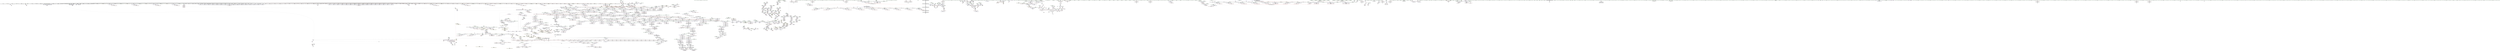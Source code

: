 digraph "SVFG" {
	label="SVFG";

	Node0x55e9d23b0920 [shape=record,color=grey,label="{NodeID: 0\nNullPtr}"];
	Node0x55e9d23b0920 -> Node0x55e9d251ae70[style=solid];
	Node0x55e9d23b0920 -> Node0x55e9d251af70[style=solid];
	Node0x55e9d23b0920 -> Node0x55e9d251b040[style=solid];
	Node0x55e9d23b0920 -> Node0x55e9d251b110[style=solid];
	Node0x55e9d23b0920 -> Node0x55e9d251b1e0[style=solid];
	Node0x55e9d23b0920 -> Node0x55e9d251b2b0[style=solid];
	Node0x55e9d23b0920 -> Node0x55e9d251b380[style=solid];
	Node0x55e9d23b0920 -> Node0x55e9d251b450[style=solid];
	Node0x55e9d23b0920 -> Node0x55e9d251b520[style=solid];
	Node0x55e9d23b0920 -> Node0x55e9d251b5f0[style=solid];
	Node0x55e9d23b0920 -> Node0x55e9d251b6c0[style=solid];
	Node0x55e9d23b0920 -> Node0x55e9d251b790[style=solid];
	Node0x55e9d23b0920 -> Node0x55e9d251b860[style=solid];
	Node0x55e9d23b0920 -> Node0x55e9d251b930[style=solid];
	Node0x55e9d23b0920 -> Node0x55e9d251ba00[style=solid];
	Node0x55e9d23b0920 -> Node0x55e9d251bad0[style=solid];
	Node0x55e9d23b0920 -> Node0x55e9d251bba0[style=solid];
	Node0x55e9d23b0920 -> Node0x55e9d251bc70[style=solid];
	Node0x55e9d23b0920 -> Node0x55e9d251bd40[style=solid];
	Node0x55e9d23b0920 -> Node0x55e9d251be10[style=solid];
	Node0x55e9d23b0920 -> Node0x55e9d251bee0[style=solid];
	Node0x55e9d23b0920 -> Node0x55e9d251bfb0[style=solid];
	Node0x55e9d23b0920 -> Node0x55e9d251c080[style=solid];
	Node0x55e9d23b0920 -> Node0x55e9d251c150[style=solid];
	Node0x55e9d23b0920 -> Node0x55e9d251c220[style=solid];
	Node0x55e9d23b0920 -> Node0x55e9d251c2f0[style=solid];
	Node0x55e9d23b0920 -> Node0x55e9d251c3c0[style=solid];
	Node0x55e9d23b0920 -> Node0x55e9d251c490[style=solid];
	Node0x55e9d23b0920 -> Node0x55e9d251c560[style=solid];
	Node0x55e9d23b0920 -> Node0x55e9d251c630[style=solid];
	Node0x55e9d23b0920 -> Node0x55e9d251c700[style=solid];
	Node0x55e9d23b0920 -> Node0x55e9d251c7d0[style=solid];
	Node0x55e9d23b0920 -> Node0x55e9d251c8a0[style=solid];
	Node0x55e9d23b0920 -> Node0x55e9d251c970[style=solid];
	Node0x55e9d23b0920 -> Node0x55e9d251ca40[style=solid];
	Node0x55e9d23b0920 -> Node0x55e9d251cb10[style=solid];
	Node0x55e9d23b0920 -> Node0x55e9d251cbe0[style=solid];
	Node0x55e9d23b0920 -> Node0x55e9d251ccb0[style=solid];
	Node0x55e9d23b0920 -> Node0x55e9d251cd80[style=solid];
	Node0x55e9d23b0920 -> Node0x55e9d251ce50[style=solid];
	Node0x55e9d23b0920 -> Node0x55e9d251cf20[style=solid];
	Node0x55e9d23b0920 -> Node0x55e9d251cff0[style=solid];
	Node0x55e9d23b0920 -> Node0x55e9d251d0c0[style=solid];
	Node0x55e9d23b0920 -> Node0x55e9d251d190[style=solid];
	Node0x55e9d23b0920 -> Node0x55e9d251d260[style=solid];
	Node0x55e9d23b0920 -> Node0x55e9d251d330[style=solid];
	Node0x55e9d23b0920 -> Node0x55e9d251d400[style=solid];
	Node0x55e9d23b0920 -> Node0x55e9d251d4d0[style=solid];
	Node0x55e9d23b0920 -> Node0x55e9d251d5a0[style=solid];
	Node0x55e9d23b0920 -> Node0x55e9d251d670[style=solid];
	Node0x55e9d23b0920 -> Node0x55e9d251d740[style=solid];
	Node0x55e9d23b0920 -> Node0x55e9d251d810[style=solid];
	Node0x55e9d23b0920 -> Node0x55e9d251d8e0[style=solid];
	Node0x55e9d23b0920 -> Node0x55e9d251d9b0[style=solid];
	Node0x55e9d23b0920 -> Node0x55e9d251da80[style=solid];
	Node0x55e9d23b0920 -> Node0x55e9d251db50[style=solid];
	Node0x55e9d23b0920 -> Node0x55e9d251dc20[style=solid];
	Node0x55e9d23b0920 -> Node0x55e9d251dcf0[style=solid];
	Node0x55e9d23b0920 -> Node0x55e9d251ddc0[style=solid];
	Node0x55e9d23b0920 -> Node0x55e9d251de90[style=solid];
	Node0x55e9d23b0920 -> Node0x55e9d251df60[style=solid];
	Node0x55e9d23b0920 -> Node0x55e9d251e030[style=solid];
	Node0x55e9d23b0920 -> Node0x55e9d251e100[style=solid];
	Node0x55e9d23b0920 -> Node0x55e9d251e1d0[style=solid];
	Node0x55e9d23b0920 -> Node0x55e9d251e2a0[style=solid];
	Node0x55e9d23b0920 -> Node0x55e9d251e370[style=solid];
	Node0x55e9d23b0920 -> Node0x55e9d251e440[style=solid];
	Node0x55e9d23b0920 -> Node0x55e9d251e510[style=solid];
	Node0x55e9d23b0920 -> Node0x55e9d251e5e0[style=solid];
	Node0x55e9d23b0920 -> Node0x55e9d251e6b0[style=solid];
	Node0x55e9d23b0920 -> Node0x55e9d251e780[style=solid];
	Node0x55e9d23b0920 -> Node0x55e9d251e850[style=solid];
	Node0x55e9d23b0920 -> Node0x55e9d251e920[style=solid];
	Node0x55e9d23b0920 -> Node0x55e9d251e9f0[style=solid];
	Node0x55e9d23b0920 -> Node0x55e9d251eac0[style=solid];
	Node0x55e9d23b0920 -> Node0x55e9d251eb90[style=solid];
	Node0x55e9d23b0920 -> Node0x55e9d251ec60[style=solid];
	Node0x55e9d23b0920 -> Node0x55e9d251ed30[style=solid];
	Node0x55e9d23b0920 -> Node0x55e9d251ee00[style=solid];
	Node0x55e9d23b0920 -> Node0x55e9d251eed0[style=solid];
	Node0x55e9d23b0920 -> Node0x55e9d251efa0[style=solid];
	Node0x55e9d23b0920 -> Node0x55e9d251f070[style=solid];
	Node0x55e9d23b0920 -> Node0x55e9d251f140[style=solid];
	Node0x55e9d23b0920 -> Node0x55e9d251f210[style=solid];
	Node0x55e9d23b0920 -> Node0x55e9d251f2e0[style=solid];
	Node0x55e9d23b0920 -> Node0x55e9d251f3b0[style=solid];
	Node0x55e9d23b0920 -> Node0x55e9d251f480[style=solid];
	Node0x55e9d23b0920 -> Node0x55e9d251f550[style=solid];
	Node0x55e9d23b0920 -> Node0x55e9d251f620[style=solid];
	Node0x55e9d23b0920 -> Node0x55e9d251f6f0[style=solid];
	Node0x55e9d23b0920 -> Node0x55e9d251f7c0[style=solid];
	Node0x55e9d23b0920 -> Node0x55e9d251f890[style=solid];
	Node0x55e9d23b0920 -> Node0x55e9d251f960[style=solid];
	Node0x55e9d23b0920 -> Node0x55e9d251fa30[style=solid];
	Node0x55e9d23b0920 -> Node0x55e9d251fb00[style=solid];
	Node0x55e9d23b0920 -> Node0x55e9d251fbd0[style=solid];
	Node0x55e9d23b0920 -> Node0x55e9d251fca0[style=solid];
	Node0x55e9d23b0920 -> Node0x55e9d251fd70[style=solid];
	Node0x55e9d23b0920 -> Node0x55e9d251fe40[style=solid];
	Node0x55e9d23b0920 -> Node0x55e9d251ff10[style=solid];
	Node0x55e9d23b0920 -> Node0x55e9d251ffe0[style=solid];
	Node0x55e9d23b0920 -> Node0x55e9d25200b0[style=solid];
	Node0x55e9d23b0920 -> Node0x55e9d2520180[style=solid];
	Node0x55e9d23b0920 -> Node0x55e9d2520250[style=solid];
	Node0x55e9d23b0920 -> Node0x55e9d2520320[style=solid];
	Node0x55e9d23b0920 -> Node0x55e9d25203f0[style=solid];
	Node0x55e9d23b0920 -> Node0x55e9d25204c0[style=solid];
	Node0x55e9d23b0920 -> Node0x55e9d2520590[style=solid];
	Node0x55e9d23b0920 -> Node0x55e9d2520660[style=solid];
	Node0x55e9d23b0920 -> Node0x55e9d2520730[style=solid];
	Node0x55e9d23b0920 -> Node0x55e9d2520800[style=solid];
	Node0x55e9d23b0920 -> Node0x55e9d25208d0[style=solid];
	Node0x55e9d23b0920 -> Node0x55e9d25209a0[style=solid];
	Node0x55e9d23b0920 -> Node0x55e9d2520a70[style=solid];
	Node0x55e9d23b0920 -> Node0x55e9d2520b40[style=solid];
	Node0x55e9d23b0920 -> Node0x55e9d2520c10[style=solid];
	Node0x55e9d23b0920 -> Node0x55e9d2520ce0[style=solid];
	Node0x55e9d23b0920 -> Node0x55e9d2520db0[style=solid];
	Node0x55e9d23b0920 -> Node0x55e9d2520e80[style=solid];
	Node0x55e9d23b0920 -> Node0x55e9d2520f50[style=solid];
	Node0x55e9d23b0920 -> Node0x55e9d2521020[style=solid];
	Node0x55e9d23b0920 -> Node0x55e9d25210f0[style=solid];
	Node0x55e9d23b0920 -> Node0x55e9d254d050[style=solid];
	Node0x55e9d23b0920 -> Node0x55e9d254e810[style=solid];
	Node0x55e9d23b0920 -> Node0x55e9d25a7560[style=solid];
	Node0x55e9d23b0920 -> Node0x55e9d25a7b60[style=solid];
	Node0x55e9d23b0920 -> Node0x55e9d25a8760[style=solid];
	Node0x55e9d23b0920 -> Node0x55e9d25a9c60[style=solid];
	Node0x55e9d23b0920:s64 -> Node0x55e9d2729e70[style=solid,color=red];
	Node0x55e9d23b0920:s64 -> Node0x55e9d2729e70[style=solid,color=red];
	Node0x55e9d2736ec0 [shape=record,color=black,label="{NodeID: 3764\n557 = PHI(1410, )\n|{<s0>60}}"];
	Node0x55e9d2736ec0:s0 -> Node0x55e9d2728ca0[style=solid,color=red];
	Node0x55e9d252b610 [shape=record,color=blue,label="{NodeID: 1550\n2606\<--2605\n__b.addr\<--__b\n_ZNSt10_Head_baseILm1ENSt7__cxx1112basic_stringIcSt11char_traitsIcESaIcEEELb0EE7_M_headERKS6_\n}"];
	Node0x55e9d252b610 -> Node0x55e9d2549e00[style=dashed];
	Node0x55e9d2509a00 [shape=record,color=green,label="{NodeID: 443\n2922\<--2923\n.addr\<--.addr_field_insensitive\n_ZNSt11_Tuple_implILm1EJNSt7__cxx1112basic_stringIcSt11char_traitsIcESaIcEEES5_EEC2ERKS6_\n}"];
	Node0x55e9d2509a00 -> Node0x55e9d254c1c0[style=solid];
	Node0x55e9d2509a00 -> Node0x55e9d254c290[style=solid];
	Node0x55e9d2509a00 -> Node0x55e9d252ce70[style=solid];
	Node0x55e9d2518de0 [shape=record,color=purple,label="{NodeID: 886\n2538\<--2537\n_M_head_impl\<--\n_ZNSt10_Head_baseILm0ExLb0EE7_M_headERS0_\n}"];
	Node0x55e9d2518de0 -> Node0x55e9d2529320[style=solid];
	Node0x55e9d254f440 [shape=record,color=blue,label="{NodeID: 1329\n520\<--616\nehselector.slot\<--\n_ZN6solver5solveEv\n}"];
	Node0x55e9d254f440 -> Node0x55e9d253d2e0[style=dashed];
	Node0x55e9d2501c10 [shape=record,color=green,label="{NodeID: 222\n1429\<--1430\n_ZSt12__get_helperILm2ENSt7__cxx1112basic_stringIcSt11char_traitsIcESaIcEEEJEERT0_RSt11_Tuple_implIXT_EJS6_DpT1_EE\<--_ZSt12__get_helperILm2ENSt7__cxx1112basic_stringIcSt11char_traitsIcESaIcEEEJEERT0_RSt11_Tuple_implIXT_EJS6_DpT1_EE_field_insensitive\n}"];
	Node0x55e9d2525700 [shape=record,color=black,label="{NodeID: 665\n1589\<--1572\n\<--retval\n_ZSt9make_pairIccESt4pairINSt17__decay_and_stripIT_E6__typeENS1_IT0_E6__typeEEOS2_OS5_\n}"];
	Node0x55e9d2525700 -> Node0x55e9d2542760[style=solid];
	Node0x55e9d2543fc0 [shape=record,color=red,label="{NodeID: 1108\n1702\<--1701\n\<--call9\n_ZN6solver4doitENSt7__cxx1112basic_stringIcSt11char_traitsIcESaIcEEES5_i\n}"];
	Node0x55e9d2543fc0 -> Node0x55e9d2525ff0[style=solid];
	Node0x55e9d1d8fe60 [shape=record,color=green,label="{NodeID: 1\n7\<--1\n__dso_handle\<--dummyObj\nGlob }"];
	Node0x55e9d2737120 [shape=record,color=black,label="{NodeID: 3765\n560 = PHI(1421, )\n|{<s0>60}}"];
	Node0x55e9d2737120:s0 -> Node0x55e9d2728db0[style=solid,color=red];
	Node0x55e9d252b6e0 [shape=record,color=blue,label="{NodeID: 1551\n2614\<--2613\n__b.addr\<--__b\n_ZNSt10_Head_baseILm1ENSt7__cxx1112basic_stringIcSt11char_traitsIcESaIcEEELb0EE7_M_headERS6_\n}"];
	Node0x55e9d252b6e0 -> Node0x55e9d2549ed0[style=dashed];
	Node0x55e9d2509ad0 [shape=record,color=green,label="{NodeID: 444\n2924\<--2925\nexn.slot\<--exn.slot_field_insensitive\n_ZNSt11_Tuple_implILm1EJNSt7__cxx1112basic_stringIcSt11char_traitsIcESaIcEEES5_EEC2ERKS6_\n}"];
	Node0x55e9d2509ad0 -> Node0x55e9d254c360[style=solid];
	Node0x55e9d2509ad0 -> Node0x55e9d252cf40[style=solid];
	Node0x55e9d2518eb0 [shape=record,color=purple,label="{NodeID: 887\n2547\<--2546\nadd.ptr\<--\n_ZNSt11_Tuple_implILm1EJNSt7__cxx1112basic_stringIcSt11char_traitsIcESaIcEEES5_EE7_M_headERKS6_\n}"];
	Node0x55e9d2518eb0 -> Node0x55e9d25294c0[style=solid];
	Node0x55e9d254f510 [shape=record,color=blue,label="{NodeID: 1330\n518\<--623\nexn.slot\<--\n_ZN6solver5solveEv\n}"];
	Node0x55e9d254f510 -> Node0x55e9d253d210[style=dashed];
	Node0x55e9d2501d10 [shape=record,color=green,label="{NodeID: 223\n1435\<--1436\nretval\<--retval_field_insensitive\n_ZSt3minISt5tupleIJxNSt7__cxx1112basic_stringIcSt11char_traitsIcESaIcEEES6_EEERKT_SA_SA_\n}"];
	Node0x55e9d2501d10 -> Node0x55e9d25418c0[style=solid];
	Node0x55e9d2501d10 -> Node0x55e9d2554240[style=solid];
	Node0x55e9d2501d10 -> Node0x55e9d2554310[style=solid];
	Node0x55e9d25257d0 [shape=record,color=black,label="{NodeID: 666\n1569\<--1590\n_ZSt9make_pairIccESt4pairINSt17__decay_and_stripIT_E6__typeENS1_IT0_E6__typeEEOS2_OS5__ret\<--\n_ZSt9make_pairIccESt4pairINSt17__decay_and_stripIT_E6__typeENS1_IT0_E6__typeEEOS2_OS5_\n|{<s0>117|<s1>130}}"];
	Node0x55e9d25257d0:s0 -> Node0x55e9d2739de0[style=solid,color=blue];
	Node0x55e9d25257d0:s1 -> Node0x55e9d273a570[style=solid,color=blue];
	Node0x55e9d2544090 [shape=record,color=red,label="{NodeID: 1109\n1707\<--1706\n\<--call12\n_ZN6solver4doitENSt7__cxx1112basic_stringIcSt11char_traitsIcESaIcEEES5_i\n}"];
	Node0x55e9d2544090 -> Node0x55e9d2526190[style=solid];
	Node0x55e9d248c5e0 [shape=record,color=green,label="{NodeID: 2\n8\<--1\n.str\<--dummyObj\nGlob }"];
	Node0x55e9d2737260 [shape=record,color=black,label="{NodeID: 3766\n566 = PHI(1432, )\n|{<s0>62}}"];
	Node0x55e9d2737260:s0 -> Node0x55e9d272ea40[style=solid,color=red];
	Node0x55e9d252b7b0 [shape=record,color=blue,label="{NodeID: 1552\n2622\<--2621\n__t.addr\<--__t\n_ZNSt11_Tuple_implILm2EJNSt7__cxx1112basic_stringIcSt11char_traitsIcESaIcEEEEE7_M_headERKS6_\n}"];
	Node0x55e9d252b7b0 -> Node0x55e9d2549fa0[style=dashed];
	Node0x55e9d2509ba0 [shape=record,color=green,label="{NodeID: 445\n2926\<--2927\nehselector.slot\<--ehselector.slot_field_insensitive\n_ZNSt11_Tuple_implILm1EJNSt7__cxx1112basic_stringIcSt11char_traitsIcESaIcEEES5_EEC2ERKS6_\n}"];
	Node0x55e9d2509ba0 -> Node0x55e9d254c430[style=solid];
	Node0x55e9d2509ba0 -> Node0x55e9d252d010[style=solid];
	Node0x55e9d255b8c0 [shape=record,color=yellow,style=double,label="{NodeID: 3102\n272V_1 = ENCHI(MR_272V_0)\npts\{764 \}\nFun[_ZNSt11_Tuple_implILm0EJxNSt7__cxx1112basic_stringIcSt11char_traitsIcESaIcEEES5_EEC2IxJS5_S5_EvEEOT_DpOT0_]}"];
	Node0x55e9d255b8c0 -> Node0x55e9d25503b0[style=dashed];
	Node0x55e9d2518f80 [shape=record,color=purple,label="{NodeID: 888\n2560\<--2559\nadd.ptr\<--\n_ZNSt11_Tuple_implILm1EJNSt7__cxx1112basic_stringIcSt11char_traitsIcESaIcEEES5_EE7_M_headERS6_\n}"];
	Node0x55e9d2518f80 -> Node0x55e9d2529730[style=solid];
	Node0x55e9d254f5e0 [shape=record,color=blue,label="{NodeID: 1331\n520\<--625\nehselector.slot\<--\n_ZN6solver5solveEv\n}"];
	Node0x55e9d254f5e0 -> Node0x55e9d253d2e0[style=dashed];
	Node0x55e9d2501de0 [shape=record,color=green,label="{NodeID: 224\n1437\<--1438\n__a.addr\<--__a.addr_field_insensitive\n_ZSt3minISt5tupleIJxNSt7__cxx1112basic_stringIcSt11char_traitsIcESaIcEEES6_EEERKT_SA_SA_\n}"];
	Node0x55e9d2501de0 -> Node0x55e9d2541990[style=solid];
	Node0x55e9d2501de0 -> Node0x55e9d2541a60[style=solid];
	Node0x55e9d2501de0 -> Node0x55e9d25540a0[style=solid];
	Node0x55e9d25258a0 [shape=record,color=black,label="{NodeID: 667\n1614\<--1623\n_ZNSt5tupleIJRcS0_EEaSIccEERS1_OSt4pairIT_T0_E_ret\<--this1\n_ZNSt5tupleIJRcS0_EEaSIccEERS1_OSt4pairIT_T0_E\n|{<s0>121|<s1>134}}"];
	Node0x55e9d25258a0:s0 -> Node0x55e9d273a150[style=solid,color=blue];
	Node0x55e9d25258a0:s1 -> Node0x55e9d273a850[style=solid,color=blue];
	Node0x55e9d2544160 [shape=record,color=red,label="{NodeID: 1110\n1719\<--1718\n\<--N20\n_ZN6solver4doitENSt7__cxx1112basic_stringIcSt11char_traitsIcESaIcEEES5_i\n}"];
	Node0x55e9d2544160 -> Node0x55e9d25a8160[style=solid];
	Node0x55e9d24e0540 [shape=record,color=green,label="{NodeID: 3\n12\<--1\n_ZZ12print_statusiiddiE1L\<--dummyObj\nGlob }"];
	Node0x55e9d27373a0 [shape=record,color=black,label="{NodeID: 3767\n572 = PHI(1474, )\n}"];
	Node0x55e9d27373a0 -> Node0x55e9d253d3b0[style=solid];
	Node0x55e9d252b880 [shape=record,color=blue,label="{NodeID: 1553\n2633\<--2632\n__t.addr\<--__t\n_ZNSt11_Tuple_implILm2EJNSt7__cxx1112basic_stringIcSt11char_traitsIcESaIcEEEEE7_M_headERS6_\n}"];
	Node0x55e9d252b880 -> Node0x55e9d254a070[style=dashed];
	Node0x55e9d2509c70 [shape=record,color=green,label="{NodeID: 446\n2935\<--2936\n_ZNSt11_Tuple_implILm2EJNSt7__cxx1112basic_stringIcSt11char_traitsIcESaIcEEEEEC2ERKS6_\<--_ZNSt11_Tuple_implILm2EJNSt7__cxx1112basic_stringIcSt11char_traitsIcESaIcEEEEEC2ERKS6__field_insensitive\n}"];
	Node0x55e9d261ffe0 [shape=record,color=yellow,style=double,label="{NodeID: 3103\n274V_1 = ENCHI(MR_274V_0)\npts\{766 \}\nFun[_ZNSt11_Tuple_implILm0EJxNSt7__cxx1112basic_stringIcSt11char_traitsIcESaIcEEES5_EEC2IxJS5_S5_EvEEOT_DpOT0_]}"];
	Node0x55e9d261ffe0 -> Node0x55e9d2550480[style=dashed];
	Node0x55e9d2519050 [shape=record,color=purple,label="{NodeID: 889\n2610\<--2609\n_M_head_impl\<--\n_ZNSt10_Head_baseILm1ENSt7__cxx1112basic_stringIcSt11char_traitsIcESaIcEEELb0EE7_M_headERKS6_\n}"];
	Node0x55e9d2519050 -> Node0x55e9d2529ce0[style=solid];
	Node0x55e9d254f6b0 [shape=record,color=blue,label="{NodeID: 1332\n518\<--644\nexn.slot\<--\n_ZN6solver5solveEv\n}"];
	Node0x55e9d254f6b0 -> Node0x55e9d253d210[style=dashed];
	Node0x55e9d2501eb0 [shape=record,color=green,label="{NodeID: 225\n1439\<--1440\n__b.addr\<--__b.addr_field_insensitive\n_ZSt3minISt5tupleIJxNSt7__cxx1112basic_stringIcSt11char_traitsIcESaIcEEES6_EEERKT_SA_SA_\n}"];
	Node0x55e9d2501eb0 -> Node0x55e9d2541b30[style=solid];
	Node0x55e9d2501eb0 -> Node0x55e9d2541c00[style=solid];
	Node0x55e9d2501eb0 -> Node0x55e9d2554170[style=solid];
	Node0x55e9d2525970 [shape=record,color=black,label="{NodeID: 668\n1628\<--1623\n\<--this1\n_ZNSt5tupleIJRcS0_EEaSIccEERS1_OSt4pairIT_T0_E\n|{<s0>218}}"];
	Node0x55e9d2525970:s0 -> Node0x55e9d272bde0[style=solid,color=red];
	Node0x55e9d2544230 [shape=record,color=red,label="{NodeID: 1111\n1725\<--1724\n\<--call24\n_ZN6solver4doitENSt7__cxx1112basic_stringIcSt11char_traitsIcESaIcEEES5_i\n}"];
	Node0x55e9d2544230 -> Node0x55e9d2526330[style=solid];
	Node0x55e9d24e05d0 [shape=record,color=green,label="{NodeID: 4\n13\<--1\n\<--dummyObj\nCan only get source location for instruction, argument, global var or function.}"];
	Node0x55e9d27374b0 [shape=record,color=black,label="{NodeID: 3768\n629 = PHI(1410, )\n}"];
	Node0x55e9d252b950 [shape=record,color=blue,label="{NodeID: 1554\n2644\<--2643\n__b.addr\<--__b\n_ZNSt10_Head_baseILm2ENSt7__cxx1112basic_stringIcSt11char_traitsIcESaIcEEELb0EE7_M_headERKS6_\n}"];
	Node0x55e9d252b950 -> Node0x55e9d254a140[style=dashed];
	Node0x55e9d2509d70 [shape=record,color=green,label="{NodeID: 447\n2945\<--2946\n_ZNSt10_Head_baseILm1ENSt7__cxx1112basic_stringIcSt11char_traitsIcESaIcEEELb0EEC2ERKS6_\<--_ZNSt10_Head_baseILm1ENSt7__cxx1112basic_stringIcSt11char_traitsIcESaIcEEELb0EEC2ERKS6__field_insensitive\n}"];
	Node0x55e9d26200c0 [shape=record,color=yellow,style=double,label="{NodeID: 3104\n155V_1 = ENCHI(MR_155V_0)\npts\{445 1664 \}\nFun[_ZNSt11_Tuple_implILm0EJxNSt7__cxx1112basic_stringIcSt11char_traitsIcESaIcEEES5_EEC2IxJS5_S5_EvEEOT_DpOT0_]|{<s0>95}}"];
	Node0x55e9d26200c0:s0 -> Node0x55e9d2656010[style=dashed,color=red];
	Node0x55e9d2519120 [shape=record,color=purple,label="{NodeID: 890\n2618\<--2617\n_M_head_impl\<--\n_ZNSt10_Head_baseILm1ENSt7__cxx1112basic_stringIcSt11char_traitsIcESaIcEEELb0EE7_M_headERS6_\n}"];
	Node0x55e9d2519120 -> Node0x55e9d2529db0[style=solid];
	Node0x55e9d254f780 [shape=record,color=blue,label="{NodeID: 1333\n520\<--646\nehselector.slot\<--\n_ZN6solver5solveEv\n}"];
	Node0x55e9d254f780 -> Node0x55e9d253d2e0[style=dashed];
	Node0x55e9d2501f80 [shape=record,color=green,label="{NodeID: 226\n1446\<--1447\n_ZStltIJxNSt7__cxx1112basic_stringIcSt11char_traitsIcESaIcEEES5_EJxS5_S5_EEbRKSt5tupleIJDpT_EERKS6_IJDpT0_EE\<--_ZStltIJxNSt7__cxx1112basic_stringIcSt11char_traitsIcESaIcEEES5_EJxS5_S5_EEbRKSt5tupleIJDpT_EERKS6_IJDpT0_EE_field_insensitive\n}"];
	Node0x55e9d264d0a0 [shape=record,color=yellow,style=double,label="{NodeID: 2883\n195V_1 = ENCHI(MR_195V_0)\npts\{5130000 5230000 9930000 10110000 10210000 10270000 10330000 \}\nFun[_ZStltIJxNSt7__cxx1112basic_stringIcSt11char_traitsIcESaIcEEES5_EJxS5_S5_EEbRKSt5tupleIJDpT_EERKS6_IJDpT0_EE]|{<s0>306}}"];
	Node0x55e9d264d0a0:s0 -> Node0x55e9d2658790[style=dashed,color=red];
	Node0x55e9d2525a40 [shape=record,color=black,label="{NodeID: 669\n1637\<--1623\n\<--this1\n_ZNSt5tupleIJRcS0_EEaSIccEERS1_OSt4pairIT_T0_E\n|{<s0>220}}"];
	Node0x55e9d2525a40:s0 -> Node0x55e9d272b540[style=solid,color=red];
	Node0x55e9d2544300 [shape=record,color=red,label="{NodeID: 1112\n1744\<--1743\n\<--N36\n_ZN6solver4doitENSt7__cxx1112basic_stringIcSt11char_traitsIcESaIcEEES5_i\n}"];
	Node0x55e9d2544300 -> Node0x55e9d25a8460[style=solid];
	Node0x55e9d24e0c90 [shape=record,color=green,label="{NodeID: 5\n14\<--1\nstderr\<--dummyObj\nGlob }"];
	Node0x55e9d27375c0 [shape=record,color=black,label="{NodeID: 3769\n630 = PHI()\n|{<s0>73}}"];
	Node0x55e9d27375c0:s0 -> Node0x55e9d2741420[style=solid,color=red];
	Node0x55e9d252ba20 [shape=record,color=blue,label="{NodeID: 1555\n2652\<--2651\n__b.addr\<--__b\n_ZNSt10_Head_baseILm2ENSt7__cxx1112basic_stringIcSt11char_traitsIcESaIcEEELb0EE7_M_headERS6_\n}"];
	Node0x55e9d252ba20 -> Node0x55e9d254a210[style=dashed];
	Node0x55e9d2509e70 [shape=record,color=green,label="{NodeID: 448\n2969\<--2970\nthis.addr\<--this.addr_field_insensitive\n_ZNSt11_Tuple_implILm2EJNSt7__cxx1112basic_stringIcSt11char_traitsIcESaIcEEEEEC2ERKS6_\n}"];
	Node0x55e9d2509e70 -> Node0x55e9d254c500[style=solid];
	Node0x55e9d2509e70 -> Node0x55e9d252d0e0[style=solid];
	Node0x55e9d26201d0 [shape=record,color=yellow,style=double,label="{NodeID: 3105\n24V_1 = ENCHI(MR_24V_0)\npts\{335 \}\nFun[_ZNSt11_Tuple_implILm0EJxNSt7__cxx1112basic_stringIcSt11char_traitsIcESaIcEEES5_EEC2IxJS5_S5_EvEEOT_DpOT0_]|{<s0>95}}"];
	Node0x55e9d26201d0:s0 -> Node0x55e9d2550b00[style=dashed,color=red];
	Node0x55e9d25191f0 [shape=record,color=purple,label="{NodeID: 891\n2648\<--2647\n_M_head_impl\<--\n_ZNSt10_Head_baseILm2ENSt7__cxx1112basic_stringIcSt11char_traitsIcESaIcEEELb0EE7_M_headERKS6_\n}"];
	Node0x55e9d25191f0 -> Node0x55e9d252a1c0[style=solid];
	Node0x55e9d254f850 [shape=record,color=blue,label="{NodeID: 1334\n666\<--665\nthis.addr\<--this\n_ZN6solverD2Ev\n}"];
	Node0x55e9d254f850 -> Node0x55e9d253d480[style=dashed];
	Node0x55e9d2502080 [shape=record,color=green,label="{NodeID: 227\n1460\<--1461\nthis.addr\<--this.addr_field_insensitive\n_ZNSt5tupleIJxNSt7__cxx1112basic_stringIcSt11char_traitsIcESaIcEEES5_EEC2ERKS6_\n}"];
	Node0x55e9d2502080 -> Node0x55e9d2541cd0[style=solid];
	Node0x55e9d2502080 -> Node0x55e9d25543e0[style=solid];
	Node0x55e9d2525b10 [shape=record,color=black,label="{NodeID: 670\n1641\<--1623\n\<--this1\n_ZNSt5tupleIJRcS0_EEaSIccEERS1_OSt4pairIT_T0_E\n|{<s0>221}}"];
	Node0x55e9d2525b10:s0 -> Node0x55e9d272a110[style=solid,color=red];
	Node0x55e9d25443d0 [shape=record,color=red,label="{NodeID: 1113\n1750\<--1749\n\<--call40\n_ZN6solver4doitENSt7__cxx1112basic_stringIcSt11char_traitsIcESaIcEEES5_i\n}"];
	Node0x55e9d25443d0 -> Node0x55e9d25265a0[style=solid];
	Node0x55e9d24e0d50 [shape=record,color=green,label="{NodeID: 6\n15\<--1\n.str.1\<--dummyObj\nGlob }"];
	Node0x55e9d2737690 [shape=record,color=black,label="{NodeID: 3770\n631 = PHI(1421, )\n}"];
	Node0x55e9d252baf0 [shape=record,color=blue,label="{NodeID: 1556\n2663\<--2662\n__t.addr\<--__t\n_ZSt12__get_helperILm1ENSt7__cxx1112basic_stringIcSt11char_traitsIcESaIcEEEJS5_EERT0_RSt11_Tuple_implIXT_EJS6_DpT1_EE\n}"];
	Node0x55e9d252baf0 -> Node0x55e9d254a2e0[style=dashed];
	Node0x55e9d2509f40 [shape=record,color=green,label="{NodeID: 449\n2971\<--2972\n.addr\<--.addr_field_insensitive\n_ZNSt11_Tuple_implILm2EJNSt7__cxx1112basic_stringIcSt11char_traitsIcESaIcEEEEEC2ERKS6_\n}"];
	Node0x55e9d2509f40 -> Node0x55e9d254c5d0[style=solid];
	Node0x55e9d2509f40 -> Node0x55e9d252d1b0[style=solid];
	Node0x55e9d25192c0 [shape=record,color=purple,label="{NodeID: 892\n2656\<--2655\n_M_head_impl\<--\n_ZNSt10_Head_baseILm2ENSt7__cxx1112basic_stringIcSt11char_traitsIcESaIcEEELb0EE7_M_headERS6_\n}"];
	Node0x55e9d25192c0 -> Node0x55e9d252a290[style=solid];
	Node0x55e9d254f920 [shape=record,color=blue,label="{NodeID: 1335\n684\<--681\n__args.addr\<--__args\n_ZSt10make_tupleIJxNSt7__cxx1112basic_stringIcSt11char_traitsIcESaIcEEES5_EESt5tupleIJDpNSt17__decay_and_stripIT_E6__typeEEEDpOS8_\n}"];
	Node0x55e9d254f920 -> Node0x55e9d253d550[style=dashed];
	Node0x55e9d2502150 [shape=record,color=green,label="{NodeID: 228\n1462\<--1463\n.addr\<--.addr_field_insensitive\n_ZNSt5tupleIJxNSt7__cxx1112basic_stringIcSt11char_traitsIcESaIcEEES5_EEC2ERKS6_\n}"];
	Node0x55e9d2502150 -> Node0x55e9d2541da0[style=solid];
	Node0x55e9d2502150 -> Node0x55e9d25544b0[style=solid];
	Node0x55e9d264d3b0 [shape=record,color=yellow,style=double,label="{NodeID: 2885\n24V_1 = ENCHI(MR_24V_0)\npts\{335 \}\nFun[_ZSt10make_tupleIJxNSt7__cxx1112basic_stringIcSt11char_traitsIcESaIcEEES5_EESt5tupleIJDpNSt17__decay_and_stripIT_E6__typeEEEDpOS8_]|{<s0>86}}"];
	Node0x55e9d264d3b0:s0 -> Node0x55e9d26535b0[style=dashed,color=red];
	Node0x55e9d2525be0 [shape=record,color=black,label="{NodeID: 671\n1675\<--1674\nconv\<--\n_ZN6solver4doitENSt7__cxx1112basic_stringIcSt11char_traitsIcESaIcEEES5_i\n}"];
	Node0x55e9d25444a0 [shape=record,color=red,label="{NodeID: 1114\n1785\<--1779\nthis1\<--this.addr\n_ZNSt5tupleIJxNSt7__cxx1112basic_stringIcSt11char_traitsIcESaIcEEES5_EEaSERKS6_\n}"];
	Node0x55e9d25444a0 -> Node0x55e9d2526740[style=solid];
	Node0x55e9d25444a0 -> Node0x55e9d2526810[style=solid];
	Node0x55e9d24e0e10 [shape=record,color=green,label="{NodeID: 7\n17\<--1\n.str.2\<--dummyObj\nGlob }"];
	Node0x55e9d27377d0 [shape=record,color=black,label="{NodeID: 3771\n632 = PHI()\n|{<s0>73}}"];
	Node0x55e9d27377d0:s0 -> Node0x55e9d2741420[style=solid,color=red];
	Node0x55e9d252bbc0 [shape=record,color=blue,label="{NodeID: 1557\n2671\<--2670\n__t.addr\<--__t\n_ZSt12__get_helperILm2ENSt7__cxx1112basic_stringIcSt11char_traitsIcESaIcEEEJEERT0_RSt11_Tuple_implIXT_EJS6_DpT1_EE\n}"];
	Node0x55e9d252bbc0 -> Node0x55e9d254a3b0[style=dashed];
	Node0x55e9d250a010 [shape=record,color=green,label="{NodeID: 450\n2980\<--2981\n_ZNSt10_Head_baseILm2ENSt7__cxx1112basic_stringIcSt11char_traitsIcESaIcEEELb0EEC2ERKS6_\<--_ZNSt10_Head_baseILm2ENSt7__cxx1112basic_stringIcSt11char_traitsIcESaIcEEELb0EEC2ERKS6__field_insensitive\n}"];
	Node0x55e9d2519390 [shape=record,color=purple,label="{NodeID: 893\n2904\<--2903\n\<--\n_ZNSt11_Tuple_implILm0EJxNSt7__cxx1112basic_stringIcSt11char_traitsIcESaIcEEES5_EEC2ERKS6_\n}"];
	Node0x55e9d2519390 -> Node0x55e9d2513560[style=solid];
	Node0x55e9d254f9f0 [shape=record,color=blue,label="{NodeID: 1336\n686\<--682\n__args.addr2\<--__args1\n_ZSt10make_tupleIJxNSt7__cxx1112basic_stringIcSt11char_traitsIcESaIcEEES5_EESt5tupleIJDpNSt17__decay_and_stripIT_E6__typeEEEDpOS8_\n}"];
	Node0x55e9d254f9f0 -> Node0x55e9d253d620[style=dashed];
	Node0x55e9d250a620 [shape=record,color=green,label="{NodeID: 229\n1471\<--1472\n_ZNSt11_Tuple_implILm0EJxNSt7__cxx1112basic_stringIcSt11char_traitsIcESaIcEEES5_EEC2ERKS6_\<--_ZNSt11_Tuple_implILm0EJxNSt7__cxx1112basic_stringIcSt11char_traitsIcESaIcEEES5_EEC2ERKS6__field_insensitive\n}"];
	Node0x55e9d2525cb0 [shape=record,color=black,label="{NodeID: 672\n1678\<--1677\nconv2\<--\n_ZN6solver4doitENSt7__cxx1112basic_stringIcSt11char_traitsIcESaIcEEES5_i\n}"];
	Node0x55e9d2525cb0 -> Node0x55e9d25a6f60[style=solid];
	Node0x55e9d2544570 [shape=record,color=red,label="{NodeID: 1115\n1786\<--1781\n\<--__in.addr\n_ZNSt5tupleIJxNSt7__cxx1112basic_stringIcSt11char_traitsIcESaIcEEES5_EEaSERKS6_\n}"];
	Node0x55e9d2544570 -> Node0x55e9d25268e0[style=solid];
	Node0x55e9d24e0ed0 [shape=record,color=green,label="{NodeID: 8\n19\<--1\n.str.3\<--dummyObj\nGlob }"];
	Node0x55e9d27378a0 [shape=record,color=black,label="{NodeID: 3772\n1445 = PHI(2677, )\n}"];
	Node0x55e9d260f150 [shape=record,color=black,label="{NodeID: 2665\nMR_387V_3 = PHI(MR_387V_4, MR_387V_2, )\npts\{1658 \}\n}"];
	Node0x55e9d260f150 -> Node0x55e9d2543390[style=dashed];
	Node0x55e9d260f150 -> Node0x55e9d2543460[style=dashed];
	Node0x55e9d260f150 -> Node0x55e9d2543530[style=dashed];
	Node0x55e9d260f150 -> Node0x55e9d2543600[style=dashed];
	Node0x55e9d260f150 -> Node0x55e9d2555350[style=dashed];
	Node0x55e9d252bc90 [shape=record,color=blue,label="{NodeID: 1558\n2680\<--2678\n__t.addr\<--__t\n_ZStltIJxNSt7__cxx1112basic_stringIcSt11char_traitsIcESaIcEEES5_EJxS5_S5_EEbRKSt5tupleIJDpT_EERKS6_IJDpT0_EE\n}"];
	Node0x55e9d252bc90 -> Node0x55e9d254a480[style=dashed];
	Node0x55e9d250a110 [shape=record,color=green,label="{NodeID: 451\n2986\<--2987\nthis.addr\<--this.addr_field_insensitive\n_ZNSt10_Head_baseILm1ENSt7__cxx1112basic_stringIcSt11char_traitsIcESaIcEEELb0EEC2ERKS6_\n}"];
	Node0x55e9d250a110 -> Node0x55e9d254c6a0[style=solid];
	Node0x55e9d250a110 -> Node0x55e9d252d280[style=solid];
	Node0x55e9d2519460 [shape=record,color=purple,label="{NodeID: 894\n2908\<--2907\nadd.ptr\<--\n_ZNSt11_Tuple_implILm0EJxNSt7__cxx1112basic_stringIcSt11char_traitsIcESaIcEEES5_EEC2ERKS6_\n}"];
	Node0x55e9d2519460 -> Node0x55e9d25137d0[style=solid];
	Node0x55e9d254fac0 [shape=record,color=blue,label="{NodeID: 1337\n688\<--683\n__args.addr4\<--__args3\n_ZSt10make_tupleIJxNSt7__cxx1112basic_stringIcSt11char_traitsIcESaIcEEES5_EESt5tupleIJDpNSt17__decay_and_stripIT_E6__typeEEEDpOS8_\n}"];
	Node0x55e9d254fac0 -> Node0x55e9d253d6f0[style=dashed];
	Node0x55e9d250a720 [shape=record,color=green,label="{NodeID: 230\n1476\<--1477\n__t.addr\<--__t.addr_field_insensitive\n_ZSt3getILm0EJxNSt7__cxx1112basic_stringIcSt11char_traitsIcESaIcEEES5_EERNSt13tuple_elementIXT_ESt5tupleIJDpT0_EEE4typeERSA_\n}"];
	Node0x55e9d250a720 -> Node0x55e9d2541e70[style=solid];
	Node0x55e9d250a720 -> Node0x55e9d2554580[style=solid];
	Node0x55e9d2525d80 [shape=record,color=black,label="{NodeID: 673\n1680\<--1679\nconv3\<--\n_ZN6solver4doitENSt7__cxx1112basic_stringIcSt11char_traitsIcESaIcEEES5_i\n}"];
	Node0x55e9d2544640 [shape=record,color=red,label="{NodeID: 1116\n1818\<--1796\n\<--retval\n_ZSt3maxIcERKT_S2_S2_\n}"];
	Node0x55e9d2544640 -> Node0x55e9d2526b50[style=solid];
	Node0x55e9d24e0f90 [shape=record,color=green,label="{NodeID: 9\n21\<--1\n.str.4\<--dummyObj\nGlob }"];
	Node0x55e9d27379b0 [shape=record,color=black,label="{NodeID: 3773\n1481 = PHI(3013, )\n}"];
	Node0x55e9d27379b0 -> Node0x55e9d2524fb0[style=solid];
	Node0x55e9d252bd60 [shape=record,color=blue,label="{NodeID: 1559\n2682\<--2679\n__u.addr\<--__u\n_ZStltIJxNSt7__cxx1112basic_stringIcSt11char_traitsIcESaIcEEES5_EJxS5_S5_EEbRKSt5tupleIJDpT_EERKS6_IJDpT0_EE\n}"];
	Node0x55e9d252bd60 -> Node0x55e9d254a550[style=dashed];
	Node0x55e9d250a1e0 [shape=record,color=green,label="{NodeID: 452\n2988\<--2989\n.addr\<--.addr_field_insensitive\n_ZNSt10_Head_baseILm1ENSt7__cxx1112basic_stringIcSt11char_traitsIcESaIcEEELb0EEC2ERKS6_\n}"];
	Node0x55e9d250a1e0 -> Node0x55e9d254c770[style=solid];
	Node0x55e9d250a1e0 -> Node0x55e9d252d350[style=solid];
	Node0x55e9d2519530 [shape=record,color=purple,label="{NodeID: 895\n3046\<--2910\noffset_0\<--\n}"];
	Node0x55e9d2519530 -> Node0x55e9d252ccd0[style=solid];
	Node0x55e9d254fb90 [shape=record,color=blue,label="{NodeID: 1338\n709\<--708\n__t.addr\<--__t\n_ZSt7forwardIxEOT_RNSt16remove_referenceIS0_E4typeE\n}"];
	Node0x55e9d254fb90 -> Node0x55e9d253d7c0[style=dashed];
	Node0x55e9d250a7f0 [shape=record,color=green,label="{NodeID: 231\n1482\<--1483\n_ZSt12__get_helperILm0ExJNSt7__cxx1112basic_stringIcSt11char_traitsIcESaIcEEES5_EERT0_RSt11_Tuple_implIXT_EJS6_DpT1_EE\<--_ZSt12__get_helperILm0ExJNSt7__cxx1112basic_stringIcSt11char_traitsIcESaIcEEES5_EERT0_RSt11_Tuple_implIXT_EJS6_DpT1_EE_field_insensitive\n}"];
	Node0x55e9d264d680 [shape=record,color=yellow,style=double,label="{NodeID: 2888\n155V_1 = ENCHI(MR_155V_0)\npts\{445 1664 \}\nFun[_ZSt10make_tupleIJxNSt7__cxx1112basic_stringIcSt11char_traitsIcESaIcEEES5_EESt5tupleIJDpNSt17__decay_and_stripIT_E6__typeEEEDpOS8_]|{<s0>86}}"];
	Node0x55e9d264d680:s0 -> Node0x55e9d2653a40[style=dashed,color=red];
	Node0x55e9d2525e50 [shape=record,color=black,label="{NodeID: 674\n1683\<--1682\nconv5\<--\n_ZN6solver4doitENSt7__cxx1112basic_stringIcSt11char_traitsIcESaIcEEES5_i\n}"];
	Node0x55e9d2525e50 -> Node0x55e9d25a6f60[style=solid];
	Node0x55e9d2544710 [shape=record,color=red,label="{NodeID: 1117\n1804\<--1798\n\<--__a.addr\n_ZSt3maxIcERKT_S2_S2_\n}"];
	Node0x55e9d2544710 -> Node0x55e9d2544a50[style=solid];
	Node0x55e9d24e1090 [shape=record,color=green,label="{NodeID: 10\n23\<--1\n.str.5\<--dummyObj\nGlob }"];
	Node0x55e9d2737b50 [shape=record,color=black,label="{NodeID: 3774\n1527 = PHI()\n}"];
	Node0x55e9d2737b50 -> Node0x55e9d25252f0[style=solid];
	Node0x55e9d252be30 [shape=record,color=blue,label="{NodeID: 1560\n2695\<--2693\n__t.addr\<--__t\n_ZNSt15__tuple_compareISt5tupleIJxNSt7__cxx1112basic_stringIcSt11char_traitsIcESaIcEEES6_EES7_Lm0ELm3EE6__lessERKS7_SA_\n}"];
	Node0x55e9d252be30 -> Node0x55e9d254a620[style=dashed];
	Node0x55e9d252be30 -> Node0x55e9d254a6f0[style=dashed];
	Node0x55e9d252be30 -> Node0x55e9d254a7c0[style=dashed];
	Node0x55e9d250a2b0 [shape=record,color=green,label="{NodeID: 453\n3001\<--3002\nthis.addr\<--this.addr_field_insensitive\n_ZNSt10_Head_baseILm2ENSt7__cxx1112basic_stringIcSt11char_traitsIcESaIcEEELb0EEC2ERKS6_\n}"];
	Node0x55e9d250a2b0 -> Node0x55e9d254c840[style=solid];
	Node0x55e9d250a2b0 -> Node0x55e9d252d420[style=solid];
	Node0x55e9d2620660 [shape=record,color=yellow,style=double,label="{NodeID: 3110\n195V_1 = ENCHI(MR_195V_0)\npts\{5130000 5230000 9930000 10110000 10210000 10270000 10330000 \}\nFun[_ZSt3minISt5tupleIJxNSt7__cxx1112basic_stringIcSt11char_traitsIcESaIcEEES6_EEERKT_SA_SA_]|{<s0>203}}"];
	Node0x55e9d2620660:s0 -> Node0x55e9d264d0a0[style=dashed,color=red];
	Node0x55e9d2519600 [shape=record,color=purple,label="{NodeID: 896\n3047\<--2911\noffset_0\<--\n}"];
	Node0x55e9d2519600 -> Node0x55e9d254cb80[style=solid];
	Node0x55e9d254fc60 [shape=record,color=blue,label="{NodeID: 1339\n716\<--715\n__t.addr\<--__t\n_ZSt7forwardINSt7__cxx1112basic_stringIcSt11char_traitsIcESaIcEEEEOT_RNSt16remove_referenceIS6_E4typeE\n}"];
	Node0x55e9d254fc60 -> Node0x55e9d253d890[style=dashed];
	Node0x55e9d250a8f0 [shape=record,color=green,label="{NodeID: 232\n1489\<--1490\nthis.addr\<--this.addr_field_insensitive\n_ZN6solver6printfEPKcz\n}"];
	Node0x55e9d250a8f0 -> Node0x55e9d2541f40[style=solid];
	Node0x55e9d250a8f0 -> Node0x55e9d2554650[style=solid];
	Node0x55e9d2525f20 [shape=record,color=black,label="{NodeID: 675\n1700\<--1699\nconv8\<--\n_ZN6solver4doitENSt7__cxx1112basic_stringIcSt11char_traitsIcESaIcEEES5_i\n}"];
	Node0x55e9d25447e0 [shape=record,color=red,label="{NodeID: 1118\n1815\<--1798\n\<--__a.addr\n_ZSt3maxIcERKT_S2_S2_\n}"];
	Node0x55e9d25447e0 -> Node0x55e9d2555de0[style=solid];
	Node0x55e9d24e1190 [shape=record,color=green,label="{NodeID: 11\n25\<--1\n.str.6\<--dummyObj\nGlob }"];
	Node0x55e9d2737c20 [shape=record,color=black,label="{NodeID: 3775\n1551 = PHI()\n}"];
	Node0x55e9d252bf00 [shape=record,color=blue,label="{NodeID: 1561\n2697\<--2694\n__u.addr\<--__u\n_ZNSt15__tuple_compareISt5tupleIJxNSt7__cxx1112basic_stringIcSt11char_traitsIcESaIcEEES6_EES7_Lm0ELm3EE6__lessERKS7_SA_\n}"];
	Node0x55e9d252bf00 -> Node0x55e9d254a890[style=dashed];
	Node0x55e9d252bf00 -> Node0x55e9d254a960[style=dashed];
	Node0x55e9d252bf00 -> Node0x55e9d254aa30[style=dashed];
	Node0x55e9d250a380 [shape=record,color=green,label="{NodeID: 454\n3003\<--3004\n.addr\<--.addr_field_insensitive\n_ZNSt10_Head_baseILm2ENSt7__cxx1112basic_stringIcSt11char_traitsIcESaIcEEELb0EEC2ERKS6_\n}"];
	Node0x55e9d250a380 -> Node0x55e9d254c910[style=solid];
	Node0x55e9d250a380 -> Node0x55e9d252d4f0[style=solid];
	Node0x55e9d25196d0 [shape=record,color=purple,label="{NodeID: 897\n2938\<--2937\n\<--\n_ZNSt11_Tuple_implILm1EJNSt7__cxx1112basic_stringIcSt11char_traitsIcESaIcEEES5_EEC2ERKS6_\n}"];
	Node0x55e9d25196d0 -> Node0x55e9d2513cb0[style=solid];
	Node0x55e9d254fd30 [shape=record,color=blue,label="{NodeID: 1340\n726\<--722\nthis.addr\<--this\n_ZNSt5tupleIJxNSt7__cxx1112basic_stringIcSt11char_traitsIcESaIcEEES5_EEC2IJxS5_S5_ELb1EEEDpOT_\n}"];
	Node0x55e9d254fd30 -> Node0x55e9d253d960[style=dashed];
	Node0x55e9d250a9c0 [shape=record,color=green,label="{NodeID: 233\n1491\<--1492\nformat.addr\<--format.addr_field_insensitive\n_ZN6solver6printfEPKcz\n}"];
	Node0x55e9d250a9c0 -> Node0x55e9d2542010[style=solid];
	Node0x55e9d250a9c0 -> Node0x55e9d2554720[style=solid];
	Node0x55e9d2525ff0 [shape=record,color=black,label="{NodeID: 676\n1703\<--1702\nconv10\<--\n_ZN6solver4doitENSt7__cxx1112basic_stringIcSt11char_traitsIcESaIcEEES5_i\n}"];
	Node0x55e9d2525ff0 -> Node0x55e9d25a7e60[style=solid];
	Node0x55e9d25448b0 [shape=record,color=red,label="{NodeID: 1119\n1807\<--1800\n\<--__b.addr\n_ZSt3maxIcERKT_S2_S2_\n}"];
	Node0x55e9d25448b0 -> Node0x55e9d2544b20[style=solid];
	Node0x55e9d24e1290 [shape=record,color=green,label="{NodeID: 12\n27\<--1\n_ZSt3cin\<--dummyObj\nGlob }"];
	Node0x55e9d2737cf0 [shape=record,color=black,label="{NodeID: 3776\n741 = PHI(707, )\n|{<s0>90}}"];
	Node0x55e9d2737cf0:s0 -> Node0x55e9d272dcb0[style=solid,color=red];
	Node0x55e9d252bfd0 [shape=record,color=blue,label="{NodeID: 1562\n2731\<--2730\n__t.addr\<--__t\n_ZSt3getILm0EJxNSt7__cxx1112basic_stringIcSt11char_traitsIcESaIcEEES5_EERKNSt13tuple_elementIXT_ESt5tupleIJDpT0_EEE4typeERKSA_\n}"];
	Node0x55e9d252bfd0 -> Node0x55e9d254ae40[style=dashed];
	Node0x55e9d250a450 [shape=record,color=green,label="{NodeID: 455\n3015\<--3016\n__t.addr\<--__t.addr_field_insensitive\n_ZSt12__get_helperILm0ExJNSt7__cxx1112basic_stringIcSt11char_traitsIcESaIcEEES5_EERT0_RSt11_Tuple_implIXT_EJS6_DpT1_EE\n}"];
	Node0x55e9d250a450 -> Node0x55e9d254c9e0[style=solid];
	Node0x55e9d250a450 -> Node0x55e9d252d5c0[style=solid];
	Node0x55e9d2620970 [shape=record,color=yellow,style=double,label="{NodeID: 3112\n52V_1 = ENCHI(MR_52V_0)\npts\{1017 \}\nFun[_ZSt3minIcERKT_S2_S2_]}"];
	Node0x55e9d2620970 -> Node0x55e9d25450d0[style=dashed];
	Node0x55e9d25197a0 [shape=record,color=purple,label="{NodeID: 898\n2942\<--2941\nadd.ptr\<--\n_ZNSt11_Tuple_implILm1EJNSt7__cxx1112basic_stringIcSt11char_traitsIcESaIcEEES5_EEC2ERKS6_\n}"];
	Node0x55e9d25197a0 -> Node0x55e9d2513e50[style=solid];
	Node0x55e9d254fe00 [shape=record,color=blue,label="{NodeID: 1341\n728\<--723\n__elements.addr\<--__elements\n_ZNSt5tupleIJxNSt7__cxx1112basic_stringIcSt11char_traitsIcESaIcEEES5_EEC2IJxS5_S5_ELb1EEEDpOT_\n}"];
	Node0x55e9d254fe00 -> Node0x55e9d253da30[style=dashed];
	Node0x55e9d250aa90 [shape=record,color=green,label="{NodeID: 234\n1493\<--1494\nargs\<--args_field_insensitive\n_ZN6solver6printfEPKcz\n}"];
	Node0x55e9d250aa90 -> Node0x55e9d2516e30[style=solid];
	Node0x55e9d250aa90 -> Node0x55e9d2516f00[style=solid];
	Node0x55e9d250aa90 -> Node0x55e9d2516fd0[style=solid];
	Node0x55e9d25260c0 [shape=record,color=black,label="{NodeID: 677\n1705\<--1704\nconv11\<--\n_ZN6solver4doitENSt7__cxx1112basic_stringIcSt11char_traitsIcESaIcEEES5_i\n}"];
	Node0x55e9d2544980 [shape=record,color=red,label="{NodeID: 1120\n1812\<--1800\n\<--__b.addr\n_ZSt3maxIcERKT_S2_S2_\n}"];
	Node0x55e9d2544980 -> Node0x55e9d2555d10[style=solid];
	Node0x55e9d24e1390 [shape=record,color=green,label="{NodeID: 13\n28\<--1\n.str.7\<--dummyObj\nGlob }"];
	Node0x55e9d2737f20 [shape=record,color=black,label="{NodeID: 3777\n743 = PHI(714, )\n|{<s0>90}}"];
	Node0x55e9d2737f20:s0 -> Node0x55e9d272ddc0[style=solid,color=red];
	Node0x55e9d252c0a0 [shape=record,color=blue,label="{NodeID: 1563\n2743\<--2741\n__t.addr\<--__t\n_ZNSt15__tuple_compareISt5tupleIJxNSt7__cxx1112basic_stringIcSt11char_traitsIcESaIcEEES6_EES7_Lm1ELm3EE6__lessERKS7_SA_\n}"];
	Node0x55e9d252c0a0 -> Node0x55e9d254af10[style=dashed];
	Node0x55e9d252c0a0 -> Node0x55e9d254afe0[style=dashed];
	Node0x55e9d252c0a0 -> Node0x55e9d254b0b0[style=dashed];
	Node0x55e9d250a520 [shape=record,color=green,label="{NodeID: 456\n3032\<--3033\nthis.addr\<--this.addr_field_insensitive\n_ZNSt11_Tuple_implILm0EJxNSt7__cxx1112basic_stringIcSt11char_traitsIcESaIcEEES5_EED2Ev\n}"];
	Node0x55e9d250a520 -> Node0x55e9d254cab0[style=solid];
	Node0x55e9d250a520 -> Node0x55e9d252d690[style=solid];
	Node0x55e9d2620a80 [shape=record,color=yellow,style=double,label="{NodeID: 3113\n54V_1 = ENCHI(MR_54V_0)\npts\{1019 \}\nFun[_ZSt3minIcERKT_S2_S2_]}"];
	Node0x55e9d2620a80 -> Node0x55e9d2545000[style=dashed];
	Node0x55e9d2519870 [shape=record,color=purple,label="{NodeID: 899\n2993\<--2992\n_M_head_impl\<--this1\n_ZNSt10_Head_baseILm1ENSt7__cxx1112basic_stringIcSt11char_traitsIcESaIcEEELb0EEC2ERKS6_\n}"];
	Node0x55e9d254fed0 [shape=record,color=blue,label="{NodeID: 1342\n730\<--724\n__elements.addr2\<--__elements1\n_ZNSt5tupleIJxNSt7__cxx1112basic_stringIcSt11char_traitsIcESaIcEEES5_EEC2IJxS5_S5_ELb1EEEDpOT_\n}"];
	Node0x55e9d254fed0 -> Node0x55e9d253db00[style=dashed];
	Node0x55e9d250ab60 [shape=record,color=green,label="{NodeID: 235\n1510\<--1511\nllvm.va_start\<--llvm.va_start_field_insensitive\n}"];
	Node0x55e9d2526190 [shape=record,color=black,label="{NodeID: 678\n1708\<--1707\nconv13\<--\n_ZN6solver4doitENSt7__cxx1112basic_stringIcSt11char_traitsIcESaIcEEES5_i\n}"];
	Node0x55e9d2526190 -> Node0x55e9d25a7e60[style=solid];
	Node0x55e9d2544a50 [shape=record,color=red,label="{NodeID: 1121\n1805\<--1804\n\<--\n_ZSt3maxIcERKT_S2_S2_\n}"];
	Node0x55e9d2544a50 -> Node0x55e9d25269b0[style=solid];
	Node0x55e9d24e1490 [shape=record,color=green,label="{NodeID: 14\n30\<--1\n.str.8\<--dummyObj\nGlob }"];
	Node0x55e9d2738060 [shape=record,color=black,label="{NodeID: 3778\n1701 = PHI()\n}"];
	Node0x55e9d2738060 -> Node0x55e9d2543fc0[style=solid];
	Node0x55e9d252c170 [shape=record,color=blue,label="{NodeID: 1564\n2745\<--2742\n__u.addr\<--__u\n_ZNSt15__tuple_compareISt5tupleIJxNSt7__cxx1112basic_stringIcSt11char_traitsIcESaIcEEES6_EES7_Lm1ELm3EE6__lessERKS7_SA_\n}"];
	Node0x55e9d252c170 -> Node0x55e9d254b180[style=dashed];
	Node0x55e9d252c170 -> Node0x55e9d254b250[style=dashed];
	Node0x55e9d252c170 -> Node0x55e9d254b320[style=dashed];
	Node0x55e9d251ada0 [shape=record,color=green,label="{NodeID: 457\n51\<--3039\n_GLOBAL__sub_I_iwiwi_1_1.cpp\<--_GLOBAL__sub_I_iwiwi_1_1.cpp_field_insensitive\n}"];
	Node0x55e9d251ada0 -> Node0x55e9d254cf50[style=solid];
	Node0x55e9d2519940 [shape=record,color=purple,label="{NodeID: 900\n2995\<--2994\n_M_head_impl2\<--\n_ZNSt10_Head_baseILm1ENSt7__cxx1112basic_stringIcSt11char_traitsIcESaIcEEELb0EEC2ERKS6_\n}"];
	Node0x55e9d254ffa0 [shape=record,color=blue,label="{NodeID: 1343\n732\<--725\n__elements.addr4\<--__elements3\n_ZNSt5tupleIJxNSt7__cxx1112basic_stringIcSt11char_traitsIcESaIcEEES5_EEC2IJxS5_S5_ELb1EEEDpOT_\n}"];
	Node0x55e9d254ffa0 -> Node0x55e9d253dbd0[style=dashed];
	Node0x55e9d250ac60 [shape=record,color=green,label="{NodeID: 236\n1528\<--1529\nvsnprintf\<--vsnprintf_field_insensitive\n}"];
	Node0x55e9d2526260 [shape=record,color=black,label="{NodeID: 679\n1723\<--1722\nconv23\<--\n_ZN6solver4doitENSt7__cxx1112basic_stringIcSt11char_traitsIcESaIcEEES5_i\n}"];
	Node0x55e9d2544b20 [shape=record,color=red,label="{NodeID: 1122\n1808\<--1807\n\<--\n_ZSt3maxIcERKT_S2_S2_\n}"];
	Node0x55e9d2544b20 -> Node0x55e9d2526a80[style=solid];
	Node0x55e9d24fa500 [shape=record,color=green,label="{NodeID: 15\n32\<--1\n.str.9\<--dummyObj\nGlob }"];
	Node0x55e9d2738130 [shape=record,color=black,label="{NodeID: 3779\n1706 = PHI()\n}"];
	Node0x55e9d2738130 -> Node0x55e9d2544090[style=solid];
	Node0x55e9d252c240 [shape=record,color=blue,label="{NodeID: 1565\n2777\<--2776\n__t.addr\<--__t\n_ZSt12__get_helperILm0ExJNSt7__cxx1112basic_stringIcSt11char_traitsIcESaIcEEES5_EERKT0_RKSt11_Tuple_implIXT_EJS6_DpT1_EE\n}"];
	Node0x55e9d252c240 -> Node0x55e9d254b3f0[style=dashed];
	Node0x55e9d251ae70 [shape=record,color=black,label="{NodeID: 458\n2\<--3\ndummyVal\<--dummyVal\n}"];
	Node0x55e9d2519a10 [shape=record,color=purple,label="{NodeID: 901\n3008\<--3007\n_M_head_impl\<--this1\n_ZNSt10_Head_baseILm2ENSt7__cxx1112basic_stringIcSt11char_traitsIcESaIcEEELb0EEC2ERKS6_\n}"];
	Node0x55e9d2550070 [shape=record,color=blue,label="{NodeID: 1344\n755\<--751\nthis.addr\<--this\n_ZNSt11_Tuple_implILm0EJxNSt7__cxx1112basic_stringIcSt11char_traitsIcESaIcEEES5_EEC2IxJS5_S5_EvEEOT_DpOT0_\n}"];
	Node0x55e9d2550070 -> Node0x55e9d253dca0[style=dashed];
	Node0x55e9d250ad60 [shape=record,color=green,label="{NodeID: 237\n1538\<--1539\nllvm.va_end\<--llvm.va_end_field_insensitive\n}"];
	Node0x55e9d264dc50 [shape=record,color=yellow,style=double,label="{NodeID: 2894\n137V_1 = ENCHI(MR_137V_0)\npts\{9910000 10050000 \}\nFun[_ZNSt11_Tuple_implILm0EJRcS0_EEC2ES0_S0_]|{<s0>241}}"];
	Node0x55e9d264dc50:s0 -> Node0x55e9d2650070[style=dashed,color=red];
	Node0x55e9d2526330 [shape=record,color=black,label="{NodeID: 680\n1726\<--1725\nconv25\<--\n_ZN6solver4doitENSt7__cxx1112basic_stringIcSt11char_traitsIcESaIcEEES5_i\n}"];
	Node0x55e9d2526330 -> Node0x55e9d25a82e0[style=solid];
	Node0x55e9d2544bf0 [shape=record,color=red,label="{NodeID: 1123\n1845\<--1823\n\<--retval\n_ZSt3minIcERKT_S2_S2_\n}"];
	Node0x55e9d2544bf0 -> Node0x55e9d2526dc0[style=solid];
	Node0x55e9d24fa600 [shape=record,color=green,label="{NodeID: 16\n34\<--1\n__PRETTY_FUNCTION__.main\<--dummyObj\nGlob }"];
	Node0x55e9d2738200 [shape=record,color=black,label="{NodeID: 3780\n1724 = PHI()\n}"];
	Node0x55e9d2738200 -> Node0x55e9d2544230[style=solid];
	Node0x55e9d252c310 [shape=record,color=blue,label="{NodeID: 1566\n2786\<--2784\n__lhs.addr\<--__lhs\n_ZStltIcSt11char_traitsIcESaIcEEbRKNSt7__cxx1112basic_stringIT_T0_T1_EESA_\n}"];
	Node0x55e9d252c310 -> Node0x55e9d254b4c0[style=dashed];
	Node0x55e9d251af70 [shape=record,color=black,label="{NodeID: 459\n192\<--3\nargv\<--dummyVal\nmain\n1st arg main }"];
	Node0x55e9d251af70 -> Node0x55e9d254d7d0[style=solid];
	Node0x55e9d2519ae0 [shape=record,color=purple,label="{NodeID: 902\n3010\<--3009\n_M_head_impl2\<--\n_ZNSt10_Head_baseILm2ENSt7__cxx1112basic_stringIcSt11char_traitsIcESaIcEEELb0EEC2ERKS6_\n}"];
	Node0x55e9d2550140 [shape=record,color=blue,label="{NodeID: 1345\n757\<--752\n__head.addr\<--__head\n_ZNSt11_Tuple_implILm0EJxNSt7__cxx1112basic_stringIcSt11char_traitsIcESaIcEEES5_EEC2IxJS5_S5_EvEEOT_DpOT0_\n}"];
	Node0x55e9d2550140 -> Node0x55e9d253dd70[style=dashed];
	Node0x55e9d250ae60 [shape=record,color=green,label="{NodeID: 238\n1557\<--1558\nthis.addr\<--this.addr_field_insensitive\n_ZNSt5tupleIJxNSt7__cxx1112basic_stringIcSt11char_traitsIcESaIcEEES5_EED2Ev\n}"];
	Node0x55e9d250ae60 -> Node0x55e9d25424f0[style=solid];
	Node0x55e9d250ae60 -> Node0x55e9d2554990[style=solid];
	Node0x55e9d2526400 [shape=record,color=black,label="{NodeID: 681\n1730\<--1729\nconv28\<--\n_ZN6solver4doitENSt7__cxx1112basic_stringIcSt11char_traitsIcESaIcEEES5_i\n}"];
	Node0x55e9d2544cc0 [shape=record,color=red,label="{NodeID: 1124\n1834\<--1825\n\<--__a.addr\n_ZSt3minIcERKT_S2_S2_\n}"];
	Node0x55e9d2544cc0 -> Node0x55e9d25450d0[style=solid];
	Node0x55e9d24fa700 [shape=record,color=green,label="{NodeID: 17\n36\<--1\nstdout\<--dummyObj\nGlob }"];
	Node0x55e9d27382d0 [shape=record,color=black,label="{NodeID: 3781\n1731 = PHI()\n}"];
	Node0x55e9d27382d0 -> Node0x55e9d25554f0[style=solid];
	Node0x55e9d252c3e0 [shape=record,color=blue,label="{NodeID: 1567\n2788\<--2785\n__rhs.addr\<--__rhs\n_ZStltIcSt11char_traitsIcESaIcEEbRKNSt7__cxx1112basic_stringIT_T0_T1_EESA_\n}"];
	Node0x55e9d252c3e0 -> Node0x55e9d254b590[style=dashed];
	Node0x55e9d251b040 [shape=record,color=black,label="{NodeID: 460\n313\<--3\n\<--dummyVal\nmain\n}"];
	Node0x55e9d2620e00 [shape=record,color=yellow,style=double,label="{NodeID: 3117\n24V_1 = ENCHI(MR_24V_0)\npts\{335 \}\nFun[_ZNSt5tupleIJxNSt7__cxx1112basic_stringIcSt11char_traitsIcESaIcEEES5_EEC2ERKS6_]|{<s0>204}}"];
	Node0x55e9d2620e00:s0 -> Node0x55e9d264c900[style=dashed,color=red];
	Node0x55e9d2519bb0 [shape=record,color=purple,label="{NodeID: 903\n236\<--233\narrayidx\<--\nmain\n}"];
	Node0x55e9d2519bb0 -> Node0x55e9d253cb90[style=solid];
	Node0x55e9d2550210 [shape=record,color=blue,label="{NodeID: 1346\n759\<--753\n__tail.addr\<--__tail\n_ZNSt11_Tuple_implILm0EJxNSt7__cxx1112basic_stringIcSt11char_traitsIcESaIcEEES5_EEC2IxJS5_S5_EvEEOT_DpOT0_\n}"];
	Node0x55e9d2550210 -> Node0x55e9d253de40[style=dashed];
	Node0x55e9d250af30 [shape=record,color=green,label="{NodeID: 239\n1563\<--1564\n_ZNSt11_Tuple_implILm0EJxNSt7__cxx1112basic_stringIcSt11char_traitsIcESaIcEEES5_EED2Ev\<--_ZNSt11_Tuple_implILm0EJxNSt7__cxx1112basic_stringIcSt11char_traitsIcESaIcEEES5_EED2Ev_field_insensitive\n}"];
	Node0x55e9d25264d0 [shape=record,color=black,label="{NodeID: 682\n1748\<--1747\nconv39\<--\n_ZN6solver4doitENSt7__cxx1112basic_stringIcSt11char_traitsIcESaIcEEES5_i\n}"];
	Node0x55e9d2544d90 [shape=record,color=red,label="{NodeID: 1125\n1842\<--1825\n\<--__a.addr\n_ZSt3minIcERKT_S2_S2_\n}"];
	Node0x55e9d2544d90 -> Node0x55e9d2556120[style=solid];
	Node0x55e9d24fa800 [shape=record,color=green,label="{NodeID: 18\n37\<--1\n.str.10\<--dummyObj\nGlob }"];
	Node0x55e9d27383a0 [shape=record,color=black,label="{NodeID: 3782\n1749 = PHI()\n}"];
	Node0x55e9d27383a0 -> Node0x55e9d25443d0[style=solid];
	Node0x55e9d252c4b0 [shape=record,color=blue,label="{NodeID: 1568\n2805\<--2804\n__t.addr\<--__t\n_ZSt3getILm1EJxNSt7__cxx1112basic_stringIcSt11char_traitsIcESaIcEEES5_EERKNSt13tuple_elementIXT_ESt5tupleIJDpT0_EEE4typeERKSA_\n}"];
	Node0x55e9d252c4b0 -> Node0x55e9d254b660[style=dashed];
	Node0x55e9d251b110 [shape=record,color=black,label="{NodeID: 461\n314\<--3\n\<--dummyVal\nmain\n}"];
	Node0x55e9d251b110 -> Node0x55e9d254e0c0[style=solid];
	Node0x55e9d2519c80 [shape=record,color=purple,label="{NodeID: 904\n251\<--248\narrayidx3\<--\nmain\n}"];
	Node0x55e9d2519c80 -> Node0x55e9d253cc60[style=solid];
	Node0x55e9d25502e0 [shape=record,color=blue,label="{NodeID: 1347\n761\<--754\n__tail.addr2\<--__tail1\n_ZNSt11_Tuple_implILm0EJxNSt7__cxx1112basic_stringIcSt11char_traitsIcESaIcEEES5_EEC2IxJS5_S5_EvEEOT_DpOT0_\n}"];
	Node0x55e9d25502e0 -> Node0x55e9d253df10[style=dashed];
	Node0x55e9d250b030 [shape=record,color=green,label="{NodeID: 240\n1572\<--1573\nretval\<--retval_field_insensitive\n_ZSt9make_pairIccESt4pairINSt17__decay_and_stripIT_E6__typeENS1_IT0_E6__typeEEOS2_OS5_\n|{|<s1>214}}"];
	Node0x55e9d250b030 -> Node0x55e9d2525700[style=solid];
	Node0x55e9d250b030:s1 -> Node0x55e9d272fe60[style=solid,color=red];
	Node0x55e9d264df80 [shape=record,color=yellow,style=double,label="{NodeID: 2897\n6V_1 = ENCHI(MR_6V_0)\npts\{1 \}\nFun[_Z12print_statusiiddi]}"];
	Node0x55e9d264df80 -> Node0x55e9d2519ef0[style=dashed];
	Node0x55e9d264df80 -> Node0x55e9d2519fc0[style=dashed];
	Node0x55e9d25265a0 [shape=record,color=black,label="{NodeID: 683\n1751\<--1750\nconv41\<--\n_ZN6solver4doitENSt7__cxx1112basic_stringIcSt11char_traitsIcESaIcEEES5_i\n}"];
	Node0x55e9d25265a0 -> Node0x55e9d25a85e0[style=solid];
	Node0x55e9d2544e60 [shape=record,color=red,label="{NodeID: 1126\n1831\<--1827\n\<--__b.addr\n_ZSt3minIcERKT_S2_S2_\n}"];
	Node0x55e9d2544e60 -> Node0x55e9d2545000[style=solid];
	Node0x55e9d24fa900 [shape=record,color=green,label="{NodeID: 19\n39\<--1\n.str.11\<--dummyObj\nGlob }"];
	Node0x55e9d2738470 [shape=record,color=black,label="{NodeID: 3783\n1756 = PHI()\n}"];
	Node0x55e9d2738470 -> Node0x55e9d2555760[style=solid];
	Node0x55e9d252c580 [shape=record,color=blue,label="{NodeID: 1569\n2817\<--2815\n__t.addr\<--__t\n_ZNSt15__tuple_compareISt5tupleIJxNSt7__cxx1112basic_stringIcSt11char_traitsIcESaIcEEES6_EES7_Lm2ELm3EE6__lessERKS7_SA_\n}"];
	Node0x55e9d252c580 -> Node0x55e9d254b730[style=dashed];
	Node0x55e9d252c580 -> Node0x55e9d254b800[style=dashed];
	Node0x55e9d252c580 -> Node0x55e9d254b8d0[style=dashed];
	Node0x55e9d251b1e0 [shape=record,color=black,label="{NodeID: 462\n316\<--3\n\<--dummyVal\nmain\n}"];
	Node0x55e9d251b1e0 -> Node0x55e9d254e190[style=solid];
	Node0x55e9d2519d50 [shape=record,color=purple,label="{NodeID: 905\n1533\<--1531\nadd.ptr\<--\n_ZN6solver6printfEPKcz\n}"];
	Node0x55e9d2519d50 -> Node0x55e9d25548c0[style=solid];
	Node0x55e9d25503b0 [shape=record,color=blue,label="{NodeID: 1348\n763\<--790\nexn.slot\<--\n_ZNSt11_Tuple_implILm0EJxNSt7__cxx1112basic_stringIcSt11char_traitsIcESaIcEEES5_EEC2IxJS5_S5_EvEEOT_DpOT0_\n}"];
	Node0x55e9d25503b0 -> Node0x55e9d253dfe0[style=dashed];
	Node0x55e9d250b100 [shape=record,color=green,label="{NodeID: 241\n1574\<--1575\n__x.addr\<--__x.addr_field_insensitive\n_ZSt9make_pairIccESt4pairINSt17__decay_and_stripIT_E6__typeENS1_IT0_E6__typeEEOS2_OS5_\n}"];
	Node0x55e9d250b100 -> Node0x55e9d25425c0[style=solid];
	Node0x55e9d250b100 -> Node0x55e9d2554a60[style=solid];
	Node0x55e9d2526670 [shape=record,color=black,label="{NodeID: 684\n1755\<--1754\nconv44\<--\n_ZN6solver4doitENSt7__cxx1112basic_stringIcSt11char_traitsIcESaIcEEES5_i\n}"];
	Node0x55e9d2544f30 [shape=record,color=red,label="{NodeID: 1127\n1839\<--1827\n\<--__b.addr\n_ZSt3minIcERKT_S2_S2_\n}"];
	Node0x55e9d2544f30 -> Node0x55e9d2556050[style=solid];
	Node0x55e9d24faa00 [shape=record,color=green,label="{NodeID: 20\n41\<--1\n__PRETTY_FUNCTION__._ZN6solver5solveEv\<--dummyObj\nGlob }"];
	Node0x55e9d2738540 [shape=record,color=black,label="{NodeID: 3784\n1764 = PHI(2060, )\n}"];
	Node0x55e9d2738540 -> Node0x55e9d25a5be0[style=solid];
	Node0x55e9d252c650 [shape=record,color=blue,label="{NodeID: 1570\n2819\<--2816\n__u.addr\<--__u\n_ZNSt15__tuple_compareISt5tupleIJxNSt7__cxx1112basic_stringIcSt11char_traitsIcESaIcEEES6_EES7_Lm2ELm3EE6__lessERKS7_SA_\n}"];
	Node0x55e9d252c650 -> Node0x55e9d254b9a0[style=dashed];
	Node0x55e9d252c650 -> Node0x55e9d254ba70[style=dashed];
	Node0x55e9d252c650 -> Node0x55e9d254bb40[style=dashed];
	Node0x55e9d251b2b0 [shape=record,color=black,label="{NodeID: 463\n356\<--3\n\<--dummyVal\nmain\n}"];
	Node0x55e9d26210d0 [shape=record,color=yellow,style=double,label="{NodeID: 3120\n349V_1 = ENCHI(MR_349V_0)\npts\{5130000 5230000 5290000 9930000 10110000 10210000 10270000 10330000 \}\nFun[_ZNSt5tupleIJxNSt7__cxx1112basic_stringIcSt11char_traitsIcESaIcEEES5_EEC2ERKS6_]|{<s0>204|<s1>204}}"];
	Node0x55e9d26210d0:s0 -> Node0x55e9d254cb80[style=dashed,color=red];
	Node0x55e9d26210d0:s1 -> Node0x55e9d252ccd0[style=dashed,color=red];
	Node0x55e9d2519e20 [shape=record,color=red,label="{NodeID: 906\n374\<--10\n\<--OUTPUT_FORMAT\nmain\n}"];
	Node0x55e9d2550480 [shape=record,color=blue,label="{NodeID: 1349\n765\<--792\nehselector.slot\<--\n_ZNSt11_Tuple_implILm0EJxNSt7__cxx1112basic_stringIcSt11char_traitsIcESaIcEEES5_EEC2IxJS5_S5_EvEEOT_DpOT0_\n}"];
	Node0x55e9d2550480 -> Node0x55e9d253e0b0[style=dashed];
	Node0x55e9d250b1d0 [shape=record,color=green,label="{NodeID: 242\n1576\<--1577\n__y.addr\<--__y.addr_field_insensitive\n_ZSt9make_pairIccESt4pairINSt17__decay_and_stripIT_E6__typeENS1_IT0_E6__typeEEOS2_OS5_\n}"];
	Node0x55e9d250b1d0 -> Node0x55e9d2542690[style=solid];
	Node0x55e9d250b1d0 -> Node0x55e9d2554b30[style=solid];
	Node0x55e9d2526740 [shape=record,color=black,label="{NodeID: 685\n1776\<--1785\n_ZNSt5tupleIJxNSt7__cxx1112basic_stringIcSt11char_traitsIcESaIcEEES5_EEaSERKS6__ret\<--this1\n_ZNSt5tupleIJxNSt7__cxx1112basic_stringIcSt11char_traitsIcESaIcEEES5_EEaSERKS6_\n|{<s0>126|<s1>147|<s2>165|<s3>180|<s4>191}}"];
	Node0x55e9d2526740:s0 -> Node0x55e9d273a460[style=solid,color=blue];
	Node0x55e9d2526740:s1 -> Node0x55e9d2735620[style=solid,color=blue];
	Node0x55e9d2526740:s2 -> Node0x55e9d273b6a0[style=solid,color=blue];
	Node0x55e9d2526740:s3 -> Node0x55e9d273ac60[style=solid,color=blue];
	Node0x55e9d2526740:s4 -> Node0x55e9d273aee0[style=solid,color=blue];
	Node0x55e9d2545000 [shape=record,color=red,label="{NodeID: 1128\n1832\<--1831\n\<--\n_ZSt3minIcERKT_S2_S2_\n}"];
	Node0x55e9d2545000 -> Node0x55e9d2526c20[style=solid];
	Node0x55e9d24fab00 [shape=record,color=green,label="{NodeID: 21\n43\<--1\n.str.12\<--dummyObj\nGlob }"];
	Node0x55e9d2738710 [shape=record,color=black,label="{NodeID: 3785\n1768 = PHI(2060, )\n}"];
	Node0x55e9d2738710 -> Node0x55e9d25a5be0[style=solid];
	Node0x55e9d252c720 [shape=record,color=blue,label="{NodeID: 1571\n2852\<--2851\n__t.addr\<--__t\n_ZSt12__get_helperILm1ENSt7__cxx1112basic_stringIcSt11char_traitsIcESaIcEEEJS5_EERKT0_RKSt11_Tuple_implIXT_EJS6_DpT1_EE\n}"];
	Node0x55e9d252c720 -> Node0x55e9d254bc10[style=dashed];
	Node0x55e9d251b380 [shape=record,color=black,label="{NodeID: 464\n357\<--3\n\<--dummyVal\nmain\n}"];
	Node0x55e9d251b380 -> Node0x55e9d254e400[style=solid];
	Node0x55e9d2519ef0 [shape=record,color=red,label="{NodeID: 907\n146\<--14\n\<--stderr\n_Z12print_statusiiddi\n}"];
	Node0x55e9d2550550 [shape=record,color=blue,label="{NodeID: 1350\n808\<--805\nthis.addr\<--this\n_ZNSt11_Tuple_implILm1EJNSt7__cxx1112basic_stringIcSt11char_traitsIcESaIcEEES5_EEC2IS5_JS5_EvEEOT_DpOT0_\n}"];
	Node0x55e9d2550550 -> Node0x55e9d253e180[style=dashed];
	Node0x55e9d250b2a0 [shape=record,color=green,label="{NodeID: 243\n1582\<--1583\n_ZSt7forwardIcEOT_RNSt16remove_referenceIS0_E4typeE\<--_ZSt7forwardIcEOT_RNSt16remove_referenceIS0_E4typeE_field_insensitive\n}"];
	Node0x55e9d2526810 [shape=record,color=black,label="{NodeID: 686\n1788\<--1785\n\<--this1\n_ZNSt5tupleIJxNSt7__cxx1112basic_stringIcSt11char_traitsIcESaIcEEES5_EEaSERKS6_\n|{<s0>235}}"];
	Node0x55e9d2526810:s0 -> Node0x55e9d272d980[style=solid,color=red];
	Node0x55e9d25450d0 [shape=record,color=red,label="{NodeID: 1129\n1835\<--1834\n\<--\n_ZSt3minIcERKT_S2_S2_\n}"];
	Node0x55e9d25450d0 -> Node0x55e9d2526cf0[style=solid];
	Node0x55e9d24fac00 [shape=record,color=green,label="{NodeID: 22\n45\<--1\n.str.13\<--dummyObj\nGlob }"];
	Node0x55e9d2738850 [shape=record,color=black,label="{NodeID: 3786\n1789 = PHI(2421, )\n}"];
	Node0x55e9d252c7f0 [shape=record,color=blue,label="{NodeID: 1572\n2860\<--2859\n__t.addr\<--__t\n_ZSt3getILm2EJxNSt7__cxx1112basic_stringIcSt11char_traitsIcESaIcEEES5_EERKNSt13tuple_elementIXT_ESt5tupleIJDpT0_EEE4typeERKSA_\n}"];
	Node0x55e9d252c7f0 -> Node0x55e9d254bce0[style=dashed];
	Node0x55e9d251b450 [shape=record,color=black,label="{NodeID: 465\n359\<--3\n\<--dummyVal\nmain\n}"];
	Node0x55e9d251b450 -> Node0x55e9d254e4d0[style=solid];
	Node0x55e9d2519fc0 [shape=record,color=red,label="{NodeID: 908\n156\<--14\n\<--stderr\n_Z12print_statusiiddi\n}"];
	Node0x55e9d2550620 [shape=record,color=blue,label="{NodeID: 1351\n810\<--806\n__head.addr\<--__head\n_ZNSt11_Tuple_implILm1EJNSt7__cxx1112basic_stringIcSt11char_traitsIcESaIcEEES5_EEC2IS5_JS5_EvEEOT_DpOT0_\n}"];
	Node0x55e9d2550620 -> Node0x55e9d253e250[style=dashed];
	Node0x55e9d250b3a0 [shape=record,color=green,label="{NodeID: 244\n1587\<--1588\n_ZNSt4pairIccEC2IccLb1EEEOT_OT0_\<--_ZNSt4pairIccEC2IccLb1EEEOT_OT0__field_insensitive\n}"];
	Node0x55e9d25268e0 [shape=record,color=black,label="{NodeID: 687\n1787\<--1786\n\<--\n_ZNSt5tupleIJxNSt7__cxx1112basic_stringIcSt11char_traitsIcESaIcEEES5_EEaSERKS6_\n|{<s0>235}}"];
	Node0x55e9d25268e0:s0 -> Node0x55e9d272da90[style=solid,color=red];
	Node0x55e9d25451a0 [shape=record,color=red,label="{NodeID: 1130\n1852\<--1849\n\<--__t.addr\n_ZSt7forwardIcEOT_RNSt16remove_referenceIS0_E4typeE\n}"];
	Node0x55e9d25451a0 -> Node0x55e9d2526e90[style=solid];
	Node0x55e9d24fad00 [shape=record,color=green,label="{NodeID: 23\n47\<--1\n.str.14\<--dummyObj\nGlob }"];
	Node0x55e9d2738960 [shape=record,color=black,label="{NodeID: 3787\n1871 = PHI(1847, )\n}"];
	Node0x55e9d2738960 -> Node0x55e9d25454e0[style=solid];
	Node0x55e9d252c8c0 [shape=record,color=blue,label="{NodeID: 1573\n2872\<--2870\n.addr\<--\n_ZNSt15__tuple_compareISt5tupleIJxNSt7__cxx1112basic_stringIcSt11char_traitsIcESaIcEEES6_EES7_Lm3ELm3EE6__lessERKS7_SA_\n}"];
	Node0x55e9d251b520 [shape=record,color=black,label="{NodeID: 466\n416\<--3\nlpad.val\<--dummyVal\nmain\n}"];
	Node0x55e9d251a090 [shape=record,color=red,label="{NodeID: 909\n259\<--14\n\<--stderr\nmain\n}"];
	Node0x55e9d25506f0 [shape=record,color=blue,label="{NodeID: 1352\n812\<--807\n__tail.addr\<--__tail\n_ZNSt11_Tuple_implILm1EJNSt7__cxx1112basic_stringIcSt11char_traitsIcESaIcEEES5_EEC2IS5_JS5_EvEEOT_DpOT0_\n}"];
	Node0x55e9d25506f0 -> Node0x55e9d253e320[style=dashed];
	Node0x55e9d250b4a0 [shape=record,color=green,label="{NodeID: 245\n1596\<--1597\n__args.addr\<--__args.addr_field_insensitive\n_ZSt3tieIJccEESt5tupleIJDpRT_EES3_\n}"];
	Node0x55e9d250b4a0 -> Node0x55e9d2542830[style=solid];
	Node0x55e9d250b4a0 -> Node0x55e9d2554c00[style=solid];
	Node0x55e9d25269b0 [shape=record,color=black,label="{NodeID: 688\n1806\<--1805\nconv\<--\n_ZSt3maxIcERKT_S2_S2_\n}"];
	Node0x55e9d25269b0 -> Node0x55e9d25a6c60[style=solid];
	Node0x55e9d2545270 [shape=record,color=red,label="{NodeID: 1131\n1867\<--1858\nthis1\<--this.addr\n_ZNSt4pairIccEC2IccLb1EEEOT_OT0_\n}"];
	Node0x55e9d2545270 -> Node0x55e9d2526f60[style=solid];
	Node0x55e9d2545270 -> Node0x55e9d2518010[style=solid];
	Node0x55e9d2545270 -> Node0x55e9d25180e0[style=solid];
	Node0x55e9d24fae00 [shape=record,color=green,label="{NodeID: 24\n50\<--1\n\<--dummyObj\nCan only get source location for instruction, argument, global var or function.}"];
	Node0x55e9d2738ad0 [shape=record,color=black,label="{NodeID: 3788\n1876 = PHI(1847, )\n}"];
	Node0x55e9d2738ad0 -> Node0x55e9d25455b0[style=solid];
	Node0x55e9d252c990 [shape=record,color=blue,label="{NodeID: 1574\n2874\<--2871\n.addr1\<--\n_ZNSt15__tuple_compareISt5tupleIJxNSt7__cxx1112basic_stringIcSt11char_traitsIcESaIcEEES6_EES7_Lm3ELm3EE6__lessERKS7_SA_\n}"];
	Node0x55e9d251b5f0 [shape=record,color=black,label="{NodeID: 467\n417\<--3\nlpad.val51\<--dummyVal\nmain\n}"];
	Node0x55e9d251a160 [shape=record,color=red,label="{NodeID: 910\n283\<--14\n\<--stderr\nmain\n}"];
	Node0x55e9d25507c0 [shape=record,color=blue,label="{NodeID: 1353\n814\<--838\nexn.slot\<--\n_ZNSt11_Tuple_implILm1EJNSt7__cxx1112basic_stringIcSt11char_traitsIcESaIcEEES5_EEC2IS5_JS5_EvEEOT_DpOT0_\n}"];
	Node0x55e9d25507c0 -> Node0x55e9d253e3f0[style=dashed];
	Node0x55e9d250b570 [shape=record,color=green,label="{NodeID: 246\n1598\<--1599\n__args.addr2\<--__args.addr2_field_insensitive\n_ZSt3tieIJccEESt5tupleIJDpRT_EES3_\n}"];
	Node0x55e9d250b570 -> Node0x55e9d2542900[style=solid];
	Node0x55e9d250b570 -> Node0x55e9d2554cd0[style=solid];
	Node0x55e9d2526a80 [shape=record,color=black,label="{NodeID: 689\n1809\<--1808\nconv1\<--\n_ZSt3maxIcERKT_S2_S2_\n}"];
	Node0x55e9d2526a80 -> Node0x55e9d25a6c60[style=solid];
	Node0x55e9d2545340 [shape=record,color=red,label="{NodeID: 1132\n1870\<--1860\n\<--__x.addr\n_ZNSt4pairIccEC2IccLb1EEEOT_OT0_\n|{<s0>236}}"];
	Node0x55e9d2545340:s0 -> Node0x55e9d272c590[style=solid,color=red];
	Node0x55e9d24faf00 [shape=record,color=green,label="{NodeID: 25\n95\<--1\n\<--dummyObj\nCan only get source location for instruction, argument, global var or function.}"];
	Node0x55e9d2738c10 [shape=record,color=black,label="{NodeID: 3789\n1903 = PHI()\n}"];
	Node0x55e9d252ca60 [shape=record,color=blue,label="{NodeID: 1575\n2881\<--2880\n__t.addr\<--__t\n_ZSt12__get_helperILm2ENSt7__cxx1112basic_stringIcSt11char_traitsIcESaIcEEEJEERKT0_RKSt11_Tuple_implIXT_EJS6_DpT1_EE\n}"];
	Node0x55e9d252ca60 -> Node0x55e9d254bdb0[style=dashed];
	Node0x55e9d251b6c0 [shape=record,color=black,label="{NodeID: 468\n473\<--3\n\<--dummyVal\n_ZN6solverC2Ev\n}"];
	Node0x55e9d2621710 [shape=record,color=yellow,style=double,label="{NodeID: 3125\n485V_1 = ENCHI(MR_485V_0)\npts\{22840000 \}\nFun[_ZZN9__gnu_cxx6__stoaIxxcJiEEET0_PFT_PKT1_PPS3_DpT2_EPKcS5_PmS9_EN11_Save_errnoD2Ev]}"];
	Node0x55e9d2621710 -> Node0x55e9d2548dc0[style=dashed];
	Node0x55e9d251a230 [shape=record,color=red,label="{NodeID: 911\n309\<--14\n\<--stderr\nmain\n}"];
	Node0x55e9d2550890 [shape=record,color=blue,label="{NodeID: 1354\n816\<--840\nehselector.slot\<--\n_ZNSt11_Tuple_implILm1EJNSt7__cxx1112basic_stringIcSt11char_traitsIcESaIcEEES5_EEC2IS5_JS5_EvEEOT_DpOT0_\n}"];
	Node0x55e9d2550890 -> Node0x55e9d253e4c0[style=dashed];
	Node0x55e9d250b640 [shape=record,color=green,label="{NodeID: 247\n1605\<--1606\n_ZNSt5tupleIJRcS0_EEC2IvLb1EEES0_S0_\<--_ZNSt5tupleIJRcS0_EEC2IvLb1EEES0_S0__field_insensitive\n}"];
	Node0x55e9d2526b50 [shape=record,color=black,label="{NodeID: 690\n1793\<--1818\n_ZSt3maxIcERKT_S2_S2__ret\<--\n_ZSt3maxIcERKT_S2_S2_\n|{<s0>141}}"];
	Node0x55e9d2526b50:s0 -> Node0x55e9d2735180[style=solid,color=blue];
	Node0x55e9d2545410 [shape=record,color=red,label="{NodeID: 1133\n1875\<--1862\n\<--__y.addr\n_ZNSt4pairIccEC2IccLb1EEEOT_OT0_\n|{<s0>237}}"];
	Node0x55e9d2545410:s0 -> Node0x55e9d272c590[style=solid,color=red];
	Node0x55e9d24fb000 [shape=record,color=green,label="{NodeID: 26\n134\<--1\n\<--dummyObj\nCan only get source location for instruction, argument, global var or function.}"];
	Node0x55e9d2738ce0 [shape=record,color=black,label="{NodeID: 3790\n1993 = PHI(2016, )\n}"];
	Node0x55e9d2738ce0 -> Node0x55e9d25275e0[style=solid];
	Node0x55e9d252cb30 [shape=record,color=blue,label="{NodeID: 1576\n2890\<--2888\nthis.addr\<--this\n_ZNSt11_Tuple_implILm0EJxNSt7__cxx1112basic_stringIcSt11char_traitsIcESaIcEEES5_EEC2ERKS6_\n}"];
	Node0x55e9d252cb30 -> Node0x55e9d254be80[style=dashed];
	Node0x55e9d251b790 [shape=record,color=black,label="{NodeID: 469\n474\<--3\n\<--dummyVal\n_ZN6solverC2Ev\n}"];
	Node0x55e9d251b790 -> Node0x55e9d254e8e0[style=solid];
	Node0x55e9d251a300 [shape=record,color=red,label="{NodeID: 912\n402\<--14\n\<--stderr\nmain\n}"];
	Node0x55e9d2550960 [shape=record,color=blue,label="{NodeID: 1355\n855\<--853\nthis.addr\<--this\n_ZNSt10_Head_baseILm0ExLb0EEC2IxEEOT_\n}"];
	Node0x55e9d2550960 -> Node0x55e9d253e590[style=dashed];
	Node0x55e9d250b740 [shape=record,color=green,label="{NodeID: 248\n1611\<--1612\n__clang_call_terminate\<--__clang_call_terminate_field_insensitive\n}"];
	Node0x55e9d2526c20 [shape=record,color=black,label="{NodeID: 691\n1833\<--1832\nconv\<--\n_ZSt3minIcERKT_S2_S2_\n}"];
	Node0x55e9d2526c20 -> Node0x55e9d25a6de0[style=solid];
	Node0x55e9d25454e0 [shape=record,color=red,label="{NodeID: 1134\n1872\<--1871\n\<--call\n_ZNSt4pairIccEC2IccLb1EEEOT_OT0_\n}"];
	Node0x55e9d25454e0 -> Node0x55e9d2556530[style=solid];
	Node0x55e9d24fb100 [shape=record,color=green,label="{NodeID: 27\n140\<--1\n\<--dummyObj\nCan only get source location for instruction, argument, global var or function.|{<s0>20}}"];
	Node0x55e9d24fb100:s0 -> Node0x55e9d2744210[style=solid,color=red];
	Node0x55e9d2738e50 [shape=record,color=black,label="{NodeID: 3791\n2012 = PHI(2025, )\n}"];
	Node0x55e9d2738e50 -> Node0x55e9d2527920[style=solid];
	Node0x55e9d252cc00 [shape=record,color=blue,label="{NodeID: 1577\n2892\<--2889\n.addr\<--\n_ZNSt11_Tuple_implILm0EJxNSt7__cxx1112basic_stringIcSt11char_traitsIcESaIcEEES5_EEC2ERKS6_\n}"];
	Node0x55e9d252cc00 -> Node0x55e9d254bf50[style=dashed];
	Node0x55e9d252cc00 -> Node0x55e9d254c020[style=dashed];
	Node0x55e9d251b860 [shape=record,color=black,label="{NodeID: 470\n476\<--3\n\<--dummyVal\n_ZN6solverC2Ev\n}"];
	Node0x55e9d251b860 -> Node0x55e9d254e9b0[style=solid];
	Node0x55e9d26218d0 [shape=record,color=yellow,style=double,label="{NodeID: 3127\n498V_1 = ENCHI(MR_498V_0)\npts\{2410 \}\nFun[_ZZN9__gnu_cxx6__stoaIxxcJiEEET0_PFT_PKT1_PPS3_DpT2_EPKcS5_PmS9_EN11_Save_errnoD2Ev]}"];
	Node0x55e9d26218d0 -> Node0x55e9d2548cf0[style=dashed];
	Node0x55e9d251a3d0 [shape=record,color=red,label="{NodeID: 913\n1549\<--14\n\<--stderr\n_ZN6solver6printfEPKcz\n}"];
	Node0x55e9d2550a30 [shape=record,color=blue,label="{NodeID: 1356\n857\<--854\n__h.addr\<--__h\n_ZNSt10_Head_baseILm0ExLb0EEC2IxEEOT_\n}"];
	Node0x55e9d2550a30 -> Node0x55e9d253e660[style=dashed];
	Node0x55e9d250b840 [shape=record,color=green,label="{NodeID: 249\n1617\<--1618\nthis.addr\<--this.addr_field_insensitive\n_ZNSt5tupleIJRcS0_EEaSIccEERS1_OSt4pairIT_T0_E\n}"];
	Node0x55e9d250b840 -> Node0x55e9d25429d0[style=solid];
	Node0x55e9d250b840 -> Node0x55e9d2554da0[style=solid];
	Node0x55e9d2526cf0 [shape=record,color=black,label="{NodeID: 692\n1836\<--1835\nconv1\<--\n_ZSt3minIcERKT_S2_S2_\n}"];
	Node0x55e9d2526cf0 -> Node0x55e9d25a6de0[style=solid];
	Node0x55e9d25455b0 [shape=record,color=red,label="{NodeID: 1135\n1877\<--1876\n\<--call2\n_ZNSt4pairIccEC2IccLb1EEEOT_OT0_\n}"];
	Node0x55e9d25455b0 -> Node0x55e9d2556600[style=solid];
	Node0x55e9d24fb200 [shape=record,color=green,label="{NodeID: 28\n142\<--1\n\<--dummyObj\nCan only get source location for instruction, argument, global var or function.}"];
	Node0x55e9d2738f90 [shape=record,color=black,label="{NodeID: 3792\n745 = PHI(714, )\n|{<s0>90}}"];
	Node0x55e9d2738f90:s0 -> Node0x55e9d272ded0[style=solid,color=red];
	Node0x55e9d252ccd0 [shape=record,color=blue, style = dotted,label="{NodeID: 1578\n3046\<--3048\noffset_0\<--dummyVal\n_ZNSt11_Tuple_implILm0EJxNSt7__cxx1112basic_stringIcSt11char_traitsIcESaIcEEES5_EEC2ERKS6_\n|{<s0>204}}"];
	Node0x55e9d252ccd0:s0 -> Node0x55e9d2694090[style=dashed,color=blue];
	Node0x55e9d251b930 [shape=record,color=black,label="{NodeID: 471\n485\<--3\nlpad.val\<--dummyVal\n_ZN6solverC2Ev\n}"];
	Node0x55e9d251a4a0 [shape=record,color=red,label="{NodeID: 914\n383\<--36\n\<--stdout\nmain\n}"];
	Node0x55e9d2550b00 [shape=record,color=blue,label="{NodeID: 1357\n862\<--865\n_M_head_impl\<--\n_ZNSt10_Head_baseILm0ExLb0EEC2IxEEOT_\n|{<s0>95|<s1>260}}"];
	Node0x55e9d2550b00:s0 -> Node0x55e9d26944a0[style=dashed,color=blue];
	Node0x55e9d2550b00:s1 -> Node0x55e9d2696c60[style=dashed,color=blue];
	Node0x55e9d250b910 [shape=record,color=green,label="{NodeID: 250\n1619\<--1620\n__in.addr\<--__in.addr_field_insensitive\n_ZNSt5tupleIJRcS0_EEaSIccEERS1_OSt4pairIT_T0_E\n}"];
	Node0x55e9d250b910 -> Node0x55e9d2542aa0[style=solid];
	Node0x55e9d250b910 -> Node0x55e9d2542b70[style=solid];
	Node0x55e9d250b910 -> Node0x55e9d2554e70[style=solid];
	Node0x55e9d2526dc0 [shape=record,color=black,label="{NodeID: 693\n1820\<--1845\n_ZSt3minIcERKT_S2_S2__ret\<--\n_ZSt3minIcERKT_S2_S2_\n|{<s0>159}}"];
	Node0x55e9d2526dc0:s0 -> Node0x55e9d273b260[style=solid,color=blue];
	Node0x55e9d2545680 [shape=record,color=red,label="{NodeID: 1136\n1893\<--1884\nthis1\<--this.addr\n_ZNSt5tupleIJRcS0_EEC2IvLb1EEES0_S0_\n}"];
	Node0x55e9d2545680 -> Node0x55e9d2527030[style=solid];
	Node0x55e9d24fb300 [shape=record,color=green,label="{NodeID: 29\n225\<--1\n\<--dummyObj\nCan only get source location for instruction, argument, global var or function.}"];
	Node0x55e9d2739160 [shape=record,color=black,label="{NodeID: 3793\n774 = PHI(714, )\n|{<s0>93}}"];
	Node0x55e9d2739160:s0 -> Node0x55e9d272c220[style=solid,color=red];
	Node0x55e9d252cda0 [shape=record,color=blue,label="{NodeID: 1579\n2920\<--2918\nthis.addr\<--this\n_ZNSt11_Tuple_implILm1EJNSt7__cxx1112basic_stringIcSt11char_traitsIcESaIcEEES5_EEC2ERKS6_\n}"];
	Node0x55e9d252cda0 -> Node0x55e9d254c0f0[style=dashed];
	Node0x55e9d251ba00 [shape=record,color=black,label="{NodeID: 472\n486\<--3\nlpad.val4\<--dummyVal\n_ZN6solverC2Ev\n}"];
	Node0x55e9d251a570 [shape=record,color=red,label="{NodeID: 915\n89\<--88\n\<--tv_sec\n_Z3secv\n}"];
	Node0x55e9d251a570 -> Node0x55e9d25212c0[style=solid];
	Node0x55e9d2550bd0 [shape=record,color=blue,label="{NodeID: 1358\n870\<--869\nthis.addr\<--this\n_ZNSt11_Tuple_implILm1EJNSt7__cxx1112basic_stringIcSt11char_traitsIcESaIcEEES5_EED2Ev\n}"];
	Node0x55e9d2550bd0 -> Node0x55e9d253e800[style=dashed];
	Node0x55e9d250b9e0 [shape=record,color=green,label="{NodeID: 251\n1630\<--1631\n_ZNSt11_Tuple_implILm0EJRcS0_EE7_M_headERS1_\<--_ZNSt11_Tuple_implILm0EJRcS0_EE7_M_headERS1__field_insensitive\n}"];
	Node0x55e9d2526e90 [shape=record,color=black,label="{NodeID: 694\n1847\<--1852\n_ZSt7forwardIcEOT_RNSt16remove_referenceIS0_E4typeE_ret\<--\n_ZSt7forwardIcEOT_RNSt16remove_referenceIS0_E4typeE\n|{<s0>212|<s1>213|<s2>217|<s3>219|<s4>236|<s5>237}}"];
	Node0x55e9d2526e90:s0 -> Node0x55e9d273bbd0[style=solid,color=blue];
	Node0x55e9d2526e90:s1 -> Node0x55e9d273bda0[style=solid,color=blue];
	Node0x55e9d2526e90:s2 -> Node0x55e9d273bee0[style=solid,color=blue];
	Node0x55e9d2526e90:s3 -> Node0x55e9d273c100[style=solid,color=blue];
	Node0x55e9d2526e90:s4 -> Node0x55e9d2738960[style=solid,color=blue];
	Node0x55e9d2526e90:s5 -> Node0x55e9d2738ad0[style=solid,color=blue];
	Node0x55e9d2545750 [shape=record,color=red,label="{NodeID: 1137\n1895\<--1886\n\<--__a1.addr\n_ZNSt5tupleIJRcS0_EEC2IvLb1EEES0_S0_\n|{<s0>238}}"];
	Node0x55e9d2545750:s0 -> Node0x55e9d2743950[style=solid,color=red];
	Node0x55e9d24fb400 [shape=record,color=green,label="{NodeID: 30\n245\<--1\n\<--dummyObj\nCan only get source location for instruction, argument, global var or function.}"];
	Node0x55e9d27392a0 [shape=record,color=black,label="{NodeID: 3794\n776 = PHI(714, )\n|{<s0>93}}"];
	Node0x55e9d27392a0:s0 -> Node0x55e9d272c330[style=solid,color=red];
	Node0x55e9d252ce70 [shape=record,color=blue,label="{NodeID: 1580\n2922\<--2919\n.addr\<--\n_ZNSt11_Tuple_implILm1EJNSt7__cxx1112basic_stringIcSt11char_traitsIcESaIcEEES5_EEC2ERKS6_\n}"];
	Node0x55e9d252ce70 -> Node0x55e9d254c1c0[style=dashed];
	Node0x55e9d252ce70 -> Node0x55e9d254c290[style=dashed];
	Node0x55e9d251bad0 [shape=record,color=black,label="{NodeID: 473\n586\<--3\n\<--dummyVal\n_ZN6solver5solveEv\n}"];
	Node0x55e9d251a640 [shape=record,color=red,label="{NodeID: 916\n92\<--91\n\<--tv_usec\n_Z3secv\n}"];
	Node0x55e9d251a640 -> Node0x55e9d2521390[style=solid];
	Node0x55e9d2550ca0 [shape=record,color=blue,label="{NodeID: 1359\n886\<--884\nthis.addr\<--this\n_ZNSt11_Tuple_implILm2EJNSt7__cxx1112basic_stringIcSt11char_traitsIcESaIcEEEEEC2IS5_EEOT_\n}"];
	Node0x55e9d2550ca0 -> Node0x55e9d253e8d0[style=dashed];
	Node0x55e9d250bae0 [shape=record,color=green,label="{NodeID: 252\n1639\<--1640\n_ZNSt11_Tuple_implILm0EJRcS0_EE7_M_tailERS1_\<--_ZNSt11_Tuple_implILm0EJRcS0_EE7_M_tailERS1__field_insensitive\n}"];
	Node0x55e9d264eac0 [shape=record,color=yellow,style=double,label="{NodeID: 2909\n361V_1 = ENCHI(MR_361V_0)\npts\{1573 \}\nFun[_ZSt9make_pairIccESt4pairINSt17__decay_and_stripIT_E6__typeENS1_IT0_E6__typeEEOS2_OS5_]}"];
	Node0x55e9d264eac0 -> Node0x55e9d2542760[style=dashed];
	Node0x55e9d2526f60 [shape=record,color=black,label="{NodeID: 695\n1868\<--1867\n\<--this1\n_ZNSt4pairIccEC2IccLb1EEEOT_OT0_\n}"];
	Node0x55e9d2545820 [shape=record,color=red,label="{NodeID: 1138\n1896\<--1888\n\<--__a2.addr\n_ZNSt5tupleIJRcS0_EEC2IvLb1EEES0_S0_\n|{<s0>238}}"];
	Node0x55e9d2545820:s0 -> Node0x55e9d2743a60[style=solid,color=red];
	Node0x55e9d24fb500 [shape=record,color=green,label="{NodeID: 31\n336\<--1\n\<--dummyObj\nCan only get source location for instruction, argument, global var or function.}"];
	Node0x55e9d27393e0 [shape=record,color=black,label="{NodeID: 3795\n784 = PHI(707, )\n|{<s0>95}}"];
	Node0x55e9d27393e0:s0 -> Node0x55e9d272a3d0[style=solid,color=red];
	Node0x55e9d252cf40 [shape=record,color=blue,label="{NodeID: 1581\n2924\<--2949\nexn.slot\<--\n_ZNSt11_Tuple_implILm1EJNSt7__cxx1112basic_stringIcSt11char_traitsIcESaIcEEES5_EEC2ERKS6_\n}"];
	Node0x55e9d252cf40 -> Node0x55e9d254c360[style=dashed];
	Node0x55e9d251bba0 [shape=record,color=black,label="{NodeID: 474\n587\<--3\n\<--dummyVal\n_ZN6solver5solveEv\n}"];
	Node0x55e9d251bba0 -> Node0x55e9d254ecf0[style=solid];
	Node0x55e9d251a710 [shape=record,color=red,label="{NodeID: 917\n129\<--109\n\<--c.addr\n_Z12print_statusiiddi\n}"];
	Node0x55e9d251a710 -> Node0x55e9d25a3960[style=solid];
	Node0x55e9d2550d70 [shape=record,color=blue,label="{NodeID: 1360\n888\<--885\n__head.addr\<--__head\n_ZNSt11_Tuple_implILm2EJNSt7__cxx1112basic_stringIcSt11char_traitsIcESaIcEEEEEC2IS5_EEOT_\n}"];
	Node0x55e9d2550d70 -> Node0x55e9d253e9a0[style=dashed];
	Node0x55e9d250bbe0 [shape=record,color=green,label="{NodeID: 253\n1643\<--1644\n_ZNSt11_Tuple_implILm1EJRcEE7_M_headERS1_\<--_ZNSt11_Tuple_implILm1EJRcEE7_M_headERS1__field_insensitive\n}"];
	Node0x55e9d2527030 [shape=record,color=black,label="{NodeID: 696\n1894\<--1893\n\<--this1\n_ZNSt5tupleIJRcS0_EEC2IvLb1EEES0_S0_\n|{<s0>238}}"];
	Node0x55e9d2527030:s0 -> Node0x55e9d2743840[style=solid,color=red];
	Node0x55e9d25458f0 [shape=record,color=red,label="{NodeID: 1139\n1926\<--1917\nthis1\<--this.addr\n_ZNSt11_Tuple_implILm0EJRcS0_EEC2ES0_S0_\n}"];
	Node0x55e9d25458f0 -> Node0x55e9d2527100[style=solid];
	Node0x55e9d25458f0 -> Node0x55e9d25271d0[style=solid];
	Node0x55e9d24fb600 [shape=record,color=green,label="{NodeID: 32\n352\<--1\n\<--dummyObj\nCan only get source location for instruction, argument, global var or function.}"];
	Node0x55e9d2739520 [shape=record,color=black,label="{NodeID: 3796\n824 = PHI(714, )\n|{<s0>98}}"];
	Node0x55e9d2739520:s0 -> Node0x55e9d2744760[style=solid,color=red];
	Node0x55e9d252d010 [shape=record,color=blue,label="{NodeID: 1582\n2926\<--2951\nehselector.slot\<--\n_ZNSt11_Tuple_implILm1EJNSt7__cxx1112basic_stringIcSt11char_traitsIcESaIcEEES5_EEC2ERKS6_\n}"];
	Node0x55e9d252d010 -> Node0x55e9d254c430[style=dashed];
	Node0x55e9d251bc70 [shape=record,color=black,label="{NodeID: 475\n589\<--3\n\<--dummyVal\n_ZN6solver5solveEv\n}"];
	Node0x55e9d251bc70 -> Node0x55e9d254edc0[style=solid];
	Node0x55e9d251a7e0 [shape=record,color=red,label="{NodeID: 918\n137\<--109\n\<--c.addr\n_Z12print_statusiiddi\n}"];
	Node0x55e9d251a7e0 -> Node0x55e9d25a3de0[style=solid];
	Node0x55e9d2550e40 [shape=record,color=blue,label="{NodeID: 1361\n903\<--901\nthis.addr\<--this\n_ZNSt10_Head_baseILm1ENSt7__cxx1112basic_stringIcSt11char_traitsIcESaIcEEELb0EEC2IS5_EEOT_\n}"];
	Node0x55e9d2550e40 -> Node0x55e9d253ea70[style=dashed];
	Node0x55e9d250bce0 [shape=record,color=green,label="{NodeID: 254\n1653\<--1654\nthis.addr\<--this.addr_field_insensitive\n_ZN6solver4doitENSt7__cxx1112basic_stringIcSt11char_traitsIcESaIcEEES5_i\n}"];
	Node0x55e9d250bce0 -> Node0x55e9d2542de0[style=solid];
	Node0x55e9d250bce0 -> Node0x55e9d25550e0[style=solid];
	Node0x55e9d2527100 [shape=record,color=black,label="{NodeID: 697\n1927\<--1926\n\<--this1\n_ZNSt11_Tuple_implILm0EJRcS0_EEC2ES0_S0_\n|{<s0>241}}"];
	Node0x55e9d2527100:s0 -> Node0x55e9d2745e30[style=solid,color=red];
	Node0x55e9d25459c0 [shape=record,color=red,label="{NodeID: 1140\n1935\<--1919\n\<--__head.addr\n_ZNSt11_Tuple_implILm0EJRcS0_EEC2ES0_S0_\n|{<s0>242}}"];
	Node0x55e9d25459c0:s0 -> Node0x55e9d2745680[style=solid,color=red];
	Node0x55e9d24fb700 [shape=record,color=green,label="{NodeID: 33\n462\<--1\n\<--dummyObj\nCan only get source location for instruction, argument, global var or function.}"];
	Node0x55e9d2739630 [shape=record,color=black,label="{NodeID: 3797\n832 = PHI(714, )\n|{<s0>100}}"];
	Node0x55e9d2739630:s0 -> Node0x55e9d2728400[style=solid,color=red];
	Node0x55e9d252d0e0 [shape=record,color=blue,label="{NodeID: 1583\n2969\<--2967\nthis.addr\<--this\n_ZNSt11_Tuple_implILm2EJNSt7__cxx1112basic_stringIcSt11char_traitsIcESaIcEEEEEC2ERKS6_\n}"];
	Node0x55e9d252d0e0 -> Node0x55e9d254c500[style=dashed];
	Node0x55e9d251bd40 [shape=record,color=black,label="{NodeID: 476\n592\<--3\n\<--dummyVal\n_ZN6solver5solveEv\n}"];
	Node0x55e9d251a8b0 [shape=record,color=red,label="{NodeID: 919\n147\<--109\n\<--c.addr\n_Z12print_statusiiddi\n}"];
	Node0x55e9d2550f10 [shape=record,color=blue,label="{NodeID: 1362\n905\<--902\n__h.addr\<--__h\n_ZNSt10_Head_baseILm1ENSt7__cxx1112basic_stringIcSt11char_traitsIcESaIcEEELb0EEC2IS5_EEOT_\n}"];
	Node0x55e9d2550f10 -> Node0x55e9d253eb40[style=dashed];
	Node0x55e9d250bdb0 [shape=record,color=green,label="{NodeID: 255\n1655\<--1656\ni.addr\<--i.addr_field_insensitive\n_ZN6solver4doitENSt7__cxx1112basic_stringIcSt11char_traitsIcESaIcEEES5_i\n}"];
	Node0x55e9d250bdb0 -> Node0x55e9d2542eb0[style=solid];
	Node0x55e9d250bdb0 -> Node0x55e9d2542f80[style=solid];
	Node0x55e9d250bdb0 -> Node0x55e9d2543050[style=solid];
	Node0x55e9d250bdb0 -> Node0x55e9d2543120[style=solid];
	Node0x55e9d250bdb0 -> Node0x55e9d25431f0[style=solid];
	Node0x55e9d250bdb0 -> Node0x55e9d25432c0[style=solid];
	Node0x55e9d250bdb0 -> Node0x55e9d25551b0[style=solid];
	Node0x55e9d264ed90 [shape=record,color=yellow,style=double,label="{NodeID: 2912\n367V_1 = ENCHI(MR_367V_0)\npts\{15730000 15730001 \}\nFun[_ZSt9make_pairIccESt4pairINSt17__decay_and_stripIT_E6__typeENS1_IT0_E6__typeEEOS2_OS5_]|{<s0>214|<s1>214}}"];
	Node0x55e9d264ed90:s0 -> Node0x55e9d2556530[style=dashed,color=red];
	Node0x55e9d264ed90:s1 -> Node0x55e9d2556600[style=dashed,color=red];
	Node0x55e9d25271d0 [shape=record,color=black,label="{NodeID: 698\n1932\<--1926\n\<--this1\n_ZNSt11_Tuple_implILm0EJRcS0_EEC2ES0_S0_\n}"];
	Node0x55e9d25271d0 -> Node0x55e9d25181b0[style=solid];
	Node0x55e9d2545a90 [shape=record,color=red,label="{NodeID: 1141\n1928\<--1921\n\<--__tail.addr\n_ZNSt11_Tuple_implILm0EJRcS0_EEC2ES0_S0_\n|{<s0>241}}"];
	Node0x55e9d2545a90:s0 -> Node0x55e9d2745f40[style=solid,color=red];
	Node0x55e9d24fb800 [shape=record,color=green,label="{NodeID: 34\n577\<--1\n\<--dummyObj\nCan only get source location for instruction, argument, global var or function.}"];
	Node0x55e9d27397a0 [shape=record,color=black,label="{NodeID: 3798\n864 = PHI(707, )\n}"];
	Node0x55e9d27397a0 -> Node0x55e9d253e730[style=solid];
	Node0x55e9d252d1b0 [shape=record,color=blue,label="{NodeID: 1584\n2971\<--2968\n.addr\<--\n_ZNSt11_Tuple_implILm2EJNSt7__cxx1112basic_stringIcSt11char_traitsIcESaIcEEEEEC2ERKS6_\n}"];
	Node0x55e9d252d1b0 -> Node0x55e9d254c5d0[style=dashed];
	Node0x55e9d251be10 [shape=record,color=black,label="{NodeID: 477\n593\<--3\n\<--dummyVal\n_ZN6solver5solveEv\n}"];
	Node0x55e9d251be10 -> Node0x55e9d254ee90[style=solid];
	Node0x55e9d251a980 [shape=record,color=red,label="{NodeID: 920\n157\<--109\n\<--c.addr\n_Z12print_statusiiddi\n}"];
	Node0x55e9d2550fe0 [shape=record,color=blue,label="{NodeID: 1363\n919\<--918\nthis.addr\<--this\n_ZNSt11_Tuple_implILm2EJNSt7__cxx1112basic_stringIcSt11char_traitsIcESaIcEEEEED2Ev\n}"];
	Node0x55e9d2550fe0 -> Node0x55e9d253ec10[style=dashed];
	Node0x55e9d250be80 [shape=record,color=green,label="{NodeID: 256\n1657\<--1658\nj\<--j_field_insensitive\n_ZN6solver4doitENSt7__cxx1112basic_stringIcSt11char_traitsIcESaIcEEES5_i\n}"];
	Node0x55e9d250be80 -> Node0x55e9d2543390[style=solid];
	Node0x55e9d250be80 -> Node0x55e9d2543460[style=solid];
	Node0x55e9d250be80 -> Node0x55e9d2543530[style=solid];
	Node0x55e9d250be80 -> Node0x55e9d2543600[style=solid];
	Node0x55e9d250be80 -> Node0x55e9d2555280[style=solid];
	Node0x55e9d250be80 -> Node0x55e9d2555350[style=solid];
	Node0x55e9d264ee70 [shape=record,color=yellow,style=double,label="{NodeID: 2913\n369V_1 = ENCHI(MR_369V_0)\npts\{987 989 1001 1003 9850000 9850001 9990000 9990001 \}\nFun[_ZSt9make_pairIccESt4pairINSt17__decay_and_stripIT_E6__typeENS1_IT0_E6__typeEEOS2_OS5_]|{<s0>214}}"];
	Node0x55e9d264ee70:s0 -> Node0x55e9d26221a0[style=dashed,color=red];
	Node0x55e9d25272a0 [shape=record,color=black,label="{NodeID: 699\n1934\<--1933\n\<--\n_ZNSt11_Tuple_implILm0EJRcS0_EEC2ES0_S0_\n|{<s0>242}}"];
	Node0x55e9d25272a0:s0 -> Node0x55e9d2745570[style=solid,color=red];
	Node0x55e9d2545b60 [shape=record,color=red,label="{NodeID: 1142\n1949\<--1943\nthis1\<--this.addr\n_ZNSt11_Tuple_implILm1EJRcEEC2ES0_\n}"];
	Node0x55e9d2545b60 -> Node0x55e9d2527370[style=solid];
	Node0x55e9d24fb900 [shape=record,color=green,label="{NodeID: 35\n584\<--1\n\<--dummyObj\nCan only get source location for instruction, argument, global var or function.}"];
	Node0x55e9d27398b0 [shape=record,color=black,label="{NodeID: 3799\n895 = PHI(714, )\n|{<s0>106}}"];
	Node0x55e9d27398b0:s0 -> Node0x55e9d2729c10[style=solid,color=red];
	Node0x55e9d252d280 [shape=record,color=blue,label="{NodeID: 1585\n2986\<--2984\nthis.addr\<--this\n_ZNSt10_Head_baseILm1ENSt7__cxx1112basic_stringIcSt11char_traitsIcESaIcEEELb0EEC2ERKS6_\n}"];
	Node0x55e9d252d280 -> Node0x55e9d254c6a0[style=dashed];
	Node0x55e9d251bee0 [shape=record,color=black,label="{NodeID: 478\n595\<--3\n\<--dummyVal\n_ZN6solver5solveEv\n}"];
	Node0x55e9d251bee0 -> Node0x55e9d254ef60[style=solid];
	Node0x55e9d2652bd0 [shape=record,color=yellow,style=double,label="{NodeID: 3135\n137V_1 = ENCHI(MR_137V_0)\npts\{9910000 10050000 \}\nFun[_ZNSt5tupleIJRcS0_EEC2IvLb1EEES0_S0_]|{<s0>238}}"];
	Node0x55e9d2652bd0:s0 -> Node0x55e9d264dc50[style=dashed,color=red];
	Node0x55e9d251aa50 [shape=record,color=red,label="{NodeID: 921\n168\<--109\n\<--c.addr\n_Z12print_statusiiddi\n}"];
	Node0x55e9d251aa50 -> Node0x55e9d25a43e0[style=solid];
	Node0x55e9d2692a30 [shape=record,color=yellow,style=double,label="{NodeID: 3578\n58V_3 = CSCHI(MR_58V_2)\npts\{9930000 \}\nCS[]|{|<s1>125|<s2>126}}"];
	Node0x55e9d2692a30 -> Node0x55e9d2632fc0[style=dashed];
	Node0x55e9d2692a30:s1 -> Node0x55e9d2620660[style=dashed,color=red];
	Node0x55e9d2692a30:s2 -> Node0x55e9d2657be0[style=dashed,color=red];
	Node0x55e9d25510b0 [shape=record,color=blue,label="{NodeID: 1364\n931\<--929\nthis.addr\<--this\n_ZNSt10_Head_baseILm2ENSt7__cxx1112basic_stringIcSt11char_traitsIcESaIcEEELb0EEC2IS5_EEOT_\n}"];
	Node0x55e9d25510b0 -> Node0x55e9d253ece0[style=dashed];
	Node0x55e9d250bf50 [shape=record,color=green,label="{NodeID: 257\n1659\<--1660\nj18\<--j18_field_insensitive\n_ZN6solver4doitENSt7__cxx1112basic_stringIcSt11char_traitsIcESaIcEEES5_i\n}"];
	Node0x55e9d250bf50 -> Node0x55e9d25436d0[style=solid];
	Node0x55e9d250bf50 -> Node0x55e9d25437a0[style=solid];
	Node0x55e9d250bf50 -> Node0x55e9d2543870[style=solid];
	Node0x55e9d250bf50 -> Node0x55e9d2543940[style=solid];
	Node0x55e9d250bf50 -> Node0x55e9d2555420[style=solid];
	Node0x55e9d250bf50 -> Node0x55e9d25555c0[style=solid];
	Node0x55e9d2527370 [shape=record,color=black,label="{NodeID: 700\n1950\<--1949\n\<--this1\n_ZNSt11_Tuple_implILm1EJRcEEC2ES0_\n|{<s0>243}}"];
	Node0x55e9d2527370:s0 -> Node0x55e9d272bbc0[style=solid,color=red];
	Node0x55e9d2545c30 [shape=record,color=red,label="{NodeID: 1143\n1951\<--1945\n\<--__head.addr\n_ZNSt11_Tuple_implILm1EJRcEEC2ES0_\n|{<s0>243}}"];
	Node0x55e9d2545c30:s0 -> Node0x55e9d272bcd0[style=solid,color=red];
	Node0x55e9d24fba00 [shape=record,color=green,label="{NodeID: 36\n1041\<--1\n\<--dummyObj\nCan only get source location for instruction, argument, global var or function.}"];
	Node0x55e9d2739a20 [shape=record,color=black,label="{NodeID: 3800\n912 = PHI(714, )\n}"];
	Node0x55e9d252d350 [shape=record,color=blue,label="{NodeID: 1586\n2988\<--2985\n.addr\<--\n_ZNSt10_Head_baseILm1ENSt7__cxx1112basic_stringIcSt11char_traitsIcESaIcEEELb0EEC2ERKS6_\n}"];
	Node0x55e9d252d350 -> Node0x55e9d254c770[style=dashed];
	Node0x55e9d251bfb0 [shape=record,color=black,label="{NodeID: 479\n601\<--3\n\<--dummyVal\n_ZN6solver5solveEv\n}"];
	Node0x55e9d2652ce0 [shape=record,color=yellow,style=double,label="{NodeID: 3136\n6V_1 = ENCHI(MR_6V_0)\npts\{1 \}\nFun[_ZN6solver5solveEv]|{<s0>73}}"];
	Node0x55e9d2652ce0:s0 -> Node0x55e9d264bc80[style=dashed,color=red];
	Node0x55e9d251ab20 [shape=record,color=red,label="{NodeID: 922\n126\<--111\n\<--C.addr\n_Z12print_statusiiddi\n}"];
	Node0x55e9d251ab20 -> Node0x55e9d25a64e0[style=solid];
	Node0x55e9d2551180 [shape=record,color=blue,label="{NodeID: 1365\n933\<--930\n__h.addr\<--__h\n_ZNSt10_Head_baseILm2ENSt7__cxx1112basic_stringIcSt11char_traitsIcESaIcEEELb0EEC2IS5_EEOT_\n}"];
	Node0x55e9d2551180 -> Node0x55e9d253edb0[style=dashed];
	Node0x55e9d250c020 [shape=record,color=green,label="{NodeID: 258\n1661\<--1662\nj34\<--j34_field_insensitive\n_ZN6solver4doitENSt7__cxx1112basic_stringIcSt11char_traitsIcESaIcEEES5_i\n}"];
	Node0x55e9d250c020 -> Node0x55e9d2543a10[style=solid];
	Node0x55e9d250c020 -> Node0x55e9d2543ae0[style=solid];
	Node0x55e9d250c020 -> Node0x55e9d2543bb0[style=solid];
	Node0x55e9d250c020 -> Node0x55e9d2543c80[style=solid];
	Node0x55e9d250c020 -> Node0x55e9d2555690[style=solid];
	Node0x55e9d250c020 -> Node0x55e9d2555830[style=solid];
	Node0x55e9d2527440 [shape=record,color=black,label="{NodeID: 701\n1990\<--1989\n\<--\n_ZNSt11_Tuple_implILm0EJRcS0_EE7_M_headERS1_\n}"];
	Node0x55e9d2527440 -> Node0x55e9d2518420[style=solid];
	Node0x55e9d2545d00 [shape=record,color=red,label="{NodeID: 1144\n1965\<--1959\nthis1\<--this.addr\n_ZNSt10_Head_baseILm0ERcLb0EEC2ES0_\n}"];
	Node0x55e9d2545d00 -> Node0x55e9d2518280[style=solid];
	Node0x55e9d24fbb00 [shape=record,color=green,label="{NodeID: 37\n1059\<--1\n\<--dummyObj\nCan only get source location for instruction, argument, global var or function.}"];
	Node0x55e9d2739b30 [shape=record,color=black,label="{NodeID: 3801\n940 = PHI(714, )\n}"];
	Node0x55e9d252d420 [shape=record,color=blue,label="{NodeID: 1587\n3001\<--2999\nthis.addr\<--this\n_ZNSt10_Head_baseILm2ENSt7__cxx1112basic_stringIcSt11char_traitsIcESaIcEEELb0EEC2ERKS6_\n}"];
	Node0x55e9d252d420 -> Node0x55e9d254c840[style=dashed];
	Node0x55e9d251c080 [shape=record,color=black,label="{NodeID: 480\n602\<--3\n\<--dummyVal\n_ZN6solver5solveEv\n}"];
	Node0x55e9d251c080 -> Node0x55e9d254f030[style=solid];
	Node0x55e9d251abf0 [shape=record,color=red,label="{NodeID: 923\n130\<--111\n\<--C.addr\n_Z12print_statusiiddi\n}"];
	Node0x55e9d251abf0 -> Node0x55e9d25a37e0[style=solid];
	Node0x55e9d2692c70 [shape=record,color=yellow,style=double,label="{NodeID: 3580\n62V_4 = CSCHI(MR_62V_2)\npts\{10110000 \}\nCS[]|{|<s1>146|<s2>147}}"];
	Node0x55e9d2692c70 -> Node0x55e9d26339c0[style=dashed];
	Node0x55e9d2692c70:s1 -> Node0x55e9d2620660[style=dashed,color=red];
	Node0x55e9d2692c70:s2 -> Node0x55e9d2657be0[style=dashed,color=red];
	Node0x55e9d2551250 [shape=record,color=blue,label="{NodeID: 1366\n948\<--947\nthis.addr\<--this\n_ZNSt10_Head_baseILm2ENSt7__cxx1112basic_stringIcSt11char_traitsIcESaIcEEELb0EED2Ev\n}"];
	Node0x55e9d2551250 -> Node0x55e9d253ee80[style=dashed];
	Node0x55e9d250c0f0 [shape=record,color=green,label="{NodeID: 259\n1663\<--1664\nref.tmp\<--ref.tmp_field_insensitive\n_ZN6solver4doitENSt7__cxx1112basic_stringIcSt11char_traitsIcESaIcEEES5_i\n|{|<s1>234}}"];
	Node0x55e9d250c0f0 -> Node0x55e9d2555900[style=solid];
	Node0x55e9d250c0f0:s1 -> Node0x55e9d27468d0[style=solid,color=red];
	Node0x55e9d2527510 [shape=record,color=black,label="{NodeID: 702\n1992\<--1991\n\<--add.ptr\n_ZNSt11_Tuple_implILm0EJRcS0_EE7_M_headERS1_\n|{<s0>244}}"];
	Node0x55e9d2527510:s0 -> Node0x55e9d2744870[style=solid,color=red];
	Node0x55e9d2545dd0 [shape=record,color=red,label="{NodeID: 1145\n1967\<--1961\n\<--__h.addr\n_ZNSt10_Head_baseILm0ERcLb0EEC2ES0_\n}"];
	Node0x55e9d2545dd0 -> Node0x55e9d2556ef0[style=solid];
	Node0x55e9d24fbc00 [shape=record,color=green,label="{NodeID: 38\n1069\<--1\n\<--dummyObj\nCan only get source location for instruction, argument, global var or function.}"];
	Node0x55e9d2739c40 [shape=record,color=black,label="{NodeID: 3802\n1053 = PHI()\n}"];
	Node0x55e9d2739c40 -> Node0x55e9d2540950[style=solid];
	Node0x55e9d252d4f0 [shape=record,color=blue,label="{NodeID: 1588\n3003\<--3000\n.addr\<--\n_ZNSt10_Head_baseILm2ENSt7__cxx1112basic_stringIcSt11char_traitsIcESaIcEEELb0EEC2ERKS6_\n}"];
	Node0x55e9d252d4f0 -> Node0x55e9d254c910[style=dashed];
	Node0x55e9d251c150 [shape=record,color=black,label="{NodeID: 481\n604\<--3\n\<--dummyVal\n_ZN6solver5solveEv\n}"];
	Node0x55e9d251c150 -> Node0x55e9d254f100[style=solid];
	Node0x55e9d251acc0 [shape=record,color=red,label="{NodeID: 924\n148\<--111\n\<--C.addr\n_Z12print_statusiiddi\n}"];
	Node0x55e9d2692d50 [shape=record,color=yellow,style=double,label="{NodeID: 3581\n24V_5 = CSCHI(MR_24V_4)\npts\{335 \}\nCS[]|{<s0>26}}"];
	Node0x55e9d2692d50:s0 -> Node0x55e9d254ec20[style=dashed,color=red];
	Node0x55e9d2551320 [shape=record,color=blue,label="{NodeID: 1367\n957\<--956\nthis.addr\<--this\n_ZNSt10_Head_baseILm1ENSt7__cxx1112basic_stringIcSt11char_traitsIcESaIcEEELb0EED2Ev\n}"];
	Node0x55e9d2551320 -> Node0x55e9d253ef50[style=dashed];
	Node0x55e9d250c1c0 [shape=record,color=green,label="{NodeID: 260\n1766\<--1767\n_ZNSt7__cxx115stollERKNS_12basic_stringIcSt11char_traitsIcESaIcEEEPmi\<--_ZNSt7__cxx115stollERKNS_12basic_stringIcSt11char_traitsIcESaIcEEEPmi_field_insensitive\n}"];
	Node0x55e9d25275e0 [shape=record,color=black,label="{NodeID: 703\n1984\<--1993\n_ZNSt11_Tuple_implILm0EJRcS0_EE7_M_headERS1__ret\<--call\n_ZNSt11_Tuple_implILm0EJRcS0_EE7_M_headERS1_\n|{<s0>218}}"];
	Node0x55e9d25275e0:s0 -> Node0x55e9d273bff0[style=solid,color=blue];
	Node0x55e9d2545ea0 [shape=record,color=red,label="{NodeID: 1146\n1979\<--1973\nthis1\<--this.addr\n_ZNSt10_Head_baseILm1ERcLb0EEC2ES0_\n}"];
	Node0x55e9d2545ea0 -> Node0x55e9d2518350[style=solid];
	Node0x55e9d24fbd00 [shape=record,color=green,label="{NodeID: 39\n1071\<--1\n\<--dummyObj\nCan only get source location for instruction, argument, global var or function.}"];
	Node0x55e9d2739d10 [shape=record,color=black,label="{NodeID: 3803\n1063 = PHI()\n}"];
	Node0x55e9d2739d10 -> Node0x55e9d2540a20[style=solid];
	Node0x55e9d252d5c0 [shape=record,color=blue,label="{NodeID: 1589\n3015\<--3014\n__t.addr\<--__t\n_ZSt12__get_helperILm0ExJNSt7__cxx1112basic_stringIcSt11char_traitsIcESaIcEEES5_EERT0_RSt11_Tuple_implIXT_EJS6_DpT1_EE\n}"];
	Node0x55e9d252d5c0 -> Node0x55e9d254c9e0[style=dashed];
	Node0x55e9d251c220 [shape=record,color=black,label="{NodeID: 482\n607\<--3\n\<--dummyVal\n_ZN6solver5solveEv\n}"];
	Node0x55e9d2652fb0 [shape=record,color=yellow,style=double,label="{NodeID: 3139\n121V_1 = ENCHI(MR_121V_0)\npts\{519 \}\nFun[_ZN6solver5solveEv]}"];
	Node0x55e9d2652fb0 -> Node0x55e9d254ecf0[style=dashed];
	Node0x55e9d2652fb0 -> Node0x55e9d254ee90[style=dashed];
	Node0x55e9d2652fb0 -> Node0x55e9d254f030[style=dashed];
	Node0x55e9d2652fb0 -> Node0x55e9d254f1d0[style=dashed];
	Node0x55e9d2652fb0 -> Node0x55e9d254f370[style=dashed];
	Node0x55e9d2652fb0 -> Node0x55e9d254f510[style=dashed];
	Node0x55e9d2652fb0 -> Node0x55e9d254f6b0[style=dashed];
	Node0x55e9d253ab10 [shape=record,color=red,label="{NodeID: 925\n158\<--111\n\<--C.addr\n_Z12print_statusiiddi\n}"];
	Node0x55e9d25513f0 [shape=record,color=blue,label="{NodeID: 1368\n974\<--971\nthis.addr\<--this\n_ZN6solver4hogeENSt7__cxx1112basic_stringIcSt11char_traitsIcESaIcEEES5_\n}"];
	Node0x55e9d25513f0 -> Node0x55e9d253f020[style=dashed];
	Node0x55e9d250c2c0 [shape=record,color=green,label="{NodeID: 261\n1772\<--1773\n_ZSt10make_tupleIJxRNSt7__cxx1112basic_stringIcSt11char_traitsIcESaIcEEES6_EESt5tupleIJDpNSt17__decay_and_stripIT_E6__typeEEEDpOS9_\<--_ZSt10make_tupleIJxRNSt7__cxx1112basic_stringIcSt11char_traitsIcESaIcEEES6_EESt5tupleIJDpNSt17__decay_and_stripIT_E6__typeEEEDpOS9__field_insensitive\n}"];
	Node0x55e9d25276b0 [shape=record,color=black,label="{NodeID: 704\n2003\<--2002\n\<--\n_ZNSt11_Tuple_implILm0EJRcS0_EE7_M_tailERS1_\n}"];
	Node0x55e9d25276b0 -> Node0x55e9d2527780[style=solid];
	Node0x55e9d2545f70 [shape=record,color=red,label="{NodeID: 1147\n1981\<--1975\n\<--__h.addr\n_ZNSt10_Head_baseILm1ERcLb0EEC2ES0_\n}"];
	Node0x55e9d2545f70 -> Node0x55e9d2557160[style=solid];
	Node0x55e9d24fbe00 [shape=record,color=green,label="{NodeID: 40\n1232\<--1\n\<--dummyObj\nCan only get source location for instruction, argument, global var or function.}"];
	Node0x55e9d2739de0 [shape=record,color=black,label="{NodeID: 3804\n1072 = PHI(1569, )\n}"];
	Node0x55e9d2739de0 -> Node0x55e9d2551800[style=solid];
	Node0x55e9d252d690 [shape=record,color=blue,label="{NodeID: 1590\n3032\<--3031\nthis.addr\<--this\n_ZNSt11_Tuple_implILm0EJxNSt7__cxx1112basic_stringIcSt11char_traitsIcESaIcEEES5_EED2Ev\n}"];
	Node0x55e9d252d690 -> Node0x55e9d254cab0[style=dashed];
	Node0x55e9d251c2f0 [shape=record,color=black,label="{NodeID: 483\n608\<--3\n\<--dummyVal\n_ZN6solver5solveEv\n}"];
	Node0x55e9d251c2f0 -> Node0x55e9d254f1d0[style=solid];
	Node0x55e9d2653090 [shape=record,color=yellow,style=double,label="{NodeID: 3140\n123V_1 = ENCHI(MR_123V_0)\npts\{521 \}\nFun[_ZN6solver5solveEv]}"];
	Node0x55e9d2653090 -> Node0x55e9d254edc0[style=dashed];
	Node0x55e9d2653090 -> Node0x55e9d254ef60[style=dashed];
	Node0x55e9d2653090 -> Node0x55e9d254f100[style=dashed];
	Node0x55e9d2653090 -> Node0x55e9d254f2a0[style=dashed];
	Node0x55e9d2653090 -> Node0x55e9d254f440[style=dashed];
	Node0x55e9d2653090 -> Node0x55e9d254f5e0[style=dashed];
	Node0x55e9d2653090 -> Node0x55e9d254f780[style=dashed];
	Node0x55e9d253abe0 [shape=record,color=red,label="{NodeID: 926\n175\<--111\n\<--C.addr\n_Z12print_statusiiddi\n}"];
	Node0x55e9d253abe0 -> Node0x55e9d2521600[style=solid];
	Node0x55e9d25514c0 [shape=record,color=blue,label="{NodeID: 1369\n976\<--1041\nnrvo\<--\n_ZN6solver4hogeENSt7__cxx1112basic_stringIcSt11char_traitsIcESaIcEEES5_\n}"];
	Node0x55e9d25514c0 -> Node0x55e9d25537b0[style=dashed];
	Node0x55e9d250c3c0 [shape=record,color=green,label="{NodeID: 262\n1779\<--1780\nthis.addr\<--this.addr_field_insensitive\n_ZNSt5tupleIJxNSt7__cxx1112basic_stringIcSt11char_traitsIcESaIcEEES5_EEaSERKS6_\n}"];
	Node0x55e9d250c3c0 -> Node0x55e9d25444a0[style=solid];
	Node0x55e9d250c3c0 -> Node0x55e9d25559d0[style=solid];
	Node0x55e9d2527780 [shape=record,color=black,label="{NodeID: 705\n1997\<--2003\n_ZNSt11_Tuple_implILm0EJRcS0_EE7_M_tailERS1__ret\<--\n_ZNSt11_Tuple_implILm0EJRcS0_EE7_M_tailERS1_\n|{<s0>220}}"];
	Node0x55e9d2527780:s0 -> Node0x55e9d273c210[style=solid,color=blue];
	Node0x55e9d2546040 [shape=record,color=red,label="{NodeID: 1148\n1989\<--1986\n\<--__t.addr\n_ZNSt11_Tuple_implILm0EJRcS0_EE7_M_headERS1_\n}"];
	Node0x55e9d2546040 -> Node0x55e9d2527440[style=solid];
	Node0x55e9d24fbf00 [shape=record,color=green,label="{NodeID: 41\n1356\<--1\n\<--dummyObj\nCan only get source location for instruction, argument, global var or function.}"];
	Node0x55e9d2739f50 [shape=record,color=black,label="{NodeID: 3805\n1079 = PHI()\n|{<s0>120}}"];
	Node0x55e9d2739f50:s0 -> Node0x55e9d2727510[style=solid,color=red];
	Node0x55e9d251c3c0 [shape=record,color=black,label="{NodeID: 484\n610\<--3\n\<--dummyVal\n_ZN6solver5solveEv\n}"];
	Node0x55e9d251c3c0 -> Node0x55e9d254f2a0[style=solid];
	Node0x55e9d2653170 [shape=record,color=yellow,style=double,label="{NodeID: 3141\n125V_1 = ENCHI(MR_125V_0)\npts\{5130000 \}\nFun[_ZN6solver5solveEv]|{<s0>50}}"];
	Node0x55e9d2653170:s0 -> Node0x55e9d255aaa0[style=dashed,color=red];
	Node0x55e9d253acb0 [shape=record,color=red,label="{NodeID: 927\n160\<--113\n\<--t0.addr\n_Z12print_statusiiddi\n}"];
	Node0x55e9d253acb0 -> Node0x55e9d25a3ae0[style=solid];
	Node0x55e9d26931a0 [shape=record,color=yellow,style=double,label="{NodeID: 3584\n137V_2 = CSCHI(MR_137V_1)\npts\{9910000 10050000 \}\nCS[]|{<s0>120|<s1>133}}"];
	Node0x55e9d26931a0:s0 -> Node0x55e9d2694790[style=dashed,color=blue];
	Node0x55e9d26931a0:s1 -> Node0x55e9d2694a80[style=dashed,color=blue];
	Node0x55e9d2551590 [shape=record,color=blue,label="{NodeID: 1370\n978\<--134\ni\<--\n_ZN6solver4hogeENSt7__cxx1112basic_stringIcSt11char_traitsIcESaIcEEES5_\n}"];
	Node0x55e9d2551590 -> Node0x55e9d262eec0[style=dashed];
	Node0x55e9d250c490 [shape=record,color=green,label="{NodeID: 263\n1781\<--1782\n__in.addr\<--__in.addr_field_insensitive\n_ZNSt5tupleIJxNSt7__cxx1112basic_stringIcSt11char_traitsIcESaIcEEES5_EEaSERKS6_\n}"];
	Node0x55e9d250c490 -> Node0x55e9d2544570[style=solid];
	Node0x55e9d250c490 -> Node0x55e9d2555aa0[style=solid];
	Node0x55e9d2527850 [shape=record,color=black,label="{NodeID: 706\n2011\<--2010\n\<--\n_ZNSt11_Tuple_implILm1EJRcEE7_M_headERS1_\n|{<s0>245}}"];
	Node0x55e9d2527850:s0 -> Node0x55e9d2727810[style=solid,color=red];
	Node0x55e9d2546110 [shape=record,color=red,label="{NodeID: 1149\n2002\<--1999\n\<--__t.addr\n_ZNSt11_Tuple_implILm0EJRcS0_EE7_M_tailERS1_\n}"];
	Node0x55e9d2546110 -> Node0x55e9d25276b0[style=solid];
	Node0x55e9d24fc000 [shape=record,color=green,label="{NodeID: 42\n1522\<--1\n\<--dummyObj\nCan only get source location for instruction, argument, global var or function.}"];
	Node0x55e9d273a050 [shape=record,color=black,label="{NodeID: 3806\n1082 = PHI()\n|{<s0>120}}"];
	Node0x55e9d273a050:s0 -> Node0x55e9d2727690[style=solid,color=red];
	Node0x55e9d251c490 [shape=record,color=black,label="{NodeID: 485\n613\<--3\n\<--dummyVal\n_ZN6solver5solveEv\n}"];
	Node0x55e9d2653250 [shape=record,color=yellow,style=double,label="{NodeID: 3142\n127V_1 = ENCHI(MR_127V_0)\npts\{5230000 \}\nFun[_ZN6solver5solveEv]|{<s0>55}}"];
	Node0x55e9d2653250:s0 -> Node0x55e9d255aaa0[style=dashed,color=red];
	Node0x55e9d253ad80 [shape=record,color=red,label="{NodeID: 928\n163\<--113\n\<--t0.addr\n_Z12print_statusiiddi\n}"];
	Node0x55e9d253ad80 -> Node0x55e9d25a3f60[style=solid];
	Node0x55e9d2551660 [shape=record,color=blue,label="{NodeID: 1371\n986\<--1069\nref.tmp9\<--\n_ZN6solver4hogeENSt7__cxx1112basic_stringIcSt11char_traitsIcESaIcEEES5_\n|{|<s1>117}}"];
	Node0x55e9d2551660 -> Node0x55e9d262fdc0[style=dashed];
	Node0x55e9d2551660:s1 -> Node0x55e9d264ee70[style=dashed,color=red];
	Node0x55e9d250c560 [shape=record,color=green,label="{NodeID: 264\n1790\<--1791\n_ZNSt11_Tuple_implILm0EJxNSt7__cxx1112basic_stringIcSt11char_traitsIcESaIcEEES5_EEaSERKS6_\<--_ZNSt11_Tuple_implILm0EJxNSt7__cxx1112basic_stringIcSt11char_traitsIcESaIcEEES5_EEaSERKS6__field_insensitive\n}"];
	Node0x55e9d264f6c0 [shape=record,color=yellow,style=double,label="{NodeID: 2921\n489V_1 = ENCHI(MR_489V_0)\npts\{2383 \}\nFun[_ZZN9__gnu_cxx6__stoaIxxcJiEEET0_PFT_PKT1_PPS3_DpT2_EPKcS5_PmS9_EN11_Save_errnoC2Ev]}"];
	Node0x55e9d264f6c0 -> Node0x55e9d2548b50[style=dashed];
	Node0x55e9d2527920 [shape=record,color=black,label="{NodeID: 707\n2005\<--2012\n_ZNSt11_Tuple_implILm1EJRcEE7_M_headERS1__ret\<--call\n_ZNSt11_Tuple_implILm1EJRcEE7_M_headERS1_\n|{<s0>221}}"];
	Node0x55e9d2527920:s0 -> Node0x55e9d273c320[style=solid,color=blue];
	Node0x55e9d25461e0 [shape=record,color=red,label="{NodeID: 1150\n2010\<--2007\n\<--__t.addr\n_ZNSt11_Tuple_implILm1EJRcEE7_M_headERS1_\n}"];
	Node0x55e9d25461e0 -> Node0x55e9d2527850[style=solid];
	Node0x55e9d24fc100 [shape=record,color=green,label="{NodeID: 43\n1524\<--1\n\<--dummyObj\nCan only get source location for instruction, argument, global var or function.}"];
	Node0x55e9d273a150 [shape=record,color=black,label="{NodeID: 3807\n1086 = PHI(1614, )\n}"];
	Node0x55e9d251c560 [shape=record,color=black,label="{NodeID: 486\n614\<--3\n\<--dummyVal\n_ZN6solver5solveEv\n}"];
	Node0x55e9d251c560 -> Node0x55e9d254f370[style=solid];
	Node0x55e9d2653330 [shape=record,color=yellow,style=double,label="{NodeID: 3143\n129V_1 = ENCHI(MR_129V_0)\npts\{5290000 \}\nFun[_ZN6solver5solveEv]|{<s0>62}}"];
	Node0x55e9d2653330:s0 -> Node0x55e9d26210d0[style=dashed,color=red];
	Node0x55e9d253ae50 [shape=record,color=red,label="{NodeID: 929\n162\<--115\n\<--t1.addr\n_Z12print_statusiiddi\n}"];
	Node0x55e9d253ae50 -> Node0x55e9d25a3f60[style=solid];
	Node0x55e9d2693490 [shape=record,color=yellow,style=double,label="{NodeID: 3586\n24V_2 = CSCHI(MR_24V_1)\npts\{335 \}\nCS[]|{<s0>38}}"];
	Node0x55e9d2693490:s0 -> Node0x55e9d254e810[style=dashed,color=blue];
	Node0x55e9d2551730 [shape=record,color=blue,label="{NodeID: 1372\n988\<--1071\nref.tmp10\<--\n_ZN6solver4hogeENSt7__cxx1112basic_stringIcSt11char_traitsIcESaIcEEES5_\n|{|<s1>117}}"];
	Node0x55e9d2551730 -> Node0x55e9d26302c0[style=dashed];
	Node0x55e9d2551730:s1 -> Node0x55e9d264ee70[style=dashed,color=red];
	Node0x55e9d250c660 [shape=record,color=green,label="{NodeID: 265\n1796\<--1797\nretval\<--retval_field_insensitive\n_ZSt3maxIcERKT_S2_S2_\n}"];
	Node0x55e9d250c660 -> Node0x55e9d2544640[style=solid];
	Node0x55e9d250c660 -> Node0x55e9d2555d10[style=solid];
	Node0x55e9d250c660 -> Node0x55e9d2555de0[style=solid];
	Node0x55e9d25279f0 [shape=record,color=black,label="{NodeID: 708\n2016\<--2023\n_ZNSt10_Head_baseILm0ERcLb0EE7_M_headERS1__ret\<--\n_ZNSt10_Head_baseILm0ERcLb0EE7_M_headERS1_\n|{<s0>244}}"];
	Node0x55e9d25279f0:s0 -> Node0x55e9d2738ce0[style=solid,color=blue];
	Node0x55e9d25462b0 [shape=record,color=red,label="{NodeID: 1151\n2021\<--2018\n\<--__b.addr\n_ZNSt10_Head_baseILm0ERcLb0EE7_M_headERS1_\n}"];
	Node0x55e9d25462b0 -> Node0x55e9d25184f0[style=solid];
	Node0x55e9d24fc200 [shape=record,color=green,label="{NodeID: 44\n1765\<--1\n\<--dummyObj\nCan only get source location for instruction, argument, global var or function.|{<s0>232|<s1>233}}"];
	Node0x55e9d24fc200:s0 -> Node0x55e9d2729fc0[style=solid,color=red];
	Node0x55e9d24fc200:s1 -> Node0x55e9d2729fc0[style=solid,color=red];
	Node0x55e9d273a260 [shape=record,color=black,label="{NodeID: 3808\n1095 = PHI(1432, )\n|{<s0>126}}"];
	Node0x55e9d273a260:s0 -> Node0x55e9d272b860[style=solid,color=red];
	Node0x55e9d251c630 [shape=record,color=black,label="{NodeID: 487\n616\<--3\n\<--dummyVal\n_ZN6solver5solveEv\n}"];
	Node0x55e9d251c630 -> Node0x55e9d254f440[style=solid];
	Node0x55e9d2653410 [shape=record,color=yellow,style=double,label="{NodeID: 3144\n131V_1 = ENCHI(MR_131V_0)\npts\{9930000 10110000 10210000 10270000 10330000 \}\nFun[_ZN6solver5solveEv]|{<s0>62}}"];
	Node0x55e9d2653410:s0 -> Node0x55e9d26210d0[style=dashed,color=red];
	Node0x55e9d253af20 [shape=record,color=red,label="{NodeID: 930\n166\<--115\n\<--t1.addr\n_Z12print_statusiiddi\n}"];
	Node0x55e9d253af20 -> Node0x55e9d25a40e0[style=solid];
	Node0x55e9d26935f0 [shape=record,color=yellow,style=double,label="{NodeID: 3587\n24V_3 = CSCHI(MR_24V_2)\npts\{335 \}\nCS[]|{<s0>55}}"];
	Node0x55e9d26935f0:s0 -> Node0x55e9d2659150[style=dashed,color=red];
	Node0x55e9d2551800 [shape=record,color=blue,label="{NodeID: 1373\n1075\<--1072\n\<--call12\n_ZN6solver4hogeENSt7__cxx1112basic_stringIcSt11char_traitsIcESaIcEEES5_\n}"];
	Node0x55e9d2551800 -> Node0x55e9d262f8c0[style=dashed];
	Node0x55e9d250c730 [shape=record,color=green,label="{NodeID: 266\n1798\<--1799\n__a.addr\<--__a.addr_field_insensitive\n_ZSt3maxIcERKT_S2_S2_\n}"];
	Node0x55e9d250c730 -> Node0x55e9d2544710[style=solid];
	Node0x55e9d250c730 -> Node0x55e9d25447e0[style=solid];
	Node0x55e9d250c730 -> Node0x55e9d2555b70[style=solid];
	Node0x55e9d2527ac0 [shape=record,color=black,label="{NodeID: 709\n2025\<--2032\n_ZNSt10_Head_baseILm1ERcLb0EE7_M_headERS1__ret\<--\n_ZNSt10_Head_baseILm1ERcLb0EE7_M_headERS1_\n|{<s0>245}}"];
	Node0x55e9d2527ac0:s0 -> Node0x55e9d2738e50[style=solid,color=blue];
	Node0x55e9d2546380 [shape=record,color=red,label="{NodeID: 1152\n2023\<--2022\n\<--_M_head_impl\n_ZNSt10_Head_baseILm0ERcLb0EE7_M_headERS1_\n}"];
	Node0x55e9d2546380 -> Node0x55e9d25279f0[style=solid];
	Node0x55e9d24fc300 [shape=record,color=green,label="{NodeID: 45\n2332\<--1\n\<--dummyObj\nCan only get source location for instruction, argument, global var or function.}"];
	Node0x55e9d273a460 [shape=record,color=black,label="{NodeID: 3809\n1096 = PHI(1776, )\n}"];
	Node0x55e9d251c700 [shape=record,color=black,label="{NodeID: 488\n622\<--3\n\<--dummyVal\n_ZN6solver5solveEv\n}"];
	Node0x55e9d26535b0 [shape=record,color=yellow,style=double,label="{NodeID: 3145\n24V_1 = ENCHI(MR_24V_0)\npts\{335 \}\nFun[_ZNSt5tupleIJxNSt7__cxx1112basic_stringIcSt11char_traitsIcESaIcEEES5_EEC2IJxS5_S5_ELb1EEEDpOT_]|{<s0>90}}"];
	Node0x55e9d26535b0:s0 -> Node0x55e9d26201d0[style=dashed,color=red];
	Node0x55e9d253aff0 [shape=record,color=red,label="{NodeID: 931\n138\<--117\n\<--nth.addr\n_Z12print_statusiiddi\n}"];
	Node0x55e9d253aff0 -> Node0x55e9d25a34e0[style=solid];
	Node0x55e9d2693750 [shape=record,color=yellow,style=double,label="{NodeID: 3588\n125V_2 = CSCHI(MR_125V_1)\npts\{5130000 \}\nCS[]|{<s0>61|<s1>62}}"];
	Node0x55e9d2693750:s0 -> Node0x55e9d2620660[style=dashed,color=red];
	Node0x55e9d2693750:s1 -> Node0x55e9d26210d0[style=dashed,color=red];
	Node0x55e9d25518d0 [shape=record,color=blue,label="{NodeID: 1374\n1000\<--1069\nref.tmp36\<--\n_ZN6solver4hogeENSt7__cxx1112basic_stringIcSt11char_traitsIcESaIcEEES5_\n|{|<s1>130}}"];
	Node0x55e9d25518d0 -> Node0x55e9d2630cc0[style=dashed];
	Node0x55e9d25518d0:s1 -> Node0x55e9d264ee70[style=dashed,color=red];
	Node0x55e9d250c800 [shape=record,color=green,label="{NodeID: 267\n1800\<--1801\n__b.addr\<--__b.addr_field_insensitive\n_ZSt3maxIcERKT_S2_S2_\n}"];
	Node0x55e9d250c800 -> Node0x55e9d25448b0[style=solid];
	Node0x55e9d250c800 -> Node0x55e9d2544980[style=solid];
	Node0x55e9d250c800 -> Node0x55e9d2555c40[style=solid];
	Node0x55e9d2527b90 [shape=record,color=black,label="{NodeID: 710\n2060\<--2078\n_ZNSt7__cxx115stollERKNS_12basic_stringIcSt11char_traitsIcESaIcEEEPmi_ret\<--call1\n_ZNSt7__cxx115stollERKNS_12basic_stringIcSt11char_traitsIcESaIcEEEPmi\n|{<s0>232|<s1>233}}"];
	Node0x55e9d2527b90:s0 -> Node0x55e9d2738540[style=solid,color=blue];
	Node0x55e9d2527b90:s1 -> Node0x55e9d2738710[style=solid,color=blue];
	Node0x55e9d2546450 [shape=record,color=red,label="{NodeID: 1153\n2030\<--2027\n\<--__b.addr\n_ZNSt10_Head_baseILm1ERcLb0EE7_M_headERS1_\n}"];
	Node0x55e9d2546450 -> Node0x55e9d25185c0[style=solid];
	Node0x55e9d24fc400 [shape=record,color=green,label="{NodeID: 46\n2913\<--1\n\<--dummyObj\nCan only get source location for instruction, argument, global var or function.}"];
	Node0x55e9d273a570 [shape=record,color=black,label="{NodeID: 3810\n1104 = PHI(1569, )\n}"];
	Node0x55e9d273a570 -> Node0x55e9d2551a70[style=solid];
	Node0x55e9d251c7d0 [shape=record,color=black,label="{NodeID: 489\n623\<--3\n\<--dummyVal\n_ZN6solver5solveEv\n}"];
	Node0x55e9d251c7d0 -> Node0x55e9d254f510[style=solid];
	Node0x55e9d253b0c0 [shape=record,color=red,label="{NodeID: 932\n169\<--117\n\<--nth.addr\n_Z12print_statusiiddi\n}"];
	Node0x55e9d253b0c0 -> Node0x55e9d25a46e0[style=solid];
	Node0x55e9d2693830 [shape=record,color=yellow,style=double,label="{NodeID: 3589\n24V_4 = CSCHI(MR_24V_3)\npts\{335 \}\nCS[]|{<s0>62|<s1>73|<s2>73|<s3>73|<s4>73|<s5>73|<s6>73}}"];
	Node0x55e9d2693830:s0 -> Node0x55e9d2620e00[style=dashed,color=red];
	Node0x55e9d2693830:s1 -> Node0x55e9d25420e0[style=dashed,color=red];
	Node0x55e9d2693830:s2 -> Node0x55e9d25421b0[style=dashed,color=red];
	Node0x55e9d2693830:s3 -> Node0x55e9d2542280[style=dashed,color=red];
	Node0x55e9d2693830:s4 -> Node0x55e9d2542350[style=dashed,color=red];
	Node0x55e9d2693830:s5 -> Node0x55e9d25547f0[style=dashed,color=red];
	Node0x55e9d2693830:s6 -> Node0x55e9d25548c0[style=dashed,color=red];
	Node0x55e9d25519a0 [shape=record,color=blue,label="{NodeID: 1375\n1002\<--1069\nref.tmp37\<--\n_ZN6solver4hogeENSt7__cxx1112basic_stringIcSt11char_traitsIcESaIcEEES5_\n|{|<s1>130}}"];
	Node0x55e9d25519a0 -> Node0x55e9d26311c0[style=dashed];
	Node0x55e9d25519a0:s1 -> Node0x55e9d264ee70[style=dashed,color=red];
	Node0x55e9d250c8d0 [shape=record,color=green,label="{NodeID: 268\n1823\<--1824\nretval\<--retval_field_insensitive\n_ZSt3minIcERKT_S2_S2_\n}"];
	Node0x55e9d250c8d0 -> Node0x55e9d2544bf0[style=solid];
	Node0x55e9d250c8d0 -> Node0x55e9d2556050[style=solid];
	Node0x55e9d250c8d0 -> Node0x55e9d2556120[style=solid];
	Node0x55e9d2527c60 [shape=record,color=black,label="{NodeID: 711\n2084\<--2089\n_ZSt7forwardIRNSt7__cxx1112basic_stringIcSt11char_traitsIcESaIcEEEEOT_RNSt16remove_referenceIS7_E4typeE_ret\<--\n_ZSt7forwardIRNSt7__cxx1112basic_stringIcSt11char_traitsIcESaIcEEEEOT_RNSt16remove_referenceIS7_E4typeE\n|{<s0>247|<s1>248|<s2>253|<s3>254|<s4>256|<s5>257|<s6>262|<s7>264|<s8>267|<s9>269|<s10>271}}"];
	Node0x55e9d2527c60:s0 -> Node0x55e9d273c9a0[style=solid,color=blue];
	Node0x55e9d2527c60:s1 -> Node0x55e9d273cae0[style=solid,color=blue];
	Node0x55e9d2527c60:s2 -> Node0x55e9d273ce60[style=solid,color=blue];
	Node0x55e9d2527c60:s3 -> Node0x55e9d273cfa0[style=solid,color=blue];
	Node0x55e9d2527c60:s4 -> Node0x55e9d273d1b0[style=solid,color=blue];
	Node0x55e9d2527c60:s5 -> Node0x55e9d273d2c0[style=solid,color=blue];
	Node0x55e9d2527c60:s6 -> Node0x55e9d273d5a0[style=solid,color=blue];
	Node0x55e9d2527c60:s7 -> Node0x55e9d273d6e0[style=solid,color=blue];
	Node0x55e9d2527c60:s8 -> Node0x55e9d273d7f0[style=solid,color=blue];
	Node0x55e9d2527c60:s9 -> Node0x55e9d273d900[style=solid,color=blue];
	Node0x55e9d2527c60:s10 -> Node0x55e9d273da10[style=solid,color=blue];
	Node0x55e9d2546520 [shape=record,color=red,label="{NodeID: 1154\n2032\<--2031\n\<--_M_head_impl\n_ZNSt10_Head_baseILm1ERcLb0EE7_M_headERS1_\n}"];
	Node0x55e9d2546520 -> Node0x55e9d2527ac0[style=solid];
	Node0x55e9d24fc500 [shape=record,color=green,label="{NodeID: 47\n4\<--6\n_ZStL8__ioinit\<--_ZStL8__ioinit_field_insensitive\nGlob }"];
	Node0x55e9d24fc500 -> Node0x55e9d2514260[style=solid];
	Node0x55e9d273a680 [shape=record,color=black,label="{NodeID: 3811\n1109 = PHI()\n|{<s0>133}}"];
	Node0x55e9d273a680:s0 -> Node0x55e9d2727510[style=solid,color=red];
	Node0x55e9d251c8a0 [shape=record,color=black,label="{NodeID: 490\n625\<--3\n\<--dummyVal\n_ZN6solver5solveEv\n}"];
	Node0x55e9d251c8a0 -> Node0x55e9d254f5e0[style=solid];
	Node0x55e9d253b190 [shape=record,color=red,label="{NodeID: 933\n159\<--119\n\<--t\n_Z12print_statusiiddi\n}"];
	Node0x55e9d253b190 -> Node0x55e9d25a3ae0[style=solid];
	Node0x55e9d2693990 [shape=record,color=yellow,style=double,label="{NodeID: 3590\n127V_2 = CSCHI(MR_127V_1)\npts\{5230000 \}\nCS[]|{<s0>61|<s1>62}}"];
	Node0x55e9d2693990:s0 -> Node0x55e9d2620660[style=dashed,color=red];
	Node0x55e9d2693990:s1 -> Node0x55e9d26210d0[style=dashed,color=red];
	Node0x55e9d2551a70 [shape=record,color=blue,label="{NodeID: 1376\n1105\<--1104\n\<--call39\n_ZN6solver4hogeENSt7__cxx1112basic_stringIcSt11char_traitsIcESaIcEEES5_\n}"];
	Node0x55e9d2551a70 -> Node0x55e9d26307c0[style=dashed];
	Node0x55e9d250c9a0 [shape=record,color=green,label="{NodeID: 269\n1825\<--1826\n__a.addr\<--__a.addr_field_insensitive\n_ZSt3minIcERKT_S2_S2_\n}"];
	Node0x55e9d250c9a0 -> Node0x55e9d2544cc0[style=solid];
	Node0x55e9d250c9a0 -> Node0x55e9d2544d90[style=solid];
	Node0x55e9d250c9a0 -> Node0x55e9d2555eb0[style=solid];
	Node0x55e9d2527d30 [shape=record,color=black,label="{NodeID: 712\n2109\<--2108\n\<--this5\n_ZNSt5tupleIJxNSt7__cxx1112basic_stringIcSt11char_traitsIcESaIcEEES5_EEC2IJxRS5_S8_ELb1EEEDpOT_\n|{<s0>255}}"];
	Node0x55e9d2527d30:s0 -> Node0x55e9d2726d10[style=solid,color=red];
	Node0x55e9d25465f0 [shape=record,color=red,label="{NodeID: 1155\n2048\<--2039\n\<--__args.addr\n_ZSt10make_tupleIJxRNSt7__cxx1112basic_stringIcSt11char_traitsIcESaIcEEES6_EESt5tupleIJDpNSt17__decay_and_stripIT_E6__typeEEEDpOS9_\n|{<s0>246}}"];
	Node0x55e9d25465f0:s0 -> Node0x55e9d2741130[style=solid,color=red];
	Node0x55e9d24fd620 [shape=record,color=green,label="{NodeID: 48\n10\<--11\nOUTPUT_FORMAT\<--OUTPUT_FORMAT_field_insensitive\nGlob }"];
	Node0x55e9d24fd620 -> Node0x55e9d2519e20[style=solid];
	Node0x55e9d24fd620 -> Node0x55e9d254cc50[style=solid];
	Node0x55e9d273a750 [shape=record,color=black,label="{NodeID: 3812\n1112 = PHI()\n|{<s0>133}}"];
	Node0x55e9d273a750:s0 -> Node0x55e9d2727690[style=solid,color=red];
	Node0x55e9d251c970 [shape=record,color=black,label="{NodeID: 491\n643\<--3\n\<--dummyVal\n_ZN6solver5solveEv\n}"];
	Node0x55e9d253b260 [shape=record,color=red,label="{NodeID: 934\n165\<--119\n\<--t\n_Z12print_statusiiddi\n}"];
	Node0x55e9d253b260 -> Node0x55e9d25a40e0[style=solid];
	Node0x55e9d2693a70 [shape=record,color=yellow,style=double,label="{NodeID: 3591\n125V_3 = CSCHI(MR_125V_2)\npts\{5130000 \}\nCS[]}"];
	Node0x55e9d2693a70 -> Node0x55e9d253d3b0[style=dashed];
	Node0x55e9d2551b40 [shape=record,color=blue,label="{NodeID: 1377\n980\<--1117\nexn.slot\<--\n_ZN6solver4hogeENSt7__cxx1112basic_stringIcSt11char_traitsIcESaIcEEES5_\n}"];
	Node0x55e9d2551b40 -> Node0x55e9d25406e0[style=dashed];
	Node0x55e9d250ca70 [shape=record,color=green,label="{NodeID: 270\n1827\<--1828\n__b.addr\<--__b.addr_field_insensitive\n_ZSt3minIcERKT_S2_S2_\n}"];
	Node0x55e9d250ca70 -> Node0x55e9d2544e60[style=solid];
	Node0x55e9d250ca70 -> Node0x55e9d2544f30[style=solid];
	Node0x55e9d250ca70 -> Node0x55e9d2555f80[style=solid];
	Node0x55e9d264fc90 [shape=record,color=yellow,style=double,label="{NodeID: 2927\n2V_1 = ENCHI(MR_2V_0)\npts\{840000 \}\nFun[_Z3secv]}"];
	Node0x55e9d264fc90 -> Node0x55e9d251a570[style=dashed];
	Node0x55e9d2527e00 [shape=record,color=black,label="{NodeID: 713\n2142\<--2141\n\<--this3\n_ZNSt11_Tuple_implILm0EJxNSt7__cxx1112basic_stringIcSt11char_traitsIcESaIcEEES5_EEC2IxJRS5_S8_EvEEOT_DpOT0_\n|{<s0>258}}"];
	Node0x55e9d2527e00:s0 -> Node0x55e9d2746490[style=solid,color=red];
	Node0x55e9d25466c0 [shape=record,color=red,label="{NodeID: 1156\n2050\<--2041\n\<--__args.addr2\n_ZSt10make_tupleIJxRNSt7__cxx1112basic_stringIcSt11char_traitsIcESaIcEEES6_EESt5tupleIJDpNSt17__decay_and_stripIT_E6__typeEEEDpOS9_\n|{<s0>247}}"];
	Node0x55e9d25466c0:s0 -> Node0x55e9d272aa20[style=solid,color=red];
	Node0x55e9d24fd720 [shape=record,color=green,label="{NodeID: 49\n49\<--53\nllvm.global_ctors\<--llvm.global_ctors_field_insensitive\nGlob }"];
	Node0x55e9d24fd720 -> Node0x55e9d2515200[style=solid];
	Node0x55e9d24fd720 -> Node0x55e9d2515300[style=solid];
	Node0x55e9d24fd720 -> Node0x55e9d2515400[style=solid];
	Node0x55e9d273a850 [shape=record,color=black,label="{NodeID: 3813\n1114 = PHI(1614, )\n}"];
	Node0x55e9d251ca40 [shape=record,color=black,label="{NodeID: 492\n644\<--3\n\<--dummyVal\n_ZN6solver5solveEv\n}"];
	Node0x55e9d251ca40 -> Node0x55e9d254f6b0[style=solid];
	Node0x55e9d253b330 [shape=record,color=red,label="{NodeID: 935\n412\<--193\n\<--retval\nmain\n}"];
	Node0x55e9d253b330 -> Node0x55e9d2521d50[style=solid];
	Node0x55e9d2693bd0 [shape=record,color=yellow,style=double,label="{NodeID: 3592\n127V_3 = CSCHI(MR_127V_2)\npts\{5230000 \}\nCS[]}"];
	Node0x55e9d2693bd0 -> Node0x55e9d253d3b0[style=dashed];
	Node0x55e9d2551c10 [shape=record,color=blue,label="{NodeID: 1378\n982\<--1119\nehselector.slot\<--\n_ZN6solver4hogeENSt7__cxx1112basic_stringIcSt11char_traitsIcESaIcEEES5_\n}"];
	Node0x55e9d2551c10 -> Node0x55e9d25407b0[style=dashed];
	Node0x55e9d250cb40 [shape=record,color=green,label="{NodeID: 271\n1849\<--1850\n__t.addr\<--__t.addr_field_insensitive\n_ZSt7forwardIcEOT_RNSt16remove_referenceIS0_E4typeE\n}"];
	Node0x55e9d250cb40 -> Node0x55e9d25451a0[style=solid];
	Node0x55e9d250cb40 -> Node0x55e9d25561f0[style=solid];
	Node0x55e9d264fda0 [shape=record,color=yellow,style=double,label="{NodeID: 2928\n4V_1 = ENCHI(MR_4V_0)\npts\{840001 \}\nFun[_Z3secv]}"];
	Node0x55e9d264fda0 -> Node0x55e9d251a640[style=dashed];
	Node0x55e9d2527ed0 [shape=record,color=black,label="{NodeID: 714\n2150\<--2141\n\<--this3\n_ZNSt11_Tuple_implILm0EJxNSt7__cxx1112basic_stringIcSt11char_traitsIcESaIcEEES5_EEC2IxJRS5_S8_EvEEOT_DpOT0_\n}"];
	Node0x55e9d2527ed0 -> Node0x55e9d2518690[style=solid];
	Node0x55e9d2546790 [shape=record,color=red,label="{NodeID: 1157\n2054\<--2043\n\<--__args.addr4\n_ZSt10make_tupleIJxRNSt7__cxx1112basic_stringIcSt11char_traitsIcESaIcEEES6_EESt5tupleIJDpNSt17__decay_and_stripIT_E6__typeEEEDpOS9_\n|{<s0>248}}"];
	Node0x55e9d2546790:s0 -> Node0x55e9d272aa20[style=solid,color=red];
	Node0x55e9d24fd820 [shape=record,color=green,label="{NodeID: 50\n54\<--55\n__cxx_global_var_init\<--__cxx_global_var_init_field_insensitive\n}"];
	Node0x55e9d273a960 [shape=record,color=black,label="{NodeID: 3814\n1147 = PHI()\n}"];
	Node0x55e9d273a960 -> Node0x55e9d2540af0[style=solid];
	Node0x55e9d251cb10 [shape=record,color=black,label="{NodeID: 493\n646\<--3\n\<--dummyVal\n_ZN6solver5solveEv\n}"];
	Node0x55e9d251cb10 -> Node0x55e9d254f780[style=solid];
	Node0x55e9d2653a40 [shape=record,color=yellow,style=double,label="{NodeID: 3150\n155V_1 = ENCHI(MR_155V_0)\npts\{445 1664 \}\nFun[_ZNSt5tupleIJxNSt7__cxx1112basic_stringIcSt11char_traitsIcESaIcEEES5_EEC2IJxS5_S5_ELb1EEEDpOT_]|{<s0>90}}"];
	Node0x55e9d2653a40:s0 -> Node0x55e9d26200c0[style=dashed,color=red];
	Node0x55e9d253b400 [shape=record,color=red,label="{NodeID: 936\n230\<--195\n\<--argc.addr\nmain\n}"];
	Node0x55e9d253b400 -> Node0x55e9d25a7ce0[style=solid];
	Node0x55e9d2693cb0 [shape=record,color=yellow,style=double,label="{NodeID: 3593\n129V_2 = CSCHI(MR_129V_1)\npts\{5290000 \}\nCS[]}"];
	Node0x55e9d2693cb0 -> Node0x55e9d253d3b0[style=dashed];
	Node0x55e9d2551ce0 [shape=record,color=blue,label="{NodeID: 1379\n980\<--1123\nexn.slot\<--\n_ZN6solver4hogeENSt7__cxx1112basic_stringIcSt11char_traitsIcESaIcEEES5_\n}"];
	Node0x55e9d2551ce0 -> Node0x55e9d25406e0[style=dashed];
	Node0x55e9d250cc10 [shape=record,color=green,label="{NodeID: 272\n1858\<--1859\nthis.addr\<--this.addr_field_insensitive\n_ZNSt4pairIccEC2IccLb1EEEOT_OT0_\n}"];
	Node0x55e9d250cc10 -> Node0x55e9d2545270[style=solid];
	Node0x55e9d250cc10 -> Node0x55e9d25562c0[style=solid];
	Node0x55e9d2527fa0 [shape=record,color=black,label="{NodeID: 715\n2162\<--2141\n\<--this3\n_ZNSt11_Tuple_implILm0EJxNSt7__cxx1112basic_stringIcSt11char_traitsIcESaIcEEES5_EEC2IxJRS5_S8_EvEEOT_DpOT0_\n|{<s0>261}}"];
	Node0x55e9d2527fa0:s0 -> Node0x55e9d27292f0[style=solid,color=red];
	Node0x55e9d2546860 [shape=record,color=red,label="{NodeID: 1158\n2073\<--2064\n\<--__str.addr\n_ZNSt7__cxx115stollERKNS_12basic_stringIcSt11char_traitsIcESaIcEEEPmi\n}"];
	Node0x55e9d24fd920 [shape=record,color=green,label="{NodeID: 51\n58\<--59\n_ZNSt8ios_base4InitC1Ev\<--_ZNSt8ios_base4InitC1Ev_field_insensitive\n}"];
	Node0x55e9d273aa30 [shape=record,color=black,label="{NodeID: 3815\n1308 = PHI(1432, )\n|{<s0>180}}"];
	Node0x55e9d273aa30:s0 -> Node0x55e9d272b860[style=solid,color=red];
	Node0x55e9d251cbe0 [shape=record,color=black,label="{NodeID: 494\n656\<--3\nlpad.val\<--dummyVal\n_ZN6solver5solveEv\n}"];
	Node0x55e9d253b4d0 [shape=record,color=red,label="{NodeID: 937\n233\<--197\n\<--argv.addr\nmain\n}"];
	Node0x55e9d253b4d0 -> Node0x55e9d2519bb0[style=solid];
	Node0x55e9d2693d90 [shape=record,color=yellow,style=double,label="{NodeID: 3594\n131V_2 = CSCHI(MR_131V_1)\npts\{9930000 10110000 10210000 10270000 10330000 \}\nCS[]}"];
	Node0x55e9d2551db0 [shape=record,color=blue,label="{NodeID: 1380\n982\<--1125\nehselector.slot\<--\n_ZN6solver4hogeENSt7__cxx1112basic_stringIcSt11char_traitsIcESaIcEEES5_\n}"];
	Node0x55e9d2551db0 -> Node0x55e9d25407b0[style=dashed];
	Node0x55e9d250cce0 [shape=record,color=green,label="{NodeID: 273\n1860\<--1861\n__x.addr\<--__x.addr_field_insensitive\n_ZNSt4pairIccEC2IccLb1EEEOT_OT0_\n}"];
	Node0x55e9d250cce0 -> Node0x55e9d2545340[style=solid];
	Node0x55e9d250cce0 -> Node0x55e9d2556390[style=solid];
	Node0x55e9d2528070 [shape=record,color=black,label="{NodeID: 716\n2152\<--2151\n\<--\n_ZNSt11_Tuple_implILm0EJxNSt7__cxx1112basic_stringIcSt11char_traitsIcESaIcEEES5_EEC2IxJRS5_S8_EvEEOT_DpOT0_\n|{<s0>260}}"];
	Node0x55e9d2528070:s0 -> Node0x55e9d272a220[style=solid,color=red];
	Node0x55e9d2546930 [shape=record,color=red,label="{NodeID: 1159\n2075\<--2066\n\<--__idx.addr\n_ZNSt7__cxx115stollERKNS_12basic_stringIcSt11char_traitsIcESaIcEEEPmi\n|{<s0>251}}"];
	Node0x55e9d2546930:s0 -> Node0x55e9d2747100[style=solid,color=red];
	Node0x55e9d24fda20 [shape=record,color=green,label="{NodeID: 52\n64\<--65\n__cxa_atexit\<--__cxa_atexit_field_insensitive\n}"];
	Node0x55e9d273ac60 [shape=record,color=black,label="{NodeID: 3816\n1309 = PHI(1776, )\n}"];
	Node0x55e9d251ccb0 [shape=record,color=black,label="{NodeID: 495\n657\<--3\nlpad.val34\<--dummyVal\n_ZN6solver5solveEv\n}"];
	Node0x55e9d253b5a0 [shape=record,color=red,label="{NodeID: 938\n248\<--197\n\<--argv.addr\nmain\n}"];
	Node0x55e9d253b5a0 -> Node0x55e9d2519c80[style=solid];
	Node0x55e9d2693f30 [shape=record,color=yellow,style=double,label="{NodeID: 3595\n24V_5 = CSCHI(MR_24V_4)\npts\{335 \}\nCS[]|{<s0>26}}"];
	Node0x55e9d2693f30:s0 -> Node0x55e9d262c600[style=dashed,color=blue];
	Node0x55e9d2551e80 [shape=record,color=blue,label="{NodeID: 1381\n980\<--1129\nexn.slot\<--\n_ZN6solver4hogeENSt7__cxx1112basic_stringIcSt11char_traitsIcESaIcEEES5_\n}"];
	Node0x55e9d2551e80 -> Node0x55e9d25406e0[style=dashed];
	Node0x55e9d250cdb0 [shape=record,color=green,label="{NodeID: 274\n1862\<--1863\n__y.addr\<--__y.addr_field_insensitive\n_ZNSt4pairIccEC2IccLb1EEEOT_OT0_\n}"];
	Node0x55e9d250cdb0 -> Node0x55e9d2545410[style=solid];
	Node0x55e9d250cdb0 -> Node0x55e9d2556460[style=solid];
	Node0x55e9d2650070 [shape=record,color=yellow,style=double,label="{NodeID: 2931\n137V_1 = ENCHI(MR_137V_0)\npts\{9910000 10050000 \}\nFun[_ZNSt11_Tuple_implILm1EJRcEEC2ES0_]|{<s0>243}}"];
	Node0x55e9d2650070:s0 -> Node0x55e9d2557160[style=dashed,color=red];
	Node0x55e9d2528140 [shape=record,color=black,label="{NodeID: 717\n2188\<--2187\n\<--this1\n_ZNSt11_Tuple_implILm1EJNSt7__cxx1112basic_stringIcSt11char_traitsIcESaIcEEES5_EEC2IRS5_JS8_EvEEOT_DpOT0_\n|{<s0>263}}"];
	Node0x55e9d2528140:s0 -> Node0x55e9d272b320[style=solid,color=red];
	Node0x55e9d2546a00 [shape=record,color=red,label="{NodeID: 1160\n2076\<--2068\n\<--__base.addr\n_ZNSt7__cxx115stollERKNS_12basic_stringIcSt11char_traitsIcESaIcEEEPmi\n|{<s0>251}}"];
	Node0x55e9d2546a00:s0 -> Node0x55e9d2747210[style=solid,color=red];
	Node0x55e9d24fdb20 [shape=record,color=green,label="{NodeID: 53\n63\<--69\n_ZNSt8ios_base4InitD1Ev\<--_ZNSt8ios_base4InitD1Ev_field_insensitive\n}"];
	Node0x55e9d24fdb20 -> Node0x55e9d25211c0[style=solid];
	Node0x55e9d273ad70 [shape=record,color=black,label="{NodeID: 3817\n1350 = PHI(1432, )\n|{<s0>191}}"];
	Node0x55e9d273ad70:s0 -> Node0x55e9d272b860[style=solid,color=red];
	Node0x55e9d251cd80 [shape=record,color=black,label="{NodeID: 496\n789\<--3\n\<--dummyVal\n_ZNSt11_Tuple_implILm0EJxNSt7__cxx1112basic_stringIcSt11char_traitsIcESaIcEEES5_EEC2IxJS5_S5_EvEEOT_DpOT0_\n}"];
	Node0x55e9d253b670 [shape=record,color=red,label="{NodeID: 939\n260\<--197\n\<--argv.addr\nmain\n}"];
	Node0x55e9d253b670 -> Node0x55e9d25156a0[style=solid];
	Node0x55e9d2694090 [shape=record,color=yellow,style=double,label="{NodeID: 3596\n349V_2 = CSCHI(MR_349V_1)\npts\{5130000 5230000 5290000 9930000 10110000 10210000 10270000 10330000 \}\nCS[]|{<s0>62|<s1>62|<s2>62|<s3>62|<s4>114|<s5>224|<s6>227}}"];
	Node0x55e9d2694090:s0 -> Node0x55e9d2693a70[style=dashed,color=blue];
	Node0x55e9d2694090:s1 -> Node0x55e9d2693bd0[style=dashed,color=blue];
	Node0x55e9d2694090:s2 -> Node0x55e9d2693cb0[style=dashed,color=blue];
	Node0x55e9d2694090:s3 -> Node0x55e9d2693d90[style=dashed,color=blue];
	Node0x55e9d2694090:s4 -> Node0x55e9d26348c0[style=dashed,color=blue];
	Node0x55e9d2694090:s5 -> Node0x55e9d263e5a0[style=dashed,color=blue];
	Node0x55e9d2694090:s6 -> Node0x55e9d263e5a0[style=dashed,color=blue];
	Node0x55e9d2551f50 [shape=record,color=blue,label="{NodeID: 1382\n982\<--1131\nehselector.slot\<--\n_ZN6solver4hogeENSt7__cxx1112basic_stringIcSt11char_traitsIcESaIcEEES5_\n}"];
	Node0x55e9d2551f50 -> Node0x55e9d25407b0[style=dashed];
	Node0x55e9d250ce80 [shape=record,color=green,label="{NodeID: 275\n1884\<--1885\nthis.addr\<--this.addr_field_insensitive\n_ZNSt5tupleIJRcS0_EEC2IvLb1EEES0_S0_\n}"];
	Node0x55e9d250ce80 -> Node0x55e9d2545680[style=solid];
	Node0x55e9d250ce80 -> Node0x55e9d25566d0[style=solid];
	Node0x55e9d2528210 [shape=record,color=black,label="{NodeID: 718\n2194\<--2187\n\<--this1\n_ZNSt11_Tuple_implILm1EJNSt7__cxx1112basic_stringIcSt11char_traitsIcESaIcEEES5_EEC2IRS5_JS8_EvEEOT_DpOT0_\n}"];
	Node0x55e9d2528210 -> Node0x55e9d2518760[style=solid];
	Node0x55e9d2546ad0 [shape=record,color=red,label="{NodeID: 1161\n2089\<--2086\n\<--__t.addr\n_ZSt7forwardIRNSt7__cxx1112basic_stringIcSt11char_traitsIcESaIcEEEEOT_RNSt16remove_referenceIS7_E4typeE\n}"];
	Node0x55e9d2546ad0 -> Node0x55e9d2527c60[style=solid];
	Node0x55e9d24fdc20 [shape=record,color=green,label="{NodeID: 54\n76\<--77\n_Z4initv\<--_Z4initv_field_insensitive\n}"];
	Node0x55e9d273aee0 [shape=record,color=black,label="{NodeID: 3818\n1351 = PHI(1776, )\n}"];
	Node0x55e9d251ce50 [shape=record,color=black,label="{NodeID: 497\n790\<--3\n\<--dummyVal\n_ZNSt11_Tuple_implILm0EJxNSt7__cxx1112basic_stringIcSt11char_traitsIcESaIcEEES5_EEC2IxJS5_S5_EvEEOT_DpOT0_\n}"];
	Node0x55e9d251ce50 -> Node0x55e9d25503b0[style=solid];
	Node0x55e9d253b740 [shape=record,color=red,label="{NodeID: 940\n303\<--199\n\<--parallel\nmain\n}"];
	Node0x55e9d253b740 -> Node0x55e9d2521940[style=solid];
	Node0x55e9d2694340 [shape=record,color=yellow,style=double,label="{NodeID: 3597\n24V_2 = CSCHI(MR_24V_1)\npts\{335 \}\nCS[]|{<s0>86}}"];
	Node0x55e9d2694340:s0 -> Node0x55e9d2693490[style=dashed,color=blue];
	Node0x55e9d2552020 [shape=record,color=blue,label="{NodeID: 1383\n980\<--1135\nexn.slot\<--\n_ZN6solver4hogeENSt7__cxx1112basic_stringIcSt11char_traitsIcESaIcEEES5_\n}"];
	Node0x55e9d2552020 -> Node0x55e9d25406e0[style=dashed];
	Node0x55e9d250cf50 [shape=record,color=green,label="{NodeID: 276\n1886\<--1887\n__a1.addr\<--__a1.addr_field_insensitive\n_ZNSt5tupleIJRcS0_EEC2IvLb1EEES0_S0_\n}"];
	Node0x55e9d250cf50 -> Node0x55e9d2545750[style=solid];
	Node0x55e9d250cf50 -> Node0x55e9d25567a0[style=solid];
	Node0x55e9d25282e0 [shape=record,color=black,label="{NodeID: 719\n2208\<--2187\n\<--this1\n_ZNSt11_Tuple_implILm1EJNSt7__cxx1112basic_stringIcSt11char_traitsIcESaIcEEES5_EEC2IRS5_JS8_EvEEOT_DpOT0_\n|{<s0>266}}"];
	Node0x55e9d25282e0:s0 -> Node0x55e9d2728ad0[style=solid,color=red];
	Node0x55e9d2546ba0 [shape=record,color=red,label="{NodeID: 1162\n2108\<--2096\nthis5\<--this.addr\n_ZNSt5tupleIJxNSt7__cxx1112basic_stringIcSt11char_traitsIcESaIcEEES5_EEC2IJxRS5_S8_ELb1EEEDpOT_\n}"];
	Node0x55e9d2546ba0 -> Node0x55e9d2527d30[style=solid];
	Node0x55e9d24fdd20 [shape=record,color=green,label="{NodeID: 55\n80\<--81\n_Z3secv\<--_Z3secv_field_insensitive\n}"];
	Node0x55e9d273aff0 [shape=record,color=black,label="{NodeID: 3819\n1219 = PHI()\n}"];
	Node0x55e9d273aff0 -> Node0x55e9d2540f00[style=solid];
	Node0x55e9d251cf20 [shape=record,color=black,label="{NodeID: 498\n792\<--3\n\<--dummyVal\n_ZNSt11_Tuple_implILm0EJxNSt7__cxx1112basic_stringIcSt11char_traitsIcESaIcEEES5_EEC2IxJS5_S5_EvEEOT_DpOT0_\n}"];
	Node0x55e9d251cf20 -> Node0x55e9d2550480[style=solid];
	Node0x55e9d253b810 [shape=record,color=red,label="{NodeID: 941\n280\<--201\n\<--status\nmain\n}"];
	Node0x55e9d253b810 -> Node0x55e9d2521870[style=solid];
	Node0x55e9d26944a0 [shape=record,color=yellow,style=double,label="{NodeID: 3598\n24V_2 = CSCHI(MR_24V_1)\npts\{335 \}\nCS[]|{<s0>90}}"];
	Node0x55e9d26944a0:s0 -> Node0x55e9d2694340[style=dashed,color=blue];
	Node0x55e9d25520f0 [shape=record,color=blue,label="{NodeID: 1384\n982\<--1137\nehselector.slot\<--\n_ZN6solver4hogeENSt7__cxx1112basic_stringIcSt11char_traitsIcESaIcEEES5_\n}"];
	Node0x55e9d25520f0 -> Node0x55e9d25407b0[style=dashed];
	Node0x55e9d250d020 [shape=record,color=green,label="{NodeID: 277\n1888\<--1889\n__a2.addr\<--__a2.addr_field_insensitive\n_ZNSt5tupleIJRcS0_EEC2IvLb1EEES0_S0_\n}"];
	Node0x55e9d250d020 -> Node0x55e9d2545820[style=solid];
	Node0x55e9d250d020 -> Node0x55e9d2556870[style=solid];
	Node0x55e9d25283b0 [shape=record,color=black,label="{NodeID: 720\n2196\<--2195\n\<--\n_ZNSt11_Tuple_implILm1EJNSt7__cxx1112basic_stringIcSt11char_traitsIcESaIcEEES5_EEC2IRS5_JS8_EvEEOT_DpOT0_\n|{<s0>265}}"];
	Node0x55e9d25283b0:s0 -> Node0x55e9d27416c0[style=solid,color=red];
	Node0x55e9d2546c70 [shape=record,color=red,label="{NodeID: 1163\n2110\<--2098\n\<--__elements.addr\n_ZNSt5tupleIJxNSt7__cxx1112basic_stringIcSt11char_traitsIcESaIcEEES5_EEC2IJxRS5_S8_ELb1EEEDpOT_\n|{<s0>252}}"];
	Node0x55e9d2546c70:s0 -> Node0x55e9d2741130[style=solid,color=red];
	Node0x55e9d24fde20 [shape=record,color=green,label="{NodeID: 56\n83\<--84\ntv\<--tv_field_insensitive\n_Z3secv\n}"];
	Node0x55e9d24fde20 -> Node0x55e9d2515500[style=solid];
	Node0x55e9d24fde20 -> Node0x55e9d25155d0[style=solid];
	Node0x55e9d273b0c0 [shape=record,color=black,label="{NodeID: 3820\n1226 = PHI()\n}"];
	Node0x55e9d273b0c0 -> Node0x55e9d2540fd0[style=solid];
	Node0x55e9d251cff0 [shape=record,color=black,label="{NodeID: 499\n801\<--3\nlpad.val\<--dummyVal\n_ZNSt11_Tuple_implILm0EJxNSt7__cxx1112basic_stringIcSt11char_traitsIcESaIcEEES5_EEC2IxJS5_S5_EvEEOT_DpOT0_\n}"];
	Node0x55e9d253b8e0 [shape=record,color=red,label="{NodeID: 942\n306\<--201\n\<--status\nmain\n}"];
	Node0x55e9d253b8e0 -> Node0x55e9d2521a10[style=solid];
	Node0x55e9d25521c0 [shape=record,color=blue,label="{NodeID: 1385\n1006\<--1069\nref.tmp61\<--\n_ZN6solver4hogeENSt7__cxx1112basic_stringIcSt11char_traitsIcESaIcEEES5_\n|{|<s2>141}}"];
	Node0x55e9d25521c0 -> Node0x55e9d2540d60[style=dashed];
	Node0x55e9d25521c0 -> Node0x55e9d26316c0[style=dashed];
	Node0x55e9d25521c0:s2 -> Node0x55e9d2656400[style=dashed,color=red];
	Node0x55e9d250d0f0 [shape=record,color=green,label="{NodeID: 278\n1898\<--1899\n_ZNSt11_Tuple_implILm0EJRcS0_EEC2ES0_S0_\<--_ZNSt11_Tuple_implILm0EJRcS0_EEC2ES0_S0__field_insensitive\n}"];
	Node0x55e9d2528480 [shape=record,color=black,label="{NodeID: 721\n2226\<--2225\n\<--this1\n_ZNSt11_Tuple_implILm2EJNSt7__cxx1112basic_stringIcSt11char_traitsIcESaIcEEEEEC2IRS5_EEOT_\n|{<s0>268}}"];
	Node0x55e9d2528480:s0 -> Node0x55e9d2746160[style=solid,color=red];
	Node0x55e9d2546d40 [shape=record,color=red,label="{NodeID: 1164\n2112\<--2100\n\<--__elements.addr2\n_ZNSt5tupleIJxNSt7__cxx1112basic_stringIcSt11char_traitsIcESaIcEEES5_EEC2IJxRS5_S8_ELb1EEEDpOT_\n|{<s0>253}}"];
	Node0x55e9d2546d40:s0 -> Node0x55e9d272aa20[style=solid,color=red];
	Node0x55e9d24fdef0 [shape=record,color=green,label="{NodeID: 57\n86\<--87\ngettimeofday\<--gettimeofday_field_insensitive\n}"];
	Node0x55e9d273b190 [shape=record,color=black,label="{NodeID: 3821\n1235 = PHI()\n}"];
	Node0x55e9d273b190 -> Node0x55e9d25410a0[style=solid];
	Node0x55e9d251d0c0 [shape=record,color=black,label="{NodeID: 500\n802\<--3\nlpad.val6\<--dummyVal\n_ZNSt11_Tuple_implILm0EJxNSt7__cxx1112basic_stringIcSt11char_traitsIcESaIcEEES5_EEC2IxJS5_S5_EvEEOT_DpOT0_\n}"];
	Node0x55e9d26221a0 [shape=record,color=yellow,style=double,label="{NodeID: 3157\n369V_1 = ENCHI(MR_369V_0)\npts\{987 989 1001 1003 9850000 9850001 9990000 9990001 \}\nFun[_ZNSt4pairIccEC2IccLb1EEEOT_OT0_]}"];
	Node0x55e9d26221a0 -> Node0x55e9d25454e0[style=dashed];
	Node0x55e9d26221a0 -> Node0x55e9d25455b0[style=dashed];
	Node0x55e9d253b9b0 [shape=record,color=red,label="{NodeID: 943\n325\<--201\n\<--status\nmain\n}"];
	Node0x55e9d253b9b0 -> Node0x55e9d2521ae0[style=solid];
	Node0x55e9d2694790 [shape=record,color=yellow,style=double,label="{NodeID: 3600\n56V_3 = CSCHI(MR_56V_2)\npts\{9910000 \}\nCS[]|{|<s1>121}}"];
	Node0x55e9d2694790 -> Node0x55e9d2632ac0[style=dashed];
	Node0x55e9d2694790:s1 -> Node0x55e9d26552d0[style=dashed,color=red];
	Node0x55e9d2552290 [shape=record,color=blue,label="{NodeID: 1386\n1008\<--1166\nref.tmp62\<--conv67\n_ZN6solver4hogeENSt7__cxx1112basic_stringIcSt11char_traitsIcESaIcEEES5_\n|{|<s2>141}}"];
	Node0x55e9d2552290 -> Node0x55e9d2540d60[style=dashed];
	Node0x55e9d2552290 -> Node0x55e9d2631bc0[style=dashed];
	Node0x55e9d2552290:s2 -> Node0x55e9d26564e0[style=dashed,color=red];
	Node0x55e9d250d1f0 [shape=record,color=green,label="{NodeID: 279\n1904\<--1905\n__cxa_begin_catch\<--__cxa_begin_catch_field_insensitive\n}"];
	Node0x55e9d2528550 [shape=record,color=black,label="{NodeID: 722\n2335\<--2293\n\<--ref.tmp\n_ZN9__gnu_cxx6__stoaIxxcJiEEET0_PFT_PKT1_PPS3_DpT2_EPKcS5_PmS9_\n}"];
	Node0x55e9d2546e10 [shape=record,color=red,label="{NodeID: 1165\n2114\<--2102\n\<--__elements.addr4\n_ZNSt5tupleIJxNSt7__cxx1112basic_stringIcSt11char_traitsIcESaIcEEES5_EEC2IJxRS5_S8_ELb1EEEDpOT_\n|{<s0>254}}"];
	Node0x55e9d2546e10:s0 -> Node0x55e9d272aa20[style=solid,color=red];
	Node0x55e9d24fdff0 [shape=record,color=green,label="{NodeID: 58\n101\<--102\n_Z12print_statusiiddi\<--_Z12print_statusiiddi_field_insensitive\n}"];
	Node0x55e9d273b260 [shape=record,color=black,label="{NodeID: 3822\n1241 = PHI(1820, )\n}"];
	Node0x55e9d273b260 -> Node0x55e9d2541170[style=solid];
	Node0x55e9d251d190 [shape=record,color=black,label="{NodeID: 501\n837\<--3\n\<--dummyVal\n_ZNSt11_Tuple_implILm1EJNSt7__cxx1112basic_stringIcSt11char_traitsIcESaIcEEES5_EEC2IS5_JS5_EvEEOT_DpOT0_\n}"];
	Node0x55e9d253ba80 [shape=record,color=red,label="{NodeID: 944\n229\<--203\n\<--i\nmain\n}"];
	Node0x55e9d253ba80 -> Node0x55e9d25a7ce0[style=solid];
	Node0x55e9d2552360 [shape=record,color=blue,label="{NodeID: 1387\n1174\<--1171\ncall72\<--\n_ZN6solver4hogeENSt7__cxx1112basic_stringIcSt11char_traitsIcESaIcEEES5_\n}"];
	Node0x55e9d250d2f0 [shape=record,color=green,label="{NodeID: 280\n1907\<--1908\n_ZSt9terminatev\<--_ZSt9terminatev_field_insensitive\n}"];
	Node0x55e9d2528620 [shape=record,color=black,label="{NodeID: 723\n2356\<--2354\nsub.ptr.lhs.cast\<--\n_ZN9__gnu_cxx6__stoaIxxcJiEEET0_PFT_PKT1_PPS3_DpT2_EPKcS5_PmS9_\n}"];
	Node0x55e9d2528620 -> Node0x55e9d25a3c60[style=solid];
	Node0x55e9d2546ee0 [shape=record,color=red,label="{NodeID: 1166\n2141\<--2125\nthis3\<--this.addr\n_ZNSt11_Tuple_implILm0EJxNSt7__cxx1112basic_stringIcSt11char_traitsIcESaIcEEES5_EEC2IxJRS5_S8_EvEEOT_DpOT0_\n}"];
	Node0x55e9d2546ee0 -> Node0x55e9d2527e00[style=solid];
	Node0x55e9d2546ee0 -> Node0x55e9d2527ed0[style=solid];
	Node0x55e9d2546ee0 -> Node0x55e9d2527fa0[style=solid];
	Node0x55e9d24fe0f0 [shape=record,color=green,label="{NodeID: 59\n109\<--110\nc.addr\<--c.addr_field_insensitive\n_Z12print_statusiiddi\n}"];
	Node0x55e9d24fe0f0 -> Node0x55e9d251a710[style=solid];
	Node0x55e9d24fe0f0 -> Node0x55e9d251a7e0[style=solid];
	Node0x55e9d24fe0f0 -> Node0x55e9d251a8b0[style=solid];
	Node0x55e9d24fe0f0 -> Node0x55e9d251a980[style=solid];
	Node0x55e9d24fe0f0 -> Node0x55e9d251aa50[style=solid];
	Node0x55e9d24fe0f0 -> Node0x55e9d254d150[style=solid];
	Node0x55e9d273b3d0 [shape=record,color=black,label="{NodeID: 3823\n1247 = PHI()\n}"];
	Node0x55e9d273b3d0 -> Node0x55e9d2552b80[style=solid];
	Node0x55e9d251d260 [shape=record,color=black,label="{NodeID: 502\n838\<--3\n\<--dummyVal\n_ZNSt11_Tuple_implILm1EJNSt7__cxx1112basic_stringIcSt11char_traitsIcESaIcEEES5_EEC2IS5_JS5_EvEEOT_DpOT0_\n}"];
	Node0x55e9d251d260 -> Node0x55e9d25507c0[style=solid];
	Node0x55e9d253bb50 [shape=record,color=red,label="{NodeID: 945\n234\<--203\n\<--i\nmain\n}"];
	Node0x55e9d253bb50 -> Node0x55e9d25216d0[style=solid];
	Node0x55e9d2694a80 [shape=record,color=yellow,style=double,label="{NodeID: 3602\n60V_3 = CSCHI(MR_60V_2)\npts\{10050000 \}\nCS[]|{|<s1>134}}"];
	Node0x55e9d2694a80 -> Node0x55e9d26334c0[style=dashed];
	Node0x55e9d2694a80:s1 -> Node0x55e9d26552d0[style=dashed,color=red];
	Node0x55e9d2552430 [shape=record,color=blue,label="{NodeID: 1388\n1191\<--1188\ncall94\<--\n_ZN6solver4hogeENSt7__cxx1112basic_stringIcSt11char_traitsIcESaIcEEES5_\n}"];
	Node0x55e9d250d3f0 [shape=record,color=green,label="{NodeID: 281\n1917\<--1918\nthis.addr\<--this.addr_field_insensitive\n_ZNSt11_Tuple_implILm0EJRcS0_EEC2ES0_S0_\n}"];
	Node0x55e9d250d3f0 -> Node0x55e9d25458f0[style=solid];
	Node0x55e9d250d3f0 -> Node0x55e9d2556940[style=solid];
	Node0x55e9d25286f0 [shape=record,color=black,label="{NodeID: 724\n2357\<--2355\nsub.ptr.rhs.cast\<--\n_ZN9__gnu_cxx6__stoaIxxcJiEEET0_PFT_PKT1_PPS3_DpT2_EPKcS5_PmS9_\n}"];
	Node0x55e9d25286f0 -> Node0x55e9d25a3c60[style=solid];
	Node0x55e9d2546fb0 [shape=record,color=red,label="{NodeID: 1167\n2153\<--2127\n\<--__head.addr\n_ZNSt11_Tuple_implILm0EJxNSt7__cxx1112basic_stringIcSt11char_traitsIcESaIcEEES5_EEC2IxJRS5_S8_EvEEOT_DpOT0_\n|{<s0>259}}"];
	Node0x55e9d2546fb0:s0 -> Node0x55e9d2741130[style=solid,color=red];
	Node0x55e9d24fe1c0 [shape=record,color=green,label="{NodeID: 60\n111\<--112\nC.addr\<--C.addr_field_insensitive\n_Z12print_statusiiddi\n}"];
	Node0x55e9d24fe1c0 -> Node0x55e9d251ab20[style=solid];
	Node0x55e9d24fe1c0 -> Node0x55e9d251abf0[style=solid];
	Node0x55e9d24fe1c0 -> Node0x55e9d251acc0[style=solid];
	Node0x55e9d24fe1c0 -> Node0x55e9d253ab10[style=solid];
	Node0x55e9d24fe1c0 -> Node0x55e9d253abe0[style=solid];
	Node0x55e9d24fe1c0 -> Node0x55e9d254d220[style=solid];
	Node0x55e9d273b4a0 [shape=record,color=black,label="{NodeID: 3824\n1253 = PHI(1432, )\n|{<s0>165}}"];
	Node0x55e9d273b4a0:s0 -> Node0x55e9d272b860[style=solid,color=red];
	Node0x55e9d251d330 [shape=record,color=black,label="{NodeID: 503\n840\<--3\n\<--dummyVal\n_ZNSt11_Tuple_implILm1EJNSt7__cxx1112basic_stringIcSt11char_traitsIcESaIcEEES5_EEC2IS5_JS5_EvEEOT_DpOT0_\n}"];
	Node0x55e9d251d330 -> Node0x55e9d2550890[style=solid];
	Node0x55e9d253bc20 [shape=record,color=red,label="{NodeID: 946\n249\<--203\n\<--i\nmain\n}"];
	Node0x55e9d253bc20 -> Node0x55e9d25217a0[style=solid];
	Node0x55e9d2552500 [shape=record,color=blue,label="{NodeID: 1389\n980\<--1195\nexn.slot\<--\n_ZN6solver4hogeENSt7__cxx1112basic_stringIcSt11char_traitsIcESaIcEEES5_\n}"];
	Node0x55e9d2552500 -> Node0x55e9d25406e0[style=dashed];
	Node0x55e9d250d4c0 [shape=record,color=green,label="{NodeID: 282\n1919\<--1920\n__head.addr\<--__head.addr_field_insensitive\n_ZNSt11_Tuple_implILm0EJRcS0_EEC2ES0_S0_\n}"];
	Node0x55e9d250d4c0 -> Node0x55e9d25459c0[style=solid];
	Node0x55e9d250d4c0 -> Node0x55e9d2556a10[style=solid];
	Node0x55e9d2650860 [shape=record,color=yellow,style=double,label="{NodeID: 2939\n179V_1 = ENCHI(MR_179V_0)\npts\{2181 \}\nFun[_ZNSt11_Tuple_implILm1EJNSt7__cxx1112basic_stringIcSt11char_traitsIcESaIcEEES5_EEC2IRS5_JS8_EvEEOT_DpOT0_]}"];
	Node0x55e9d2650860 -> Node0x55e9d2558680[style=dashed];
	Node0x55e9d25287c0 [shape=record,color=black,label="{NodeID: 725\n2263\<--2362\n_ZN9__gnu_cxx6__stoaIxxcJiEEET0_PFT_PKT1_PPS3_DpT2_EPKcS5_PmS9__ret\<--\n_ZN9__gnu_cxx6__stoaIxxcJiEEET0_PFT_PKT1_PPS3_DpT2_EPKcS5_PmS9_\n|{<s0>251}}"];
	Node0x55e9d25287c0:s0 -> Node0x55e9d273c490[style=solid,color=blue];
	Node0x55e9d2547080 [shape=record,color=red,label="{NodeID: 1168\n2143\<--2129\n\<--__tail.addr\n_ZNSt11_Tuple_implILm0EJxNSt7__cxx1112basic_stringIcSt11char_traitsIcESaIcEEES5_EEC2IxJRS5_S8_EvEEOT_DpOT0_\n|{<s0>256}}"];
	Node0x55e9d2547080:s0 -> Node0x55e9d272aa20[style=solid,color=red];
	Node0x55e9d24fe290 [shape=record,color=green,label="{NodeID: 61\n113\<--114\nt0.addr\<--t0.addr_field_insensitive\n_Z12print_statusiiddi\n}"];
	Node0x55e9d24fe290 -> Node0x55e9d253acb0[style=solid];
	Node0x55e9d24fe290 -> Node0x55e9d253ad80[style=solid];
	Node0x55e9d24fe290 -> Node0x55e9d254d2f0[style=solid];
	Node0x55e9d273b6a0 [shape=record,color=black,label="{NodeID: 3825\n1254 = PHI(1776, )\n}"];
	Node0x55e9d251d400 [shape=record,color=black,label="{NodeID: 504\n849\<--3\nlpad.val\<--dummyVal\n_ZNSt11_Tuple_implILm1EJNSt7__cxx1112basic_stringIcSt11char_traitsIcESaIcEEES5_EEC2IS5_JS5_EvEEOT_DpOT0_\n}"];
	Node0x55e9d253bcf0 [shape=record,color=red,label="{NodeID: 947\n271\<--203\n\<--i\nmain\n}"];
	Node0x55e9d253bcf0 -> Node0x55e9d25a5460[style=solid];
	Node0x55e9d2694d40 [shape=record,color=yellow,style=double,label="{NodeID: 3604\n66V_6 = CSCHI(MR_66V_2)\npts\{10270000 \}\nCS[]|{|<s1>179|<s2>180}}"];
	Node0x55e9d2694d40 -> Node0x55e9d26343c0[style=dashed];
	Node0x55e9d2694d40:s1 -> Node0x55e9d2620660[style=dashed,color=red];
	Node0x55e9d2694d40:s2 -> Node0x55e9d2657be0[style=dashed,color=red];
	Node0x55e9d25525d0 [shape=record,color=blue,label="{NodeID: 1390\n982\<--1197\nehselector.slot\<--\n_ZN6solver4hogeENSt7__cxx1112basic_stringIcSt11char_traitsIcESaIcEEES5_\n}"];
	Node0x55e9d25525d0 -> Node0x55e9d25407b0[style=dashed];
	Node0x55e9d250d590 [shape=record,color=green,label="{NodeID: 283\n1921\<--1922\n__tail.addr\<--__tail.addr_field_insensitive\n_ZNSt11_Tuple_implILm0EJRcS0_EEC2ES0_S0_\n}"];
	Node0x55e9d250d590 -> Node0x55e9d2545a90[style=solid];
	Node0x55e9d250d590 -> Node0x55e9d2556ae0[style=solid];
	Node0x55e9d2650940 [shape=record,color=yellow,style=double,label="{NodeID: 2940\n181V_1 = ENCHI(MR_181V_0)\npts\{2183 \}\nFun[_ZNSt11_Tuple_implILm1EJNSt7__cxx1112basic_stringIcSt11char_traitsIcESaIcEEES5_EEC2IRS5_JS8_EvEEOT_DpOT0_]}"];
	Node0x55e9d2650940 -> Node0x55e9d2558750[style=dashed];
	Node0x55e9d2528890 [shape=record,color=black,label="{NodeID: 726\n2421\<--2430\n_ZNSt11_Tuple_implILm0EJxNSt7__cxx1112basic_stringIcSt11char_traitsIcESaIcEEES5_EEaSERKS6__ret\<--this1\n_ZNSt11_Tuple_implILm0EJxNSt7__cxx1112basic_stringIcSt11char_traitsIcESaIcEEES5_EEaSERKS6_\n|{<s0>235}}"];
	Node0x55e9d2528890:s0 -> Node0x55e9d2738850[style=solid,color=blue];
	Node0x55e9d2547150 [shape=record,color=red,label="{NodeID: 1169\n2145\<--2131\n\<--__tail.addr2\n_ZNSt11_Tuple_implILm0EJxNSt7__cxx1112basic_stringIcSt11char_traitsIcESaIcEEES5_EEC2IxJRS5_S8_EvEEOT_DpOT0_\n|{<s0>257}}"];
	Node0x55e9d2547150:s0 -> Node0x55e9d272aa20[style=solid,color=red];
	Node0x55e9d24fe360 [shape=record,color=green,label="{NodeID: 62\n115\<--116\nt1.addr\<--t1.addr_field_insensitive\n_Z12print_statusiiddi\n}"];
	Node0x55e9d24fe360 -> Node0x55e9d253ae50[style=solid];
	Node0x55e9d24fe360 -> Node0x55e9d253af20[style=solid];
	Node0x55e9d24fe360 -> Node0x55e9d254d3c0[style=solid];
	Node0x55e9d273b7b0 [shape=record,color=black,label="{NodeID: 3826\n1260 = PHI()\n}"];
	Node0x55e9d273b7b0 -> Node0x55e9d2541240[style=solid];
	Node0x55e9d251d4d0 [shape=record,color=black,label="{NodeID: 505\n850\<--3\nlpad.val3\<--dummyVal\n_ZNSt11_Tuple_implILm1EJNSt7__cxx1112basic_stringIcSt11char_traitsIcESaIcEEES5_EEC2IS5_JS5_EvEEOT_DpOT0_\n}"];
	Node0x55e9d253bdc0 [shape=record,color=red,label="{NodeID: 948\n285\<--205\n\<--t0\nmain\n}"];
	Node0x55e9d253bdc0 -> Node0x55e9d25a5760[style=solid];
	Node0x55e9d25526a0 [shape=record,color=blue,label="{NodeID: 1391\n980\<--1201\nexn.slot\<--\n_ZN6solver4hogeENSt7__cxx1112basic_stringIcSt11char_traitsIcESaIcEEES5_\n}"];
	Node0x55e9d25526a0 -> Node0x55e9d25406e0[style=dashed];
	Node0x55e9d250d660 [shape=record,color=green,label="{NodeID: 284\n1930\<--1931\n_ZNSt11_Tuple_implILm1EJRcEEC2ES0_\<--_ZNSt11_Tuple_implILm1EJRcEEC2ES0__field_insensitive\n}"];
	Node0x55e9d2528960 [shape=record,color=black,label="{NodeID: 727\n2457\<--2456\n\<--\n_ZNSt11_Tuple_implILm0EJxNSt7__cxx1112basic_stringIcSt11char_traitsIcESaIcEEES5_EE7_M_headERKS6_\n}"];
	Node0x55e9d2528960 -> Node0x55e9d2518b70[style=solid];
	Node0x55e9d2547220 [shape=record,color=red,label="{NodeID: 1170\n2165\<--2133\nexn\<--exn.slot\n_ZNSt11_Tuple_implILm0EJxNSt7__cxx1112basic_stringIcSt11char_traitsIcESaIcEEES5_EEC2IxJRS5_S8_EvEEOT_DpOT0_\n}"];
	Node0x55e9d24fe430 [shape=record,color=green,label="{NodeID: 63\n117\<--118\nnth.addr\<--nth.addr_field_insensitive\n_Z12print_statusiiddi\n}"];
	Node0x55e9d24fe430 -> Node0x55e9d253aff0[style=solid];
	Node0x55e9d24fe430 -> Node0x55e9d253b0c0[style=solid];
	Node0x55e9d24fe430 -> Node0x55e9d254d490[style=solid];
	Node0x55e9d273b880 [shape=record,color=black,label="{NodeID: 3827\n1264 = PHI()\n}"];
	Node0x55e9d273b880 -> Node0x55e9d2552c50[style=solid];
	Node0x55e9d251d5a0 [shape=record,color=black,label="{NodeID: 506\n1116\<--3\n\<--dummyVal\n_ZN6solver4hogeENSt7__cxx1112basic_stringIcSt11char_traitsIcESaIcEEES5_\n}"];
	Node0x55e9d253be90 [shape=record,color=red,label="{NodeID: 949\n330\<--205\n\<--t0\nmain\n|{<s0>20}}"];
	Node0x55e9d253be90:s0 -> Node0x55e9d2743ff0[style=solid,color=red];
	Node0x55e9d2694fb0 [shape=record,color=yellow,style=double,label="{NodeID: 3606\n24V_17 = CSCHI(MR_24V_2)\npts\{335 \}\nCS[]|{<s0>50|<s1>55}}"];
	Node0x55e9d2694fb0:s0 -> Node0x55e9d26935f0[style=dashed,color=blue];
	Node0x55e9d2694fb0:s1 -> Node0x55e9d2693830[style=dashed,color=blue];
	Node0x55e9d2552770 [shape=record,color=blue,label="{NodeID: 1392\n982\<--1203\nehselector.slot\<--\n_ZN6solver4hogeENSt7__cxx1112basic_stringIcSt11char_traitsIcESaIcEEES5_\n}"];
	Node0x55e9d2552770 -> Node0x55e9d25407b0[style=dashed];
	Node0x55e9d250d760 [shape=record,color=green,label="{NodeID: 285\n1937\<--1938\n_ZNSt10_Head_baseILm0ERcLb0EEC2ES0_\<--_ZNSt10_Head_baseILm0ERcLb0EEC2ES0__field_insensitive\n}"];
	Node0x55e9d2528a30 [shape=record,color=black,label="{NodeID: 728\n2459\<--2458\n\<--add.ptr\n_ZNSt11_Tuple_implILm0EJxNSt7__cxx1112basic_stringIcSt11char_traitsIcESaIcEEES5_EE7_M_headERKS6_\n|{<s0>289}}"];
	Node0x55e9d2528a30:s0 -> Node0x55e9d2745bd0[style=solid,color=red];
	Node0x55e9d25472f0 [shape=record,color=red,label="{NodeID: 1171\n2166\<--2135\nsel\<--ehselector.slot\n_ZNSt11_Tuple_implILm0EJxNSt7__cxx1112basic_stringIcSt11char_traitsIcESaIcEEES5_EEC2IxJRS5_S8_EvEEOT_DpOT0_\n}"];
	Node0x55e9d24fe500 [shape=record,color=green,label="{NodeID: 64\n119\<--120\nt\<--t_field_insensitive\n_Z12print_statusiiddi\n}"];
	Node0x55e9d24fe500 -> Node0x55e9d253b190[style=solid];
	Node0x55e9d24fe500 -> Node0x55e9d253b260[style=solid];
	Node0x55e9d24fe500 -> Node0x55e9d254d560[style=solid];
	Node0x55e9d273b950 [shape=record,color=black,label="{NodeID: 3828\n1417 = PHI(2661, )\n}"];
	Node0x55e9d273b950 -> Node0x55e9d2524a00[style=solid];
	Node0x55e9d251d670 [shape=record,color=black,label="{NodeID: 507\n1117\<--3\n\<--dummyVal\n_ZN6solver4hogeENSt7__cxx1112basic_stringIcSt11char_traitsIcESaIcEEES5_\n}"];
	Node0x55e9d251d670 -> Node0x55e9d2551b40[style=solid];
	Node0x55e9d253bf60 [shape=record,color=red,label="{NodeID: 950\n284\<--207\n\<--t1\nmain\n}"];
	Node0x55e9d253bf60 -> Node0x55e9d25a5760[style=solid];
	Node0x55e9d2695110 [shape=record,color=yellow,style=double,label="{NodeID: 3607\n68V_3 = CSCHI(MR_68V_1)\npts\{10330000 \}\nCS[]|{<s0>190|<s1>191}}"];
	Node0x55e9d2695110:s0 -> Node0x55e9d2620660[style=dashed,color=red];
	Node0x55e9d2695110:s1 -> Node0x55e9d2657be0[style=dashed,color=red];
	Node0x55e9d2552840 [shape=record,color=blue,label="{NodeID: 1393\n980\<--1207\nexn.slot\<--\n_ZN6solver4hogeENSt7__cxx1112basic_stringIcSt11char_traitsIcESaIcEEES5_\n}"];
	Node0x55e9d2552840 -> Node0x55e9d25406e0[style=dashed];
	Node0x55e9d250d860 [shape=record,color=green,label="{NodeID: 286\n1943\<--1944\nthis.addr\<--this.addr_field_insensitive\n_ZNSt11_Tuple_implILm1EJRcEEC2ES0_\n}"];
	Node0x55e9d250d860 -> Node0x55e9d2545b60[style=solid];
	Node0x55e9d250d860 -> Node0x55e9d2556bb0[style=solid];
	Node0x55e9d2528b00 [shape=record,color=black,label="{NodeID: 729\n2451\<--2460\n_ZNSt11_Tuple_implILm0EJxNSt7__cxx1112basic_stringIcSt11char_traitsIcESaIcEEES5_EE7_M_headERKS6__ret\<--call\n_ZNSt11_Tuple_implILm0EJxNSt7__cxx1112basic_stringIcSt11char_traitsIcESaIcEEES5_EE7_M_headERKS6_\n|{<s0>284|<s1>320}}"];
	Node0x55e9d2528b00:s0 -> Node0x55e9d273dc90[style=solid,color=blue];
	Node0x55e9d2528b00:s1 -> Node0x55e9d2740020[style=solid,color=blue];
	Node0x55e9d25473c0 [shape=record,color=red,label="{NodeID: 1172\n2187\<--2174\nthis1\<--this.addr\n_ZNSt11_Tuple_implILm1EJNSt7__cxx1112basic_stringIcSt11char_traitsIcESaIcEEES5_EEC2IRS5_JS8_EvEEOT_DpOT0_\n}"];
	Node0x55e9d25473c0 -> Node0x55e9d2528140[style=solid];
	Node0x55e9d25473c0 -> Node0x55e9d2528210[style=solid];
	Node0x55e9d25473c0 -> Node0x55e9d25282e0[style=solid];
	Node0x55e9d24fe5d0 [shape=record,color=green,label="{NodeID: 65\n151\<--152\nfprintf\<--fprintf_field_insensitive\n}"];
	Node0x55e9d273ba90 [shape=record,color=black,label="{NodeID: 3829\n1428 = PHI(2669, )\n}"];
	Node0x55e9d273ba90 -> Node0x55e9d2524ba0[style=solid];
	Node0x55e9d251d740 [shape=record,color=black,label="{NodeID: 508\n1119\<--3\n\<--dummyVal\n_ZN6solver4hogeENSt7__cxx1112basic_stringIcSt11char_traitsIcESaIcEEES5_\n}"];
	Node0x55e9d251d740 -> Node0x55e9d2551c10[style=solid];
	Node0x55e9d253c030 [shape=record,color=red,label="{NodeID: 951\n331\<--207\n\<--t1\nmain\n|{<s0>20}}"];
	Node0x55e9d253c030:s0 -> Node0x55e9d2744100[style=solid,color=red];
	Node0x55e9d26951f0 [shape=record,color=yellow,style=double,label="{NodeID: 3608\n70V_26 = CSCHI(MR_70V_3)\npts\{5130000 5230000 \}\nCS[]|{<s0>50|<s1>55}}"];
	Node0x55e9d26951f0:s0 -> Node0x55e9d2693750[style=dashed,color=blue];
	Node0x55e9d26951f0:s1 -> Node0x55e9d2693990[style=dashed,color=blue];
	Node0x55e9d2552910 [shape=record,color=blue,label="{NodeID: 1394\n982\<--1209\nehselector.slot\<--\n_ZN6solver4hogeENSt7__cxx1112basic_stringIcSt11char_traitsIcESaIcEEES5_\n}"];
	Node0x55e9d2552910 -> Node0x55e9d25407b0[style=dashed];
	Node0x55e9d250d930 [shape=record,color=green,label="{NodeID: 287\n1945\<--1946\n__head.addr\<--__head.addr_field_insensitive\n_ZNSt11_Tuple_implILm1EJRcEEC2ES0_\n}"];
	Node0x55e9d250d930 -> Node0x55e9d2545c30[style=solid];
	Node0x55e9d250d930 -> Node0x55e9d2556c80[style=solid];
	Node0x55e9d2650cf0 [shape=record,color=yellow,style=double,label="{NodeID: 2944\n155V_1 = ENCHI(MR_155V_0)\npts\{445 1664 \}\nFun[_ZSt10make_tupleIJxRNSt7__cxx1112basic_stringIcSt11char_traitsIcESaIcEEES6_EESt5tupleIJDpNSt17__decay_and_stripIT_E6__typeEEEDpOS9_]|{<s0>249}}"];
	Node0x55e9d2650cf0:s0 -> Node0x55e9d264adf0[style=dashed,color=red];
	Node0x55e9d2528bd0 [shape=record,color=black,label="{NodeID: 730\n2470\<--2469\n\<--\n_ZNSt11_Tuple_implILm0EJxNSt7__cxx1112basic_stringIcSt11char_traitsIcESaIcEEES5_EE7_M_headERS6_\n}"];
	Node0x55e9d2528bd0 -> Node0x55e9d2518c40[style=solid];
	Node0x55e9d2547490 [shape=record,color=red,label="{NodeID: 1173\n2197\<--2176\n\<--__head.addr\n_ZNSt11_Tuple_implILm1EJNSt7__cxx1112basic_stringIcSt11char_traitsIcESaIcEEES5_EEC2IRS5_JS8_EvEEOT_DpOT0_\n|{<s0>264}}"];
	Node0x55e9d2547490:s0 -> Node0x55e9d272aa20[style=solid,color=red];
	Node0x55e9d24fe6d0 [shape=record,color=green,label="{NodeID: 66\n188\<--189\nmain\<--main_field_insensitive\n}"];
	Node0x55e9d273bbd0 [shape=record,color=black,label="{NodeID: 3830\n1581 = PHI(1847, )\n|{<s0>214}}"];
	Node0x55e9d273bbd0:s0 -> Node0x55e9d272ff70[style=solid,color=red];
	Node0x55e9d251d810 [shape=record,color=black,label="{NodeID: 509\n1122\<--3\n\<--dummyVal\n_ZN6solver4hogeENSt7__cxx1112basic_stringIcSt11char_traitsIcESaIcEEES5_\n}"];
	Node0x55e9d253c100 [shape=record,color=red,label="{NodeID: 952\n414\<--211\nexn\<--exn.slot\nmain\n}"];
	Node0x55e9d25529e0 [shape=record,color=blue,label="{NodeID: 1395\n1016\<--1232\nref.tmp108\<--\n_ZN6solver4hogeENSt7__cxx1112basic_stringIcSt11char_traitsIcESaIcEEES5_\n|{|<s2>159}}"];
	Node0x55e9d25529e0 -> Node0x55e9d2541170[style=dashed];
	Node0x55e9d25529e0 -> Node0x55e9d26320c0[style=dashed];
	Node0x55e9d25529e0:s2 -> Node0x55e9d2620970[style=dashed,color=red];
	Node0x55e9d250da00 [shape=record,color=green,label="{NodeID: 288\n1953\<--1954\n_ZNSt10_Head_baseILm1ERcLb0EEC2ES0_\<--_ZNSt10_Head_baseILm1ERcLb0EEC2ES0__field_insensitive\n}"];
	Node0x55e9d2650e30 [shape=record,color=yellow,style=double,label="{NodeID: 2945\n157V_1 = ENCHI(MR_157V_0)\npts\{335 9930000 10110000 10210000 10270000 10330000 \}\nFun[_ZSt10make_tupleIJxRNSt7__cxx1112basic_stringIcSt11char_traitsIcESaIcEEES6_EESt5tupleIJDpNSt17__decay_and_stripIT_E6__typeEEEDpOS9_]|{<s0>249}}"];
	Node0x55e9d2650e30:s0 -> Node0x55e9d2653c90[style=dashed,color=red];
	Node0x55e9d2528ca0 [shape=record,color=black,label="{NodeID: 731\n2472\<--2471\n\<--add.ptr\n_ZNSt11_Tuple_implILm0EJxNSt7__cxx1112basic_stringIcSt11char_traitsIcESaIcEEES5_EE7_M_headERS6_\n|{<s0>290}}"];
	Node0x55e9d2528ca0:s0 -> Node0x55e9d2745460[style=solid,color=red];
	Node0x55e9d2547560 [shape=record,color=red,label="{NodeID: 1174\n2189\<--2178\n\<--__tail.addr\n_ZNSt11_Tuple_implILm1EJNSt7__cxx1112basic_stringIcSt11char_traitsIcESaIcEEES5_EEC2IRS5_JS8_EvEEOT_DpOT0_\n|{<s0>262}}"];
	Node0x55e9d2547560:s0 -> Node0x55e9d272aa20[style=solid,color=red];
	Node0x55e9d24fe7d0 [shape=record,color=green,label="{NodeID: 67\n193\<--194\nretval\<--retval_field_insensitive\nmain\n}"];
	Node0x55e9d24fe7d0 -> Node0x55e9d253b330[style=solid];
	Node0x55e9d24fe7d0 -> Node0x55e9d254d630[style=solid];
	Node0x55e9d273bda0 [shape=record,color=black,label="{NodeID: 3831\n1585 = PHI(1847, )\n|{<s0>214}}"];
	Node0x55e9d273bda0:s0 -> Node0x55e9d2730080[style=solid,color=red];
	Node0x55e9d251d8e0 [shape=record,color=black,label="{NodeID: 510\n1123\<--3\n\<--dummyVal\n_ZN6solver4hogeENSt7__cxx1112basic_stringIcSt11char_traitsIcESaIcEEES5_\n}"];
	Node0x55e9d251d8e0 -> Node0x55e9d2551ce0[style=solid];
	Node0x55e9d253c1d0 [shape=record,color=red,label="{NodeID: 953\n415\<--213\nsel\<--ehselector.slot\nmain\n}"];
	Node0x55e9d26954e0 [shape=record,color=yellow,style=double,label="{NodeID: 3610\n64V_5 = CSCHI(MR_64V_2)\npts\{10210000 \}\nCS[]|{|<s1>164|<s2>165}}"];
	Node0x55e9d26954e0 -> Node0x55e9d2633ec0[style=dashed];
	Node0x55e9d26954e0:s1 -> Node0x55e9d2620660[style=dashed,color=red];
	Node0x55e9d26954e0:s2 -> Node0x55e9d2657be0[style=dashed,color=red];
	Node0x55e9d2552ab0 [shape=record,color=blue,label="{NodeID: 1396\n1018\<--1239\nref.tmp109\<--conv114\n_ZN6solver4hogeENSt7__cxx1112basic_stringIcSt11char_traitsIcESaIcEEES5_\n|{|<s2>159}}"];
	Node0x55e9d2552ab0 -> Node0x55e9d2541170[style=dashed];
	Node0x55e9d2552ab0 -> Node0x55e9d26325c0[style=dashed];
	Node0x55e9d2552ab0:s2 -> Node0x55e9d2620a80[style=dashed,color=red];
	Node0x55e9d250db00 [shape=record,color=green,label="{NodeID: 289\n1959\<--1960\nthis.addr\<--this.addr_field_insensitive\n_ZNSt10_Head_baseILm0ERcLb0EEC2ES0_\n}"];
	Node0x55e9d250db00 -> Node0x55e9d2545d00[style=solid];
	Node0x55e9d250db00 -> Node0x55e9d2556d50[style=solid];
	Node0x55e9d2528d70 [shape=record,color=black,label="{NodeID: 732\n2464\<--2473\n_ZNSt11_Tuple_implILm0EJxNSt7__cxx1112basic_stringIcSt11char_traitsIcESaIcEEES5_EE7_M_headERS6__ret\<--call\n_ZNSt11_Tuple_implILm0EJxNSt7__cxx1112basic_stringIcSt11char_traitsIcESaIcEEES5_EE7_M_headERS6_\n|{<s0>285|<s1>342}}"];
	Node0x55e9d2528d70:s0 -> Node0x55e9d273ddd0[style=solid,color=blue];
	Node0x55e9d2528d70:s1 -> Node0x55e9d2740ab0[style=solid,color=blue];
	Node0x55e9d2547630 [shape=record,color=red,label="{NodeID: 1175\n2211\<--2180\nexn\<--exn.slot\n_ZNSt11_Tuple_implILm1EJNSt7__cxx1112basic_stringIcSt11char_traitsIcESaIcEEES5_EEC2IRS5_JS8_EvEEOT_DpOT0_\n}"];
	Node0x55e9d24fe8a0 [shape=record,color=green,label="{NodeID: 68\n195\<--196\nargc.addr\<--argc.addr_field_insensitive\nmain\n}"];
	Node0x55e9d24fe8a0 -> Node0x55e9d253b400[style=solid];
	Node0x55e9d24fe8a0 -> Node0x55e9d254d700[style=solid];
	Node0x55e9d273bee0 [shape=record,color=black,label="{NodeID: 3832\n1626 = PHI(1847, )\n}"];
	Node0x55e9d273bee0 -> Node0x55e9d2542c40[style=solid];
	Node0x55e9d251d9b0 [shape=record,color=black,label="{NodeID: 511\n1125\<--3\n\<--dummyVal\n_ZN6solver4hogeENSt7__cxx1112basic_stringIcSt11char_traitsIcESaIcEEES5_\n}"];
	Node0x55e9d251d9b0 -> Node0x55e9d2551db0[style=solid];
	Node0x55e9d253c2a0 [shape=record,color=red,label="{NodeID: 954\n322\<--215\n\<--C\nmain\n}"];
	Node0x55e9d253c2a0 -> Node0x55e9d25a76e0[style=solid];
	Node0x55e9d2552b80 [shape=record,color=blue,label="{NodeID: 1397\n1247\<--1244\ncall119\<--\n_ZN6solver4hogeENSt7__cxx1112basic_stringIcSt11char_traitsIcESaIcEEES5_\n}"];
	Node0x55e9d250dbd0 [shape=record,color=green,label="{NodeID: 290\n1961\<--1962\n__h.addr\<--__h.addr_field_insensitive\n_ZNSt10_Head_baseILm0ERcLb0EEC2ES0_\n}"];
	Node0x55e9d250dbd0 -> Node0x55e9d2545dd0[style=solid];
	Node0x55e9d250dbd0 -> Node0x55e9d2556e20[style=solid];
	Node0x55e9d2651110 [shape=record,color=yellow,style=double,label="{NodeID: 2947\n475V_1 = ENCHI(MR_475V_0)\npts\{2282 \}\nFun[_ZN9__gnu_cxx6__stoaIxxcJiEEET0_PFT_PKT1_PPS3_DpT2_EPKcS5_PmS9_]}"];
	Node0x55e9d2651110 -> Node0x55e9d25484d0[style=dashed];
	Node0x55e9d2651110 -> Node0x55e9d25485a0[style=dashed];
	Node0x55e9d2528e40 [shape=record,color=black,label="{NodeID: 733\n2483\<--2482\n\<--\n_ZNSt11_Tuple_implILm0EJxNSt7__cxx1112basic_stringIcSt11char_traitsIcESaIcEEES5_EE7_M_tailERKS6_\n}"];
	Node0x55e9d2528e40 -> Node0x55e9d2528f10[style=solid];
	Node0x55e9d2547700 [shape=record,color=red,label="{NodeID: 1176\n2212\<--2182\nsel\<--ehselector.slot\n_ZNSt11_Tuple_implILm1EJNSt7__cxx1112basic_stringIcSt11char_traitsIcESaIcEEES5_EEC2IRS5_JS8_EvEEOT_DpOT0_\n}"];
	Node0x55e9d24fe970 [shape=record,color=green,label="{NodeID: 69\n197\<--198\nargv.addr\<--argv.addr_field_insensitive\nmain\n}"];
	Node0x55e9d24fe970 -> Node0x55e9d253b4d0[style=solid];
	Node0x55e9d24fe970 -> Node0x55e9d253b5a0[style=solid];
	Node0x55e9d24fe970 -> Node0x55e9d253b670[style=solid];
	Node0x55e9d24fe970 -> Node0x55e9d254d7d0[style=solid];
	Node0x55e9d273bff0 [shape=record,color=black,label="{NodeID: 3833\n1629 = PHI(1984, )\n}"];
	Node0x55e9d273bff0 -> Node0x55e9d2554f40[style=solid];
	Node0x55e9d251da80 [shape=record,color=black,label="{NodeID: 512\n1128\<--3\n\<--dummyVal\n_ZN6solver4hogeENSt7__cxx1112basic_stringIcSt11char_traitsIcESaIcEEES5_\n}"];
	Node0x55e9d253c370 [shape=record,color=red,label="{NodeID: 955\n329\<--215\n\<--C\nmain\n|{<s0>20}}"];
	Node0x55e9d253c370:s0 -> Node0x55e9d2743ee0[style=solid,color=red];
	Node0x55e9d2695750 [shape=record,color=yellow,style=double,label="{NodeID: 3612\n367V_2 = CSCHI(MR_367V_1)\npts\{15730000 15730001 \}\nCS[]}"];
	Node0x55e9d2552c50 [shape=record,color=blue,label="{NodeID: 1398\n1264\<--1261\ncall141\<--\n_ZN6solver4hogeENSt7__cxx1112basic_stringIcSt11char_traitsIcESaIcEEES5_\n}"];
	Node0x55e9d250dca0 [shape=record,color=green,label="{NodeID: 291\n1973\<--1974\nthis.addr\<--this.addr_field_insensitive\n_ZNSt10_Head_baseILm1ERcLb0EEC2ES0_\n}"];
	Node0x55e9d250dca0 -> Node0x55e9d2545ea0[style=solid];
	Node0x55e9d250dca0 -> Node0x55e9d2556fc0[style=solid];
	Node0x55e9d2528f10 [shape=record,color=black,label="{NodeID: 734\n2477\<--2483\n_ZNSt11_Tuple_implILm0EJxNSt7__cxx1112basic_stringIcSt11char_traitsIcESaIcEEES5_EE7_M_tailERKS6__ret\<--\n_ZNSt11_Tuple_implILm0EJxNSt7__cxx1112basic_stringIcSt11char_traitsIcESaIcEEES5_EE7_M_tailERKS6_\n|{<s0>286}}"];
	Node0x55e9d2528f10:s0 -> Node0x55e9d273df10[style=solid,color=blue];
	Node0x55e9d25477d0 [shape=record,color=red,label="{NodeID: 1177\n2225\<--2219\nthis1\<--this.addr\n_ZNSt11_Tuple_implILm2EJNSt7__cxx1112basic_stringIcSt11char_traitsIcESaIcEEEEEC2IRS5_EEOT_\n}"];
	Node0x55e9d25477d0 -> Node0x55e9d2528480[style=solid];
	Node0x55e9d24fea40 [shape=record,color=green,label="{NodeID: 70\n199\<--200\nparallel\<--parallel_field_insensitive\nmain\n}"];
	Node0x55e9d24fea40 -> Node0x55e9d253b740[style=solid];
	Node0x55e9d24fea40 -> Node0x55e9d254d8a0[style=solid];
	Node0x55e9d24fea40 -> Node0x55e9d254dbe0[style=solid];
	Node0x55e9d273c100 [shape=record,color=black,label="{NodeID: 3834\n1635 = PHI(1847, )\n}"];
	Node0x55e9d273c100 -> Node0x55e9d2542d10[style=solid];
	Node0x55e9d251db50 [shape=record,color=black,label="{NodeID: 513\n1129\<--3\n\<--dummyVal\n_ZN6solver4hogeENSt7__cxx1112basic_stringIcSt11char_traitsIcESaIcEEES5_\n}"];
	Node0x55e9d251db50 -> Node0x55e9d2551e80[style=solid];
	Node0x55e9d253c440 [shape=record,color=red,label="{NodeID: 956\n321\<--217\n\<--c\nmain\n}"];
	Node0x55e9d253c440 -> Node0x55e9d25a76e0[style=solid];
	Node0x55e9d2552d20 [shape=record,color=blue,label="{NodeID: 1399\n980\<--1268\nexn.slot\<--\n_ZN6solver4hogeENSt7__cxx1112basic_stringIcSt11char_traitsIcESaIcEEES5_\n}"];
	Node0x55e9d2552d20 -> Node0x55e9d25406e0[style=dashed];
	Node0x55e9d250dd70 [shape=record,color=green,label="{NodeID: 292\n1975\<--1976\n__h.addr\<--__h.addr_field_insensitive\n_ZNSt10_Head_baseILm1ERcLb0EEC2ES0_\n}"];
	Node0x55e9d250dd70 -> Node0x55e9d2545f70[style=solid];
	Node0x55e9d250dd70 -> Node0x55e9d2557090[style=solid];
	Node0x55e9d2651300 [shape=record,color=yellow,style=double,label="{NodeID: 2949\n479V_1 = ENCHI(MR_479V_0)\npts\{2288 \}\nFun[_ZN9__gnu_cxx6__stoaIxxcJiEEET0_PFT_PKT1_PPS3_DpT2_EPKcS5_PmS9_]}"];
	Node0x55e9d2651300 -> Node0x55e9d25591e0[style=dashed];
	Node0x55e9d2528fe0 [shape=record,color=black,label="{NodeID: 735\n2491\<--2490\n\<--\n_ZNSt11_Tuple_implILm0EJxNSt7__cxx1112basic_stringIcSt11char_traitsIcESaIcEEES5_EE7_M_tailERS6_\n}"];
	Node0x55e9d2528fe0 -> Node0x55e9d25290b0[style=solid];
	Node0x55e9d25478a0 [shape=record,color=red,label="{NodeID: 1178\n2227\<--2221\n\<--__head.addr\n_ZNSt11_Tuple_implILm2EJNSt7__cxx1112basic_stringIcSt11char_traitsIcESaIcEEEEEC2IRS5_EEOT_\n|{<s0>267}}"];
	Node0x55e9d25478a0:s0 -> Node0x55e9d272aa20[style=solid,color=red];
	Node0x55e9d24feb10 [shape=record,color=green,label="{NodeID: 71\n201\<--202\nstatus\<--status_field_insensitive\nmain\n}"];
	Node0x55e9d24feb10 -> Node0x55e9d253b810[style=solid];
	Node0x55e9d24feb10 -> Node0x55e9d253b8e0[style=solid];
	Node0x55e9d24feb10 -> Node0x55e9d253b9b0[style=solid];
	Node0x55e9d24feb10 -> Node0x55e9d254d970[style=solid];
	Node0x55e9d24feb10 -> Node0x55e9d254db10[style=solid];
	Node0x55e9d24feb10 -> Node0x55e9d254dcb0[style=solid];
	Node0x55e9d273c210 [shape=record,color=black,label="{NodeID: 3835\n1638 = PHI(1997, )\n}"];
	Node0x55e9d251dc20 [shape=record,color=black,label="{NodeID: 514\n1131\<--3\n\<--dummyVal\n_ZN6solver4hogeENSt7__cxx1112basic_stringIcSt11char_traitsIcESaIcEEES5_\n}"];
	Node0x55e9d251dc20 -> Node0x55e9d2551f50[style=solid];
	Node0x55e9d253c510 [shape=record,color=red,label="{NodeID: 957\n328\<--217\n\<--c\nmain\n|{<s0>20}}"];
	Node0x55e9d253c510:s0 -> Node0x55e9d2743dd0[style=solid,color=red];
	Node0x55e9d2552df0 [shape=record,color=blue,label="{NodeID: 1400\n982\<--1270\nehselector.slot\<--\n_ZN6solver4hogeENSt7__cxx1112basic_stringIcSt11char_traitsIcESaIcEEES5_\n}"];
	Node0x55e9d2552df0 -> Node0x55e9d25407b0[style=dashed];
	Node0x55e9d250de40 [shape=record,color=green,label="{NodeID: 293\n1986\<--1987\n__t.addr\<--__t.addr_field_insensitive\n_ZNSt11_Tuple_implILm0EJRcS0_EE7_M_headERS1_\n}"];
	Node0x55e9d250de40 -> Node0x55e9d2546040[style=solid];
	Node0x55e9d250de40 -> Node0x55e9d2557230[style=solid];
	Node0x55e9d26513e0 [shape=record,color=yellow,style=double,label="{NodeID: 2950\n481V_1 = ENCHI(MR_481V_0)\npts\{2290 \}\nFun[_ZN9__gnu_cxx6__stoaIxxcJiEEET0_PFT_PKT1_PPS3_DpT2_EPKcS5_PmS9_]}"];
	Node0x55e9d26513e0 -> Node0x55e9d25592b0[style=dashed];
	Node0x55e9d25290b0 [shape=record,color=black,label="{NodeID: 736\n2485\<--2491\n_ZNSt11_Tuple_implILm0EJxNSt7__cxx1112basic_stringIcSt11char_traitsIcESaIcEEES5_EE7_M_tailERS6__ret\<--\n_ZNSt11_Tuple_implILm0EJxNSt7__cxx1112basic_stringIcSt11char_traitsIcESaIcEEES5_EE7_M_tailERS6_\n|{<s0>287}}"];
	Node0x55e9d25290b0:s0 -> Node0x55e9d273e0e0[style=solid,color=blue];
	Node0x55e9d2547970 [shape=record,color=red,label="{NodeID: 1179\n2242\<--2236\nthis1\<--this.addr\n_ZNSt10_Head_baseILm1ENSt7__cxx1112basic_stringIcSt11char_traitsIcESaIcEEELb0EEC2IRS5_EEOT_\n}"];
	Node0x55e9d2547970 -> Node0x55e9d2518830[style=solid];
	Node0x55e9d24febe0 [shape=record,color=green,label="{NodeID: 72\n203\<--204\ni\<--i_field_insensitive\nmain\n}"];
	Node0x55e9d24febe0 -> Node0x55e9d253ba80[style=solid];
	Node0x55e9d24febe0 -> Node0x55e9d253bb50[style=solid];
	Node0x55e9d24febe0 -> Node0x55e9d253bc20[style=solid];
	Node0x55e9d24febe0 -> Node0x55e9d253bcf0[style=solid];
	Node0x55e9d24febe0 -> Node0x55e9d254da40[style=solid];
	Node0x55e9d24febe0 -> Node0x55e9d254dd80[style=solid];
	Node0x55e9d273c320 [shape=record,color=black,label="{NodeID: 3836\n1642 = PHI(2005, )\n}"];
	Node0x55e9d273c320 -> Node0x55e9d2555010[style=solid];
	Node0x55e9d251dcf0 [shape=record,color=black,label="{NodeID: 515\n1134\<--3\n\<--dummyVal\n_ZN6solver4hogeENSt7__cxx1112basic_stringIcSt11char_traitsIcESaIcEEES5_\n}"];
	Node0x55e9d253c5e0 [shape=record,color=red,label="{NodeID: 958\n375\<--217\n\<--c\nmain\n}"];
	Node0x55e9d253c5e0 -> Node0x55e9d25a61e0[style=solid];
	Node0x55e9d2552ec0 [shape=record,color=blue,label="{NodeID: 1401\n980\<--1274\nexn.slot\<--\n_ZN6solver4hogeENSt7__cxx1112basic_stringIcSt11char_traitsIcESaIcEEES5_\n}"];
	Node0x55e9d2552ec0 -> Node0x55e9d25406e0[style=dashed];
	Node0x55e9d250df10 [shape=record,color=green,label="{NodeID: 294\n1994\<--1995\n_ZNSt10_Head_baseILm0ERcLb0EE7_M_headERS1_\<--_ZNSt10_Head_baseILm0ERcLb0EE7_M_headERS1__field_insensitive\n}"];
	Node0x55e9d26514c0 [shape=record,color=yellow,style=double,label="{NodeID: 2951\n483V_1 = ENCHI(MR_483V_0)\npts\{2327 \}\nFun[_ZN9__gnu_cxx6__stoaIxxcJiEEET0_PFT_PKT1_PPS3_DpT2_EPKcS5_PmS9_]}"];
	Node0x55e9d26514c0 -> Node0x55e9d25489b0[style=dashed];
	Node0x55e9d2529180 [shape=record,color=black,label="{NodeID: 737\n2493\<--2502\n_ZNSt11_Tuple_implILm1EJNSt7__cxx1112basic_stringIcSt11char_traitsIcESaIcEEES5_EEaSERKS6__ret\<--this1\n_ZNSt11_Tuple_implILm1EJNSt7__cxx1112basic_stringIcSt11char_traitsIcESaIcEEES5_EEaSERKS6_\n|{<s0>288}}"];
	Node0x55e9d2529180:s0 -> Node0x55e9d273e220[style=solid,color=blue];
	Node0x55e9d2547a40 [shape=record,color=red,label="{NodeID: 1180\n2244\<--2238\n\<--__h.addr\n_ZNSt10_Head_baseILm1ENSt7__cxx1112basic_stringIcSt11char_traitsIcESaIcEEELb0EEC2IRS5_EEOT_\n|{<s0>269}}"];
	Node0x55e9d2547a40:s0 -> Node0x55e9d272aa20[style=solid,color=red];
	Node0x55e9d24fecb0 [shape=record,color=green,label="{NodeID: 73\n205\<--206\nt0\<--t0_field_insensitive\nmain\n}"];
	Node0x55e9d24fecb0 -> Node0x55e9d253bdc0[style=solid];
	Node0x55e9d24fecb0 -> Node0x55e9d253be90[style=solid];
	Node0x55e9d24fecb0 -> Node0x55e9d254de50[style=solid];
	Node0x55e9d273c490 [shape=record,color=black,label="{NodeID: 3837\n2078 = PHI(2263, )\n}"];
	Node0x55e9d273c490 -> Node0x55e9d2527b90[style=solid];
	Node0x55e9d251ddc0 [shape=record,color=black,label="{NodeID: 516\n1135\<--3\n\<--dummyVal\n_ZN6solver4hogeENSt7__cxx1112basic_stringIcSt11char_traitsIcESaIcEEES5_\n}"];
	Node0x55e9d251ddc0 -> Node0x55e9d2552020[style=solid];
	Node0x55e9d253c6b0 [shape=record,color=red,label="{NodeID: 959\n397\<--217\n\<--c\nmain\n}"];
	Node0x55e9d253c6b0 -> Node0x55e9d25a6360[style=solid];
	Node0x55e9d2552f90 [shape=record,color=blue,label="{NodeID: 1402\n982\<--1276\nehselector.slot\<--\n_ZN6solver4hogeENSt7__cxx1112basic_stringIcSt11char_traitsIcESaIcEEES5_\n}"];
	Node0x55e9d2552f90 -> Node0x55e9d25407b0[style=dashed];
	Node0x55e9d250e010 [shape=record,color=green,label="{NodeID: 295\n1999\<--2000\n__t.addr\<--__t.addr_field_insensitive\n_ZNSt11_Tuple_implILm0EJRcS0_EE7_M_tailERS1_\n}"];
	Node0x55e9d250e010 -> Node0x55e9d2546110[style=solid];
	Node0x55e9d250e010 -> Node0x55e9d2557300[style=solid];
	Node0x55e9d26515a0 [shape=record,color=yellow,style=double,label="{NodeID: 2952\n485V_1 = ENCHI(MR_485V_0)\npts\{22840000 \}\nFun[_ZN9__gnu_cxx6__stoaIxxcJiEEET0_PFT_PKT1_PPS3_DpT2_EPKcS5_PmS9_]|{<s0>273}}"];
	Node0x55e9d26515a0:s0 -> Node0x55e9d25595f0[style=dashed,color=red];
	Node0x55e9d2529250 [shape=record,color=black,label="{NodeID: 738\n2524\<--2530\n_ZNSt10_Head_baseILm0ExLb0EE7_M_headERKS0__ret\<--_M_head_impl\n_ZNSt10_Head_baseILm0ExLb0EE7_M_headERKS0_\n|{<s0>289}}"];
	Node0x55e9d2529250:s0 -> Node0x55e9d273e330[style=solid,color=blue];
	Node0x55e9d2547b10 [shape=record,color=red,label="{NodeID: 1181\n2257\<--2251\nthis1\<--this.addr\n_ZNSt10_Head_baseILm2ENSt7__cxx1112basic_stringIcSt11char_traitsIcESaIcEEELb0EEC2IRS5_EEOT_\n}"];
	Node0x55e9d2547b10 -> Node0x55e9d2518900[style=solid];
	Node0x55e9d24fed80 [shape=record,color=green,label="{NodeID: 74\n207\<--208\nt1\<--t1_field_insensitive\nmain\n}"];
	Node0x55e9d24fed80 -> Node0x55e9d253bf60[style=solid];
	Node0x55e9d24fed80 -> Node0x55e9d253c030[style=solid];
	Node0x55e9d24fed80 -> Node0x55e9d254df20[style=solid];
	Node0x55e9d273c5d0 [shape=record,color=black,label="{NodeID: 3838\n1676 = PHI()\n}"];
	Node0x55e9d273c5d0 -> Node0x55e9d2543d50[style=solid];
	Node0x55e9d251de90 [shape=record,color=black,label="{NodeID: 517\n1137\<--3\n\<--dummyVal\n_ZN6solver4hogeENSt7__cxx1112basic_stringIcSt11char_traitsIcESaIcEEES5_\n}"];
	Node0x55e9d251de90 -> Node0x55e9d25520f0[style=solid];
	Node0x55e9d253c780 [shape=record,color=red,label="{NodeID: 960\n344\<--219\n\<--s\nmain\n}"];
	Node0x55e9d253c780 -> Node0x55e9d25a7560[style=solid];
	Node0x55e9d2695ff0 [shape=record,color=yellow,style=double,label="{NodeID: 3617\n70V_2 = CSCHI(MR_70V_1)\npts\{5130000 5230000 \}\nCS[]|{<s0>126|<s1>147|<s2>165|<s3>180|<s4>191}}"];
	Node0x55e9d2695ff0:s0 -> Node0x55e9d26348c0[style=dashed,color=blue];
	Node0x55e9d2695ff0:s1 -> Node0x55e9d26348c0[style=dashed,color=blue];
	Node0x55e9d2695ff0:s2 -> Node0x55e9d26348c0[style=dashed,color=blue];
	Node0x55e9d2695ff0:s3 -> Node0x55e9d26348c0[style=dashed,color=blue];
	Node0x55e9d2695ff0:s4 -> Node0x55e9d26951f0[style=dashed,color=blue];
	Node0x55e9d2553060 [shape=record,color=blue,label="{NodeID: 1403\n980\<--1280\nexn.slot\<--\n_ZN6solver4hogeENSt7__cxx1112basic_stringIcSt11char_traitsIcESaIcEEES5_\n}"];
	Node0x55e9d2553060 -> Node0x55e9d25406e0[style=dashed];
	Node0x55e9d250e0e0 [shape=record,color=green,label="{NodeID: 296\n2007\<--2008\n__t.addr\<--__t.addr_field_insensitive\n_ZNSt11_Tuple_implILm1EJRcEE7_M_headERS1_\n}"];
	Node0x55e9d250e0e0 -> Node0x55e9d25461e0[style=solid];
	Node0x55e9d250e0e0 -> Node0x55e9d25573d0[style=solid];
	Node0x55e9d2529320 [shape=record,color=black,label="{NodeID: 739\n2532\<--2538\n_ZNSt10_Head_baseILm0ExLb0EE7_M_headERS0__ret\<--_M_head_impl\n_ZNSt10_Head_baseILm0ExLb0EE7_M_headERS0_\n|{<s0>290}}"];
	Node0x55e9d2529320:s0 -> Node0x55e9d273e440[style=solid,color=blue];
	Node0x55e9d2547be0 [shape=record,color=red,label="{NodeID: 1182\n2259\<--2253\n\<--__h.addr\n_ZNSt10_Head_baseILm2ENSt7__cxx1112basic_stringIcSt11char_traitsIcESaIcEEELb0EEC2IRS5_EEOT_\n|{<s0>271}}"];
	Node0x55e9d2547be0:s0 -> Node0x55e9d272aa20[style=solid,color=red];
	Node0x55e9d24fee50 [shape=record,color=green,label="{NodeID: 75\n209\<--210\ntmp\<--tmp_field_insensitive\nmain\n}"];
	Node0x55e9d273c6a0 [shape=record,color=black,label="{NodeID: 3839\n1681 = PHI()\n}"];
	Node0x55e9d273c6a0 -> Node0x55e9d2543e20[style=solid];
	Node0x55e9d251df60 [shape=record,color=black,label="{NodeID: 518\n1194\<--3\n\<--dummyVal\n_ZN6solver4hogeENSt7__cxx1112basic_stringIcSt11char_traitsIcESaIcEEES5_\n}"];
	Node0x55e9d253c850 [shape=record,color=red,label="{NodeID: 961\n366\<--219\n\<--s\nmain\n|{<s0>25}}"];
	Node0x55e9d253c850:s0 -> Node0x55e9d272ec10[style=solid,color=red];
	Node0x55e9d2696180 [shape=record,color=yellow,style=double,label="{NodeID: 3618\n137V_2 = CSCHI(MR_137V_1)\npts\{9910000 10050000 \}\nCS[]|{<s0>215}}"];
	Node0x55e9d2696180:s0 -> Node0x55e9d26931a0[style=dashed,color=blue];
	Node0x55e9d2553130 [shape=record,color=blue,label="{NodeID: 1404\n982\<--1282\nehselector.slot\<--\n_ZN6solver4hogeENSt7__cxx1112basic_stringIcSt11char_traitsIcESaIcEEES5_\n}"];
	Node0x55e9d2553130 -> Node0x55e9d25407b0[style=dashed];
	Node0x55e9d250e1b0 [shape=record,color=green,label="{NodeID: 297\n2013\<--2014\n_ZNSt10_Head_baseILm1ERcLb0EE7_M_headERS1_\<--_ZNSt10_Head_baseILm1ERcLb0EE7_M_headERS1__field_insensitive\n}"];
	Node0x55e9d25293f0 [shape=record,color=black,label="{NodeID: 740\n2546\<--2545\n\<--\n_ZNSt11_Tuple_implILm1EJNSt7__cxx1112basic_stringIcSt11char_traitsIcESaIcEEES5_EE7_M_headERKS6_\n}"];
	Node0x55e9d25293f0 -> Node0x55e9d2518eb0[style=solid];
	Node0x55e9d2547cb0 [shape=record,color=red,label="{NodeID: 1183\n2303\<--2269\n\<--__convf.addr\n_ZN9__gnu_cxx6__stoaIxxcJiEEET0_PFT_PKT1_PPS3_DpT2_EPKcS5_PmS9_\n}"];
	Node0x55e9d24fef20 [shape=record,color=green,label="{NodeID: 76\n211\<--212\nexn.slot\<--exn.slot_field_insensitive\nmain\n}"];
	Node0x55e9d24fef20 -> Node0x55e9d253c100[style=solid];
	Node0x55e9d24fef20 -> Node0x55e9d254e0c0[style=solid];
	Node0x55e9d24fef20 -> Node0x55e9d254e400[style=solid];
	Node0x55e9d273c770 [shape=record,color=black,label="{NodeID: 3840\n2049 = PHI(707, )\n|{<s0>249}}"];
	Node0x55e9d273c770:s0 -> Node0x55e9d2727f00[style=solid,color=red];
	Node0x55e9d251e030 [shape=record,color=black,label="{NodeID: 519\n1195\<--3\n\<--dummyVal\n_ZN6solver4hogeENSt7__cxx1112basic_stringIcSt11char_traitsIcESaIcEEES5_\n}"];
	Node0x55e9d251e030 -> Node0x55e9d2552500[style=solid];
	Node0x55e9d253c920 [shape=record,color=red,label="{NodeID: 962\n370\<--219\n\<--s\nmain\n|{<s0>26}}"];
	Node0x55e9d253c920:s0 -> Node0x55e9d272f800[style=solid,color=red];
	Node0x55e9d2696310 [shape=record,color=yellow,style=double,label="{NodeID: 3619\n137V_2 = CSCHI(MR_137V_1)\npts\{9910000 10050000 \}\nCS[]|{<s0>242}}"];
	Node0x55e9d2696310:s0 -> Node0x55e9d2556ef0[style=dashed,color=red];
	Node0x55e9d2553200 [shape=record,color=blue,label="{NodeID: 1405\n980\<--1315\nexn.slot\<--\n_ZN6solver4hogeENSt7__cxx1112basic_stringIcSt11char_traitsIcESaIcEEES5_\n}"];
	Node0x55e9d2553200 -> Node0x55e9d25406e0[style=dashed];
	Node0x55e9d250e2b0 [shape=record,color=green,label="{NodeID: 298\n2018\<--2019\n__b.addr\<--__b.addr_field_insensitive\n_ZNSt10_Head_baseILm0ERcLb0EE7_M_headERS1_\n}"];
	Node0x55e9d250e2b0 -> Node0x55e9d25462b0[style=solid];
	Node0x55e9d250e2b0 -> Node0x55e9d25574a0[style=solid];
	Node0x55e9d25294c0 [shape=record,color=black,label="{NodeID: 741\n2548\<--2547\n\<--add.ptr\n_ZNSt11_Tuple_implILm1EJNSt7__cxx1112basic_stringIcSt11char_traitsIcESaIcEEES5_EE7_M_headERKS6_\n|{<s0>297}}"];
	Node0x55e9d25294c0:s0 -> Node0x55e9d2741060[style=solid,color=red];
	Node0x55e9d2547d80 [shape=record,color=red,label="{NodeID: 1184\n2312\<--2271\n\<--__name.addr\n_ZN9__gnu_cxx6__stoaIxxcJiEEET0_PFT_PKT1_PPS3_DpT2_EPKcS5_PmS9_\n}"];
	Node0x55e9d24feff0 [shape=record,color=green,label="{NodeID: 77\n213\<--214\nehselector.slot\<--ehselector.slot_field_insensitive\nmain\n}"];
	Node0x55e9d24feff0 -> Node0x55e9d253c1d0[style=solid];
	Node0x55e9d24feff0 -> Node0x55e9d254e190[style=solid];
	Node0x55e9d24feff0 -> Node0x55e9d254e4d0[style=solid];
	Node0x55e9d273c9a0 [shape=record,color=black,label="{NodeID: 3841\n2051 = PHI(2084, )\n|{<s0>249}}"];
	Node0x55e9d273c9a0:s0 -> Node0x55e9d2728040[style=solid,color=red];
	Node0x55e9d251e100 [shape=record,color=black,label="{NodeID: 520\n1197\<--3\n\<--dummyVal\n_ZN6solver4hogeENSt7__cxx1112basic_stringIcSt11char_traitsIcESaIcEEES5_\n}"];
	Node0x55e9d251e100 -> Node0x55e9d25525d0[style=solid];
	Node0x55e9d253c9f0 [shape=record,color=red,label="{NodeID: 963\n377\<--219\n\<--s\nmain\n}"];
	Node0x55e9d253c9f0 -> Node0x55e9d2515770[style=solid];
	Node0x55e9d253c9f0 -> Node0x55e9d2515840[style=solid];
	Node0x55e9d26964a0 [shape=record,color=yellow,style=double,label="{NodeID: 3620\n137V_3 = CSCHI(MR_137V_2)\npts\{9910000 10050000 \}\nCS[]|{<s0>238}}"];
	Node0x55e9d26964a0:s0 -> Node0x55e9d2696180[style=dashed,color=blue];
	Node0x55e9d25532d0 [shape=record,color=blue,label="{NodeID: 1406\n982\<--1317\nehselector.slot\<--\n_ZN6solver4hogeENSt7__cxx1112basic_stringIcSt11char_traitsIcESaIcEEES5_\n}"];
	Node0x55e9d25532d0 -> Node0x55e9d25407b0[style=dashed];
	Node0x55e9d250e380 [shape=record,color=green,label="{NodeID: 299\n2027\<--2028\n__b.addr\<--__b.addr_field_insensitive\n_ZNSt10_Head_baseILm1ERcLb0EE7_M_headERS1_\n}"];
	Node0x55e9d250e380 -> Node0x55e9d2546450[style=solid];
	Node0x55e9d250e380 -> Node0x55e9d2557570[style=solid];
	Node0x55e9d2529590 [shape=record,color=black,label="{NodeID: 742\n2540\<--2549\n_ZNSt11_Tuple_implILm1EJNSt7__cxx1112basic_stringIcSt11char_traitsIcESaIcEEES5_EE7_M_headERKS6__ret\<--call\n_ZNSt11_Tuple_implILm1EJNSt7__cxx1112basic_stringIcSt11char_traitsIcESaIcEEES5_EE7_M_headERKS6_\n|{<s0>291|<s1>331}}"];
	Node0x55e9d2529590:s0 -> Node0x55e9d273e550[style=solid,color=blue];
	Node0x55e9d2529590:s1 -> Node0x55e9d2740840[style=solid,color=blue];
	Node0x55e9d2547e50 [shape=record,color=red,label="{NodeID: 1185\n2342\<--2271\n\<--__name.addr\n_ZN9__gnu_cxx6__stoaIxxcJiEEET0_PFT_PKT1_PPS3_DpT2_EPKcS5_PmS9_\n}"];
	Node0x55e9d24ff0c0 [shape=record,color=green,label="{NodeID: 78\n215\<--216\nC\<--C_field_insensitive\nmain\n}"];
	Node0x55e9d24ff0c0 -> Node0x55e9d253c2a0[style=solid];
	Node0x55e9d24ff0c0 -> Node0x55e9d253c370[style=solid];
	Node0x55e9d24ff0c0 -> Node0x55e9d254dff0[style=solid];
	Node0x55e9d273cae0 [shape=record,color=black,label="{NodeID: 3842\n2055 = PHI(2084, )\n|{<s0>249}}"];
	Node0x55e9d273cae0:s0 -> Node0x55e9d2728180[style=solid,color=red];
	Node0x55e9d251e1d0 [shape=record,color=black,label="{NodeID: 521\n1200\<--3\n\<--dummyVal\n_ZN6solver4hogeENSt7__cxx1112basic_stringIcSt11char_traitsIcESaIcEEES5_\n}"];
	Node0x55e9d253cac0 [shape=record,color=red,label="{NodeID: 964\n387\<--219\n\<--s\nmain\n|{|<s2>29}}"];
	Node0x55e9d253cac0 -> Node0x55e9d2521c80[style=solid];
	Node0x55e9d253cac0 -> Node0x55e9d25a9c60[style=solid];
	Node0x55e9d253cac0:s2 -> Node0x55e9d2745ac0[style=solid,color=red];
	Node0x55e9d2696630 [shape=record,color=yellow,style=double,label="{NodeID: 3621\n137V_2 = CSCHI(MR_137V_1)\npts\{9910000 10050000 \}\nCS[]|{<s0>241}}"];
	Node0x55e9d2696630:s0 -> Node0x55e9d2696310[style=dashed,color=blue];
	Node0x55e9d25533a0 [shape=record,color=blue,label="{NodeID: 1407\n980\<--1321\nexn.slot\<--\n_ZN6solver4hogeENSt7__cxx1112basic_stringIcSt11char_traitsIcESaIcEEES5_\n}"];
	Node0x55e9d25533a0 -> Node0x55e9d25406e0[style=dashed];
	Node0x55e9d250e450 [shape=record,color=green,label="{NodeID: 300\n2039\<--2040\n__args.addr\<--__args.addr_field_insensitive\n_ZSt10make_tupleIJxRNSt7__cxx1112basic_stringIcSt11char_traitsIcESaIcEEES6_EESt5tupleIJDpNSt17__decay_and_stripIT_E6__typeEEEDpOS9_\n}"];
	Node0x55e9d250e450 -> Node0x55e9d25465f0[style=solid];
	Node0x55e9d250e450 -> Node0x55e9d2557640[style=solid];
	Node0x55e9d2529660 [shape=record,color=black,label="{NodeID: 743\n2559\<--2558\n\<--\n_ZNSt11_Tuple_implILm1EJNSt7__cxx1112basic_stringIcSt11char_traitsIcESaIcEEES5_EE7_M_headERS6_\n}"];
	Node0x55e9d2529660 -> Node0x55e9d2518f80[style=solid];
	Node0x55e9d2547f20 [shape=record,color=red,label="{NodeID: 1186\n2304\<--2273\n\<--__str.addr\n_ZN9__gnu_cxx6__stoaIxxcJiEEET0_PFT_PKT1_PPS3_DpT2_EPKcS5_PmS9_\n}"];
	Node0x55e9d24ff190 [shape=record,color=green,label="{NodeID: 79\n217\<--218\nc\<--c_field_insensitive\nmain\n}"];
	Node0x55e9d24ff190 -> Node0x55e9d253c440[style=solid];
	Node0x55e9d24ff190 -> Node0x55e9d253c510[style=solid];
	Node0x55e9d24ff190 -> Node0x55e9d253c5e0[style=solid];
	Node0x55e9d24ff190 -> Node0x55e9d253c6b0[style=solid];
	Node0x55e9d24ff190 -> Node0x55e9d254e260[style=solid];
	Node0x55e9d24ff190 -> Node0x55e9d254e5a0[style=solid];
	Node0x55e9d273cc20 [shape=record,color=black,label="{NodeID: 3843\n2074 = PHI()\n|{<s0>251}}"];
	Node0x55e9d273cc20:s0 -> Node0x55e9d2746ff0[style=solid,color=red];
	Node0x55e9d251e2a0 [shape=record,color=black,label="{NodeID: 522\n1201\<--3\n\<--dummyVal\n_ZN6solver4hogeENSt7__cxx1112basic_stringIcSt11char_traitsIcESaIcEEES5_\n}"];
	Node0x55e9d251e2a0 -> Node0x55e9d25526a0[style=solid];
	Node0x55e9d253cb90 [shape=record,color=red,label="{NodeID: 965\n237\<--236\n\<--arrayidx\nmain\n}"];
	Node0x55e9d26967c0 [shape=record,color=yellow,style=double,label="{NodeID: 3622\n157V_2 = CSCHI(MR_157V_1)\npts\{335 9930000 10110000 10210000 10270000 10330000 \}\nCS[]|{<s0>234|<s1>234}}"];
	Node0x55e9d26967c0:s0 -> Node0x55e9d263d1a0[style=dashed,color=blue];
	Node0x55e9d26967c0:s1 -> Node0x55e9d263e5a0[style=dashed,color=blue];
	Node0x55e9d2553470 [shape=record,color=blue,label="{NodeID: 1408\n982\<--1323\nehselector.slot\<--\n_ZN6solver4hogeENSt7__cxx1112basic_stringIcSt11char_traitsIcESaIcEEES5_\n}"];
	Node0x55e9d2553470 -> Node0x55e9d25407b0[style=dashed];
	Node0x55e9d250e520 [shape=record,color=green,label="{NodeID: 301\n2041\<--2042\n__args.addr2\<--__args.addr2_field_insensitive\n_ZSt10make_tupleIJxRNSt7__cxx1112basic_stringIcSt11char_traitsIcESaIcEEES6_EESt5tupleIJDpNSt17__decay_and_stripIT_E6__typeEEEDpOS9_\n}"];
	Node0x55e9d250e520 -> Node0x55e9d25466c0[style=solid];
	Node0x55e9d250e520 -> Node0x55e9d2557710[style=solid];
	Node0x55e9d2529730 [shape=record,color=black,label="{NodeID: 744\n2561\<--2560\n\<--add.ptr\n_ZNSt11_Tuple_implILm1EJNSt7__cxx1112basic_stringIcSt11char_traitsIcESaIcEEES5_EE7_M_headERS6_\n|{<s0>298}}"];
	Node0x55e9d2529730:s0 -> Node0x55e9d27422b0[style=solid,color=red];
	Node0x55e9d2547ff0 [shape=record,color=red,label="{NodeID: 1187\n2309\<--2273\n\<--__str.addr\n_ZN9__gnu_cxx6__stoaIxxcJiEEET0_PFT_PKT1_PPS3_DpT2_EPKcS5_PmS9_\n}"];
	Node0x55e9d2547ff0 -> Node0x55e9d25a88e0[style=solid];
	Node0x55e9d24ff260 [shape=record,color=green,label="{NodeID: 80\n219\<--220\ns\<--s_field_insensitive\nmain\n}"];
	Node0x55e9d24ff260 -> Node0x55e9d253c780[style=solid];
	Node0x55e9d24ff260 -> Node0x55e9d253c850[style=solid];
	Node0x55e9d24ff260 -> Node0x55e9d253c920[style=solid];
	Node0x55e9d24ff260 -> Node0x55e9d253c9f0[style=solid];
	Node0x55e9d24ff260 -> Node0x55e9d253cac0[style=solid];
	Node0x55e9d24ff260 -> Node0x55e9d254e330[style=solid];
	Node0x55e9d273ccf0 [shape=record,color=black,label="{NodeID: 3844\n2111 = PHI(707, )\n|{<s0>255}}"];
	Node0x55e9d273ccf0:s0 -> Node0x55e9d2726f40[style=solid,color=red];
	Node0x55e9d251e370 [shape=record,color=black,label="{NodeID: 523\n1203\<--3\n\<--dummyVal\n_ZN6solver4hogeENSt7__cxx1112basic_stringIcSt11char_traitsIcESaIcEEES5_\n}"];
	Node0x55e9d251e370 -> Node0x55e9d2552770[style=solid];
	Node0x55e9d253cc60 [shape=record,color=red,label="{NodeID: 966\n252\<--251\n\<--arrayidx3\nmain\n}"];
	Node0x55e9d2696a10 [shape=record,color=yellow,style=double,label="{NodeID: 3623\n157V_2 = CSCHI(MR_157V_1)\npts\{335 9930000 10110000 10210000 10270000 10330000 \}\nCS[]|{<s0>249}}"];
	Node0x55e9d2696a10:s0 -> Node0x55e9d26967c0[style=dashed,color=blue];
	Node0x55e9d2553540 [shape=record,color=blue,label="{NodeID: 1409\n980\<--1327\nexn.slot\<--\n_ZN6solver4hogeENSt7__cxx1112basic_stringIcSt11char_traitsIcESaIcEEES5_\n}"];
	Node0x55e9d2553540 -> Node0x55e9d25406e0[style=dashed];
	Node0x55e9d250e5f0 [shape=record,color=green,label="{NodeID: 302\n2043\<--2044\n__args.addr4\<--__args.addr4_field_insensitive\n_ZSt10make_tupleIJxRNSt7__cxx1112basic_stringIcSt11char_traitsIcESaIcEEES6_EESt5tupleIJDpNSt17__decay_and_stripIT_E6__typeEEEDpOS9_\n}"];
	Node0x55e9d250e5f0 -> Node0x55e9d2546790[style=solid];
	Node0x55e9d250e5f0 -> Node0x55e9d25577e0[style=solid];
	Node0x55e9d2529800 [shape=record,color=black,label="{NodeID: 745\n2553\<--2562\n_ZNSt11_Tuple_implILm1EJNSt7__cxx1112basic_stringIcSt11char_traitsIcESaIcEEES5_EE7_M_headERS6__ret\<--call\n_ZNSt11_Tuple_implILm1EJNSt7__cxx1112basic_stringIcSt11char_traitsIcESaIcEEES5_EE7_M_headERS6_\n|{<s0>292|<s1>304}}"];
	Node0x55e9d2529800:s0 -> Node0x55e9d273e690[style=solid,color=blue];
	Node0x55e9d2529800:s1 -> Node0x55e9d273f320[style=solid,color=blue];
	Node0x55e9d25480c0 [shape=record,color=red,label="{NodeID: 1188\n2355\<--2273\n\<--__str.addr\n_ZN9__gnu_cxx6__stoaIxxcJiEEET0_PFT_PKT1_PPS3_DpT2_EPKcS5_PmS9_\n}"];
	Node0x55e9d25480c0 -> Node0x55e9d25286f0[style=solid];
	Node0x55e9d24ff330 [shape=record,color=green,label="{NodeID: 81\n240\<--241\nstrcmp\<--strcmp_field_insensitive\n}"];
	Node0x55e9d273ce60 [shape=record,color=black,label="{NodeID: 3845\n2113 = PHI(2084, )\n|{<s0>255}}"];
	Node0x55e9d273ce60:s0 -> Node0x55e9d2727080[style=solid,color=red];
	Node0x55e9d251e440 [shape=record,color=black,label="{NodeID: 524\n1206\<--3\n\<--dummyVal\n_ZN6solver4hogeENSt7__cxx1112basic_stringIcSt11char_traitsIcESaIcEEES5_\n}"];
	Node0x55e9d253cd30 [shape=record,color=red,label="{NodeID: 967\n262\<--261\n\<--arrayidx8\nmain\n}"];
	Node0x55e9d2696c60 [shape=record,color=yellow,style=double,label="{NodeID: 3624\n157V_2 = CSCHI(MR_157V_1)\npts\{335 9930000 10110000 10210000 10270000 10330000 \}\nCS[]|{<s0>255}}"];
	Node0x55e9d2696c60:s0 -> Node0x55e9d2696a10[style=dashed,color=blue];
	Node0x55e9d2553610 [shape=record,color=blue,label="{NodeID: 1410\n982\<--1329\nehselector.slot\<--\n_ZN6solver4hogeENSt7__cxx1112basic_stringIcSt11char_traitsIcESaIcEEES5_\n}"];
	Node0x55e9d2553610 -> Node0x55e9d25407b0[style=dashed];
	Node0x55e9d250e6c0 [shape=record,color=green,label="{NodeID: 303\n2052\<--2053\n_ZSt7forwardIRNSt7__cxx1112basic_stringIcSt11char_traitsIcESaIcEEEEOT_RNSt16remove_referenceIS7_E4typeE\<--_ZSt7forwardIRNSt7__cxx1112basic_stringIcSt11char_traitsIcESaIcEEEEOT_RNSt16remove_referenceIS7_E4typeE_field_insensitive\n}"];
	Node0x55e9d25298d0 [shape=record,color=black,label="{NodeID: 746\n2575\<--2574\n\<--\n_ZNSt11_Tuple_implILm1EJNSt7__cxx1112basic_stringIcSt11char_traitsIcESaIcEEES5_EE7_M_tailERKS6_\n}"];
	Node0x55e9d25298d0 -> Node0x55e9d25299a0[style=solid];
	Node0x55e9d2548190 [shape=record,color=red,label="{NodeID: 1189\n2351\<--2275\n\<--__idx.addr\n_ZN9__gnu_cxx6__stoaIxxcJiEEET0_PFT_PKT1_PPS3_DpT2_EPKcS5_PmS9_\n}"];
	Node0x55e9d2548190 -> Node0x55e9d25a8760[style=solid];
	Node0x55e9d24ff430 [shape=record,color=green,label="{NodeID: 82\n266\<--267\nexit\<--exit_field_insensitive\n}"];
	Node0x55e9d273cfa0 [shape=record,color=black,label="{NodeID: 3846\n2115 = PHI(2084, )\n|{<s0>255}}"];
	Node0x55e9d273cfa0:s0 -> Node0x55e9d27271c0[style=solid,color=red];
	Node0x55e9d251e510 [shape=record,color=black,label="{NodeID: 525\n1207\<--3\n\<--dummyVal\n_ZN6solver4hogeENSt7__cxx1112basic_stringIcSt11char_traitsIcESaIcEEES5_\n}"];
	Node0x55e9d251e510 -> Node0x55e9d2552840[style=solid];
	Node0x55e9d253ce00 [shape=record,color=red,label="{NodeID: 968\n455\<--442\nthis1\<--this.addr\n_ZN6solverC2Ev\n}"];
	Node0x55e9d253ce00 -> Node0x55e9d2515910[style=solid];
	Node0x55e9d253ce00 -> Node0x55e9d25159e0[style=solid];
	Node0x55e9d253ce00 -> Node0x55e9d2515ab0[style=solid];
	Node0x55e9d253ce00 -> Node0x55e9d2515b80[style=solid];
	Node0x55e9d2696eb0 [shape=record,color=yellow,style=double,label="{NodeID: 3625\n485V_2 = CSCHI(MR_485V_1)\npts\{22840000 \}\nCS[]|{<s0>275|<s1>279}}"];
	Node0x55e9d2696eb0:s0 -> Node0x55e9d2621710[style=dashed,color=red];
	Node0x55e9d2696eb0:s1 -> Node0x55e9d2621710[style=dashed,color=red];
	Node0x55e9d25536e0 [shape=record,color=blue,label="{NodeID: 1411\n978\<--1342\ni\<--inc\n_ZN6solver4hogeENSt7__cxx1112basic_stringIcSt11char_traitsIcESaIcEEES5_\n}"];
	Node0x55e9d25536e0 -> Node0x55e9d262eec0[style=dashed];
	Node0x55e9d250e7c0 [shape=record,color=green,label="{NodeID: 304\n2057\<--2058\n_ZNSt5tupleIJxNSt7__cxx1112basic_stringIcSt11char_traitsIcESaIcEEES5_EEC2IJxRS5_S8_ELb1EEEDpOT_\<--_ZNSt5tupleIJxNSt7__cxx1112basic_stringIcSt11char_traitsIcESaIcEEES5_EEC2IJxRS5_S8_ELb1EEEDpOT__field_insensitive\n}"];
	Node0x55e9d25299a0 [shape=record,color=black,label="{NodeID: 747\n2569\<--2575\n_ZNSt11_Tuple_implILm1EJNSt7__cxx1112basic_stringIcSt11char_traitsIcESaIcEEES5_EE7_M_tailERKS6__ret\<--\n_ZNSt11_Tuple_implILm1EJNSt7__cxx1112basic_stringIcSt11char_traitsIcESaIcEEES5_EE7_M_tailERKS6_\n|{<s0>294}}"];
	Node0x55e9d25299a0:s0 -> Node0x55e9d273e8a0[style=solid,color=blue];
	Node0x55e9d2548260 [shape=record,color=red,label="{NodeID: 1190\n2359\<--2275\n\<--__idx.addr\n_ZN9__gnu_cxx6__stoaIxxcJiEEET0_PFT_PKT1_PPS3_DpT2_EPKcS5_PmS9_\n}"];
	Node0x55e9d2548260 -> Node0x55e9d2559450[style=solid];
	Node0x55e9d24ff530 [shape=record,color=green,label="{NodeID: 83\n291\<--292\n_ZNSt7__cxx1112basic_stringIcSt11char_traitsIcESaIcEEC1Ev\<--_ZNSt7__cxx1112basic_stringIcSt11char_traitsIcESaIcEEC1Ev_field_insensitive\n}"];
	Node0x55e9d273d0e0 [shape=record,color=black,label="{NodeID: 3847\n2306 = PHI()\n}"];
	Node0x55e9d273d0e0 -> Node0x55e9d2559110[style=solid];
	Node0x55e9d251e5e0 [shape=record,color=black,label="{NodeID: 526\n1209\<--3\n\<--dummyVal\n_ZN6solver4hogeENSt7__cxx1112basic_stringIcSt11char_traitsIcESaIcEEES5_\n}"];
	Node0x55e9d251e5e0 -> Node0x55e9d2552910[style=solid];
	Node0x55e9d253ced0 [shape=record,color=red,label="{NodeID: 969\n483\<--450\nexn\<--exn.slot\n_ZN6solverC2Ev\n}"];
	Node0x55e9d2711380 [shape=record,color=black,label="{NodeID: 3626\n2662 = PHI(1416, )\n0th arg _ZSt12__get_helperILm1ENSt7__cxx1112basic_stringIcSt11char_traitsIcESaIcEEEJS5_EERT0_RSt11_Tuple_implIXT_EJS6_DpT1_EE }"];
	Node0x55e9d2711380 -> Node0x55e9d252baf0[style=solid];
	Node0x55e9d25537b0 [shape=record,color=blue,label="{NodeID: 1412\n976\<--1356\nnrvo\<--\n_ZN6solver4hogeENSt7__cxx1112basic_stringIcSt11char_traitsIcESaIcEEES5_\n}"];
	Node0x55e9d25537b0 -> Node0x55e9d253f0f0[style=dashed];
	Node0x55e9d250e8c0 [shape=record,color=green,label="{NodeID: 305\n2064\<--2065\n__str.addr\<--__str.addr_field_insensitive\n_ZNSt7__cxx115stollERKNS_12basic_stringIcSt11char_traitsIcESaIcEEEPmi\n}"];
	Node0x55e9d250e8c0 -> Node0x55e9d2546860[style=solid];
	Node0x55e9d250e8c0 -> Node0x55e9d25578b0[style=solid];
	Node0x55e9d2529a70 [shape=record,color=black,label="{NodeID: 748\n2583\<--2582\n\<--\n_ZNSt11_Tuple_implILm1EJNSt7__cxx1112basic_stringIcSt11char_traitsIcESaIcEEES5_EE7_M_tailERS6_\n}"];
	Node0x55e9d2529a70 -> Node0x55e9d2529b40[style=solid];
	Node0x55e9d2548330 [shape=record,color=red,label="{NodeID: 1191\n2305\<--2277\n\<--__base.addr\n_ZN9__gnu_cxx6__stoaIxxcJiEEET0_PFT_PKT1_PPS3_DpT2_EPKcS5_PmS9_\n}"];
	Node0x55e9d24ff630 [shape=record,color=green,label="{NodeID: 84\n294\<--295\n_ZSt7getlineIcSt11char_traitsIcESaIcEERSt13basic_istreamIT_T0_ES7_RNSt7__cxx1112basic_stringIS4_S5_T1_EE\<--_ZSt7getlineIcSt11char_traitsIcESaIcEERSt13basic_istreamIT_T0_ES7_RNSt7__cxx1112basic_stringIS4_S5_T1_EE_field_insensitive\n}"];
	Node0x55e9d273d1b0 [shape=record,color=black,label="{NodeID: 3848\n2144 = PHI(2084, )\n|{<s0>258}}"];
	Node0x55e9d273d1b0:s0 -> Node0x55e9d27465a0[style=solid,color=red];
	Node0x55e9d251e6b0 [shape=record,color=black,label="{NodeID: 527\n1267\<--3\n\<--dummyVal\n_ZN6solver4hogeENSt7__cxx1112basic_stringIcSt11char_traitsIcESaIcEEES5_\n}"];
	Node0x55e9d253cfa0 [shape=record,color=red,label="{NodeID: 970\n484\<--452\nsel\<--ehselector.slot\n_ZN6solverC2Ev\n}"];
	Node0x55e9d2710c50 [shape=record,color=black,label="{NodeID: 3627\n715 = PHI(697, 701, 742, 744, 773, 775, 823, 831, 894, 911, 939, )\n0th arg _ZSt7forwardINSt7__cxx1112basic_stringIcSt11char_traitsIcESaIcEEEEOT_RNSt16remove_referenceIS6_E4typeE }"];
	Node0x55e9d2710c50 -> Node0x55e9d254fc60[style=solid];
	Node0x55e9d2553880 [shape=record,color=blue,label="{NodeID: 1413\n980\<--1360\nexn.slot\<--\n_ZN6solver4hogeENSt7__cxx1112basic_stringIcSt11char_traitsIcESaIcEEES5_\n}"];
	Node0x55e9d2553880 -> Node0x55e9d25406e0[style=dashed];
	Node0x55e9d250e990 [shape=record,color=green,label="{NodeID: 306\n2066\<--2067\n__idx.addr\<--__idx.addr_field_insensitive\n_ZNSt7__cxx115stollERKNS_12basic_stringIcSt11char_traitsIcESaIcEEEPmi\n}"];
	Node0x55e9d250e990 -> Node0x55e9d2546930[style=solid];
	Node0x55e9d250e990 -> Node0x55e9d2557980[style=solid];
	Node0x55e9d2651f70 [shape=record,color=yellow,style=double,label="{NodeID: 2963\n167V_1 = ENCHI(MR_167V_0)\npts\{2134 \}\nFun[_ZNSt11_Tuple_implILm0EJxNSt7__cxx1112basic_stringIcSt11char_traitsIcESaIcEEES5_EEC2IxJRS5_S8_EvEEOT_DpOT0_]}"];
	Node0x55e9d2651f70 -> Node0x55e9d2558270[style=dashed];
	Node0x55e9d2529b40 [shape=record,color=black,label="{NodeID: 749\n2577\<--2583\n_ZNSt11_Tuple_implILm1EJNSt7__cxx1112basic_stringIcSt11char_traitsIcESaIcEEES5_EE7_M_tailERS6__ret\<--\n_ZNSt11_Tuple_implILm1EJNSt7__cxx1112basic_stringIcSt11char_traitsIcESaIcEEES5_EE7_M_tailERS6_\n|{<s0>295}}"];
	Node0x55e9d2529b40:s0 -> Node0x55e9d273eaa0[style=solid,color=blue];
	Node0x55e9d2548400 [shape=record,color=red,label="{NodeID: 1192\n2362\<--2279\n\<--__ret\n_ZN9__gnu_cxx6__stoaIxxcJiEEET0_PFT_PKT1_PPS3_DpT2_EPKcS5_PmS9_\n}"];
	Node0x55e9d2548400 -> Node0x55e9d25287c0[style=solid];
	Node0x55e9d24ff730 [shape=record,color=green,label="{NodeID: 85\n297\<--298\n_ZNKSt7__cxx1112basic_stringIcSt11char_traitsIcESaIcEE5c_strEv\<--_ZNKSt7__cxx1112basic_stringIcSt11char_traitsIcESaIcEE5c_strEv_field_insensitive\n}"];
	Node0x55e9d273d2c0 [shape=record,color=black,label="{NodeID: 3849\n2146 = PHI(2084, )\n|{<s0>258}}"];
	Node0x55e9d273d2c0:s0 -> Node0x55e9d27466b0[style=solid,color=red];
	Node0x55e9d251e780 [shape=record,color=black,label="{NodeID: 528\n1268\<--3\n\<--dummyVal\n_ZN6solver4hogeENSt7__cxx1112basic_stringIcSt11char_traitsIcESaIcEEES5_\n}"];
	Node0x55e9d251e780 -> Node0x55e9d2552d20[style=solid];
	Node0x55e9d253d070 [shape=record,color=red,label="{NodeID: 971\n500\<--497\nthis1\<--this.addr\n_ZN6solver5inputEv\n}"];
	Node0x55e9d253d070 -> Node0x55e9d2515c50[style=solid];
	Node0x55e9d253d070 -> Node0x55e9d2515d20[style=solid];
	Node0x55e9d2725d70 [shape=record,color=black,label="{NodeID: 3628\n2586 = PHI(2517, )\n0th arg _ZNSt11_Tuple_implILm2EJNSt7__cxx1112basic_stringIcSt11char_traitsIcESaIcEEEEEaSERKS6_ }"];
	Node0x55e9d2725d70 -> Node0x55e9d252b470[style=solid];
	Node0x55e9d2553950 [shape=record,color=blue,label="{NodeID: 1414\n982\<--1362\nehselector.slot\<--\n_ZN6solver4hogeENSt7__cxx1112basic_stringIcSt11char_traitsIcESaIcEEES5_\n}"];
	Node0x55e9d2553950 -> Node0x55e9d25407b0[style=dashed];
	Node0x55e9d250ea60 [shape=record,color=green,label="{NodeID: 307\n2068\<--2069\n__base.addr\<--__base.addr_field_insensitive\n_ZNSt7__cxx115stollERKNS_12basic_stringIcSt11char_traitsIcESaIcEEEPmi\n}"];
	Node0x55e9d250ea60 -> Node0x55e9d2546a00[style=solid];
	Node0x55e9d250ea60 -> Node0x55e9d2557a50[style=solid];
	Node0x55e9d2652050 [shape=record,color=yellow,style=double,label="{NodeID: 2964\n169V_1 = ENCHI(MR_169V_0)\npts\{2136 \}\nFun[_ZNSt11_Tuple_implILm0EJxNSt7__cxx1112basic_stringIcSt11char_traitsIcESaIcEEES5_EEC2IxJRS5_S8_EvEEOT_DpOT0_]}"];
	Node0x55e9d2652050 -> Node0x55e9d2558340[style=dashed];
	Node0x55e9d2529c10 [shape=record,color=black,label="{NodeID: 750\n2585\<--2594\n_ZNSt11_Tuple_implILm2EJNSt7__cxx1112basic_stringIcSt11char_traitsIcESaIcEEEEEaSERKS6__ret\<--this1\n_ZNSt11_Tuple_implILm2EJNSt7__cxx1112basic_stringIcSt11char_traitsIcESaIcEEEEEaSERKS6_\n|{<s0>296}}"];
	Node0x55e9d2529c10:s0 -> Node0x55e9d273ebe0[style=solid,color=blue];
	Node0x55e9d25484d0 [shape=record,color=red,label="{NodeID: 1193\n2308\<--2281\n\<--__endptr\n_ZN9__gnu_cxx6__stoaIxxcJiEEET0_PFT_PKT1_PPS3_DpT2_EPKcS5_PmS9_\n}"];
	Node0x55e9d25484d0 -> Node0x55e9d25a88e0[style=solid];
	Node0x55e9d24ff830 [shape=record,color=green,label="{NodeID: 86\n300\<--301\natoi\<--atoi_field_insensitive\n}"];
	Node0x55e9d273d3d0 [shape=record,color=black,label="{NodeID: 3850\n2154 = PHI(707, )\n|{<s0>260}}"];
	Node0x55e9d273d3d0:s0 -> Node0x55e9d272a3d0[style=solid,color=red];
	Node0x55e9d251e850 [shape=record,color=black,label="{NodeID: 529\n1270\<--3\n\<--dummyVal\n_ZN6solver4hogeENSt7__cxx1112basic_stringIcSt11char_traitsIcESaIcEEES5_\n}"];
	Node0x55e9d251e850 -> Node0x55e9d2552df0[style=solid];
	Node0x55e9d253d140 [shape=record,color=red,label="{NodeID: 972\n531\<--510\nthis1\<--this.addr\n_ZN6solver5solveEv\n|{|<s6>50|<s7>55|<s8>73}}"];
	Node0x55e9d253d140 -> Node0x55e9d2515df0[style=solid];
	Node0x55e9d253d140 -> Node0x55e9d2515ec0[style=solid];
	Node0x55e9d253d140 -> Node0x55e9d2515f90[style=solid];
	Node0x55e9d253d140 -> Node0x55e9d2516060[style=solid];
	Node0x55e9d253d140 -> Node0x55e9d2516130[style=solid];
	Node0x55e9d253d140 -> Node0x55e9d2516200[style=solid];
	Node0x55e9d253d140:s6 -> Node0x55e9d272d260[style=solid,color=red];
	Node0x55e9d253d140:s7 -> Node0x55e9d272d260[style=solid,color=red];
	Node0x55e9d253d140:s8 -> Node0x55e9d2741200[style=solid,color=red];
	Node0x55e9d2725e80 [shape=record,color=black,label="{NodeID: 3629\n2587 = PHI(2514, )\n1st arg _ZNSt11_Tuple_implILm2EJNSt7__cxx1112basic_stringIcSt11char_traitsIcESaIcEEEEEaSERKS6_ }"];
	Node0x55e9d2725e80 -> Node0x55e9d252b540[style=solid];
	Node0x55e9d2553a20 [shape=record,color=blue,label="{NodeID: 1415\n980\<--1366\nexn.slot\<--\n_ZN6solver4hogeENSt7__cxx1112basic_stringIcSt11char_traitsIcESaIcEEES5_\n}"];
	Node0x55e9d2553a20 -> Node0x55e9d25406e0[style=dashed];
	Node0x55e9d250eb30 [shape=record,color=green,label="{NodeID: 308\n2079\<--2080\nstrtoll\<--strtoll_field_insensitive\n|{<s0>251}}"];
	Node0x55e9d250eb30:s0 -> Node0x55e9d2746dd0[style=solid,color=red];
	Node0x55e9d2652130 [shape=record,color=yellow,style=double,label="{NodeID: 2965\n155V_1 = ENCHI(MR_155V_0)\npts\{445 1664 \}\nFun[_ZNSt11_Tuple_implILm0EJxNSt7__cxx1112basic_stringIcSt11char_traitsIcESaIcEEES5_EEC2IxJRS5_S8_EvEEOT_DpOT0_]|{<s0>260}}"];
	Node0x55e9d2652130:s0 -> Node0x55e9d2656010[style=dashed,color=red];
	Node0x55e9d2529ce0 [shape=record,color=black,label="{NodeID: 751\n2604\<--2610\n_ZNSt10_Head_baseILm1ENSt7__cxx1112basic_stringIcSt11char_traitsIcESaIcEEELb0EE7_M_headERKS6__ret\<--_M_head_impl\n_ZNSt10_Head_baseILm1ENSt7__cxx1112basic_stringIcSt11char_traitsIcESaIcEEELb0EE7_M_headERKS6_\n|{<s0>297}}"];
	Node0x55e9d2529ce0:s0 -> Node0x55e9d273ecf0[style=solid,color=blue];
	Node0x55e9d25485a0 [shape=record,color=red,label="{NodeID: 1194\n2354\<--2281\n\<--__endptr\n_ZN9__gnu_cxx6__stoaIxxcJiEEET0_PFT_PKT1_PPS3_DpT2_EPKcS5_PmS9_\n}"];
	Node0x55e9d25485a0 -> Node0x55e9d2528620[style=solid];
	Node0x55e9d24ff930 [shape=record,color=green,label="{NodeID: 87\n334\<--335\ncall34\<--call34_field_insensitive\nmain\n}"];
	Node0x55e9d24ff930 -> Node0x55e9d2521bb0[style=solid];
	Node0x55e9d273d5a0 [shape=record,color=black,label="{NodeID: 3851\n2190 = PHI(2084, )\n|{<s0>263}}"];
	Node0x55e9d273d5a0:s0 -> Node0x55e9d272b430[style=solid,color=red];
	Node0x55e9d2629dd0 [shape=record,color=black,label="{NodeID: 2744\nMR_412V_3 = PHI(MR_412V_4, MR_412V_2, )\npts\{1824 \}\n}"];
	Node0x55e9d2629dd0 -> Node0x55e9d2544bf0[style=dashed];
	Node0x55e9d251e920 [shape=record,color=black,label="{NodeID: 530\n1273\<--3\n\<--dummyVal\n_ZN6solver4hogeENSt7__cxx1112basic_stringIcSt11char_traitsIcESaIcEEES5_\n}"];
	Node0x55e9d253d210 [shape=record,color=red,label="{NodeID: 973\n654\<--518\nexn\<--exn.slot\n_ZN6solver5solveEv\n}"];
	Node0x55e9d2726d10 [shape=record,color=black,label="{NodeID: 3630\n2121 = PHI(2109, )\n0th arg _ZNSt11_Tuple_implILm0EJxNSt7__cxx1112basic_stringIcSt11char_traitsIcESaIcEEES5_EEC2IxJRS5_S8_EvEEOT_DpOT0_ }"];
	Node0x55e9d2726d10 -> Node0x55e9d2557f30[style=solid];
	Node0x55e9d2553af0 [shape=record,color=blue,label="{NodeID: 1416\n982\<--1368\nehselector.slot\<--\n_ZN6solver4hogeENSt7__cxx1112basic_stringIcSt11char_traitsIcESaIcEEES5_\n}"];
	Node0x55e9d2553af0 -> Node0x55e9d25407b0[style=dashed];
	Node0x55e9d250ec30 [shape=record,color=green,label="{NodeID: 309\n2081\<--2082\n_ZN9__gnu_cxx6__stoaIxxcJiEEET0_PFT_PKT1_PPS3_DpT2_EPKcS5_PmS9_\<--_ZN9__gnu_cxx6__stoaIxxcJiEEET0_PFT_PKT1_PPS3_DpT2_EPKcS5_PmS9__field_insensitive\n}"];
	Node0x55e9d2652240 [shape=record,color=yellow,style=double,label="{NodeID: 2966\n157V_1 = ENCHI(MR_157V_0)\npts\{335 9930000 10110000 10210000 10270000 10330000 \}\nFun[_ZNSt11_Tuple_implILm0EJxNSt7__cxx1112basic_stringIcSt11char_traitsIcESaIcEEES5_EEC2IxJRS5_S8_EvEEOT_DpOT0_]|{<s0>260}}"];
	Node0x55e9d2652240:s0 -> Node0x55e9d2550b00[style=dashed,color=red];
	Node0x55e9d2529db0 [shape=record,color=black,label="{NodeID: 752\n2612\<--2618\n_ZNSt10_Head_baseILm1ENSt7__cxx1112basic_stringIcSt11char_traitsIcESaIcEEELb0EE7_M_headERS6__ret\<--_M_head_impl\n_ZNSt10_Head_baseILm1ENSt7__cxx1112basic_stringIcSt11char_traitsIcESaIcEEELb0EE7_M_headERS6_\n|{<s0>298}}"];
	Node0x55e9d2529db0:s0 -> Node0x55e9d273ee00[style=solid,color=blue];
	Node0x55e9d2548670 [shape=record,color=red,label="{NodeID: 1195\n2334\<--2285\n\<--__tmp\n_ZN9__gnu_cxx6__stoaIxxcJiEEET0_PFT_PKT1_PPS3_DpT2_EPKcS5_PmS9_\n|{<s0>277}}"];
	Node0x55e9d2548670:s0 -> Node0x55e9d2727c80[style=solid,color=red];
	Node0x55e9d24ffa00 [shape=record,color=green,label="{NodeID: 88\n337\<--338\n_Znwm\<--_Znwm_field_insensitive\n}"];
	Node0x55e9d273d6e0 [shape=record,color=black,label="{NodeID: 3852\n2198 = PHI(2084, )\n|{<s0>265}}"];
	Node0x55e9d273d6e0:s0 -> Node0x55e9d27417d0[style=solid,color=red];
	Node0x55e9d251e9f0 [shape=record,color=black,label="{NodeID: 531\n1274\<--3\n\<--dummyVal\n_ZN6solver4hogeENSt7__cxx1112basic_stringIcSt11char_traitsIcESaIcEEES5_\n}"];
	Node0x55e9d251e9f0 -> Node0x55e9d2552ec0[style=solid];
	Node0x55e9d253d2e0 [shape=record,color=red,label="{NodeID: 974\n655\<--520\nsel\<--ehselector.slot\n_ZN6solver5solveEv\n}"];
	Node0x55e9d2726f40 [shape=record,color=black,label="{NodeID: 3631\n2122 = PHI(2111, )\n1st arg _ZNSt11_Tuple_implILm0EJxNSt7__cxx1112basic_stringIcSt11char_traitsIcESaIcEEES5_EEC2IxJRS5_S8_EvEEOT_DpOT0_ }"];
	Node0x55e9d2726f40 -> Node0x55e9d2558000[style=solid];
	Node0x55e9d2553bc0 [shape=record,color=blue,label="{NodeID: 1417\n980\<--1372\nexn.slot\<--\n_ZN6solver4hogeENSt7__cxx1112basic_stringIcSt11char_traitsIcESaIcEEES5_\n}"];
	Node0x55e9d2553bc0 -> Node0x55e9d25406e0[style=dashed];
	Node0x55e9d250ed30 [shape=record,color=green,label="{NodeID: 310\n2086\<--2087\n__t.addr\<--__t.addr_field_insensitive\n_ZSt7forwardIRNSt7__cxx1112basic_stringIcSt11char_traitsIcESaIcEEEEOT_RNSt16remove_referenceIS7_E4typeE\n}"];
	Node0x55e9d250ed30 -> Node0x55e9d2546ad0[style=solid];
	Node0x55e9d250ed30 -> Node0x55e9d2557b20[style=solid];
	Node0x55e9d2529e80 [shape=record,color=black,label="{NodeID: 753\n2626\<--2625\n\<--\n_ZNSt11_Tuple_implILm2EJNSt7__cxx1112basic_stringIcSt11char_traitsIcESaIcEEEEE7_M_headERKS6_\n|{<s0>302}}"];
	Node0x55e9d2529e80:s0 -> Node0x55e9d2746050[style=solid,color=red];
	Node0x55e9d2548740 [shape=record,color=red,label="{NodeID: 1196\n2347\<--2285\n\<--__tmp\n_ZN9__gnu_cxx6__stoaIxxcJiEEET0_PFT_PKT1_PPS3_DpT2_EPKcS5_PmS9_\n}"];
	Node0x55e9d2548740 -> Node0x55e9d2559380[style=solid];
	Node0x55e9d24ffb00 [shape=record,color=green,label="{NodeID: 89\n341\<--342\n_ZN6solverC2Ev\<--_ZN6solverC2Ev_field_insensitive\n}"];
	Node0x55e9d273d7f0 [shape=record,color=black,label="{NodeID: 3853\n2228 = PHI(2084, )\n|{<s0>268}}"];
	Node0x55e9d273d7f0:s0 -> Node0x55e9d2746270[style=solid,color=red];
	Node0x55e9d251eac0 [shape=record,color=black,label="{NodeID: 532\n1276\<--3\n\<--dummyVal\n_ZN6solver4hogeENSt7__cxx1112basic_stringIcSt11char_traitsIcESaIcEEES5_\n}"];
	Node0x55e9d251eac0 -> Node0x55e9d2552f90[style=solid];
	Node0x55e9d253d3b0 [shape=record,color=red,label="{NodeID: 975\n575\<--572\n\<--call24\n_ZN6solver5solveEv\n}"];
	Node0x55e9d253d3b0 -> Node0x55e9d25a6960[style=solid];
	Node0x55e9d2727080 [shape=record,color=black,label="{NodeID: 3632\n2123 = PHI(2113, )\n2nd arg _ZNSt11_Tuple_implILm0EJxNSt7__cxx1112basic_stringIcSt11char_traitsIcESaIcEEES5_EEC2IxJRS5_S8_EvEEOT_DpOT0_ }"];
	Node0x55e9d2727080 -> Node0x55e9d25580d0[style=solid];
	Node0x55e9d2553c90 [shape=record,color=blue,label="{NodeID: 1418\n982\<--1374\nehselector.slot\<--\n_ZN6solver4hogeENSt7__cxx1112basic_stringIcSt11char_traitsIcESaIcEEES5_\n}"];
	Node0x55e9d2553c90 -> Node0x55e9d25407b0[style=dashed];
	Node0x55e9d250ee00 [shape=record,color=green,label="{NodeID: 311\n2096\<--2097\nthis.addr\<--this.addr_field_insensitive\n_ZNSt5tupleIJxNSt7__cxx1112basic_stringIcSt11char_traitsIcESaIcEEES5_EEC2IJxRS5_S8_ELb1EEEDpOT_\n}"];
	Node0x55e9d250ee00 -> Node0x55e9d2546ba0[style=solid];
	Node0x55e9d250ee00 -> Node0x55e9d2557bf0[style=solid];
	Node0x55e9d2529f50 [shape=record,color=black,label="{NodeID: 754\n2620\<--2627\n_ZNSt11_Tuple_implILm2EJNSt7__cxx1112basic_stringIcSt11char_traitsIcESaIcEEEEE7_M_headERKS6__ret\<--call\n_ZNSt11_Tuple_implILm2EJNSt7__cxx1112basic_stringIcSt11char_traitsIcESaIcEEEEE7_M_headERKS6_\n|{<s0>299|<s1>333}}"];
	Node0x55e9d2529f50:s0 -> Node0x55e9d273ef10[style=solid,color=blue];
	Node0x55e9d2529f50:s1 -> Node0x55e9d27409e0[style=solid,color=blue];
	Node0x55e9d2548810 [shape=record,color=red,label="{NodeID: 1197\n2365\<--2287\nexn\<--exn.slot\n_ZN9__gnu_cxx6__stoaIxxcJiEEET0_PFT_PKT1_PPS3_DpT2_EPKcS5_PmS9_\n}"];
	Node0x55e9d24ffc00 [shape=record,color=green,label="{NodeID: 90\n353\<--354\n__assert_fail\<--__assert_fail_field_insensitive\n}"];
	Node0x55e9d273d900 [shape=record,color=black,label="{NodeID: 3854\n2245 = PHI(2084, )\n}"];
	Node0x55e9d251eb90 [shape=record,color=black,label="{NodeID: 533\n1279\<--3\n\<--dummyVal\n_ZN6solver4hogeENSt7__cxx1112basic_stringIcSt11char_traitsIcESaIcEEES5_\n}"];
	Node0x55e9d253d480 [shape=record,color=red,label="{NodeID: 976\n669\<--666\nthis1\<--this.addr\n_ZN6solverD2Ev\n}"];
	Node0x55e9d253d480 -> Node0x55e9d25162d0[style=solid];
	Node0x55e9d253d480 -> Node0x55e9d25163a0[style=solid];
	Node0x55e9d253d480 -> Node0x55e9d2516470[style=solid];
	Node0x55e9d27271c0 [shape=record,color=black,label="{NodeID: 3633\n2124 = PHI(2115, )\n3rd arg _ZNSt11_Tuple_implILm0EJxNSt7__cxx1112basic_stringIcSt11char_traitsIcESaIcEEES5_EEC2IxJRS5_S8_EvEEOT_DpOT0_ }"];
	Node0x55e9d27271c0 -> Node0x55e9d25581a0[style=solid];
	Node0x55e9d2553d60 [shape=record,color=blue,label="{NodeID: 1419\n1398\<--1396\n__lhs.addr\<--__lhs\n_ZSt4swapIcSt11char_traitsIcESaIcEEvRNSt7__cxx1112basic_stringIT_T0_T1_EES9_\n}"];
	Node0x55e9d2553d60 -> Node0x55e9d2541580[style=dashed];
	Node0x55e9d250eed0 [shape=record,color=green,label="{NodeID: 312\n2098\<--2099\n__elements.addr\<--__elements.addr_field_insensitive\n_ZNSt5tupleIJxNSt7__cxx1112basic_stringIcSt11char_traitsIcESaIcEEES5_EEC2IJxRS5_S8_ELb1EEEDpOT_\n}"];
	Node0x55e9d250eed0 -> Node0x55e9d2546c70[style=solid];
	Node0x55e9d250eed0 -> Node0x55e9d2557cc0[style=solid];
	Node0x55e9d2652600 [shape=record,color=yellow,style=double,label="{NodeID: 2969\n137V_1 = ENCHI(MR_137V_0)\npts\{9910000 10050000 \}\nFun[_ZSt3tieIJccEESt5tupleIJDpRT_EES3_]|{<s0>215}}"];
	Node0x55e9d2652600:s0 -> Node0x55e9d2652bd0[style=dashed,color=red];
	Node0x55e9d252a020 [shape=record,color=black,label="{NodeID: 755\n2637\<--2636\n\<--\n_ZNSt11_Tuple_implILm2EJNSt7__cxx1112basic_stringIcSt11char_traitsIcESaIcEEEEE7_M_headERS6_\n|{<s0>303}}"];
	Node0x55e9d252a020:s0 -> Node0x55e9d2727b40[style=solid,color=red];
	Node0x55e9d25488e0 [shape=record,color=red,label="{NodeID: 1198\n2366\<--2289\nsel\<--ehselector.slot\n_ZN9__gnu_cxx6__stoaIxxcJiEEET0_PFT_PKT1_PPS3_DpT2_EPKcS5_PmS9_\n}"];
	Node0x55e9d24ffd00 [shape=record,color=green,label="{NodeID: 91\n362\<--363\n_ZdlPv\<--_ZdlPv_field_insensitive\n}"];
	Node0x55e9d273da10 [shape=record,color=black,label="{NodeID: 3855\n2260 = PHI(2084, )\n}"];
	Node0x55e9d251ec60 [shape=record,color=black,label="{NodeID: 534\n1280\<--3\n\<--dummyVal\n_ZN6solver4hogeENSt7__cxx1112basic_stringIcSt11char_traitsIcESaIcEEES5_\n}"];
	Node0x55e9d251ec60 -> Node0x55e9d2553060[style=solid];
	Node0x55e9d253d550 [shape=record,color=red,label="{NodeID: 977\n693\<--684\n\<--__args.addr\n_ZSt10make_tupleIJxNSt7__cxx1112basic_stringIcSt11char_traitsIcESaIcEEES5_EESt5tupleIJDpNSt17__decay_and_stripIT_E6__typeEEEDpOS8_\n|{<s0>83}}"];
	Node0x55e9d253d550:s0 -> Node0x55e9d2741130[style=solid,color=red];
	Node0x55e9d2727300 [shape=record,color=black,label="{NodeID: 3634\n1593 = PHI(990, 1004, )\n0th arg _ZSt3tieIJccEESt5tupleIJDpRT_EES3_ |{<s0>215}}"];
	Node0x55e9d2727300:s0 -> Node0x55e9d272f4d0[style=solid,color=red];
	Node0x55e9d2553e30 [shape=record,color=blue,label="{NodeID: 1420\n1400\<--1397\n__rhs.addr\<--__rhs\n_ZSt4swapIcSt11char_traitsIcESaIcEEvRNSt7__cxx1112basic_stringIT_T0_T1_EES9_\n}"];
	Node0x55e9d2553e30 -> Node0x55e9d2541650[style=dashed];
	Node0x55e9d250efa0 [shape=record,color=green,label="{NodeID: 313\n2100\<--2101\n__elements.addr2\<--__elements.addr2_field_insensitive\n_ZNSt5tupleIJxNSt7__cxx1112basic_stringIcSt11char_traitsIcESaIcEEES5_EEC2IJxRS5_S8_ELb1EEEDpOT_\n}"];
	Node0x55e9d250efa0 -> Node0x55e9d2546d40[style=solid];
	Node0x55e9d250efa0 -> Node0x55e9d2557d90[style=solid];
	Node0x55e9d2652710 [shape=record,color=yellow,style=double,label="{NodeID: 2970\n137V_1 = ENCHI(MR_137V_0)\npts\{9910000 10050000 \}\nFun[_ZNSt10_Head_baseILm1ERcLb0EE7_M_headERS1_]}"];
	Node0x55e9d2652710 -> Node0x55e9d2546520[style=dashed];
	Node0x55e9d252a0f0 [shape=record,color=black,label="{NodeID: 756\n2631\<--2638\n_ZNSt11_Tuple_implILm2EJNSt7__cxx1112basic_stringIcSt11char_traitsIcESaIcEEEEE7_M_headERS6__ret\<--call\n_ZNSt11_Tuple_implILm2EJNSt7__cxx1112basic_stringIcSt11char_traitsIcESaIcEEEEE7_M_headERS6_\n|{<s0>300|<s1>305}}"];
	Node0x55e9d252a0f0:s0 -> Node0x55e9d273efe0[style=solid,color=blue];
	Node0x55e9d252a0f0:s1 -> Node0x55e9d273f3f0[style=solid,color=blue];
	Node0x55e9d25489b0 [shape=record,color=red,label="{NodeID: 1199\n2330\<--2326\n\<--call2\n_ZN9__gnu_cxx6__stoaIxxcJiEEET0_PFT_PKT1_PPS3_DpT2_EPKcS5_PmS9_\n}"];
	Node0x55e9d25489b0 -> Node0x55e9d25a8ee0[style=solid];
	Node0x55e9d24ffe00 [shape=record,color=green,label="{NodeID: 92\n368\<--369\n_ZN6solver5inputEv\<--_ZN6solver5inputEv_field_insensitive\n}"];
	Node0x55e9d273db50 [shape=record,color=black,label="{NodeID: 3856\n2336 = PHI(2393, )\n}"];
	Node0x55e9d273db50 -> Node0x55e9d25a2400[style=solid];
	Node0x55e9d251ed30 [shape=record,color=black,label="{NodeID: 535\n1282\<--3\n\<--dummyVal\n_ZN6solver4hogeENSt7__cxx1112basic_stringIcSt11char_traitsIcESaIcEEES5_\n}"];
	Node0x55e9d251ed30 -> Node0x55e9d2553130[style=solid];
	Node0x55e9d253d620 [shape=record,color=red,label="{NodeID: 978\n697\<--686\n\<--__args.addr2\n_ZSt10make_tupleIJxNSt7__cxx1112basic_stringIcSt11char_traitsIcESaIcEEES5_EESt5tupleIJDpNSt17__decay_and_stripIT_E6__typeEEEDpOS8_\n|{<s0>84}}"];
	Node0x55e9d253d620:s0 -> Node0x55e9d2710c50[style=solid,color=red];
	Node0x55e9d2727510 [shape=record,color=black,label="{NodeID: 3635\n1594 = PHI(1079, 1109, )\n1st arg _ZSt3tieIJccEESt5tupleIJDpRT_EES3_ }"];
	Node0x55e9d2727510 -> Node0x55e9d2554c00[style=solid];
	Node0x55e9d2553f00 [shape=record,color=blue,label="{NodeID: 1421\n1412\<--1411\n__t.addr\<--__t\n_ZSt3getILm1EJxNSt7__cxx1112basic_stringIcSt11char_traitsIcESaIcEEES5_EERNSt13tuple_elementIXT_ESt5tupleIJDpT0_EEE4typeERSA_\n}"];
	Node0x55e9d2553f00 -> Node0x55e9d2541720[style=dashed];
	Node0x55e9d250f070 [shape=record,color=green,label="{NodeID: 314\n2102\<--2103\n__elements.addr4\<--__elements.addr4_field_insensitive\n_ZNSt5tupleIJxNSt7__cxx1112basic_stringIcSt11char_traitsIcESaIcEEES5_EEC2IJxRS5_S8_ELb1EEEDpOT_\n}"];
	Node0x55e9d250f070 -> Node0x55e9d2546e10[style=solid];
	Node0x55e9d250f070 -> Node0x55e9d2557e60[style=solid];
	Node0x55e9d252a1c0 [shape=record,color=black,label="{NodeID: 757\n2642\<--2648\n_ZNSt10_Head_baseILm2ENSt7__cxx1112basic_stringIcSt11char_traitsIcESaIcEEELb0EE7_M_headERKS6__ret\<--_M_head_impl\n_ZNSt10_Head_baseILm2ENSt7__cxx1112basic_stringIcSt11char_traitsIcESaIcEEELb0EE7_M_headERKS6_\n|{<s0>302}}"];
	Node0x55e9d252a1c0:s0 -> Node0x55e9d273f180[style=solid,color=blue];
	Node0x55e9d2548a80 [shape=record,color=red,label="{NodeID: 1200\n2380\<--2377\nthis1\<--this.addr\n_ZZN9__gnu_cxx6__stoaIxxcJiEEET0_PFT_PKT1_PPS3_DpT2_EPKcS5_PmS9_EN11_Save_errnoC2Ev\n}"];
	Node0x55e9d2548a80 -> Node0x55e9d25189d0[style=solid];
	Node0x55e9d24fff00 [shape=record,color=green,label="{NodeID: 93\n372\<--373\n_ZN6solver5solveEv\<--_ZN6solver5solveEv_field_insensitive\n}"];
	Node0x55e9d273dc90 [shape=record,color=black,label="{NodeID: 3857\n2432 = PHI(2451, )\n}"];
	Node0x55e9d273dc90 -> Node0x55e9d2549100[style=solid];
	Node0x55e9d251ee00 [shape=record,color=black,label="{NodeID: 536\n1314\<--3\n\<--dummyVal\n_ZN6solver4hogeENSt7__cxx1112basic_stringIcSt11char_traitsIcESaIcEEES5_\n}"];
	Node0x55e9d253d6f0 [shape=record,color=red,label="{NodeID: 979\n701\<--688\n\<--__args.addr4\n_ZSt10make_tupleIJxNSt7__cxx1112basic_stringIcSt11char_traitsIcESaIcEEES5_EESt5tupleIJDpNSt17__decay_and_stripIT_E6__typeEEEDpOS8_\n|{<s0>85}}"];
	Node0x55e9d253d6f0:s0 -> Node0x55e9d2710c50[style=solid,color=red];
	Node0x55e9d2727690 [shape=record,color=black,label="{NodeID: 3636\n1595 = PHI(1082, 1112, )\n2nd arg _ZSt3tieIJccEESt5tupleIJDpRT_EES3_ }"];
	Node0x55e9d2727690 -> Node0x55e9d2554cd0[style=solid];
	Node0x55e9d2553fd0 [shape=record,color=blue,label="{NodeID: 1422\n1423\<--1422\n__t.addr\<--__t\n_ZSt3getILm2EJxNSt7__cxx1112basic_stringIcSt11char_traitsIcESaIcEEES5_EERNSt13tuple_elementIXT_ESt5tupleIJDpT0_EEE4typeERSA_\n}"];
	Node0x55e9d2553fd0 -> Node0x55e9d25417f0[style=dashed];
	Node0x55e9d250f140 [shape=record,color=green,label="{NodeID: 315\n2117\<--2118\n_ZNSt11_Tuple_implILm0EJxNSt7__cxx1112basic_stringIcSt11char_traitsIcESaIcEEES5_EEC2IxJRS5_S8_EvEEOT_DpOT0_\<--_ZNSt11_Tuple_implILm0EJxNSt7__cxx1112basic_stringIcSt11char_traitsIcESaIcEEES5_EEC2IxJRS5_S8_EvEEOT_DpOT0__field_insensitive\n}"];
	Node0x55e9d252a290 [shape=record,color=black,label="{NodeID: 758\n2650\<--2656\n_ZNSt10_Head_baseILm2ENSt7__cxx1112basic_stringIcSt11char_traitsIcESaIcEEELb0EE7_M_headERS6__ret\<--_M_head_impl\n_ZNSt10_Head_baseILm2ENSt7__cxx1112basic_stringIcSt11char_traitsIcESaIcEEELb0EE7_M_headERS6_\n|{<s0>303}}"];
	Node0x55e9d252a290:s0 -> Node0x55e9d273f250[style=solid,color=blue];
	Node0x55e9d2548b50 [shape=record,color=red,label="{NodeID: 1201\n2384\<--2382\n\<--call\n_ZZN9__gnu_cxx6__stoaIxxcJiEEET0_PFT_PKT1_PPS3_DpT2_EPKcS5_PmS9_EN11_Save_errnoC2Ev\n}"];
	Node0x55e9d2548b50 -> Node0x55e9d25595f0[style=solid];
	Node0x55e9d2500000 [shape=record,color=green,label="{NodeID: 94\n381\<--382\nprintf\<--printf_field_insensitive\n}"];
	Node0x55e9d273ddd0 [shape=record,color=black,label="{NodeID: 3858\n2436 = PHI(2464, )\n}"];
	Node0x55e9d273ddd0 -> Node0x55e9d2559ba0[style=solid];
	Node0x55e9d251eed0 [shape=record,color=black,label="{NodeID: 537\n1315\<--3\n\<--dummyVal\n_ZN6solver4hogeENSt7__cxx1112basic_stringIcSt11char_traitsIcESaIcEEES5_\n}"];
	Node0x55e9d251eed0 -> Node0x55e9d2553200[style=solid];
	Node0x55e9d253d7c0 [shape=record,color=red,label="{NodeID: 980\n712\<--709\n\<--__t.addr\n_ZSt7forwardIxEOT_RNSt16remove_referenceIS0_E4typeE\n}"];
	Node0x55e9d253d7c0 -> Node0x55e9d2521ef0[style=solid];
	Node0x55e9d2727810 [shape=record,color=black,label="{NodeID: 3637\n2026 = PHI(2011, )\n0th arg _ZNSt10_Head_baseILm1ERcLb0EE7_M_headERS1_ }"];
	Node0x55e9d2727810 -> Node0x55e9d2557570[style=solid];
	Node0x55e9d25540a0 [shape=record,color=blue,label="{NodeID: 1423\n1437\<--1433\n__a.addr\<--__a\n_ZSt3minISt5tupleIJxNSt7__cxx1112basic_stringIcSt11char_traitsIcESaIcEEES6_EEERKT_SA_SA_\n}"];
	Node0x55e9d25540a0 -> Node0x55e9d2541990[style=dashed];
	Node0x55e9d25540a0 -> Node0x55e9d2541a60[style=dashed];
	Node0x55e9d250f240 [shape=record,color=green,label="{NodeID: 316\n2125\<--2126\nthis.addr\<--this.addr_field_insensitive\n_ZNSt11_Tuple_implILm0EJxNSt7__cxx1112basic_stringIcSt11char_traitsIcESaIcEEES5_EEC2IxJRS5_S8_EvEEOT_DpOT0_\n}"];
	Node0x55e9d250f240 -> Node0x55e9d2546ee0[style=solid];
	Node0x55e9d250f240 -> Node0x55e9d2557f30[style=solid];
	Node0x55e9d252a360 [shape=record,color=black,label="{NodeID: 759\n2661\<--2667\n_ZSt12__get_helperILm1ENSt7__cxx1112basic_stringIcSt11char_traitsIcESaIcEEEJS5_EERT0_RSt11_Tuple_implIXT_EJS6_DpT1_EE_ret\<--call\n_ZSt12__get_helperILm1ENSt7__cxx1112basic_stringIcSt11char_traitsIcESaIcEEEJS5_EERT0_RSt11_Tuple_implIXT_EJS6_DpT1_EE\n|{<s0>201}}"];
	Node0x55e9d252a360:s0 -> Node0x55e9d273b950[style=solid,color=blue];
	Node0x55e9d2548c20 [shape=record,color=red,label="{NodeID: 1202\n2408\<--2405\nthis1\<--this.addr\n_ZZN9__gnu_cxx6__stoaIxxcJiEEET0_PFT_PKT1_PPS3_DpT2_EPKcS5_PmS9_EN11_Save_errnoD2Ev\n}"];
	Node0x55e9d2548c20 -> Node0x55e9d2518aa0[style=solid];
	Node0x55e9d2500100 [shape=record,color=green,label="{NodeID: 95\n385\<--386\nfflush\<--fflush_field_insensitive\n}"];
	Node0x55e9d273df10 [shape=record,color=black,label="{NodeID: 3859\n2441 = PHI(2477, )\n|{<s0>288}}"];
	Node0x55e9d273df10:s0 -> Node0x55e9d2727a30[style=solid,color=red];
	Node0x55e9d262c600 [shape=record,color=black,label="{NodeID: 2752\nMR_24V_4 = PHI(MR_24V_6, MR_24V_1, )\npts\{335 \}\n|{<s0>22}}"];
	Node0x55e9d262c600:s0 -> Node0x55e9d264b2d0[style=dashed,color=red];
	Node0x55e9d251efa0 [shape=record,color=black,label="{NodeID: 538\n1317\<--3\n\<--dummyVal\n_ZN6solver4hogeENSt7__cxx1112basic_stringIcSt11char_traitsIcESaIcEEES5_\n}"];
	Node0x55e9d251efa0 -> Node0x55e9d25532d0[style=solid];
	Node0x55e9d253d890 [shape=record,color=red,label="{NodeID: 981\n719\<--716\n\<--__t.addr\n_ZSt7forwardINSt7__cxx1112basic_stringIcSt11char_traitsIcESaIcEEEEOT_RNSt16remove_referenceIS6_E4typeE\n}"];
	Node0x55e9d253d890 -> Node0x55e9d2521fc0[style=solid];
	Node0x55e9d2727920 [shape=record,color=black,label="{NodeID: 3638\n2494 = PHI(2444, )\n0th arg _ZNSt11_Tuple_implILm1EJNSt7__cxx1112basic_stringIcSt11char_traitsIcESaIcEEES5_EEaSERKS6_ }"];
	Node0x55e9d2727920 -> Node0x55e9d252adf0[style=solid];
	Node0x55e9d2554170 [shape=record,color=blue,label="{NodeID: 1424\n1439\<--1434\n__b.addr\<--__b\n_ZSt3minISt5tupleIJxNSt7__cxx1112basic_stringIcSt11char_traitsIcESaIcEEES6_EEERKT_SA_SA_\n}"];
	Node0x55e9d2554170 -> Node0x55e9d2541b30[style=dashed];
	Node0x55e9d2554170 -> Node0x55e9d2541c00[style=dashed];
	Node0x55e9d250f310 [shape=record,color=green,label="{NodeID: 317\n2127\<--2128\n__head.addr\<--__head.addr_field_insensitive\n_ZNSt11_Tuple_implILm0EJxNSt7__cxx1112basic_stringIcSt11char_traitsIcESaIcEEES5_EEC2IxJRS5_S8_EvEEOT_DpOT0_\n}"];
	Node0x55e9d250f310 -> Node0x55e9d2546fb0[style=solid];
	Node0x55e9d250f310 -> Node0x55e9d2558000[style=solid];
	Node0x55e9d252a430 [shape=record,color=black,label="{NodeID: 760\n2669\<--2675\n_ZSt12__get_helperILm2ENSt7__cxx1112basic_stringIcSt11char_traitsIcESaIcEEEJEERT0_RSt11_Tuple_implIXT_EJS6_DpT1_EE_ret\<--call\n_ZSt12__get_helperILm2ENSt7__cxx1112basic_stringIcSt11char_traitsIcESaIcEEEJEERT0_RSt11_Tuple_implIXT_EJS6_DpT1_EE\n|{<s0>202}}"];
	Node0x55e9d252a430:s0 -> Node0x55e9d273ba90[style=solid,color=blue];
	Node0x55e9d2548cf0 [shape=record,color=red,label="{NodeID: 1203\n2411\<--2409\n\<--call\n_ZZN9__gnu_cxx6__stoaIxxcJiEEET0_PFT_PKT1_PPS3_DpT2_EPKcS5_PmS9_EN11_Save_errnoD2Ev\n}"];
	Node0x55e9d2548cf0 -> Node0x55e9d25a6ae0[style=solid];
	Node0x55e9d24fc600 [shape=record,color=green,label="{NodeID: 96\n391\<--392\n_ZN6solverD2Ev\<--_ZN6solverD2Ev_field_insensitive\n}"];
	Node0x55e9d273e0e0 [shape=record,color=black,label="{NodeID: 3860\n2444 = PHI(2485, )\n|{<s0>288}}"];
	Node0x55e9d273e0e0:s0 -> Node0x55e9d2727920[style=solid,color=red];
	Node0x55e9d251f070 [shape=record,color=black,label="{NodeID: 539\n1320\<--3\n\<--dummyVal\n_ZN6solver4hogeENSt7__cxx1112basic_stringIcSt11char_traitsIcESaIcEEES5_\n}"];
	Node0x55e9d253d960 [shape=record,color=red,label="{NodeID: 982\n738\<--726\nthis5\<--this.addr\n_ZNSt5tupleIJxNSt7__cxx1112basic_stringIcSt11char_traitsIcESaIcEEES5_EEC2IJxS5_S5_ELb1EEEDpOT_\n}"];
	Node0x55e9d253d960 -> Node0x55e9d2522090[style=solid];
	Node0x55e9d2727a30 [shape=record,color=black,label="{NodeID: 3639\n2495 = PHI(2441, )\n1st arg _ZNSt11_Tuple_implILm1EJNSt7__cxx1112basic_stringIcSt11char_traitsIcESaIcEEES5_EEaSERKS6_ }"];
	Node0x55e9d2727a30 -> Node0x55e9d252aec0[style=solid];
	Node0x55e9d2554240 [shape=record,color=blue,label="{NodeID: 1425\n1435\<--1449\nretval\<--\n_ZSt3minISt5tupleIJxNSt7__cxx1112basic_stringIcSt11char_traitsIcESaIcEEES6_EEERKT_SA_SA_\n}"];
	Node0x55e9d2554240 -> Node0x55e9d2639540[style=dashed];
	Node0x55e9d250f3e0 [shape=record,color=green,label="{NodeID: 318\n2129\<--2130\n__tail.addr\<--__tail.addr_field_insensitive\n_ZNSt11_Tuple_implILm0EJxNSt7__cxx1112basic_stringIcSt11char_traitsIcESaIcEEES5_EEC2IxJRS5_S8_EvEEOT_DpOT0_\n}"];
	Node0x55e9d250f3e0 -> Node0x55e9d2547080[style=solid];
	Node0x55e9d250f3e0 -> Node0x55e9d25580d0[style=solid];
	Node0x55e9d252a500 [shape=record,color=black,label="{NodeID: 761\n2677\<--2688\n_ZStltIJxNSt7__cxx1112basic_stringIcSt11char_traitsIcESaIcEEES5_EJxS5_S5_EEbRKSt5tupleIJDpT_EERKS6_IJDpT0_EE_ret\<--call\n_ZStltIJxNSt7__cxx1112basic_stringIcSt11char_traitsIcESaIcEEES5_EJxS5_S5_EEbRKSt5tupleIJDpT_EERKS6_IJDpT0_EE\n|{<s0>203}}"];
	Node0x55e9d252a500:s0 -> Node0x55e9d27378a0[style=solid,color=blue];
	Node0x55e9d2548dc0 [shape=record,color=red,label="{NodeID: 1204\n2415\<--2414\n\<--_M_errno\n_ZZN9__gnu_cxx6__stoaIxxcJiEEET0_PFT_PKT1_PPS3_DpT2_EPKcS5_PmS9_EN11_Save_errnoD2Ev\n}"];
	Node0x55e9d2548dc0 -> Node0x55e9d2559930[style=solid];
	Node0x55e9d24fc700 [shape=record,color=green,label="{NodeID: 97\n409\<--410\n_ZNSt7__cxx1112basic_stringIcSt11char_traitsIcESaIcEED1Ev\<--_ZNSt7__cxx1112basic_stringIcSt11char_traitsIcESaIcEED1Ev_field_insensitive\n}"];
	Node0x55e9d273e220 [shape=record,color=black,label="{NodeID: 3861\n2447 = PHI(2493, )\n}"];
	Node0x55e9d251f140 [shape=record,color=black,label="{NodeID: 540\n1321\<--3\n\<--dummyVal\n_ZN6solver4hogeENSt7__cxx1112basic_stringIcSt11char_traitsIcESaIcEEES5_\n}"];
	Node0x55e9d251f140 -> Node0x55e9d25533a0[style=solid];
	Node0x55e9d253da30 [shape=record,color=red,label="{NodeID: 983\n740\<--728\n\<--__elements.addr\n_ZNSt5tupleIJxNSt7__cxx1112basic_stringIcSt11char_traitsIcESaIcEEES5_EEC2IJxS5_S5_ELb1EEEDpOT_\n|{<s0>87}}"];
	Node0x55e9d253da30:s0 -> Node0x55e9d2741130[style=solid,color=red];
	Node0x55e9d2727b40 [shape=record,color=black,label="{NodeID: 3640\n2651 = PHI(2637, )\n0th arg _ZNSt10_Head_baseILm2ENSt7__cxx1112basic_stringIcSt11char_traitsIcESaIcEEELb0EE7_M_headERS6_ }"];
	Node0x55e9d2727b40 -> Node0x55e9d252ba20[style=solid];
	Node0x55e9d2554310 [shape=record,color=blue,label="{NodeID: 1426\n1435\<--1452\nretval\<--\n_ZSt3minISt5tupleIJxNSt7__cxx1112basic_stringIcSt11char_traitsIcESaIcEEES6_EEERKT_SA_SA_\n}"];
	Node0x55e9d2554310 -> Node0x55e9d2639540[style=dashed];
	Node0x55e9d250f4b0 [shape=record,color=green,label="{NodeID: 319\n2131\<--2132\n__tail.addr2\<--__tail.addr2_field_insensitive\n_ZNSt11_Tuple_implILm0EJxNSt7__cxx1112basic_stringIcSt11char_traitsIcESaIcEEES5_EEC2IxJRS5_S8_EvEEOT_DpOT0_\n}"];
	Node0x55e9d250f4b0 -> Node0x55e9d2547150[style=solid];
	Node0x55e9d250f4b0 -> Node0x55e9d25581a0[style=solid];
	Node0x55e9d252a5d0 [shape=record,color=black,label="{NodeID: 762\n2692\<--2727\n_ZNSt15__tuple_compareISt5tupleIJxNSt7__cxx1112basic_stringIcSt11char_traitsIcESaIcEEES6_EES7_Lm0ELm3EE6__lessERKS7_SA__ret\<--\n_ZNSt15__tuple_compareISt5tupleIJxNSt7__cxx1112basic_stringIcSt11char_traitsIcESaIcEEES6_EES7_Lm0ELm3EE6__lessERKS7_SA_\n|{<s0>306}}"];
	Node0x55e9d252a5d0:s0 -> Node0x55e9d273f4c0[style=solid,color=blue];
	Node0x55e9d2548e90 [shape=record,color=red,label="{NodeID: 1205\n2430\<--2424\nthis1\<--this.addr\n_ZNSt11_Tuple_implILm0EJxNSt7__cxx1112basic_stringIcSt11char_traitsIcESaIcEEES5_EEaSERKS6_\n|{|<s1>285|<s2>287}}"];
	Node0x55e9d2548e90 -> Node0x55e9d2528890[style=solid];
	Node0x55e9d2548e90:s1 -> Node0x55e9d2741d20[style=solid,color=red];
	Node0x55e9d2548e90:s2 -> Node0x55e9d2740d20[style=solid,color=red];
	Node0x55e9d24fc800 [shape=record,color=green,label="{NodeID: 98\n430\<--431\n__gxx_personality_v0\<--__gxx_personality_v0_field_insensitive\n}"];
	Node0x55e9d273e330 [shape=record,color=black,label="{NodeID: 3862\n2460 = PHI(2524, )\n}"];
	Node0x55e9d273e330 -> Node0x55e9d2528b00[style=solid];
	Node0x55e9d251f210 [shape=record,color=black,label="{NodeID: 541\n1323\<--3\n\<--dummyVal\n_ZN6solver4hogeENSt7__cxx1112basic_stringIcSt11char_traitsIcESaIcEEES5_\n}"];
	Node0x55e9d251f210 -> Node0x55e9d2553470[style=solid];
	Node0x55e9d253db00 [shape=record,color=red,label="{NodeID: 984\n742\<--730\n\<--__elements.addr2\n_ZNSt5tupleIJxNSt7__cxx1112basic_stringIcSt11char_traitsIcESaIcEEES5_EEC2IJxS5_S5_ELb1EEEDpOT_\n|{<s0>88}}"];
	Node0x55e9d253db00:s0 -> Node0x55e9d2710c50[style=solid,color=red];
	Node0x55e9d2727c80 [shape=record,color=black,label="{NodeID: 3641\n2394 = PHI(2334, )\n0th arg _ZZN9__gnu_cxx6__stoaIxxcJiEEET0_PFT_PKT1_PPS3_DpT2_EPKcS5_PmS9_EN10_Range_chk6_S_chkExSt17integral_constantIbLb0EE }"];
	Node0x55e9d2727c80 -> Node0x55e9d2559790[style=solid];
	Node0x55e9d25543e0 [shape=record,color=blue,label="{NodeID: 1427\n1460\<--1458\nthis.addr\<--this\n_ZNSt5tupleIJxNSt7__cxx1112basic_stringIcSt11char_traitsIcESaIcEEES5_EEC2ERKS6_\n}"];
	Node0x55e9d25543e0 -> Node0x55e9d2541cd0[style=dashed];
	Node0x55e9d250f580 [shape=record,color=green,label="{NodeID: 320\n2133\<--2134\nexn.slot\<--exn.slot_field_insensitive\n_ZNSt11_Tuple_implILm0EJxNSt7__cxx1112basic_stringIcSt11char_traitsIcESaIcEEES5_EEC2IxJRS5_S8_EvEEOT_DpOT0_\n}"];
	Node0x55e9d250f580 -> Node0x55e9d2547220[style=solid];
	Node0x55e9d250f580 -> Node0x55e9d2558270[style=solid];
	Node0x55e9d252a6a0 [shape=record,color=black,label="{NodeID: 763\n2735\<--2734\n\<--\n_ZSt3getILm0EJxNSt7__cxx1112basic_stringIcSt11char_traitsIcESaIcEEES5_EERKNSt13tuple_elementIXT_ESt5tupleIJDpT0_EEE4typeERKSA_\n|{<s0>312}}"];
	Node0x55e9d252a6a0:s0 -> Node0x55e9d27289c0[style=solid,color=red];
	Node0x55e9d2548f60 [shape=record,color=red,label="{NodeID: 1206\n2431\<--2426\n\<--__in.addr\n_ZNSt11_Tuple_implILm0EJxNSt7__cxx1112basic_stringIcSt11char_traitsIcESaIcEEES5_EEaSERKS6_\n|{<s0>284}}"];
	Node0x55e9d2548f60:s0 -> Node0x55e9d272c810[style=solid,color=red];
	Node0x55e9d24fc900 [shape=record,color=green,label="{NodeID: 99\n442\<--443\nthis.addr\<--this.addr_field_insensitive\n_ZN6solverC2Ev\n}"];
	Node0x55e9d24fc900 -> Node0x55e9d253ce00[style=solid];
	Node0x55e9d24fc900 -> Node0x55e9d254e670[style=solid];
	Node0x55e9d273e440 [shape=record,color=black,label="{NodeID: 3863\n2473 = PHI(2532, )\n}"];
	Node0x55e9d273e440 -> Node0x55e9d2528d70[style=solid];
	Node0x55e9d251f2e0 [shape=record,color=black,label="{NodeID: 542\n1326\<--3\n\<--dummyVal\n_ZN6solver4hogeENSt7__cxx1112basic_stringIcSt11char_traitsIcESaIcEEES5_\n}"];
	Node0x55e9d253dbd0 [shape=record,color=red,label="{NodeID: 985\n744\<--732\n\<--__elements.addr4\n_ZNSt5tupleIJxNSt7__cxx1112basic_stringIcSt11char_traitsIcESaIcEEES5_EEC2IJxS5_S5_ELb1EEEDpOT_\n|{<s0>89}}"];
	Node0x55e9d253dbd0:s0 -> Node0x55e9d2710c50[style=solid,color=red];
	Node0x55e9d2727dc0 [shape=record,color=black,label="{NodeID: 3642\n2092 = PHI(2035, )\n0th arg _ZNSt5tupleIJxNSt7__cxx1112basic_stringIcSt11char_traitsIcESaIcEEES5_EEC2IJxRS5_S8_ELb1EEEDpOT_ }"];
	Node0x55e9d2727dc0 -> Node0x55e9d2557bf0[style=solid];
	Node0x55e9d25544b0 [shape=record,color=blue,label="{NodeID: 1428\n1462\<--1459\n.addr\<--\n_ZNSt5tupleIJxNSt7__cxx1112basic_stringIcSt11char_traitsIcESaIcEEES5_EEC2ERKS6_\n}"];
	Node0x55e9d25544b0 -> Node0x55e9d2541da0[style=dashed];
	Node0x55e9d250f650 [shape=record,color=green,label="{NodeID: 321\n2135\<--2136\nehselector.slot\<--ehselector.slot_field_insensitive\n_ZNSt11_Tuple_implILm0EJxNSt7__cxx1112basic_stringIcSt11char_traitsIcESaIcEEES5_EEC2IxJRS5_S8_EvEEOT_DpOT0_\n}"];
	Node0x55e9d250f650 -> Node0x55e9d25472f0[style=solid];
	Node0x55e9d250f650 -> Node0x55e9d2558340[style=solid];
	Node0x55e9d252a770 [shape=record,color=black,label="{NodeID: 764\n2729\<--2736\n_ZSt3getILm0EJxNSt7__cxx1112basic_stringIcSt11char_traitsIcESaIcEEES5_EERKNSt13tuple_elementIXT_ESt5tupleIJDpT0_EEE4typeERKSA__ret\<--call\n_ZSt3getILm0EJxNSt7__cxx1112basic_stringIcSt11char_traitsIcESaIcEEES5_EERKNSt13tuple_elementIXT_ESt5tupleIJDpT0_EEE4typeERKSA_\n|{<s0>307|<s1>308|<s2>309|<s3>310}}"];
	Node0x55e9d252a770:s0 -> Node0x55e9d273f590[style=solid,color=blue];
	Node0x55e9d252a770:s1 -> Node0x55e9d273f660[style=solid,color=blue];
	Node0x55e9d252a770:s2 -> Node0x55e9d273f730[style=solid,color=blue];
	Node0x55e9d252a770:s3 -> Node0x55e9d273f800[style=solid,color=blue];
	Node0x55e9d2549030 [shape=record,color=red,label="{NodeID: 1207\n2440\<--2426\n\<--__in.addr\n_ZNSt11_Tuple_implILm0EJxNSt7__cxx1112basic_stringIcSt11char_traitsIcESaIcEEES5_EEaSERKS6_\n|{<s0>286}}"];
	Node0x55e9d2549030:s0 -> Node0x55e9d2740f90[style=solid,color=red];
	Node0x55e9d24fc9d0 [shape=record,color=green,label="{NodeID: 100\n444\<--445\nref.tmp\<--ref.tmp_field_insensitive\n_ZN6solverC2Ev\n|{|<s1>38}}"];
	Node0x55e9d24fc9d0 -> Node0x55e9d254e740[style=solid];
	Node0x55e9d24fc9d0:s1 -> Node0x55e9d2742530[style=solid,color=red];
	Node0x55e9d273e550 [shape=record,color=black,label="{NodeID: 3864\n2504 = PHI(2540, )\n}"];
	Node0x55e9d251f3b0 [shape=record,color=black,label="{NodeID: 543\n1327\<--3\n\<--dummyVal\n_ZN6solver4hogeENSt7__cxx1112basic_stringIcSt11char_traitsIcESaIcEEES5_\n}"];
	Node0x55e9d251f3b0 -> Node0x55e9d2553540[style=solid];
	Node0x55e9d253dca0 [shape=record,color=red,label="{NodeID: 986\n771\<--755\nthis3\<--this.addr\n_ZNSt11_Tuple_implILm0EJxNSt7__cxx1112basic_stringIcSt11char_traitsIcESaIcEEES5_EEC2IxJS5_S5_EvEEOT_DpOT0_\n}"];
	Node0x55e9d253dca0 -> Node0x55e9d2522160[style=solid];
	Node0x55e9d253dca0 -> Node0x55e9d2522230[style=solid];
	Node0x55e9d253dca0 -> Node0x55e9d2522300[style=solid];
	Node0x55e9d2727f00 [shape=record,color=black,label="{NodeID: 3643\n2093 = PHI(2049, )\n1st arg _ZNSt5tupleIJxNSt7__cxx1112basic_stringIcSt11char_traitsIcESaIcEEES5_EEC2IJxRS5_S8_ELb1EEEDpOT_ }"];
	Node0x55e9d2727f00 -> Node0x55e9d2557cc0[style=solid];
	Node0x55e9d2554580 [shape=record,color=blue,label="{NodeID: 1429\n1476\<--1475\n__t.addr\<--__t\n_ZSt3getILm0EJxNSt7__cxx1112basic_stringIcSt11char_traitsIcESaIcEEES5_EERNSt13tuple_elementIXT_ESt5tupleIJDpT0_EEE4typeERSA_\n}"];
	Node0x55e9d2554580 -> Node0x55e9d2541e70[style=dashed];
	Node0x55e9d250f720 [shape=record,color=green,label="{NodeID: 322\n2148\<--2149\n_ZNSt11_Tuple_implILm1EJNSt7__cxx1112basic_stringIcSt11char_traitsIcESaIcEEES5_EEC2IRS5_JS8_EvEEOT_DpOT0_\<--_ZNSt11_Tuple_implILm1EJNSt7__cxx1112basic_stringIcSt11char_traitsIcESaIcEEES5_EEC2IRS5_JS8_EvEEOT_DpOT0__field_insensitive\n}"];
	Node0x55e9d252a840 [shape=record,color=black,label="{NodeID: 765\n2740\<--2773\n_ZNSt15__tuple_compareISt5tupleIJxNSt7__cxx1112basic_stringIcSt11char_traitsIcESaIcEEES6_EES7_Lm1ELm3EE6__lessERKS7_SA__ret\<--\n_ZNSt15__tuple_compareISt5tupleIJxNSt7__cxx1112basic_stringIcSt11char_traitsIcESaIcEEES6_EES7_Lm1ELm3EE6__lessERKS7_SA_\n|{<s0>311}}"];
	Node0x55e9d252a840:s0 -> Node0x55e9d273f8d0[style=solid,color=blue];
	Node0x55e9d2549100 [shape=record,color=red,label="{NodeID: 1208\n2435\<--2432\n\<--call\n_ZNSt11_Tuple_implILm0EJxNSt7__cxx1112basic_stringIcSt11char_traitsIcESaIcEEES5_EEaSERKS6_\n}"];
	Node0x55e9d2549100 -> Node0x55e9d2559ba0[style=solid];
	Node0x55e9d24fcaa0 [shape=record,color=green,label="{NodeID: 101\n446\<--447\nref.tmp2\<--ref.tmp2_field_insensitive\n_ZN6solverC2Ev\n|{<s0>38}}"];
	Node0x55e9d24fcaa0:s0 -> Node0x55e9d2742640[style=solid,color=red];
	Node0x55e9d273e690 [shape=record,color=black,label="{NodeID: 3865\n2507 = PHI(2553, )\n}"];
	Node0x55e9d251f480 [shape=record,color=black,label="{NodeID: 544\n1329\<--3\n\<--dummyVal\n_ZN6solver4hogeENSt7__cxx1112basic_stringIcSt11char_traitsIcESaIcEEES5_\n}"];
	Node0x55e9d251f480 -> Node0x55e9d2553610[style=solid];
	Node0x55e9d253dd70 [shape=record,color=red,label="{NodeID: 987\n783\<--757\n\<--__head.addr\n_ZNSt11_Tuple_implILm0EJxNSt7__cxx1112basic_stringIcSt11char_traitsIcESaIcEEES5_EEC2IxJS5_S5_EvEEOT_DpOT0_\n|{<s0>94}}"];
	Node0x55e9d253dd70:s0 -> Node0x55e9d2741130[style=solid,color=red];
	Node0x55e9d2728040 [shape=record,color=black,label="{NodeID: 3644\n2094 = PHI(2051, )\n2nd arg _ZNSt5tupleIJxNSt7__cxx1112basic_stringIcSt11char_traitsIcESaIcEEES5_EEC2IJxRS5_S8_ELb1EEEDpOT_ }"];
	Node0x55e9d2728040 -> Node0x55e9d2557d90[style=solid];
	Node0x55e9d2554650 [shape=record,color=blue,label="{NodeID: 1430\n1489\<--1487\nthis.addr\<--this\n_ZN6solver6printfEPKcz\n}"];
	Node0x55e9d2554650 -> Node0x55e9d2541f40[style=dashed];
	Node0x55e9d250f820 [shape=record,color=green,label="{NodeID: 323\n2174\<--2175\nthis.addr\<--this.addr_field_insensitive\n_ZNSt11_Tuple_implILm1EJNSt7__cxx1112basic_stringIcSt11char_traitsIcESaIcEEES5_EEC2IRS5_JS8_EvEEOT_DpOT0_\n}"];
	Node0x55e9d250f820 -> Node0x55e9d25473c0[style=solid];
	Node0x55e9d250f820 -> Node0x55e9d2558410[style=solid];
	Node0x55e9d264adf0 [shape=record,color=yellow,style=double,label="{NodeID: 2980\n155V_1 = ENCHI(MR_155V_0)\npts\{445 1664 \}\nFun[_ZNSt5tupleIJxNSt7__cxx1112basic_stringIcSt11char_traitsIcESaIcEEES5_EEC2IJxRS5_S8_ELb1EEEDpOT_]|{<s0>255}}"];
	Node0x55e9d264adf0:s0 -> Node0x55e9d2652130[style=dashed,color=red];
	Node0x55e9d252a910 [shape=record,color=black,label="{NodeID: 766\n2775\<--2781\n_ZSt12__get_helperILm0ExJNSt7__cxx1112basic_stringIcSt11char_traitsIcESaIcEEES5_EERKT0_RKSt11_Tuple_implIXT_EJS6_DpT1_EE_ret\<--call\n_ZSt12__get_helperILm0ExJNSt7__cxx1112basic_stringIcSt11char_traitsIcESaIcEEES5_EERKT0_RKSt11_Tuple_implIXT_EJS6_DpT1_EE\n|{<s0>312}}"];
	Node0x55e9d252a910:s0 -> Node0x55e9d273f9a0[style=solid,color=blue];
	Node0x55e9d25491d0 [shape=record,color=red,label="{NodeID: 1209\n2456\<--2453\n\<--__t.addr\n_ZNSt11_Tuple_implILm0EJxNSt7__cxx1112basic_stringIcSt11char_traitsIcESaIcEEES5_EE7_M_headERKS6_\n}"];
	Node0x55e9d25491d0 -> Node0x55e9d2528960[style=solid];
	Node0x55e9d24fcb70 [shape=record,color=green,label="{NodeID: 102\n448\<--449\nref.tmp3\<--ref.tmp3_field_insensitive\n_ZN6solverC2Ev\n|{<s0>38}}"];
	Node0x55e9d24fcb70:s0 -> Node0x55e9d2742750[style=solid,color=red];
	Node0x55e9d273e7d0 [shape=record,color=black,label="{NodeID: 3866\n2510 = PHI()\n}"];
	Node0x55e9d251f550 [shape=record,color=black,label="{NodeID: 545\n1359\<--3\n\<--dummyVal\n_ZN6solver4hogeENSt7__cxx1112basic_stringIcSt11char_traitsIcESaIcEEES5_\n}"];
	Node0x55e9d253de40 [shape=record,color=red,label="{NodeID: 988\n773\<--759\n\<--__tail.addr\n_ZNSt11_Tuple_implILm0EJxNSt7__cxx1112basic_stringIcSt11char_traitsIcESaIcEEES5_EEC2IxJS5_S5_EvEEOT_DpOT0_\n|{<s0>91}}"];
	Node0x55e9d253de40:s0 -> Node0x55e9d2710c50[style=solid,color=red];
	Node0x55e9d2728180 [shape=record,color=black,label="{NodeID: 3645\n2095 = PHI(2055, )\n3rd arg _ZNSt5tupleIJxNSt7__cxx1112basic_stringIcSt11char_traitsIcESaIcEEES5_EEC2IJxRS5_S8_ELb1EEEDpOT_ }"];
	Node0x55e9d2728180 -> Node0x55e9d2557e60[style=solid];
	Node0x55e9d2554720 [shape=record,color=blue,label="{NodeID: 1431\n1491\<--1488\nformat.addr\<--format\n_ZN6solver6printfEPKcz\n}"];
	Node0x55e9d2554720 -> Node0x55e9d2542010[style=dashed];
	Node0x55e9d250f8f0 [shape=record,color=green,label="{NodeID: 324\n2176\<--2177\n__head.addr\<--__head.addr_field_insensitive\n_ZNSt11_Tuple_implILm1EJNSt7__cxx1112basic_stringIcSt11char_traitsIcESaIcEEES5_EEC2IRS5_JS8_EvEEOT_DpOT0_\n}"];
	Node0x55e9d250f8f0 -> Node0x55e9d2547490[style=solid];
	Node0x55e9d250f8f0 -> Node0x55e9d25584e0[style=solid];
	Node0x55e9d2653c90 [shape=record,color=yellow,style=double,label="{NodeID: 2981\n157V_1 = ENCHI(MR_157V_0)\npts\{335 9930000 10110000 10210000 10270000 10330000 \}\nFun[_ZNSt5tupleIJxNSt7__cxx1112basic_stringIcSt11char_traitsIcESaIcEEES5_EEC2IJxRS5_S8_ELb1EEEDpOT_]|{<s0>255}}"];
	Node0x55e9d2653c90:s0 -> Node0x55e9d2652240[style=dashed,color=red];
	Node0x55e9d252a9e0 [shape=record,color=black,label="{NodeID: 767\n2783\<--2797\n_ZStltIcSt11char_traitsIcESaIcEEbRKNSt7__cxx1112basic_stringIT_T0_T1_EESA__ret\<--cmp\n_ZStltIcSt11char_traitsIcESaIcEEbRKNSt7__cxx1112basic_stringIT_T0_T1_EESA_\n|{<s0>315|<s1>318|<s2>326|<s3>329}}"];
	Node0x55e9d252a9e0:s0 -> Node0x55e9d273fc10[style=solid,color=blue];
	Node0x55e9d252a9e0:s1 -> Node0x55e9d273fe80[style=solid,color=blue];
	Node0x55e9d252a9e0:s2 -> Node0x55e9d2740430[style=solid,color=blue];
	Node0x55e9d252a9e0:s3 -> Node0x55e9d27406a0[style=solid,color=blue];
	Node0x55e9d25492a0 [shape=record,color=red,label="{NodeID: 1210\n2469\<--2466\n\<--__t.addr\n_ZNSt11_Tuple_implILm0EJxNSt7__cxx1112basic_stringIcSt11char_traitsIcESaIcEEES5_EE7_M_headERS6_\n}"];
	Node0x55e9d25492a0 -> Node0x55e9d2528bd0[style=solid];
	Node0x55e9d24fcc40 [shape=record,color=green,label="{NodeID: 103\n450\<--451\nexn.slot\<--exn.slot_field_insensitive\n_ZN6solverC2Ev\n}"];
	Node0x55e9d24fcc40 -> Node0x55e9d253ced0[style=solid];
	Node0x55e9d24fcc40 -> Node0x55e9d254e8e0[style=solid];
	Node0x55e9d273e8a0 [shape=record,color=black,label="{NodeID: 3867\n2514 = PHI(2569, )\n|{<s0>296}}"];
	Node0x55e9d273e8a0:s0 -> Node0x55e9d2725e80[style=solid,color=red];
	Node0x55e9d262eec0 [shape=record,color=black,label="{NodeID: 2760\nMR_30V_3 = PHI(MR_30V_4, MR_30V_2, )\npts\{979 \}\n}"];
	Node0x55e9d262eec0 -> Node0x55e9d253f1c0[style=dashed];
	Node0x55e9d262eec0 -> Node0x55e9d253f290[style=dashed];
	Node0x55e9d262eec0 -> Node0x55e9d253f360[style=dashed];
	Node0x55e9d262eec0 -> Node0x55e9d253f430[style=dashed];
	Node0x55e9d262eec0 -> Node0x55e9d253f500[style=dashed];
	Node0x55e9d262eec0 -> Node0x55e9d253f5d0[style=dashed];
	Node0x55e9d262eec0 -> Node0x55e9d253f6a0[style=dashed];
	Node0x55e9d262eec0 -> Node0x55e9d253f770[style=dashed];
	Node0x55e9d262eec0 -> Node0x55e9d253f840[style=dashed];
	Node0x55e9d262eec0 -> Node0x55e9d253f910[style=dashed];
	Node0x55e9d262eec0 -> Node0x55e9d253f9e0[style=dashed];
	Node0x55e9d262eec0 -> Node0x55e9d253fab0[style=dashed];
	Node0x55e9d262eec0 -> Node0x55e9d253fb80[style=dashed];
	Node0x55e9d262eec0 -> Node0x55e9d253fc50[style=dashed];
	Node0x55e9d262eec0 -> Node0x55e9d253fd20[style=dashed];
	Node0x55e9d262eec0 -> Node0x55e9d253fdf0[style=dashed];
	Node0x55e9d262eec0 -> Node0x55e9d253fec0[style=dashed];
	Node0x55e9d262eec0 -> Node0x55e9d253ff90[style=dashed];
	Node0x55e9d262eec0 -> Node0x55e9d2540060[style=dashed];
	Node0x55e9d262eec0 -> Node0x55e9d2540130[style=dashed];
	Node0x55e9d262eec0 -> Node0x55e9d2540200[style=dashed];
	Node0x55e9d262eec0 -> Node0x55e9d25402d0[style=dashed];
	Node0x55e9d262eec0 -> Node0x55e9d25403a0[style=dashed];
	Node0x55e9d262eec0 -> Node0x55e9d2540470[style=dashed];
	Node0x55e9d262eec0 -> Node0x55e9d2540540[style=dashed];
	Node0x55e9d262eec0 -> Node0x55e9d2540610[style=dashed];
	Node0x55e9d262eec0 -> Node0x55e9d25536e0[style=dashed];
	Node0x55e9d251f620 [shape=record,color=black,label="{NodeID: 546\n1360\<--3\n\<--dummyVal\n_ZN6solver4hogeENSt7__cxx1112basic_stringIcSt11char_traitsIcESaIcEEES5_\n}"];
	Node0x55e9d251f620 -> Node0x55e9d2553880[style=solid];
	Node0x55e9d253df10 [shape=record,color=red,label="{NodeID: 989\n775\<--761\n\<--__tail.addr2\n_ZNSt11_Tuple_implILm0EJxNSt7__cxx1112basic_stringIcSt11char_traitsIcESaIcEEES5_EEC2IxJS5_S5_EvEEOT_DpOT0_\n|{<s0>92}}"];
	Node0x55e9d253df10:s0 -> Node0x55e9d2710c50[style=solid,color=red];
	Node0x55e9d27282c0 [shape=record,color=black,label="{NodeID: 3646\n901 = PHI(830, )\n0th arg _ZNSt10_Head_baseILm1ENSt7__cxx1112basic_stringIcSt11char_traitsIcESaIcEEELb0EEC2IS5_EEOT_ }"];
	Node0x55e9d27282c0 -> Node0x55e9d2550e40[style=solid];
	Node0x55e9d25547f0 [shape=record,color=blue,label="{NodeID: 1432\n1504\<--1503\nout_p2\<--arraydecay\n_ZN6solver6printfEPKcz\n}"];
	Node0x55e9d25547f0 -> Node0x55e9d25421b0[style=dashed];
	Node0x55e9d25547f0 -> Node0x55e9d2542280[style=dashed];
	Node0x55e9d25547f0 -> Node0x55e9d2542350[style=dashed];
	Node0x55e9d25547f0 -> Node0x55e9d25548c0[style=dashed];
	Node0x55e9d250f9c0 [shape=record,color=green,label="{NodeID: 325\n2178\<--2179\n__tail.addr\<--__tail.addr_field_insensitive\n_ZNSt11_Tuple_implILm1EJNSt7__cxx1112basic_stringIcSt11char_traitsIcESaIcEEES5_EEC2IRS5_JS8_EvEEOT_DpOT0_\n}"];
	Node0x55e9d250f9c0 -> Node0x55e9d2547560[style=solid];
	Node0x55e9d250f9c0 -> Node0x55e9d25585b0[style=solid];
	Node0x55e9d2512d40 [shape=record,color=black,label="{NodeID: 768\n2809\<--2808\n\<--\n_ZSt3getILm1EJxNSt7__cxx1112basic_stringIcSt11char_traitsIcESaIcEEES5_EERKNSt13tuple_elementIXT_ESt5tupleIJDpT0_EEE4typeERKSA_\n|{<s0>323}}"];
	Node0x55e9d2512d40:s0 -> Node0x55e9d2746380[style=solid,color=red];
	Node0x55e9d2549370 [shape=record,color=red,label="{NodeID: 1211\n2482\<--2479\n\<--__t.addr\n_ZNSt11_Tuple_implILm0EJxNSt7__cxx1112basic_stringIcSt11char_traitsIcESaIcEEES5_EE7_M_tailERKS6_\n}"];
	Node0x55e9d2549370 -> Node0x55e9d2528e40[style=solid];
	Node0x55e9d24fcd10 [shape=record,color=green,label="{NodeID: 104\n452\<--453\nehselector.slot\<--ehselector.slot_field_insensitive\n_ZN6solverC2Ev\n}"];
	Node0x55e9d24fcd10 -> Node0x55e9d253cfa0[style=solid];
	Node0x55e9d24fcd10 -> Node0x55e9d254e9b0[style=solid];
	Node0x55e9d273eaa0 [shape=record,color=black,label="{NodeID: 3868\n2517 = PHI(2577, )\n|{<s0>296}}"];
	Node0x55e9d273eaa0:s0 -> Node0x55e9d2725d70[style=solid,color=red];
	Node0x55e9d262f3c0 [shape=record,color=black,label="{NodeID: 2761\nMR_24V_2 = PHI(MR_24V_5, MR_24V_1, )\npts\{335 \}\n|{|<s3>124|<s4>145|<s5>163|<s6>178|<s7>189}}"];
	Node0x55e9d262f3c0 -> Node0x55e9d2540880[style=dashed];
	Node0x55e9d262f3c0 -> Node0x55e9d25414b0[style=dashed];
	Node0x55e9d262f3c0 -> Node0x55e9d262f3c0[style=dashed];
	Node0x55e9d262f3c0:s3 -> Node0x55e9d26548f0[style=dashed,color=red];
	Node0x55e9d262f3c0:s4 -> Node0x55e9d26548f0[style=dashed,color=red];
	Node0x55e9d262f3c0:s5 -> Node0x55e9d26548f0[style=dashed,color=red];
	Node0x55e9d262f3c0:s6 -> Node0x55e9d26548f0[style=dashed,color=red];
	Node0x55e9d262f3c0:s7 -> Node0x55e9d26548f0[style=dashed,color=red];
	Node0x55e9d251f6f0 [shape=record,color=black,label="{NodeID: 547\n1362\<--3\n\<--dummyVal\n_ZN6solver4hogeENSt7__cxx1112basic_stringIcSt11char_traitsIcESaIcEEES5_\n}"];
	Node0x55e9d251f6f0 -> Node0x55e9d2553950[style=solid];
	Node0x55e9d253dfe0 [shape=record,color=red,label="{NodeID: 990\n799\<--763\nexn\<--exn.slot\n_ZNSt11_Tuple_implILm0EJxNSt7__cxx1112basic_stringIcSt11char_traitsIcESaIcEEES5_EEC2IxJS5_S5_EvEEOT_DpOT0_\n}"];
	Node0x55e9d2728400 [shape=record,color=black,label="{NodeID: 3647\n902 = PHI(832, )\n1st arg _ZNSt10_Head_baseILm1ENSt7__cxx1112basic_stringIcSt11char_traitsIcESaIcEEELb0EEC2IS5_EEOT_ }"];
	Node0x55e9d2728400 -> Node0x55e9d2550f10[style=solid];
	Node0x55e9d25548c0 [shape=record,color=blue,label="{NodeID: 1433\n1530\<--1533\nout_p10\<--add.ptr\n_ZN6solver6printfEPKcz\n|{|<s1>73}}"];
	Node0x55e9d25548c0 -> Node0x55e9d2542420[style=dashed];
	Node0x55e9d25548c0:s1 -> Node0x55e9d2693f30[style=dashed,color=blue];
	Node0x55e9d250fa90 [shape=record,color=green,label="{NodeID: 326\n2180\<--2181\nexn.slot\<--exn.slot_field_insensitive\n_ZNSt11_Tuple_implILm1EJNSt7__cxx1112basic_stringIcSt11char_traitsIcESaIcEEES5_EEC2IRS5_JS8_EvEEOT_DpOT0_\n}"];
	Node0x55e9d250fa90 -> Node0x55e9d2547630[style=solid];
	Node0x55e9d250fa90 -> Node0x55e9d2558680[style=solid];
	Node0x55e9d2512e10 [shape=record,color=black,label="{NodeID: 769\n2803\<--2810\n_ZSt3getILm1EJxNSt7__cxx1112basic_stringIcSt11char_traitsIcESaIcEEES5_EERKNSt13tuple_elementIXT_ESt5tupleIJDpT0_EEE4typeERKSA__ret\<--call\n_ZSt3getILm1EJxNSt7__cxx1112basic_stringIcSt11char_traitsIcESaIcEEES5_EERKNSt13tuple_elementIXT_ESt5tupleIJDpT0_EEE4typeERKSA_\n|{<s0>313|<s1>314|<s2>316|<s3>317}}"];
	Node0x55e9d2512e10:s0 -> Node0x55e9d273fa70[style=solid,color=blue];
	Node0x55e9d2512e10:s1 -> Node0x55e9d273fb40[style=solid,color=blue];
	Node0x55e9d2512e10:s2 -> Node0x55e9d273fce0[style=solid,color=blue];
	Node0x55e9d2512e10:s3 -> Node0x55e9d273fdb0[style=solid,color=blue];
	Node0x55e9d2549440 [shape=record,color=red,label="{NodeID: 1212\n2490\<--2487\n\<--__t.addr\n_ZNSt11_Tuple_implILm0EJxNSt7__cxx1112basic_stringIcSt11char_traitsIcESaIcEEES5_EE7_M_tailERS6_\n}"];
	Node0x55e9d2549440 -> Node0x55e9d2528fe0[style=solid];
	Node0x55e9d24fce10 [shape=record,color=green,label="{NodeID: 105\n466\<--467\n_ZSt10make_tupleIJxNSt7__cxx1112basic_stringIcSt11char_traitsIcESaIcEEES5_EESt5tupleIJDpNSt17__decay_and_stripIT_E6__typeEEEDpOS8_\<--_ZSt10make_tupleIJxNSt7__cxx1112basic_stringIcSt11char_traitsIcESaIcEEES5_EESt5tupleIJDpNSt17__decay_and_stripIT_E6__typeEEEDpOS8__field_insensitive\n}"];
	Node0x55e9d273ebe0 [shape=record,color=black,label="{NodeID: 3869\n2520 = PHI(2585, )\n}"];
	Node0x55e9d262f8c0 [shape=record,color=black,label="{NodeID: 2762\nMR_36V_2 = PHI(MR_36V_4, MR_36V_1, )\npts\{985 \}\n}"];
	Node0x55e9d262f8c0 -> Node0x55e9d2551800[style=dashed];
	Node0x55e9d262f8c0 -> Node0x55e9d262f8c0[style=dashed];
	Node0x55e9d251f7c0 [shape=record,color=black,label="{NodeID: 548\n1365\<--3\n\<--dummyVal\n_ZN6solver4hogeENSt7__cxx1112basic_stringIcSt11char_traitsIcESaIcEEES5_\n}"];
	Node0x55e9d253e0b0 [shape=record,color=red,label="{NodeID: 991\n800\<--765\nsel\<--ehselector.slot\n_ZNSt11_Tuple_implILm0EJxNSt7__cxx1112basic_stringIcSt11char_traitsIcESaIcEEES5_EEC2IxJS5_S5_EvEEOT_DpOT0_\n}"];
	Node0x55e9d2728540 [shape=record,color=black,label="{NodeID: 3648\n1652 = PHI(1091, 1178, 1251, 1306, 1348, )\n4th arg _ZN6solver4doitENSt7__cxx1112basic_stringIcSt11char_traitsIcESaIcEEES5_i }"];
	Node0x55e9d2728540 -> Node0x55e9d25551b0[style=solid];
	Node0x55e9d2554990 [shape=record,color=blue,label="{NodeID: 1434\n1557\<--1556\nthis.addr\<--this\n_ZNSt5tupleIJxNSt7__cxx1112basic_stringIcSt11char_traitsIcESaIcEEES5_EED2Ev\n}"];
	Node0x55e9d2554990 -> Node0x55e9d25424f0[style=dashed];
	Node0x55e9d250fb60 [shape=record,color=green,label="{NodeID: 327\n2182\<--2183\nehselector.slot\<--ehselector.slot_field_insensitive\n_ZNSt11_Tuple_implILm1EJNSt7__cxx1112basic_stringIcSt11char_traitsIcESaIcEEES5_EEC2IRS5_JS8_EvEEOT_DpOT0_\n}"];
	Node0x55e9d250fb60 -> Node0x55e9d2547700[style=solid];
	Node0x55e9d250fb60 -> Node0x55e9d2558750[style=solid];
	Node0x55e9d2512ee0 [shape=record,color=black,label="{NodeID: 770\n2814\<--2845\n_ZNSt15__tuple_compareISt5tupleIJxNSt7__cxx1112basic_stringIcSt11char_traitsIcESaIcEEES6_EES7_Lm2ELm3EE6__lessERKS7_SA__ret\<--\n_ZNSt15__tuple_compareISt5tupleIJxNSt7__cxx1112basic_stringIcSt11char_traitsIcESaIcEEES6_EES7_Lm2ELm3EE6__lessERKS7_SA_\n|{<s0>319}}"];
	Node0x55e9d2512ee0:s0 -> Node0x55e9d273ff50[style=solid,color=blue];
	Node0x55e9d2549510 [shape=record,color=red,label="{NodeID: 1213\n2502\<--2496\nthis1\<--this.addr\n_ZNSt11_Tuple_implILm1EJNSt7__cxx1112basic_stringIcSt11char_traitsIcESaIcEEES5_EEaSERKS6_\n|{|<s1>292|<s2>295}}"];
	Node0x55e9d2549510 -> Node0x55e9d2529180[style=solid];
	Node0x55e9d2549510:s1 -> Node0x55e9d272a770[style=solid,color=red];
	Node0x55e9d2549510:s2 -> Node0x55e9d272f3c0[style=solid,color=red];
	Node0x55e9d24fcf10 [shape=record,color=green,label="{NodeID: 106\n497\<--498\nthis.addr\<--this.addr_field_insensitive\n_ZN6solver5inputEv\n}"];
	Node0x55e9d24fcf10 -> Node0x55e9d253d070[style=solid];
	Node0x55e9d24fcf10 -> Node0x55e9d254ea80[style=solid];
	Node0x55e9d273ecf0 [shape=record,color=black,label="{NodeID: 3870\n2549 = PHI(2604, )\n}"];
	Node0x55e9d273ecf0 -> Node0x55e9d2529590[style=solid];
	Node0x55e9d262fdc0 [shape=record,color=black,label="{NodeID: 2763\nMR_38V_2 = PHI(MR_38V_4, MR_38V_1, )\npts\{987 \}\n}"];
	Node0x55e9d262fdc0 -> Node0x55e9d2551660[style=dashed];
	Node0x55e9d262fdc0 -> Node0x55e9d262fdc0[style=dashed];
	Node0x55e9d251f890 [shape=record,color=black,label="{NodeID: 549\n1366\<--3\n\<--dummyVal\n_ZN6solver4hogeENSt7__cxx1112basic_stringIcSt11char_traitsIcESaIcEEES5_\n}"];
	Node0x55e9d251f890 -> Node0x55e9d2553a20[style=solid];
	Node0x55e9d253e180 [shape=record,color=red,label="{NodeID: 992\n821\<--808\nthis1\<--this.addr\n_ZNSt11_Tuple_implILm1EJNSt7__cxx1112basic_stringIcSt11char_traitsIcESaIcEEES5_EEC2IS5_JS5_EvEEOT_DpOT0_\n}"];
	Node0x55e9d253e180 -> Node0x55e9d25224a0[style=solid];
	Node0x55e9d253e180 -> Node0x55e9d2522570[style=solid];
	Node0x55e9d253e180 -> Node0x55e9d2522640[style=solid];
	Node0x55e9d27289c0 [shape=record,color=black,label="{NodeID: 3649\n2776 = PHI(2735, )\n0th arg _ZSt12__get_helperILm0ExJNSt7__cxx1112basic_stringIcSt11char_traitsIcESaIcEEES5_EERKT0_RKSt11_Tuple_implIXT_EJS6_DpT1_EE }"];
	Node0x55e9d27289c0 -> Node0x55e9d252c240[style=solid];
	Node0x55e9d2554a60 [shape=record,color=blue,label="{NodeID: 1435\n1574\<--1570\n__x.addr\<--__x\n_ZSt9make_pairIccESt4pairINSt17__decay_and_stripIT_E6__typeENS1_IT0_E6__typeEEOS2_OS5_\n}"];
	Node0x55e9d2554a60 -> Node0x55e9d25425c0[style=dashed];
	Node0x55e9d250fc30 [shape=record,color=green,label="{NodeID: 328\n2192\<--2193\n_ZNSt11_Tuple_implILm2EJNSt7__cxx1112basic_stringIcSt11char_traitsIcESaIcEEEEEC2IRS5_EEOT_\<--_ZNSt11_Tuple_implILm2EJNSt7__cxx1112basic_stringIcSt11char_traitsIcESaIcEEEEEC2IRS5_EEOT__field_insensitive\n}"];
	Node0x55e9d26540d0 [shape=record,color=yellow,style=double,label="{NodeID: 2985\n137V_1 = ENCHI(MR_137V_0)\npts\{9910000 10050000 \}\nFun[_ZNSt10_Head_baseILm0ERcLb0EE7_M_headERS1_]}"];
	Node0x55e9d26540d0 -> Node0x55e9d2546380[style=dashed];
	Node0x55e9d2512fb0 [shape=record,color=black,label="{NodeID: 771\n2850\<--2856\n_ZSt12__get_helperILm1ENSt7__cxx1112basic_stringIcSt11char_traitsIcESaIcEEEJS5_EERKT0_RKSt11_Tuple_implIXT_EJS6_DpT1_EE_ret\<--call\n_ZSt12__get_helperILm1ENSt7__cxx1112basic_stringIcSt11char_traitsIcESaIcEEEJS5_EERKT0_RKSt11_Tuple_implIXT_EJS6_DpT1_EE\n|{<s0>323}}"];
	Node0x55e9d2512fb0:s0 -> Node0x55e9d27401c0[style=solid,color=blue];
	Node0x55e9d25495e0 [shape=record,color=red,label="{NodeID: 1214\n2503\<--2498\n\<--__in.addr\n_ZNSt11_Tuple_implILm1EJNSt7__cxx1112basic_stringIcSt11char_traitsIcESaIcEEES5_EEaSERKS6_\n|{<s0>291}}"];
	Node0x55e9d25495e0:s0 -> Node0x55e9d272ba70[style=solid,color=red];
	Node0x55e9d24fcfe0 [shape=record,color=green,label="{NodeID: 107\n503\<--504\n_ZStrsIcSt11char_traitsIcESaIcEERSt13basic_istreamIT_T0_ES7_RNSt7__cxx1112basic_stringIS4_S5_T1_EE\<--_ZStrsIcSt11char_traitsIcESaIcEERSt13basic_istreamIT_T0_ES7_RNSt7__cxx1112basic_stringIS4_S5_T1_EE_field_insensitive\n}"];
	Node0x55e9d273ee00 [shape=record,color=black,label="{NodeID: 3871\n2562 = PHI(2612, )\n}"];
	Node0x55e9d273ee00 -> Node0x55e9d2529800[style=solid];
	Node0x55e9d26302c0 [shape=record,color=black,label="{NodeID: 2764\nMR_40V_2 = PHI(MR_40V_4, MR_40V_1, )\npts\{989 \}\n}"];
	Node0x55e9d26302c0 -> Node0x55e9d2551730[style=dashed];
	Node0x55e9d26302c0 -> Node0x55e9d26302c0[style=dashed];
	Node0x55e9d251f960 [shape=record,color=black,label="{NodeID: 550\n1368\<--3\n\<--dummyVal\n_ZN6solver4hogeENSt7__cxx1112basic_stringIcSt11char_traitsIcESaIcEEES5_\n}"];
	Node0x55e9d251f960 -> Node0x55e9d2553af0[style=solid];
	Node0x55e9d253e250 [shape=record,color=red,label="{NodeID: 993\n831\<--810\n\<--__head.addr\n_ZNSt11_Tuple_implILm1EJNSt7__cxx1112basic_stringIcSt11char_traitsIcESaIcEEES5_EEC2IS5_JS5_EvEEOT_DpOT0_\n|{<s0>99}}"];
	Node0x55e9d253e250:s0 -> Node0x55e9d2710c50[style=solid,color=red];
	Node0x55e9d2728ad0 [shape=record,color=black,label="{NodeID: 3650\n918 = PHI(842, 880, 2208, 2953, )\n0th arg _ZNSt11_Tuple_implILm2EJNSt7__cxx1112basic_stringIcSt11char_traitsIcESaIcEEEEED2Ev }"];
	Node0x55e9d2728ad0 -> Node0x55e9d2550fe0[style=solid];
	Node0x55e9d2554b30 [shape=record,color=blue,label="{NodeID: 1436\n1576\<--1571\n__y.addr\<--__y\n_ZSt9make_pairIccESt4pairINSt17__decay_and_stripIT_E6__typeENS1_IT0_E6__typeEEOS2_OS5_\n}"];
	Node0x55e9d2554b30 -> Node0x55e9d2542690[style=dashed];
	Node0x55e9d250fd30 [shape=record,color=green,label="{NodeID: 329\n2200\<--2201\n_ZNSt10_Head_baseILm1ENSt7__cxx1112basic_stringIcSt11char_traitsIcESaIcEEELb0EEC2IRS5_EEOT_\<--_ZNSt10_Head_baseILm1ENSt7__cxx1112basic_stringIcSt11char_traitsIcESaIcEEELb0EEC2IRS5_EEOT__field_insensitive\n}"];
	Node0x55e9d2513080 [shape=record,color=black,label="{NodeID: 772\n2864\<--2863\n\<--\n_ZSt3getILm2EJxNSt7__cxx1112basic_stringIcSt11char_traitsIcESaIcEEES5_EERKNSt13tuple_elementIXT_ESt5tupleIJDpT0_EEE4typeERKSA_\n|{<s0>332}}"];
	Node0x55e9d2513080:s0 -> Node0x55e9d2743b70[style=solid,color=red];
	Node0x55e9d25496b0 [shape=record,color=red,label="{NodeID: 1215\n2513\<--2498\n\<--__in.addr\n_ZNSt11_Tuple_implILm1EJNSt7__cxx1112basic_stringIcSt11char_traitsIcESaIcEEES5_EEaSERKS6_\n|{<s0>294}}"];
	Node0x55e9d25496b0:s0 -> Node0x55e9d272d870[style=solid,color=red];
	Node0x55e9d24fd0e0 [shape=record,color=green,label="{NodeID: 108\n510\<--511\nthis.addr\<--this.addr_field_insensitive\n_ZN6solver5solveEv\n}"];
	Node0x55e9d24fd0e0 -> Node0x55e9d253d140[style=solid];
	Node0x55e9d24fd0e0 -> Node0x55e9d254eb50[style=solid];
	Node0x55e9d273ef10 [shape=record,color=black,label="{NodeID: 3872\n2596 = PHI(2620, )\n}"];
	Node0x55e9d26307c0 [shape=record,color=black,label="{NodeID: 2765\nMR_42V_2 = PHI(MR_42V_4, MR_42V_1, )\npts\{999 \}\n}"];
	Node0x55e9d26307c0 -> Node0x55e9d2551a70[style=dashed];
	Node0x55e9d26307c0 -> Node0x55e9d26307c0[style=dashed];
	Node0x55e9d251fa30 [shape=record,color=black,label="{NodeID: 551\n1371\<--3\n\<--dummyVal\n_ZN6solver4hogeENSt7__cxx1112basic_stringIcSt11char_traitsIcESaIcEEES5_\n}"];
	Node0x55e9d253e320 [shape=record,color=red,label="{NodeID: 994\n823\<--812\n\<--__tail.addr\n_ZNSt11_Tuple_implILm1EJNSt7__cxx1112basic_stringIcSt11char_traitsIcESaIcEEES5_EEC2IS5_JS5_EvEEOT_DpOT0_\n|{<s0>97}}"];
	Node0x55e9d253e320:s0 -> Node0x55e9d2710c50[style=solid,color=red];
	Node0x55e9d2728ca0 [shape=record,color=black,label="{NodeID: 3651\n1396 = PHI(557, )\n0th arg _ZSt4swapIcSt11char_traitsIcESaIcEEvRNSt7__cxx1112basic_stringIT_T0_T1_EES9_ }"];
	Node0x55e9d2728ca0 -> Node0x55e9d2553d60[style=solid];
	Node0x55e9d2554c00 [shape=record,color=blue,label="{NodeID: 1437\n1596\<--1594\n__args.addr\<--__args\n_ZSt3tieIJccEESt5tupleIJDpRT_EES3_\n}"];
	Node0x55e9d2554c00 -> Node0x55e9d2542830[style=dashed];
	Node0x55e9d250fe30 [shape=record,color=green,label="{NodeID: 330\n2219\<--2220\nthis.addr\<--this.addr_field_insensitive\n_ZNSt11_Tuple_implILm2EJNSt7__cxx1112basic_stringIcSt11char_traitsIcESaIcEEEEEC2IRS5_EEOT_\n}"];
	Node0x55e9d250fe30 -> Node0x55e9d25477d0[style=solid];
	Node0x55e9d250fe30 -> Node0x55e9d2558820[style=solid];
	Node0x55e9d2513150 [shape=record,color=black,label="{NodeID: 773\n2858\<--2865\n_ZSt3getILm2EJxNSt7__cxx1112basic_stringIcSt11char_traitsIcESaIcEEES5_EERKNSt13tuple_elementIXT_ESt5tupleIJDpT0_EEE4typeERKSA__ret\<--call\n_ZSt3getILm2EJxNSt7__cxx1112basic_stringIcSt11char_traitsIcESaIcEEES5_EERKNSt13tuple_elementIXT_ESt5tupleIJDpT0_EEE4typeERKSA_\n|{<s0>324|<s1>325|<s2>327|<s3>328}}"];
	Node0x55e9d2513150:s0 -> Node0x55e9d2740290[style=solid,color=blue];
	Node0x55e9d2513150:s1 -> Node0x55e9d2740360[style=solid,color=blue];
	Node0x55e9d2513150:s2 -> Node0x55e9d2740500[style=solid,color=blue];
	Node0x55e9d2513150:s3 -> Node0x55e9d27405d0[style=solid,color=blue];
	Node0x55e9d2549780 [shape=record,color=red,label="{NodeID: 1216\n2529\<--2526\n\<--__b.addr\n_ZNSt10_Head_baseILm0ExLb0EE7_M_headERKS0_\n}"];
	Node0x55e9d2549780 -> Node0x55e9d2518d10[style=solid];
	Node0x55e9d24fd1b0 [shape=record,color=green,label="{NodeID: 109\n512\<--513\nt1\<--t1_field_insensitive\n_ZN6solver5solveEv\n|{<s0>50|<s1>61|<s2>76|<s3>79}}"];
	Node0x55e9d24fd1b0:s0 -> Node0x55e9d272c960[style=solid,color=red];
	Node0x55e9d24fd1b0:s1 -> Node0x55e9d272dfe0[style=solid,color=red];
	Node0x55e9d24fd1b0:s2 -> Node0x55e9d2742860[style=solid,color=red];
	Node0x55e9d24fd1b0:s3 -> Node0x55e9d2742860[style=solid,color=red];
	Node0x55e9d273efe0 [shape=record,color=black,label="{NodeID: 3873\n2599 = PHI(2631, )\n}"];
	Node0x55e9d2630cc0 [shape=record,color=black,label="{NodeID: 2766\nMR_44V_2 = PHI(MR_44V_4, MR_44V_1, )\npts\{1001 \}\n}"];
	Node0x55e9d2630cc0 -> Node0x55e9d25518d0[style=dashed];
	Node0x55e9d2630cc0 -> Node0x55e9d2630cc0[style=dashed];
	Node0x55e9d251fb00 [shape=record,color=black,label="{NodeID: 552\n1372\<--3\n\<--dummyVal\n_ZN6solver4hogeENSt7__cxx1112basic_stringIcSt11char_traitsIcESaIcEEES5_\n}"];
	Node0x55e9d251fb00 -> Node0x55e9d2553bc0[style=solid];
	Node0x55e9d253e3f0 [shape=record,color=red,label="{NodeID: 995\n847\<--814\nexn\<--exn.slot\n_ZNSt11_Tuple_implILm1EJNSt7__cxx1112basic_stringIcSt11char_traitsIcESaIcEEES5_EEC2IS5_JS5_EvEEOT_DpOT0_\n}"];
	Node0x55e9d2728db0 [shape=record,color=black,label="{NodeID: 3652\n1397 = PHI(560, )\n1st arg _ZSt4swapIcSt11char_traitsIcESaIcEEvRNSt7__cxx1112basic_stringIT_T0_T1_EES9_ }"];
	Node0x55e9d2728db0 -> Node0x55e9d2553e30[style=solid];
	Node0x55e9d2554cd0 [shape=record,color=blue,label="{NodeID: 1438\n1598\<--1595\n__args.addr2\<--__args1\n_ZSt3tieIJccEESt5tupleIJDpRT_EES3_\n}"];
	Node0x55e9d2554cd0 -> Node0x55e9d2542900[style=dashed];
	Node0x55e9d250ff00 [shape=record,color=green,label="{NodeID: 331\n2221\<--2222\n__head.addr\<--__head.addr_field_insensitive\n_ZNSt11_Tuple_implILm2EJNSt7__cxx1112basic_stringIcSt11char_traitsIcESaIcEEEEEC2IRS5_EEOT_\n}"];
	Node0x55e9d250ff00 -> Node0x55e9d25478a0[style=solid];
	Node0x55e9d250ff00 -> Node0x55e9d25588f0[style=solid];
	Node0x55e9d2513220 [shape=record,color=black,label="{NodeID: 774\n2879\<--2885\n_ZSt12__get_helperILm2ENSt7__cxx1112basic_stringIcSt11char_traitsIcESaIcEEEJEERKT0_RKSt11_Tuple_implIXT_EJS6_DpT1_EE_ret\<--call\n_ZSt12__get_helperILm2ENSt7__cxx1112basic_stringIcSt11char_traitsIcESaIcEEEJEERKT0_RKSt11_Tuple_implIXT_EJS6_DpT1_EE\n|{<s0>332}}"];
	Node0x55e9d2513220:s0 -> Node0x55e9d2740910[style=solid,color=blue];
	Node0x55e9d2549850 [shape=record,color=red,label="{NodeID: 1217\n2537\<--2534\n\<--__b.addr\n_ZNSt10_Head_baseILm0ExLb0EE7_M_headERS0_\n}"];
	Node0x55e9d2549850 -> Node0x55e9d2518de0[style=solid];
	Node0x55e9d24fd280 [shape=record,color=green,label="{NodeID: 110\n514\<--515\nagg.tmp\<--agg.tmp_field_insensitive\n_ZN6solver5solveEv\n|{<s0>50}}"];
	Node0x55e9d24fd280:s0 -> Node0x55e9d272d3b0[style=solid,color=red];
	Node0x55e9d273f0b0 [shape=record,color=black,label="{NodeID: 3874\n2602 = PHI()\n}"];
	Node0x55e9d26311c0 [shape=record,color=black,label="{NodeID: 2767\nMR_46V_2 = PHI(MR_46V_4, MR_46V_1, )\npts\{1003 \}\n}"];
	Node0x55e9d26311c0 -> Node0x55e9d25519a0[style=dashed];
	Node0x55e9d26311c0 -> Node0x55e9d26311c0[style=dashed];
	Node0x55e9d251fbd0 [shape=record,color=black,label="{NodeID: 553\n1374\<--3\n\<--dummyVal\n_ZN6solver4hogeENSt7__cxx1112basic_stringIcSt11char_traitsIcESaIcEEES5_\n}"];
	Node0x55e9d251fbd0 -> Node0x55e9d2553c90[style=solid];
	Node0x55e9d253e4c0 [shape=record,color=red,label="{NodeID: 996\n848\<--816\nsel\<--ehselector.slot\n_ZNSt11_Tuple_implILm1EJNSt7__cxx1112basic_stringIcSt11char_traitsIcESaIcEEES5_EEC2IS5_JS5_EvEEOT_DpOT0_\n}"];
	Node0x55e9d2728ec0 [shape=record,color=black,label="{NodeID: 3653\n2784 = PHI(2750, 2760, 2824, 2832, )\n0th arg _ZStltIcSt11char_traitsIcESaIcEEbRKNSt7__cxx1112basic_stringIT_T0_T1_EESA_ }"];
	Node0x55e9d2728ec0 -> Node0x55e9d252c310[style=solid];
	Node0x55e9d2554da0 [shape=record,color=blue,label="{NodeID: 1439\n1617\<--1615\nthis.addr\<--this\n_ZNSt5tupleIJRcS0_EEaSIccEERS1_OSt4pairIT_T0_E\n}"];
	Node0x55e9d2554da0 -> Node0x55e9d25429d0[style=dashed];
	Node0x55e9d250ffd0 [shape=record,color=green,label="{NodeID: 332\n2230\<--2231\n_ZNSt10_Head_baseILm2ENSt7__cxx1112basic_stringIcSt11char_traitsIcESaIcEEELb0EEC2IRS5_EEOT_\<--_ZNSt10_Head_baseILm2ENSt7__cxx1112basic_stringIcSt11char_traitsIcESaIcEEELb0EEC2IRS5_EEOT__field_insensitive\n}"];
	Node0x55e9d25132f0 [shape=record,color=black,label="{NodeID: 775\n2897\<--2896\n\<--this1\n_ZNSt11_Tuple_implILm0EJxNSt7__cxx1112basic_stringIcSt11char_traitsIcESaIcEEES5_EEC2ERKS6_\n|{<s0>334}}"];
	Node0x55e9d25132f0:s0 -> Node0x55e9d27418e0[style=solid,color=red];
	Node0x55e9d2549920 [shape=record,color=red,label="{NodeID: 1218\n2545\<--2542\n\<--__t.addr\n_ZNSt11_Tuple_implILm1EJNSt7__cxx1112basic_stringIcSt11char_traitsIcESaIcEEES5_EE7_M_headERKS6_\n}"];
	Node0x55e9d2549920 -> Node0x55e9d25293f0[style=solid];
	Node0x55e9d24fd350 [shape=record,color=green,label="{NodeID: 111\n516\<--517\nagg.tmp3\<--agg.tmp3_field_insensitive\n_ZN6solver5solveEv\n|{<s0>50}}"];
	Node0x55e9d24fd350:s0 -> Node0x55e9d272d500[style=solid,color=red];
	Node0x55e9d273f180 [shape=record,color=black,label="{NodeID: 3875\n2627 = PHI(2642, )\n}"];
	Node0x55e9d273f180 -> Node0x55e9d2529f50[style=solid];
	Node0x55e9d26316c0 [shape=record,color=black,label="{NodeID: 2768\nMR_48V_2 = PHI(MR_48V_3, MR_48V_1, )\npts\{1007 \}\n}"];
	Node0x55e9d26316c0 -> Node0x55e9d25521c0[style=dashed];
	Node0x55e9d26316c0 -> Node0x55e9d26316c0[style=dashed];
	Node0x55e9d251fca0 [shape=record,color=black,label="{NodeID: 554\n1389\<--3\nlpad.val\<--dummyVal\n_ZN6solver4hogeENSt7__cxx1112basic_stringIcSt11char_traitsIcESaIcEEES5_\n}"];
	Node0x55e9d253e590 [shape=record,color=red,label="{NodeID: 997\n861\<--855\nthis1\<--this.addr\n_ZNSt10_Head_baseILm0ExLb0EEC2IxEEOT_\n}"];
	Node0x55e9d253e590 -> Node0x55e9d25166e0[style=solid];
	Node0x55e9d27290f0 [shape=record,color=black,label="{NodeID: 3654\n2785 = PHI(2754, 2762, 2828, 2834, )\n1st arg _ZStltIcSt11char_traitsIcESaIcEEbRKNSt7__cxx1112basic_stringIT_T0_T1_EESA_ }"];
	Node0x55e9d27290f0 -> Node0x55e9d252c3e0[style=solid];
	Node0x55e9d2554e70 [shape=record,color=blue,label="{NodeID: 1440\n1619\<--1616\n__in.addr\<--__in\n_ZNSt5tupleIJRcS0_EEaSIccEERS1_OSt4pairIT_T0_E\n}"];
	Node0x55e9d2554e70 -> Node0x55e9d2542aa0[style=dashed];
	Node0x55e9d2554e70 -> Node0x55e9d2542b70[style=dashed];
	Node0x55e9d25100d0 [shape=record,color=green,label="{NodeID: 333\n2236\<--2237\nthis.addr\<--this.addr_field_insensitive\n_ZNSt10_Head_baseILm1ENSt7__cxx1112basic_stringIcSt11char_traitsIcESaIcEEELb0EEC2IRS5_EEOT_\n}"];
	Node0x55e9d25100d0 -> Node0x55e9d2547970[style=solid];
	Node0x55e9d25100d0 -> Node0x55e9d25589c0[style=solid];
	Node0x55e9d25133c0 [shape=record,color=black,label="{NodeID: 776\n2903\<--2896\n\<--this1\n_ZNSt11_Tuple_implILm0EJxNSt7__cxx1112basic_stringIcSt11char_traitsIcESaIcEEES5_EEC2ERKS6_\n}"];
	Node0x55e9d25133c0 -> Node0x55e9d2519390[style=solid];
	Node0x55e9d25499f0 [shape=record,color=red,label="{NodeID: 1219\n2558\<--2555\n\<--__t.addr\n_ZNSt11_Tuple_implILm1EJNSt7__cxx1112basic_stringIcSt11char_traitsIcESaIcEEES5_EE7_M_headERS6_\n}"];
	Node0x55e9d25499f0 -> Node0x55e9d2529660[style=solid];
	Node0x55e9d24fd420 [shape=record,color=green,label="{NodeID: 112\n518\<--519\nexn.slot\<--exn.slot_field_insensitive\n_ZN6solver5solveEv\n}"];
	Node0x55e9d24fd420 -> Node0x55e9d253d210[style=solid];
	Node0x55e9d24fd420 -> Node0x55e9d254ecf0[style=solid];
	Node0x55e9d24fd420 -> Node0x55e9d254ee90[style=solid];
	Node0x55e9d24fd420 -> Node0x55e9d254f030[style=solid];
	Node0x55e9d24fd420 -> Node0x55e9d254f1d0[style=solid];
	Node0x55e9d24fd420 -> Node0x55e9d254f370[style=solid];
	Node0x55e9d24fd420 -> Node0x55e9d254f510[style=solid];
	Node0x55e9d24fd420 -> Node0x55e9d254f6b0[style=solid];
	Node0x55e9d273f250 [shape=record,color=black,label="{NodeID: 3876\n2638 = PHI(2650, )\n}"];
	Node0x55e9d273f250 -> Node0x55e9d252a0f0[style=solid];
	Node0x55e9d2631bc0 [shape=record,color=black,label="{NodeID: 2769\nMR_50V_2 = PHI(MR_50V_3, MR_50V_1, )\npts\{1009 \}\n}"];
	Node0x55e9d2631bc0 -> Node0x55e9d2552290[style=dashed];
	Node0x55e9d2631bc0 -> Node0x55e9d2631bc0[style=dashed];
	Node0x55e9d251fd70 [shape=record,color=black,label="{NodeID: 555\n1390\<--3\nlpad.val192\<--dummyVal\n_ZN6solver4hogeENSt7__cxx1112basic_stringIcSt11char_traitsIcESaIcEEES5_\n}"];
	Node0x55e9d253e660 [shape=record,color=red,label="{NodeID: 998\n863\<--857\n\<--__h.addr\n_ZNSt10_Head_baseILm0ExLb0EEC2IxEEOT_\n|{<s0>102}}"];
	Node0x55e9d253e660:s0 -> Node0x55e9d2741130[style=solid,color=red];
	Node0x55e9d27292f0 [shape=record,color=black,label="{NodeID: 3655\n869 = PHI(794, 2162, 3036, )\n0th arg _ZNSt11_Tuple_implILm1EJNSt7__cxx1112basic_stringIcSt11char_traitsIcESaIcEEES5_EED2Ev }"];
	Node0x55e9d27292f0 -> Node0x55e9d2550bd0[style=solid];
	Node0x55e9d2554f40 [shape=record,color=blue,label="{NodeID: 1441\n1629\<--1627\ncall2\<--\n_ZNSt5tupleIJRcS0_EEaSIccEERS1_OSt4pairIT_T0_E\n}"];
	Node0x55e9d25101a0 [shape=record,color=green,label="{NodeID: 334\n2238\<--2239\n__h.addr\<--__h.addr_field_insensitive\n_ZNSt10_Head_baseILm1ENSt7__cxx1112basic_stringIcSt11char_traitsIcESaIcEEELb0EEC2IRS5_EEOT_\n}"];
	Node0x55e9d25101a0 -> Node0x55e9d2547a40[style=solid];
	Node0x55e9d25101a0 -> Node0x55e9d2558a90[style=solid];
	Node0x55e9d2513490 [shape=record,color=black,label="{NodeID: 777\n2899\<--2898\n\<--\n_ZNSt11_Tuple_implILm0EJxNSt7__cxx1112basic_stringIcSt11char_traitsIcESaIcEEES5_EEC2ERKS6_\n|{<s0>334}}"];
	Node0x55e9d2513490:s0 -> Node0x55e9d27419f0[style=solid,color=red];
	Node0x55e9d2549ac0 [shape=record,color=red,label="{NodeID: 1220\n2574\<--2571\n\<--__t.addr\n_ZNSt11_Tuple_implILm1EJNSt7__cxx1112basic_stringIcSt11char_traitsIcESaIcEEES5_EE7_M_tailERKS6_\n}"];
	Node0x55e9d2549ac0 -> Node0x55e9d25298d0[style=solid];
	Node0x55e9d24fd4f0 [shape=record,color=green,label="{NodeID: 113\n520\<--521\nehselector.slot\<--ehselector.slot_field_insensitive\n_ZN6solver5solveEv\n}"];
	Node0x55e9d24fd4f0 -> Node0x55e9d253d2e0[style=solid];
	Node0x55e9d24fd4f0 -> Node0x55e9d254edc0[style=solid];
	Node0x55e9d24fd4f0 -> Node0x55e9d254ef60[style=solid];
	Node0x55e9d24fd4f0 -> Node0x55e9d254f100[style=solid];
	Node0x55e9d24fd4f0 -> Node0x55e9d254f2a0[style=solid];
	Node0x55e9d24fd4f0 -> Node0x55e9d254f440[style=solid];
	Node0x55e9d24fd4f0 -> Node0x55e9d254f5e0[style=solid];
	Node0x55e9d24fd4f0 -> Node0x55e9d254f780[style=solid];
	Node0x55e9d273f320 [shape=record,color=black,label="{NodeID: 3877\n2667 = PHI(2553, )\n}"];
	Node0x55e9d273f320 -> Node0x55e9d252a360[style=solid];
	Node0x55e9d26320c0 [shape=record,color=black,label="{NodeID: 2770\nMR_52V_2 = PHI(MR_52V_3, MR_52V_1, )\npts\{1017 \}\n}"];
	Node0x55e9d26320c0 -> Node0x55e9d25529e0[style=dashed];
	Node0x55e9d26320c0 -> Node0x55e9d26320c0[style=dashed];
	Node0x55e9d251fe40 [shape=record,color=black,label="{NodeID: 556\n1608\<--3\n\<--dummyVal\n_ZSt3tieIJccEESt5tupleIJDpRT_EES3_\n}"];
	Node0x55e9d253e730 [shape=record,color=red,label="{NodeID: 999\n865\<--864\n\<--call\n_ZNSt10_Head_baseILm0ExLb0EEC2IxEEOT_\n}"];
	Node0x55e9d253e730 -> Node0x55e9d2550b00[style=solid];
	Node0x55e9d2729480 [shape=record,color=black,label="{NodeID: 3656\n1615 = PHI(990, 1004, )\n0th arg _ZNSt5tupleIJRcS0_EEaSIccEERS1_OSt4pairIT_T0_E }"];
	Node0x55e9d2729480 -> Node0x55e9d2554da0[style=solid];
	Node0x55e9d2555010 [shape=record,color=blue,label="{NodeID: 1442\n1642\<--1636\ncall5\<--\n_ZNSt5tupleIJRcS0_EEaSIccEERS1_OSt4pairIT_T0_E\n}"];
	Node0x55e9d2510270 [shape=record,color=green,label="{NodeID: 335\n2251\<--2252\nthis.addr\<--this.addr_field_insensitive\n_ZNSt10_Head_baseILm2ENSt7__cxx1112basic_stringIcSt11char_traitsIcESaIcEEELb0EEC2IRS5_EEOT_\n}"];
	Node0x55e9d2510270 -> Node0x55e9d2547b10[style=solid];
	Node0x55e9d2510270 -> Node0x55e9d2558b60[style=solid];
	Node0x55e9d2654750 [shape=record,color=yellow,style=double,label="{NodeID: 2992\n131V_1 = ENCHI(MR_131V_0)\npts\{9930000 10110000 10210000 10270000 10330000 \}\nFun[_ZN6solver4doitENSt7__cxx1112basic_stringIcSt11char_traitsIcESaIcEEES5_i]|{<s0>224|<s1>227|<s2>234}}"];
	Node0x55e9d2654750:s0 -> Node0x55e9d26210d0[style=dashed,color=red];
	Node0x55e9d2654750:s1 -> Node0x55e9d26210d0[style=dashed,color=red];
	Node0x55e9d2654750:s2 -> Node0x55e9d2650e30[style=dashed,color=red];
	Node0x55e9d2513560 [shape=record,color=black,label="{NodeID: 778\n2905\<--2904\n\<--\n_ZNSt11_Tuple_implILm0EJxNSt7__cxx1112basic_stringIcSt11char_traitsIcESaIcEEES5_EEC2ERKS6_\n}"];
	Node0x55e9d2513560 -> Node0x55e9d2513630[style=solid];
	Node0x55e9d2549b90 [shape=record,color=red,label="{NodeID: 1221\n2582\<--2579\n\<--__t.addr\n_ZNSt11_Tuple_implILm1EJNSt7__cxx1112basic_stringIcSt11char_traitsIcESaIcEEES5_EE7_M_tailERS6_\n}"];
	Node0x55e9d2549b90 -> Node0x55e9d2529a70[style=solid];
	Node0x55e9d25021f0 [shape=record,color=green,label="{NodeID: 114\n522\<--523\nt2\<--t2_field_insensitive\n_ZN6solver5solveEv\n|{<s0>55|<s1>58|<s2>59|<s3>61|<s4>75|<s5>78}}"];
	Node0x55e9d25021f0:s0 -> Node0x55e9d272c960[style=solid,color=red];
	Node0x55e9d25021f0:s1 -> Node0x55e9d27299b0[style=solid,color=red];
	Node0x55e9d25021f0:s2 -> Node0x55e9d272c440[style=solid,color=red];
	Node0x55e9d25021f0:s3 -> Node0x55e9d272e230[style=solid,color=red];
	Node0x55e9d25021f0:s4 -> Node0x55e9d2742860[style=solid,color=red];
	Node0x55e9d25021f0:s5 -> Node0x55e9d2742860[style=solid,color=red];
	Node0x55e9d273f3f0 [shape=record,color=black,label="{NodeID: 3878\n2675 = PHI(2631, )\n}"];
	Node0x55e9d273f3f0 -> Node0x55e9d252a430[style=solid];
	Node0x55e9d26325c0 [shape=record,color=black,label="{NodeID: 2771\nMR_54V_2 = PHI(MR_54V_3, MR_54V_1, )\npts\{1019 \}\n}"];
	Node0x55e9d26325c0 -> Node0x55e9d2552ab0[style=dashed];
	Node0x55e9d26325c0 -> Node0x55e9d26325c0[style=dashed];
	Node0x55e9d251ff10 [shape=record,color=black,label="{NodeID: 557\n1609\<--3\n\<--dummyVal\n_ZSt3tieIJccEESt5tupleIJDpRT_EES3_\n|{<s0>216}}"];
	Node0x55e9d251ff10:s0 -> Node0x55e9d2741570[style=solid,color=red];
	Node0x55e9d253e800 [shape=record,color=red,label="{NodeID: 1000\n873\<--870\nthis1\<--this.addr\n_ZNSt11_Tuple_implILm1EJNSt7__cxx1112basic_stringIcSt11char_traitsIcESaIcEEES5_EED2Ev\n}"];
	Node0x55e9d253e800 -> Node0x55e9d25227e0[style=solid];
	Node0x55e9d253e800 -> Node0x55e9d25228b0[style=solid];
	Node0x55e9d27295d0 [shape=record,color=black,label="{NodeID: 3657\n1616 = PHI(984, 998, )\n1st arg _ZNSt5tupleIJRcS0_EEaSIccEERS1_OSt4pairIT_T0_E }"];
	Node0x55e9d27295d0 -> Node0x55e9d2554e70[style=solid];
	Node0x55e9d25550e0 [shape=record,color=blue,label="{NodeID: 1443\n1653\<--1649\nthis.addr\<--this\n_ZN6solver4doitENSt7__cxx1112basic_stringIcSt11char_traitsIcESaIcEEES5_i\n}"];
	Node0x55e9d25550e0 -> Node0x55e9d2542de0[style=dashed];
	Node0x55e9d2510340 [shape=record,color=green,label="{NodeID: 336\n2253\<--2254\n__h.addr\<--__h.addr_field_insensitive\n_ZNSt10_Head_baseILm2ENSt7__cxx1112basic_stringIcSt11char_traitsIcESaIcEEELb0EEC2IRS5_EEOT_\n}"];
	Node0x55e9d2510340 -> Node0x55e9d2547be0[style=solid];
	Node0x55e9d2510340 -> Node0x55e9d2558c30[style=solid];
	Node0x55e9d26548f0 [shape=record,color=yellow,style=double,label="{NodeID: 2993\n24V_1 = ENCHI(MR_24V_0)\npts\{335 \}\nFun[_ZN6solver4doitENSt7__cxx1112basic_stringIcSt11char_traitsIcESaIcEEES5_i]|{|<s4>224|<s5>227|<s6>234}}"];
	Node0x55e9d26548f0 -> Node0x55e9d2543ef0[style=dashed];
	Node0x55e9d26548f0 -> Node0x55e9d2544160[style=dashed];
	Node0x55e9d26548f0 -> Node0x55e9d2544300[style=dashed];
	Node0x55e9d26548f0 -> Node0x55e9d263d1a0[style=dashed];
	Node0x55e9d26548f0:s4 -> Node0x55e9d2620e00[style=dashed,color=red];
	Node0x55e9d26548f0:s5 -> Node0x55e9d2620e00[style=dashed,color=red];
	Node0x55e9d26548f0:s6 -> Node0x55e9d2650e30[style=dashed,color=red];
	Node0x55e9d2513630 [shape=record,color=black,label="{NodeID: 779\n2910\<--2905\n\<--\n_ZNSt11_Tuple_implILm0EJxNSt7__cxx1112basic_stringIcSt11char_traitsIcESaIcEEES5_EEC2ERKS6_\n}"];
	Node0x55e9d2513630 -> Node0x55e9d2519530[style=solid];
	Node0x55e9d2549c60 [shape=record,color=red,label="{NodeID: 1222\n2594\<--2588\nthis1\<--this.addr\n_ZNSt11_Tuple_implILm2EJNSt7__cxx1112basic_stringIcSt11char_traitsIcESaIcEEEEEaSERKS6_\n|{|<s1>300}}"];
	Node0x55e9d2549c60 -> Node0x55e9d2529c10[style=solid];
	Node0x55e9d2549c60:s1 -> Node0x55e9d2745ce0[style=solid,color=red];
	Node0x55e9d2502280 [shape=record,color=green,label="{NodeID: 115\n524\<--525\nagg.tmp6\<--agg.tmp6_field_insensitive\n_ZN6solver5solveEv\n|{<s0>55}}"];
	Node0x55e9d2502280:s0 -> Node0x55e9d272d3b0[style=solid,color=red];
	Node0x55e9d273f4c0 [shape=record,color=black,label="{NodeID: 3879\n2688 = PHI(2692, )\n}"];
	Node0x55e9d273f4c0 -> Node0x55e9d252a500[style=solid];
	Node0x55e9d2632ac0 [shape=record,color=black,label="{NodeID: 2772\nMR_56V_2 = PHI(MR_56V_4, MR_56V_1, )\npts\{9910000 \}\n|{|<s1>120}}"];
	Node0x55e9d2632ac0 -> Node0x55e9d2632ac0[style=dashed];
	Node0x55e9d2632ac0:s1 -> Node0x55e9d2652600[style=dashed,color=red];
	Node0x55e9d251ffe0 [shape=record,color=black,label="{NodeID: 558\n2157\<--3\n\<--dummyVal\n_ZNSt11_Tuple_implILm0EJxNSt7__cxx1112basic_stringIcSt11char_traitsIcESaIcEEES5_EEC2IxJRS5_S8_EvEEOT_DpOT0_\n}"];
	Node0x55e9d253e8d0 [shape=record,color=red,label="{NodeID: 1001\n892\<--886\nthis1\<--this.addr\n_ZNSt11_Tuple_implILm2EJNSt7__cxx1112basic_stringIcSt11char_traitsIcESaIcEEEEEC2IS5_EEOT_\n}"];
	Node0x55e9d253e8d0 -> Node0x55e9d2522a50[style=solid];
	Node0x55e9d2729720 [shape=record,color=black,label="{NodeID: 3658\n2804 = PHI(2749, 2753, 2759, 2761, )\n0th arg _ZSt3getILm1EJxNSt7__cxx1112basic_stringIcSt11char_traitsIcESaIcEEES5_EERKNSt13tuple_elementIXT_ESt5tupleIJDpT0_EEE4typeERKSA_ }"];
	Node0x55e9d2729720 -> Node0x55e9d252c4b0[style=solid];
	Node0x55e9d25551b0 [shape=record,color=blue,label="{NodeID: 1444\n1655\<--1652\ni.addr\<--i\n_ZN6solver4doitENSt7__cxx1112basic_stringIcSt11char_traitsIcESaIcEEES5_i\n}"];
	Node0x55e9d25551b0 -> Node0x55e9d2542eb0[style=dashed];
	Node0x55e9d25551b0 -> Node0x55e9d2542f80[style=dashed];
	Node0x55e9d25551b0 -> Node0x55e9d2543050[style=dashed];
	Node0x55e9d25551b0 -> Node0x55e9d2543120[style=dashed];
	Node0x55e9d25551b0 -> Node0x55e9d25431f0[style=dashed];
	Node0x55e9d25551b0 -> Node0x55e9d25432c0[style=dashed];
	Node0x55e9d2510410 [shape=record,color=green,label="{NodeID: 337\n2269\<--2270\n__convf.addr\<--__convf.addr_field_insensitive\n_ZN9__gnu_cxx6__stoaIxxcJiEEET0_PFT_PKT1_PPS3_DpT2_EPKcS5_PmS9_\n}"];
	Node0x55e9d2510410 -> Node0x55e9d2547cb0[style=solid];
	Node0x55e9d2510410 -> Node0x55e9d2558d00[style=solid];
	Node0x55e9d2513700 [shape=record,color=black,label="{NodeID: 780\n2907\<--2906\n\<--\n_ZNSt11_Tuple_implILm0EJxNSt7__cxx1112basic_stringIcSt11char_traitsIcESaIcEEES5_EEC2ERKS6_\n}"];
	Node0x55e9d2513700 -> Node0x55e9d2519460[style=solid];
	Node0x55e9d2549d30 [shape=record,color=red,label="{NodeID: 1223\n2595\<--2590\n\<--__in.addr\n_ZNSt11_Tuple_implILm2EJNSt7__cxx1112basic_stringIcSt11char_traitsIcESaIcEEEEEaSERKS6_\n|{<s0>299}}"];
	Node0x55e9d2549d30:s0 -> Node0x55e9d2743c80[style=solid,color=red];
	Node0x55e9d2502350 [shape=record,color=green,label="{NodeID: 116\n526\<--527\nagg.tmp10\<--agg.tmp10_field_insensitive\n_ZN6solver5solveEv\n|{<s0>55}}"];
	Node0x55e9d2502350:s0 -> Node0x55e9d272d500[style=solid,color=red];
	Node0x55e9d273f590 [shape=record,color=black,label="{NodeID: 3880\n2702 = PHI(2729, )\n}"];
	Node0x55e9d273f590 -> Node0x55e9d254ab00[style=solid];
	Node0x55e9d2632fc0 [shape=record,color=black,label="{NodeID: 2773\nMR_58V_2 = PHI(MR_58V_5, MR_58V_1, )\npts\{9930000 \}\n|{|<s1>124|<s2>147|<s3>165|<s4>180|<s5>191}}"];
	Node0x55e9d2632fc0 -> Node0x55e9d2632fc0[style=dashed];
	Node0x55e9d2632fc0:s1 -> Node0x55e9d2654750[style=dashed,color=red];
	Node0x55e9d2632fc0:s2 -> Node0x55e9d2657be0[style=dashed,color=red];
	Node0x55e9d2632fc0:s3 -> Node0x55e9d2657be0[style=dashed,color=red];
	Node0x55e9d2632fc0:s4 -> Node0x55e9d2657be0[style=dashed,color=red];
	Node0x55e9d2632fc0:s5 -> Node0x55e9d2657be0[style=dashed,color=red];
	Node0x55e9d25200b0 [shape=record,color=black,label="{NodeID: 559\n2158\<--3\n\<--dummyVal\n_ZNSt11_Tuple_implILm0EJxNSt7__cxx1112basic_stringIcSt11char_traitsIcESaIcEEES5_EEC2IxJRS5_S8_EvEEOT_DpOT0_\n}"];
	Node0x55e9d25200b0 -> Node0x55e9d2558270[style=solid];
	Node0x55e9d253e9a0 [shape=record,color=red,label="{NodeID: 1002\n894\<--888\n\<--__head.addr\n_ZNSt11_Tuple_implILm2EJNSt7__cxx1112basic_stringIcSt11char_traitsIcESaIcEEEEEC2IS5_EEOT_\n|{<s0>105}}"];
	Node0x55e9d253e9a0:s0 -> Node0x55e9d2710c50[style=solid,color=red];
	Node0x55e9d27299b0 [shape=record,color=black,label="{NodeID: 3659\n1411 = PHI(522, 528, )\n0th arg _ZSt3getILm1EJxNSt7__cxx1112basic_stringIcSt11char_traitsIcESaIcEEES5_EERNSt13tuple_elementIXT_ESt5tupleIJDpT0_EEE4typeERSA_ }"];
	Node0x55e9d27299b0 -> Node0x55e9d2553f00[style=solid];
	Node0x55e9d2555280 [shape=record,color=blue,label="{NodeID: 1445\n1657\<--134\nj\<--\n_ZN6solver4doitENSt7__cxx1112basic_stringIcSt11char_traitsIcESaIcEEES5_i\n}"];
	Node0x55e9d2555280 -> Node0x55e9d260f150[style=dashed];
	Node0x55e9d25104e0 [shape=record,color=green,label="{NodeID: 338\n2271\<--2272\n__name.addr\<--__name.addr_field_insensitive\n_ZN9__gnu_cxx6__stoaIxxcJiEEET0_PFT_PKT1_PPS3_DpT2_EPKcS5_PmS9_\n}"];
	Node0x55e9d25104e0 -> Node0x55e9d2547d80[style=solid];
	Node0x55e9d25104e0 -> Node0x55e9d2547e50[style=solid];
	Node0x55e9d25104e0 -> Node0x55e9d2558dd0[style=solid];
	Node0x55e9d25137d0 [shape=record,color=black,label="{NodeID: 781\n2909\<--2908\n\<--add.ptr\n_ZNSt11_Tuple_implILm0EJxNSt7__cxx1112basic_stringIcSt11char_traitsIcESaIcEEES5_EEC2ERKS6_\n}"];
	Node0x55e9d25137d0 -> Node0x55e9d25138a0[style=solid];
	Node0x55e9d2549e00 [shape=record,color=red,label="{NodeID: 1224\n2609\<--2606\n\<--__b.addr\n_ZNSt10_Head_baseILm1ENSt7__cxx1112basic_stringIcSt11char_traitsIcESaIcEEELb0EE7_M_headERKS6_\n}"];
	Node0x55e9d2549e00 -> Node0x55e9d2519050[style=solid];
	Node0x55e9d2502420 [shape=record,color=green,label="{NodeID: 117\n528\<--529\nans\<--ans_field_insensitive\n_ZN6solver5solveEv\n|{<s0>62|<s1>63|<s2>69|<s3>71|<s4>74|<s5>77}}"];
	Node0x55e9d2502420:s0 -> Node0x55e9d272e870[style=solid,color=red];
	Node0x55e9d2502420:s1 -> Node0x55e9d272fd50[style=solid,color=red];
	Node0x55e9d2502420:s2 -> Node0x55e9d27299b0[style=solid,color=red];
	Node0x55e9d2502420:s3 -> Node0x55e9d272c440[style=solid,color=red];
	Node0x55e9d2502420:s4 -> Node0x55e9d2742860[style=solid,color=red];
	Node0x55e9d2502420:s5 -> Node0x55e9d2742860[style=solid,color=red];
	Node0x55e9d273f660 [shape=record,color=black,label="{NodeID: 3881\n2707 = PHI(2729, )\n}"];
	Node0x55e9d273f660 -> Node0x55e9d254abd0[style=solid];
	Node0x55e9d26334c0 [shape=record,color=black,label="{NodeID: 2774\nMR_60V_2 = PHI(MR_60V_4, MR_60V_1, )\npts\{10050000 \}\n|{|<s1>133}}"];
	Node0x55e9d26334c0 -> Node0x55e9d26334c0[style=dashed];
	Node0x55e9d26334c0:s1 -> Node0x55e9d2652600[style=dashed,color=red];
	Node0x55e9d2520180 [shape=record,color=black,label="{NodeID: 560\n2160\<--3\n\<--dummyVal\n_ZNSt11_Tuple_implILm0EJxNSt7__cxx1112basic_stringIcSt11char_traitsIcESaIcEEES5_EEC2IxJRS5_S8_EvEEOT_DpOT0_\n}"];
	Node0x55e9d2520180 -> Node0x55e9d2558340[style=solid];
	Node0x55e9d253ea70 [shape=record,color=red,label="{NodeID: 1003\n909\<--903\nthis1\<--this.addr\n_ZNSt10_Head_baseILm1ENSt7__cxx1112basic_stringIcSt11char_traitsIcESaIcEEELb0EEC2IS5_EEOT_\n}"];
	Node0x55e9d253ea70 -> Node0x55e9d2516880[style=solid];
	Node0x55e9d2729b00 [shape=record,color=black,label="{NodeID: 3660\n929 = PHI(893, )\n0th arg _ZNSt10_Head_baseILm2ENSt7__cxx1112basic_stringIcSt11char_traitsIcESaIcEEELb0EEC2IS5_EEOT_ }"];
	Node0x55e9d2729b00 -> Node0x55e9d25510b0[style=solid];
	Node0x55e9d2555350 [shape=record,color=blue,label="{NodeID: 1446\n1657\<--1691\nj\<--inc\n_ZN6solver4doitENSt7__cxx1112basic_stringIcSt11char_traitsIcESaIcEEES5_i\n}"];
	Node0x55e9d2555350 -> Node0x55e9d260f150[style=dashed];
	Node0x55e9d25105b0 [shape=record,color=green,label="{NodeID: 339\n2273\<--2274\n__str.addr\<--__str.addr_field_insensitive\n_ZN9__gnu_cxx6__stoaIxxcJiEEET0_PFT_PKT1_PPS3_DpT2_EPKcS5_PmS9_\n}"];
	Node0x55e9d25105b0 -> Node0x55e9d2547f20[style=solid];
	Node0x55e9d25105b0 -> Node0x55e9d2547ff0[style=solid];
	Node0x55e9d25105b0 -> Node0x55e9d25480c0[style=solid];
	Node0x55e9d25105b0 -> Node0x55e9d2558ea0[style=solid];
	Node0x55e9d25138a0 [shape=record,color=black,label="{NodeID: 782\n2911\<--2909\n\<--\n_ZNSt11_Tuple_implILm0EJxNSt7__cxx1112basic_stringIcSt11char_traitsIcESaIcEEES5_EEC2ERKS6_\n}"];
	Node0x55e9d25138a0 -> Node0x55e9d2519600[style=solid];
	Node0x55e9d2549ed0 [shape=record,color=red,label="{NodeID: 1225\n2617\<--2614\n\<--__b.addr\n_ZNSt10_Head_baseILm1ENSt7__cxx1112basic_stringIcSt11char_traitsIcESaIcEEELb0EE7_M_headERS6_\n}"];
	Node0x55e9d2549ed0 -> Node0x55e9d2519120[style=solid];
	Node0x55e9d25024f0 [shape=record,color=green,label="{NodeID: 118\n534\<--535\n_ZNKSt7__cxx1112basic_stringIcSt11char_traitsIcESaIcEE6lengthEv\<--_ZNKSt7__cxx1112basic_stringIcSt11char_traitsIcESaIcEE6lengthEv_field_insensitive\n}"];
	Node0x55e9d273f730 [shape=record,color=black,label="{NodeID: 3882\n2712 = PHI(2729, )\n}"];
	Node0x55e9d273f730 -> Node0x55e9d254aca0[style=solid];
	Node0x55e9d26339c0 [shape=record,color=black,label="{NodeID: 2775\nMR_62V_2 = PHI(MR_62V_3, MR_62V_1, )\npts\{10110000 \}\n|{|<s1>126|<s2>145|<s3>165|<s4>180|<s5>191}}"];
	Node0x55e9d26339c0 -> Node0x55e9d26339c0[style=dashed];
	Node0x55e9d26339c0:s1 -> Node0x55e9d2657be0[style=dashed,color=red];
	Node0x55e9d26339c0:s2 -> Node0x55e9d2654750[style=dashed,color=red];
	Node0x55e9d26339c0:s3 -> Node0x55e9d2657be0[style=dashed,color=red];
	Node0x55e9d26339c0:s4 -> Node0x55e9d2657be0[style=dashed,color=red];
	Node0x55e9d26339c0:s5 -> Node0x55e9d2657be0[style=dashed,color=red];
	Node0x55e9d2520250 [shape=record,color=black,label="{NodeID: 561\n2167\<--3\nlpad.val\<--dummyVal\n_ZNSt11_Tuple_implILm0EJxNSt7__cxx1112basic_stringIcSt11char_traitsIcESaIcEEES5_EEC2IxJRS5_S8_EvEEOT_DpOT0_\n}"];
	Node0x55e9d253eb40 [shape=record,color=red,label="{NodeID: 1004\n911\<--905\n\<--__h.addr\n_ZNSt10_Head_baseILm1ENSt7__cxx1112basic_stringIcSt11char_traitsIcESaIcEEELb0EEC2IS5_EEOT_\n|{<s0>107}}"];
	Node0x55e9d253eb40:s0 -> Node0x55e9d2710c50[style=solid,color=red];
	Node0x55e9d2729c10 [shape=record,color=black,label="{NodeID: 3661\n930 = PHI(895, )\n1st arg _ZNSt10_Head_baseILm2ENSt7__cxx1112basic_stringIcSt11char_traitsIcESaIcEEELb0EEC2IS5_EEOT_ }"];
	Node0x55e9d2729c10 -> Node0x55e9d2551180[style=solid];
	Node0x55e9d2555420 [shape=record,color=blue,label="{NodeID: 1447\n1659\<--1714\nj18\<--\n_ZN6solver4doitENSt7__cxx1112basic_stringIcSt11char_traitsIcESaIcEEES5_i\n}"];
	Node0x55e9d2555420 -> Node0x55e9d25436d0[style=dashed];
	Node0x55e9d2555420 -> Node0x55e9d25437a0[style=dashed];
	Node0x55e9d2555420 -> Node0x55e9d2543870[style=dashed];
	Node0x55e9d2555420 -> Node0x55e9d2543940[style=dashed];
	Node0x55e9d2555420 -> Node0x55e9d25555c0[style=dashed];
	Node0x55e9d2555420 -> Node0x55e9d263d6a0[style=dashed];
	Node0x55e9d2510680 [shape=record,color=green,label="{NodeID: 340\n2275\<--2276\n__idx.addr\<--__idx.addr_field_insensitive\n_ZN9__gnu_cxx6__stoaIxxcJiEEET0_PFT_PKT1_PPS3_DpT2_EPKcS5_PmS9_\n}"];
	Node0x55e9d2510680 -> Node0x55e9d2548190[style=solid];
	Node0x55e9d2510680 -> Node0x55e9d2548260[style=solid];
	Node0x55e9d2510680 -> Node0x55e9d2558f70[style=solid];
	Node0x55e9d2513970 [shape=record,color=black,label="{NodeID: 783\n2931\<--2930\n\<--this1\n_ZNSt11_Tuple_implILm1EJNSt7__cxx1112basic_stringIcSt11char_traitsIcESaIcEEES5_EEC2ERKS6_\n|{<s0>336}}"];
	Node0x55e9d2513970:s0 -> Node0x55e9d272f090[style=solid,color=red];
	Node0x55e9d2549fa0 [shape=record,color=red,label="{NodeID: 1226\n2625\<--2622\n\<--__t.addr\n_ZNSt11_Tuple_implILm2EJNSt7__cxx1112basic_stringIcSt11char_traitsIcESaIcEEEEE7_M_headERKS6_\n}"];
	Node0x55e9d2549fa0 -> Node0x55e9d2529e80[style=solid];
	Node0x55e9d25025f0 [shape=record,color=green,label="{NodeID: 119\n541\<--542\n_ZNSt7__cxx1112basic_stringIcSt11char_traitsIcESaIcEEC1ERKS4_\<--_ZNSt7__cxx1112basic_stringIcSt11char_traitsIcESaIcEEC1ERKS4__field_insensitive\n}"];
	Node0x55e9d273f800 [shape=record,color=black,label="{NodeID: 3883\n2715 = PHI(2729, )\n}"];
	Node0x55e9d273f800 -> Node0x55e9d254ad70[style=solid];
	Node0x55e9d2633ec0 [shape=record,color=black,label="{NodeID: 2776\nMR_64V_2 = PHI(MR_64V_3, MR_64V_1, )\npts\{10210000 \}\n|{|<s1>126|<s2>147|<s3>163|<s4>180|<s5>191}}"];
	Node0x55e9d2633ec0 -> Node0x55e9d2633ec0[style=dashed];
	Node0x55e9d2633ec0:s1 -> Node0x55e9d2657be0[style=dashed,color=red];
	Node0x55e9d2633ec0:s2 -> Node0x55e9d2657be0[style=dashed,color=red];
	Node0x55e9d2633ec0:s3 -> Node0x55e9d2654750[style=dashed,color=red];
	Node0x55e9d2633ec0:s4 -> Node0x55e9d2657be0[style=dashed,color=red];
	Node0x55e9d2633ec0:s5 -> Node0x55e9d2657be0[style=dashed,color=red];
	Node0x55e9d2520320 [shape=record,color=black,label="{NodeID: 562\n2168\<--3\nlpad.val6\<--dummyVal\n_ZNSt11_Tuple_implILm0EJxNSt7__cxx1112basic_stringIcSt11char_traitsIcESaIcEEES5_EEC2IxJRS5_S8_EvEEOT_DpOT0_\n}"];
	Node0x55e9d253ec10 [shape=record,color=red,label="{NodeID: 1005\n922\<--919\nthis1\<--this.addr\n_ZNSt11_Tuple_implILm2EJNSt7__cxx1112basic_stringIcSt11char_traitsIcESaIcEEEEED2Ev\n}"];
	Node0x55e9d253ec10 -> Node0x55e9d2522b20[style=solid];
	Node0x55e9d2729d20 [shape=record,color=black,label="{NodeID: 3662\n2061 = PHI(1651, 1650, )\n0th arg _ZNSt7__cxx115stollERKNS_12basic_stringIcSt11char_traitsIcESaIcEEEPmi }"];
	Node0x55e9d2729d20 -> Node0x55e9d25578b0[style=solid];
	Node0x55e9d25554f0 [shape=record,color=blue,label="{NodeID: 1448\n1731\<--1232\ncall29\<--\n_ZN6solver4doitENSt7__cxx1112basic_stringIcSt11char_traitsIcESaIcEEES5_i\n}"];
	Node0x55e9d2510750 [shape=record,color=green,label="{NodeID: 341\n2277\<--2278\n__base.addr\<--__base.addr_field_insensitive\n_ZN9__gnu_cxx6__stoaIxxcJiEEET0_PFT_PKT1_PPS3_DpT2_EPKcS5_PmS9_\n}"];
	Node0x55e9d2510750 -> Node0x55e9d2548330[style=solid];
	Node0x55e9d2510750 -> Node0x55e9d2559040[style=solid];
	Node0x55e9d2513a40 [shape=record,color=black,label="{NodeID: 784\n2937\<--2930\n\<--this1\n_ZNSt11_Tuple_implILm1EJNSt7__cxx1112basic_stringIcSt11char_traitsIcESaIcEEES5_EEC2ERKS6_\n}"];
	Node0x55e9d2513a40 -> Node0x55e9d25196d0[style=solid];
	Node0x55e9d254a070 [shape=record,color=red,label="{NodeID: 1227\n2636\<--2633\n\<--__t.addr\n_ZNSt11_Tuple_implILm2EJNSt7__cxx1112basic_stringIcSt11char_traitsIcESaIcEEEEE7_M_headERS6_\n}"];
	Node0x55e9d254a070 -> Node0x55e9d252a020[style=solid];
	Node0x55e9d25026f0 [shape=record,color=green,label="{NodeID: 120\n546\<--547\n_ZN6solver4hogeENSt7__cxx1112basic_stringIcSt11char_traitsIcESaIcEEES5_\<--_ZN6solver4hogeENSt7__cxx1112basic_stringIcSt11char_traitsIcESaIcEEES5__field_insensitive\n}"];
	Node0x55e9d273f8d0 [shape=record,color=black,label="{NodeID: 3884\n2721 = PHI(2740, )\n}"];
	Node0x55e9d273f8d0 -> Node0x55e9d25a18c0[style=solid];
	Node0x55e9d26343c0 [shape=record,color=black,label="{NodeID: 2777\nMR_66V_2 = PHI(MR_66V_3, MR_66V_1, )\npts\{10270000 \}\n|{|<s1>126|<s2>147|<s3>165|<s4>178|<s5>191}}"];
	Node0x55e9d26343c0 -> Node0x55e9d26343c0[style=dashed];
	Node0x55e9d26343c0:s1 -> Node0x55e9d2657be0[style=dashed,color=red];
	Node0x55e9d26343c0:s2 -> Node0x55e9d2657be0[style=dashed,color=red];
	Node0x55e9d26343c0:s3 -> Node0x55e9d2657be0[style=dashed,color=red];
	Node0x55e9d26343c0:s4 -> Node0x55e9d2654750[style=dashed,color=red];
	Node0x55e9d26343c0:s5 -> Node0x55e9d2657be0[style=dashed,color=red];
	Node0x55e9d25203f0 [shape=record,color=black,label="{NodeID: 563\n2203\<--3\n\<--dummyVal\n_ZNSt11_Tuple_implILm1EJNSt7__cxx1112basic_stringIcSt11char_traitsIcESaIcEEES5_EEC2IRS5_JS8_EvEEOT_DpOT0_\n}"];
	Node0x55e9d253ece0 [shape=record,color=red,label="{NodeID: 1006\n937\<--931\nthis1\<--this.addr\n_ZNSt10_Head_baseILm2ENSt7__cxx1112basic_stringIcSt11char_traitsIcESaIcEEELb0EEC2IS5_EEOT_\n}"];
	Node0x55e9d253ece0 -> Node0x55e9d2516950[style=solid];
	Node0x55e9d2729e70 [shape=record,color=black,label="{NodeID: 3663\n2062 = PHI(3, 3, )\n1st arg _ZNSt7__cxx115stollERKNS_12basic_stringIcSt11char_traitsIcESaIcEEEPmi }"];
	Node0x55e9d2729e70 -> Node0x55e9d2557980[style=solid];
	Node0x55e9d1a3aae0 [shape=record,color=black,label="{NodeID: 2556\n2843 = PHI(1041, 2839, )\n}"];
	Node0x55e9d1a3aae0 -> Node0x55e9d25a1730[style=solid];
	Node0x55e9d25555c0 [shape=record,color=blue,label="{NodeID: 1449\n1659\<--1736\nj18\<--inc32\n_ZN6solver4doitENSt7__cxx1112basic_stringIcSt11char_traitsIcESaIcEEES5_i\n}"];
	Node0x55e9d25555c0 -> Node0x55e9d25436d0[style=dashed];
	Node0x55e9d25555c0 -> Node0x55e9d25437a0[style=dashed];
	Node0x55e9d25555c0 -> Node0x55e9d2543870[style=dashed];
	Node0x55e9d25555c0 -> Node0x55e9d2543940[style=dashed];
	Node0x55e9d25555c0 -> Node0x55e9d25555c0[style=dashed];
	Node0x55e9d25555c0 -> Node0x55e9d263d6a0[style=dashed];
	Node0x55e9d2510820 [shape=record,color=green,label="{NodeID: 342\n2279\<--2280\n__ret\<--__ret_field_insensitive\n_ZN9__gnu_cxx6__stoaIxxcJiEEET0_PFT_PKT1_PPS3_DpT2_EPKcS5_PmS9_\n}"];
	Node0x55e9d2510820 -> Node0x55e9d2548400[style=solid];
	Node0x55e9d2510820 -> Node0x55e9d2559380[style=solid];
	Node0x55e9d2513b10 [shape=record,color=black,label="{NodeID: 785\n2953\<--2930\n\<--this1\n_ZNSt11_Tuple_implILm1EJNSt7__cxx1112basic_stringIcSt11char_traitsIcESaIcEEES5_EEC2ERKS6_\n|{<s0>338}}"];
	Node0x55e9d2513b10:s0 -> Node0x55e9d2728ad0[style=solid,color=red];
	Node0x55e9d254a140 [shape=record,color=red,label="{NodeID: 1228\n2647\<--2644\n\<--__b.addr\n_ZNSt10_Head_baseILm2ENSt7__cxx1112basic_stringIcSt11char_traitsIcESaIcEEELb0EE7_M_headERKS6_\n}"];
	Node0x55e9d254a140 -> Node0x55e9d25191f0[style=solid];
	Node0x55e9d25027f0 [shape=record,color=green,label="{NodeID: 121\n558\<--559\n_ZSt3getILm1EJxNSt7__cxx1112basic_stringIcSt11char_traitsIcESaIcEEES5_EERNSt13tuple_elementIXT_ESt5tupleIJDpT0_EEE4typeERSA_\<--_ZSt3getILm1EJxNSt7__cxx1112basic_stringIcSt11char_traitsIcESaIcEEES5_EERNSt13tuple_elementIXT_ESt5tupleIJDpT0_EEE4typeERSA__field_insensitive\n}"];
	Node0x55e9d273f9a0 [shape=record,color=black,label="{NodeID: 3885\n2736 = PHI(2775, )\n}"];
	Node0x55e9d273f9a0 -> Node0x55e9d252a770[style=solid];
	Node0x55e9d26348c0 [shape=record,color=black,label="{NodeID: 2778\nMR_70V_3 = PHI(MR_70V_8, MR_70V_2, )\npts\{5130000 5230000 \}\n|{|<s1>125|<s2>126|<s3>146|<s4>147|<s5>164|<s6>165|<s7>179|<s8>180|<s9>190|<s10>191}}"];
	Node0x55e9d26348c0 -> Node0x55e9d26348c0[style=dashed];
	Node0x55e9d26348c0:s1 -> Node0x55e9d2620660[style=dashed,color=red];
	Node0x55e9d26348c0:s2 -> Node0x55e9d2657e60[style=dashed,color=red];
	Node0x55e9d26348c0:s3 -> Node0x55e9d2620660[style=dashed,color=red];
	Node0x55e9d26348c0:s4 -> Node0x55e9d2657e60[style=dashed,color=red];
	Node0x55e9d26348c0:s5 -> Node0x55e9d2620660[style=dashed,color=red];
	Node0x55e9d26348c0:s6 -> Node0x55e9d2657e60[style=dashed,color=red];
	Node0x55e9d26348c0:s7 -> Node0x55e9d2620660[style=dashed,color=red];
	Node0x55e9d26348c0:s8 -> Node0x55e9d2657e60[style=dashed,color=red];
	Node0x55e9d26348c0:s9 -> Node0x55e9d2620660[style=dashed,color=red];
	Node0x55e9d26348c0:s10 -> Node0x55e9d2657e60[style=dashed,color=red];
	Node0x55e9d25204c0 [shape=record,color=black,label="{NodeID: 564\n2204\<--3\n\<--dummyVal\n_ZNSt11_Tuple_implILm1EJNSt7__cxx1112basic_stringIcSt11char_traitsIcESaIcEEES5_EEC2IRS5_JS8_EvEEOT_DpOT0_\n}"];
	Node0x55e9d25204c0 -> Node0x55e9d2558680[style=solid];
	Node0x55e9d253edb0 [shape=record,color=red,label="{NodeID: 1007\n939\<--933\n\<--__h.addr\n_ZNSt10_Head_baseILm2ENSt7__cxx1112basic_stringIcSt11char_traitsIcESaIcEEELb0EEC2IS5_EEOT_\n|{<s0>110}}"];
	Node0x55e9d253edb0:s0 -> Node0x55e9d2710c50[style=solid,color=red];
	Node0x55e9d2729fc0 [shape=record,color=black,label="{NodeID: 3664\n2063 = PHI(1765, 1765, )\n2nd arg _ZNSt7__cxx115stollERKNS_12basic_stringIcSt11char_traitsIcESaIcEEEPmi }"];
	Node0x55e9d2729fc0 -> Node0x55e9d2557a50[style=solid];
	Node0x55e9d25a1730 [shape=record,color=black,label="{NodeID: 2557\n2845 = PHI(1356, 2843, )\n}"];
	Node0x55e9d25a1730 -> Node0x55e9d2512ee0[style=solid];
	Node0x55e9d2555690 [shape=record,color=blue,label="{NodeID: 1450\n1661\<--1739\nj34\<--\n_ZN6solver4doitENSt7__cxx1112basic_stringIcSt11char_traitsIcESaIcEEES5_i\n}"];
	Node0x55e9d2555690 -> Node0x55e9d2543a10[style=dashed];
	Node0x55e9d2555690 -> Node0x55e9d2543ae0[style=dashed];
	Node0x55e9d2555690 -> Node0x55e9d2543bb0[style=dashed];
	Node0x55e9d2555690 -> Node0x55e9d2543c80[style=dashed];
	Node0x55e9d2555690 -> Node0x55e9d2555830[style=dashed];
	Node0x55e9d2555690 -> Node0x55e9d263dba0[style=dashed];
	Node0x55e9d25108f0 [shape=record,color=green,label="{NodeID: 343\n2281\<--2282\n__endptr\<--__endptr_field_insensitive\n_ZN9__gnu_cxx6__stoaIxxcJiEEET0_PFT_PKT1_PPS3_DpT2_EPKcS5_PmS9_\n}"];
	Node0x55e9d25108f0 -> Node0x55e9d25484d0[style=solid];
	Node0x55e9d25108f0 -> Node0x55e9d25485a0[style=solid];
	Node0x55e9d2513be0 [shape=record,color=black,label="{NodeID: 786\n2933\<--2932\n\<--\n_ZNSt11_Tuple_implILm1EJNSt7__cxx1112basic_stringIcSt11char_traitsIcESaIcEEES5_EEC2ERKS6_\n|{<s0>336}}"];
	Node0x55e9d2513be0:s0 -> Node0x55e9d272f1a0[style=solid,color=red];
	Node0x55e9d254a210 [shape=record,color=red,label="{NodeID: 1229\n2655\<--2652\n\<--__b.addr\n_ZNSt10_Head_baseILm2ENSt7__cxx1112basic_stringIcSt11char_traitsIcESaIcEEELb0EE7_M_headERS6_\n}"];
	Node0x55e9d254a210 -> Node0x55e9d25192c0[style=solid];
	Node0x55e9d25028f0 [shape=record,color=green,label="{NodeID: 122\n561\<--562\n_ZSt3getILm2EJxNSt7__cxx1112basic_stringIcSt11char_traitsIcESaIcEEES5_EERNSt13tuple_elementIXT_ESt5tupleIJDpT0_EEE4typeERSA_\<--_ZSt3getILm2EJxNSt7__cxx1112basic_stringIcSt11char_traitsIcESaIcEEES5_EERNSt13tuple_elementIXT_ESt5tupleIJDpT0_EEE4typeERSA__field_insensitive\n}"];
	Node0x55e9d273fa70 [shape=record,color=black,label="{NodeID: 3886\n2750 = PHI(2803, )\n|{<s0>315}}"];
	Node0x55e9d273fa70:s0 -> Node0x55e9d2728ec0[style=solid,color=red];
	Node0x55e9d2520590 [shape=record,color=black,label="{NodeID: 565\n2206\<--3\n\<--dummyVal\n_ZNSt11_Tuple_implILm1EJNSt7__cxx1112basic_stringIcSt11char_traitsIcESaIcEEES5_EEC2IRS5_JS8_EvEEOT_DpOT0_\n}"];
	Node0x55e9d2520590 -> Node0x55e9d2558750[style=solid];
	Node0x55e9d253ee80 [shape=record,color=red,label="{NodeID: 1008\n951\<--948\nthis1\<--this.addr\n_ZNSt10_Head_baseILm2ENSt7__cxx1112basic_stringIcSt11char_traitsIcESaIcEEELb0EED2Ev\n}"];
	Node0x55e9d253ee80 -> Node0x55e9d2516a20[style=solid];
	Node0x55e9d272a110 [shape=record,color=black,label="{NodeID: 3665\n2006 = PHI(1641, )\n0th arg _ZNSt11_Tuple_implILm1EJRcEE7_M_headERS1_ }"];
	Node0x55e9d272a110 -> Node0x55e9d25573d0[style=solid];
	Node0x55e9d25a18c0 [shape=record,color=black,label="{NodeID: 2558\n2725 = PHI(1041, 2721, )\n}"];
	Node0x55e9d25a18c0 -> Node0x55e9d25a29a0[style=solid];
	Node0x55e9d2555760 [shape=record,color=blue,label="{NodeID: 1451\n1756\<--1069\ncall45\<--\n_ZN6solver4doitENSt7__cxx1112basic_stringIcSt11char_traitsIcESaIcEEES5_i\n}"];
	Node0x55e9d25109c0 [shape=record,color=green,label="{NodeID: 344\n2283\<--2284\n__save_errno\<--__save_errno_field_insensitive\n_ZN9__gnu_cxx6__stoaIxxcJiEEET0_PFT_PKT1_PPS3_DpT2_EPKcS5_PmS9_\n|{<s0>273|<s1>275|<s2>279}}"];
	Node0x55e9d25109c0:s0 -> Node0x55e9d27459b0[style=solid,color=red];
	Node0x55e9d25109c0:s1 -> Node0x55e9d272ef40[style=solid,color=red];
	Node0x55e9d25109c0:s2 -> Node0x55e9d272ef40[style=solid,color=red];
	Node0x55e9d2513cb0 [shape=record,color=black,label="{NodeID: 787\n2939\<--2938\n\<--\n_ZNSt11_Tuple_implILm1EJNSt7__cxx1112basic_stringIcSt11char_traitsIcESaIcEEES5_EEC2ERKS6_\n|{<s0>337}}"];
	Node0x55e9d2513cb0:s0 -> Node0x55e9d272d650[style=solid,color=red];
	Node0x55e9d254a2e0 [shape=record,color=red,label="{NodeID: 1230\n2666\<--2663\n\<--__t.addr\n_ZSt12__get_helperILm1ENSt7__cxx1112basic_stringIcSt11char_traitsIcESaIcEEEJS5_EERT0_RSt11_Tuple_implIXT_EJS6_DpT1_EE\n|{<s0>304}}"];
	Node0x55e9d254a2e0:s0 -> Node0x55e9d272a770[style=solid,color=red];
	Node0x55e9d25029f0 [shape=record,color=green,label="{NodeID: 123\n564\<--565\n_ZSt4swapIcSt11char_traitsIcESaIcEEvRNSt7__cxx1112basic_stringIT_T0_T1_EES9_\<--_ZSt4swapIcSt11char_traitsIcESaIcEEvRNSt7__cxx1112basic_stringIT_T0_T1_EES9__field_insensitive\n}"];
	Node0x55e9d273fb40 [shape=record,color=black,label="{NodeID: 3887\n2754 = PHI(2803, )\n|{<s0>315}}"];
	Node0x55e9d273fb40:s0 -> Node0x55e9d27290f0[style=solid,color=red];
	Node0x55e9d2520660 [shape=record,color=black,label="{NodeID: 566\n2213\<--3\nlpad.val\<--dummyVal\n_ZNSt11_Tuple_implILm1EJNSt7__cxx1112basic_stringIcSt11char_traitsIcESaIcEEES5_EEC2IRS5_JS8_EvEEOT_DpOT0_\n}"];
	Node0x55e9d253ef50 [shape=record,color=red,label="{NodeID: 1009\n960\<--957\nthis1\<--this.addr\n_ZNSt10_Head_baseILm1ENSt7__cxx1112basic_stringIcSt11char_traitsIcESaIcEEELb0EED2Ev\n}"];
	Node0x55e9d253ef50 -> Node0x55e9d2516af0[style=solid];
	Node0x55e9d272a220 [shape=record,color=black,label="{NodeID: 3666\n853 = PHI(782, 2152, )\n0th arg _ZNSt10_Head_baseILm0ExLb0EEC2IxEEOT_ }"];
	Node0x55e9d272a220 -> Node0x55e9d2550960[style=solid];
	Node0x55e9d25a1e60 [shape=record,color=black,label="{NodeID: 2559\n2771 = PHI(1041, 2767, )\n}"];
	Node0x55e9d25a1e60 -> Node0x55e9d25a2f40[style=solid];
	Node0x55e9d2555830 [shape=record,color=blue,label="{NodeID: 1452\n1661\<--1761\nj34\<--inc48\n_ZN6solver4doitENSt7__cxx1112basic_stringIcSt11char_traitsIcESaIcEEES5_i\n}"];
	Node0x55e9d2555830 -> Node0x55e9d2543a10[style=dashed];
	Node0x55e9d2555830 -> Node0x55e9d2543ae0[style=dashed];
	Node0x55e9d2555830 -> Node0x55e9d2543bb0[style=dashed];
	Node0x55e9d2555830 -> Node0x55e9d2543c80[style=dashed];
	Node0x55e9d2555830 -> Node0x55e9d2555830[style=dashed];
	Node0x55e9d2555830 -> Node0x55e9d263dba0[style=dashed];
	Node0x55e9d2510a90 [shape=record,color=green,label="{NodeID: 345\n2285\<--2286\n__tmp\<--__tmp_field_insensitive\n_ZN9__gnu_cxx6__stoaIxxcJiEEET0_PFT_PKT1_PPS3_DpT2_EPKcS5_PmS9_\n}"];
	Node0x55e9d2510a90 -> Node0x55e9d2548670[style=solid];
	Node0x55e9d2510a90 -> Node0x55e9d2548740[style=solid];
	Node0x55e9d2510a90 -> Node0x55e9d2559110[style=solid];
	Node0x55e9d2513d80 [shape=record,color=black,label="{NodeID: 788\n2941\<--2940\n\<--\n_ZNSt11_Tuple_implILm1EJNSt7__cxx1112basic_stringIcSt11char_traitsIcESaIcEEES5_EEC2ERKS6_\n}"];
	Node0x55e9d2513d80 -> Node0x55e9d25197a0[style=solid];
	Node0x55e9d254a3b0 [shape=record,color=red,label="{NodeID: 1231\n2674\<--2671\n\<--__t.addr\n_ZSt12__get_helperILm2ENSt7__cxx1112basic_stringIcSt11char_traitsIcESaIcEEEJEERT0_RSt11_Tuple_implIXT_EJS6_DpT1_EE\n|{<s0>305}}"];
	Node0x55e9d254a3b0:s0 -> Node0x55e9d2745ce0[style=solid,color=red];
	Node0x55e9d2502af0 [shape=record,color=green,label="{NodeID: 124\n567\<--568\n_ZSt3minISt5tupleIJxNSt7__cxx1112basic_stringIcSt11char_traitsIcESaIcEEES6_EEERKT_SA_SA_\<--_ZSt3minISt5tupleIJxNSt7__cxx1112basic_stringIcSt11char_traitsIcESaIcEEES6_EEERKT_SA_SA__field_insensitive\n}"];
	Node0x55e9d273fc10 [shape=record,color=black,label="{NodeID: 3888\n2755 = PHI(2783, )\n}"];
	Node0x55e9d2520730 [shape=record,color=black,label="{NodeID: 567\n2214\<--3\nlpad.val3\<--dummyVal\n_ZNSt11_Tuple_implILm1EJNSt7__cxx1112basic_stringIcSt11char_traitsIcESaIcEEES5_EEC2IRS5_JS8_EvEEOT_DpOT0_\n}"];
	Node0x55e9d253f020 [shape=record,color=red,label="{NodeID: 1010\n1039\<--974\nthis1\<--this.addr\n_ZN6solver4hogeENSt7__cxx1112basic_stringIcSt11char_traitsIcESaIcEEES5_\n|{|<s3>124|<s4>145|<s5>163|<s6>178|<s7>189}}"];
	Node0x55e9d253f020 -> Node0x55e9d2516bc0[style=solid];
	Node0x55e9d253f020 -> Node0x55e9d2516c90[style=solid];
	Node0x55e9d253f020 -> Node0x55e9d2516d60[style=solid];
	Node0x55e9d253f020:s3 -> Node0x55e9d2744b90[style=solid,color=red];
	Node0x55e9d253f020:s4 -> Node0x55e9d2744b90[style=solid,color=red];
	Node0x55e9d253f020:s5 -> Node0x55e9d2744b90[style=solid,color=red];
	Node0x55e9d253f020:s6 -> Node0x55e9d2744b90[style=solid,color=red];
	Node0x55e9d253f020:s7 -> Node0x55e9d2744b90[style=solid,color=red];
	Node0x55e9d272a3d0 [shape=record,color=black,label="{NodeID: 3667\n854 = PHI(784, 2154, )\n1st arg _ZNSt10_Head_baseILm0ExLb0EEC2IxEEOT_ }"];
	Node0x55e9d272a3d0 -> Node0x55e9d2550a30[style=solid];
	Node0x55e9d25a2400 [shape=record,color=black,label="{NodeID: 2560\n2340 = PHI(1356, 2336, )\n}"];
	Node0x55e9d2555900 [shape=record,color=blue,label="{NodeID: 1453\n1663\<--1769\nref.tmp\<--sub\n_ZN6solver4doitENSt7__cxx1112basic_stringIcSt11char_traitsIcESaIcEEES5_i\n|{|<s1>234}}"];
	Node0x55e9d2555900 -> Node0x55e9d263e0a0[style=dashed];
	Node0x55e9d2555900:s1 -> Node0x55e9d2650cf0[style=dashed,color=red];
	Node0x55e9d2510b60 [shape=record,color=green,label="{NodeID: 346\n2287\<--2288\nexn.slot\<--exn.slot_field_insensitive\n_ZN9__gnu_cxx6__stoaIxxcJiEEET0_PFT_PKT1_PPS3_DpT2_EPKcS5_PmS9_\n}"];
	Node0x55e9d2510b60 -> Node0x55e9d2548810[style=solid];
	Node0x55e9d2510b60 -> Node0x55e9d25591e0[style=solid];
	Node0x55e9d26552d0 [shape=record,color=yellow,style=double,label="{NodeID: 3003\n137V_1 = ENCHI(MR_137V_0)\npts\{9910000 10050000 \}\nFun[_ZNSt5tupleIJRcS0_EEaSIccEERS1_OSt4pairIT_T0_E]|{<s0>218|<s1>221}}"];
	Node0x55e9d26552d0:s0 -> Node0x55e9d2658490[style=dashed,color=red];
	Node0x55e9d26552d0:s1 -> Node0x55e9d2655d10[style=dashed,color=red];
	Node0x55e9d2513e50 [shape=record,color=black,label="{NodeID: 789\n2943\<--2942\n\<--add.ptr\n_ZNSt11_Tuple_implILm1EJNSt7__cxx1112basic_stringIcSt11char_traitsIcESaIcEEES5_EEC2ERKS6_\n|{<s0>337}}"];
	Node0x55e9d2513e50:s0 -> Node0x55e9d272d760[style=solid,color=red];
	Node0x55e9d254a480 [shape=record,color=red,label="{NodeID: 1232\n2686\<--2680\n\<--__t.addr\n_ZStltIJxNSt7__cxx1112basic_stringIcSt11char_traitsIcESaIcEEES5_EJxS5_S5_EEbRKSt5tupleIJDpT_EERKS6_IJDpT0_EE\n|{<s0>306}}"];
	Node0x55e9d254a480:s0 -> Node0x55e9d272bef0[style=solid,color=red];
	Node0x55e9d2502bf0 [shape=record,color=green,label="{NodeID: 125\n570\<--571\n_ZNSt5tupleIJxNSt7__cxx1112basic_stringIcSt11char_traitsIcESaIcEEES5_EEC2ERKS6_\<--_ZNSt5tupleIJxNSt7__cxx1112basic_stringIcSt11char_traitsIcESaIcEEES5_EEC2ERKS6__field_insensitive\n}"];
	Node0x55e9d273fce0 [shape=record,color=black,label="{NodeID: 3889\n2760 = PHI(2803, )\n|{<s0>318}}"];
	Node0x55e9d273fce0:s0 -> Node0x55e9d2728ec0[style=solid,color=red];
	Node0x55e9d2520800 [shape=record,color=black,label="{NodeID: 568\n2317\<--3\n\<--dummyVal\n_ZN9__gnu_cxx6__stoaIxxcJiEEET0_PFT_PKT1_PPS3_DpT2_EPKcS5_PmS9_\n}"];
	Node0x55e9d253f0f0 [shape=record,color=red,label="{NodeID: 1011\n1357\<--976\nnrvo.val\<--nrvo\n_ZN6solver4hogeENSt7__cxx1112basic_stringIcSt11char_traitsIcESaIcEEES5_\n}"];
	Node0x55e9d272a550 [shape=record,color=black,label="{NodeID: 3668\n1794 = PHI(1006, )\n0th arg _ZSt3maxIcERKT_S2_S2_ }"];
	Node0x55e9d272a550 -> Node0x55e9d2555b70[style=solid];
	Node0x55e9d25a29a0 [shape=record,color=black,label="{NodeID: 2561\n2727 = PHI(1356, 2725, )\n}"];
	Node0x55e9d25a29a0 -> Node0x55e9d252a5d0[style=solid];
	Node0x55e9d25559d0 [shape=record,color=blue,label="{NodeID: 1454\n1779\<--1777\nthis.addr\<--this\n_ZNSt5tupleIJxNSt7__cxx1112basic_stringIcSt11char_traitsIcESaIcEEES5_EEaSERKS6_\n}"];
	Node0x55e9d25559d0 -> Node0x55e9d25444a0[style=dashed];
	Node0x55e9d2510c30 [shape=record,color=green,label="{NodeID: 347\n2289\<--2290\nehselector.slot\<--ehselector.slot_field_insensitive\n_ZN9__gnu_cxx6__stoaIxxcJiEEET0_PFT_PKT1_PPS3_DpT2_EPKcS5_PmS9_\n}"];
	Node0x55e9d2510c30 -> Node0x55e9d25488e0[style=solid];
	Node0x55e9d2510c30 -> Node0x55e9d25592b0[style=solid];
	Node0x55e9d26553e0 [shape=record,color=yellow,style=double,label="{NodeID: 3004\n369V_1 = ENCHI(MR_369V_0)\npts\{987 989 1001 1003 9850000 9850001 9990000 9990001 \}\nFun[_ZNSt5tupleIJRcS0_EEaSIccEERS1_OSt4pairIT_T0_E]}"];
	Node0x55e9d26553e0 -> Node0x55e9d2542c40[style=dashed];
	Node0x55e9d26553e0 -> Node0x55e9d2542d10[style=dashed];
	Node0x55e9d2513f20 [shape=record,color=black,label="{NodeID: 790\n2976\<--2975\n\<--this1\n_ZNSt11_Tuple_implILm2EJNSt7__cxx1112basic_stringIcSt11char_traitsIcESaIcEEEEEC2ERKS6_\n|{<s0>339}}"];
	Node0x55e9d2513f20:s0 -> Node0x55e9d2740df0[style=solid,color=red];
	Node0x55e9d254a550 [shape=record,color=red,label="{NodeID: 1233\n2687\<--2682\n\<--__u.addr\n_ZStltIJxNSt7__cxx1112basic_stringIcSt11char_traitsIcESaIcEEES5_EJxS5_S5_EEbRKSt5tupleIJDpT_EERKS6_IJDpT0_EE\n|{<s0>306}}"];
	Node0x55e9d254a550:s0 -> Node0x55e9d272c000[style=solid,color=red];
	Node0x55e9d2502cf0 [shape=record,color=green,label="{NodeID: 126\n573\<--574\n_ZSt3getILm0EJxNSt7__cxx1112basic_stringIcSt11char_traitsIcESaIcEEES5_EERNSt13tuple_elementIXT_ESt5tupleIJDpT0_EEE4typeERSA_\<--_ZSt3getILm0EJxNSt7__cxx1112basic_stringIcSt11char_traitsIcESaIcEEES5_EERNSt13tuple_elementIXT_ESt5tupleIJDpT0_EEE4typeERSA__field_insensitive\n}"];
	Node0x55e9d273fdb0 [shape=record,color=black,label="{NodeID: 3890\n2762 = PHI(2803, )\n|{<s0>318}}"];
	Node0x55e9d273fdb0:s0 -> Node0x55e9d27290f0[style=solid,color=red];
	Node0x55e9d25208d0 [shape=record,color=black,label="{NodeID: 569\n2318\<--3\n\<--dummyVal\n_ZN9__gnu_cxx6__stoaIxxcJiEEET0_PFT_PKT1_PPS3_DpT2_EPKcS5_PmS9_\n}"];
	Node0x55e9d25208d0 -> Node0x55e9d25591e0[style=solid];
	Node0x55e9d253f1c0 [shape=record,color=red,label="{NodeID: 1012\n1046\<--978\n\<--i\n_ZN6solver4hogeENSt7__cxx1112basic_stringIcSt11char_traitsIcESaIcEEES5_\n}"];
	Node0x55e9d253f1c0 -> Node0x55e9d25a8be0[style=solid];
	Node0x55e9d272a660 [shape=record,color=black,label="{NodeID: 3669\n1795 = PHI(1008, )\n1st arg _ZSt3maxIcERKT_S2_S2_ }"];
	Node0x55e9d272a660 -> Node0x55e9d2555c40[style=solid];
	Node0x55e9d25a2f40 [shape=record,color=black,label="{NodeID: 2562\n2773 = PHI(1356, 2771, )\n}"];
	Node0x55e9d25a2f40 -> Node0x55e9d252a840[style=solid];
	Node0x55e9d2555aa0 [shape=record,color=blue,label="{NodeID: 1455\n1781\<--1778\n__in.addr\<--__in\n_ZNSt5tupleIJxNSt7__cxx1112basic_stringIcSt11char_traitsIcESaIcEEES5_EEaSERKS6_\n}"];
	Node0x55e9d2555aa0 -> Node0x55e9d2544570[style=dashed];
	Node0x55e9d2510d00 [shape=record,color=green,label="{NodeID: 348\n2291\<--2292\nagg.tmp\<--agg.tmp_field_insensitive\n_ZN9__gnu_cxx6__stoaIxxcJiEEET0_PFT_PKT1_PPS3_DpT2_EPKcS5_PmS9_\n}"];
	Node0x55e9d2513ff0 [shape=record,color=black,label="{NodeID: 791\n2978\<--2977\n\<--\n_ZNSt11_Tuple_implILm2EJNSt7__cxx1112basic_stringIcSt11char_traitsIcESaIcEEEEEC2ERKS6_\n|{<s0>339}}"];
	Node0x55e9d2513ff0:s0 -> Node0x55e9d2740ec0[style=solid,color=red];
	Node0x55e9d254a620 [shape=record,color=red,label="{NodeID: 1234\n2701\<--2695\n\<--__t.addr\n_ZNSt15__tuple_compareISt5tupleIJxNSt7__cxx1112basic_stringIcSt11char_traitsIcESaIcEEES6_EES7_Lm0ELm3EE6__lessERKS7_SA_\n|{<s0>307}}"];
	Node0x55e9d254a620:s0 -> Node0x55e9d272e480[style=solid,color=red];
	Node0x55e9d2502df0 [shape=record,color=green,label="{NodeID: 127\n635\<--636\n_ZN6solver6printfEPKcz\<--_ZN6solver6printfEPKcz_field_insensitive\n}"];
	Node0x55e9d273fe80 [shape=record,color=black,label="{NodeID: 3891\n2763 = PHI(2783, )\n}"];
	Node0x55e9d25209a0 [shape=record,color=black,label="{NodeID: 570\n2320\<--3\n\<--dummyVal\n_ZN9__gnu_cxx6__stoaIxxcJiEEET0_PFT_PKT1_PPS3_DpT2_EPKcS5_PmS9_\n}"];
	Node0x55e9d25209a0 -> Node0x55e9d25592b0[style=solid];
	Node0x55e9d253f290 [shape=record,color=red,label="{NodeID: 1013\n1051\<--978\n\<--i\n_ZN6solver4hogeENSt7__cxx1112basic_stringIcSt11char_traitsIcESaIcEEES5_\n}"];
	Node0x55e9d253f290 -> Node0x55e9d2522f30[style=solid];
	Node0x55e9d272a770 [shape=record,color=black,label="{NodeID: 3670\n2554 = PHI(2502, 2666, )\n0th arg _ZNSt11_Tuple_implILm1EJNSt7__cxx1112basic_stringIcSt11char_traitsIcESaIcEEES5_EE7_M_headERS6_ }"];
	Node0x55e9d272a770 -> Node0x55e9d252b200[style=solid];
	Node0x55e9d25a34e0 [shape=record,color=grey,label="{NodeID: 2563\n139 = Binary(138, 140, )\n}"];
	Node0x55e9d25a34e0 -> Node0x55e9d25a3660[style=solid];
	Node0x55e9d2555b70 [shape=record,color=blue,label="{NodeID: 1456\n1798\<--1794\n__a.addr\<--__a\n_ZSt3maxIcERKT_S2_S2_\n}"];
	Node0x55e9d2555b70 -> Node0x55e9d2544710[style=dashed];
	Node0x55e9d2555b70 -> Node0x55e9d25447e0[style=dashed];
	Node0x55e9d2510dd0 [shape=record,color=green,label="{NodeID: 349\n2293\<--2294\nref.tmp\<--ref.tmp_field_insensitive\n_ZN9__gnu_cxx6__stoaIxxcJiEEET0_PFT_PKT1_PPS3_DpT2_EPKcS5_PmS9_\n}"];
	Node0x55e9d2510dd0 -> Node0x55e9d2528550[style=solid];
	Node0x55e9d25140c0 [shape=record,color=black,label="{NodeID: 792\n3013\<--3019\n_ZSt12__get_helperILm0ExJNSt7__cxx1112basic_stringIcSt11char_traitsIcESaIcEEES5_EERT0_RSt11_Tuple_implIXT_EJS6_DpT1_EE_ret\<--call\n_ZSt12__get_helperILm0ExJNSt7__cxx1112basic_stringIcSt11char_traitsIcESaIcEEES5_EERT0_RSt11_Tuple_implIXT_EJS6_DpT1_EE\n|{<s0>205}}"];
	Node0x55e9d25140c0:s0 -> Node0x55e9d27379b0[style=solid,color=blue];
	Node0x55e9d254a6f0 [shape=record,color=red,label="{NodeID: 1235\n2714\<--2695\n\<--__t.addr\n_ZNSt15__tuple_compareISt5tupleIJxNSt7__cxx1112basic_stringIcSt11char_traitsIcESaIcEEES6_EES7_Lm0ELm3EE6__lessERKS7_SA_\n|{<s0>310}}"];
	Node0x55e9d254a6f0:s0 -> Node0x55e9d272e480[style=solid,color=red];
	Node0x55e9d2502ef0 [shape=record,color=green,label="{NodeID: 128\n638\<--639\n_ZNSt5tupleIJxNSt7__cxx1112basic_stringIcSt11char_traitsIcESaIcEEES5_EED2Ev\<--_ZNSt5tupleIJxNSt7__cxx1112basic_stringIcSt11char_traitsIcESaIcEEES5_EED2Ev_field_insensitive\n}"];
	Node0x55e9d273ff50 [shape=record,color=black,label="{NodeID: 3892\n2767 = PHI(2814, )\n}"];
	Node0x55e9d273ff50 -> Node0x55e9d25a1e60[style=solid];
	Node0x55e9d2520a70 [shape=record,color=black,label="{NodeID: 571\n2367\<--3\nlpad.val\<--dummyVal\n_ZN9__gnu_cxx6__stoaIxxcJiEEET0_PFT_PKT1_PPS3_DpT2_EPKcS5_PmS9_\n}"];
	Node0x55e9d253f360 [shape=record,color=red,label="{NodeID: 1014\n1061\<--978\n\<--i\n_ZN6solver4hogeENSt7__cxx1112basic_stringIcSt11char_traitsIcESaIcEEES5_\n}"];
	Node0x55e9d253f360 -> Node0x55e9d25230d0[style=solid];
	Node0x55e9d272a950 [shape=record,color=black,label="{NodeID: 3671\n191 = PHI()\n0th arg main }"];
	Node0x55e9d272a950 -> Node0x55e9d254d700[style=solid];
	Node0x55e9d25a3660 [shape=record,color=grey,label="{NodeID: 2564\n141 = Binary(139, 142, )\n}"];
	Node0x55e9d25a3660 -> Node0x55e9d25a3de0[style=solid];
	Node0x55e9d2555c40 [shape=record,color=blue,label="{NodeID: 1457\n1800\<--1795\n__b.addr\<--__b\n_ZSt3maxIcERKT_S2_S2_\n}"];
	Node0x55e9d2555c40 -> Node0x55e9d25448b0[style=dashed];
	Node0x55e9d2555c40 -> Node0x55e9d2544980[style=dashed];
	Node0x55e9d2510ea0 [shape=record,color=green,label="{NodeID: 350\n2301\<--2302\n_ZZN9__gnu_cxx6__stoaIxxcJiEEET0_PFT_PKT1_PPS3_DpT2_EPKcS5_PmS9_EN11_Save_errnoC2Ev\<--_ZZN9__gnu_cxx6__stoaIxxcJiEEET0_PFT_PKT1_PPS3_DpT2_EPKcS5_PmS9_EN11_Save_errnoC2Ev_field_insensitive\n}"];
	Node0x55e9d2514190 [shape=record,color=black,label="{NodeID: 793\n3036\<--3035\n\<--this1\n_ZNSt11_Tuple_implILm0EJxNSt7__cxx1112basic_stringIcSt11char_traitsIcESaIcEEES5_EED2Ev\n|{<s0>343}}"];
	Node0x55e9d2514190:s0 -> Node0x55e9d27292f0[style=solid,color=red];
	Node0x55e9d254a7c0 [shape=record,color=red,label="{NodeID: 1236\n2719\<--2695\n\<--__t.addr\n_ZNSt15__tuple_compareISt5tupleIJxNSt7__cxx1112basic_stringIcSt11char_traitsIcESaIcEEES6_EES7_Lm0ELm3EE6__lessERKS7_SA_\n|{<s0>311}}"];
	Node0x55e9d254a7c0:s0 -> Node0x55e9d272ed20[style=solid,color=red];
	Node0x55e9d2502ff0 [shape=record,color=green,label="{NodeID: 129\n666\<--667\nthis.addr\<--this.addr_field_insensitive\n_ZN6solverD2Ev\n}"];
	Node0x55e9d2502ff0 -> Node0x55e9d253d480[style=solid];
	Node0x55e9d2502ff0 -> Node0x55e9d254f850[style=solid];
	Node0x55e9d2740020 [shape=record,color=black,label="{NodeID: 3893\n2781 = PHI(2451, )\n}"];
	Node0x55e9d2740020 -> Node0x55e9d252a910[style=solid];
	Node0x55e9d2520b40 [shape=record,color=black,label="{NodeID: 572\n2368\<--3\nlpad.val12\<--dummyVal\n_ZN9__gnu_cxx6__stoaIxxcJiEEET0_PFT_PKT1_PPS3_DpT2_EPKcS5_PmS9_\n}"];
	Node0x55e9d253f430 [shape=record,color=red,label="{NodeID: 1015\n1077\<--978\n\<--i\n_ZN6solver4hogeENSt7__cxx1112basic_stringIcSt11char_traitsIcESaIcEEES5_\n}"];
	Node0x55e9d253f430 -> Node0x55e9d2523270[style=solid];
	Node0x55e9d272aa20 [shape=record,color=black,label="{NodeID: 3672\n2085 = PHI(2050, 2054, 2112, 2114, 2143, 2145, 2189, 2197, 2227, 2244, 2259, )\n0th arg _ZSt7forwardIRNSt7__cxx1112basic_stringIcSt11char_traitsIcESaIcEEEEOT_RNSt16remove_referenceIS7_E4typeE }"];
	Node0x55e9d272aa20 -> Node0x55e9d2557b20[style=solid];
	Node0x55e9d25a37e0 [shape=record,color=grey,label="{NodeID: 2565\n131 = Binary(130, 13, )\n}"];
	Node0x55e9d25a37e0 -> Node0x55e9d25a3960[style=solid];
	Node0x55e9d2555d10 [shape=record,color=blue,label="{NodeID: 1458\n1796\<--1812\nretval\<--\n_ZSt3maxIcERKT_S2_S2_\n}"];
	Node0x55e9d2555d10 -> Node0x55e9d26454f0[style=dashed];
	Node0x55e9d2510fa0 [shape=record,color=green,label="{NodeID: 351\n2314\<--2315\n_ZSt24__throw_invalid_argumentPKc\<--_ZSt24__throw_invalid_argumentPKc_field_insensitive\n}"];
	Node0x55e9d2514260 [shape=record,color=purple,label="{NodeID: 794\n60\<--4\n\<--_ZStL8__ioinit\n__cxx_global_var_init\n}"];
	Node0x55e9d254a890 [shape=record,color=red,label="{NodeID: 1237\n2706\<--2697\n\<--__u.addr\n_ZNSt15__tuple_compareISt5tupleIJxNSt7__cxx1112basic_stringIcSt11char_traitsIcESaIcEEES6_EES7_Lm0ELm3EE6__lessERKS7_SA_\n|{<s0>308}}"];
	Node0x55e9d254a890:s0 -> Node0x55e9d272e480[style=solid,color=red];
	Node0x55e9d25030c0 [shape=record,color=green,label="{NodeID: 130\n684\<--685\n__args.addr\<--__args.addr_field_insensitive\n_ZSt10make_tupleIJxNSt7__cxx1112basic_stringIcSt11char_traitsIcESaIcEEES5_EESt5tupleIJDpNSt17__decay_and_stripIT_E6__typeEEEDpOS8_\n}"];
	Node0x55e9d25030c0 -> Node0x55e9d253d550[style=solid];
	Node0x55e9d25030c0 -> Node0x55e9d254f920[style=solid];
	Node0x55e9d27400f0 [shape=record,color=black,label="{NodeID: 3894\n2794 = PHI()\n}"];
	Node0x55e9d27400f0 -> Node0x55e9d25a70e0[style=solid];
	Node0x55e9d2520c10 [shape=record,color=black,label="{NodeID: 573\n2799\<--3\n\<--dummyVal\n_ZStltIcSt11char_traitsIcESaIcEEbRKNSt7__cxx1112basic_stringIT_T0_T1_EESA_\n}"];
	Node0x55e9d253f500 [shape=record,color=red,label="{NodeID: 1016\n1080\<--978\n\<--i\n_ZN6solver4hogeENSt7__cxx1112basic_stringIcSt11char_traitsIcESaIcEEES5_\n}"];
	Node0x55e9d253f500 -> Node0x55e9d2523340[style=solid];
	Node0x55e9d272b320 [shape=record,color=black,label="{NodeID: 3673\n2217 = PHI(2188, )\n0th arg _ZNSt11_Tuple_implILm2EJNSt7__cxx1112basic_stringIcSt11char_traitsIcESaIcEEEEEC2IRS5_EEOT_ }"];
	Node0x55e9d272b320 -> Node0x55e9d2558820[style=solid];
	Node0x55e9d25a3960 [shape=record,color=grey,label="{NodeID: 2566\n132 = Binary(129, 131, )\n}"];
	Node0x55e9d25a3960 -> Node0x55e9d25a6660[style=solid];
	Node0x55e9d2555de0 [shape=record,color=blue,label="{NodeID: 1459\n1796\<--1815\nretval\<--\n_ZSt3maxIcERKT_S2_S2_\n}"];
	Node0x55e9d2555de0 -> Node0x55e9d26454f0[style=dashed];
	Node0x55e9d25110a0 [shape=record,color=green,label="{NodeID: 352\n2323\<--2324\n_ZZN9__gnu_cxx6__stoaIxxcJiEEET0_PFT_PKT1_PPS3_DpT2_EPKcS5_PmS9_EN11_Save_errnoD2Ev\<--_ZZN9__gnu_cxx6__stoaIxxcJiEEET0_PFT_PKT1_PPS3_DpT2_EPKcS5_PmS9_EN11_Save_errnoD2Ev_field_insensitive\n}"];
	Node0x55e9d2514330 [shape=record,color=purple,label="{NodeID: 795\n9\<--8\n\<--.str\nCan only get source location for instruction, argument, global var or function.}"];
	Node0x55e9d2514330 -> Node0x55e9d254cc50[style=solid];
	Node0x55e9d254a960 [shape=record,color=red,label="{NodeID: 1238\n2711\<--2697\n\<--__u.addr\n_ZNSt15__tuple_compareISt5tupleIJxNSt7__cxx1112basic_stringIcSt11char_traitsIcESaIcEEES6_EES7_Lm0ELm3EE6__lessERKS7_SA_\n|{<s0>309}}"];
	Node0x55e9d254a960:s0 -> Node0x55e9d272e480[style=solid,color=red];
	Node0x55e9d2503190 [shape=record,color=green,label="{NodeID: 131\n686\<--687\n__args.addr2\<--__args.addr2_field_insensitive\n_ZSt10make_tupleIJxNSt7__cxx1112basic_stringIcSt11char_traitsIcESaIcEEES5_EESt5tupleIJDpNSt17__decay_and_stripIT_E6__typeEEEDpOS8_\n}"];
	Node0x55e9d2503190 -> Node0x55e9d253d620[style=solid];
	Node0x55e9d2503190 -> Node0x55e9d254f9f0[style=solid];
	Node0x55e9d27401c0 [shape=record,color=black,label="{NodeID: 3895\n2810 = PHI(2850, )\n}"];
	Node0x55e9d27401c0 -> Node0x55e9d2512e10[style=solid];
	Node0x55e9d2520ce0 [shape=record,color=black,label="{NodeID: 574\n2800\<--3\n\<--dummyVal\n_ZStltIcSt11char_traitsIcESaIcEEbRKNSt7__cxx1112basic_stringIT_T0_T1_EESA_\n|{<s0>322}}"];
	Node0x55e9d2520ce0:s0 -> Node0x55e9d2741570[style=solid,color=red];
	Node0x55e9d253f5d0 [shape=record,color=red,label="{NodeID: 1017\n1091\<--978\n\<--i\n_ZN6solver4hogeENSt7__cxx1112basic_stringIcSt11char_traitsIcESaIcEEES5_\n|{<s0>124}}"];
	Node0x55e9d253f5d0:s0 -> Node0x55e9d2728540[style=solid,color=red];
	Node0x55e9d272b430 [shape=record,color=black,label="{NodeID: 3674\n2218 = PHI(2190, )\n1st arg _ZNSt11_Tuple_implILm2EJNSt7__cxx1112basic_stringIcSt11char_traitsIcESaIcEEEEEC2IRS5_EEOT_ }"];
	Node0x55e9d272b430 -> Node0x55e9d25588f0[style=solid];
	Node0x55e9d25a3ae0 [shape=record,color=grey,label="{NodeID: 2567\n161 = Binary(159, 160, )\n}"];
	Node0x55e9d2555eb0 [shape=record,color=blue,label="{NodeID: 1460\n1825\<--1821\n__a.addr\<--__a\n_ZSt3minIcERKT_S2_S2_\n}"];
	Node0x55e9d2555eb0 -> Node0x55e9d2544cc0[style=dashed];
	Node0x55e9d2555eb0 -> Node0x55e9d2544d90[style=dashed];
	Node0x55e9d25111a0 [shape=record,color=green,label="{NodeID: 353\n2326\<--2327\ncall2\<--call2_field_insensitive\n_ZN9__gnu_cxx6__stoaIxxcJiEEET0_PFT_PKT1_PPS3_DpT2_EPKcS5_PmS9_\n}"];
	Node0x55e9d25111a0 -> Node0x55e9d25489b0[style=solid];
	Node0x55e9d2514430 [shape=record,color=purple,label="{NodeID: 796\n149\<--15\n\<--.str.1\n_Z12print_statusiiddi\n}"];
	Node0x55e9d254aa30 [shape=record,color=red,label="{NodeID: 1239\n2720\<--2697\n\<--__u.addr\n_ZNSt15__tuple_compareISt5tupleIJxNSt7__cxx1112basic_stringIcSt11char_traitsIcESaIcEEES6_EES7_Lm0ELm3EE6__lessERKS7_SA_\n|{<s0>311}}"];
	Node0x55e9d254aa30:s0 -> Node0x55e9d272ee30[style=solid,color=red];
	Node0x55e9d2503260 [shape=record,color=green,label="{NodeID: 132\n688\<--689\n__args.addr4\<--__args.addr4_field_insensitive\n_ZSt10make_tupleIJxNSt7__cxx1112basic_stringIcSt11char_traitsIcESaIcEEES5_EESt5tupleIJDpNSt17__decay_and_stripIT_E6__typeEEEDpOS8_\n}"];
	Node0x55e9d2503260 -> Node0x55e9d253d6f0[style=solid];
	Node0x55e9d2503260 -> Node0x55e9d254fac0[style=solid];
	Node0x55e9d2740290 [shape=record,color=black,label="{NodeID: 3896\n2824 = PHI(2858, )\n|{<s0>326}}"];
	Node0x55e9d2740290:s0 -> Node0x55e9d2728ec0[style=solid,color=red];
	Node0x55e9d2520db0 [shape=record,color=black,label="{NodeID: 575\n2948\<--3\n\<--dummyVal\n_ZNSt11_Tuple_implILm1EJNSt7__cxx1112basic_stringIcSt11char_traitsIcESaIcEEES5_EEC2ERKS6_\n}"];
	Node0x55e9d253f6a0 [shape=record,color=red,label="{NodeID: 1018\n1107\<--978\n\<--i\n_ZN6solver4hogeENSt7__cxx1112basic_stringIcSt11char_traitsIcESaIcEEES5_\n}"];
	Node0x55e9d253f6a0 -> Node0x55e9d2523410[style=solid];
	Node0x55e9d272b540 [shape=record,color=black,label="{NodeID: 3675\n1998 = PHI(1637, )\n0th arg _ZNSt11_Tuple_implILm0EJRcS0_EE7_M_tailERS1_ }"];
	Node0x55e9d272b540 -> Node0x55e9d2557300[style=solid];
	Node0x55e9d25a3c60 [shape=record,color=grey,label="{NodeID: 2568\n2358 = Binary(2356, 2357, )\n}"];
	Node0x55e9d25a3c60 -> Node0x55e9d2559450[style=solid];
	Node0x55e9d2555f80 [shape=record,color=blue,label="{NodeID: 1461\n1827\<--1822\n__b.addr\<--__b\n_ZSt3minIcERKT_S2_S2_\n}"];
	Node0x55e9d2555f80 -> Node0x55e9d2544e60[style=dashed];
	Node0x55e9d2555f80 -> Node0x55e9d2544f30[style=dashed];
	Node0x55e9d2511270 [shape=record,color=green,label="{NodeID: 354\n2328\<--2329\n__errno_location\<--__errno_location_field_insensitive\n}"];
	Node0x55e9d2514500 [shape=record,color=purple,label="{NodeID: 797\n179\<--17\n\<--.str.2\n_Z12print_statusiiddi\n}"];
	Node0x55e9d254ab00 [shape=record,color=red,label="{NodeID: 1240\n2705\<--2702\n\<--call\n_ZNSt15__tuple_compareISt5tupleIJxNSt7__cxx1112basic_stringIcSt11char_traitsIcESaIcEEES6_EES7_Lm0ELm3EE6__lessERKS7_SA_\n}"];
	Node0x55e9d254ab00 -> Node0x55e9d25a91e0[style=solid];
	Node0x55e9d2503330 [shape=record,color=green,label="{NodeID: 133\n695\<--696\n_ZSt7forwardIxEOT_RNSt16remove_referenceIS0_E4typeE\<--_ZSt7forwardIxEOT_RNSt16remove_referenceIS0_E4typeE_field_insensitive\n}"];
	Node0x55e9d2740360 [shape=record,color=black,label="{NodeID: 3897\n2828 = PHI(2858, )\n|{<s0>326}}"];
	Node0x55e9d2740360:s0 -> Node0x55e9d27290f0[style=solid,color=red];
	Node0x55e9d2520e80 [shape=record,color=black,label="{NodeID: 576\n2949\<--3\n\<--dummyVal\n_ZNSt11_Tuple_implILm1EJNSt7__cxx1112basic_stringIcSt11char_traitsIcESaIcEEES5_EEC2ERKS6_\n}"];
	Node0x55e9d2520e80 -> Node0x55e9d252cf40[style=solid];
	Node0x55e9d253f770 [shape=record,color=red,label="{NodeID: 1019\n1110\<--978\n\<--i\n_ZN6solver4hogeENSt7__cxx1112basic_stringIcSt11char_traitsIcESaIcEEES5_\n}"];
	Node0x55e9d253f770 -> Node0x55e9d25234e0[style=solid];
	Node0x55e9d272b650 [shape=record,color=black,label="{NodeID: 3676\n1777 = PHI(970, 970, 970, 970, 970, )\n0th arg _ZNSt5tupleIJxNSt7__cxx1112basic_stringIcSt11char_traitsIcESaIcEEES5_EEaSERKS6_ }"];
	Node0x55e9d272b650 -> Node0x55e9d25559d0[style=solid];
	Node0x55e9d25a3de0 [shape=record,color=grey,label="{NodeID: 2569\n143 = Binary(137, 141, )\n}"];
	Node0x55e9d25a3de0 -> Node0x55e9d25a67e0[style=solid];
	Node0x55e9d2556050 [shape=record,color=blue,label="{NodeID: 1462\n1823\<--1839\nretval\<--\n_ZSt3minIcERKT_S2_S2_\n}"];
	Node0x55e9d2556050 -> Node0x55e9d2629dd0[style=dashed];
	Node0x55e9d2511370 [shape=record,color=green,label="{NodeID: 355\n2337\<--2338\n_ZZN9__gnu_cxx6__stoaIxxcJiEEET0_PFT_PKT1_PPS3_DpT2_EPKcS5_PmS9_EN10_Range_chk6_S_chkExSt17integral_constantIbLb0EE\<--_ZZN9__gnu_cxx6__stoaIxxcJiEEET0_PFT_PKT1_PPS3_DpT2_EPKcS5_PmS9_EN10_Range_chk6_S_chkExSt17integral_constantIbLb0EE_field_insensitive\n}"];
	Node0x55e9d25145d0 [shape=record,color=purple,label="{NodeID: 798\n238\<--19\n\<--.str.3\nmain\n}"];
	Node0x55e9d254abd0 [shape=record,color=red,label="{NodeID: 1241\n2708\<--2707\n\<--call1\n_ZNSt15__tuple_compareISt5tupleIJxNSt7__cxx1112basic_stringIcSt11char_traitsIcESaIcEEES6_EES7_Lm0ELm3EE6__lessERKS7_SA_\n}"];
	Node0x55e9d254abd0 -> Node0x55e9d25a91e0[style=solid];
	Node0x55e9d2503430 [shape=record,color=green,label="{NodeID: 134\n699\<--700\n_ZSt7forwardINSt7__cxx1112basic_stringIcSt11char_traitsIcESaIcEEEEOT_RNSt16remove_referenceIS6_E4typeE\<--_ZSt7forwardINSt7__cxx1112basic_stringIcSt11char_traitsIcESaIcEEEEOT_RNSt16remove_referenceIS6_E4typeE_field_insensitive\n}"];
	Node0x55e9d2740430 [shape=record,color=black,label="{NodeID: 3898\n2829 = PHI(2783, )\n}"];
	Node0x55e9d2520f50 [shape=record,color=black,label="{NodeID: 577\n2951\<--3\n\<--dummyVal\n_ZNSt11_Tuple_implILm1EJNSt7__cxx1112basic_stringIcSt11char_traitsIcESaIcEEES5_EEC2ERKS6_\n}"];
	Node0x55e9d2520f50 -> Node0x55e9d252d010[style=solid];
	Node0x55e9d253f840 [shape=record,color=red,label="{NodeID: 1020\n1145\<--978\n\<--i\n_ZN6solver4hogeENSt7__cxx1112basic_stringIcSt11char_traitsIcESaIcEEES5_\n}"];
	Node0x55e9d253f840 -> Node0x55e9d25235b0[style=solid];
	Node0x55e9d272b860 [shape=record,color=black,label="{NodeID: 3677\n1778 = PHI(1095, 1180, 1253, 1308, 1350, )\n1st arg _ZNSt5tupleIJxNSt7__cxx1112basic_stringIcSt11char_traitsIcESaIcEEES5_EEaSERKS6_ }"];
	Node0x55e9d272b860 -> Node0x55e9d2555aa0[style=solid];
	Node0x55e9d25a3f60 [shape=record,color=grey,label="{NodeID: 2570\n164 = Binary(162, 163, )\n}"];
	Node0x55e9d25a3f60 -> Node0x55e9d25a4860[style=solid];
	Node0x55e9d2556120 [shape=record,color=blue,label="{NodeID: 1463\n1823\<--1842\nretval\<--\n_ZSt3minIcERKT_S2_S2_\n}"];
	Node0x55e9d2556120 -> Node0x55e9d2629dd0[style=dashed];
	Node0x55e9d2511470 [shape=record,color=green,label="{NodeID: 356\n2344\<--2345\n_ZSt20__throw_out_of_rangePKc\<--_ZSt20__throw_out_of_rangePKc_field_insensitive\n}"];
	Node0x55e9d2655d10 [shape=record,color=yellow,style=double,label="{NodeID: 3013\n137V_1 = ENCHI(MR_137V_0)\npts\{9910000 10050000 \}\nFun[_ZNSt11_Tuple_implILm1EJRcEE7_M_headERS1_]|{<s0>245}}"];
	Node0x55e9d2655d10:s0 -> Node0x55e9d2652710[style=dashed,color=red];
	Node0x55e9d25146a0 [shape=record,color=purple,label="{NodeID: 799\n253\<--21\n\<--.str.4\nmain\n}"];
	Node0x55e9d254aca0 [shape=record,color=red,label="{NodeID: 1242\n2713\<--2712\n\<--call2\n_ZNSt15__tuple_compareISt5tupleIJxNSt7__cxx1112basic_stringIcSt11char_traitsIcESaIcEEES6_EES7_Lm0ELm3EE6__lessERKS7_SA_\n}"];
	Node0x55e9d254aca0 -> Node0x55e9d25a9060[style=solid];
	Node0x55e9d2503530 [shape=record,color=green,label="{NodeID: 135\n704\<--705\n_ZNSt5tupleIJxNSt7__cxx1112basic_stringIcSt11char_traitsIcESaIcEEES5_EEC2IJxS5_S5_ELb1EEEDpOT_\<--_ZNSt5tupleIJxNSt7__cxx1112basic_stringIcSt11char_traitsIcESaIcEEES5_EEC2IJxS5_S5_ELb1EEEDpOT__field_insensitive\n}"];
	Node0x55e9d2740500 [shape=record,color=black,label="{NodeID: 3899\n2832 = PHI(2858, )\n|{<s0>329}}"];
	Node0x55e9d2740500:s0 -> Node0x55e9d2728ec0[style=solid,color=red];
	Node0x55e9d2639040 [shape=record,color=black,label="{NodeID: 2792\nMR_500V_3 = PHI(MR_500V_2, MR_500V_1, )\npts\{2417 \}\n}"];
	Node0x55e9d2521020 [shape=record,color=black,label="{NodeID: 578\n2958\<--3\nlpad.val\<--dummyVal\n_ZNSt11_Tuple_implILm1EJNSt7__cxx1112basic_stringIcSt11char_traitsIcESaIcEEES5_EEC2ERKS6_\n}"];
	Node0x55e9d253f910 [shape=record,color=red,label="{NodeID: 1021\n1152\<--978\n\<--i\n_ZN6solver4hogeENSt7__cxx1112basic_stringIcSt11char_traitsIcESaIcEEES5_\n}"];
	Node0x55e9d253f910 -> Node0x55e9d2523750[style=solid];
	Node0x55e9d272ba70 [shape=record,color=black,label="{NodeID: 3678\n2541 = PHI(2503, 2855, )\n0th arg _ZNSt11_Tuple_implILm1EJNSt7__cxx1112basic_stringIcSt11char_traitsIcESaIcEEES5_EE7_M_headERKS6_ }"];
	Node0x55e9d272ba70 -> Node0x55e9d252b130[style=solid];
	Node0x55e9d25a40e0 [shape=record,color=grey,label="{NodeID: 2571\n167 = Binary(165, 166, )\n}"];
	Node0x55e9d25a40e0 -> Node0x55e9d25a4260[style=solid];
	Node0x55e9d25561f0 [shape=record,color=blue,label="{NodeID: 1464\n1849\<--1848\n__t.addr\<--__t\n_ZSt7forwardIcEOT_RNSt16remove_referenceIS0_E4typeE\n}"];
	Node0x55e9d25561f0 -> Node0x55e9d25451a0[style=dashed];
	Node0x55e9d2511570 [shape=record,color=green,label="{NodeID: 357\n2377\<--2378\nthis.addr\<--this.addr_field_insensitive\n_ZZN9__gnu_cxx6__stoaIxxcJiEEET0_PFT_PKT1_PPS3_DpT2_EPKcS5_PmS9_EN11_Save_errnoC2Ev\n}"];
	Node0x55e9d2511570 -> Node0x55e9d2548a80[style=solid];
	Node0x55e9d2511570 -> Node0x55e9d2559520[style=solid];
	Node0x55e9d2514770 [shape=record,color=purple,label="{NodeID: 800\n263\<--23\n\<--.str.5\nmain\n}"];
	Node0x55e9d254ad70 [shape=record,color=red,label="{NodeID: 1243\n2716\<--2715\n\<--call3\n_ZNSt15__tuple_compareISt5tupleIJxNSt7__cxx1112basic_stringIcSt11char_traitsIcESaIcEEES6_EES7_Lm0ELm3EE6__lessERKS7_SA_\n}"];
	Node0x55e9d254ad70 -> Node0x55e9d25a9060[style=solid];
	Node0x55e9d2503630 [shape=record,color=green,label="{NodeID: 136\n709\<--710\n__t.addr\<--__t.addr_field_insensitive\n_ZSt7forwardIxEOT_RNSt16remove_referenceIS0_E4typeE\n}"];
	Node0x55e9d2503630 -> Node0x55e9d253d7c0[style=solid];
	Node0x55e9d2503630 -> Node0x55e9d254fb90[style=solid];
	Node0x55e9d27405d0 [shape=record,color=black,label="{NodeID: 3900\n2834 = PHI(2858, )\n|{<s0>329}}"];
	Node0x55e9d27405d0:s0 -> Node0x55e9d27290f0[style=solid,color=red];
	Node0x55e9d2639540 [shape=record,color=black,label="{NodeID: 2793\nMR_337V_3 = PHI(MR_337V_4, MR_337V_2, )\npts\{1436 \}\n}"];
	Node0x55e9d2639540 -> Node0x55e9d25418c0[style=dashed];
	Node0x55e9d25210f0 [shape=record,color=black,label="{NodeID: 579\n2959\<--3\nlpad.val2\<--dummyVal\n_ZNSt11_Tuple_implILm1EJNSt7__cxx1112basic_stringIcSt11char_traitsIcESaIcEEES5_EEC2ERKS6_\n}"];
	Node0x55e9d253f9e0 [shape=record,color=red,label="{NodeID: 1022\n1160\<--978\n\<--i\n_ZN6solver4hogeENSt7__cxx1112basic_stringIcSt11char_traitsIcESaIcEEES5_\n}"];
	Node0x55e9d253f9e0 -> Node0x55e9d25238f0[style=solid];
	Node0x55e9d272bbc0 [shape=record,color=black,label="{NodeID: 3679\n1971 = PHI(1950, )\n0th arg _ZNSt10_Head_baseILm1ERcLb0EEC2ES0_ }"];
	Node0x55e9d272bbc0 -> Node0x55e9d2556fc0[style=solid];
	Node0x55e9d25a4260 [shape=record,color=grey,label="{NodeID: 2572\n174 = Binary(167, 173, )\n}"];
	Node0x55e9d25a4260 -> Node0x55e9d25a49e0[style=solid];
	Node0x55e9d25562c0 [shape=record,color=blue,label="{NodeID: 1465\n1858\<--1855\nthis.addr\<--this\n_ZNSt4pairIccEC2IccLb1EEEOT_OT0_\n}"];
	Node0x55e9d25562c0 -> Node0x55e9d2545270[style=dashed];
	Node0x55e9d2511640 [shape=record,color=green,label="{NodeID: 358\n2382\<--2383\ncall\<--call_field_insensitive\n_ZZN9__gnu_cxx6__stoaIxxcJiEEET0_PFT_PKT1_PPS3_DpT2_EPKcS5_PmS9_EN11_Save_errnoC2Ev\n}"];
	Node0x55e9d2511640 -> Node0x55e9d2548b50[style=solid];
	Node0x55e9d2514840 [shape=record,color=purple,label="{NodeID: 801\n287\<--25\n\<--.str.6\nmain\n}"];
	Node0x55e9d254ae40 [shape=record,color=red,label="{NodeID: 1244\n2734\<--2731\n\<--__t.addr\n_ZSt3getILm0EJxNSt7__cxx1112basic_stringIcSt11char_traitsIcESaIcEEES5_EERKNSt13tuple_elementIXT_ESt5tupleIJDpT0_EEE4typeERKSA_\n}"];
	Node0x55e9d254ae40 -> Node0x55e9d252a6a0[style=solid];
	Node0x55e9d2503700 [shape=record,color=green,label="{NodeID: 137\n716\<--717\n__t.addr\<--__t.addr_field_insensitive\n_ZSt7forwardINSt7__cxx1112basic_stringIcSt11char_traitsIcESaIcEEEEOT_RNSt16remove_referenceIS6_E4typeE\n}"];
	Node0x55e9d2503700 -> Node0x55e9d253d890[style=solid];
	Node0x55e9d2503700 -> Node0x55e9d254fc60[style=solid];
	Node0x55e9d27406a0 [shape=record,color=black,label="{NodeID: 3901\n2835 = PHI(2783, )\n}"];
	Node0x55e9d25211c0 [shape=record,color=black,label="{NodeID: 580\n62\<--63\n\<--_ZNSt8ios_base4InitD1Ev\nCan only get source location for instruction, argument, global var or function.}"];
	Node0x55e9d253fab0 [shape=record,color=red,label="{NodeID: 1023\n1172\<--978\n\<--i\n_ZN6solver4hogeENSt7__cxx1112basic_stringIcSt11char_traitsIcESaIcEEES5_\n}"];
	Node0x55e9d253fab0 -> Node0x55e9d2523b60[style=solid];
	Node0x55e9d272bcd0 [shape=record,color=black,label="{NodeID: 3680\n1972 = PHI(1951, )\n1st arg _ZNSt10_Head_baseILm1ERcLb0EEC2ES0_ }"];
	Node0x55e9d272bcd0 -> Node0x55e9d2557090[style=solid];
	Node0x55e9d25a43e0 [shape=record,color=grey,label="{NodeID: 2573\n172 = Binary(168, 171, )\n}"];
	Node0x55e9d25a43e0 -> Node0x55e9d2521530[style=solid];
	Node0x55e9d2556390 [shape=record,color=blue,label="{NodeID: 1466\n1860\<--1856\n__x.addr\<--__x\n_ZNSt4pairIccEC2IccLb1EEEOT_OT0_\n}"];
	Node0x55e9d2556390 -> Node0x55e9d2545340[style=dashed];
	Node0x55e9d2511710 [shape=record,color=green,label="{NodeID: 359\n2386\<--2387\ncall2\<--call2_field_insensitive\n_ZZN9__gnu_cxx6__stoaIxxcJiEEET0_PFT_PKT1_PPS3_DpT2_EPKcS5_PmS9_EN11_Save_errnoC2Ev\n}"];
	Node0x55e9d2511710 -> Node0x55e9d25596c0[style=solid];
	Node0x55e9d2656010 [shape=record,color=yellow,style=double,label="{NodeID: 3016\n155V_1 = ENCHI(MR_155V_0)\npts\{445 1664 \}\nFun[_ZNSt10_Head_baseILm0ExLb0EEC2IxEEOT_]}"];
	Node0x55e9d2656010 -> Node0x55e9d253e730[style=dashed];
	Node0x55e9d2514910 [shape=record,color=purple,label="{NodeID: 802\n310\<--28\n\<--.str.7\nmain\n}"];
	Node0x55e9d254af10 [shape=record,color=red,label="{NodeID: 1245\n2749\<--2743\n\<--__t.addr\n_ZNSt15__tuple_compareISt5tupleIJxNSt7__cxx1112basic_stringIcSt11char_traitsIcESaIcEEES6_EES7_Lm1ELm3EE6__lessERKS7_SA_\n|{<s0>313}}"];
	Node0x55e9d254af10:s0 -> Node0x55e9d2729720[style=solid,color=red];
	Node0x55e9d25037d0 [shape=record,color=green,label="{NodeID: 138\n726\<--727\nthis.addr\<--this.addr_field_insensitive\n_ZNSt5tupleIJxNSt7__cxx1112basic_stringIcSt11char_traitsIcESaIcEEES5_EEC2IJxS5_S5_ELb1EEEDpOT_\n}"];
	Node0x55e9d25037d0 -> Node0x55e9d253d960[style=solid];
	Node0x55e9d25037d0 -> Node0x55e9d254fd30[style=solid];
	Node0x55e9d2740770 [shape=record,color=black,label="{NodeID: 3902\n2839 = PHI(2869, )\n}"];
	Node0x55e9d2740770 -> Node0x55e9d1a3aae0[style=solid];
	Node0x55e9d25212c0 [shape=record,color=black,label="{NodeID: 581\n90\<--89\nconv\<--\n_Z3secv\n}"];
	Node0x55e9d25212c0 -> Node0x55e9d25a4ce0[style=solid];
	Node0x55e9d253fb80 [shape=record,color=red,label="{NodeID: 1024\n1178\<--978\n\<--i\n_ZN6solver4hogeENSt7__cxx1112basic_stringIcSt11char_traitsIcESaIcEEES5_\n|{<s0>145}}"];
	Node0x55e9d253fb80:s0 -> Node0x55e9d2728540[style=solid,color=red];
	Node0x55e9d272bde0 [shape=record,color=black,label="{NodeID: 3681\n1985 = PHI(1628, )\n0th arg _ZNSt11_Tuple_implILm0EJRcS0_EE7_M_headERS1_ }"];
	Node0x55e9d272bde0 -> Node0x55e9d2557230[style=solid];
	Node0x55e9d25a4560 [shape=record,color=grey,label="{NodeID: 2574\n171 = Binary(170, 142, )\n}"];
	Node0x55e9d25a4560 -> Node0x55e9d25a43e0[style=solid];
	Node0x55e9d2556460 [shape=record,color=blue,label="{NodeID: 1467\n1862\<--1857\n__y.addr\<--__y\n_ZNSt4pairIccEC2IccLb1EEEOT_OT0_\n}"];
	Node0x55e9d2556460 -> Node0x55e9d2545410[style=dashed];
	Node0x55e9d25117e0 [shape=record,color=green,label="{NodeID: 360\n2395\<--2396\n\<--field_insensitive\n_ZZN9__gnu_cxx6__stoaIxxcJiEEET0_PFT_PKT1_PPS3_DpT2_EPKcS5_PmS9_EN10_Range_chk6_S_chkExSt17integral_constantIbLb0EE\n}"];
	Node0x55e9d25149e0 [shape=record,color=purple,label="{NodeID: 803\n348\<--30\n\<--.str.8\nmain\n}"];
	Node0x55e9d254afe0 [shape=record,color=red,label="{NodeID: 1246\n2761\<--2743\n\<--__t.addr\n_ZNSt15__tuple_compareISt5tupleIJxNSt7__cxx1112basic_stringIcSt11char_traitsIcESaIcEEES6_EES7_Lm1ELm3EE6__lessERKS7_SA_\n|{<s0>317}}"];
	Node0x55e9d254afe0:s0 -> Node0x55e9d2729720[style=solid,color=red];
	Node0x55e9d25038a0 [shape=record,color=green,label="{NodeID: 139\n728\<--729\n__elements.addr\<--__elements.addr_field_insensitive\n_ZNSt5tupleIJxNSt7__cxx1112basic_stringIcSt11char_traitsIcESaIcEEES5_EEC2IJxS5_S5_ELb1EEEDpOT_\n}"];
	Node0x55e9d25038a0 -> Node0x55e9d253da30[style=solid];
	Node0x55e9d25038a0 -> Node0x55e9d254fe00[style=solid];
	Node0x55e9d2740840 [shape=record,color=black,label="{NodeID: 3903\n2856 = PHI(2540, )\n}"];
	Node0x55e9d2740840 -> Node0x55e9d2512fb0[style=solid];
	Node0x55e9d2521390 [shape=record,color=black,label="{NodeID: 582\n93\<--92\nconv1\<--\n_Z3secv\n}"];
	Node0x55e9d2521390 -> Node0x55e9d25a4e60[style=solid];
	Node0x55e9d253fc50 [shape=record,color=red,label="{NodeID: 1025\n1185\<--978\n\<--i\n_ZN6solver4hogeENSt7__cxx1112basic_stringIcSt11char_traitsIcESaIcEEES5_\n}"];
	Node0x55e9d253fc50 -> Node0x55e9d2523c30[style=solid];
	Node0x55e9d272bef0 [shape=record,color=black,label="{NodeID: 3682\n2693 = PHI(2686, )\n0th arg _ZNSt15__tuple_compareISt5tupleIJxNSt7__cxx1112basic_stringIcSt11char_traitsIcESaIcEEES6_EES7_Lm0ELm3EE6__lessERKS7_SA_ }"];
	Node0x55e9d272bef0 -> Node0x55e9d252be30[style=solid];
	Node0x55e9d25a46e0 [shape=record,color=grey,label="{NodeID: 2575\n170 = Binary(169, 140, )\n}"];
	Node0x55e9d25a46e0 -> Node0x55e9d25a4560[style=solid];
	Node0x55e9d2556530 [shape=record,color=blue,label="{NodeID: 1468\n1869\<--1872\nfirst\<--\n_ZNSt4pairIccEC2IccLb1EEEOT_OT0_\n|{<s0>214}}"];
	Node0x55e9d2556530:s0 -> Node0x55e9d2695750[style=dashed,color=blue];
	Node0x55e9d25118b0 [shape=record,color=green,label="{NodeID: 361\n2397\<--2398\n.addr\<--.addr_field_insensitive\n_ZZN9__gnu_cxx6__stoaIxxcJiEEET0_PFT_PKT1_PPS3_DpT2_EPKcS5_PmS9_EN10_Range_chk6_S_chkExSt17integral_constantIbLb0EE\n}"];
	Node0x55e9d25118b0 -> Node0x55e9d2559790[style=solid];
	Node0x55e9d2514ab0 [shape=record,color=purple,label="{NodeID: 804\n349\<--32\n\<--.str.9\nmain\n}"];
	Node0x55e9d254b0b0 [shape=record,color=red,label="{NodeID: 1247\n2765\<--2743\n\<--__t.addr\n_ZNSt15__tuple_compareISt5tupleIJxNSt7__cxx1112basic_stringIcSt11char_traitsIcESaIcEEES6_EES7_Lm1ELm3EE6__lessERKS7_SA_\n|{<s0>319}}"];
	Node0x55e9d254b0b0:s0 -> Node0x55e9d2745790[style=solid,color=red];
	Node0x55e9d2503970 [shape=record,color=green,label="{NodeID: 140\n730\<--731\n__elements.addr2\<--__elements.addr2_field_insensitive\n_ZNSt5tupleIJxNSt7__cxx1112basic_stringIcSt11char_traitsIcESaIcEEES5_EEC2IJxS5_S5_ELb1EEEDpOT_\n}"];
	Node0x55e9d2503970 -> Node0x55e9d253db00[style=solid];
	Node0x55e9d2503970 -> Node0x55e9d254fed0[style=solid];
	Node0x55e9d2740910 [shape=record,color=black,label="{NodeID: 3904\n2865 = PHI(2879, )\n}"];
	Node0x55e9d2740910 -> Node0x55e9d2513150[style=solid];
	Node0x55e9d2521460 [shape=record,color=black,label="{NodeID: 583\n82\<--96\n_Z3secv_ret\<--add\n_Z3secv\n|{<s0>5|<s1>11|<s2>13}}"];
	Node0x55e9d2521460:s0 -> Node0x55e9d2735b40[style=solid,color=blue];
	Node0x55e9d2521460:s1 -> Node0x55e9d27365d0[style=solid,color=blue];
	Node0x55e9d2521460:s2 -> Node0x55e9d2736710[style=solid,color=blue];
	Node0x55e9d253fd20 [shape=record,color=red,label="{NodeID: 1026\n1189\<--978\n\<--i\n_ZN6solver4hogeENSt7__cxx1112basic_stringIcSt11char_traitsIcESaIcEEES5_\n}"];
	Node0x55e9d253fd20 -> Node0x55e9d2523d00[style=solid];
	Node0x55e9d272c000 [shape=record,color=black,label="{NodeID: 3683\n2694 = PHI(2687, )\n1st arg _ZNSt15__tuple_compareISt5tupleIJxNSt7__cxx1112basic_stringIcSt11char_traitsIcESaIcEEES6_EES7_Lm0ELm3EE6__lessERKS7_SA_ }"];
	Node0x55e9d272c000 -> Node0x55e9d252bf00[style=solid];
	Node0x55e9d25a4860 [shape=record,color=grey,label="{NodeID: 2576\n178 = Binary(164, 177, )\n}"];
	Node0x55e9d2556600 [shape=record,color=blue,label="{NodeID: 1469\n1874\<--1877\nsecond\<--\n_ZNSt4pairIccEC2IccLb1EEEOT_OT0_\n|{<s0>214}}"];
	Node0x55e9d2556600:s0 -> Node0x55e9d2695750[style=dashed,color=blue];
	Node0x55e9d2511980 [shape=record,color=green,label="{NodeID: 362\n2405\<--2406\nthis.addr\<--this.addr_field_insensitive\n_ZZN9__gnu_cxx6__stoaIxxcJiEEET0_PFT_PKT1_PPS3_DpT2_EPKcS5_PmS9_EN11_Save_errnoD2Ev\n}"];
	Node0x55e9d2511980 -> Node0x55e9d2548c20[style=solid];
	Node0x55e9d2511980 -> Node0x55e9d2559860[style=solid];
	Node0x55e9d2656400 [shape=record,color=yellow,style=double,label="{NodeID: 3019\n48V_1 = ENCHI(MR_48V_0)\npts\{1007 \}\nFun[_ZSt3maxIcERKT_S2_S2_]}"];
	Node0x55e9d2656400 -> Node0x55e9d2544a50[style=dashed];
	Node0x55e9d2514b80 [shape=record,color=purple,label="{NodeID: 805\n581\<--32\n\<--.str.9\n_ZN6solver5solveEv\n}"];
	Node0x55e9d254b180 [shape=record,color=red,label="{NodeID: 1248\n2753\<--2745\n\<--__u.addr\n_ZNSt15__tuple_compareISt5tupleIJxNSt7__cxx1112basic_stringIcSt11char_traitsIcESaIcEEES6_EES7_Lm1ELm3EE6__lessERKS7_SA_\n|{<s0>314}}"];
	Node0x55e9d254b180:s0 -> Node0x55e9d2729720[style=solid,color=red];
	Node0x55e9d2503a40 [shape=record,color=green,label="{NodeID: 141\n732\<--733\n__elements.addr4\<--__elements.addr4_field_insensitive\n_ZNSt5tupleIJxNSt7__cxx1112basic_stringIcSt11char_traitsIcESaIcEEES5_EEC2IJxS5_S5_ELb1EEEDpOT_\n}"];
	Node0x55e9d2503a40 -> Node0x55e9d253dbd0[style=solid];
	Node0x55e9d2503a40 -> Node0x55e9d254ffa0[style=solid];
	Node0x55e9d27409e0 [shape=record,color=black,label="{NodeID: 3905\n2885 = PHI(2620, )\n}"];
	Node0x55e9d27409e0 -> Node0x55e9d2513220[style=solid];
	Node0x55e9d2521530 [shape=record,color=black,label="{NodeID: 584\n173\<--172\nconv\<--sub13\n_Z12print_statusiiddi\n}"];
	Node0x55e9d2521530 -> Node0x55e9d25a4260[style=solid];
	Node0x55e9d253fdf0 [shape=record,color=red,label="{NodeID: 1027\n1217\<--978\n\<--i\n_ZN6solver4hogeENSt7__cxx1112basic_stringIcSt11char_traitsIcESaIcEEES5_\n}"];
	Node0x55e9d253fdf0 -> Node0x55e9d2523dd0[style=solid];
	Node0x55e9d272c110 [shape=record,color=black,label="{NodeID: 3684\n805 = PHI(772, )\n0th arg _ZNSt11_Tuple_implILm1EJNSt7__cxx1112basic_stringIcSt11char_traitsIcESaIcEEES5_EEC2IS5_JS5_EvEEOT_DpOT0_ }"];
	Node0x55e9d272c110 -> Node0x55e9d2550550[style=solid];
	Node0x55e9d25a49e0 [shape=record,color=grey,label="{NodeID: 2577\n177 = Binary(174, 176, )\n}"];
	Node0x55e9d25a49e0 -> Node0x55e9d25a4860[style=solid];
	Node0x55e9d25566d0 [shape=record,color=blue,label="{NodeID: 1470\n1884\<--1881\nthis.addr\<--this\n_ZNSt5tupleIJRcS0_EEC2IvLb1EEES0_S0_\n}"];
	Node0x55e9d25566d0 -> Node0x55e9d2545680[style=dashed];
	Node0x55e9d2511a50 [shape=record,color=green,label="{NodeID: 363\n2409\<--2410\ncall\<--call_field_insensitive\n_ZZN9__gnu_cxx6__stoaIxxcJiEEET0_PFT_PKT1_PPS3_DpT2_EPKcS5_PmS9_EN11_Save_errnoD2Ev\n}"];
	Node0x55e9d2511a50 -> Node0x55e9d2548cf0[style=solid];
	Node0x55e9d26564e0 [shape=record,color=yellow,style=double,label="{NodeID: 3020\n50V_1 = ENCHI(MR_50V_0)\npts\{1009 \}\nFun[_ZSt3maxIcERKT_S2_S2_]}"];
	Node0x55e9d26564e0 -> Node0x55e9d2544b20[style=dashed];
	Node0x55e9d2514c50 [shape=record,color=purple,label="{NodeID: 806\n350\<--34\n\<--__PRETTY_FUNCTION__.main\nmain\n}"];
	Node0x55e9d254b250 [shape=record,color=red,label="{NodeID: 1249\n2759\<--2745\n\<--__u.addr\n_ZNSt15__tuple_compareISt5tupleIJxNSt7__cxx1112basic_stringIcSt11char_traitsIcESaIcEEES6_EES7_Lm1ELm3EE6__lessERKS7_SA_\n|{<s0>316}}"];
	Node0x55e9d254b250:s0 -> Node0x55e9d2729720[style=solid,color=red];
	Node0x55e9d2503b10 [shape=record,color=green,label="{NodeID: 142\n747\<--748\n_ZNSt11_Tuple_implILm0EJxNSt7__cxx1112basic_stringIcSt11char_traitsIcESaIcEEES5_EEC2IxJS5_S5_EvEEOT_DpOT0_\<--_ZNSt11_Tuple_implILm0EJxNSt7__cxx1112basic_stringIcSt11char_traitsIcESaIcEEES5_EEC2IxJS5_S5_EvEEOT_DpOT0__field_insensitive\n}"];
	Node0x55e9d2740ab0 [shape=record,color=black,label="{NodeID: 3906\n3019 = PHI(2464, )\n}"];
	Node0x55e9d2740ab0 -> Node0x55e9d25140c0[style=solid];
	Node0x55e9d2521600 [shape=record,color=black,label="{NodeID: 585\n176\<--175\nconv15\<--\n_Z12print_statusiiddi\n}"];
	Node0x55e9d2521600 -> Node0x55e9d25a49e0[style=solid];
	Node0x55e9d253fec0 [shape=record,color=red,label="{NodeID: 1028\n1224\<--978\n\<--i\n_ZN6solver4hogeENSt7__cxx1112basic_stringIcSt11char_traitsIcESaIcEEES5_\n}"];
	Node0x55e9d253fec0 -> Node0x55e9d2523f70[style=solid];
	Node0x55e9d272c220 [shape=record,color=black,label="{NodeID: 3685\n806 = PHI(774, )\n1st arg _ZNSt11_Tuple_implILm1EJNSt7__cxx1112basic_stringIcSt11char_traitsIcESaIcEEES5_EEC2IS5_JS5_EvEEOT_DpOT0_ }"];
	Node0x55e9d272c220 -> Node0x55e9d2550620[style=solid];
	Node0x55e9d25a4b60 [shape=record,color=grey,label="{NodeID: 2578\n1691 = Binary(1690, 140, )\n}"];
	Node0x55e9d25a4b60 -> Node0x55e9d2555350[style=solid];
	Node0x55e9d25567a0 [shape=record,color=blue,label="{NodeID: 1471\n1886\<--1882\n__a1.addr\<--__a1\n_ZNSt5tupleIJRcS0_EEC2IvLb1EEES0_S0_\n}"];
	Node0x55e9d25567a0 -> Node0x55e9d2545750[style=dashed];
	Node0x55e9d2511b20 [shape=record,color=green,label="{NodeID: 364\n2416\<--2417\ncall2\<--call2_field_insensitive\n_ZZN9__gnu_cxx6__stoaIxxcJiEEET0_PFT_PKT1_PPS3_DpT2_EPKcS5_PmS9_EN11_Save_errnoD2Ev\n}"];
	Node0x55e9d2511b20 -> Node0x55e9d2559930[style=solid];
	Node0x55e9d2514d20 [shape=record,color=purple,label="{NodeID: 807\n403\<--37\n\<--.str.10\nmain\n}"];
	Node0x55e9d254b320 [shape=record,color=red,label="{NodeID: 1250\n2766\<--2745\n\<--__u.addr\n_ZNSt15__tuple_compareISt5tupleIJxNSt7__cxx1112basic_stringIcSt11char_traitsIcESaIcEEES6_EES7_Lm1ELm3EE6__lessERKS7_SA_\n|{<s0>319}}"];
	Node0x55e9d254b320:s0 -> Node0x55e9d27458a0[style=solid,color=red];
	Node0x55e9d2503c10 [shape=record,color=green,label="{NodeID: 143\n755\<--756\nthis.addr\<--this.addr_field_insensitive\n_ZNSt11_Tuple_implILm0EJxNSt7__cxx1112basic_stringIcSt11char_traitsIcESaIcEEES5_EEC2IxJS5_S5_EvEEOT_DpOT0_\n}"];
	Node0x55e9d2503c10 -> Node0x55e9d253dca0[style=solid];
	Node0x55e9d2503c10 -> Node0x55e9d2550070[style=solid];
	Node0x55e9d2740b80 [shape=record,color=black,label="{NodeID: 3907\n947 = PHI(923, )\n0th arg _ZNSt10_Head_baseILm2ENSt7__cxx1112basic_stringIcSt11char_traitsIcESaIcEEELb0EED2Ev }"];
	Node0x55e9d2740b80 -> Node0x55e9d2551250[style=solid];
	Node0x55e9d25216d0 [shape=record,color=black,label="{NodeID: 586\n235\<--234\nidxprom\<--\nmain\n}"];
	Node0x55e9d253ff90 [shape=record,color=red,label="{NodeID: 1029\n1233\<--978\n\<--i\n_ZN6solver4hogeENSt7__cxx1112basic_stringIcSt11char_traitsIcESaIcEEES5_\n}"];
	Node0x55e9d253ff90 -> Node0x55e9d2524110[style=solid];
	Node0x55e9d272c330 [shape=record,color=black,label="{NodeID: 3686\n807 = PHI(776, )\n2nd arg _ZNSt11_Tuple_implILm1EJNSt7__cxx1112basic_stringIcSt11char_traitsIcESaIcEEES5_EEC2IS5_JS5_EvEEOT_DpOT0_ }"];
	Node0x55e9d272c330 -> Node0x55e9d25506f0[style=solid];
	Node0x55e9d25a4ce0 [shape=record,color=grey,label="{NodeID: 2579\n96 = Binary(90, 94, )\n}"];
	Node0x55e9d25a4ce0 -> Node0x55e9d2521460[style=solid];
	Node0x55e9d2556870 [shape=record,color=blue,label="{NodeID: 1472\n1888\<--1883\n__a2.addr\<--__a2\n_ZNSt5tupleIJRcS0_EEC2IvLb1EEES0_S0_\n}"];
	Node0x55e9d2556870 -> Node0x55e9d2545820[style=dashed];
	Node0x55e9d2511bf0 [shape=record,color=green,label="{NodeID: 365\n2424\<--2425\nthis.addr\<--this.addr_field_insensitive\n_ZNSt11_Tuple_implILm0EJxNSt7__cxx1112basic_stringIcSt11char_traitsIcESaIcEEES5_EEaSERKS6_\n}"];
	Node0x55e9d2511bf0 -> Node0x55e9d2548e90[style=solid];
	Node0x55e9d2511bf0 -> Node0x55e9d2559a00[style=solid];
	Node0x55e9d2514df0 [shape=record,color=purple,label="{NodeID: 808\n580\<--39\n\<--.str.11\n_ZN6solver5solveEv\n}"];
	Node0x55e9d254b3f0 [shape=record,color=red,label="{NodeID: 1251\n2780\<--2777\n\<--__t.addr\n_ZSt12__get_helperILm0ExJNSt7__cxx1112basic_stringIcSt11char_traitsIcESaIcEEES5_EERKT0_RKSt11_Tuple_implIXT_EJS6_DpT1_EE\n|{<s0>320}}"];
	Node0x55e9d254b3f0:s0 -> Node0x55e9d272c810[style=solid,color=red];
	Node0x55e9d2503ce0 [shape=record,color=green,label="{NodeID: 144\n757\<--758\n__head.addr\<--__head.addr_field_insensitive\n_ZNSt11_Tuple_implILm0EJxNSt7__cxx1112basic_stringIcSt11char_traitsIcESaIcEEES5_EEC2IxJS5_S5_EvEEOT_DpOT0_\n}"];
	Node0x55e9d2503ce0 -> Node0x55e9d253dd70[style=solid];
	Node0x55e9d2503ce0 -> Node0x55e9d2550140[style=solid];
	Node0x55e9d2740c50 [shape=record,color=black,label="{NodeID: 3908\n441 = PHI(339, )\n0th arg _ZN6solverC2Ev }"];
	Node0x55e9d2740c50 -> Node0x55e9d254e670[style=solid];
	Node0x55e9d25217a0 [shape=record,color=black,label="{NodeID: 587\n250\<--249\nidxprom2\<--\nmain\n}"];
	Node0x55e9d2540060 [shape=record,color=red,label="{NodeID: 1030\n1245\<--978\n\<--i\n_ZN6solver4hogeENSt7__cxx1112basic_stringIcSt11char_traitsIcESaIcEEES5_\n}"];
	Node0x55e9d2540060 -> Node0x55e9d2524380[style=solid];
	Node0x55e9d272c440 [shape=record,color=black,label="{NodeID: 3687\n1422 = PHI(522, 528, )\n0th arg _ZSt3getILm2EJxNSt7__cxx1112basic_stringIcSt11char_traitsIcESaIcEEES5_EERNSt13tuple_elementIXT_ESt5tupleIJDpT0_EEE4typeERSA_ }"];
	Node0x55e9d272c440 -> Node0x55e9d2553fd0[style=solid];
	Node0x55e9d25a4e60 [shape=record,color=grey,label="{NodeID: 2580\n94 = Binary(93, 95, )\n}"];
	Node0x55e9d25a4e60 -> Node0x55e9d25a4ce0[style=solid];
	Node0x55e9d2556940 [shape=record,color=blue,label="{NodeID: 1473\n1917\<--1914\nthis.addr\<--this\n_ZNSt11_Tuple_implILm0EJRcS0_EEC2ES0_S0_\n}"];
	Node0x55e9d2556940 -> Node0x55e9d25458f0[style=dashed];
	Node0x55e9d2511cc0 [shape=record,color=green,label="{NodeID: 366\n2426\<--2427\n__in.addr\<--__in.addr_field_insensitive\n_ZNSt11_Tuple_implILm0EJxNSt7__cxx1112basic_stringIcSt11char_traitsIcESaIcEEES5_EEaSERKS6_\n}"];
	Node0x55e9d2511cc0 -> Node0x55e9d2548f60[style=solid];
	Node0x55e9d2511cc0 -> Node0x55e9d2549030[style=solid];
	Node0x55e9d2511cc0 -> Node0x55e9d2559ad0[style=solid];
	Node0x55e9d2514ec0 [shape=record,color=purple,label="{NodeID: 809\n582\<--41\n\<--__PRETTY_FUNCTION__._ZN6solver5solveEv\n_ZN6solver5solveEv\n}"];
	Node0x55e9d254b4c0 [shape=record,color=red,label="{NodeID: 1252\n2792\<--2786\n\<--__lhs.addr\n_ZStltIcSt11char_traitsIcESaIcEEbRKNSt7__cxx1112basic_stringIT_T0_T1_EESA_\n}"];
	Node0x55e9d2503db0 [shape=record,color=green,label="{NodeID: 145\n759\<--760\n__tail.addr\<--__tail.addr_field_insensitive\n_ZNSt11_Tuple_implILm0EJxNSt7__cxx1112basic_stringIcSt11char_traitsIcESaIcEEES5_EEC2IxJS5_S5_EvEEOT_DpOT0_\n}"];
	Node0x55e9d2503db0 -> Node0x55e9d253de40[style=solid];
	Node0x55e9d2503db0 -> Node0x55e9d2550210[style=solid];
	Node0x55e9d2740d20 [shape=record,color=black,label="{NodeID: 3909\n2486 = PHI(2430, )\n0th arg _ZNSt11_Tuple_implILm0EJxNSt7__cxx1112basic_stringIcSt11char_traitsIcESaIcEEES5_EE7_M_tailERS6_ }"];
	Node0x55e9d2740d20 -> Node0x55e9d252ad20[style=solid];
	Node0x55e9d2521870 [shape=record,color=black,label="{NodeID: 588\n281\<--280\ntobool\<--\nmain\n}"];
	Node0x55e9d2540130 [shape=record,color=red,label="{NodeID: 1031\n1251\<--978\n\<--i\n_ZN6solver4hogeENSt7__cxx1112basic_stringIcSt11char_traitsIcESaIcEEES5_\n|{<s0>163}}"];
	Node0x55e9d2540130:s0 -> Node0x55e9d2728540[style=solid,color=red];
	Node0x55e9d272c590 [shape=record,color=black,label="{NodeID: 3688\n1848 = PHI(1580, 1584, 1625, 1634, 1870, 1875, )\n0th arg _ZSt7forwardIcEOT_RNSt16remove_referenceIS0_E4typeE }"];
	Node0x55e9d272c590 -> Node0x55e9d25561f0[style=solid];
	Node0x55e9d25a4fe0 [shape=record,color=grey,label="{NodeID: 2581\n1520 = Binary(1518, 1519, )\n}"];
	Node0x55e9d25a4fe0 -> Node0x55e9d25a52e0[style=solid];
	Node0x55e9d2556a10 [shape=record,color=blue,label="{NodeID: 1474\n1919\<--1915\n__head.addr\<--__head\n_ZNSt11_Tuple_implILm0EJRcS0_EEC2ES0_S0_\n}"];
	Node0x55e9d2556a10 -> Node0x55e9d25459c0[style=dashed];
	Node0x55e9d2511d90 [shape=record,color=green,label="{NodeID: 367\n2433\<--2434\n_ZNSt11_Tuple_implILm0EJxNSt7__cxx1112basic_stringIcSt11char_traitsIcESaIcEEES5_EE7_M_headERKS6_\<--_ZNSt11_Tuple_implILm0EJxNSt7__cxx1112basic_stringIcSt11char_traitsIcESaIcEEES5_EE7_M_headERKS6__field_insensitive\n}"];
	Node0x55e9d2656890 [shape=record,color=yellow,style=double,label="{NodeID: 3024\n6V_1 = ENCHI(MR_6V_0)\npts\{1 \}\nFun[main]|{|<s5>20|<s6>26}}"];
	Node0x55e9d2656890 -> Node0x55e9d251a090[style=dashed];
	Node0x55e9d2656890 -> Node0x55e9d251a160[style=dashed];
	Node0x55e9d2656890 -> Node0x55e9d251a230[style=dashed];
	Node0x55e9d2656890 -> Node0x55e9d251a300[style=dashed];
	Node0x55e9d2656890 -> Node0x55e9d251a4a0[style=dashed];
	Node0x55e9d2656890:s5 -> Node0x55e9d264df80[style=dashed,color=red];
	Node0x55e9d2656890:s6 -> Node0x55e9d2652ce0[style=dashed,color=red];
	Node0x55e9d2514f90 [shape=record,color=purple,label="{NodeID: 810\n633\<--43\n\<--.str.12\n_ZN6solver5solveEv\n|{<s0>73}}"];
	Node0x55e9d2514f90:s0 -> Node0x55e9d2741310[style=solid,color=red];
	Node0x55e9d254b590 [shape=record,color=red,label="{NodeID: 1253\n2793\<--2788\n\<--__rhs.addr\n_ZStltIcSt11char_traitsIcESaIcEEbRKNSt7__cxx1112basic_stringIT_T0_T1_EESA_\n}"];
	Node0x55e9d2503e80 [shape=record,color=green,label="{NodeID: 146\n761\<--762\n__tail.addr2\<--__tail.addr2_field_insensitive\n_ZNSt11_Tuple_implILm0EJxNSt7__cxx1112basic_stringIcSt11char_traitsIcESaIcEEES5_EEC2IxJS5_S5_EvEEOT_DpOT0_\n}"];
	Node0x55e9d2503e80 -> Node0x55e9d253df10[style=solid];
	Node0x55e9d2503e80 -> Node0x55e9d25502e0[style=solid];
	Node0x55e9d2740df0 [shape=record,color=black,label="{NodeID: 3910\n2999 = PHI(2976, )\n0th arg _ZNSt10_Head_baseILm2ENSt7__cxx1112basic_stringIcSt11char_traitsIcESaIcEEELb0EEC2ERKS6_ }"];
	Node0x55e9d2740df0 -> Node0x55e9d252d420[style=solid];
	Node0x55e9d2521940 [shape=record,color=black,label="{NodeID: 589\n304\<--303\ntobool19\<--\nmain\n}"];
	Node0x55e9d2540200 [shape=record,color=red,label="{NodeID: 1032\n1258\<--978\n\<--i\n_ZN6solver4hogeENSt7__cxx1112basic_stringIcSt11char_traitsIcESaIcEEES5_\n}"];
	Node0x55e9d2540200 -> Node0x55e9d2524450[style=solid];
	Node0x55e9d272c810 [shape=record,color=black,label="{NodeID: 3689\n2452 = PHI(2431, 2780, )\n0th arg _ZNSt11_Tuple_implILm0EJxNSt7__cxx1112basic_stringIcSt11char_traitsIcESaIcEEES5_EE7_M_headERKS6_ }"];
	Node0x55e9d272c810 -> Node0x55e9d252aab0[style=solid];
	Node0x55e9d25a5160 [shape=record,color=grey,label="{NodeID: 2582\n1523 = Binary(1524, 1521, )\n}"];
	Node0x55e9d2556ae0 [shape=record,color=blue,label="{NodeID: 1475\n1921\<--1916\n__tail.addr\<--__tail\n_ZNSt11_Tuple_implILm0EJRcS0_EEC2ES0_S0_\n}"];
	Node0x55e9d2556ae0 -> Node0x55e9d2545a90[style=dashed];
	Node0x55e9d2511e90 [shape=record,color=green,label="{NodeID: 368\n2437\<--2438\n_ZNSt11_Tuple_implILm0EJxNSt7__cxx1112basic_stringIcSt11char_traitsIcESaIcEEES5_EE7_M_headERS6_\<--_ZNSt11_Tuple_implILm0EJxNSt7__cxx1112basic_stringIcSt11char_traitsIcESaIcEEES5_EE7_M_headERS6__field_insensitive\n}"];
	Node0x55e9d2515060 [shape=record,color=purple,label="{NodeID: 811\n2077\<--45\n\<--.str.13\n_ZNSt7__cxx115stollERKNS_12basic_stringIcSt11char_traitsIcESaIcEEEPmi\n|{<s0>251}}"];
	Node0x55e9d2515060:s0 -> Node0x55e9d2746ee0[style=solid,color=red];
	Node0x55e9d254b660 [shape=record,color=red,label="{NodeID: 1254\n2808\<--2805\n\<--__t.addr\n_ZSt3getILm1EJxNSt7__cxx1112basic_stringIcSt11char_traitsIcESaIcEEES5_EERKNSt13tuple_elementIXT_ESt5tupleIJDpT0_EEE4typeERKSA_\n}"];
	Node0x55e9d254b660 -> Node0x55e9d2512d40[style=solid];
	Node0x55e9d2503f50 [shape=record,color=green,label="{NodeID: 147\n763\<--764\nexn.slot\<--exn.slot_field_insensitive\n_ZNSt11_Tuple_implILm0EJxNSt7__cxx1112basic_stringIcSt11char_traitsIcESaIcEEES5_EEC2IxJS5_S5_EvEEOT_DpOT0_\n}"];
	Node0x55e9d2503f50 -> Node0x55e9d253dfe0[style=solid];
	Node0x55e9d2503f50 -> Node0x55e9d25503b0[style=solid];
	Node0x55e9d2740ec0 [shape=record,color=black,label="{NodeID: 3911\n3000 = PHI(2978, )\n1st arg _ZNSt10_Head_baseILm2ENSt7__cxx1112basic_stringIcSt11char_traitsIcESaIcEEELb0EEC2ERKS6_ }"];
	Node0x55e9d2740ec0 -> Node0x55e9d252d4f0[style=solid];
	Node0x55e9d2521a10 [shape=record,color=black,label="{NodeID: 590\n307\<--306\ntobool21\<--\nmain\n}"];
	Node0x55e9d25402d0 [shape=record,color=red,label="{NodeID: 1033\n1262\<--978\n\<--i\n_ZN6solver4hogeENSt7__cxx1112basic_stringIcSt11char_traitsIcESaIcEEES5_\n}"];
	Node0x55e9d25402d0 -> Node0x55e9d2524520[style=solid];
	Node0x55e9d272c960 [shape=record,color=black,label="{NodeID: 3690\n970 = PHI(512, 522, )\n0th arg _ZN6solver4hogeENSt7__cxx1112basic_stringIcSt11char_traitsIcESaIcEEES5_ |{<s0>114|<s1>125|<s2>126|<s3>146|<s4>147|<s5>164|<s6>165|<s7>179|<s8>180|<s9>190|<s10>191|<s11>198|<s12>199}}"];
	Node0x55e9d272c960:s0 -> Node0x55e9d272e870[style=solid,color=red];
	Node0x55e9d272c960:s1 -> Node0x55e9d272dfe0[style=solid,color=red];
	Node0x55e9d272c960:s2 -> Node0x55e9d272b650[style=solid,color=red];
	Node0x55e9d272c960:s3 -> Node0x55e9d272dfe0[style=solid,color=red];
	Node0x55e9d272c960:s4 -> Node0x55e9d272b650[style=solid,color=red];
	Node0x55e9d272c960:s5 -> Node0x55e9d272dfe0[style=solid,color=red];
	Node0x55e9d272c960:s6 -> Node0x55e9d272b650[style=solid,color=red];
	Node0x55e9d272c960:s7 -> Node0x55e9d272dfe0[style=solid,color=red];
	Node0x55e9d272c960:s8 -> Node0x55e9d272b650[style=solid,color=red];
	Node0x55e9d272c960:s9 -> Node0x55e9d272dfe0[style=solid,color=red];
	Node0x55e9d272c960:s10 -> Node0x55e9d272b650[style=solid,color=red];
	Node0x55e9d272c960:s11 -> Node0x55e9d2742860[style=solid,color=red];
	Node0x55e9d272c960:s12 -> Node0x55e9d2742860[style=solid,color=red];
	Node0x55e9d25a52e0 [shape=record,color=grey,label="{NodeID: 2583\n1521 = Binary(1522, 1520, )\n}"];
	Node0x55e9d25a52e0 -> Node0x55e9d25a5160[style=solid];
	Node0x55e9d2556bb0 [shape=record,color=blue,label="{NodeID: 1476\n1943\<--1941\nthis.addr\<--this\n_ZNSt11_Tuple_implILm1EJRcEEC2ES0_\n}"];
	Node0x55e9d2556bb0 -> Node0x55e9d2545b60[style=dashed];
	Node0x55e9d2511f90 [shape=record,color=green,label="{NodeID: 369\n2442\<--2443\n_ZNSt11_Tuple_implILm0EJxNSt7__cxx1112basic_stringIcSt11char_traitsIcESaIcEEES5_EE7_M_tailERKS6_\<--_ZNSt11_Tuple_implILm0EJxNSt7__cxx1112basic_stringIcSt11char_traitsIcESaIcEEES5_EE7_M_tailERKS6__field_insensitive\n}"];
	Node0x55e9d2515130 [shape=record,color=purple,label="{NodeID: 812\n1550\<--47\n\<--.str.14\n_ZN6solver6printfEPKcz\n}"];
	Node0x55e9d254b730 [shape=record,color=red,label="{NodeID: 1255\n2823\<--2817\n\<--__t.addr\n_ZNSt15__tuple_compareISt5tupleIJxNSt7__cxx1112basic_stringIcSt11char_traitsIcESaIcEEES6_EES7_Lm2ELm3EE6__lessERKS7_SA_\n|{<s0>324}}"];
	Node0x55e9d254b730:s0 -> Node0x55e9d2746c00[style=solid,color=red];
	Node0x55e9d2504020 [shape=record,color=green,label="{NodeID: 148\n765\<--766\nehselector.slot\<--ehselector.slot_field_insensitive\n_ZNSt11_Tuple_implILm0EJxNSt7__cxx1112basic_stringIcSt11char_traitsIcESaIcEEES5_EEC2IxJS5_S5_EvEEOT_DpOT0_\n}"];
	Node0x55e9d2504020 -> Node0x55e9d253e0b0[style=solid];
	Node0x55e9d2504020 -> Node0x55e9d2550480[style=solid];
	Node0x55e9d2740f90 [shape=record,color=black,label="{NodeID: 3912\n2478 = PHI(2440, )\n0th arg _ZNSt11_Tuple_implILm0EJxNSt7__cxx1112basic_stringIcSt11char_traitsIcESaIcEEES5_EE7_M_tailERKS6_ }"];
	Node0x55e9d2740f90 -> Node0x55e9d252ac50[style=solid];
	Node0x55e9d263d1a0 [shape=record,color=black,label="{NodeID: 2805\nMR_24V_2 = PHI(MR_24V_3, MR_24V_1, MR_24V_1, )\npts\{335 \}\n|{<s0>124|<s1>145|<s2>163|<s3>178|<s4>189}}"];
	Node0x55e9d263d1a0:s0 -> Node0x55e9d262f3c0[style=dashed,color=blue];
	Node0x55e9d263d1a0:s1 -> Node0x55e9d262f3c0[style=dashed,color=blue];
	Node0x55e9d263d1a0:s2 -> Node0x55e9d262f3c0[style=dashed,color=blue];
	Node0x55e9d263d1a0:s3 -> Node0x55e9d262f3c0[style=dashed,color=blue];
	Node0x55e9d263d1a0:s4 -> Node0x55e9d2694fb0[style=dashed,color=blue];
	Node0x55e9d2521ae0 [shape=record,color=black,label="{NodeID: 591\n326\<--325\ntobool29\<--\nmain\n}"];
	Node0x55e9d25403a0 [shape=record,color=red,label="{NodeID: 1034\n1290\<--978\n\<--i\n_ZN6solver4hogeENSt7__cxx1112basic_stringIcSt11char_traitsIcESaIcEEES5_\n}"];
	Node0x55e9d25403a0 -> Node0x55e9d25245f0[style=solid];
	Node0x55e9d272d260 [shape=record,color=black,label="{NodeID: 3691\n971 = PHI(531, 531, )\n1st arg _ZN6solver4hogeENSt7__cxx1112basic_stringIcSt11char_traitsIcESaIcEEES5_ }"];
	Node0x55e9d272d260 -> Node0x55e9d25513f0[style=solid];
	Node0x55e9d25a5460 [shape=record,color=grey,label="{NodeID: 2584\n272 = Binary(271, 140, )\n}"];
	Node0x55e9d25a5460 -> Node0x55e9d254dd80[style=solid];
	Node0x55e9d2556c80 [shape=record,color=blue,label="{NodeID: 1477\n1945\<--1942\n__head.addr\<--__head\n_ZNSt11_Tuple_implILm1EJRcEEC2ES0_\n}"];
	Node0x55e9d2556c80 -> Node0x55e9d2545c30[style=dashed];
	Node0x55e9d2512090 [shape=record,color=green,label="{NodeID: 370\n2445\<--2446\n_ZNSt11_Tuple_implILm0EJxNSt7__cxx1112basic_stringIcSt11char_traitsIcESaIcEEES5_EE7_M_tailERS6_\<--_ZNSt11_Tuple_implILm0EJxNSt7__cxx1112basic_stringIcSt11char_traitsIcESaIcEEES5_EE7_M_tailERS6__field_insensitive\n}"];
	Node0x55e9d2515200 [shape=record,color=purple,label="{NodeID: 813\n3043\<--49\nllvm.global_ctors_0\<--llvm.global_ctors\nGlob }"];
	Node0x55e9d2515200 -> Node0x55e9d254ce50[style=solid];
	Node0x55e9d254b800 [shape=record,color=red,label="{NodeID: 1256\n2833\<--2817\n\<--__t.addr\n_ZNSt15__tuple_compareISt5tupleIJxNSt7__cxx1112basic_stringIcSt11char_traitsIcESaIcEEES6_EES7_Lm2ELm3EE6__lessERKS7_SA_\n|{<s0>328}}"];
	Node0x55e9d254b800:s0 -> Node0x55e9d2746c00[style=solid,color=red];
	Node0x55e9d25040f0 [shape=record,color=green,label="{NodeID: 149\n778\<--779\n_ZNSt11_Tuple_implILm1EJNSt7__cxx1112basic_stringIcSt11char_traitsIcESaIcEEES5_EEC2IS5_JS5_EvEEOT_DpOT0_\<--_ZNSt11_Tuple_implILm1EJNSt7__cxx1112basic_stringIcSt11char_traitsIcESaIcEEES5_EEC2IS5_JS5_EvEEOT_DpOT0__field_insensitive\n}"];
	Node0x55e9d2741060 [shape=record,color=black,label="{NodeID: 3913\n2605 = PHI(2548, )\n0th arg _ZNSt10_Head_baseILm1ENSt7__cxx1112basic_stringIcSt11char_traitsIcESaIcEEELb0EE7_M_headERKS6_ }"];
	Node0x55e9d2741060 -> Node0x55e9d252b610[style=solid];
	Node0x55e9d263d6a0 [shape=record,color=black,label="{NodeID: 2806\nMR_389V_2 = PHI(MR_389V_4, MR_389V_1, MR_389V_1, )\npts\{1660 \}\n}"];
	Node0x55e9d2521bb0 [shape=record,color=black,label="{NodeID: 592\n339\<--334\n\<--call34\nmain\n|{|<s1>22}}"];
	Node0x55e9d2521bb0 -> Node0x55e9d254e330[style=solid];
	Node0x55e9d2521bb0:s1 -> Node0x55e9d2740c50[style=solid,color=red];
	Node0x55e9d2540470 [shape=record,color=red,label="{NodeID: 1035\n1297\<--978\n\<--i\n_ZN6solver4hogeENSt7__cxx1112basic_stringIcSt11char_traitsIcESaIcEEES5_\n}"];
	Node0x55e9d2540470 -> Node0x55e9d2524790[style=solid];
	Node0x55e9d272d3b0 [shape=record,color=black,label="{NodeID: 3692\n972 = PHI(514, 524, )\n2nd arg _ZN6solver4hogeENSt7__cxx1112basic_stringIcSt11char_traitsIcESaIcEEES5_ }"];
	Node0x55e9d25a55e0 [shape=record,color=grey,label="{NodeID: 2585\n1238 = Binary(1237, 140, )\n}"];
	Node0x55e9d25a55e0 -> Node0x55e9d25242b0[style=solid];
	Node0x55e9d2556d50 [shape=record,color=blue,label="{NodeID: 1478\n1959\<--1957\nthis.addr\<--this\n_ZNSt10_Head_baseILm0ERcLb0EEC2ES0_\n}"];
	Node0x55e9d2556d50 -> Node0x55e9d2545d00[style=dashed];
	Node0x55e9d2512190 [shape=record,color=green,label="{NodeID: 371\n2448\<--2449\n_ZNSt11_Tuple_implILm1EJNSt7__cxx1112basic_stringIcSt11char_traitsIcESaIcEEES5_EEaSERKS6_\<--_ZNSt11_Tuple_implILm1EJNSt7__cxx1112basic_stringIcSt11char_traitsIcESaIcEEES5_EEaSERKS6__field_insensitive\n}"];
	Node0x55e9d2515300 [shape=record,color=purple,label="{NodeID: 814\n3044\<--49\nllvm.global_ctors_1\<--llvm.global_ctors\nGlob }"];
	Node0x55e9d2515300 -> Node0x55e9d254cf50[style=solid];
	Node0x55e9d254b8d0 [shape=record,color=red,label="{NodeID: 1257\n2837\<--2817\n\<--__t.addr\n_ZNSt15__tuple_compareISt5tupleIJxNSt7__cxx1112basic_stringIcSt11char_traitsIcESaIcEEES6_EES7_Lm2ELm3EE6__lessERKS7_SA_\n|{<s0>330}}"];
	Node0x55e9d254b8d0:s0 -> Node0x55e9d2744430[style=solid,color=red];
	Node0x55e9d25041f0 [shape=record,color=green,label="{NodeID: 150\n786\<--787\n_ZNSt10_Head_baseILm0ExLb0EEC2IxEEOT_\<--_ZNSt10_Head_baseILm0ExLb0EEC2IxEEOT__field_insensitive\n}"];
	Node0x55e9d2741130 [shape=record,color=black,label="{NodeID: 3914\n708 = PHI(693, 740, 783, 863, 2048, 2110, 2153, )\n0th arg _ZSt7forwardIxEOT_RNSt16remove_referenceIS0_E4typeE }"];
	Node0x55e9d2741130 -> Node0x55e9d254fb90[style=solid];
	Node0x55e9d263dba0 [shape=record,color=black,label="{NodeID: 2807\nMR_391V_2 = PHI(MR_391V_4, MR_391V_1, MR_391V_1, )\npts\{1662 \}\n}"];
	Node0x55e9d2521c80 [shape=record,color=black,label="{NodeID: 593\n393\<--387\n\<--\nmain\n}"];
	Node0x55e9d2540540 [shape=record,color=red,label="{NodeID: 1036\n1306\<--978\n\<--i\n_ZN6solver4hogeENSt7__cxx1112basic_stringIcSt11char_traitsIcESaIcEEES5_\n|{<s0>178}}"];
	Node0x55e9d2540540:s0 -> Node0x55e9d2728540[style=solid,color=red];
	Node0x55e9d272d500 [shape=record,color=black,label="{NodeID: 3693\n973 = PHI(516, 526, )\n3rd arg _ZN6solver4hogeENSt7__cxx1112basic_stringIcSt11char_traitsIcESaIcEEES5_ }"];
	Node0x55e9d25a5760 [shape=record,color=grey,label="{NodeID: 2586\n286 = Binary(284, 285, )\n}"];
	Node0x55e9d2556e20 [shape=record,color=blue,label="{NodeID: 1479\n1961\<--1958\n__h.addr\<--__h\n_ZNSt10_Head_baseILm0ERcLb0EEC2ES0_\n}"];
	Node0x55e9d2556e20 -> Node0x55e9d2545dd0[style=dashed];
	Node0x55e9d2512290 [shape=record,color=green,label="{NodeID: 372\n2453\<--2454\n__t.addr\<--__t.addr_field_insensitive\n_ZNSt11_Tuple_implILm0EJxNSt7__cxx1112basic_stringIcSt11char_traitsIcESaIcEEES5_EE7_M_headERKS6_\n}"];
	Node0x55e9d2512290 -> Node0x55e9d25491d0[style=solid];
	Node0x55e9d2512290 -> Node0x55e9d252aab0[style=solid];
	Node0x55e9d2515400 [shape=record,color=purple,label="{NodeID: 815\n3045\<--49\nllvm.global_ctors_2\<--llvm.global_ctors\nGlob }"];
	Node0x55e9d2515400 -> Node0x55e9d254d050[style=solid];
	Node0x55e9d254b9a0 [shape=record,color=red,label="{NodeID: 1258\n2827\<--2819\n\<--__u.addr\n_ZNSt15__tuple_compareISt5tupleIJxNSt7__cxx1112basic_stringIcSt11char_traitsIcESaIcEEES6_EES7_Lm2ELm3EE6__lessERKS7_SA_\n|{<s0>325}}"];
	Node0x55e9d254b9a0:s0 -> Node0x55e9d2746c00[style=solid,color=red];
	Node0x55e9d25042f0 [shape=record,color=green,label="{NodeID: 151\n796\<--797\n_ZNSt11_Tuple_implILm1EJNSt7__cxx1112basic_stringIcSt11char_traitsIcESaIcEEES5_EED2Ev\<--_ZNSt11_Tuple_implILm1EJNSt7__cxx1112basic_stringIcSt11char_traitsIcESaIcEEES5_EED2Ev_field_insensitive\n}"];
	Node0x55e9d2741200 [shape=record,color=black,label="{NodeID: 3915\n1487 = PHI(531, )\n0th arg _ZN6solver6printfEPKcz }"];
	Node0x55e9d2741200 -> Node0x55e9d2554650[style=solid];
	Node0x55e9d263e0a0 [shape=record,color=black,label="{NodeID: 2808\nMR_393V_2 = PHI(MR_393V_3, MR_393V_1, MR_393V_1, )\npts\{1664 \}\n}"];
	Node0x55e9d2521d50 [shape=record,color=black,label="{NodeID: 594\n190\<--412\nmain_ret\<--\nmain\n}"];
	Node0x55e9d2540610 [shape=record,color=red,label="{NodeID: 1037\n1341\<--978\n\<--i\n_ZN6solver4hogeENSt7__cxx1112basic_stringIcSt11char_traitsIcESaIcEEES5_\n}"];
	Node0x55e9d2540610 -> Node0x55e9d25a5d60[style=solid];
	Node0x55e9d272d650 [shape=record,color=black,label="{NodeID: 3694\n2984 = PHI(2939, )\n0th arg _ZNSt10_Head_baseILm1ENSt7__cxx1112basic_stringIcSt11char_traitsIcESaIcEEELb0EEC2ERKS6_ }"];
	Node0x55e9d272d650 -> Node0x55e9d252d280[style=solid];
	Node0x55e9d25a58e0 [shape=record,color=grey,label="{NodeID: 2587\n1736 = Binary(1735, 140, )\n}"];
	Node0x55e9d25a58e0 -> Node0x55e9d25555c0[style=solid];
	Node0x55e9d2556ef0 [shape=record,color=blue,label="{NodeID: 1480\n1966\<--1967\n_M_head_impl\<--\n_ZNSt10_Head_baseILm0ERcLb0EEC2ES0_\n|{<s0>242}}"];
	Node0x55e9d2556ef0:s0 -> Node0x55e9d26964a0[style=dashed,color=blue];
	Node0x55e9d2512360 [shape=record,color=green,label="{NodeID: 373\n2461\<--2462\n_ZNSt10_Head_baseILm0ExLb0EE7_M_headERKS0_\<--_ZNSt10_Head_baseILm0ExLb0EE7_M_headERKS0__field_insensitive\n}"];
	Node0x55e9d2515500 [shape=record,color=purple,label="{NodeID: 816\n88\<--83\ntv_sec\<--tv\n_Z3secv\n}"];
	Node0x55e9d2515500 -> Node0x55e9d251a570[style=solid];
	Node0x55e9d254ba70 [shape=record,color=red,label="{NodeID: 1259\n2831\<--2819\n\<--__u.addr\n_ZNSt15__tuple_compareISt5tupleIJxNSt7__cxx1112basic_stringIcSt11char_traitsIcESaIcEEES6_EES7_Lm2ELm3EE6__lessERKS7_SA_\n|{<s0>327}}"];
	Node0x55e9d254ba70:s0 -> Node0x55e9d2746c00[style=solid,color=red];
	Node0x55e9d25043f0 [shape=record,color=green,label="{NodeID: 152\n808\<--809\nthis.addr\<--this.addr_field_insensitive\n_ZNSt11_Tuple_implILm1EJNSt7__cxx1112basic_stringIcSt11char_traitsIcESaIcEEES5_EEC2IS5_JS5_EvEEOT_DpOT0_\n}"];
	Node0x55e9d25043f0 -> Node0x55e9d253e180[style=solid];
	Node0x55e9d25043f0 -> Node0x55e9d2550550[style=solid];
	Node0x55e9d2741310 [shape=record,color=black,label="{NodeID: 3916\n1488 = PHI(633, )\n1st arg _ZN6solver6printfEPKcz }"];
	Node0x55e9d2741310 -> Node0x55e9d2554720[style=solid];
	Node0x55e9d263e5a0 [shape=record,color=black,label="{NodeID: 2809\nMR_131V_3 = PHI(MR_131V_5, MR_131V_2, MR_131V_4, )\npts\{9930000 10110000 10210000 10270000 10330000 \}\n|{<s0>124|<s1>145|<s2>163|<s3>178|<s4>189}}"];
	Node0x55e9d263e5a0:s0 -> Node0x55e9d2692a30[style=dashed,color=blue];
	Node0x55e9d263e5a0:s1 -> Node0x55e9d2692c70[style=dashed,color=blue];
	Node0x55e9d263e5a0:s2 -> Node0x55e9d26954e0[style=dashed,color=blue];
	Node0x55e9d263e5a0:s3 -> Node0x55e9d2694d40[style=dashed,color=blue];
	Node0x55e9d263e5a0:s4 -> Node0x55e9d2695110[style=dashed,color=blue];
	Node0x55e9d2521e20 [shape=record,color=black,label="{NodeID: 595\n536\<--533\nconv\<--call\n_ZN6solver5solveEv\n}"];
	Node0x55e9d2521e20 -> Node0x55e9d254ec20[style=solid];
	Node0x55e9d25406e0 [shape=record,color=red,label="{NodeID: 1038\n1387\<--980\nexn\<--exn.slot\n_ZN6solver4hogeENSt7__cxx1112basic_stringIcSt11char_traitsIcESaIcEEES5_\n}"];
	Node0x55e9d272d760 [shape=record,color=black,label="{NodeID: 3695\n2985 = PHI(2943, )\n1st arg _ZNSt10_Head_baseILm1ENSt7__cxx1112basic_stringIcSt11char_traitsIcESaIcEEELb0EEC2ERKS6_ }"];
	Node0x55e9d272d760 -> Node0x55e9d252d350[style=solid];
	Node0x55e9d25a5a60 [shape=record,color=grey,label="{NodeID: 2588\n1761 = Binary(1760, 140, )\n}"];
	Node0x55e9d25a5a60 -> Node0x55e9d2555830[style=solid];
	Node0x55e9d2556fc0 [shape=record,color=blue,label="{NodeID: 1481\n1973\<--1971\nthis.addr\<--this\n_ZNSt10_Head_baseILm1ERcLb0EEC2ES0_\n}"];
	Node0x55e9d2556fc0 -> Node0x55e9d2545ea0[style=dashed];
	Node0x55e9d2512460 [shape=record,color=green,label="{NodeID: 374\n2466\<--2467\n__t.addr\<--__t.addr_field_insensitive\n_ZNSt11_Tuple_implILm0EJxNSt7__cxx1112basic_stringIcSt11char_traitsIcESaIcEEES5_EE7_M_headERS6_\n}"];
	Node0x55e9d2512460 -> Node0x55e9d25492a0[style=solid];
	Node0x55e9d2512460 -> Node0x55e9d252ab80[style=solid];
	Node0x55e9d25155d0 [shape=record,color=purple,label="{NodeID: 817\n91\<--83\ntv_usec\<--tv\n_Z3secv\n}"];
	Node0x55e9d25155d0 -> Node0x55e9d251a640[style=solid];
	Node0x55e9d254bb40 [shape=record,color=red,label="{NodeID: 1260\n2838\<--2819\n\<--__u.addr\n_ZNSt15__tuple_compareISt5tupleIJxNSt7__cxx1112basic_stringIcSt11char_traitsIcESaIcEEES6_EES7_Lm2ELm3EE6__lessERKS7_SA_\n|{<s0>330}}"];
	Node0x55e9d254bb40:s0 -> Node0x55e9d2744540[style=solid,color=red];
	Node0x55e9d25044c0 [shape=record,color=green,label="{NodeID: 153\n810\<--811\n__head.addr\<--__head.addr_field_insensitive\n_ZNSt11_Tuple_implILm1EJNSt7__cxx1112basic_stringIcSt11char_traitsIcESaIcEEES5_EEC2IS5_JS5_EvEEOT_DpOT0_\n}"];
	Node0x55e9d25044c0 -> Node0x55e9d253e250[style=solid];
	Node0x55e9d25044c0 -> Node0x55e9d2550620[style=solid];
	Node0x55e9d2741420 [shape=record,color=black,label="{NodeID: 3917\n1486 = PHI(630, 632, )\n}"];
	Node0x55e9d2521ef0 [shape=record,color=black,label="{NodeID: 596\n707\<--712\n_ZSt7forwardIxEOT_RNSt16remove_referenceIS0_E4typeE_ret\<--\n_ZSt7forwardIxEOT_RNSt16remove_referenceIS0_E4typeE\n|{<s0>83|<s1>87|<s2>94|<s3>102|<s4>246|<s5>252|<s6>259}}"];
	Node0x55e9d2521ef0:s0 -> Node0x55e9d2735eb0[style=solid,color=blue];
	Node0x55e9d2521ef0:s1 -> Node0x55e9d2737cf0[style=solid,color=blue];
	Node0x55e9d2521ef0:s2 -> Node0x55e9d27393e0[style=solid,color=blue];
	Node0x55e9d2521ef0:s3 -> Node0x55e9d27397a0[style=solid,color=blue];
	Node0x55e9d2521ef0:s4 -> Node0x55e9d273c770[style=solid,color=blue];
	Node0x55e9d2521ef0:s5 -> Node0x55e9d273ccf0[style=solid,color=blue];
	Node0x55e9d2521ef0:s6 -> Node0x55e9d273d3d0[style=solid,color=blue];
	Node0x55e9d25407b0 [shape=record,color=red,label="{NodeID: 1039\n1388\<--982\nsel\<--ehselector.slot\n_ZN6solver4hogeENSt7__cxx1112basic_stringIcSt11char_traitsIcESaIcEEES5_\n}"];
	Node0x55e9d272d870 [shape=record,color=black,label="{NodeID: 3696\n2570 = PHI(2513, )\n0th arg _ZNSt11_Tuple_implILm1EJNSt7__cxx1112basic_stringIcSt11char_traitsIcESaIcEEES5_EE7_M_tailERKS6_ }"];
	Node0x55e9d272d870 -> Node0x55e9d252b2d0[style=solid];
	Node0x55e9d25a5be0 [shape=record,color=grey,label="{NodeID: 2589\n1769 = Binary(1764, 1768, )\n}"];
	Node0x55e9d25a5be0 -> Node0x55e9d2555900[style=solid];
	Node0x55e9d2557090 [shape=record,color=blue,label="{NodeID: 1482\n1975\<--1972\n__h.addr\<--__h\n_ZNSt10_Head_baseILm1ERcLb0EEC2ES0_\n}"];
	Node0x55e9d2557090 -> Node0x55e9d2545f70[style=dashed];
	Node0x55e9d2512530 [shape=record,color=green,label="{NodeID: 375\n2474\<--2475\n_ZNSt10_Head_baseILm0ExLb0EE7_M_headERS0_\<--_ZNSt10_Head_baseILm0ExLb0EE7_M_headERS0__field_insensitive\n}"];
	Node0x55e9d25156a0 [shape=record,color=purple,label="{NodeID: 818\n261\<--260\narrayidx8\<--\nmain\n}"];
	Node0x55e9d25156a0 -> Node0x55e9d253cd30[style=solid];
	Node0x55e9d254bc10 [shape=record,color=red,label="{NodeID: 1261\n2855\<--2852\n\<--__t.addr\n_ZSt12__get_helperILm1ENSt7__cxx1112basic_stringIcSt11char_traitsIcESaIcEEEJS5_EERKT0_RKSt11_Tuple_implIXT_EJS6_DpT1_EE\n|{<s0>331}}"];
	Node0x55e9d254bc10:s0 -> Node0x55e9d272ba70[style=solid,color=red];
	Node0x55e9d2504590 [shape=record,color=green,label="{NodeID: 154\n812\<--813\n__tail.addr\<--__tail.addr_field_insensitive\n_ZNSt11_Tuple_implILm1EJNSt7__cxx1112basic_stringIcSt11char_traitsIcESaIcEEES5_EEC2IS5_JS5_EvEEOT_DpOT0_\n}"];
	Node0x55e9d2504590 -> Node0x55e9d253e320[style=solid];
	Node0x55e9d2504590 -> Node0x55e9d25506f0[style=solid];
	Node0x55e9d2741570 [shape=record,color=black,label="{NodeID: 3918\n1902 = PHI(1609, 2800, )\n0th arg __clang_call_terminate }"];
	Node0x55e9d2521fc0 [shape=record,color=black,label="{NodeID: 597\n714\<--719\n_ZSt7forwardINSt7__cxx1112basic_stringIcSt11char_traitsIcESaIcEEEEOT_RNSt16remove_referenceIS6_E4typeE_ret\<--\n_ZSt7forwardINSt7__cxx1112basic_stringIcSt11char_traitsIcESaIcEEEEOT_RNSt16remove_referenceIS6_E4typeE\n|{<s0>84|<s1>85|<s2>88|<s3>89|<s4>91|<s5>92|<s6>97|<s7>99|<s8>105|<s9>107|<s10>110}}"];
	Node0x55e9d2521fc0:s0 -> Node0x55e9d27360e0[style=solid,color=blue];
	Node0x55e9d2521fc0:s1 -> Node0x55e9d2736220[style=solid,color=blue];
	Node0x55e9d2521fc0:s2 -> Node0x55e9d2737f20[style=solid,color=blue];
	Node0x55e9d2521fc0:s3 -> Node0x55e9d2738f90[style=solid,color=blue];
	Node0x55e9d2521fc0:s4 -> Node0x55e9d2739160[style=solid,color=blue];
	Node0x55e9d2521fc0:s5 -> Node0x55e9d27392a0[style=solid,color=blue];
	Node0x55e9d2521fc0:s6 -> Node0x55e9d2739520[style=solid,color=blue];
	Node0x55e9d2521fc0:s7 -> Node0x55e9d2739630[style=solid,color=blue];
	Node0x55e9d2521fc0:s8 -> Node0x55e9d27398b0[style=solid,color=blue];
	Node0x55e9d2521fc0:s9 -> Node0x55e9d2739a20[style=solid,color=blue];
	Node0x55e9d2521fc0:s10 -> Node0x55e9d2739b30[style=solid,color=blue];
	Node0x55e9d2540880 [shape=record,color=red,label="{NodeID: 1040\n1048\<--1047\n\<--N\n_ZN6solver4hogeENSt7__cxx1112basic_stringIcSt11char_traitsIcESaIcEEES5_\n}"];
	Node0x55e9d2540880 -> Node0x55e9d25a8be0[style=solid];
	Node0x55e9d272d980 [shape=record,color=black,label="{NodeID: 3697\n2422 = PHI(1788, )\n0th arg _ZNSt11_Tuple_implILm0EJxNSt7__cxx1112basic_stringIcSt11char_traitsIcESaIcEEES5_EEaSERKS6_ }"];
	Node0x55e9d272d980 -> Node0x55e9d2559a00[style=solid];
	Node0x55e9d25a5d60 [shape=record,color=grey,label="{NodeID: 2590\n1342 = Binary(1341, 140, )\n}"];
	Node0x55e9d25a5d60 -> Node0x55e9d25536e0[style=solid];
	Node0x55e9d2557160 [shape=record,color=blue,label="{NodeID: 1483\n1980\<--1981\n_M_head_impl\<--\n_ZNSt10_Head_baseILm1ERcLb0EEC2ES0_\n|{<s0>243}}"];
	Node0x55e9d2557160:s0 -> Node0x55e9d2696630[style=dashed,color=blue];
	Node0x55e9d2512630 [shape=record,color=green,label="{NodeID: 376\n2479\<--2480\n__t.addr\<--__t.addr_field_insensitive\n_ZNSt11_Tuple_implILm0EJxNSt7__cxx1112basic_stringIcSt11char_traitsIcESaIcEEES5_EE7_M_tailERKS6_\n}"];
	Node0x55e9d2512630 -> Node0x55e9d2549370[style=solid];
	Node0x55e9d2512630 -> Node0x55e9d252ac50[style=solid];
	Node0x55e9d2515770 [shape=record,color=purple,label="{NodeID: 819\n378\<--377\nout_buf\<--\nmain\n}"];
	Node0x55e9d254bce0 [shape=record,color=red,label="{NodeID: 1262\n2863\<--2860\n\<--__t.addr\n_ZSt3getILm2EJxNSt7__cxx1112basic_stringIcSt11char_traitsIcESaIcEEES5_EERKNSt13tuple_elementIXT_ESt5tupleIJDpT0_EEE4typeERKSA_\n}"];
	Node0x55e9d254bce0 -> Node0x55e9d2513080[style=solid];
	Node0x55e9d2504660 [shape=record,color=green,label="{NodeID: 155\n814\<--815\nexn.slot\<--exn.slot_field_insensitive\n_ZNSt11_Tuple_implILm1EJNSt7__cxx1112basic_stringIcSt11char_traitsIcESaIcEEES5_EEC2IS5_JS5_EvEEOT_DpOT0_\n}"];
	Node0x55e9d2504660 -> Node0x55e9d253e3f0[style=solid];
	Node0x55e9d2504660 -> Node0x55e9d25507c0[style=solid];
	Node0x55e9d27416c0 [shape=record,color=black,label="{NodeID: 3919\n2234 = PHI(2196, )\n0th arg _ZNSt10_Head_baseILm1ENSt7__cxx1112basic_stringIcSt11char_traitsIcESaIcEEELb0EEC2IRS5_EEOT_ }"];
	Node0x55e9d27416c0 -> Node0x55e9d25589c0[style=solid];
	Node0x55e9d2522090 [shape=record,color=black,label="{NodeID: 598\n739\<--738\n\<--this5\n_ZNSt5tupleIJxNSt7__cxx1112basic_stringIcSt11char_traitsIcESaIcEEES5_EEC2IJxS5_S5_ELb1EEEDpOT_\n|{<s0>90}}"];
	Node0x55e9d2522090:s0 -> Node0x55e9d272dba0[style=solid,color=red];
	Node0x55e9d2540950 [shape=record,color=red,label="{NodeID: 1041\n1056\<--1053\n\<--call\n_ZN6solver4hogeENSt7__cxx1112basic_stringIcSt11char_traitsIcESaIcEEES5_\n}"];
	Node0x55e9d2540950 -> Node0x55e9d2523000[style=solid];
	Node0x55e9d272da90 [shape=record,color=black,label="{NodeID: 3698\n2423 = PHI(1787, )\n1st arg _ZNSt11_Tuple_implILm0EJxNSt7__cxx1112basic_stringIcSt11char_traitsIcESaIcEEES5_EEaSERKS6_ }"];
	Node0x55e9d272da90 -> Node0x55e9d2559ad0[style=solid];
	Node0x55e9d25a5ee0 [shape=record,color=grey,label="{NodeID: 2591\n1546 = Binary(1544, 1545, )\n}"];
	Node0x55e9d25a5ee0 -> Node0x55e9d25a94e0[style=solid];
	Node0x55e9d2557230 [shape=record,color=blue,label="{NodeID: 1484\n1986\<--1985\n__t.addr\<--__t\n_ZNSt11_Tuple_implILm0EJRcS0_EE7_M_headERS1_\n}"];
	Node0x55e9d2557230 -> Node0x55e9d2546040[style=dashed];
	Node0x55e9d2512700 [shape=record,color=green,label="{NodeID: 377\n2487\<--2488\n__t.addr\<--__t.addr_field_insensitive\n_ZNSt11_Tuple_implILm0EJxNSt7__cxx1112basic_stringIcSt11char_traitsIcESaIcEEES5_EE7_M_tailERS6_\n}"];
	Node0x55e9d2512700 -> Node0x55e9d2549440[style=solid];
	Node0x55e9d2512700 -> Node0x55e9d252ad20[style=solid];
	Node0x55e9d2515840 [shape=record,color=purple,label="{NodeID: 820\n379\<--377\narraydecay\<--\nmain\n}"];
	Node0x55e9d254bdb0 [shape=record,color=red,label="{NodeID: 1263\n2884\<--2881\n\<--__t.addr\n_ZSt12__get_helperILm2ENSt7__cxx1112basic_stringIcSt11char_traitsIcESaIcEEEJEERKT0_RKSt11_Tuple_implIXT_EJS6_DpT1_EE\n|{<s0>333}}"];
	Node0x55e9d254bdb0:s0 -> Node0x55e9d2743c80[style=solid,color=red];
	Node0x55e9d2504730 [shape=record,color=green,label="{NodeID: 156\n816\<--817\nehselector.slot\<--ehselector.slot_field_insensitive\n_ZNSt11_Tuple_implILm1EJNSt7__cxx1112basic_stringIcSt11char_traitsIcESaIcEEES5_EEC2IS5_JS5_EvEEOT_DpOT0_\n}"];
	Node0x55e9d2504730 -> Node0x55e9d253e4c0[style=solid];
	Node0x55e9d2504730 -> Node0x55e9d2550890[style=solid];
	Node0x55e9d27417d0 [shape=record,color=black,label="{NodeID: 3920\n2235 = PHI(2198, )\n1st arg _ZNSt10_Head_baseILm1ENSt7__cxx1112basic_stringIcSt11char_traitsIcESaIcEEELb0EEC2IRS5_EEOT_ }"];
	Node0x55e9d27417d0 -> Node0x55e9d2558a90[style=solid];
	Node0x55e9d2522160 [shape=record,color=black,label="{NodeID: 599\n772\<--771\n\<--this3\n_ZNSt11_Tuple_implILm0EJxNSt7__cxx1112basic_stringIcSt11char_traitsIcESaIcEEES5_EEC2IxJS5_S5_EvEEOT_DpOT0_\n|{<s0>93}}"];
	Node0x55e9d2522160:s0 -> Node0x55e9d272c110[style=solid,color=red];
	Node0x55e9d2540a20 [shape=record,color=red,label="{NodeID: 1042\n1064\<--1063\n\<--call6\n_ZN6solver4hogeENSt7__cxx1112basic_stringIcSt11char_traitsIcESaIcEEES5_\n}"];
	Node0x55e9d2540a20 -> Node0x55e9d25231a0[style=solid];
	Node0x55e9d272dba0 [shape=record,color=black,label="{NodeID: 3699\n751 = PHI(739, )\n0th arg _ZNSt11_Tuple_implILm0EJxNSt7__cxx1112basic_stringIcSt11char_traitsIcESaIcEEES5_EEC2IxJS5_S5_EvEEOT_DpOT0_ }"];
	Node0x55e9d272dba0 -> Node0x55e9d2550070[style=solid];
	Node0x55e9d25a6060 [shape=record,color=grey,label="{NodeID: 2592\n1165 = Binary(1164, 140, )\n}"];
	Node0x55e9d25a6060 -> Node0x55e9d2523a90[style=solid];
	Node0x55e9d2557300 [shape=record,color=blue,label="{NodeID: 1485\n1999\<--1998\n__t.addr\<--__t\n_ZNSt11_Tuple_implILm0EJRcS0_EE7_M_tailERS1_\n}"];
	Node0x55e9d2557300 -> Node0x55e9d2546110[style=dashed];
	Node0x55e9d25127d0 [shape=record,color=green,label="{NodeID: 378\n2496\<--2497\nthis.addr\<--this.addr_field_insensitive\n_ZNSt11_Tuple_implILm1EJNSt7__cxx1112basic_stringIcSt11char_traitsIcESaIcEEES5_EEaSERKS6_\n}"];
	Node0x55e9d25127d0 -> Node0x55e9d2549510[style=solid];
	Node0x55e9d25127d0 -> Node0x55e9d252adf0[style=solid];
	Node0x55e9d2515910 [shape=record,color=purple,label="{NodeID: 821\n456\<--455\nC\<--this1\n_ZN6solverC2Ev\n}"];
	Node0x55e9d254be80 [shape=record,color=red,label="{NodeID: 1264\n2896\<--2890\nthis1\<--this.addr\n_ZNSt11_Tuple_implILm0EJxNSt7__cxx1112basic_stringIcSt11char_traitsIcESaIcEEES5_EEC2ERKS6_\n}"];
	Node0x55e9d254be80 -> Node0x55e9d25132f0[style=solid];
	Node0x55e9d254be80 -> Node0x55e9d25133c0[style=solid];
	Node0x55e9d2504800 [shape=record,color=green,label="{NodeID: 157\n826\<--827\n_ZNSt11_Tuple_implILm2EJNSt7__cxx1112basic_stringIcSt11char_traitsIcESaIcEEEEEC2IS5_EEOT_\<--_ZNSt11_Tuple_implILm2EJNSt7__cxx1112basic_stringIcSt11char_traitsIcESaIcEEEEEC2IS5_EEOT__field_insensitive\n}"];
	Node0x55e9d27418e0 [shape=record,color=black,label="{NodeID: 3921\n2918 = PHI(2897, )\n0th arg _ZNSt11_Tuple_implILm1EJNSt7__cxx1112basic_stringIcSt11char_traitsIcESaIcEEES5_EEC2ERKS6_ }"];
	Node0x55e9d27418e0 -> Node0x55e9d252cda0[style=solid];
	Node0x55e9d2522230 [shape=record,color=black,label="{NodeID: 600\n780\<--771\n\<--this3\n_ZNSt11_Tuple_implILm0EJxNSt7__cxx1112basic_stringIcSt11char_traitsIcESaIcEEES5_EEC2IxJS5_S5_EvEEOT_DpOT0_\n}"];
	Node0x55e9d2522230 -> Node0x55e9d2516540[style=solid];
	Node0x55e9d2540af0 [shape=record,color=red,label="{NodeID: 1043\n1148\<--1147\n\<--call51\n_ZN6solver4hogeENSt7__cxx1112basic_stringIcSt11char_traitsIcESaIcEEES5_\n}"];
	Node0x55e9d2540af0 -> Node0x55e9d2523680[style=solid];
	Node0x55e9d272dcb0 [shape=record,color=black,label="{NodeID: 3700\n752 = PHI(741, )\n1st arg _ZNSt11_Tuple_implILm0EJxNSt7__cxx1112basic_stringIcSt11char_traitsIcESaIcEEES5_EEC2IxJS5_S5_EvEEOT_DpOT0_ }"];
	Node0x55e9d272dcb0 -> Node0x55e9d2550140[style=solid];
	Node0x55e9d25a61e0 [shape=record,color=grey,label="{NodeID: 2593\n376 = Binary(375, 140, )\n}"];
	Node0x55e9d25573d0 [shape=record,color=blue,label="{NodeID: 1486\n2007\<--2006\n__t.addr\<--__t\n_ZNSt11_Tuple_implILm1EJRcEE7_M_headERS1_\n}"];
	Node0x55e9d25573d0 -> Node0x55e9d25461e0[style=dashed];
	Node0x55e9d25128a0 [shape=record,color=green,label="{NodeID: 379\n2498\<--2499\n__in.addr\<--__in.addr_field_insensitive\n_ZNSt11_Tuple_implILm1EJNSt7__cxx1112basic_stringIcSt11char_traitsIcESaIcEEES5_EEaSERKS6_\n}"];
	Node0x55e9d25128a0 -> Node0x55e9d25495e0[style=solid];
	Node0x55e9d25128a0 -> Node0x55e9d25496b0[style=solid];
	Node0x55e9d25128a0 -> Node0x55e9d252aec0[style=solid];
	Node0x55e9d25159e0 [shape=record,color=purple,label="{NodeID: 822\n458\<--455\nJ\<--this1\n_ZN6solverC2Ev\n}"];
	Node0x55e9d254bf50 [shape=record,color=red,label="{NodeID: 1265\n2898\<--2892\n\<--.addr\n_ZNSt11_Tuple_implILm0EJxNSt7__cxx1112basic_stringIcSt11char_traitsIcESaIcEEES5_EEC2ERKS6_\n}"];
	Node0x55e9d254bf50 -> Node0x55e9d2513490[style=solid];
	Node0x55e9d2504900 [shape=record,color=green,label="{NodeID: 158\n834\<--835\n_ZNSt10_Head_baseILm1ENSt7__cxx1112basic_stringIcSt11char_traitsIcESaIcEEELb0EEC2IS5_EEOT_\<--_ZNSt10_Head_baseILm1ENSt7__cxx1112basic_stringIcSt11char_traitsIcESaIcEEELb0EEC2IS5_EEOT__field_insensitive\n}"];
	Node0x55e9d27419f0 [shape=record,color=black,label="{NodeID: 3922\n2919 = PHI(2899, )\n1st arg _ZNSt11_Tuple_implILm1EJNSt7__cxx1112basic_stringIcSt11char_traitsIcESaIcEEES5_EEC2ERKS6_ }"];
	Node0x55e9d27419f0 -> Node0x55e9d252ce70[style=solid];
	Node0x55e9d2522300 [shape=record,color=black,label="{NodeID: 601\n794\<--771\n\<--this3\n_ZNSt11_Tuple_implILm0EJxNSt7__cxx1112basic_stringIcSt11char_traitsIcESaIcEEES5_EEC2IxJS5_S5_EvEEOT_DpOT0_\n|{<s0>96}}"];
	Node0x55e9d2522300:s0 -> Node0x55e9d27292f0[style=solid,color=red];
	Node0x55e9d2540bc0 [shape=record,color=red,label="{NodeID: 1044\n1155\<--1154\n\<--call57\n_ZN6solver4hogeENSt7__cxx1112basic_stringIcSt11char_traitsIcESaIcEEES5_\n}"];
	Node0x55e9d2540bc0 -> Node0x55e9d2523820[style=solid];
	Node0x55e9d272ddc0 [shape=record,color=black,label="{NodeID: 3701\n753 = PHI(743, )\n2nd arg _ZNSt11_Tuple_implILm0EJxNSt7__cxx1112basic_stringIcSt11char_traitsIcESaIcEEES5_EEC2IxJS5_S5_EvEEOT_DpOT0_ }"];
	Node0x55e9d272ddc0 -> Node0x55e9d2550210[style=solid];
	Node0x55e9d25a6360 [shape=record,color=grey,label="{NodeID: 2594\n398 = Binary(397, 140, )\n}"];
	Node0x55e9d25a6360 -> Node0x55e9d254e5a0[style=solid];
	Node0x55e9d25574a0 [shape=record,color=blue,label="{NodeID: 1487\n2018\<--2017\n__b.addr\<--__b\n_ZNSt10_Head_baseILm0ERcLb0EE7_M_headERS1_\n}"];
	Node0x55e9d25574a0 -> Node0x55e9d25462b0[style=dashed];
	Node0x55e9d2512970 [shape=record,color=green,label="{NodeID: 380\n2505\<--2506\n_ZNSt11_Tuple_implILm1EJNSt7__cxx1112basic_stringIcSt11char_traitsIcESaIcEEES5_EE7_M_headERKS6_\<--_ZNSt11_Tuple_implILm1EJNSt7__cxx1112basic_stringIcSt11char_traitsIcESaIcEEES5_EE7_M_headERKS6__field_insensitive\n}"];
	Node0x55e9d2515ab0 [shape=record,color=purple,label="{NodeID: 823\n460\<--455\nINF\<--this1\n_ZN6solverC2Ev\n|{<s0>38}}"];
	Node0x55e9d2515ab0:s0 -> Node0x55e9d27423c0[style=solid,color=red];
	Node0x55e9d254c020 [shape=record,color=red,label="{NodeID: 1266\n2906\<--2892\n\<--.addr\n_ZNSt11_Tuple_implILm0EJxNSt7__cxx1112basic_stringIcSt11char_traitsIcESaIcEEES5_EEC2ERKS6_\n}"];
	Node0x55e9d254c020 -> Node0x55e9d2513700[style=solid];
	Node0x55e9d2504a00 [shape=record,color=green,label="{NodeID: 159\n844\<--845\n_ZNSt11_Tuple_implILm2EJNSt7__cxx1112basic_stringIcSt11char_traitsIcESaIcEEEEED2Ev\<--_ZNSt11_Tuple_implILm2EJNSt7__cxx1112basic_stringIcSt11char_traitsIcESaIcEEEEED2Ev_field_insensitive\n}"];
	Node0x55e9d2741b00 [shape=record,color=black,label="{NodeID: 3923\n956 = PHI(876, )\n0th arg _ZNSt10_Head_baseILm1ENSt7__cxx1112basic_stringIcSt11char_traitsIcESaIcEEELb0EED2Ev }"];
	Node0x55e9d2741b00 -> Node0x55e9d2551320[style=solid];
	Node0x55e9d25223d0 [shape=record,color=black,label="{NodeID: 602\n782\<--781\n\<--\n_ZNSt11_Tuple_implILm0EJxNSt7__cxx1112basic_stringIcSt11char_traitsIcESaIcEEES5_EEC2IxJS5_S5_EvEEOT_DpOT0_\n|{<s0>95}}"];
	Node0x55e9d25223d0:s0 -> Node0x55e9d272a220[style=solid,color=red];
	Node0x55e9d2540c90 [shape=record,color=red,label="{NodeID: 1045\n1163\<--1162\n\<--call65\n_ZN6solver4hogeENSt7__cxx1112basic_stringIcSt11char_traitsIcESaIcEEES5_\n}"];
	Node0x55e9d2540c90 -> Node0x55e9d25239c0[style=solid];
	Node0x55e9d272ded0 [shape=record,color=black,label="{NodeID: 3702\n754 = PHI(745, )\n3rd arg _ZNSt11_Tuple_implILm0EJxNSt7__cxx1112basic_stringIcSt11char_traitsIcESaIcEEES5_EEC2IxJS5_S5_EvEEOT_DpOT0_ }"];
	Node0x55e9d272ded0 -> Node0x55e9d25502e0[style=solid];
	Node0x55e9d25a64e0 [shape=record,color=grey,label="{NodeID: 2595\n127 = cmp(126, 13, )\n}"];
	Node0x55e9d2557570 [shape=record,color=blue,label="{NodeID: 1488\n2027\<--2026\n__b.addr\<--__b\n_ZNSt10_Head_baseILm1ERcLb0EE7_M_headERS1_\n}"];
	Node0x55e9d2557570 -> Node0x55e9d2546450[style=dashed];
	Node0x55e9d2512a70 [shape=record,color=green,label="{NodeID: 381\n2508\<--2509\n_ZNSt11_Tuple_implILm1EJNSt7__cxx1112basic_stringIcSt11char_traitsIcESaIcEEES5_EE7_M_headERS6_\<--_ZNSt11_Tuple_implILm1EJNSt7__cxx1112basic_stringIcSt11char_traitsIcESaIcEEES5_EE7_M_headERS6__field_insensitive\n}"];
	Node0x55e9d2515b80 [shape=record,color=purple,label="{NodeID: 824\n470\<--455\nout_p\<--this1\n_ZN6solverC2Ev\n}"];
	Node0x55e9d2515b80 -> Node0x55e9d254e810[style=solid];
	Node0x55e9d254c0f0 [shape=record,color=red,label="{NodeID: 1267\n2930\<--2920\nthis1\<--this.addr\n_ZNSt11_Tuple_implILm1EJNSt7__cxx1112basic_stringIcSt11char_traitsIcESaIcEEES5_EEC2ERKS6_\n}"];
	Node0x55e9d254c0f0 -> Node0x55e9d2513970[style=solid];
	Node0x55e9d254c0f0 -> Node0x55e9d2513a40[style=solid];
	Node0x55e9d254c0f0 -> Node0x55e9d2513b10[style=solid];
	Node0x55e9d2504b00 [shape=record,color=green,label="{NodeID: 160\n855\<--856\nthis.addr\<--this.addr_field_insensitive\n_ZNSt10_Head_baseILm0ExLb0EEC2IxEEOT_\n}"];
	Node0x55e9d2504b00 -> Node0x55e9d253e590[style=solid];
	Node0x55e9d2504b00 -> Node0x55e9d2550960[style=solid];
	Node0x55e9d2741c10 [shape=record,color=black,label="{NodeID: 3924\n2670 = PHI(1427, )\n0th arg _ZSt12__get_helperILm2ENSt7__cxx1112basic_stringIcSt11char_traitsIcESaIcEEEJEERT0_RSt11_Tuple_implIXT_EJS6_DpT1_EE }"];
	Node0x55e9d2741c10 -> Node0x55e9d252bbc0[style=solid];
	Node0x55e9d25224a0 [shape=record,color=black,label="{NodeID: 603\n822\<--821\n\<--this1\n_ZNSt11_Tuple_implILm1EJNSt7__cxx1112basic_stringIcSt11char_traitsIcESaIcEEES5_EEC2IS5_JS5_EvEEOT_DpOT0_\n|{<s0>98}}"];
	Node0x55e9d25224a0:s0 -> Node0x55e9d2744650[style=solid,color=red];
	Node0x55e9d2540d60 [shape=record,color=red,label="{NodeID: 1046\n1171\<--1168\n\<--call69\n_ZN6solver4hogeENSt7__cxx1112basic_stringIcSt11char_traitsIcESaIcEEES5_\n}"];
	Node0x55e9d2540d60 -> Node0x55e9d2552360[style=solid];
	Node0x55e9d272dfe0 [shape=record,color=black,label="{NodeID: 3703\n1433 = PHI(512, 970, 970, 970, 970, 970, )\n0th arg _ZSt3minISt5tupleIJxNSt7__cxx1112basic_stringIcSt11char_traitsIcESaIcEEES6_EEERKT_SA_SA_ }"];
	Node0x55e9d272dfe0 -> Node0x55e9d25540a0[style=solid];
	Node0x55e9d25a6660 [shape=record,color=grey,label="{NodeID: 2596\n133 = cmp(132, 134, )\n}"];
	Node0x55e9d2557640 [shape=record,color=blue,label="{NodeID: 1489\n2039\<--2036\n__args.addr\<--__args\n_ZSt10make_tupleIJxRNSt7__cxx1112basic_stringIcSt11char_traitsIcESaIcEEES6_EESt5tupleIJDpNSt17__decay_and_stripIT_E6__typeEEEDpOS9_\n}"];
	Node0x55e9d2557640 -> Node0x55e9d25465f0[style=dashed];
	Node0x55e9d2512b70 [shape=record,color=green,label="{NodeID: 382\n2511\<--2512\n_ZNSt7__cxx1112basic_stringIcSt11char_traitsIcESaIcEEaSERKS4_\<--_ZNSt7__cxx1112basic_stringIcSt11char_traitsIcESaIcEEaSERKS4__field_insensitive\n}"];
	Node0x55e9d2515c50 [shape=record,color=purple,label="{NodeID: 825\n501\<--500\nC\<--this1\n_ZN6solver5inputEv\n}"];
	Node0x55e9d254c1c0 [shape=record,color=red,label="{NodeID: 1268\n2932\<--2922\n\<--.addr\n_ZNSt11_Tuple_implILm1EJNSt7__cxx1112basic_stringIcSt11char_traitsIcESaIcEEES5_EEC2ERKS6_\n}"];
	Node0x55e9d254c1c0 -> Node0x55e9d2513be0[style=solid];
	Node0x55e9d2504bd0 [shape=record,color=green,label="{NodeID: 161\n857\<--858\n__h.addr\<--__h.addr_field_insensitive\n_ZNSt10_Head_baseILm0ExLb0EEC2IxEEOT_\n}"];
	Node0x55e9d2504bd0 -> Node0x55e9d253e660[style=solid];
	Node0x55e9d2504bd0 -> Node0x55e9d2550a30[style=solid];
	Node0x55e9d2741d20 [shape=record,color=black,label="{NodeID: 3925\n2465 = PHI(2430, 3018, )\n0th arg _ZNSt11_Tuple_implILm0EJxNSt7__cxx1112basic_stringIcSt11char_traitsIcESaIcEEES5_EE7_M_headERS6_ }"];
	Node0x55e9d2741d20 -> Node0x55e9d252ab80[style=solid];
	Node0x55e9d2522570 [shape=record,color=black,label="{NodeID: 604\n828\<--821\n\<--this1\n_ZNSt11_Tuple_implILm1EJNSt7__cxx1112basic_stringIcSt11char_traitsIcESaIcEEES5_EEC2IS5_JS5_EvEEOT_DpOT0_\n}"];
	Node0x55e9d2522570 -> Node0x55e9d2516610[style=solid];
	Node0x55e9d2540e30 [shape=record,color=red,label="{NodeID: 1047\n1188\<--1187\n\<--call91\n_ZN6solver4hogeENSt7__cxx1112basic_stringIcSt11char_traitsIcESaIcEEES5_\n}"];
	Node0x55e9d2540e30 -> Node0x55e9d2552430[style=solid];
	Node0x55e9d272e230 [shape=record,color=black,label="{NodeID: 3704\n1434 = PHI(522, 992, 1010, 1020, 1026, 1032, )\n1st arg _ZSt3minISt5tupleIJxNSt7__cxx1112basic_stringIcSt11char_traitsIcESaIcEEES6_EEERKT_SA_SA_ }"];
	Node0x55e9d272e230 -> Node0x55e9d2554170[style=solid];
	Node0x55e9d25a67e0 [shape=record,color=grey,label="{NodeID: 2597\n144 = cmp(143, 134, )\n}"];
	Node0x55e9d2557710 [shape=record,color=blue,label="{NodeID: 1490\n2041\<--2037\n__args.addr2\<--__args1\n_ZSt10make_tupleIJxRNSt7__cxx1112basic_stringIcSt11char_traitsIcESaIcEEES6_EESt5tupleIJDpNSt17__decay_and_stripIT_E6__typeEEEDpOS9_\n}"];
	Node0x55e9d2557710 -> Node0x55e9d25466c0[style=dashed];
	Node0x55e9d2512c70 [shape=record,color=green,label="{NodeID: 383\n2515\<--2516\n_ZNSt11_Tuple_implILm1EJNSt7__cxx1112basic_stringIcSt11char_traitsIcESaIcEEES5_EE7_M_tailERKS6_\<--_ZNSt11_Tuple_implILm1EJNSt7__cxx1112basic_stringIcSt11char_traitsIcESaIcEEES5_EE7_M_tailERKS6__field_insensitive\n}"];
	Node0x55e9d2515d20 [shape=record,color=purple,label="{NodeID: 826\n505\<--500\nJ\<--this1\n_ZN6solver5inputEv\n}"];
	Node0x55e9d254c290 [shape=record,color=red,label="{NodeID: 1269\n2940\<--2922\n\<--.addr\n_ZNSt11_Tuple_implILm1EJNSt7__cxx1112basic_stringIcSt11char_traitsIcESaIcEEES5_EEC2ERKS6_\n}"];
	Node0x55e9d254c290 -> Node0x55e9d2513d80[style=solid];
	Node0x55e9d2504ca0 [shape=record,color=green,label="{NodeID: 162\n870\<--871\nthis.addr\<--this.addr_field_insensitive\n_ZNSt11_Tuple_implILm1EJNSt7__cxx1112basic_stringIcSt11char_traitsIcESaIcEEES5_EED2Ev\n}"];
	Node0x55e9d2504ca0 -> Node0x55e9d253e800[style=solid];
	Node0x55e9d2504ca0 -> Node0x55e9d2550bd0[style=solid];
	Node0x55e9d2741e70 [shape=record,color=black,label="{NodeID: 3926\n2888 = PHI(1467, )\n0th arg _ZNSt11_Tuple_implILm0EJxNSt7__cxx1112basic_stringIcSt11char_traitsIcESaIcEEES5_EEC2ERKS6_ }"];
	Node0x55e9d2741e70 -> Node0x55e9d252cb30[style=solid];
	Node0x55e9d2522640 [shape=record,color=black,label="{NodeID: 605\n842\<--821\n\<--this1\n_ZNSt11_Tuple_implILm1EJNSt7__cxx1112basic_stringIcSt11char_traitsIcESaIcEEES5_EEC2IS5_JS5_EvEEOT_DpOT0_\n|{<s0>101}}"];
	Node0x55e9d2522640:s0 -> Node0x55e9d2728ad0[style=solid,color=red];
	Node0x55e9d2540f00 [shape=record,color=red,label="{NodeID: 1048\n1220\<--1219\n\<--call98\n_ZN6solver4hogeENSt7__cxx1112basic_stringIcSt11char_traitsIcESaIcEEES5_\n}"];
	Node0x55e9d2540f00 -> Node0x55e9d2523ea0[style=solid];
	Node0x55e9d272e480 [shape=record,color=black,label="{NodeID: 3705\n2730 = PHI(2701, 2706, 2711, 2714, )\n0th arg _ZSt3getILm0EJxNSt7__cxx1112basic_stringIcSt11char_traitsIcESaIcEEES5_EERKNSt13tuple_elementIXT_ESt5tupleIJDpT0_EEE4typeERKSA_ }"];
	Node0x55e9d272e480 -> Node0x55e9d252bfd0[style=solid];
	Node0x55e9d25a6960 [shape=record,color=grey,label="{NodeID: 2598\n576 = cmp(575, 577, )\n}"];
	Node0x55e9d25577e0 [shape=record,color=blue,label="{NodeID: 1491\n2043\<--2038\n__args.addr4\<--__args3\n_ZSt10make_tupleIJxRNSt7__cxx1112basic_stringIcSt11char_traitsIcESaIcEEES6_EESt5tupleIJDpNSt17__decay_and_stripIT_E6__typeEEEDpOS9_\n}"];
	Node0x55e9d25577e0 -> Node0x55e9d2546790[style=dashed];
	Node0x55e9d25065f0 [shape=record,color=green,label="{NodeID: 384\n2518\<--2519\n_ZNSt11_Tuple_implILm1EJNSt7__cxx1112basic_stringIcSt11char_traitsIcESaIcEEES5_EE7_M_tailERS6_\<--_ZNSt11_Tuple_implILm1EJNSt7__cxx1112basic_stringIcSt11char_traitsIcESaIcEEES5_EE7_M_tailERS6__field_insensitive\n}"];
	Node0x55e9d2515df0 [shape=record,color=purple,label="{NodeID: 827\n532\<--531\nC\<--this1\n_ZN6solver5solveEv\n}"];
	Node0x55e9d254c360 [shape=record,color=red,label="{NodeID: 1270\n2956\<--2924\nexn\<--exn.slot\n_ZNSt11_Tuple_implILm1EJNSt7__cxx1112basic_stringIcSt11char_traitsIcESaIcEEES5_EEC2ERKS6_\n}"];
	Node0x55e9d2504d70 [shape=record,color=green,label="{NodeID: 163\n878\<--879\n_ZNSt10_Head_baseILm1ENSt7__cxx1112basic_stringIcSt11char_traitsIcESaIcEEELb0EED2Ev\<--_ZNSt10_Head_baseILm1ENSt7__cxx1112basic_stringIcSt11char_traitsIcESaIcEEELb0EED2Ev_field_insensitive\n}"];
	Node0x55e9d2741f80 [shape=record,color=black,label="{NodeID: 3927\n2889 = PHI(1469, )\n1st arg _ZNSt11_Tuple_implILm0EJxNSt7__cxx1112basic_stringIcSt11char_traitsIcESaIcEEES5_EEC2ERKS6_ }"];
	Node0x55e9d2741f80 -> Node0x55e9d252cc00[style=solid];
	Node0x55e9d2522710 [shape=record,color=black,label="{NodeID: 606\n830\<--829\n\<--\n_ZNSt11_Tuple_implILm1EJNSt7__cxx1112basic_stringIcSt11char_traitsIcESaIcEEES5_EEC2IS5_JS5_EvEEOT_DpOT0_\n|{<s0>100}}"];
	Node0x55e9d2522710:s0 -> Node0x55e9d27282c0[style=solid,color=red];
	Node0x55e9d2540fd0 [shape=record,color=red,label="{NodeID: 1049\n1227\<--1226\n\<--call104\n_ZN6solver4hogeENSt7__cxx1112basic_stringIcSt11char_traitsIcESaIcEEES5_\n}"];
	Node0x55e9d2540fd0 -> Node0x55e9d2524040[style=solid];
	Node0x55e9d272e650 [shape=record,color=black,label="{NodeID: 3706\n1821 = PHI(1016, )\n0th arg _ZSt3minIcERKT_S2_S2_ }"];
	Node0x55e9d272e650 -> Node0x55e9d2555eb0[style=solid];
	Node0x55e9d25a6ae0 [shape=record,color=grey,label="{NodeID: 2599\n2412 = cmp(2411, 134, )\n}"];
	Node0x55e9d25578b0 [shape=record,color=blue,label="{NodeID: 1492\n2064\<--2061\n__str.addr\<--__str\n_ZNSt7__cxx115stollERKNS_12basic_stringIcSt11char_traitsIcESaIcEEEPmi\n}"];
	Node0x55e9d25578b0 -> Node0x55e9d2546860[style=dashed];
	Node0x55e9d25066f0 [shape=record,color=green,label="{NodeID: 385\n2521\<--2522\n_ZNSt11_Tuple_implILm2EJNSt7__cxx1112basic_stringIcSt11char_traitsIcESaIcEEEEEaSERKS6_\<--_ZNSt11_Tuple_implILm2EJNSt7__cxx1112basic_stringIcSt11char_traitsIcESaIcEEEEEaSERKS6__field_insensitive\n}"];
	Node0x55e9d2515ec0 [shape=record,color=purple,label="{NodeID: 828\n537\<--531\nN\<--this1\n_ZN6solver5solveEv\n}"];
	Node0x55e9d2515ec0 -> Node0x55e9d254ec20[style=solid];
	Node0x55e9d254c430 [shape=record,color=red,label="{NodeID: 1271\n2957\<--2926\nsel\<--ehselector.slot\n_ZNSt11_Tuple_implILm1EJNSt7__cxx1112basic_stringIcSt11char_traitsIcESaIcEEES5_EEC2ERKS6_\n}"];
	Node0x55e9d2504e70 [shape=record,color=green,label="{NodeID: 164\n886\<--887\nthis.addr\<--this.addr_field_insensitive\n_ZNSt11_Tuple_implILm2EJNSt7__cxx1112basic_stringIcSt11char_traitsIcESaIcEEEEEC2IS5_EEOT_\n}"];
	Node0x55e9d2504e70 -> Node0x55e9d253e8d0[style=solid];
	Node0x55e9d2504e70 -> Node0x55e9d2550ca0[style=solid];
	Node0x55e9d2742090 [shape=record,color=black,label="{NodeID: 3928\n2678 = PHI(1443, )\n0th arg _ZStltIJxNSt7__cxx1112basic_stringIcSt11char_traitsIcESaIcEEES5_EJxS5_S5_EEbRKSt5tupleIJDpT_EERKS6_IJDpT0_EE }"];
	Node0x55e9d2742090 -> Node0x55e9d252bc90[style=solid];
	Node0x55e9d25227e0 [shape=record,color=black,label="{NodeID: 607\n874\<--873\n\<--this1\n_ZNSt11_Tuple_implILm1EJNSt7__cxx1112basic_stringIcSt11char_traitsIcESaIcEEES5_EED2Ev\n}"];
	Node0x55e9d25227e0 -> Node0x55e9d25167b0[style=solid];
	Node0x55e9d25410a0 [shape=record,color=red,label="{NodeID: 1050\n1236\<--1235\n\<--call112\n_ZN6solver4hogeENSt7__cxx1112basic_stringIcSt11char_traitsIcESaIcEEES5_\n}"];
	Node0x55e9d25410a0 -> Node0x55e9d25241e0[style=solid];
	Node0x55e9d272e760 [shape=record,color=black,label="{NodeID: 3707\n1822 = PHI(1018, )\n1st arg _ZSt3minIcERKT_S2_S2_ }"];
	Node0x55e9d272e760 -> Node0x55e9d2555f80[style=solid];
	Node0x55e9d25a6c60 [shape=record,color=grey,label="{NodeID: 2600\n1810 = cmp(1806, 1809, )\n}"];
	Node0x55e9d2557980 [shape=record,color=blue,label="{NodeID: 1493\n2066\<--2062\n__idx.addr\<--__idx\n_ZNSt7__cxx115stollERKNS_12basic_stringIcSt11char_traitsIcESaIcEEEPmi\n}"];
	Node0x55e9d2557980 -> Node0x55e9d2546930[style=dashed];
	Node0x55e9d25067f0 [shape=record,color=green,label="{NodeID: 386\n2526\<--2527\n__b.addr\<--__b.addr_field_insensitive\n_ZNSt10_Head_baseILm0ExLb0EE7_M_headERKS0_\n}"];
	Node0x55e9d25067f0 -> Node0x55e9d2549780[style=solid];
	Node0x55e9d25067f0 -> Node0x55e9d252af90[style=solid];
	Node0x55e9d2515f90 [shape=record,color=purple,label="{NodeID: 829\n539\<--531\nC2\<--this1\n_ZN6solver5solveEv\n}"];
	Node0x55e9d254c500 [shape=record,color=red,label="{NodeID: 1272\n2975\<--2969\nthis1\<--this.addr\n_ZNSt11_Tuple_implILm2EJNSt7__cxx1112basic_stringIcSt11char_traitsIcESaIcEEEEEC2ERKS6_\n}"];
	Node0x55e9d254c500 -> Node0x55e9d2513f20[style=solid];
	Node0x55e9d2504f40 [shape=record,color=green,label="{NodeID: 165\n888\<--889\n__head.addr\<--__head.addr_field_insensitive\n_ZNSt11_Tuple_implILm2EJNSt7__cxx1112basic_stringIcSt11char_traitsIcESaIcEEEEEC2IS5_EEOT_\n}"];
	Node0x55e9d2504f40 -> Node0x55e9d253e9a0[style=solid];
	Node0x55e9d2504f40 -> Node0x55e9d2550d70[style=solid];
	Node0x55e9d27421a0 [shape=record,color=black,label="{NodeID: 3929\n2679 = PHI(1444, )\n1st arg _ZStltIJxNSt7__cxx1112basic_stringIcSt11char_traitsIcESaIcEEES5_EJxS5_S5_EEbRKSt5tupleIJDpT_EERKS6_IJDpT0_EE }"];
	Node0x55e9d27421a0 -> Node0x55e9d252bd60[style=solid];
	Node0x55e9d25228b0 [shape=record,color=black,label="{NodeID: 608\n880\<--873\n\<--this1\n_ZNSt11_Tuple_implILm1EJNSt7__cxx1112basic_stringIcSt11char_traitsIcESaIcEEES5_EED2Ev\n|{<s0>104}}"];
	Node0x55e9d25228b0:s0 -> Node0x55e9d2728ad0[style=solid,color=red];
	Node0x55e9d2541170 [shape=record,color=red,label="{NodeID: 1051\n1244\<--1241\n\<--call116\n_ZN6solver4hogeENSt7__cxx1112basic_stringIcSt11char_traitsIcESaIcEEES5_\n}"];
	Node0x55e9d2541170 -> Node0x55e9d2552b80[style=solid];
	Node0x55e9d272e870 [shape=record,color=black,label="{NodeID: 3708\n1458 = PHI(528, 970, 1648, 1648, )\n0th arg _ZNSt5tupleIJxNSt7__cxx1112basic_stringIcSt11char_traitsIcESaIcEEES5_EEC2ERKS6_ }"];
	Node0x55e9d272e870 -> Node0x55e9d25543e0[style=solid];
	Node0x55e9d25a6de0 [shape=record,color=grey,label="{NodeID: 2601\n1837 = cmp(1833, 1836, )\n}"];
	Node0x55e9d2557a50 [shape=record,color=blue,label="{NodeID: 1494\n2068\<--2063\n__base.addr\<--__base\n_ZNSt7__cxx115stollERKNS_12basic_stringIcSt11char_traitsIcESaIcEEEPmi\n}"];
	Node0x55e9d2557a50 -> Node0x55e9d2546a00[style=dashed];
	Node0x55e9d25068c0 [shape=record,color=green,label="{NodeID: 387\n2534\<--2535\n__b.addr\<--__b.addr_field_insensitive\n_ZNSt10_Head_baseILm0ExLb0EE7_M_headERS0_\n}"];
	Node0x55e9d25068c0 -> Node0x55e9d2549850[style=solid];
	Node0x55e9d25068c0 -> Node0x55e9d252b060[style=solid];
	Node0x55e9d2516060 [shape=record,color=purple,label="{NodeID: 830\n543\<--531\nJ\<--this1\n_ZN6solver5solveEv\n}"];
	Node0x55e9d254c5d0 [shape=record,color=red,label="{NodeID: 1273\n2977\<--2971\n\<--.addr\n_ZNSt11_Tuple_implILm2EJNSt7__cxx1112basic_stringIcSt11char_traitsIcESaIcEEEEEC2ERKS6_\n}"];
	Node0x55e9d254c5d0 -> Node0x55e9d2513ff0[style=solid];
	Node0x55e9d2505010 [shape=record,color=green,label="{NodeID: 166\n897\<--898\n_ZNSt10_Head_baseILm2ENSt7__cxx1112basic_stringIcSt11char_traitsIcESaIcEEELb0EEC2IS5_EEOT_\<--_ZNSt10_Head_baseILm2ENSt7__cxx1112basic_stringIcSt11char_traitsIcESaIcEEELb0EEC2IS5_EEOT__field_insensitive\n}"];
	Node0x55e9d27422b0 [shape=record,color=black,label="{NodeID: 3930\n2613 = PHI(2561, )\n0th arg _ZNSt10_Head_baseILm1ENSt7__cxx1112basic_stringIcSt11char_traitsIcESaIcEEELb0EE7_M_headERS6_ }"];
	Node0x55e9d27422b0 -> Node0x55e9d252b6e0[style=solid];
	Node0x55e9d2522980 [shape=record,color=black,label="{NodeID: 609\n876\<--875\n\<--\n_ZNSt11_Tuple_implILm1EJNSt7__cxx1112basic_stringIcSt11char_traitsIcESaIcEEES5_EED2Ev\n|{<s0>103}}"];
	Node0x55e9d2522980:s0 -> Node0x55e9d2741b00[style=solid,color=red];
	Node0x55e9d2541240 [shape=record,color=red,label="{NodeID: 1052\n1261\<--1260\n\<--call138\n_ZN6solver4hogeENSt7__cxx1112basic_stringIcSt11char_traitsIcESaIcEEES5_\n}"];
	Node0x55e9d2541240 -> Node0x55e9d2552c50[style=solid];
	Node0x55e9d272ea40 [shape=record,color=black,label="{NodeID: 3709\n1459 = PHI(566, 1042, 1686, 1711, )\n1st arg _ZNSt5tupleIJxNSt7__cxx1112basic_stringIcSt11char_traitsIcESaIcEEES5_EEC2ERKS6_ }"];
	Node0x55e9d272ea40 -> Node0x55e9d25544b0[style=solid];
	Node0x55e9d25a6f60 [shape=record,color=grey,label="{NodeID: 2602\n1684 = cmp(1678, 1683, )\n}"];
	Node0x55e9d2557b20 [shape=record,color=blue,label="{NodeID: 1495\n2086\<--2085\n__t.addr\<--__t\n_ZSt7forwardIRNSt7__cxx1112basic_stringIcSt11char_traitsIcESaIcEEEEOT_RNSt16remove_referenceIS7_E4typeE\n}"];
	Node0x55e9d2557b20 -> Node0x55e9d2546ad0[style=dashed];
	Node0x55e9d2506990 [shape=record,color=green,label="{NodeID: 388\n2542\<--2543\n__t.addr\<--__t.addr_field_insensitive\n_ZNSt11_Tuple_implILm1EJNSt7__cxx1112basic_stringIcSt11char_traitsIcESaIcEEES5_EE7_M_headERKS6_\n}"];
	Node0x55e9d2506990 -> Node0x55e9d2549920[style=solid];
	Node0x55e9d2506990 -> Node0x55e9d252b130[style=solid];
	Node0x55e9d2657be0 [shape=record,color=yellow,style=double,label="{NodeID: 3045\n131V_1 = ENCHI(MR_131V_0)\npts\{9930000 10110000 10210000 10270000 10330000 \}\nFun[_ZNSt5tupleIJxNSt7__cxx1112basic_stringIcSt11char_traitsIcESaIcEEES5_EEaSERKS6_]|{<s0>235}}"];
	Node0x55e9d2657be0:s0 -> Node0x55e9d255b450[style=dashed,color=red];
	Node0x55e9d2516130 [shape=record,color=purple,label="{NodeID: 831\n550\<--531\nJ7\<--this1\n_ZN6solver5solveEv\n}"];
	Node0x55e9d254c6a0 [shape=record,color=red,label="{NodeID: 1274\n2992\<--2986\nthis1\<--this.addr\n_ZNSt10_Head_baseILm1ENSt7__cxx1112basic_stringIcSt11char_traitsIcESaIcEEELb0EEC2ERKS6_\n}"];
	Node0x55e9d254c6a0 -> Node0x55e9d2519870[style=solid];
	Node0x55e9d2505110 [shape=record,color=green,label="{NodeID: 167\n903\<--904\nthis.addr\<--this.addr_field_insensitive\n_ZNSt10_Head_baseILm1ENSt7__cxx1112basic_stringIcSt11char_traitsIcESaIcEEELb0EEC2IS5_EEOT_\n}"];
	Node0x55e9d2505110 -> Node0x55e9d253ea70[style=solid];
	Node0x55e9d2505110 -> Node0x55e9d2550e40[style=solid];
	Node0x55e9d27423c0 [shape=record,color=black,label="{NodeID: 3931\n680 = PHI(460, )\n0th arg _ZSt10make_tupleIJxNSt7__cxx1112basic_stringIcSt11char_traitsIcESaIcEEES5_EESt5tupleIJDpNSt17__decay_and_stripIT_E6__typeEEEDpOS8_ |{<s0>86}}"];
	Node0x55e9d27423c0:s0 -> Node0x55e9d272f910[style=solid,color=red];
	Node0x55e9d2522a50 [shape=record,color=black,label="{NodeID: 610\n893\<--892\n\<--this1\n_ZNSt11_Tuple_implILm2EJNSt7__cxx1112basic_stringIcSt11char_traitsIcESaIcEEEEEC2IS5_EEOT_\n|{<s0>106}}"];
	Node0x55e9d2522a50:s0 -> Node0x55e9d2729b00[style=solid,color=red];
	Node0x55e9d2541310 [shape=record,color=red,label="{NodeID: 1053\n1293\<--1292\n\<--call145\n_ZN6solver4hogeENSt7__cxx1112basic_stringIcSt11char_traitsIcESaIcEEES5_\n}"];
	Node0x55e9d2541310 -> Node0x55e9d25246c0[style=solid];
	Node0x55e9d272ec10 [shape=record,color=black,label="{NodeID: 3710\n496 = PHI(366, )\n0th arg _ZN6solver5inputEv }"];
	Node0x55e9d272ec10 -> Node0x55e9d254ea80[style=solid];
	Node0x55e9d25a70e0 [shape=record,color=grey,label="{NodeID: 2603\n2797 = cmp(2794, 134, )\n}"];
	Node0x55e9d25a70e0 -> Node0x55e9d252a9e0[style=solid];
	Node0x55e9d2557bf0 [shape=record,color=blue,label="{NodeID: 1496\n2096\<--2092\nthis.addr\<--this\n_ZNSt5tupleIJxNSt7__cxx1112basic_stringIcSt11char_traitsIcESaIcEEES5_EEC2IJxRS5_S8_ELb1EEEDpOT_\n}"];
	Node0x55e9d2557bf0 -> Node0x55e9d2546ba0[style=dashed];
	Node0x55e9d2506a60 [shape=record,color=green,label="{NodeID: 389\n2550\<--2551\n_ZNSt10_Head_baseILm1ENSt7__cxx1112basic_stringIcSt11char_traitsIcESaIcEEELb0EE7_M_headERKS6_\<--_ZNSt10_Head_baseILm1ENSt7__cxx1112basic_stringIcSt11char_traitsIcESaIcEEELb0EE7_M_headERKS6__field_insensitive\n}"];
	Node0x55e9d2516200 [shape=record,color=purple,label="{NodeID: 832\n552\<--531\nC11\<--this1\n_ZN6solver5solveEv\n}"];
	Node0x55e9d254c770 [shape=record,color=red,label="{NodeID: 1275\n2994\<--2988\n\<--.addr\n_ZNSt10_Head_baseILm1ENSt7__cxx1112basic_stringIcSt11char_traitsIcESaIcEEELb0EEC2ERKS6_\n}"];
	Node0x55e9d254c770 -> Node0x55e9d2519940[style=solid];
	Node0x55e9d25051e0 [shape=record,color=green,label="{NodeID: 168\n905\<--906\n__h.addr\<--__h.addr_field_insensitive\n_ZNSt10_Head_baseILm1ENSt7__cxx1112basic_stringIcSt11char_traitsIcESaIcEEELb0EEC2IS5_EEOT_\n}"];
	Node0x55e9d25051e0 -> Node0x55e9d253eb40[style=solid];
	Node0x55e9d25051e0 -> Node0x55e9d2550f10[style=solid];
	Node0x55e9d2742530 [shape=record,color=black,label="{NodeID: 3932\n681 = PHI(444, )\n1st arg _ZSt10make_tupleIJxNSt7__cxx1112basic_stringIcSt11char_traitsIcESaIcEEES5_EESt5tupleIJDpNSt17__decay_and_stripIT_E6__typeEEEDpOS8_ }"];
	Node0x55e9d2742530 -> Node0x55e9d254f920[style=solid];
	Node0x55e9d2522b20 [shape=record,color=black,label="{NodeID: 611\n923\<--922\n\<--this1\n_ZNSt11_Tuple_implILm2EJNSt7__cxx1112basic_stringIcSt11char_traitsIcESaIcEEEEED2Ev\n|{<s0>109}}"];
	Node0x55e9d2522b20:s0 -> Node0x55e9d2740b80[style=solid,color=red];
	Node0x55e9d25413e0 [shape=record,color=red,label="{NodeID: 1054\n1300\<--1299\n\<--call151\n_ZN6solver4hogeENSt7__cxx1112basic_stringIcSt11char_traitsIcESaIcEEES5_\n}"];
	Node0x55e9d25413e0 -> Node0x55e9d2524860[style=solid];
	Node0x55e9d272ed20 [shape=record,color=black,label="{NodeID: 3711\n2741 = PHI(2719, )\n0th arg _ZNSt15__tuple_compareISt5tupleIJxNSt7__cxx1112basic_stringIcSt11char_traitsIcESaIcEEES6_EES7_Lm1ELm3EE6__lessERKS7_SA_ }"];
	Node0x55e9d272ed20 -> Node0x55e9d252c0a0[style=solid];
	Node0x55e9d25a7260 [shape=record,color=grey,label="{NodeID: 2604\n1697 = cmp(1694, 1696, )\n}"];
	Node0x55e9d2557cc0 [shape=record,color=blue,label="{NodeID: 1497\n2098\<--2093\n__elements.addr\<--__elements\n_ZNSt5tupleIJxNSt7__cxx1112basic_stringIcSt11char_traitsIcESaIcEEES5_EEC2IJxRS5_S8_ELb1EEEDpOT_\n}"];
	Node0x55e9d2557cc0 -> Node0x55e9d2546c70[style=dashed];
	Node0x55e9d2506b60 [shape=record,color=green,label="{NodeID: 390\n2555\<--2556\n__t.addr\<--__t.addr_field_insensitive\n_ZNSt11_Tuple_implILm1EJNSt7__cxx1112basic_stringIcSt11char_traitsIcESaIcEEES5_EE7_M_headERS6_\n}"];
	Node0x55e9d2506b60 -> Node0x55e9d25499f0[style=solid];
	Node0x55e9d2506b60 -> Node0x55e9d252b200[style=solid];
	Node0x55e9d2657e60 [shape=record,color=yellow,style=double,label="{NodeID: 3047\n70V_1 = ENCHI(MR_70V_0)\npts\{5130000 5230000 \}\nFun[_ZNSt5tupleIJxNSt7__cxx1112basic_stringIcSt11char_traitsIcESaIcEEES5_EEaSERKS6_]|{<s0>235|<s1>235}}"];
	Node0x55e9d2657e60:s0 -> Node0x55e9d2549100[style=dashed,color=red];
	Node0x55e9d2657e60:s1 -> Node0x55e9d2559ba0[style=dashed,color=red];
	Node0x55e9d25162d0 [shape=record,color=purple,label="{NodeID: 833\n670\<--669\nINF\<--this1\n_ZN6solverD2Ev\n|{<s0>80}}"];
	Node0x55e9d25162d0:s0 -> Node0x55e9d2742860[style=solid,color=red];
	Node0x55e9d254c840 [shape=record,color=red,label="{NodeID: 1276\n3007\<--3001\nthis1\<--this.addr\n_ZNSt10_Head_baseILm2ENSt7__cxx1112basic_stringIcSt11char_traitsIcESaIcEEELb0EEC2ERKS6_\n}"];
	Node0x55e9d254c840 -> Node0x55e9d2519a10[style=solid];
	Node0x55e9d25052b0 [shape=record,color=green,label="{NodeID: 169\n914\<--915\n_ZNSt7__cxx1112basic_stringIcSt11char_traitsIcESaIcEEC1EOS4_\<--_ZNSt7__cxx1112basic_stringIcSt11char_traitsIcESaIcEEC1EOS4__field_insensitive\n}"];
	Node0x55e9d2742640 [shape=record,color=black,label="{NodeID: 3933\n682 = PHI(446, )\n2nd arg _ZSt10make_tupleIJxNSt7__cxx1112basic_stringIcSt11char_traitsIcESaIcEEES5_EESt5tupleIJDpNSt17__decay_and_stripIT_E6__typeEEEDpOS8_ }"];
	Node0x55e9d2742640 -> Node0x55e9d254f9f0[style=solid];
	Node0x55e9d2522bf0 [shape=record,color=black,label="{NodeID: 612\n1075\<--984\n\<--ref.tmp\n_ZN6solver4hogeENSt7__cxx1112basic_stringIcSt11char_traitsIcESaIcEEES5_\n}"];
	Node0x55e9d2522bf0 -> Node0x55e9d2551800[style=solid];
	Node0x55e9d25414b0 [shape=record,color=red,label="{NodeID: 1055\n1348\<--1347\n\<--N180\n_ZN6solver4hogeENSt7__cxx1112basic_stringIcSt11char_traitsIcESaIcEEES5_\n|{<s0>189}}"];
	Node0x55e9d25414b0:s0 -> Node0x55e9d2728540[style=solid,color=red];
	Node0x55e9d272ee30 [shape=record,color=black,label="{NodeID: 3712\n2742 = PHI(2720, )\n1st arg _ZNSt15__tuple_compareISt5tupleIJxNSt7__cxx1112basic_stringIcSt11char_traitsIcESaIcEEES6_EES7_Lm1ELm3EE6__lessERKS7_SA_ }"];
	Node0x55e9d272ee30 -> Node0x55e9d252c170[style=solid];
	Node0x55e9d25a73e0 [shape=record,color=grey,label="{NodeID: 2605\n1672 = cmp(1670, 1671, )\n}"];
	Node0x55e9d2557d90 [shape=record,color=blue,label="{NodeID: 1498\n2100\<--2094\n__elements.addr2\<--__elements1\n_ZNSt5tupleIJxNSt7__cxx1112basic_stringIcSt11char_traitsIcESaIcEEES5_EEC2IJxRS5_S8_ELb1EEEDpOT_\n}"];
	Node0x55e9d2557d90 -> Node0x55e9d2546d40[style=dashed];
	Node0x55e9d2506c30 [shape=record,color=green,label="{NodeID: 391\n2563\<--2564\n_ZNSt10_Head_baseILm1ENSt7__cxx1112basic_stringIcSt11char_traitsIcESaIcEEELb0EE7_M_headERS6_\<--_ZNSt10_Head_baseILm1ENSt7__cxx1112basic_stringIcSt11char_traitsIcESaIcEEELb0EE7_M_headERS6__field_insensitive\n}"];
	Node0x55e9d25163a0 [shape=record,color=purple,label="{NodeID: 834\n672\<--669\nJ\<--this1\n_ZN6solverD2Ev\n}"];
	Node0x55e9d254c910 [shape=record,color=red,label="{NodeID: 1277\n3009\<--3003\n\<--.addr\n_ZNSt10_Head_baseILm2ENSt7__cxx1112basic_stringIcSt11char_traitsIcESaIcEEELb0EEC2ERKS6_\n}"];
	Node0x55e9d254c910 -> Node0x55e9d2519ae0[style=solid];
	Node0x55e9d25053b0 [shape=record,color=green,label="{NodeID: 170\n919\<--920\nthis.addr\<--this.addr_field_insensitive\n_ZNSt11_Tuple_implILm2EJNSt7__cxx1112basic_stringIcSt11char_traitsIcESaIcEEEEED2Ev\n}"];
	Node0x55e9d25053b0 -> Node0x55e9d253ec10[style=solid];
	Node0x55e9d25053b0 -> Node0x55e9d2550fe0[style=solid];
	Node0x55e9d2742750 [shape=record,color=black,label="{NodeID: 3934\n683 = PHI(448, )\n3rd arg _ZSt10make_tupleIJxNSt7__cxx1112basic_stringIcSt11char_traitsIcESaIcEEES5_EESt5tupleIJDpNSt17__decay_and_stripIT_E6__typeEEEDpOS8_ }"];
	Node0x55e9d2742750 -> Node0x55e9d254fac0[style=solid];
	Node0x55e9d2522cc0 [shape=record,color=black,label="{NodeID: 613\n1105\<--998\n\<--ref.tmp35\n_ZN6solver4hogeENSt7__cxx1112basic_stringIcSt11char_traitsIcESaIcEEES5_\n}"];
	Node0x55e9d2522cc0 -> Node0x55e9d2551a70[style=solid];
	Node0x55e9d2541580 [shape=record,color=red,label="{NodeID: 1056\n1404\<--1398\n\<--__lhs.addr\n_ZSt4swapIcSt11char_traitsIcESaIcEEvRNSt7__cxx1112basic_stringIT_T0_T1_EES9_\n}"];
	Node0x55e9d272ef40 [shape=record,color=black,label="{NodeID: 3713\n2404 = PHI(2283, 2283, )\n0th arg _ZZN9__gnu_cxx6__stoaIxxcJiEEET0_PFT_PKT1_PPS3_DpT2_EPKcS5_PmS9_EN11_Save_errnoD2Ev }"];
	Node0x55e9d272ef40 -> Node0x55e9d2559860[style=solid];
	Node0x55e9d25a7560 [shape=record,color=grey,label="{NodeID: 2606\n345 = cmp(344, 3, )\n}"];
	Node0x55e9d2557e60 [shape=record,color=blue,label="{NodeID: 1499\n2102\<--2095\n__elements.addr4\<--__elements3\n_ZNSt5tupleIJxNSt7__cxx1112basic_stringIcSt11char_traitsIcESaIcEEES5_EEC2IJxRS5_S8_ELb1EEEDpOT_\n}"];
	Node0x55e9d2557e60 -> Node0x55e9d2546e10[style=dashed];
	Node0x55e9d2506d30 [shape=record,color=green,label="{NodeID: 392\n2571\<--2572\n__t.addr\<--__t.addr_field_insensitive\n_ZNSt11_Tuple_implILm1EJNSt7__cxx1112basic_stringIcSt11char_traitsIcESaIcEEES5_EE7_M_tailERKS6_\n}"];
	Node0x55e9d2506d30 -> Node0x55e9d2549ac0[style=solid];
	Node0x55e9d2506d30 -> Node0x55e9d252b2d0[style=solid];
	Node0x55e9d2516470 [shape=record,color=purple,label="{NodeID: 835\n674\<--669\nC\<--this1\n_ZN6solverD2Ev\n}"];
	Node0x55e9d254c9e0 [shape=record,color=red,label="{NodeID: 1278\n3018\<--3015\n\<--__t.addr\n_ZSt12__get_helperILm0ExJNSt7__cxx1112basic_stringIcSt11char_traitsIcESaIcEEES5_EERT0_RSt11_Tuple_implIXT_EJS6_DpT1_EE\n|{<s0>342}}"];
	Node0x55e9d254c9e0:s0 -> Node0x55e9d2741d20[style=solid,color=red];
	Node0x55e9d2505480 [shape=record,color=green,label="{NodeID: 171\n925\<--926\n_ZNSt10_Head_baseILm2ENSt7__cxx1112basic_stringIcSt11char_traitsIcESaIcEEELb0EED2Ev\<--_ZNSt10_Head_baseILm2ENSt7__cxx1112basic_stringIcSt11char_traitsIcESaIcEEELb0EED2Ev_field_insensitive\n}"];
	Node0x55e9d2742860 [shape=record,color=black,label="{NodeID: 3935\n1556 = PHI(528, 522, 512, 528, 522, 512, 670, 992, 992, 1010, 1010, 1020, 1020, 1026, 1026, 1032, 1032, 970, 970, )\n0th arg _ZNSt5tupleIJxNSt7__cxx1112basic_stringIcSt11char_traitsIcESaIcEEES5_EED2Ev }"];
	Node0x55e9d2742860 -> Node0x55e9d2554990[style=solid];
	Node0x55e9d26445f0 [shape=record,color=black,label="{NodeID: 2828\nMR_85V_3 = PHI(MR_85V_5, MR_85V_2, )\npts\{200 \}\n}"];
	Node0x55e9d26445f0 -> Node0x55e9d253b740[style=dashed];
	Node0x55e9d26445f0 -> Node0x55e9d254dbe0[style=dashed];
	Node0x55e9d26445f0 -> Node0x55e9d26445f0[style=dashed];
	Node0x55e9d2522d90 [shape=record,color=black,label="{NodeID: 614\n2393\<--1041\n_ZZN9__gnu_cxx6__stoaIxxcJiEEET0_PFT_PKT1_PPS3_DpT2_EPKcS5_PmS9_EN10_Range_chk6_S_chkExSt17integral_constantIbLb0EE_ret\<--\n_ZZN9__gnu_cxx6__stoaIxxcJiEEET0_PFT_PKT1_PPS3_DpT2_EPKcS5_PmS9_EN10_Range_chk6_S_chkExSt17integral_constantIbLb0EE\n|{<s0>277}}"];
	Node0x55e9d2522d90:s0 -> Node0x55e9d273db50[style=solid,color=blue];
	Node0x55e9d2541650 [shape=record,color=red,label="{NodeID: 1057\n1405\<--1400\n\<--__rhs.addr\n_ZSt4swapIcSt11char_traitsIcESaIcEEvRNSt7__cxx1112basic_stringIT_T0_T1_EES9_\n}"];
	Node0x55e9d272f090 [shape=record,color=black,label="{NodeID: 3714\n2967 = PHI(2931, )\n0th arg _ZNSt11_Tuple_implILm2EJNSt7__cxx1112basic_stringIcSt11char_traitsIcESaIcEEEEEC2ERKS6_ }"];
	Node0x55e9d272f090 -> Node0x55e9d252d0e0[style=solid];
	Node0x55e9d25a76e0 [shape=record,color=grey,label="{NodeID: 2607\n323 = cmp(321, 322, )\n}"];
	Node0x55e9d2557f30 [shape=record,color=blue,label="{NodeID: 1500\n2125\<--2121\nthis.addr\<--this\n_ZNSt11_Tuple_implILm0EJxNSt7__cxx1112basic_stringIcSt11char_traitsIcESaIcEEES5_EEC2IxJRS5_S8_EvEEOT_DpOT0_\n}"];
	Node0x55e9d2557f30 -> Node0x55e9d2546ee0[style=dashed];
	Node0x55e9d2506e00 [shape=record,color=green,label="{NodeID: 393\n2579\<--2580\n__t.addr\<--__t.addr_field_insensitive\n_ZNSt11_Tuple_implILm1EJNSt7__cxx1112basic_stringIcSt11char_traitsIcESaIcEEES5_EE7_M_tailERS6_\n}"];
	Node0x55e9d2506e00 -> Node0x55e9d2549b90[style=solid];
	Node0x55e9d2506e00 -> Node0x55e9d252b3a0[style=solid];
	Node0x55e9d2516540 [shape=record,color=purple,label="{NodeID: 836\n781\<--780\n\<--\n_ZNSt11_Tuple_implILm0EJxNSt7__cxx1112basic_stringIcSt11char_traitsIcESaIcEEES5_EEC2IxJS5_S5_EvEEOT_DpOT0_\n}"];
	Node0x55e9d2516540 -> Node0x55e9d25223d0[style=solid];
	Node0x55e9d254cab0 [shape=record,color=red,label="{NodeID: 1279\n3035\<--3032\nthis1\<--this.addr\n_ZNSt11_Tuple_implILm0EJxNSt7__cxx1112basic_stringIcSt11char_traitsIcESaIcEEES5_EED2Ev\n}"];
	Node0x55e9d254cab0 -> Node0x55e9d2514190[style=solid];
	Node0x55e9d2505580 [shape=record,color=green,label="{NodeID: 172\n931\<--932\nthis.addr\<--this.addr_field_insensitive\n_ZNSt10_Head_baseILm2ENSt7__cxx1112basic_stringIcSt11char_traitsIcESaIcEEELb0EEC2IS5_EEOT_\n}"];
	Node0x55e9d2505580 -> Node0x55e9d253ece0[style=solid];
	Node0x55e9d2505580 -> Node0x55e9d25510b0[style=solid];
	Node0x55e9d2743840 [shape=record,color=black,label="{NodeID: 3936\n1914 = PHI(1894, )\n0th arg _ZNSt11_Tuple_implILm0EJRcS0_EEC2ES0_S0_ }"];
	Node0x55e9d2743840 -> Node0x55e9d2556940[style=solid];
	Node0x55e9d2522e60 [shape=record,color=black,label="{NodeID: 615\n2869\<--1041\n_ZNSt15__tuple_compareISt5tupleIJxNSt7__cxx1112basic_stringIcSt11char_traitsIcESaIcEEES6_EES7_Lm3ELm3EE6__lessERKS7_SA__ret\<--\n_ZNSt15__tuple_compareISt5tupleIJxNSt7__cxx1112basic_stringIcSt11char_traitsIcESaIcEEES6_EES7_Lm3ELm3EE6__lessERKS7_SA_\n|{<s0>330}}"];
	Node0x55e9d2522e60:s0 -> Node0x55e9d2740770[style=solid,color=blue];
	Node0x55e9d2541720 [shape=record,color=red,label="{NodeID: 1058\n1415\<--1412\n\<--__t.addr\n_ZSt3getILm1EJxNSt7__cxx1112basic_stringIcSt11char_traitsIcESaIcEEES5_EERNSt13tuple_elementIXT_ESt5tupleIJDpT0_EEE4typeERSA_\n}"];
	Node0x55e9d2541720 -> Node0x55e9d2524930[style=solid];
	Node0x55e9d272f1a0 [shape=record,color=black,label="{NodeID: 3715\n2968 = PHI(2933, )\n1st arg _ZNSt11_Tuple_implILm2EJNSt7__cxx1112basic_stringIcSt11char_traitsIcESaIcEEEEEC2ERKS6_ }"];
	Node0x55e9d272f1a0 -> Node0x55e9d252d1b0[style=solid];
	Node0x55e9d25a7860 [shape=record,color=grey,label="{NodeID: 2608\n1222 = cmp(1221, 1059, )\n}"];
	Node0x55e9d2558000 [shape=record,color=blue,label="{NodeID: 1501\n2127\<--2122\n__head.addr\<--__head\n_ZNSt11_Tuple_implILm0EJxNSt7__cxx1112basic_stringIcSt11char_traitsIcESaIcEEES5_EEC2IxJRS5_S8_EvEEOT_DpOT0_\n}"];
	Node0x55e9d2558000 -> Node0x55e9d2546fb0[style=dashed];
	Node0x55e9d2506ed0 [shape=record,color=green,label="{NodeID: 394\n2588\<--2589\nthis.addr\<--this.addr_field_insensitive\n_ZNSt11_Tuple_implILm2EJNSt7__cxx1112basic_stringIcSt11char_traitsIcESaIcEEEEEaSERKS6_\n}"];
	Node0x55e9d2506ed0 -> Node0x55e9d2549c60[style=solid];
	Node0x55e9d2506ed0 -> Node0x55e9d252b470[style=solid];
	Node0x55e9d2516610 [shape=record,color=purple,label="{NodeID: 837\n829\<--828\n\<--\n_ZNSt11_Tuple_implILm1EJNSt7__cxx1112basic_stringIcSt11char_traitsIcESaIcEEES5_EEC2IS5_JS5_EvEEOT_DpOT0_\n}"];
	Node0x55e9d2516610 -> Node0x55e9d2522710[style=solid];
	Node0x55e9d254cb80 [shape=record,color=red,label="{NodeID: 1280\n3048\<--3047\ndummyVal\<--offset_0\n_ZNSt11_Tuple_implILm0EJxNSt7__cxx1112basic_stringIcSt11char_traitsIcESaIcEEES5_EEC2ERKS6_\n}"];
	Node0x55e9d254cb80 -> Node0x55e9d252ccd0[style=solid];
	Node0x55e9d2505650 [shape=record,color=green,label="{NodeID: 173\n933\<--934\n__h.addr\<--__h.addr_field_insensitive\n_ZNSt10_Head_baseILm2ENSt7__cxx1112basic_stringIcSt11char_traitsIcESaIcEEELb0EEC2IS5_EEOT_\n}"];
	Node0x55e9d2505650 -> Node0x55e9d253edb0[style=solid];
	Node0x55e9d2505650 -> Node0x55e9d2551180[style=solid];
	Node0x55e9d2743950 [shape=record,color=black,label="{NodeID: 3937\n1915 = PHI(1895, )\n1st arg _ZNSt11_Tuple_implILm0EJRcS0_EEC2ES0_S0_ }"];
	Node0x55e9d2743950 -> Node0x55e9d2556a10[style=solid];
	Node0x55e9d2522f30 [shape=record,color=black,label="{NodeID: 616\n1052\<--1051\nconv\<--\n_ZN6solver4hogeENSt7__cxx1112basic_stringIcSt11char_traitsIcESaIcEEES5_\n}"];
	Node0x55e9d25417f0 [shape=record,color=red,label="{NodeID: 1059\n1426\<--1423\n\<--__t.addr\n_ZSt3getILm2EJxNSt7__cxx1112basic_stringIcSt11char_traitsIcESaIcEEES5_EERNSt13tuple_elementIXT_ESt5tupleIJDpT0_EEE4typeERSA_\n}"];
	Node0x55e9d25417f0 -> Node0x55e9d2524ad0[style=solid];
	Node0x55e9d272f2b0 [shape=record,color=black,label="{NodeID: 3716\n3031 = PHI(1561, )\n0th arg _ZNSt11_Tuple_implILm0EJxNSt7__cxx1112basic_stringIcSt11char_traitsIcESaIcEEES5_EED2Ev }"];
	Node0x55e9d272f2b0 -> Node0x55e9d252d690[style=solid];
	Node0x55e9d25a79e0 [shape=record,color=grey,label="{NodeID: 2609\n255 = cmp(254, 134, )\n}"];
	Node0x55e9d25580d0 [shape=record,color=blue,label="{NodeID: 1502\n2129\<--2123\n__tail.addr\<--__tail\n_ZNSt11_Tuple_implILm0EJxNSt7__cxx1112basic_stringIcSt11char_traitsIcESaIcEEES5_EEC2IxJRS5_S8_EvEEOT_DpOT0_\n}"];
	Node0x55e9d25580d0 -> Node0x55e9d2547080[style=dashed];
	Node0x55e9d2506fa0 [shape=record,color=green,label="{NodeID: 395\n2590\<--2591\n__in.addr\<--__in.addr_field_insensitive\n_ZNSt11_Tuple_implILm2EJNSt7__cxx1112basic_stringIcSt11char_traitsIcESaIcEEEEEaSERKS6_\n}"];
	Node0x55e9d2506fa0 -> Node0x55e9d2549d30[style=solid];
	Node0x55e9d2506fa0 -> Node0x55e9d252b540[style=solid];
	Node0x55e9d25166e0 [shape=record,color=purple,label="{NodeID: 838\n862\<--861\n_M_head_impl\<--this1\n_ZNSt10_Head_baseILm0ExLb0EEC2IxEEOT_\n}"];
	Node0x55e9d25166e0 -> Node0x55e9d2550b00[style=solid];
	Node0x55e9d254cc50 [shape=record,color=blue,label="{NodeID: 1281\n10\<--9\nOUTPUT_FORMAT\<--\nGlob }"];
	Node0x55e9d254cc50 -> Node0x55e9d2519e20[style=dashed];
	Node0x55e9d2505720 [shape=record,color=green,label="{NodeID: 174\n948\<--949\nthis.addr\<--this.addr_field_insensitive\n_ZNSt10_Head_baseILm2ENSt7__cxx1112basic_stringIcSt11char_traitsIcESaIcEEELb0EED2Ev\n}"];
	Node0x55e9d2505720 -> Node0x55e9d253ee80[style=solid];
	Node0x55e9d2505720 -> Node0x55e9d2551250[style=solid];
	Node0x55e9d2743a60 [shape=record,color=black,label="{NodeID: 3938\n1916 = PHI(1896, )\n2nd arg _ZNSt11_Tuple_implILm0EJRcS0_EEC2ES0_S0_ }"];
	Node0x55e9d2743a60 -> Node0x55e9d2556ae0[style=solid];
	Node0x55e9d26454f0 [shape=record,color=black,label="{NodeID: 2831\nMR_404V_3 = PHI(MR_404V_4, MR_404V_2, )\npts\{1797 \}\n}"];
	Node0x55e9d26454f0 -> Node0x55e9d2544640[style=dashed];
	Node0x55e9d2523000 [shape=record,color=black,label="{NodeID: 617\n1057\<--1056\nconv2\<--\n_ZN6solver4hogeENSt7__cxx1112basic_stringIcSt11char_traitsIcESaIcEEES5_\n}"];
	Node0x55e9d2523000 -> Node0x55e9d25a8a60[style=solid];
	Node0x55e9d25418c0 [shape=record,color=red,label="{NodeID: 1060\n1455\<--1435\n\<--retval\n_ZSt3minISt5tupleIJxNSt7__cxx1112basic_stringIcSt11char_traitsIcESaIcEEES6_EEERKT_SA_SA_\n}"];
	Node0x55e9d25418c0 -> Node0x55e9d2524c70[style=solid];
	Node0x55e9d272f3c0 [shape=record,color=black,label="{NodeID: 3717\n2578 = PHI(2502, )\n0th arg _ZNSt11_Tuple_implILm1EJNSt7__cxx1112basic_stringIcSt11char_traitsIcESaIcEEES5_EE7_M_tailERS6_ }"];
	Node0x55e9d272f3c0 -> Node0x55e9d252b3a0[style=solid];
	Node0x55e9d25a7b60 [shape=record,color=grey,label="{NodeID: 2610\n1500 = cmp(1499, 3, )\n}"];
	Node0x55e9d25581a0 [shape=record,color=blue,label="{NodeID: 1503\n2131\<--2124\n__tail.addr2\<--__tail1\n_ZNSt11_Tuple_implILm0EJxNSt7__cxx1112basic_stringIcSt11char_traitsIcESaIcEEES5_EEC2IxJRS5_S8_EvEEOT_DpOT0_\n}"];
	Node0x55e9d25581a0 -> Node0x55e9d2547150[style=dashed];
	Node0x55e9d2507070 [shape=record,color=green,label="{NodeID: 396\n2597\<--2598\n_ZNSt11_Tuple_implILm2EJNSt7__cxx1112basic_stringIcSt11char_traitsIcESaIcEEEEE7_M_headERKS6_\<--_ZNSt11_Tuple_implILm2EJNSt7__cxx1112basic_stringIcSt11char_traitsIcESaIcEEEEE7_M_headERKS6__field_insensitive\n}"];
	Node0x55e9d2658490 [shape=record,color=yellow,style=double,label="{NodeID: 3053\n137V_1 = ENCHI(MR_137V_0)\npts\{9910000 10050000 \}\nFun[_ZNSt11_Tuple_implILm0EJRcS0_EE7_M_headERS1_]|{<s0>244}}"];
	Node0x55e9d2658490:s0 -> Node0x55e9d26540d0[style=dashed,color=red];
	Node0x55e9d25167b0 [shape=record,color=purple,label="{NodeID: 839\n875\<--874\n\<--\n_ZNSt11_Tuple_implILm1EJNSt7__cxx1112basic_stringIcSt11char_traitsIcESaIcEEES5_EED2Ev\n}"];
	Node0x55e9d25167b0 -> Node0x55e9d2522980[style=solid];
	Node0x55e9d254cd50 [shape=record,color=blue,label="{NodeID: 1282\n12\<--13\n_ZZ12print_statusiiddiE1L\<--\nGlob }"];
	Node0x55e9d254cd50 -> Node0x55e9d2656890[style=dashed];
	Node0x55e9d25057f0 [shape=record,color=green,label="{NodeID: 175\n957\<--958\nthis.addr\<--this.addr_field_insensitive\n_ZNSt10_Head_baseILm1ENSt7__cxx1112basic_stringIcSt11char_traitsIcESaIcEEELb0EED2Ev\n}"];
	Node0x55e9d25057f0 -> Node0x55e9d253ef50[style=solid];
	Node0x55e9d25057f0 -> Node0x55e9d2551320[style=solid];
	Node0x55e9d2743b70 [shape=record,color=black,label="{NodeID: 3939\n2880 = PHI(2864, )\n0th arg _ZSt12__get_helperILm2ENSt7__cxx1112basic_stringIcSt11char_traitsIcESaIcEEEJEERKT0_RKSt11_Tuple_implIXT_EJS6_DpT1_EE }"];
	Node0x55e9d2743b70 -> Node0x55e9d252ca60[style=solid];
	Node0x55e9d26459f0 [shape=record,color=black,label="{NodeID: 2832\nMR_18V_2 = PHI(MR_18V_1, MR_18V_3, )\npts\{120 \}\n}"];
	Node0x55e9d25230d0 [shape=record,color=black,label="{NodeID: 618\n1062\<--1061\nconv4\<--\n_ZN6solver4hogeENSt7__cxx1112basic_stringIcSt11char_traitsIcESaIcEEES5_\n}"];
	Node0x55e9d2541990 [shape=record,color=red,label="{NodeID: 1061\n1444\<--1437\n\<--__a.addr\n_ZSt3minISt5tupleIJxNSt7__cxx1112basic_stringIcSt11char_traitsIcESaIcEEES6_EEERKT_SA_SA_\n|{<s0>203}}"];
	Node0x55e9d2541990:s0 -> Node0x55e9d27421a0[style=solid,color=red];
	Node0x55e9d272f4d0 [shape=record,color=black,label="{NodeID: 3718\n1881 = PHI(1593, )\n0th arg _ZNSt5tupleIJRcS0_EEC2IvLb1EEES0_S0_ }"];
	Node0x55e9d272f4d0 -> Node0x55e9d25566d0[style=solid];
	Node0x55e9d25a7ce0 [shape=record,color=grey,label="{NodeID: 2611\n231 = cmp(229, 230, )\n}"];
	Node0x55e9d2558270 [shape=record,color=blue,label="{NodeID: 1504\n2133\<--2158\nexn.slot\<--\n_ZNSt11_Tuple_implILm0EJxNSt7__cxx1112basic_stringIcSt11char_traitsIcESaIcEEES5_EEC2IxJRS5_S8_EvEEOT_DpOT0_\n}"];
	Node0x55e9d2558270 -> Node0x55e9d2547220[style=dashed];
	Node0x55e9d2507170 [shape=record,color=green,label="{NodeID: 397\n2600\<--2601\n_ZNSt11_Tuple_implILm2EJNSt7__cxx1112basic_stringIcSt11char_traitsIcESaIcEEEEE7_M_headERS6_\<--_ZNSt11_Tuple_implILm2EJNSt7__cxx1112basic_stringIcSt11char_traitsIcESaIcEEEEE7_M_headERS6__field_insensitive\n}"];
	Node0x55e9d2516880 [shape=record,color=purple,label="{NodeID: 840\n910\<--909\n_M_head_impl\<--this1\n_ZNSt10_Head_baseILm1ENSt7__cxx1112basic_stringIcSt11char_traitsIcESaIcEEELb0EEC2IS5_EEOT_\n}"];
	Node0x55e9d254ce50 [shape=record,color=blue,label="{NodeID: 1283\n3043\<--50\nllvm.global_ctors_0\<--\nGlob }"];
	Node0x55e9d25058c0 [shape=record,color=green,label="{NodeID: 176\n974\<--975\nthis.addr\<--this.addr_field_insensitive\n_ZN6solver4hogeENSt7__cxx1112basic_stringIcSt11char_traitsIcESaIcEEES5_\n}"];
	Node0x55e9d25058c0 -> Node0x55e9d253f020[style=solid];
	Node0x55e9d25058c0 -> Node0x55e9d25513f0[style=solid];
	Node0x55e9d2743c80 [shape=record,color=black,label="{NodeID: 3940\n2621 = PHI(2595, 2884, )\n0th arg _ZNSt11_Tuple_implILm2EJNSt7__cxx1112basic_stringIcSt11char_traitsIcESaIcEEEEE7_M_headERKS6_ }"];
	Node0x55e9d2743c80 -> Node0x55e9d252b7b0[style=solid];
	Node0x55e9d25231a0 [shape=record,color=black,label="{NodeID: 619\n1065\<--1064\nconv7\<--\n_ZN6solver4hogeENSt7__cxx1112basic_stringIcSt11char_traitsIcESaIcEEES5_\n}"];
	Node0x55e9d25231a0 -> Node0x55e9d25a8d60[style=solid];
	Node0x55e9d2541a60 [shape=record,color=red,label="{NodeID: 1062\n1452\<--1437\n\<--__a.addr\n_ZSt3minISt5tupleIJxNSt7__cxx1112basic_stringIcSt11char_traitsIcESaIcEEES6_EEERKT_SA_SA_\n}"];
	Node0x55e9d2541a60 -> Node0x55e9d2554310[style=solid];
	Node0x55e9d272f5e0 [shape=record,color=black,label="{NodeID: 3719\n1882 = PHI(1602, )\n1st arg _ZNSt5tupleIJRcS0_EEC2IvLb1EEES0_S0_ }"];
	Node0x55e9d272f5e0 -> Node0x55e9d25567a0[style=solid];
	Node0x55e9d25a7e60 [shape=record,color=grey,label="{NodeID: 2612\n1709 = cmp(1703, 1708, )\n}"];
	Node0x55e9d2558340 [shape=record,color=blue,label="{NodeID: 1505\n2135\<--2160\nehselector.slot\<--\n_ZNSt11_Tuple_implILm0EJxNSt7__cxx1112basic_stringIcSt11char_traitsIcESaIcEEES5_EEC2IxJRS5_S8_EvEEOT_DpOT0_\n}"];
	Node0x55e9d2558340 -> Node0x55e9d25472f0[style=dashed];
	Node0x55e9d2507270 [shape=record,color=green,label="{NodeID: 398\n2606\<--2607\n__b.addr\<--__b.addr_field_insensitive\n_ZNSt10_Head_baseILm1ENSt7__cxx1112basic_stringIcSt11char_traitsIcESaIcEEELb0EE7_M_headERKS6_\n}"];
	Node0x55e9d2507270 -> Node0x55e9d2549e00[style=solid];
	Node0x55e9d2507270 -> Node0x55e9d252b610[style=solid];
	Node0x55e9d2516950 [shape=record,color=purple,label="{NodeID: 841\n938\<--937\n_M_head_impl\<--this1\n_ZNSt10_Head_baseILm2ENSt7__cxx1112basic_stringIcSt11char_traitsIcESaIcEEELb0EEC2IS5_EEOT_\n}"];
	Node0x55e9d254cf50 [shape=record,color=blue,label="{NodeID: 1284\n3044\<--51\nllvm.global_ctors_1\<--_GLOBAL__sub_I_iwiwi_1_1.cpp\nGlob }"];
	Node0x55e9d2505990 [shape=record,color=green,label="{NodeID: 177\n976\<--977\nnrvo\<--nrvo_field_insensitive\n_ZN6solver4hogeENSt7__cxx1112basic_stringIcSt11char_traitsIcESaIcEEES5_\n}"];
	Node0x55e9d2505990 -> Node0x55e9d253f0f0[style=solid];
	Node0x55e9d2505990 -> Node0x55e9d25514c0[style=solid];
	Node0x55e9d2505990 -> Node0x55e9d25537b0[style=solid];
	Node0x55e9d2743dd0 [shape=record,color=black,label="{NodeID: 3941\n104 = PHI(328, )\n0th arg _Z12print_statusiiddi }"];
	Node0x55e9d2743dd0 -> Node0x55e9d254d150[style=solid];
	Node0x55e9d2523270 [shape=record,color=black,label="{NodeID: 620\n1078\<--1077\nconv14\<--\n_ZN6solver4hogeENSt7__cxx1112basic_stringIcSt11char_traitsIcESaIcEEES5_\n}"];
	Node0x55e9d2541b30 [shape=record,color=red,label="{NodeID: 1063\n1443\<--1439\n\<--__b.addr\n_ZSt3minISt5tupleIJxNSt7__cxx1112basic_stringIcSt11char_traitsIcESaIcEEES6_EEERKT_SA_SA_\n|{<s0>203}}"];
	Node0x55e9d2541b30:s0 -> Node0x55e9d2742090[style=solid,color=red];
	Node0x55e9d272f6f0 [shape=record,color=black,label="{NodeID: 3720\n1883 = PHI(1603, )\n2nd arg _ZNSt5tupleIJRcS0_EEC2IvLb1EEES0_S0_ }"];
	Node0x55e9d272f6f0 -> Node0x55e9d2556870[style=solid];
	Node0x55e9d25a7fe0 [shape=record,color=grey,label="{NodeID: 2613\n242 = cmp(239, 134, )\n}"];
	Node0x55e9d2558410 [shape=record,color=blue,label="{NodeID: 1506\n2174\<--2171\nthis.addr\<--this\n_ZNSt11_Tuple_implILm1EJNSt7__cxx1112basic_stringIcSt11char_traitsIcESaIcEEES5_EEC2IRS5_JS8_EvEEOT_DpOT0_\n}"];
	Node0x55e9d2558410 -> Node0x55e9d25473c0[style=dashed];
	Node0x55e9d2507340 [shape=record,color=green,label="{NodeID: 399\n2614\<--2615\n__b.addr\<--__b.addr_field_insensitive\n_ZNSt10_Head_baseILm1ENSt7__cxx1112basic_stringIcSt11char_traitsIcESaIcEEELb0EE7_M_headERS6_\n}"];
	Node0x55e9d2507340 -> Node0x55e9d2549ed0[style=solid];
	Node0x55e9d2507340 -> Node0x55e9d252b6e0[style=solid];
	Node0x55e9d2658790 [shape=record,color=yellow,style=double,label="{NodeID: 3056\n195V_1 = ENCHI(MR_195V_0)\npts\{5130000 5230000 9930000 10110000 10210000 10270000 10330000 \}\nFun[_ZNSt15__tuple_compareISt5tupleIJxNSt7__cxx1112basic_stringIcSt11char_traitsIcESaIcEEES6_EES7_Lm0ELm3EE6__lessERKS7_SA_]}"];
	Node0x55e9d2658790 -> Node0x55e9d254ab00[style=dashed];
	Node0x55e9d2658790 -> Node0x55e9d254abd0[style=dashed];
	Node0x55e9d2658790 -> Node0x55e9d254aca0[style=dashed];
	Node0x55e9d2658790 -> Node0x55e9d254ad70[style=dashed];
	Node0x55e9d2516a20 [shape=record,color=purple,label="{NodeID: 842\n952\<--951\n_M_head_impl\<--this1\n_ZNSt10_Head_baseILm2ENSt7__cxx1112basic_stringIcSt11char_traitsIcESaIcEEELb0EED2Ev\n}"];
	Node0x55e9d254d050 [shape=record,color=blue, style = dotted,label="{NodeID: 1285\n3045\<--3\nllvm.global_ctors_2\<--dummyVal\nGlob }"];
	Node0x55e9d2505a60 [shape=record,color=green,label="{NodeID: 178\n978\<--979\ni\<--i_field_insensitive\n_ZN6solver4hogeENSt7__cxx1112basic_stringIcSt11char_traitsIcESaIcEEES5_\n}"];
	Node0x55e9d2505a60 -> Node0x55e9d253f1c0[style=solid];
	Node0x55e9d2505a60 -> Node0x55e9d253f290[style=solid];
	Node0x55e9d2505a60 -> Node0x55e9d253f360[style=solid];
	Node0x55e9d2505a60 -> Node0x55e9d253f430[style=solid];
	Node0x55e9d2505a60 -> Node0x55e9d253f500[style=solid];
	Node0x55e9d2505a60 -> Node0x55e9d253f5d0[style=solid];
	Node0x55e9d2505a60 -> Node0x55e9d253f6a0[style=solid];
	Node0x55e9d2505a60 -> Node0x55e9d253f770[style=solid];
	Node0x55e9d2505a60 -> Node0x55e9d253f840[style=solid];
	Node0x55e9d2505a60 -> Node0x55e9d253f910[style=solid];
	Node0x55e9d2505a60 -> Node0x55e9d253f9e0[style=solid];
	Node0x55e9d2505a60 -> Node0x55e9d253fab0[style=solid];
	Node0x55e9d2505a60 -> Node0x55e9d253fb80[style=solid];
	Node0x55e9d2505a60 -> Node0x55e9d253fc50[style=solid];
	Node0x55e9d2505a60 -> Node0x55e9d253fd20[style=solid];
	Node0x55e9d2505a60 -> Node0x55e9d253fdf0[style=solid];
	Node0x55e9d2505a60 -> Node0x55e9d253fec0[style=solid];
	Node0x55e9d2505a60 -> Node0x55e9d253ff90[style=solid];
	Node0x55e9d2505a60 -> Node0x55e9d2540060[style=solid];
	Node0x55e9d2505a60 -> Node0x55e9d2540130[style=solid];
	Node0x55e9d2505a60 -> Node0x55e9d2540200[style=solid];
	Node0x55e9d2505a60 -> Node0x55e9d25402d0[style=solid];
	Node0x55e9d2505a60 -> Node0x55e9d25403a0[style=solid];
	Node0x55e9d2505a60 -> Node0x55e9d2540470[style=solid];
	Node0x55e9d2505a60 -> Node0x55e9d2540540[style=solid];
	Node0x55e9d2505a60 -> Node0x55e9d2540610[style=solid];
	Node0x55e9d2505a60 -> Node0x55e9d2551590[style=solid];
	Node0x55e9d2505a60 -> Node0x55e9d25536e0[style=solid];
	Node0x55e9d2743ee0 [shape=record,color=black,label="{NodeID: 3942\n105 = PHI(329, )\n1st arg _Z12print_statusiiddi }"];
	Node0x55e9d2743ee0 -> Node0x55e9d254d220[style=solid];
	Node0x55e9d2523340 [shape=record,color=black,label="{NodeID: 621\n1081\<--1080\nconv17\<--\n_ZN6solver4hogeENSt7__cxx1112basic_stringIcSt11char_traitsIcESaIcEEES5_\n}"];
	Node0x55e9d2541c00 [shape=record,color=red,label="{NodeID: 1064\n1449\<--1439\n\<--__b.addr\n_ZSt3minISt5tupleIJxNSt7__cxx1112basic_stringIcSt11char_traitsIcESaIcEEES6_EEERKT_SA_SA_\n}"];
	Node0x55e9d2541c00 -> Node0x55e9d2554240[style=solid];
	Node0x55e9d272f800 [shape=record,color=black,label="{NodeID: 3721\n509 = PHI(370, )\n0th arg _ZN6solver5solveEv }"];
	Node0x55e9d272f800 -> Node0x55e9d254eb50[style=solid];
	Node0x55e9d25a8160 [shape=record,color=grey,label="{NodeID: 2614\n1720 = cmp(1717, 1719, )\n}"];
	Node0x55e9d25584e0 [shape=record,color=blue,label="{NodeID: 1507\n2176\<--2172\n__head.addr\<--__head\n_ZNSt11_Tuple_implILm1EJNSt7__cxx1112basic_stringIcSt11char_traitsIcESaIcEEES5_EEC2IRS5_JS8_EvEEOT_DpOT0_\n}"];
	Node0x55e9d25584e0 -> Node0x55e9d2547490[style=dashed];
	Node0x55e9d2507410 [shape=record,color=green,label="{NodeID: 400\n2622\<--2623\n__t.addr\<--__t.addr_field_insensitive\n_ZNSt11_Tuple_implILm2EJNSt7__cxx1112basic_stringIcSt11char_traitsIcESaIcEEEEE7_M_headERKS6_\n}"];
	Node0x55e9d2507410 -> Node0x55e9d2549fa0[style=solid];
	Node0x55e9d2507410 -> Node0x55e9d252b7b0[style=solid];
	Node0x55e9d2516af0 [shape=record,color=purple,label="{NodeID: 843\n961\<--960\n_M_head_impl\<--this1\n_ZNSt10_Head_baseILm1ENSt7__cxx1112basic_stringIcSt11char_traitsIcESaIcEEELb0EED2Ev\n}"];
	Node0x55e9d254d150 [shape=record,color=blue,label="{NodeID: 1286\n109\<--104\nc.addr\<--c\n_Z12print_statusiiddi\n}"];
	Node0x55e9d254d150 -> Node0x55e9d251a710[style=dashed];
	Node0x55e9d254d150 -> Node0x55e9d251a7e0[style=dashed];
	Node0x55e9d254d150 -> Node0x55e9d251a8b0[style=dashed];
	Node0x55e9d254d150 -> Node0x55e9d251a980[style=dashed];
	Node0x55e9d254d150 -> Node0x55e9d251aa50[style=dashed];
	Node0x55e9d2505b30 [shape=record,color=green,label="{NodeID: 179\n980\<--981\nexn.slot\<--exn.slot_field_insensitive\n_ZN6solver4hogeENSt7__cxx1112basic_stringIcSt11char_traitsIcESaIcEEES5_\n}"];
	Node0x55e9d2505b30 -> Node0x55e9d25406e0[style=solid];
	Node0x55e9d2505b30 -> Node0x55e9d2551b40[style=solid];
	Node0x55e9d2505b30 -> Node0x55e9d2551ce0[style=solid];
	Node0x55e9d2505b30 -> Node0x55e9d2551e80[style=solid];
	Node0x55e9d2505b30 -> Node0x55e9d2552020[style=solid];
	Node0x55e9d2505b30 -> Node0x55e9d2552500[style=solid];
	Node0x55e9d2505b30 -> Node0x55e9d25526a0[style=solid];
	Node0x55e9d2505b30 -> Node0x55e9d2552840[style=solid];
	Node0x55e9d2505b30 -> Node0x55e9d2552d20[style=solid];
	Node0x55e9d2505b30 -> Node0x55e9d2552ec0[style=solid];
	Node0x55e9d2505b30 -> Node0x55e9d2553060[style=solid];
	Node0x55e9d2505b30 -> Node0x55e9d2553200[style=solid];
	Node0x55e9d2505b30 -> Node0x55e9d25533a0[style=solid];
	Node0x55e9d2505b30 -> Node0x55e9d2553540[style=solid];
	Node0x55e9d2505b30 -> Node0x55e9d2553880[style=solid];
	Node0x55e9d2505b30 -> Node0x55e9d2553a20[style=solid];
	Node0x55e9d2505b30 -> Node0x55e9d2553bc0[style=solid];
	Node0x55e9d2743ff0 [shape=record,color=black,label="{NodeID: 3943\n106 = PHI(330, )\n2nd arg _Z12print_statusiiddi }"];
	Node0x55e9d2743ff0 -> Node0x55e9d254d2f0[style=solid];
	Node0x55e9d2523410 [shape=record,color=black,label="{NodeID: 622\n1108\<--1107\nconv41\<--\n_ZN6solver4hogeENSt7__cxx1112basic_stringIcSt11char_traitsIcESaIcEEES5_\n}"];
	Node0x55e9d2541cd0 [shape=record,color=red,label="{NodeID: 1065\n1466\<--1460\nthis1\<--this.addr\n_ZNSt5tupleIJxNSt7__cxx1112basic_stringIcSt11char_traitsIcESaIcEEES5_EEC2ERKS6_\n}"];
	Node0x55e9d2541cd0 -> Node0x55e9d2524d40[style=solid];
	Node0x55e9d272f910 [shape=record,color=black,label="{NodeID: 3722\n722 = PHI(680, )\n0th arg _ZNSt5tupleIJxNSt7__cxx1112basic_stringIcSt11char_traitsIcESaIcEEES5_EEC2IJxS5_S5_ELb1EEEDpOT_ }"];
	Node0x55e9d272f910 -> Node0x55e9d254fd30[style=solid];
	Node0x55e9d25a82e0 [shape=record,color=grey,label="{NodeID: 2615\n1727 = cmp(1726, 1059, )\n}"];
	Node0x55e9d25585b0 [shape=record,color=blue,label="{NodeID: 1508\n2178\<--2173\n__tail.addr\<--__tail\n_ZNSt11_Tuple_implILm1EJNSt7__cxx1112basic_stringIcSt11char_traitsIcESaIcEEES5_EEC2IRS5_JS8_EvEEOT_DpOT0_\n}"];
	Node0x55e9d25585b0 -> Node0x55e9d2547560[style=dashed];
	Node0x55e9d25074e0 [shape=record,color=green,label="{NodeID: 401\n2628\<--2629\n_ZNSt10_Head_baseILm2ENSt7__cxx1112basic_stringIcSt11char_traitsIcESaIcEEELb0EE7_M_headERKS6_\<--_ZNSt10_Head_baseILm2ENSt7__cxx1112basic_stringIcSt11char_traitsIcESaIcEEELb0EE7_M_headERKS6__field_insensitive\n}"];
	Node0x55e9d2516bc0 [shape=record,color=purple,label="{NodeID: 844\n1042\<--1039\nINF\<--this1\n_ZN6solver4hogeENSt7__cxx1112basic_stringIcSt11char_traitsIcESaIcEEES5_\n|{<s0>114}}"];
	Node0x55e9d2516bc0:s0 -> Node0x55e9d272ea40[style=solid,color=red];
	Node0x55e9d254d220 [shape=record,color=blue,label="{NodeID: 1287\n111\<--105\nC.addr\<--C\n_Z12print_statusiiddi\n}"];
	Node0x55e9d254d220 -> Node0x55e9d251ab20[style=dashed];
	Node0x55e9d254d220 -> Node0x55e9d251abf0[style=dashed];
	Node0x55e9d254d220 -> Node0x55e9d251acc0[style=dashed];
	Node0x55e9d254d220 -> Node0x55e9d253ab10[style=dashed];
	Node0x55e9d254d220 -> Node0x55e9d253abe0[style=dashed];
	Node0x55e9d2505c00 [shape=record,color=green,label="{NodeID: 180\n982\<--983\nehselector.slot\<--ehselector.slot_field_insensitive\n_ZN6solver4hogeENSt7__cxx1112basic_stringIcSt11char_traitsIcESaIcEEES5_\n}"];
	Node0x55e9d2505c00 -> Node0x55e9d25407b0[style=solid];
	Node0x55e9d2505c00 -> Node0x55e9d2551c10[style=solid];
	Node0x55e9d2505c00 -> Node0x55e9d2551db0[style=solid];
	Node0x55e9d2505c00 -> Node0x55e9d2551f50[style=solid];
	Node0x55e9d2505c00 -> Node0x55e9d25520f0[style=solid];
	Node0x55e9d2505c00 -> Node0x55e9d25525d0[style=solid];
	Node0x55e9d2505c00 -> Node0x55e9d2552770[style=solid];
	Node0x55e9d2505c00 -> Node0x55e9d2552910[style=solid];
	Node0x55e9d2505c00 -> Node0x55e9d2552df0[style=solid];
	Node0x55e9d2505c00 -> Node0x55e9d2552f90[style=solid];
	Node0x55e9d2505c00 -> Node0x55e9d2553130[style=solid];
	Node0x55e9d2505c00 -> Node0x55e9d25532d0[style=solid];
	Node0x55e9d2505c00 -> Node0x55e9d2553470[style=solid];
	Node0x55e9d2505c00 -> Node0x55e9d2553610[style=solid];
	Node0x55e9d2505c00 -> Node0x55e9d2553950[style=solid];
	Node0x55e9d2505c00 -> Node0x55e9d2553af0[style=solid];
	Node0x55e9d2505c00 -> Node0x55e9d2553c90[style=solid];
	Node0x55e9d2744100 [shape=record,color=black,label="{NodeID: 3944\n107 = PHI(331, )\n3rd arg _Z12print_statusiiddi }"];
	Node0x55e9d2744100 -> Node0x55e9d254d3c0[style=solid];
	Node0x55e9d25234e0 [shape=record,color=black,label="{NodeID: 623\n1111\<--1110\nconv44\<--\n_ZN6solver4hogeENSt7__cxx1112basic_stringIcSt11char_traitsIcESaIcEEES5_\n}"];
	Node0x55e9d2541da0 [shape=record,color=red,label="{NodeID: 1066\n1468\<--1462\n\<--.addr\n_ZNSt5tupleIJxNSt7__cxx1112basic_stringIcSt11char_traitsIcESaIcEEES5_EEC2ERKS6_\n}"];
	Node0x55e9d2541da0 -> Node0x55e9d2524e10[style=solid];
	Node0x55e9d272fa20 [shape=record,color=black,label="{NodeID: 3723\n723 = PHI(694, )\n1st arg _ZNSt5tupleIJxNSt7__cxx1112basic_stringIcSt11char_traitsIcESaIcEEES5_EEC2IJxS5_S5_ELb1EEEDpOT_ }"];
	Node0x55e9d272fa20 -> Node0x55e9d254fe00[style=solid];
	Node0x55e9d25a8460 [shape=record,color=grey,label="{NodeID: 2616\n1745 = cmp(1742, 1744, )\n}"];
	Node0x55e9d2558680 [shape=record,color=blue,label="{NodeID: 1509\n2180\<--2204\nexn.slot\<--\n_ZNSt11_Tuple_implILm1EJNSt7__cxx1112basic_stringIcSt11char_traitsIcESaIcEEES5_EEC2IRS5_JS8_EvEEOT_DpOT0_\n}"];
	Node0x55e9d2558680 -> Node0x55e9d2547630[style=dashed];
	Node0x55e9d25075e0 [shape=record,color=green,label="{NodeID: 402\n2633\<--2634\n__t.addr\<--__t.addr_field_insensitive\n_ZNSt11_Tuple_implILm2EJNSt7__cxx1112basic_stringIcSt11char_traitsIcESaIcEEEEE7_M_headERS6_\n}"];
	Node0x55e9d25075e0 -> Node0x55e9d254a070[style=solid];
	Node0x55e9d25075e0 -> Node0x55e9d252b880[style=solid];
	Node0x55e9d2516c90 [shape=record,color=purple,label="{NodeID: 845\n1047\<--1039\nN\<--this1\n_ZN6solver4hogeENSt7__cxx1112basic_stringIcSt11char_traitsIcESaIcEEES5_\n}"];
	Node0x55e9d2516c90 -> Node0x55e9d2540880[style=solid];
	Node0x55e9d254d2f0 [shape=record,color=blue,label="{NodeID: 1288\n113\<--106\nt0.addr\<--t0\n_Z12print_statusiiddi\n}"];
	Node0x55e9d254d2f0 -> Node0x55e9d253acb0[style=dashed];
	Node0x55e9d254d2f0 -> Node0x55e9d253ad80[style=dashed];
	Node0x55e9d2505cd0 [shape=record,color=green,label="{NodeID: 181\n984\<--985\nref.tmp\<--ref.tmp_field_insensitive\n_ZN6solver4hogeENSt7__cxx1112basic_stringIcSt11char_traitsIcESaIcEEES5_\n|{|<s1>121}}"];
	Node0x55e9d2505cd0 -> Node0x55e9d2522bf0[style=solid];
	Node0x55e9d2505cd0:s1 -> Node0x55e9d27295d0[style=solid,color=red];
	Node0x55e9d2744210 [shape=record,color=black,label="{NodeID: 3945\n108 = PHI(140, )\n4th arg _Z12print_statusiiddi }"];
	Node0x55e9d2744210 -> Node0x55e9d254d490[style=solid];
	Node0x55e9d25235b0 [shape=record,color=black,label="{NodeID: 624\n1146\<--1145\nconv49\<--\n_ZN6solver4hogeENSt7__cxx1112basic_stringIcSt11char_traitsIcESaIcEEES5_\n}"];
	Node0x55e9d2541e70 [shape=record,color=red,label="{NodeID: 1067\n1479\<--1476\n\<--__t.addr\n_ZSt3getILm0EJxNSt7__cxx1112basic_stringIcSt11char_traitsIcESaIcEEES5_EERNSt13tuple_elementIXT_ESt5tupleIJDpT0_EEE4typeERSA_\n}"];
	Node0x55e9d2541e70 -> Node0x55e9d2524ee0[style=solid];
	Node0x55e9d272fb30 [shape=record,color=black,label="{NodeID: 3724\n724 = PHI(698, )\n2nd arg _ZNSt5tupleIJxNSt7__cxx1112basic_stringIcSt11char_traitsIcESaIcEEES5_EEC2IJxS5_S5_ELb1EEEDpOT_ }"];
	Node0x55e9d272fb30 -> Node0x55e9d254fed0[style=solid];
	Node0x55e9d25a85e0 [shape=record,color=grey,label="{NodeID: 2617\n1752 = cmp(1751, 1059, )\n}"];
	Node0x55e9d2558750 [shape=record,color=blue,label="{NodeID: 1510\n2182\<--2206\nehselector.slot\<--\n_ZNSt11_Tuple_implILm1EJNSt7__cxx1112basic_stringIcSt11char_traitsIcESaIcEEES5_EEC2IRS5_JS8_EvEEOT_DpOT0_\n}"];
	Node0x55e9d2558750 -> Node0x55e9d2547700[style=dashed];
	Node0x55e9d25076b0 [shape=record,color=green,label="{NodeID: 403\n2639\<--2640\n_ZNSt10_Head_baseILm2ENSt7__cxx1112basic_stringIcSt11char_traitsIcESaIcEEELb0EE7_M_headERS6_\<--_ZNSt10_Head_baseILm2ENSt7__cxx1112basic_stringIcSt11char_traitsIcESaIcEEELb0EE7_M_headERS6__field_insensitive\n}"];
	Node0x55e9d2658c60 [shape=record,color=yellow,style=double,label="{NodeID: 3060\n283V_1 = ENCHI(MR_283V_0)\npts\{815 \}\nFun[_ZNSt11_Tuple_implILm1EJNSt7__cxx1112basic_stringIcSt11char_traitsIcESaIcEEES5_EEC2IS5_JS5_EvEEOT_DpOT0_]}"];
	Node0x55e9d2658c60 -> Node0x55e9d25507c0[style=dashed];
	Node0x55e9d2516d60 [shape=record,color=purple,label="{NodeID: 846\n1347\<--1039\nN180\<--this1\n_ZN6solver4hogeENSt7__cxx1112basic_stringIcSt11char_traitsIcESaIcEEES5_\n}"];
	Node0x55e9d2516d60 -> Node0x55e9d25414b0[style=solid];
	Node0x55e9d254d3c0 [shape=record,color=blue,label="{NodeID: 1289\n115\<--107\nt1.addr\<--t1\n_Z12print_statusiiddi\n}"];
	Node0x55e9d254d3c0 -> Node0x55e9d253ae50[style=dashed];
	Node0x55e9d254d3c0 -> Node0x55e9d253af20[style=dashed];
	Node0x55e9d2505da0 [shape=record,color=green,label="{NodeID: 182\n986\<--987\nref.tmp9\<--ref.tmp9_field_insensitive\n_ZN6solver4hogeENSt7__cxx1112basic_stringIcSt11char_traitsIcESaIcEEES5_\n|{|<s1>117}}"];
	Node0x55e9d2505da0 -> Node0x55e9d2551660[style=solid];
	Node0x55e9d2505da0:s1 -> Node0x55e9d27451c0[style=solid,color=red];
	Node0x55e9d2744320 [shape=record,color=black,label="{NodeID: 3946\n3014 = PHI(1480, )\n0th arg _ZSt12__get_helperILm0ExJNSt7__cxx1112basic_stringIcSt11char_traitsIcESaIcEEES5_EERT0_RSt11_Tuple_implIXT_EJS6_DpT1_EE }"];
	Node0x55e9d2744320 -> Node0x55e9d252d5c0[style=solid];
	Node0x55e9d2523680 [shape=record,color=black,label="{NodeID: 625\n1149\<--1148\nconv52\<--\n_ZN6solver4hogeENSt7__cxx1112basic_stringIcSt11char_traitsIcESaIcEEES5_\n}"];
	Node0x55e9d2523680 -> Node0x55e9d25a97e0[style=solid];
	Node0x55e9d2541f40 [shape=record,color=red,label="{NodeID: 1068\n1497\<--1489\nthis1\<--this.addr\n_ZN6solver6printfEPKcz\n}"];
	Node0x55e9d2541f40 -> Node0x55e9d25170a0[style=solid];
	Node0x55e9d2541f40 -> Node0x55e9d2517170[style=solid];
	Node0x55e9d2541f40 -> Node0x55e9d2517240[style=solid];
	Node0x55e9d2541f40 -> Node0x55e9d2517310[style=solid];
	Node0x55e9d2541f40 -> Node0x55e9d25173e0[style=solid];
	Node0x55e9d2541f40 -> Node0x55e9d25174b0[style=solid];
	Node0x55e9d2541f40 -> Node0x55e9d2517580[style=solid];
	Node0x55e9d2541f40 -> Node0x55e9d2517650[style=solid];
	Node0x55e9d2541f40 -> Node0x55e9d2517720[style=solid];
	Node0x55e9d2541f40 -> Node0x55e9d25177f0[style=solid];
	Node0x55e9d2541f40 -> Node0x55e9d25178c0[style=solid];
	Node0x55e9d2541f40 -> Node0x55e9d2517990[style=solid];
	Node0x55e9d272fc40 [shape=record,color=black,label="{NodeID: 3725\n725 = PHI(702, )\n3rd arg _ZNSt5tupleIJxNSt7__cxx1112basic_stringIcSt11char_traitsIcESaIcEEES5_EEC2IJxS5_S5_ELb1EEEDpOT_ }"];
	Node0x55e9d272fc40 -> Node0x55e9d254ffa0[style=solid];
	Node0x55e9d25a8760 [shape=record,color=grey,label="{NodeID: 2618\n2352 = cmp(2351, 3, )\n}"];
	Node0x55e9d2558820 [shape=record,color=blue,label="{NodeID: 1511\n2219\<--2217\nthis.addr\<--this\n_ZNSt11_Tuple_implILm2EJNSt7__cxx1112basic_stringIcSt11char_traitsIcESaIcEEEEEC2IRS5_EEOT_\n}"];
	Node0x55e9d2558820 -> Node0x55e9d25477d0[style=dashed];
	Node0x55e9d25077b0 [shape=record,color=green,label="{NodeID: 404\n2644\<--2645\n__b.addr\<--__b.addr_field_insensitive\n_ZNSt10_Head_baseILm2ENSt7__cxx1112basic_stringIcSt11char_traitsIcESaIcEEELb0EE7_M_headERKS6_\n}"];
	Node0x55e9d25077b0 -> Node0x55e9d254a140[style=solid];
	Node0x55e9d25077b0 -> Node0x55e9d252b950[style=solid];
	Node0x55e9d2658d40 [shape=record,color=yellow,style=double,label="{NodeID: 3061\n285V_1 = ENCHI(MR_285V_0)\npts\{817 \}\nFun[_ZNSt11_Tuple_implILm1EJNSt7__cxx1112basic_stringIcSt11char_traitsIcESaIcEEES5_EEC2IS5_JS5_EvEEOT_DpOT0_]}"];
	Node0x55e9d2658d40 -> Node0x55e9d2550890[style=dashed];
	Node0x55e9d2516e30 [shape=record,color=purple,label="{NodeID: 847\n1507\<--1493\narraydecay3\<--args\n_ZN6solver6printfEPKcz\n}"];
	Node0x55e9d2516e30 -> Node0x55e9d2525080[style=solid];
	Node0x55e9d254d490 [shape=record,color=blue,label="{NodeID: 1290\n117\<--108\nnth.addr\<--nth\n_Z12print_statusiiddi\n}"];
	Node0x55e9d254d490 -> Node0x55e9d253aff0[style=dashed];
	Node0x55e9d254d490 -> Node0x55e9d253b0c0[style=dashed];
	Node0x55e9d2505e70 [shape=record,color=green,label="{NodeID: 183\n988\<--989\nref.tmp10\<--ref.tmp10_field_insensitive\n_ZN6solver4hogeENSt7__cxx1112basic_stringIcSt11char_traitsIcESaIcEEES5_\n|{|<s1>117}}"];
	Node0x55e9d2505e70 -> Node0x55e9d2551730[style=solid];
	Node0x55e9d2505e70:s1 -> Node0x55e9d2745310[style=solid,color=red];
	Node0x55e9d2744430 [shape=record,color=black,label="{NodeID: 3947\n2870 = PHI(2837, )\n0th arg _ZNSt15__tuple_compareISt5tupleIJxNSt7__cxx1112basic_stringIcSt11char_traitsIcESaIcEEES6_EES7_Lm3ELm3EE6__lessERKS7_SA_ }"];
	Node0x55e9d2744430 -> Node0x55e9d252c8c0[style=solid];
	Node0x55e9d2523750 [shape=record,color=black,label="{NodeID: 626\n1153\<--1152\nconv55\<--\n_ZN6solver4hogeENSt7__cxx1112basic_stringIcSt11char_traitsIcESaIcEEES5_\n}"];
	Node0x55e9d2542010 [shape=record,color=red,label="{NodeID: 1069\n1525\<--1491\n\<--format.addr\n_ZN6solver6printfEPKcz\n}"];
	Node0x55e9d272fd50 [shape=record,color=black,label="{NodeID: 3726\n1475 = PHI(528, )\n0th arg _ZSt3getILm0EJxNSt7__cxx1112basic_stringIcSt11char_traitsIcESaIcEEES5_EERNSt13tuple_elementIXT_ESt5tupleIJDpT0_EEE4typeERSA_ }"];
	Node0x55e9d272fd50 -> Node0x55e9d2554580[style=solid];
	Node0x55e9d25a88e0 [shape=record,color=grey,label="{NodeID: 2619\n2310 = cmp(2308, 2309, )\n}"];
	Node0x55e9d25588f0 [shape=record,color=blue,label="{NodeID: 1512\n2221\<--2218\n__head.addr\<--__head\n_ZNSt11_Tuple_implILm2EJNSt7__cxx1112basic_stringIcSt11char_traitsIcESaIcEEEEEC2IRS5_EEOT_\n}"];
	Node0x55e9d25588f0 -> Node0x55e9d25478a0[style=dashed];
	Node0x55e9d2507880 [shape=record,color=green,label="{NodeID: 405\n2652\<--2653\n__b.addr\<--__b.addr_field_insensitive\n_ZNSt10_Head_baseILm2ENSt7__cxx1112basic_stringIcSt11char_traitsIcESaIcEEELb0EE7_M_headERS6_\n}"];
	Node0x55e9d2507880 -> Node0x55e9d254a210[style=solid];
	Node0x55e9d2507880 -> Node0x55e9d252ba20[style=solid];
	Node0x55e9d2516f00 [shape=record,color=purple,label="{NodeID: 848\n1526\<--1493\narraydecay9\<--args\n_ZN6solver6printfEPKcz\n}"];
	Node0x55e9d254d560 [shape=record,color=blue,label="{NodeID: 1291\n119\<--154\nt\<--call7\n_Z12print_statusiiddi\n}"];
	Node0x55e9d254d560 -> Node0x55e9d253b190[style=dashed];
	Node0x55e9d254d560 -> Node0x55e9d253b260[style=dashed];
	Node0x55e9d254d560 -> Node0x55e9d26459f0[style=dashed];
	Node0x55e9d2505f40 [shape=record,color=green,label="{NodeID: 184\n990\<--991\nref.tmp13\<--ref.tmp13_field_insensitive\n_ZN6solver4hogeENSt7__cxx1112basic_stringIcSt11char_traitsIcESaIcEEES5_\n|{<s0>120|<s1>121}}"];
	Node0x55e9d2505f40:s0 -> Node0x55e9d2727300[style=solid,color=red];
	Node0x55e9d2505f40:s1 -> Node0x55e9d2729480[style=solid,color=red];
	Node0x55e9d2744540 [shape=record,color=black,label="{NodeID: 3948\n2871 = PHI(2838, )\n1st arg _ZNSt15__tuple_compareISt5tupleIJxNSt7__cxx1112basic_stringIcSt11char_traitsIcESaIcEEES6_EES7_Lm3ELm3EE6__lessERKS7_SA_ }"];
	Node0x55e9d2744540 -> Node0x55e9d252c990[style=solid];
	Node0x55e9d2523820 [shape=record,color=black,label="{NodeID: 627\n1156\<--1155\nconv58\<--\n_ZN6solver4hogeENSt7__cxx1112basic_stringIcSt11char_traitsIcESaIcEEES5_\n}"];
	Node0x55e9d2523820 -> Node0x55e9d25a9660[style=solid];
	Node0x55e9d25420e0 [shape=record,color=red,label="{NodeID: 1070\n1499\<--1498\n\<--out_p\n_ZN6solver6printfEPKcz\n}"];
	Node0x55e9d25420e0 -> Node0x55e9d25a7b60[style=solid];
	Node0x55e9d272fe60 [shape=record,color=black,label="{NodeID: 3727\n1855 = PHI(1572, )\n0th arg _ZNSt4pairIccEC2IccLb1EEEOT_OT0_ }"];
	Node0x55e9d272fe60 -> Node0x55e9d25562c0[style=solid];
	Node0x55e9d25a8a60 [shape=record,color=grey,label="{NodeID: 2620\n1058 = cmp(1057, 1059, )\n}"];
	Node0x55e9d25589c0 [shape=record,color=blue,label="{NodeID: 1513\n2236\<--2234\nthis.addr\<--this\n_ZNSt10_Head_baseILm1ENSt7__cxx1112basic_stringIcSt11char_traitsIcESaIcEEELb0EEC2IRS5_EEOT_\n}"];
	Node0x55e9d25589c0 -> Node0x55e9d2547970[style=dashed];
	Node0x55e9d2507950 [shape=record,color=green,label="{NodeID: 406\n2663\<--2664\n__t.addr\<--__t.addr_field_insensitive\n_ZSt12__get_helperILm1ENSt7__cxx1112basic_stringIcSt11char_traitsIcESaIcEEEJS5_EERT0_RSt11_Tuple_implIXT_EJS6_DpT1_EE\n}"];
	Node0x55e9d2507950 -> Node0x55e9d254a2e0[style=solid];
	Node0x55e9d2507950 -> Node0x55e9d252baf0[style=solid];
	Node0x55e9d2516fd0 [shape=record,color=purple,label="{NodeID: 849\n1535\<--1493\narraydecay11\<--args\n_ZN6solver6printfEPKcz\n}"];
	Node0x55e9d2516fd0 -> Node0x55e9d25253c0[style=solid];
	Node0x55e9d254d630 [shape=record,color=blue,label="{NodeID: 1292\n193\<--134\nretval\<--\nmain\n}"];
	Node0x55e9d2506010 [shape=record,color=green,label="{NodeID: 185\n992\<--993\nref.tmp22\<--ref.tmp22_field_insensitive\n_ZN6solver4hogeENSt7__cxx1112basic_stringIcSt11char_traitsIcESaIcEEES5_\n|{<s0>124|<s1>125|<s2>127|<s3>135}}"];
	Node0x55e9d2506010:s0 -> Node0x55e9d2744980[style=solid,color=red];
	Node0x55e9d2506010:s1 -> Node0x55e9d272e230[style=solid,color=red];
	Node0x55e9d2506010:s2 -> Node0x55e9d2742860[style=solid,color=red];
	Node0x55e9d2506010:s3 -> Node0x55e9d2742860[style=solid,color=red];
	Node0x55e9d2744650 [shape=record,color=black,label="{NodeID: 3949\n884 = PHI(822, )\n0th arg _ZNSt11_Tuple_implILm2EJNSt7__cxx1112basic_stringIcSt11char_traitsIcESaIcEEEEEC2IS5_EEOT_ }"];
	Node0x55e9d2744650 -> Node0x55e9d2550ca0[style=solid];
	Node0x55e9d25238f0 [shape=record,color=black,label="{NodeID: 628\n1161\<--1160\nconv63\<--\n_ZN6solver4hogeENSt7__cxx1112basic_stringIcSt11char_traitsIcESaIcEEES5_\n}"];
	Node0x55e9d25421b0 [shape=record,color=red,label="{NodeID: 1071\n1513\<--1512\n\<--out_p5\n_ZN6solver6printfEPKcz\n}"];
	Node0x55e9d272ff70 [shape=record,color=black,label="{NodeID: 3728\n1856 = PHI(1581, )\n1st arg _ZNSt4pairIccEC2IccLb1EEEOT_OT0_ }"];
	Node0x55e9d272ff70 -> Node0x55e9d2556390[style=solid];
	Node0x55e9d25a8be0 [shape=record,color=grey,label="{NodeID: 2621\n1049 = cmp(1046, 1048, )\n}"];
	Node0x55e9d2558a90 [shape=record,color=blue,label="{NodeID: 1514\n2238\<--2235\n__h.addr\<--__h\n_ZNSt10_Head_baseILm1ENSt7__cxx1112basic_stringIcSt11char_traitsIcESaIcEEELb0EEC2IRS5_EEOT_\n}"];
	Node0x55e9d2558a90 -> Node0x55e9d2547a40[style=dashed];
	Node0x55e9d2507a20 [shape=record,color=green,label="{NodeID: 407\n2671\<--2672\n__t.addr\<--__t.addr_field_insensitive\n_ZSt12__get_helperILm2ENSt7__cxx1112basic_stringIcSt11char_traitsIcESaIcEEEJEERT0_RSt11_Tuple_implIXT_EJS6_DpT1_EE\n}"];
	Node0x55e9d2507a20 -> Node0x55e9d254a3b0[style=solid];
	Node0x55e9d2507a20 -> Node0x55e9d252bbc0[style=solid];
	Node0x55e9d25170a0 [shape=record,color=purple,label="{NodeID: 850\n1498\<--1497\nout_p\<--this1\n_ZN6solver6printfEPKcz\n}"];
	Node0x55e9d25170a0 -> Node0x55e9d25420e0[style=solid];
	Node0x55e9d254d700 [shape=record,color=blue,label="{NodeID: 1293\n195\<--191\nargc.addr\<--argc\nmain\n}"];
	Node0x55e9d254d700 -> Node0x55e9d253b400[style=dashed];
	Node0x55e9d25060e0 [shape=record,color=green,label="{NodeID: 186\n994\<--995\nagg.tmp\<--agg.tmp_field_insensitive\n_ZN6solver4hogeENSt7__cxx1112basic_stringIcSt11char_traitsIcESaIcEEES5_\n|{<s0>124}}"];
	Node0x55e9d25060e0:s0 -> Node0x55e9d2744da0[style=solid,color=red];
	Node0x55e9d2744760 [shape=record,color=black,label="{NodeID: 3950\n885 = PHI(824, )\n1st arg _ZNSt11_Tuple_implILm2EJNSt7__cxx1112basic_stringIcSt11char_traitsIcESaIcEEEEEC2IS5_EEOT_ }"];
	Node0x55e9d2744760 -> Node0x55e9d2550d70[style=solid];
	Node0x55e9d25239c0 [shape=record,color=black,label="{NodeID: 629\n1164\<--1163\nconv66\<--\n_ZN6solver4hogeENSt7__cxx1112basic_stringIcSt11char_traitsIcESaIcEEES5_\n}"];
	Node0x55e9d25239c0 -> Node0x55e9d25a6060[style=solid];
	Node0x55e9d2542280 [shape=record,color=red,label="{NodeID: 1072\n1515\<--1514\n\<--out_p6\n_ZN6solver6printfEPKcz\n}"];
	Node0x55e9d2542280 -> Node0x55e9d2525150[style=solid];
	Node0x55e9d2730080 [shape=record,color=black,label="{NodeID: 3729\n1857 = PHI(1585, )\n2nd arg _ZNSt4pairIccEC2IccLb1EEEOT_OT0_ }"];
	Node0x55e9d2730080 -> Node0x55e9d2556460[style=solid];
	Node0x55e9d25a8d60 [shape=record,color=grey,label="{NodeID: 2622\n1066 = cmp(1065, 1059, )\n}"];
	Node0x55e9d2558b60 [shape=record,color=blue,label="{NodeID: 1515\n2251\<--2249\nthis.addr\<--this\n_ZNSt10_Head_baseILm2ENSt7__cxx1112basic_stringIcSt11char_traitsIcESaIcEEELb0EEC2IRS5_EEOT_\n}"];
	Node0x55e9d2558b60 -> Node0x55e9d2547b10[style=dashed];
	Node0x55e9d2507af0 [shape=record,color=green,label="{NodeID: 408\n2680\<--2681\n__t.addr\<--__t.addr_field_insensitive\n_ZStltIJxNSt7__cxx1112basic_stringIcSt11char_traitsIcESaIcEEES5_EJxS5_S5_EEbRKSt5tupleIJDpT_EERKS6_IJDpT0_EE\n}"];
	Node0x55e9d2507af0 -> Node0x55e9d254a480[style=solid];
	Node0x55e9d2507af0 -> Node0x55e9d252bc90[style=solid];
	Node0x55e9d2659150 [shape=record,color=yellow,style=double,label="{NodeID: 3065\n24V_1 = ENCHI(MR_24V_0)\npts\{335 \}\nFun[_ZN6solver4hogeENSt7__cxx1112basic_stringIcSt11char_traitsIcESaIcEEES5_]|{|<s1>114}}"];
	Node0x55e9d2659150 -> Node0x55e9d262f3c0[style=dashed];
	Node0x55e9d2659150:s1 -> Node0x55e9d2620e00[style=dashed,color=red];
	Node0x55e9d2517170 [shape=record,color=purple,label="{NodeID: 851\n1502\<--1497\nout_buf\<--this1\n_ZN6solver6printfEPKcz\n}"];
	Node0x55e9d254d7d0 [shape=record,color=blue,label="{NodeID: 1294\n197\<--192\nargv.addr\<--argv\nmain\n}"];
	Node0x55e9d254d7d0 -> Node0x55e9d253b4d0[style=dashed];
	Node0x55e9d254d7d0 -> Node0x55e9d253b5a0[style=dashed];
	Node0x55e9d254d7d0 -> Node0x55e9d253b670[style=dashed];
	Node0x55e9d25061b0 [shape=record,color=green,label="{NodeID: 187\n996\<--997\nagg.tmp24\<--agg.tmp24_field_insensitive\n_ZN6solver4hogeENSt7__cxx1112basic_stringIcSt11char_traitsIcESaIcEEES5_\n|{<s0>124}}"];
	Node0x55e9d25061b0:s0 -> Node0x55e9d2744fb0[style=solid,color=red];
	Node0x55e9d2744870 [shape=record,color=black,label="{NodeID: 3951\n2017 = PHI(1992, )\n0th arg _ZNSt10_Head_baseILm0ERcLb0EE7_M_headERS1_ }"];
	Node0x55e9d2744870 -> Node0x55e9d25574a0[style=solid];
	Node0x55e9d2523a90 [shape=record,color=black,label="{NodeID: 630\n1166\<--1165\nconv67\<--sub\n_ZN6solver4hogeENSt7__cxx1112basic_stringIcSt11char_traitsIcESaIcEEES5_\n}"];
	Node0x55e9d2523a90 -> Node0x55e9d2552290[style=solid];
	Node0x55e9d2542350 [shape=record,color=red,label="{NodeID: 1073\n1531\<--1530\n\<--out_p10\n_ZN6solver6printfEPKcz\n}"];
	Node0x55e9d2542350 -> Node0x55e9d2519d50[style=solid];
	Node0x55e9d2734a20 [shape=record,color=black,label="{NodeID: 3730\n288 = PHI()\n}"];
	Node0x55e9d25a8ee0 [shape=record,color=grey,label="{NodeID: 2623\n2331 = cmp(2330, 2332, )\n}"];
	Node0x55e9d2558c30 [shape=record,color=blue,label="{NodeID: 1516\n2253\<--2250\n__h.addr\<--__h\n_ZNSt10_Head_baseILm2ENSt7__cxx1112basic_stringIcSt11char_traitsIcESaIcEEELb0EEC2IRS5_EEOT_\n}"];
	Node0x55e9d2558c30 -> Node0x55e9d2547be0[style=dashed];
	Node0x55e9d2507bc0 [shape=record,color=green,label="{NodeID: 409\n2682\<--2683\n__u.addr\<--__u.addr_field_insensitive\n_ZStltIJxNSt7__cxx1112basic_stringIcSt11char_traitsIcESaIcEEES5_EJxS5_S5_EEbRKSt5tupleIJDpT_EERKS6_IJDpT0_EE\n}"];
	Node0x55e9d2507bc0 -> Node0x55e9d254a550[style=solid];
	Node0x55e9d2507bc0 -> Node0x55e9d252bd60[style=solid];
	Node0x55e9d2517240 [shape=record,color=purple,label="{NodeID: 852\n1503\<--1497\narraydecay\<--this1\n_ZN6solver6printfEPKcz\n}"];
	Node0x55e9d2517240 -> Node0x55e9d25547f0[style=solid];
	Node0x55e9d254d8a0 [shape=record,color=blue,label="{NodeID: 1295\n199\<--225\nparallel\<--\nmain\n}"];
	Node0x55e9d254d8a0 -> Node0x55e9d26445f0[style=dashed];
	Node0x55e9d2506280 [shape=record,color=green,label="{NodeID: 188\n998\<--999\nref.tmp35\<--ref.tmp35_field_insensitive\n_ZN6solver4hogeENSt7__cxx1112basic_stringIcSt11char_traitsIcESaIcEEES5_\n|{|<s1>134}}"];
	Node0x55e9d2506280 -> Node0x55e9d2522cc0[style=solid];
	Node0x55e9d2506280:s1 -> Node0x55e9d27295d0[style=solid,color=red];
	Node0x55e9d2744980 [shape=record,color=black,label="{NodeID: 3952\n1648 = PHI(992, 1010, 1020, 1026, 1032, )\n0th arg _ZN6solver4doitENSt7__cxx1112basic_stringIcSt11char_traitsIcESaIcEEES5_i |{<s0>224|<s1>227|<s2>234}}"];
	Node0x55e9d2744980:s0 -> Node0x55e9d272e870[style=solid,color=red];
	Node0x55e9d2744980:s1 -> Node0x55e9d272e870[style=solid,color=red];
	Node0x55e9d2744980:s2 -> Node0x55e9d27467c0[style=solid,color=red];
	Node0x55e9d2523b60 [shape=record,color=black,label="{NodeID: 631\n1173\<--1172\nconv70\<--\n_ZN6solver4hogeENSt7__cxx1112basic_stringIcSt11char_traitsIcESaIcEEES5_\n}"];
	Node0x55e9d2542420 [shape=record,color=red,label="{NodeID: 1074\n1541\<--1540\n\<--out_p13\n_ZN6solver6printfEPKcz\n}"];
	Node0x55e9d2542420 -> Node0x55e9d2525490[style=solid];
	Node0x55e9d2734b20 [shape=record,color=black,label="{NodeID: 3731\n293 = PHI()\n}"];
	Node0x55e9d25a9060 [shape=record,color=grey,label="{NodeID: 2624\n2717 = cmp(2713, 2716, )\n}"];
	Node0x55e9d2558d00 [shape=record,color=blue,label="{NodeID: 1517\n2269\<--2264\n__convf.addr\<--__convf\n_ZN9__gnu_cxx6__stoaIxxcJiEEET0_PFT_PKT1_PPS3_DpT2_EPKcS5_PmS9_\n}"];
	Node0x55e9d2558d00 -> Node0x55e9d2547cb0[style=dashed];
	Node0x55e9d2507c90 [shape=record,color=green,label="{NodeID: 410\n2689\<--2690\n_ZNSt15__tuple_compareISt5tupleIJxNSt7__cxx1112basic_stringIcSt11char_traitsIcESaIcEEES6_EES7_Lm0ELm3EE6__lessERKS7_SA_\<--_ZNSt15__tuple_compareISt5tupleIJxNSt7__cxx1112basic_stringIcSt11char_traitsIcESaIcEEES6_EES7_Lm0ELm3EE6__lessERKS7_SA__field_insensitive\n}"];
	Node0x55e9d2517310 [shape=record,color=purple,label="{NodeID: 853\n1504\<--1497\nout_p2\<--this1\n_ZN6solver6printfEPKcz\n}"];
	Node0x55e9d2517310 -> Node0x55e9d25547f0[style=solid];
	Node0x55e9d254d970 [shape=record,color=blue,label="{NodeID: 1296\n201\<--225\nstatus\<--\nmain\n}"];
	Node0x55e9d254d970 -> Node0x55e9d253b810[style=dashed];
	Node0x55e9d254d970 -> Node0x55e9d253b8e0[style=dashed];
	Node0x55e9d254d970 -> Node0x55e9d253b9b0[style=dashed];
	Node0x55e9d254d970 -> Node0x55e9d254db10[style=dashed];
	Node0x55e9d254d970 -> Node0x55e9d254dcb0[style=dashed];
	Node0x55e9d2506350 [shape=record,color=green,label="{NodeID: 189\n1000\<--1001\nref.tmp36\<--ref.tmp36_field_insensitive\n_ZN6solver4hogeENSt7__cxx1112basic_stringIcSt11char_traitsIcESaIcEEES5_\n|{|<s1>130}}"];
	Node0x55e9d2506350 -> Node0x55e9d25518d0[style=solid];
	Node0x55e9d2506350:s1 -> Node0x55e9d27451c0[style=solid,color=red];
	Node0x55e9d2744b90 [shape=record,color=black,label="{NodeID: 3953\n1649 = PHI(1039, 1039, 1039, 1039, 1039, )\n1st arg _ZN6solver4doitENSt7__cxx1112basic_stringIcSt11char_traitsIcESaIcEEES5_i }"];
	Node0x55e9d2744b90 -> Node0x55e9d25550e0[style=solid];
	Node0x55e9d2523c30 [shape=record,color=black,label="{NodeID: 632\n1186\<--1185\nconv89\<--\n_ZN6solver4hogeENSt7__cxx1112basic_stringIcSt11char_traitsIcESaIcEEES5_\n}"];
	Node0x55e9d25424f0 [shape=record,color=red,label="{NodeID: 1075\n1560\<--1557\nthis1\<--this.addr\n_ZNSt5tupleIJxNSt7__cxx1112basic_stringIcSt11char_traitsIcESaIcEEES5_EED2Ev\n}"];
	Node0x55e9d25424f0 -> Node0x55e9d2525630[style=solid];
	Node0x55e9d2734c20 [shape=record,color=black,label="{NodeID: 3732\n296 = PHI()\n}"];
	Node0x55e9d25a91e0 [shape=record,color=grey,label="{NodeID: 2625\n2709 = cmp(2705, 2708, )\n}"];
	Node0x55e9d2558dd0 [shape=record,color=blue,label="{NodeID: 1518\n2271\<--2265\n__name.addr\<--__name\n_ZN9__gnu_cxx6__stoaIxxcJiEEET0_PFT_PKT1_PPS3_DpT2_EPKcS5_PmS9_\n}"];
	Node0x55e9d2558dd0 -> Node0x55e9d2547d80[style=dashed];
	Node0x55e9d2558dd0 -> Node0x55e9d2547e50[style=dashed];
	Node0x55e9d2507d90 [shape=record,color=green,label="{NodeID: 411\n2695\<--2696\n__t.addr\<--__t.addr_field_insensitive\n_ZNSt15__tuple_compareISt5tupleIJxNSt7__cxx1112basic_stringIcSt11char_traitsIcESaIcEEES6_EES7_Lm0ELm3EE6__lessERKS7_SA_\n}"];
	Node0x55e9d2507d90 -> Node0x55e9d254a620[style=solid];
	Node0x55e9d2507d90 -> Node0x55e9d254a6f0[style=solid];
	Node0x55e9d2507d90 -> Node0x55e9d254a7c0[style=solid];
	Node0x55e9d2507d90 -> Node0x55e9d252be30[style=solid];
	Node0x55e9d25173e0 [shape=record,color=purple,label="{NodeID: 854\n1512\<--1497\nout_p5\<--this1\n_ZN6solver6printfEPKcz\n}"];
	Node0x55e9d25173e0 -> Node0x55e9d25421b0[style=solid];
	Node0x55e9d254da40 [shape=record,color=blue,label="{NodeID: 1297\n203\<--140\ni\<--\nmain\n}"];
	Node0x55e9d254da40 -> Node0x55e9d253ba80[style=dashed];
	Node0x55e9d254da40 -> Node0x55e9d253bb50[style=dashed];
	Node0x55e9d254da40 -> Node0x55e9d253bc20[style=dashed];
	Node0x55e9d254da40 -> Node0x55e9d253bcf0[style=dashed];
	Node0x55e9d254da40 -> Node0x55e9d254dd80[style=dashed];
	Node0x55e9d2506420 [shape=record,color=green,label="{NodeID: 190\n1002\<--1003\nref.tmp37\<--ref.tmp37_field_insensitive\n_ZN6solver4hogeENSt7__cxx1112basic_stringIcSt11char_traitsIcESaIcEEES5_\n|{|<s1>130}}"];
	Node0x55e9d2506420 -> Node0x55e9d25519a0[style=solid];
	Node0x55e9d2506420:s1 -> Node0x55e9d2745310[style=solid,color=red];
	Node0x55e9d2744da0 [shape=record,color=black,label="{NodeID: 3954\n1650 = PHI(994, 1012, 1022, 1028, 1034, )\n2nd arg _ZN6solver4doitENSt7__cxx1112basic_stringIcSt11char_traitsIcESaIcEEES5_i |{<s0>233|<s1>234}}"];
	Node0x55e9d2744da0:s0 -> Node0x55e9d2729d20[style=solid,color=red];
	Node0x55e9d2744da0:s1 -> Node0x55e9d27469e0[style=solid,color=red];
	Node0x55e9d2523d00 [shape=record,color=black,label="{NodeID: 633\n1190\<--1189\nconv92\<--\n_ZN6solver4hogeENSt7__cxx1112basic_stringIcSt11char_traitsIcESaIcEEES5_\n}"];
	Node0x55e9d25425c0 [shape=record,color=red,label="{NodeID: 1076\n1580\<--1574\n\<--__x.addr\n_ZSt9make_pairIccESt4pairINSt17__decay_and_stripIT_E6__typeENS1_IT0_E6__typeEEOS2_OS5_\n|{<s0>212}}"];
	Node0x55e9d25425c0:s0 -> Node0x55e9d272c590[style=solid,color=red];
	Node0x55e9d2734d80 [shape=record,color=black,label="{NodeID: 3733\n299 = PHI()\n}"];
	Node0x55e9d2734d80 -> Node0x55e9d254dff0[style=solid];
	Node0x55e9d25a9360 [shape=record,color=grey,label="{NodeID: 2626\n1229 = cmp(1228, 1059, )\n}"];
	Node0x55e9d2558ea0 [shape=record,color=blue,label="{NodeID: 1519\n2273\<--2266\n__str.addr\<--__str\n_ZN9__gnu_cxx6__stoaIxxcJiEEET0_PFT_PKT1_PPS3_DpT2_EPKcS5_PmS9_\n}"];
	Node0x55e9d2558ea0 -> Node0x55e9d2547f20[style=dashed];
	Node0x55e9d2558ea0 -> Node0x55e9d2547ff0[style=dashed];
	Node0x55e9d2558ea0 -> Node0x55e9d25480c0[style=dashed];
	Node0x55e9d2507e60 [shape=record,color=green,label="{NodeID: 412\n2697\<--2698\n__u.addr\<--__u.addr_field_insensitive\n_ZNSt15__tuple_compareISt5tupleIJxNSt7__cxx1112basic_stringIcSt11char_traitsIcESaIcEEES6_EES7_Lm0ELm3EE6__lessERKS7_SA_\n}"];
	Node0x55e9d2507e60 -> Node0x55e9d254a890[style=solid];
	Node0x55e9d2507e60 -> Node0x55e9d254a960[style=solid];
	Node0x55e9d2507e60 -> Node0x55e9d254aa30[style=solid];
	Node0x55e9d2507e60 -> Node0x55e9d252bf00[style=solid];
	Node0x55e9d2659500 [shape=record,color=yellow,style=double,label="{NodeID: 3069\n32V_1 = ENCHI(MR_32V_0)\npts\{981 \}\nFun[_ZN6solver4hogeENSt7__cxx1112basic_stringIcSt11char_traitsIcESaIcEEES5_]}"];
	Node0x55e9d2659500 -> Node0x55e9d2551b40[style=dashed];
	Node0x55e9d2659500 -> Node0x55e9d2551ce0[style=dashed];
	Node0x55e9d2659500 -> Node0x55e9d2551e80[style=dashed];
	Node0x55e9d2659500 -> Node0x55e9d2552020[style=dashed];
	Node0x55e9d2659500 -> Node0x55e9d2552500[style=dashed];
	Node0x55e9d2659500 -> Node0x55e9d25526a0[style=dashed];
	Node0x55e9d2659500 -> Node0x55e9d2552840[style=dashed];
	Node0x55e9d2659500 -> Node0x55e9d2552d20[style=dashed];
	Node0x55e9d2659500 -> Node0x55e9d2552ec0[style=dashed];
	Node0x55e9d2659500 -> Node0x55e9d2553060[style=dashed];
	Node0x55e9d2659500 -> Node0x55e9d2553200[style=dashed];
	Node0x55e9d2659500 -> Node0x55e9d25533a0[style=dashed];
	Node0x55e9d2659500 -> Node0x55e9d2553540[style=dashed];
	Node0x55e9d2659500 -> Node0x55e9d2553880[style=dashed];
	Node0x55e9d2659500 -> Node0x55e9d2553a20[style=dashed];
	Node0x55e9d2659500 -> Node0x55e9d2553bc0[style=dashed];
	Node0x55e9d25174b0 [shape=record,color=purple,label="{NodeID: 855\n1514\<--1497\nout_p6\<--this1\n_ZN6solver6printfEPKcz\n}"];
	Node0x55e9d25174b0 -> Node0x55e9d2542280[style=solid];
	Node0x55e9d254db10 [shape=record,color=blue,label="{NodeID: 1298\n201\<--245\nstatus\<--\nmain\n}"];
	Node0x55e9d254db10 -> Node0x55e9d253b810[style=dashed];
	Node0x55e9d254db10 -> Node0x55e9d253b8e0[style=dashed];
	Node0x55e9d254db10 -> Node0x55e9d253b9b0[style=dashed];
	Node0x55e9d254db10 -> Node0x55e9d254db10[style=dashed];
	Node0x55e9d254db10 -> Node0x55e9d254dcb0[style=dashed];
	Node0x55e9d25064f0 [shape=record,color=green,label="{NodeID: 191\n1004\<--1005\nref.tmp40\<--ref.tmp40_field_insensitive\n_ZN6solver4hogeENSt7__cxx1112basic_stringIcSt11char_traitsIcESaIcEEES5_\n|{<s0>133|<s1>134}}"];
	Node0x55e9d25064f0:s0 -> Node0x55e9d2727300[style=solid,color=red];
	Node0x55e9d25064f0:s1 -> Node0x55e9d2729480[style=solid,color=red];
	Node0x55e9d2744fb0 [shape=record,color=black,label="{NodeID: 3955\n1651 = PHI(996, 1014, 1024, 1030, 1036, )\n3rd arg _ZN6solver4doitENSt7__cxx1112basic_stringIcSt11char_traitsIcESaIcEEES5_i |{<s0>232|<s1>234}}"];
	Node0x55e9d2744fb0:s0 -> Node0x55e9d2729d20[style=solid,color=red];
	Node0x55e9d2744fb0:s1 -> Node0x55e9d2746af0[style=solid,color=red];
	Node0x55e9d2523dd0 [shape=record,color=black,label="{NodeID: 634\n1218\<--1217\nconv96\<--\n_ZN6solver4hogeENSt7__cxx1112basic_stringIcSt11char_traitsIcESaIcEEES5_\n}"];
	Node0x55e9d2542690 [shape=record,color=red,label="{NodeID: 1077\n1584\<--1576\n\<--__y.addr\n_ZSt9make_pairIccESt4pairINSt17__decay_and_stripIT_E6__typeENS1_IT0_E6__typeEEOS2_OS5_\n|{<s0>213}}"];
	Node0x55e9d2542690:s0 -> Node0x55e9d272c590[style=solid,color=red];
	Node0x55e9d2734e80 [shape=record,color=black,label="{NodeID: 3734\n311 = PHI()\n}"];
	Node0x55e9d25a94e0 [shape=record,color=grey,label="{NodeID: 2627\n1547 = cmp(1546, 1522, )\n}"];
	Node0x55e9d2558f70 [shape=record,color=blue,label="{NodeID: 1520\n2275\<--2267\n__idx.addr\<--__idx\n_ZN9__gnu_cxx6__stoaIxxcJiEEET0_PFT_PKT1_PPS3_DpT2_EPKcS5_PmS9_\n}"];
	Node0x55e9d2558f70 -> Node0x55e9d2548190[style=dashed];
	Node0x55e9d2558f70 -> Node0x55e9d2548260[style=dashed];
	Node0x55e9d2507f30 [shape=record,color=green,label="{NodeID: 413\n2703\<--2704\n_ZSt3getILm0EJxNSt7__cxx1112basic_stringIcSt11char_traitsIcESaIcEEES5_EERKNSt13tuple_elementIXT_ESt5tupleIJDpT0_EEE4typeERKSA_\<--_ZSt3getILm0EJxNSt7__cxx1112basic_stringIcSt11char_traitsIcESaIcEEES5_EERKNSt13tuple_elementIXT_ESt5tupleIJDpT0_EEE4typeERKSA__field_insensitive\n}"];
	Node0x55e9d26595e0 [shape=record,color=yellow,style=double,label="{NodeID: 3070\n34V_1 = ENCHI(MR_34V_0)\npts\{983 \}\nFun[_ZN6solver4hogeENSt7__cxx1112basic_stringIcSt11char_traitsIcESaIcEEES5_]}"];
	Node0x55e9d26595e0 -> Node0x55e9d2551c10[style=dashed];
	Node0x55e9d26595e0 -> Node0x55e9d2551db0[style=dashed];
	Node0x55e9d26595e0 -> Node0x55e9d2551f50[style=dashed];
	Node0x55e9d26595e0 -> Node0x55e9d25520f0[style=dashed];
	Node0x55e9d26595e0 -> Node0x55e9d25525d0[style=dashed];
	Node0x55e9d26595e0 -> Node0x55e9d2552770[style=dashed];
	Node0x55e9d26595e0 -> Node0x55e9d2552910[style=dashed];
	Node0x55e9d26595e0 -> Node0x55e9d2552df0[style=dashed];
	Node0x55e9d26595e0 -> Node0x55e9d2552f90[style=dashed];
	Node0x55e9d26595e0 -> Node0x55e9d2553130[style=dashed];
	Node0x55e9d26595e0 -> Node0x55e9d25532d0[style=dashed];
	Node0x55e9d26595e0 -> Node0x55e9d2553470[style=dashed];
	Node0x55e9d26595e0 -> Node0x55e9d2553610[style=dashed];
	Node0x55e9d26595e0 -> Node0x55e9d2553950[style=dashed];
	Node0x55e9d26595e0 -> Node0x55e9d2553af0[style=dashed];
	Node0x55e9d26595e0 -> Node0x55e9d2553c90[style=dashed];
	Node0x55e9d2517580 [shape=record,color=purple,label="{NodeID: 856\n1516\<--1497\nout_buf7\<--this1\n_ZN6solver6printfEPKcz\n}"];
	Node0x55e9d254dbe0 [shape=record,color=blue,label="{NodeID: 1299\n199\<--245\nparallel\<--\nmain\n}"];
	Node0x55e9d254dbe0 -> Node0x55e9d26445f0[style=dashed];
	Node0x55e9d25001d0 [shape=record,color=green,label="{NodeID: 192\n1006\<--1007\nref.tmp61\<--ref.tmp61_field_insensitive\n_ZN6solver4hogeENSt7__cxx1112basic_stringIcSt11char_traitsIcESaIcEEES5_\n|{|<s1>141}}"];
	Node0x55e9d25001d0 -> Node0x55e9d25521c0[style=solid];
	Node0x55e9d25001d0:s1 -> Node0x55e9d272a550[style=solid,color=red];
	Node0x55e9d27451c0 [shape=record,color=black,label="{NodeID: 3956\n1570 = PHI(986, 1000, )\n0th arg _ZSt9make_pairIccESt4pairINSt17__decay_and_stripIT_E6__typeENS1_IT0_E6__typeEEOS2_OS5_ }"];
	Node0x55e9d27451c0 -> Node0x55e9d2554a60[style=solid];
	Node0x55e9d2523ea0 [shape=record,color=black,label="{NodeID: 635\n1221\<--1220\nconv99\<--\n_ZN6solver4hogeENSt7__cxx1112basic_stringIcSt11char_traitsIcESaIcEEES5_\n}"];
	Node0x55e9d2523ea0 -> Node0x55e9d25a7860[style=solid];
	Node0x55e9d2542760 [shape=record,color=red,label="{NodeID: 1078\n1590\<--1589\n\<--\n_ZSt9make_pairIccESt4pairINSt17__decay_and_stripIT_E6__typeENS1_IT0_E6__typeEEOS2_OS5_\n}"];
	Node0x55e9d2542760 -> Node0x55e9d25257d0[style=solid];
	Node0x55e9d2734f50 [shape=record,color=black,label="{NodeID: 3735\n1154 = PHI()\n}"];
	Node0x55e9d2734f50 -> Node0x55e9d2540bc0[style=solid];
	Node0x55e9d25a9660 [shape=record,color=grey,label="{NodeID: 2628\n1157 = cmp(1156, 1059, )\n}"];
	Node0x55e9d2559040 [shape=record,color=blue,label="{NodeID: 1521\n2277\<--2268\n__base.addr\<--__base\n_ZN9__gnu_cxx6__stoaIxxcJiEEET0_PFT_PKT1_PPS3_DpT2_EPKcS5_PmS9_\n}"];
	Node0x55e9d2559040 -> Node0x55e9d2548330[style=dashed];
	Node0x55e9d2508030 [shape=record,color=green,label="{NodeID: 414\n2722\<--2723\n_ZNSt15__tuple_compareISt5tupleIJxNSt7__cxx1112basic_stringIcSt11char_traitsIcESaIcEEES6_EES7_Lm1ELm3EE6__lessERKS7_SA_\<--_ZNSt15__tuple_compareISt5tupleIJxNSt7__cxx1112basic_stringIcSt11char_traitsIcESaIcEEES6_EES7_Lm1ELm3EE6__lessERKS7_SA__field_insensitive\n}"];
	Node0x55e9d2517650 [shape=record,color=purple,label="{NodeID: 857\n1517\<--1497\narraydecay8\<--this1\n_ZN6solver6printfEPKcz\n}"];
	Node0x55e9d2517650 -> Node0x55e9d2525220[style=solid];
	Node0x55e9d254dcb0 [shape=record,color=blue,label="{NodeID: 1300\n201\<--245\nstatus\<--\nmain\n}"];
	Node0x55e9d254dcb0 -> Node0x55e9d253b810[style=dashed];
	Node0x55e9d254dcb0 -> Node0x55e9d253b8e0[style=dashed];
	Node0x55e9d254dcb0 -> Node0x55e9d253b9b0[style=dashed];
	Node0x55e9d254dcb0 -> Node0x55e9d254db10[style=dashed];
	Node0x55e9d254dcb0 -> Node0x55e9d254dcb0[style=dashed];
	Node0x55e9d25002a0 [shape=record,color=green,label="{NodeID: 193\n1008\<--1009\nref.tmp62\<--ref.tmp62_field_insensitive\n_ZN6solver4hogeENSt7__cxx1112basic_stringIcSt11char_traitsIcESaIcEEES5_\n|{|<s1>141}}"];
	Node0x55e9d25002a0 -> Node0x55e9d2552290[style=solid];
	Node0x55e9d25002a0:s1 -> Node0x55e9d272a660[style=solid,color=red];
	Node0x55e9d2745310 [shape=record,color=black,label="{NodeID: 3957\n1571 = PHI(988, 1002, )\n1st arg _ZSt9make_pairIccESt4pairINSt17__decay_and_stripIT_E6__typeENS1_IT0_E6__typeEEOS2_OS5_ }"];
	Node0x55e9d2745310 -> Node0x55e9d2554b30[style=solid];
	Node0x55e9d2523f70 [shape=record,color=black,label="{NodeID: 636\n1225\<--1224\nconv102\<--\n_ZN6solver4hogeENSt7__cxx1112basic_stringIcSt11char_traitsIcESaIcEEES5_\n}"];
	Node0x55e9d2542830 [shape=record,color=red,label="{NodeID: 1079\n1602\<--1596\n\<--__args.addr\n_ZSt3tieIJccEESt5tupleIJDpRT_EES3_\n|{<s0>215}}"];
	Node0x55e9d2542830:s0 -> Node0x55e9d272f5e0[style=solid,color=red];
	Node0x55e9d2735080 [shape=record,color=black,label="{NodeID: 3736\n1162 = PHI()\n}"];
	Node0x55e9d2735080 -> Node0x55e9d2540c90[style=solid];
	Node0x55e9d25a97e0 [shape=record,color=grey,label="{NodeID: 2629\n1150 = cmp(1149, 1059, )\n}"];
	Node0x55e9d2559110 [shape=record,color=blue,label="{NodeID: 1522\n2285\<--2306\n__tmp\<--call\n_ZN9__gnu_cxx6__stoaIxxcJiEEET0_PFT_PKT1_PPS3_DpT2_EPKcS5_PmS9_\n}"];
	Node0x55e9d2559110 -> Node0x55e9d2548670[style=dashed];
	Node0x55e9d2559110 -> Node0x55e9d2548740[style=dashed];
	Node0x55e9d2508130 [shape=record,color=green,label="{NodeID: 415\n2731\<--2732\n__t.addr\<--__t.addr_field_insensitive\n_ZSt3getILm0EJxNSt7__cxx1112basic_stringIcSt11char_traitsIcESaIcEEES5_EERKNSt13tuple_elementIXT_ESt5tupleIJDpT0_EEE4typeERKSA_\n}"];
	Node0x55e9d2508130 -> Node0x55e9d254ae40[style=solid];
	Node0x55e9d2508130 -> Node0x55e9d252bfd0[style=solid];
	Node0x55e9d2517720 [shape=record,color=purple,label="{NodeID: 858\n1530\<--1497\nout_p10\<--this1\n_ZN6solver6printfEPKcz\n}"];
	Node0x55e9d2517720 -> Node0x55e9d2542350[style=solid];
	Node0x55e9d2517720 -> Node0x55e9d25548c0[style=solid];
	Node0x55e9d254dd80 [shape=record,color=blue,label="{NodeID: 1301\n203\<--272\ni\<--inc\nmain\n}"];
	Node0x55e9d254dd80 -> Node0x55e9d253ba80[style=dashed];
	Node0x55e9d254dd80 -> Node0x55e9d253bb50[style=dashed];
	Node0x55e9d254dd80 -> Node0x55e9d253bc20[style=dashed];
	Node0x55e9d254dd80 -> Node0x55e9d253bcf0[style=dashed];
	Node0x55e9d254dd80 -> Node0x55e9d254dd80[style=dashed];
	Node0x55e9d2500370 [shape=record,color=green,label="{NodeID: 194\n1010\<--1011\nref.tmp73\<--ref.tmp73_field_insensitive\n_ZN6solver4hogeENSt7__cxx1112basic_stringIcSt11char_traitsIcESaIcEEES5_\n|{<s0>145|<s1>146|<s2>148|<s3>153}}"];
	Node0x55e9d2500370:s0 -> Node0x55e9d2744980[style=solid,color=red];
	Node0x55e9d2500370:s1 -> Node0x55e9d272e230[style=solid,color=red];
	Node0x55e9d2500370:s2 -> Node0x55e9d2742860[style=solid,color=red];
	Node0x55e9d2500370:s3 -> Node0x55e9d2742860[style=solid,color=red];
	Node0x55e9d2745460 [shape=record,color=black,label="{NodeID: 3958\n2533 = PHI(2472, )\n0th arg _ZNSt10_Head_baseILm0ExLb0EE7_M_headERS0_ }"];
	Node0x55e9d2745460 -> Node0x55e9d252b060[style=solid];
	Node0x55e9d2524040 [shape=record,color=black,label="{NodeID: 637\n1228\<--1227\nconv105\<--\n_ZN6solver4hogeENSt7__cxx1112basic_stringIcSt11char_traitsIcESaIcEEES5_\n}"];
	Node0x55e9d2524040 -> Node0x55e9d25a9360[style=solid];
	Node0x55e9d2542900 [shape=record,color=red,label="{NodeID: 1080\n1603\<--1598\n\<--__args.addr2\n_ZSt3tieIJccEESt5tupleIJDpRT_EES3_\n|{<s0>215}}"];
	Node0x55e9d2542900:s0 -> Node0x55e9d272f6f0[style=solid,color=red];
	Node0x55e9d2735180 [shape=record,color=black,label="{NodeID: 3737\n1168 = PHI(1793, )\n}"];
	Node0x55e9d2735180 -> Node0x55e9d2540d60[style=solid];
	Node0x55e9d25a9960 [shape=record,color=grey,label="{NodeID: 2630\n1302 = cmp(1301, 1059, )\n}"];
	Node0x55e9d25591e0 [shape=record,color=blue,label="{NodeID: 1523\n2287\<--2318\nexn.slot\<--\n_ZN9__gnu_cxx6__stoaIxxcJiEEET0_PFT_PKT1_PPS3_DpT2_EPKcS5_PmS9_\n}"];
	Node0x55e9d25591e0 -> Node0x55e9d2548810[style=dashed];
	Node0x55e9d2508200 [shape=record,color=green,label="{NodeID: 416\n2737\<--2738\n_ZSt12__get_helperILm0ExJNSt7__cxx1112basic_stringIcSt11char_traitsIcESaIcEEES5_EERKT0_RKSt11_Tuple_implIXT_EJS6_DpT1_EE\<--_ZSt12__get_helperILm0ExJNSt7__cxx1112basic_stringIcSt11char_traitsIcESaIcEEES5_EERKT0_RKSt11_Tuple_implIXT_EJS6_DpT1_EE_field_insensitive\n}"];
	Node0x55e9d25177f0 [shape=record,color=purple,label="{NodeID: 859\n1540\<--1497\nout_p13\<--this1\n_ZN6solver6printfEPKcz\n}"];
	Node0x55e9d25177f0 -> Node0x55e9d2542420[style=solid];
	Node0x55e9d254de50 [shape=record,color=blue,label="{NodeID: 1302\n205\<--275\nt0\<--call11\nmain\n}"];
	Node0x55e9d254de50 -> Node0x55e9d253bdc0[style=dashed];
	Node0x55e9d254de50 -> Node0x55e9d253be90[style=dashed];
	Node0x55e9d2500440 [shape=record,color=green,label="{NodeID: 195\n1012\<--1013\nagg.tmp74\<--agg.tmp74_field_insensitive\n_ZN6solver4hogeENSt7__cxx1112basic_stringIcSt11char_traitsIcESaIcEEES5_\n|{<s0>145}}"];
	Node0x55e9d2500440:s0 -> Node0x55e9d2744da0[style=solid,color=red];
	Node0x55e9d2745570 [shape=record,color=black,label="{NodeID: 3959\n1957 = PHI(1934, )\n0th arg _ZNSt10_Head_baseILm0ERcLb0EEC2ES0_ }"];
	Node0x55e9d2745570 -> Node0x55e9d2556d50[style=solid];
	Node0x55e9d264b1c0 [shape=record,color=yellow,style=double,label="{NodeID: 2852\n111V_1 = ENCHI(MR_111V_0)\npts\{451 \}\nFun[_ZN6solverC2Ev]}"];
	Node0x55e9d264b1c0 -> Node0x55e9d254e8e0[style=dashed];
	Node0x55e9d2524110 [shape=record,color=black,label="{NodeID: 638\n1234\<--1233\nconv110\<--\n_ZN6solver4hogeENSt7__cxx1112basic_stringIcSt11char_traitsIcESaIcEEES5_\n}"];
	Node0x55e9d25429d0 [shape=record,color=red,label="{NodeID: 1081\n1623\<--1617\nthis1\<--this.addr\n_ZNSt5tupleIJRcS0_EEaSIccEERS1_OSt4pairIT_T0_E\n}"];
	Node0x55e9d25429d0 -> Node0x55e9d25258a0[style=solid];
	Node0x55e9d25429d0 -> Node0x55e9d2525970[style=solid];
	Node0x55e9d25429d0 -> Node0x55e9d2525a40[style=solid];
	Node0x55e9d25429d0 -> Node0x55e9d2525b10[style=solid];
	Node0x55e9d2735350 [shape=record,color=black,label="{NodeID: 3738\n1174 = PHI()\n}"];
	Node0x55e9d2735350 -> Node0x55e9d2552360[style=solid];
	Node0x55e9d25a9ae0 [shape=record,color=grey,label="{NodeID: 2631\n1295 = cmp(1294, 1059, )\n}"];
	Node0x55e9d25592b0 [shape=record,color=blue,label="{NodeID: 1524\n2289\<--2320\nehselector.slot\<--\n_ZN9__gnu_cxx6__stoaIxxcJiEEET0_PFT_PKT1_PPS3_DpT2_EPKcS5_PmS9_\n}"];
	Node0x55e9d25592b0 -> Node0x55e9d25488e0[style=dashed];
	Node0x55e9d2508300 [shape=record,color=green,label="{NodeID: 417\n2743\<--2744\n__t.addr\<--__t.addr_field_insensitive\n_ZNSt15__tuple_compareISt5tupleIJxNSt7__cxx1112basic_stringIcSt11char_traitsIcESaIcEEES6_EES7_Lm1ELm3EE6__lessERKS7_SA_\n}"];
	Node0x55e9d2508300 -> Node0x55e9d254af10[style=solid];
	Node0x55e9d2508300 -> Node0x55e9d254afe0[style=solid];
	Node0x55e9d2508300 -> Node0x55e9d254b0b0[style=solid];
	Node0x55e9d2508300 -> Node0x55e9d252c0a0[style=solid];
	Node0x55e9d25178c0 [shape=record,color=purple,label="{NodeID: 860\n1542\<--1497\nout_buf14\<--this1\n_ZN6solver6printfEPKcz\n}"];
	Node0x55e9d254df20 [shape=record,color=blue,label="{NodeID: 1303\n207\<--278\nt1\<--call12\nmain\n}"];
	Node0x55e9d254df20 -> Node0x55e9d253bf60[style=dashed];
	Node0x55e9d254df20 -> Node0x55e9d253c030[style=dashed];
	Node0x55e9d2500510 [shape=record,color=green,label="{NodeID: 196\n1014\<--1015\nagg.tmp76\<--agg.tmp76_field_insensitive\n_ZN6solver4hogeENSt7__cxx1112basic_stringIcSt11char_traitsIcESaIcEEES5_\n|{<s0>145}}"];
	Node0x55e9d2500510:s0 -> Node0x55e9d2744fb0[style=solid,color=red];
	Node0x55e9d2745680 [shape=record,color=black,label="{NodeID: 3960\n1958 = PHI(1935, )\n1st arg _ZNSt10_Head_baseILm0ERcLb0EEC2ES0_ }"];
	Node0x55e9d2745680 -> Node0x55e9d2556e20[style=solid];
	Node0x55e9d264b2d0 [shape=record,color=yellow,style=double,label="{NodeID: 2853\n24V_1 = ENCHI(MR_24V_0)\npts\{335 \}\nFun[_ZN6solverC2Ev]|{<s0>38}}"];
	Node0x55e9d264b2d0:s0 -> Node0x55e9d264d3b0[style=dashed,color=red];
	Node0x55e9d25241e0 [shape=record,color=black,label="{NodeID: 639\n1237\<--1236\nconv113\<--\n_ZN6solver4hogeENSt7__cxx1112basic_stringIcSt11char_traitsIcESaIcEEES5_\n}"];
	Node0x55e9d25241e0 -> Node0x55e9d25a55e0[style=solid];
	Node0x55e9d2542aa0 [shape=record,color=red,label="{NodeID: 1082\n1624\<--1619\n\<--__in.addr\n_ZNSt5tupleIJRcS0_EEaSIccEERS1_OSt4pairIT_T0_E\n}"];
	Node0x55e9d2542aa0 -> Node0x55e9d2517a60[style=solid];
	Node0x55e9d2735420 [shape=record,color=black,label="{NodeID: 3739\n1180 = PHI(1432, )\n|{<s0>147}}"];
	Node0x55e9d2735420:s0 -> Node0x55e9d272b860[style=solid,color=red];
	Node0x55e9d25a9c60 [shape=record,color=grey,label="{NodeID: 2632\n388 = cmp(387, 3, )\n}"];
	Node0x55e9d2559380 [shape=record,color=blue,label="{NodeID: 1525\n2279\<--2347\n__ret\<--\n_ZN9__gnu_cxx6__stoaIxxcJiEEET0_PFT_PKT1_PPS3_DpT2_EPKcS5_PmS9_\n}"];
	Node0x55e9d2559380 -> Node0x55e9d2548400[style=dashed];
	Node0x55e9d25083d0 [shape=record,color=green,label="{NodeID: 418\n2745\<--2746\n__u.addr\<--__u.addr_field_insensitive\n_ZNSt15__tuple_compareISt5tupleIJxNSt7__cxx1112basic_stringIcSt11char_traitsIcESaIcEEES6_EES7_Lm1ELm3EE6__lessERKS7_SA_\n}"];
	Node0x55e9d25083d0 -> Node0x55e9d254b180[style=solid];
	Node0x55e9d25083d0 -> Node0x55e9d254b250[style=solid];
	Node0x55e9d25083d0 -> Node0x55e9d254b320[style=solid];
	Node0x55e9d25083d0 -> Node0x55e9d252c170[style=solid];
	Node0x55e9d2517990 [shape=record,color=purple,label="{NodeID: 861\n1543\<--1497\narraydecay15\<--this1\n_ZN6solver6printfEPKcz\n}"];
	Node0x55e9d2517990 -> Node0x55e9d2525560[style=solid];
	Node0x55e9d254dff0 [shape=record,color=blue,label="{NodeID: 1304\n215\<--299\nC\<--call18\nmain\n}"];
	Node0x55e9d254dff0 -> Node0x55e9d253c2a0[style=dashed];
	Node0x55e9d254dff0 -> Node0x55e9d253c370[style=dashed];
	Node0x55e9d25005e0 [shape=record,color=green,label="{NodeID: 197\n1016\<--1017\nref.tmp108\<--ref.tmp108_field_insensitive\n_ZN6solver4hogeENSt7__cxx1112basic_stringIcSt11char_traitsIcESaIcEEES5_\n|{|<s1>159}}"];
	Node0x55e9d25005e0 -> Node0x55e9d25529e0[style=solid];
	Node0x55e9d25005e0:s1 -> Node0x55e9d272e650[style=solid,color=red];
	Node0x55e9d2745790 [shape=record,color=black,label="{NodeID: 3961\n2815 = PHI(2765, )\n0th arg _ZNSt15__tuple_compareISt5tupleIJxNSt7__cxx1112basic_stringIcSt11char_traitsIcESaIcEEES6_EES7_Lm2ELm3EE6__lessERKS7_SA_ }"];
	Node0x55e9d2745790 -> Node0x55e9d252c580[style=solid];
	Node0x55e9d25242b0 [shape=record,color=black,label="{NodeID: 640\n1239\<--1238\nconv114\<--add\n_ZN6solver4hogeENSt7__cxx1112basic_stringIcSt11char_traitsIcESaIcEEES5_\n}"];
	Node0x55e9d25242b0 -> Node0x55e9d2552ab0[style=solid];
	Node0x55e9d2542b70 [shape=record,color=red,label="{NodeID: 1083\n1633\<--1619\n\<--__in.addr\n_ZNSt5tupleIJRcS0_EEaSIccEERS1_OSt4pairIT_T0_E\n}"];
	Node0x55e9d2542b70 -> Node0x55e9d2517b30[style=solid];
	Node0x55e9d2735620 [shape=record,color=black,label="{NodeID: 3740\n1181 = PHI(1776, )\n}"];
	Node0x55e9d2559450 [shape=record,color=blue,label="{NodeID: 1526\n2359\<--2358\n\<--sub.ptr.sub\n_ZN9__gnu_cxx6__stoaIxxcJiEEET0_PFT_PKT1_PPS3_DpT2_EPKcS5_PmS9_\n}"];
	Node0x55e9d25084a0 [shape=record,color=green,label="{NodeID: 419\n2751\<--2752\n_ZSt3getILm1EJxNSt7__cxx1112basic_stringIcSt11char_traitsIcESaIcEEES5_EERKNSt13tuple_elementIXT_ESt5tupleIJDpT0_EEE4typeERKSA_\<--_ZSt3getILm1EJxNSt7__cxx1112basic_stringIcSt11char_traitsIcESaIcEEES5_EERKNSt13tuple_elementIXT_ESt5tupleIJDpT0_EEE4typeERKSA__field_insensitive\n}"];
	Node0x55e9d2517a60 [shape=record,color=purple,label="{NodeID: 862\n1625\<--1624\nfirst\<--\n_ZNSt5tupleIJRcS0_EEaSIccEERS1_OSt4pairIT_T0_E\n|{<s0>217}}"];
	Node0x55e9d2517a60:s0 -> Node0x55e9d272c590[style=solid,color=red];
	Node0x55e9d254e0c0 [shape=record,color=blue,label="{NodeID: 1305\n211\<--314\nexn.slot\<--\nmain\n}"];
	Node0x55e9d254e0c0 -> Node0x55e9d253c100[style=dashed];
	Node0x55e9d25006b0 [shape=record,color=green,label="{NodeID: 198\n1018\<--1019\nref.tmp109\<--ref.tmp109_field_insensitive\n_ZN6solver4hogeENSt7__cxx1112basic_stringIcSt11char_traitsIcESaIcEEES5_\n|{|<s1>159}}"];
	Node0x55e9d25006b0 -> Node0x55e9d2552ab0[style=solid];
	Node0x55e9d25006b0:s1 -> Node0x55e9d272e760[style=solid,color=red];
	Node0x55e9d27458a0 [shape=record,color=black,label="{NodeID: 3962\n2816 = PHI(2766, )\n1st arg _ZNSt15__tuple_compareISt5tupleIJxNSt7__cxx1112basic_stringIcSt11char_traitsIcESaIcEEES6_EES7_Lm2ELm3EE6__lessERKS7_SA_ }"];
	Node0x55e9d27458a0 -> Node0x55e9d252c650[style=solid];
	Node0x55e9d2524380 [shape=record,color=black,label="{NodeID: 641\n1246\<--1245\nconv117\<--\n_ZN6solver4hogeENSt7__cxx1112basic_stringIcSt11char_traitsIcESaIcEEES5_\n}"];
	Node0x55e9d2542c40 [shape=record,color=red,label="{NodeID: 1084\n1627\<--1626\n\<--call\n_ZNSt5tupleIJRcS0_EEaSIccEERS1_OSt4pairIT_T0_E\n}"];
	Node0x55e9d2542c40 -> Node0x55e9d2554f40[style=solid];
	Node0x55e9d2735730 [shape=record,color=black,label="{NodeID: 3741\n1187 = PHI()\n}"];
	Node0x55e9d2735730 -> Node0x55e9d2540e30[style=solid];
	Node0x55e9d2559520 [shape=record,color=blue,label="{NodeID: 1527\n2377\<--2376\nthis.addr\<--this\n_ZZN9__gnu_cxx6__stoaIxxcJiEEET0_PFT_PKT1_PPS3_DpT2_EPKcS5_PmS9_EN11_Save_errnoC2Ev\n}"];
	Node0x55e9d2559520 -> Node0x55e9d2548a80[style=dashed];
	Node0x55e9d25085a0 [shape=record,color=green,label="{NodeID: 420\n2756\<--2757\n_ZStltIcSt11char_traitsIcESaIcEEbRKNSt7__cxx1112basic_stringIT_T0_T1_EESA_\<--_ZStltIcSt11char_traitsIcESaIcEEbRKNSt7__cxx1112basic_stringIT_T0_T1_EESA__field_insensitive\n}"];
	Node0x55e9d2517b30 [shape=record,color=purple,label="{NodeID: 863\n1634\<--1633\nsecond\<--\n_ZNSt5tupleIJRcS0_EEaSIccEERS1_OSt4pairIT_T0_E\n|{<s0>219}}"];
	Node0x55e9d2517b30:s0 -> Node0x55e9d272c590[style=solid,color=red];
	Node0x55e9d254e190 [shape=record,color=blue,label="{NodeID: 1306\n213\<--316\nehselector.slot\<--\nmain\n}"];
	Node0x55e9d254e190 -> Node0x55e9d253c1d0[style=dashed];
	Node0x55e9d2500780 [shape=record,color=green,label="{NodeID: 199\n1020\<--1021\nref.tmp120\<--ref.tmp120_field_insensitive\n_ZN6solver4hogeENSt7__cxx1112basic_stringIcSt11char_traitsIcESaIcEEES5_\n|{<s0>163|<s1>164|<s2>166|<s3>171}}"];
	Node0x55e9d2500780:s0 -> Node0x55e9d2744980[style=solid,color=red];
	Node0x55e9d2500780:s1 -> Node0x55e9d272e230[style=solid,color=red];
	Node0x55e9d2500780:s2 -> Node0x55e9d2742860[style=solid,color=red];
	Node0x55e9d2500780:s3 -> Node0x55e9d2742860[style=solid,color=red];
	Node0x55e9d27459b0 [shape=record,color=black,label="{NodeID: 3963\n2376 = PHI(2283, )\n0th arg _ZZN9__gnu_cxx6__stoaIxxcJiEEET0_PFT_PKT1_PPS3_DpT2_EPKcS5_PmS9_EN11_Save_errnoC2Ev }"];
	Node0x55e9d27459b0 -> Node0x55e9d2559520[style=solid];
	Node0x55e9d264b570 [shape=record,color=yellow,style=double,label="{NodeID: 2856\n113V_1 = ENCHI(MR_113V_0)\npts\{453 \}\nFun[_ZN6solverC2Ev]}"];
	Node0x55e9d264b570 -> Node0x55e9d254e9b0[style=dashed];
	Node0x55e9d2524450 [shape=record,color=black,label="{NodeID: 642\n1259\<--1258\nconv136\<--\n_ZN6solver4hogeENSt7__cxx1112basic_stringIcSt11char_traitsIcESaIcEEES5_\n}"];
	Node0x55e9d2542d10 [shape=record,color=red,label="{NodeID: 1085\n1636\<--1635\n\<--call3\n_ZNSt5tupleIJRcS0_EEaSIccEERS1_OSt4pairIT_T0_E\n}"];
	Node0x55e9d2542d10 -> Node0x55e9d2555010[style=solid];
	Node0x55e9d2735800 [shape=record,color=black,label="{NodeID: 3742\n1191 = PHI()\n}"];
	Node0x55e9d2735800 -> Node0x55e9d2552430[style=solid];
	Node0x55e9d25595f0 [shape=record,color=blue,label="{NodeID: 1528\n2381\<--2384\n_M_errno\<--\n_ZZN9__gnu_cxx6__stoaIxxcJiEEET0_PFT_PKT1_PPS3_DpT2_EPKcS5_PmS9_EN11_Save_errnoC2Ev\n|{<s0>273}}"];
	Node0x55e9d25595f0:s0 -> Node0x55e9d2696eb0[style=dashed,color=blue];
	Node0x55e9d25086a0 [shape=record,color=green,label="{NodeID: 421\n2768\<--2769\n_ZNSt15__tuple_compareISt5tupleIJxNSt7__cxx1112basic_stringIcSt11char_traitsIcESaIcEEES6_EES7_Lm2ELm3EE6__lessERKS7_SA_\<--_ZNSt15__tuple_compareISt5tupleIJxNSt7__cxx1112basic_stringIcSt11char_traitsIcESaIcEEES6_EES7_Lm2ELm3EE6__lessERKS7_SA__field_insensitive\n}"];
	Node0x55e9d2517c00 [shape=record,color=purple,label="{NodeID: 864\n1686\<--1667\nINF\<--this1\n_ZN6solver4doitENSt7__cxx1112basic_stringIcSt11char_traitsIcESaIcEEES5_i\n|{<s0>224}}"];
	Node0x55e9d2517c00:s0 -> Node0x55e9d272ea40[style=solid,color=red];
	Node0x55e9d254e260 [shape=record,color=blue,label="{NodeID: 1307\n217\<--134\nc\<--\nmain\n}"];
	Node0x55e9d254e260 -> Node0x55e9d253c440[style=dashed];
	Node0x55e9d254e260 -> Node0x55e9d253c510[style=dashed];
	Node0x55e9d254e260 -> Node0x55e9d253c5e0[style=dashed];
	Node0x55e9d254e260 -> Node0x55e9d253c6b0[style=dashed];
	Node0x55e9d254e260 -> Node0x55e9d254e5a0[style=dashed];
	Node0x55e9d2500850 [shape=record,color=green,label="{NodeID: 200\n1022\<--1023\nagg.tmp121\<--agg.tmp121_field_insensitive\n_ZN6solver4hogeENSt7__cxx1112basic_stringIcSt11char_traitsIcESaIcEEES5_\n|{<s0>163}}"];
	Node0x55e9d2500850:s0 -> Node0x55e9d2744da0[style=solid,color=red];
	Node0x55e9d2745ac0 [shape=record,color=black,label="{NodeID: 3964\n665 = PHI(387, )\n0th arg _ZN6solverD2Ev }"];
	Node0x55e9d2745ac0 -> Node0x55e9d254f850[style=solid];
	Node0x55e9d2524520 [shape=record,color=black,label="{NodeID: 643\n1263\<--1262\nconv139\<--\n_ZN6solver4hogeENSt7__cxx1112basic_stringIcSt11char_traitsIcESaIcEEES5_\n}"];
	Node0x55e9d2542de0 [shape=record,color=red,label="{NodeID: 1086\n1667\<--1653\nthis1\<--this.addr\n_ZN6solver4doitENSt7__cxx1112basic_stringIcSt11char_traitsIcESaIcEEES5_i\n}"];
	Node0x55e9d2542de0 -> Node0x55e9d2517c00[style=solid];
	Node0x55e9d2542de0 -> Node0x55e9d2517cd0[style=solid];
	Node0x55e9d2542de0 -> Node0x55e9d2517da0[style=solid];
	Node0x55e9d2542de0 -> Node0x55e9d2517e70[style=solid];
	Node0x55e9d2542de0 -> Node0x55e9d2517f40[style=solid];
	Node0x55e9d27358d0 [shape=record,color=black,label="{NodeID: 3743\n61 = PHI()\n}"];
	Node0x55e9d25596c0 [shape=record,color=blue,label="{NodeID: 1529\n2386\<--134\ncall2\<--\n_ZZN9__gnu_cxx6__stoaIxxcJiEEET0_PFT_PKT1_PPS3_DpT2_EPKcS5_PmS9_EN11_Save_errnoC2Ev\n}"];
	Node0x55e9d25087a0 [shape=record,color=green,label="{NodeID: 422\n2777\<--2778\n__t.addr\<--__t.addr_field_insensitive\n_ZSt12__get_helperILm0ExJNSt7__cxx1112basic_stringIcSt11char_traitsIcESaIcEEES5_EERKT0_RKSt11_Tuple_implIXT_EJS6_DpT1_EE\n}"];
	Node0x55e9d25087a0 -> Node0x55e9d254b3f0[style=solid];
	Node0x55e9d25087a0 -> Node0x55e9d252c240[style=solid];
	Node0x55e9d2517cd0 [shape=record,color=purple,label="{NodeID: 865\n1695\<--1667\nN\<--this1\n_ZN6solver4doitENSt7__cxx1112basic_stringIcSt11char_traitsIcESaIcEEES5_i\n}"];
	Node0x55e9d2517cd0 -> Node0x55e9d2543ef0[style=solid];
	Node0x55e9d254e330 [shape=record,color=blue,label="{NodeID: 1308\n219\<--339\ns\<--\nmain\n}"];
	Node0x55e9d254e330 -> Node0x55e9d253c780[style=dashed];
	Node0x55e9d254e330 -> Node0x55e9d253c850[style=dashed];
	Node0x55e9d254e330 -> Node0x55e9d253c920[style=dashed];
	Node0x55e9d254e330 -> Node0x55e9d253c9f0[style=dashed];
	Node0x55e9d254e330 -> Node0x55e9d253cac0[style=dashed];
	Node0x55e9d254e330 -> Node0x55e9d254e330[style=dashed];
	Node0x55e9d2500920 [shape=record,color=green,label="{NodeID: 201\n1024\<--1025\nagg.tmp123\<--agg.tmp123_field_insensitive\n_ZN6solver4hogeENSt7__cxx1112basic_stringIcSt11char_traitsIcESaIcEEES5_\n|{<s0>163}}"];
	Node0x55e9d2500920:s0 -> Node0x55e9d2744fb0[style=solid,color=red];
	Node0x55e9d2745bd0 [shape=record,color=black,label="{NodeID: 3965\n2525 = PHI(2459, )\n0th arg _ZNSt10_Head_baseILm0ExLb0EE7_M_headERKS0_ }"];
	Node0x55e9d2745bd0 -> Node0x55e9d252af90[style=solid];
	Node0x55e9d25245f0 [shape=record,color=black,label="{NodeID: 644\n1291\<--1290\nconv143\<--\n_ZN6solver4hogeENSt7__cxx1112basic_stringIcSt11char_traitsIcESaIcEEES5_\n}"];
	Node0x55e9d2542eb0 [shape=record,color=red,label="{NodeID: 1087\n1671\<--1655\n\<--i.addr\n_ZN6solver4doitENSt7__cxx1112basic_stringIcSt11char_traitsIcESaIcEEES5_i\n}"];
	Node0x55e9d2542eb0 -> Node0x55e9d25a73e0[style=solid];
	Node0x55e9d27359a0 [shape=record,color=black,label="{NodeID: 3744\n85 = PHI()\n}"];
	Node0x55e9d2559790 [shape=record,color=blue,label="{NodeID: 1530\n2397\<--2394\n.addr\<--\n_ZZN9__gnu_cxx6__stoaIxxcJiEEET0_PFT_PKT1_PPS3_DpT2_EPKcS5_PmS9_EN10_Range_chk6_S_chkExSt17integral_constantIbLb0EE\n}"];
	Node0x55e9d2508870 [shape=record,color=green,label="{NodeID: 423\n2786\<--2787\n__lhs.addr\<--__lhs.addr_field_insensitive\n_ZStltIcSt11char_traitsIcESaIcEEbRKNSt7__cxx1112basic_stringIT_T0_T1_EESA_\n}"];
	Node0x55e9d2508870 -> Node0x55e9d254b4c0[style=solid];
	Node0x55e9d2508870 -> Node0x55e9d252c310[style=solid];
	Node0x55e9d2517da0 [shape=record,color=purple,label="{NodeID: 866\n1711\<--1667\nINF16\<--this1\n_ZN6solver4doitENSt7__cxx1112basic_stringIcSt11char_traitsIcESaIcEEES5_i\n|{<s0>227}}"];
	Node0x55e9d2517da0:s0 -> Node0x55e9d272ea40[style=solid,color=red];
	Node0x55e9d254e400 [shape=record,color=blue,label="{NodeID: 1309\n211\<--357\nexn.slot\<--\nmain\n}"];
	Node0x55e9d254e400 -> Node0x55e9d253c100[style=dashed];
	Node0x55e9d25009f0 [shape=record,color=green,label="{NodeID: 202\n1026\<--1027\nref.tmp155\<--ref.tmp155_field_insensitive\n_ZN6solver4hogeENSt7__cxx1112basic_stringIcSt11char_traitsIcESaIcEEES5_\n|{<s0>178|<s1>179|<s2>181|<s3>184}}"];
	Node0x55e9d25009f0:s0 -> Node0x55e9d2744980[style=solid,color=red];
	Node0x55e9d25009f0:s1 -> Node0x55e9d272e230[style=solid,color=red];
	Node0x55e9d25009f0:s2 -> Node0x55e9d2742860[style=solid,color=red];
	Node0x55e9d25009f0:s3 -> Node0x55e9d2742860[style=solid,color=red];
	Node0x55e9d2745ce0 [shape=record,color=black,label="{NodeID: 3966\n2632 = PHI(2594, 2674, )\n0th arg _ZNSt11_Tuple_implILm2EJNSt7__cxx1112basic_stringIcSt11char_traitsIcESaIcEEEEE7_M_headERS6_ }"];
	Node0x55e9d2745ce0 -> Node0x55e9d252b880[style=solid];
	Node0x55e9d25246c0 [shape=record,color=black,label="{NodeID: 645\n1294\<--1293\nconv146\<--\n_ZN6solver4hogeENSt7__cxx1112basic_stringIcSt11char_traitsIcESaIcEEES5_\n}"];
	Node0x55e9d25246c0 -> Node0x55e9d25a9ae0[style=solid];
	Node0x55e9d2542f80 [shape=record,color=red,label="{NodeID: 1088\n1694\<--1655\n\<--i.addr\n_ZN6solver4doitENSt7__cxx1112basic_stringIcSt11char_traitsIcESaIcEEES5_i\n}"];
	Node0x55e9d2542f80 -> Node0x55e9d25a7260[style=solid];
	Node0x55e9d2735a70 [shape=record,color=black,label="{NodeID: 3745\n150 = PHI()\n}"];
	Node0x55e9d2559860 [shape=record,color=blue,label="{NodeID: 1531\n2405\<--2404\nthis.addr\<--this\n_ZZN9__gnu_cxx6__stoaIxxcJiEEET0_PFT_PKT1_PPS3_DpT2_EPKcS5_PmS9_EN11_Save_errnoD2Ev\n}"];
	Node0x55e9d2559860 -> Node0x55e9d2548c20[style=dashed];
	Node0x55e9d2508940 [shape=record,color=green,label="{NodeID: 424\n2788\<--2789\n__rhs.addr\<--__rhs.addr_field_insensitive\n_ZStltIcSt11char_traitsIcESaIcEEbRKNSt7__cxx1112basic_stringIT_T0_T1_EESA_\n}"];
	Node0x55e9d2508940 -> Node0x55e9d254b590[style=solid];
	Node0x55e9d2508940 -> Node0x55e9d252c3e0[style=solid];
	Node0x55e9d2517e70 [shape=record,color=purple,label="{NodeID: 867\n1718\<--1667\nN20\<--this1\n_ZN6solver4doitENSt7__cxx1112basic_stringIcSt11char_traitsIcESaIcEEES5_i\n}"];
	Node0x55e9d2517e70 -> Node0x55e9d2544160[style=solid];
	Node0x55e9d254e4d0 [shape=record,color=blue,label="{NodeID: 1310\n213\<--359\nehselector.slot\<--\nmain\n}"];
	Node0x55e9d254e4d0 -> Node0x55e9d253c1d0[style=dashed];
	Node0x55e9d2500ac0 [shape=record,color=green,label="{NodeID: 203\n1028\<--1029\nagg.tmp156\<--agg.tmp156_field_insensitive\n_ZN6solver4hogeENSt7__cxx1112basic_stringIcSt11char_traitsIcESaIcEEES5_\n|{<s0>178}}"];
	Node0x55e9d2500ac0:s0 -> Node0x55e9d2744da0[style=solid,color=red];
	Node0x55e9d2745e30 [shape=record,color=black,label="{NodeID: 3967\n1941 = PHI(1927, )\n0th arg _ZNSt11_Tuple_implILm1EJRcEEC2ES0_ }"];
	Node0x55e9d2745e30 -> Node0x55e9d2556bb0[style=solid];
	Node0x55e9d2524790 [shape=record,color=black,label="{NodeID: 646\n1298\<--1297\nconv149\<--\n_ZN6solver4hogeENSt7__cxx1112basic_stringIcSt11char_traitsIcESaIcEEES5_\n}"];
	Node0x55e9d2543050 [shape=record,color=red,label="{NodeID: 1089\n1699\<--1655\n\<--i.addr\n_ZN6solver4doitENSt7__cxx1112basic_stringIcSt11char_traitsIcESaIcEEES5_i\n}"];
	Node0x55e9d2543050 -> Node0x55e9d2525f20[style=solid];
	Node0x55e9d2735b40 [shape=record,color=black,label="{NodeID: 3746\n154 = PHI(82, )\n}"];
	Node0x55e9d2735b40 -> Node0x55e9d254d560[style=solid];
	Node0x55e9d2559930 [shape=record,color=blue,label="{NodeID: 1532\n2416\<--2415\ncall2\<--\n_ZZN9__gnu_cxx6__stoaIxxcJiEEET0_PFT_PKT1_PPS3_DpT2_EPKcS5_PmS9_EN11_Save_errnoD2Ev\n}"];
	Node0x55e9d2559930 -> Node0x55e9d2639040[style=dashed];
	Node0x55e9d2508a10 [shape=record,color=green,label="{NodeID: 425\n2795\<--2796\n_ZNKSt7__cxx1112basic_stringIcSt11char_traitsIcESaIcEE7compareERKS4_\<--_ZNKSt7__cxx1112basic_stringIcSt11char_traitsIcESaIcEE7compareERKS4__field_insensitive\n}"];
	Node0x55e9d2517f40 [shape=record,color=purple,label="{NodeID: 868\n1743\<--1667\nN36\<--this1\n_ZN6solver4doitENSt7__cxx1112basic_stringIcSt11char_traitsIcESaIcEEES5_i\n}"];
	Node0x55e9d2517f40 -> Node0x55e9d2544300[style=solid];
	Node0x55e9d254e5a0 [shape=record,color=blue,label="{NodeID: 1311\n217\<--398\nc\<--inc45\nmain\n}"];
	Node0x55e9d254e5a0 -> Node0x55e9d253c440[style=dashed];
	Node0x55e9d254e5a0 -> Node0x55e9d253c510[style=dashed];
	Node0x55e9d254e5a0 -> Node0x55e9d253c5e0[style=dashed];
	Node0x55e9d254e5a0 -> Node0x55e9d253c6b0[style=dashed];
	Node0x55e9d254e5a0 -> Node0x55e9d254e5a0[style=dashed];
	Node0x55e9d2500b90 [shape=record,color=green,label="{NodeID: 204\n1030\<--1031\nagg.tmp158\<--agg.tmp158_field_insensitive\n_ZN6solver4hogeENSt7__cxx1112basic_stringIcSt11char_traitsIcESaIcEEES5_\n|{<s0>178}}"];
	Node0x55e9d2500b90:s0 -> Node0x55e9d2744fb0[style=solid,color=red];
	Node0x55e9d2745f40 [shape=record,color=black,label="{NodeID: 3968\n1942 = PHI(1928, )\n1st arg _ZNSt11_Tuple_implILm1EJRcEEC2ES0_ }"];
	Node0x55e9d2745f40 -> Node0x55e9d2556c80[style=solid];
	Node0x55e9d2524860 [shape=record,color=black,label="{NodeID: 647\n1301\<--1300\nconv152\<--\n_ZN6solver4hogeENSt7__cxx1112basic_stringIcSt11char_traitsIcESaIcEEES5_\n}"];
	Node0x55e9d2524860 -> Node0x55e9d25a9960[style=solid];
	Node0x55e9d2543120 [shape=record,color=red,label="{NodeID: 1090\n1704\<--1655\n\<--i.addr\n_ZN6solver4doitENSt7__cxx1112basic_stringIcSt11char_traitsIcESaIcEEES5_i\n}"];
	Node0x55e9d2543120 -> Node0x55e9d25260c0[style=solid];
	Node0x55e9d2735d10 [shape=record,color=black,label="{NodeID: 3747\n180 = PHI()\n}"];
	Node0x55e9d2559a00 [shape=record,color=blue,label="{NodeID: 1533\n2424\<--2422\nthis.addr\<--this\n_ZNSt11_Tuple_implILm0EJxNSt7__cxx1112basic_stringIcSt11char_traitsIcESaIcEEES5_EEaSERKS6_\n}"];
	Node0x55e9d2559a00 -> Node0x55e9d2548e90[style=dashed];
	Node0x55e9d2508b10 [shape=record,color=green,label="{NodeID: 426\n2805\<--2806\n__t.addr\<--__t.addr_field_insensitive\n_ZSt3getILm1EJxNSt7__cxx1112basic_stringIcSt11char_traitsIcESaIcEEES5_EERKNSt13tuple_elementIXT_ESt5tupleIJDpT0_EEE4typeERKSA_\n}"];
	Node0x55e9d2508b10 -> Node0x55e9d254b660[style=solid];
	Node0x55e9d2508b10 -> Node0x55e9d252c4b0[style=solid];
	Node0x55e9d2518010 [shape=record,color=purple,label="{NodeID: 869\n1869\<--1867\nfirst\<--this1\n_ZNSt4pairIccEC2IccLb1EEEOT_OT0_\n}"];
	Node0x55e9d2518010 -> Node0x55e9d2556530[style=solid];
	Node0x55e9d254e670 [shape=record,color=blue,label="{NodeID: 1312\n442\<--441\nthis.addr\<--this\n_ZN6solverC2Ev\n}"];
	Node0x55e9d254e670 -> Node0x55e9d253ce00[style=dashed];
	Node0x55e9d2500c60 [shape=record,color=green,label="{NodeID: 205\n1032\<--1033\nref.tmp174\<--ref.tmp174_field_insensitive\n_ZN6solver4hogeENSt7__cxx1112basic_stringIcSt11char_traitsIcESaIcEEES5_\n|{<s0>189|<s1>190|<s2>192|<s3>195}}"];
	Node0x55e9d2500c60:s0 -> Node0x55e9d2744980[style=solid,color=red];
	Node0x55e9d2500c60:s1 -> Node0x55e9d272e230[style=solid,color=red];
	Node0x55e9d2500c60:s2 -> Node0x55e9d2742860[style=solid,color=red];
	Node0x55e9d2500c60:s3 -> Node0x55e9d2742860[style=solid,color=red];
	Node0x55e9d2746050 [shape=record,color=black,label="{NodeID: 3969\n2643 = PHI(2626, )\n0th arg _ZNSt10_Head_baseILm2ENSt7__cxx1112basic_stringIcSt11char_traitsIcESaIcEEELb0EE7_M_headERKS6_ }"];
	Node0x55e9d2746050 -> Node0x55e9d252b950[style=solid];
	Node0x55e9d2524930 [shape=record,color=black,label="{NodeID: 648\n1416\<--1415\n\<--\n_ZSt3getILm1EJxNSt7__cxx1112basic_stringIcSt11char_traitsIcESaIcEEES5_EERNSt13tuple_elementIXT_ESt5tupleIJDpT0_EEE4typeERSA_\n|{<s0>201}}"];
	Node0x55e9d2524930:s0 -> Node0x55e9d2711380[style=solid,color=red];
	Node0x55e9d25431f0 [shape=record,color=red,label="{NodeID: 1091\n1714\<--1655\n\<--i.addr\n_ZN6solver4doitENSt7__cxx1112basic_stringIcSt11char_traitsIcESaIcEEES5_i\n}"];
	Node0x55e9d25431f0 -> Node0x55e9d2555420[style=solid];
	Node0x55e9d2735de0 [shape=record,color=black,label="{NodeID: 3748\n380 = PHI()\n}"];
	Node0x55e9d2559ad0 [shape=record,color=blue,label="{NodeID: 1534\n2426\<--2423\n__in.addr\<--__in\n_ZNSt11_Tuple_implILm0EJxNSt7__cxx1112basic_stringIcSt11char_traitsIcESaIcEEES5_EEaSERKS6_\n}"];
	Node0x55e9d2559ad0 -> Node0x55e9d2548f60[style=dashed];
	Node0x55e9d2559ad0 -> Node0x55e9d2549030[style=dashed];
	Node0x55e9d2508be0 [shape=record,color=green,label="{NodeID: 427\n2811\<--2812\n_ZSt12__get_helperILm1ENSt7__cxx1112basic_stringIcSt11char_traitsIcESaIcEEEJS5_EERKT0_RKSt11_Tuple_implIXT_EJS6_DpT1_EE\<--_ZSt12__get_helperILm1ENSt7__cxx1112basic_stringIcSt11char_traitsIcESaIcEEEJS5_EERKT0_RKSt11_Tuple_implIXT_EJS6_DpT1_EE_field_insensitive\n}"];
	Node0x55e9d25180e0 [shape=record,color=purple,label="{NodeID: 870\n1874\<--1867\nsecond\<--this1\n_ZNSt4pairIccEC2IccLb1EEEOT_OT0_\n}"];
	Node0x55e9d25180e0 -> Node0x55e9d2556600[style=solid];
	Node0x55e9d254e740 [shape=record,color=blue,label="{NodeID: 1313\n444\<--462\nref.tmp\<--\n_ZN6solverC2Ev\n|{<s0>38}}"];
	Node0x55e9d254e740:s0 -> Node0x55e9d264d680[style=dashed,color=red];
	Node0x55e9d2500d30 [shape=record,color=green,label="{NodeID: 206\n1034\<--1035\nagg.tmp175\<--agg.tmp175_field_insensitive\n_ZN6solver4hogeENSt7__cxx1112basic_stringIcSt11char_traitsIcESaIcEEES5_\n|{<s0>189}}"];
	Node0x55e9d2500d30:s0 -> Node0x55e9d2744da0[style=solid,color=red];
	Node0x55e9d2746160 [shape=record,color=black,label="{NodeID: 3970\n2249 = PHI(2226, )\n0th arg _ZNSt10_Head_baseILm2ENSt7__cxx1112basic_stringIcSt11char_traitsIcESaIcEEELb0EEC2IRS5_EEOT_ }"];
	Node0x55e9d2746160 -> Node0x55e9d2558b60[style=solid];
	Node0x55e9d264bc80 [shape=record,color=yellow,style=double,label="{NodeID: 2863\n6V_1 = ENCHI(MR_6V_0)\npts\{1 \}\nFun[_ZN6solver6printfEPKcz]}"];
	Node0x55e9d264bc80 -> Node0x55e9d251a3d0[style=dashed];
	Node0x55e9d2524a00 [shape=record,color=black,label="{NodeID: 649\n1410\<--1417\n_ZSt3getILm1EJxNSt7__cxx1112basic_stringIcSt11char_traitsIcESaIcEEES5_EERNSt13tuple_elementIXT_ESt5tupleIJDpT0_EEE4typeERSA__ret\<--call\n_ZSt3getILm1EJxNSt7__cxx1112basic_stringIcSt11char_traitsIcESaIcEEES5_EERNSt13tuple_elementIXT_ESt5tupleIJDpT0_EEE4typeERSA_\n|{<s0>58|<s1>69}}"];
	Node0x55e9d2524a00:s0 -> Node0x55e9d2736ec0[style=solid,color=blue];
	Node0x55e9d2524a00:s1 -> Node0x55e9d27374b0[style=solid,color=blue];
	Node0x55e9d25432c0 [shape=record,color=red,label="{NodeID: 1092\n1739\<--1655\n\<--i.addr\n_ZN6solver4doitENSt7__cxx1112basic_stringIcSt11char_traitsIcESaIcEEES5_i\n}"];
	Node0x55e9d25432c0 -> Node0x55e9d2555690[style=solid];
	Node0x55e9d2735eb0 [shape=record,color=black,label="{NodeID: 3749\n694 = PHI(707, )\n|{<s0>86}}"];
	Node0x55e9d2735eb0:s0 -> Node0x55e9d272fa20[style=solid,color=red];
	Node0x55e9d2559ba0 [shape=record,color=blue,label="{NodeID: 1535\n2436\<--2435\ncall2\<--\n_ZNSt11_Tuple_implILm0EJxNSt7__cxx1112basic_stringIcSt11char_traitsIcESaIcEEES5_EEaSERKS6_\n|{<s0>235}}"];
	Node0x55e9d2559ba0:s0 -> Node0x55e9d2695ff0[style=dashed,color=blue];
	Node0x55e9d2508ce0 [shape=record,color=green,label="{NodeID: 428\n2817\<--2818\n__t.addr\<--__t.addr_field_insensitive\n_ZNSt15__tuple_compareISt5tupleIJxNSt7__cxx1112basic_stringIcSt11char_traitsIcESaIcEEES6_EES7_Lm2ELm3EE6__lessERKS7_SA_\n}"];
	Node0x55e9d2508ce0 -> Node0x55e9d254b730[style=solid];
	Node0x55e9d2508ce0 -> Node0x55e9d254b800[style=solid];
	Node0x55e9d2508ce0 -> Node0x55e9d254b8d0[style=solid];
	Node0x55e9d2508ce0 -> Node0x55e9d252c580[style=solid];
	Node0x55e9d25181b0 [shape=record,color=purple,label="{NodeID: 871\n1933\<--1932\n\<--\n_ZNSt11_Tuple_implILm0EJRcS0_EEC2ES0_S0_\n}"];
	Node0x55e9d25181b0 -> Node0x55e9d25272a0[style=solid];
	Node0x55e9d254e810 [shape=record,color=blue, style = dotted,label="{NodeID: 1314\n470\<--3\nout_p\<--dummyVal\n_ZN6solverC2Ev\n|{<s0>22}}"];
	Node0x55e9d254e810:s0 -> Node0x55e9d2692d50[style=dashed,color=blue];
	Node0x55e9d2500e00 [shape=record,color=green,label="{NodeID: 207\n1036\<--1037\nagg.tmp177\<--agg.tmp177_field_insensitive\n_ZN6solver4hogeENSt7__cxx1112basic_stringIcSt11char_traitsIcESaIcEEES5_\n|{<s0>189}}"];
	Node0x55e9d2500e00:s0 -> Node0x55e9d2744fb0[style=solid,color=red];
	Node0x55e9d2746270 [shape=record,color=black,label="{NodeID: 3971\n2250 = PHI(2228, )\n1st arg _ZNSt10_Head_baseILm2ENSt7__cxx1112basic_stringIcSt11char_traitsIcESaIcEEELb0EEC2IRS5_EEOT_ }"];
	Node0x55e9d2746270 -> Node0x55e9d2558c30[style=solid];
	Node0x55e9d2524ad0 [shape=record,color=black,label="{NodeID: 650\n1427\<--1426\n\<--\n_ZSt3getILm2EJxNSt7__cxx1112basic_stringIcSt11char_traitsIcESaIcEEES5_EERNSt13tuple_elementIXT_ESt5tupleIJDpT0_EEE4typeERSA_\n|{<s0>202}}"];
	Node0x55e9d2524ad0:s0 -> Node0x55e9d2741c10[style=solid,color=red];
	Node0x55e9d2543390 [shape=record,color=red,label="{NodeID: 1093\n1670\<--1657\n\<--j\n_ZN6solver4doitENSt7__cxx1112basic_stringIcSt11char_traitsIcESaIcEEES5_i\n}"];
	Node0x55e9d2543390 -> Node0x55e9d25a73e0[style=solid];
	Node0x55e9d27360e0 [shape=record,color=black,label="{NodeID: 3750\n698 = PHI(714, )\n|{<s0>86}}"];
	Node0x55e9d27360e0:s0 -> Node0x55e9d272fb30[style=solid,color=red];
	Node0x55e9d252aab0 [shape=record,color=blue,label="{NodeID: 1536\n2453\<--2452\n__t.addr\<--__t\n_ZNSt11_Tuple_implILm0EJxNSt7__cxx1112basic_stringIcSt11char_traitsIcESaIcEEES5_EE7_M_headERKS6_\n}"];
	Node0x55e9d252aab0 -> Node0x55e9d25491d0[style=dashed];
	Node0x55e9d2508db0 [shape=record,color=green,label="{NodeID: 429\n2819\<--2820\n__u.addr\<--__u.addr_field_insensitive\n_ZNSt15__tuple_compareISt5tupleIJxNSt7__cxx1112basic_stringIcSt11char_traitsIcESaIcEEES6_EES7_Lm2ELm3EE6__lessERKS7_SA_\n}"];
	Node0x55e9d2508db0 -> Node0x55e9d254b9a0[style=solid];
	Node0x55e9d2508db0 -> Node0x55e9d254ba70[style=solid];
	Node0x55e9d2508db0 -> Node0x55e9d254bb40[style=solid];
	Node0x55e9d2508db0 -> Node0x55e9d252c650[style=solid];
	Node0x55e9d2518280 [shape=record,color=purple,label="{NodeID: 872\n1966\<--1965\n_M_head_impl\<--this1\n_ZNSt10_Head_baseILm0ERcLb0EEC2ES0_\n}"];
	Node0x55e9d2518280 -> Node0x55e9d2556ef0[style=solid];
	Node0x55e9d254e8e0 [shape=record,color=blue,label="{NodeID: 1315\n450\<--474\nexn.slot\<--\n_ZN6solverC2Ev\n}"];
	Node0x55e9d254e8e0 -> Node0x55e9d253ced0[style=dashed];
	Node0x55e9d2500ed0 [shape=record,color=green,label="{NodeID: 208\n1054\<--1055\n_ZNSt7__cxx1112basic_stringIcSt11char_traitsIcESaIcEEixEm\<--_ZNSt7__cxx1112basic_stringIcSt11char_traitsIcESaIcEEixEm_field_insensitive\n}"];
	Node0x55e9d2746380 [shape=record,color=black,label="{NodeID: 3972\n2851 = PHI(2809, )\n0th arg _ZSt12__get_helperILm1ENSt7__cxx1112basic_stringIcSt11char_traitsIcESaIcEEEJS5_EERKT0_RKSt11_Tuple_implIXT_EJS6_DpT1_EE }"];
	Node0x55e9d2746380 -> Node0x55e9d252c720[style=solid];
	Node0x55e9d2524ba0 [shape=record,color=black,label="{NodeID: 651\n1421\<--1428\n_ZSt3getILm2EJxNSt7__cxx1112basic_stringIcSt11char_traitsIcESaIcEEES5_EERNSt13tuple_elementIXT_ESt5tupleIJDpT0_EEE4typeERSA__ret\<--call\n_ZSt3getILm2EJxNSt7__cxx1112basic_stringIcSt11char_traitsIcESaIcEEES5_EERNSt13tuple_elementIXT_ESt5tupleIJDpT0_EEE4typeERSA_\n|{<s0>59|<s1>71}}"];
	Node0x55e9d2524ba0:s0 -> Node0x55e9d2737120[style=solid,color=blue];
	Node0x55e9d2524ba0:s1 -> Node0x55e9d2737690[style=solid,color=blue];
	Node0x55e9d2543460 [shape=record,color=red,label="{NodeID: 1094\n1674\<--1657\n\<--j\n_ZN6solver4doitENSt7__cxx1112basic_stringIcSt11char_traitsIcESaIcEEES5_i\n}"];
	Node0x55e9d2543460 -> Node0x55e9d2525be0[style=solid];
	Node0x55e9d2736220 [shape=record,color=black,label="{NodeID: 3751\n702 = PHI(714, )\n|{<s0>86}}"];
	Node0x55e9d2736220:s0 -> Node0x55e9d272fc40[style=solid,color=red];
	Node0x55e9d252ab80 [shape=record,color=blue,label="{NodeID: 1537\n2466\<--2465\n__t.addr\<--__t\n_ZNSt11_Tuple_implILm0EJxNSt7__cxx1112basic_stringIcSt11char_traitsIcESaIcEEES5_EE7_M_headERS6_\n}"];
	Node0x55e9d252ab80 -> Node0x55e9d25492a0[style=dashed];
	Node0x55e9d2508e80 [shape=record,color=green,label="{NodeID: 430\n2825\<--2826\n_ZSt3getILm2EJxNSt7__cxx1112basic_stringIcSt11char_traitsIcESaIcEEES5_EERKNSt13tuple_elementIXT_ESt5tupleIJDpT0_EEE4typeERKSA_\<--_ZSt3getILm2EJxNSt7__cxx1112basic_stringIcSt11char_traitsIcESaIcEEES5_EERKNSt13tuple_elementIXT_ESt5tupleIJDpT0_EEE4typeERKSA__field_insensitive\n}"];
	Node0x55e9d255a9c0 [shape=record,color=yellow,style=double,label="{NodeID: 3087\n68V_1 = ENCHI(MR_68V_0)\npts\{10330000 \}\nFun[_ZN6solver4hogeENSt7__cxx1112basic_stringIcSt11char_traitsIcESaIcEEES5_]|{<s0>126|<s1>147|<s2>165|<s3>180|<s4>189}}"];
	Node0x55e9d255a9c0:s0 -> Node0x55e9d2657be0[style=dashed,color=red];
	Node0x55e9d255a9c0:s1 -> Node0x55e9d2657be0[style=dashed,color=red];
	Node0x55e9d255a9c0:s2 -> Node0x55e9d2657be0[style=dashed,color=red];
	Node0x55e9d255a9c0:s3 -> Node0x55e9d2657be0[style=dashed,color=red];
	Node0x55e9d255a9c0:s4 -> Node0x55e9d2654750[style=dashed,color=red];
	Node0x55e9d2518350 [shape=record,color=purple,label="{NodeID: 873\n1980\<--1979\n_M_head_impl\<--this1\n_ZNSt10_Head_baseILm1ERcLb0EEC2ES0_\n}"];
	Node0x55e9d2518350 -> Node0x55e9d2557160[style=solid];
	Node0x55e9d254e9b0 [shape=record,color=blue,label="{NodeID: 1316\n452\<--476\nehselector.slot\<--\n_ZN6solverC2Ev\n}"];
	Node0x55e9d254e9b0 -> Node0x55e9d253cfa0[style=dashed];
	Node0x55e9d2500fd0 [shape=record,color=green,label="{NodeID: 209\n1073\<--1074\n_ZSt9make_pairIccESt4pairINSt17__decay_and_stripIT_E6__typeENS1_IT0_E6__typeEEOS2_OS5_\<--_ZSt9make_pairIccESt4pairINSt17__decay_and_stripIT_E6__typeENS1_IT0_E6__typeEEOS2_OS5__field_insensitive\n}"];
	Node0x55e9d2746490 [shape=record,color=black,label="{NodeID: 3973\n2171 = PHI(2142, )\n0th arg _ZNSt11_Tuple_implILm1EJNSt7__cxx1112basic_stringIcSt11char_traitsIcESaIcEEES5_EEC2IRS5_JS8_EvEEOT_DpOT0_ }"];
	Node0x55e9d2746490 -> Node0x55e9d2558410[style=solid];
	Node0x55e9d2524c70 [shape=record,color=black,label="{NodeID: 652\n1432\<--1455\n_ZSt3minISt5tupleIJxNSt7__cxx1112basic_stringIcSt11char_traitsIcESaIcEEES6_EEERKT_SA_SA__ret\<--\n_ZSt3minISt5tupleIJxNSt7__cxx1112basic_stringIcSt11char_traitsIcESaIcEEES6_EEERKT_SA_SA_\n|{<s0>61|<s1>125|<s2>146|<s3>164|<s4>179|<s5>190}}"];
	Node0x55e9d2524c70:s0 -> Node0x55e9d2737260[style=solid,color=blue];
	Node0x55e9d2524c70:s1 -> Node0x55e9d273a260[style=solid,color=blue];
	Node0x55e9d2524c70:s2 -> Node0x55e9d2735420[style=solid,color=blue];
	Node0x55e9d2524c70:s3 -> Node0x55e9d273b4a0[style=solid,color=blue];
	Node0x55e9d2524c70:s4 -> Node0x55e9d273aa30[style=solid,color=blue];
	Node0x55e9d2524c70:s5 -> Node0x55e9d273ad70[style=solid,color=blue];
	Node0x55e9d2543530 [shape=record,color=red,label="{NodeID: 1095\n1679\<--1657\n\<--j\n_ZN6solver4doitENSt7__cxx1112basic_stringIcSt11char_traitsIcESaIcEEES5_i\n}"];
	Node0x55e9d2543530 -> Node0x55e9d2525d80[style=solid];
	Node0x55e9d2736360 [shape=record,color=black,label="{NodeID: 3752\n239 = PHI()\n}"];
	Node0x55e9d2736360 -> Node0x55e9d25a7fe0[style=solid];
	Node0x55e9d252ac50 [shape=record,color=blue,label="{NodeID: 1538\n2479\<--2478\n__t.addr\<--__t\n_ZNSt11_Tuple_implILm0EJxNSt7__cxx1112basic_stringIcSt11char_traitsIcESaIcEEES5_EE7_M_tailERKS6_\n}"];
	Node0x55e9d252ac50 -> Node0x55e9d2549370[style=dashed];
	Node0x55e9d2508f80 [shape=record,color=green,label="{NodeID: 431\n2840\<--2841\n_ZNSt15__tuple_compareISt5tupleIJxNSt7__cxx1112basic_stringIcSt11char_traitsIcESaIcEEES6_EES7_Lm3ELm3EE6__lessERKS7_SA_\<--_ZNSt15__tuple_compareISt5tupleIJxNSt7__cxx1112basic_stringIcSt11char_traitsIcESaIcEEES6_EES7_Lm3ELm3EE6__lessERKS7_SA__field_insensitive\n}"];
	Node0x55e9d255aaa0 [shape=record,color=yellow,style=double,label="{NodeID: 3088\n70V_1 = ENCHI(MR_70V_0)\npts\{5130000 5230000 \}\nFun[_ZN6solver4hogeENSt7__cxx1112basic_stringIcSt11char_traitsIcESaIcEEES5_]|{<s0>114}}"];
	Node0x55e9d255aaa0:s0 -> Node0x55e9d26210d0[style=dashed,color=red];
	Node0x55e9d2518420 [shape=record,color=purple,label="{NodeID: 874\n1991\<--1990\nadd.ptr\<--\n_ZNSt11_Tuple_implILm0EJRcS0_EE7_M_headERS1_\n}"];
	Node0x55e9d2518420 -> Node0x55e9d2527510[style=solid];
	Node0x55e9d254ea80 [shape=record,color=blue,label="{NodeID: 1317\n497\<--496\nthis.addr\<--this\n_ZN6solver5inputEv\n}"];
	Node0x55e9d254ea80 -> Node0x55e9d253d070[style=dashed];
	Node0x55e9d25010d0 [shape=record,color=green,label="{NodeID: 210\n1084\<--1085\n_ZSt3tieIJccEESt5tupleIJDpRT_EES3_\<--_ZSt3tieIJccEESt5tupleIJDpRT_EES3__field_insensitive\n}"];
	Node0x55e9d27465a0 [shape=record,color=black,label="{NodeID: 3974\n2172 = PHI(2144, )\n1st arg _ZNSt11_Tuple_implILm1EJNSt7__cxx1112basic_stringIcSt11char_traitsIcESaIcEEES5_EEC2IRS5_JS8_EvEEOT_DpOT0_ }"];
	Node0x55e9d27465a0 -> Node0x55e9d25584e0[style=solid];
	Node0x55e9d2524d40 [shape=record,color=black,label="{NodeID: 653\n1467\<--1466\n\<--this1\n_ZNSt5tupleIJxNSt7__cxx1112basic_stringIcSt11char_traitsIcESaIcEEES5_EEC2ERKS6_\n|{<s0>204}}"];
	Node0x55e9d2524d40:s0 -> Node0x55e9d2741e70[style=solid,color=red];
	Node0x55e9d2543600 [shape=record,color=red,label="{NodeID: 1096\n1690\<--1657\n\<--j\n_ZN6solver4doitENSt7__cxx1112basic_stringIcSt11char_traitsIcESaIcEEES5_i\n}"];
	Node0x55e9d2543600 -> Node0x55e9d25a4b60[style=solid];
	Node0x55e9d2736430 [shape=record,color=black,label="{NodeID: 3753\n254 = PHI()\n}"];
	Node0x55e9d2736430 -> Node0x55e9d25a79e0[style=solid];
	Node0x55e9d252ad20 [shape=record,color=blue,label="{NodeID: 1539\n2487\<--2486\n__t.addr\<--__t\n_ZNSt11_Tuple_implILm0EJxNSt7__cxx1112basic_stringIcSt11char_traitsIcESaIcEEES5_EE7_M_tailERS6_\n}"];
	Node0x55e9d252ad20 -> Node0x55e9d2549440[style=dashed];
	Node0x55e9d2509080 [shape=record,color=green,label="{NodeID: 432\n2852\<--2853\n__t.addr\<--__t.addr_field_insensitive\n_ZSt12__get_helperILm1ENSt7__cxx1112basic_stringIcSt11char_traitsIcESaIcEEEJS5_EERKT0_RKSt11_Tuple_implIXT_EJS6_DpT1_EE\n}"];
	Node0x55e9d2509080 -> Node0x55e9d254bc10[style=solid];
	Node0x55e9d2509080 -> Node0x55e9d252c720[style=solid];
	Node0x55e9d255abb0 [shape=record,color=yellow,style=double,label="{NodeID: 3089\n74V_1 = ENCHI(MR_74V_0)\npts\{9990000 9990001 \}\nFun[_ZN6solver4hogeENSt7__cxx1112basic_stringIcSt11char_traitsIcESaIcEEES5_]|{<s0>134}}"];
	Node0x55e9d255abb0:s0 -> Node0x55e9d26553e0[style=dashed,color=red];
	Node0x55e9d25184f0 [shape=record,color=purple,label="{NodeID: 875\n2022\<--2021\n_M_head_impl\<--\n_ZNSt10_Head_baseILm0ERcLb0EE7_M_headERS1_\n}"];
	Node0x55e9d25184f0 -> Node0x55e9d2546380[style=solid];
	Node0x55e9d254eb50 [shape=record,color=blue,label="{NodeID: 1318\n510\<--509\nthis.addr\<--this\n_ZN6solver5solveEv\n}"];
	Node0x55e9d254eb50 -> Node0x55e9d253d140[style=dashed];
	Node0x55e9d25011d0 [shape=record,color=green,label="{NodeID: 211\n1087\<--1088\n_ZNSt5tupleIJRcS0_EEaSIccEERS1_OSt4pairIT_T0_E\<--_ZNSt5tupleIJRcS0_EEaSIccEERS1_OSt4pairIT_T0_E_field_insensitive\n}"];
	Node0x55e9d27466b0 [shape=record,color=black,label="{NodeID: 3975\n2173 = PHI(2146, )\n2nd arg _ZNSt11_Tuple_implILm1EJNSt7__cxx1112basic_stringIcSt11char_traitsIcESaIcEEES5_EEC2IRS5_JS8_EvEEOT_DpOT0_ }"];
	Node0x55e9d27466b0 -> Node0x55e9d25585b0[style=solid];
	Node0x55e9d2524e10 [shape=record,color=black,label="{NodeID: 654\n1469\<--1468\n\<--\n_ZNSt5tupleIJxNSt7__cxx1112basic_stringIcSt11char_traitsIcESaIcEEES5_EEC2ERKS6_\n|{<s0>204}}"];
	Node0x55e9d2524e10:s0 -> Node0x55e9d2741f80[style=solid,color=red];
	Node0x55e9d25436d0 [shape=record,color=red,label="{NodeID: 1097\n1717\<--1659\n\<--j18\n_ZN6solver4doitENSt7__cxx1112basic_stringIcSt11char_traitsIcESaIcEEES5_i\n}"];
	Node0x55e9d25436d0 -> Node0x55e9d25a8160[style=solid];
	Node0x55e9d2736500 [shape=record,color=black,label="{NodeID: 3754\n264 = PHI()\n}"];
	Node0x55e9d252adf0 [shape=record,color=blue,label="{NodeID: 1540\n2496\<--2494\nthis.addr\<--this\n_ZNSt11_Tuple_implILm1EJNSt7__cxx1112basic_stringIcSt11char_traitsIcESaIcEEES5_EEaSERKS6_\n}"];
	Node0x55e9d252adf0 -> Node0x55e9d2549510[style=dashed];
	Node0x55e9d2509150 [shape=record,color=green,label="{NodeID: 433\n2860\<--2861\n__t.addr\<--__t.addr_field_insensitive\n_ZSt3getILm2EJxNSt7__cxx1112basic_stringIcSt11char_traitsIcESaIcEEES5_EERKNSt13tuple_elementIXT_ESt5tupleIJDpT0_EEE4typeERKSA_\n}"];
	Node0x55e9d2509150 -> Node0x55e9d254bce0[style=solid];
	Node0x55e9d2509150 -> Node0x55e9d252c7f0[style=solid];
	Node0x55e9d255ac90 [shape=record,color=yellow,style=double,label="{NodeID: 3090\n72V_1 = ENCHI(MR_72V_0)\npts\{9850000 9850001 \}\nFun[_ZN6solver4hogeENSt7__cxx1112basic_stringIcSt11char_traitsIcESaIcEEES5_]|{<s0>121}}"];
	Node0x55e9d255ac90:s0 -> Node0x55e9d26553e0[style=dashed,color=red];
	Node0x55e9d25185c0 [shape=record,color=purple,label="{NodeID: 876\n2031\<--2030\n_M_head_impl\<--\n_ZNSt10_Head_baseILm1ERcLb0EE7_M_headERS1_\n}"];
	Node0x55e9d25185c0 -> Node0x55e9d2546520[style=solid];
	Node0x55e9d254ec20 [shape=record,color=blue,label="{NodeID: 1319\n537\<--536\nN\<--conv\n_ZN6solver5solveEv\n|{<s0>50}}"];
	Node0x55e9d254ec20:s0 -> Node0x55e9d2659150[style=dashed,color=red];
	Node0x55e9d25012d0 [shape=record,color=green,label="{NodeID: 212\n1093\<--1094\n_ZN6solver4doitENSt7__cxx1112basic_stringIcSt11char_traitsIcESaIcEEES5_i\<--_ZN6solver4doitENSt7__cxx1112basic_stringIcSt11char_traitsIcESaIcEEES5_i_field_insensitive\n}"];
	Node0x55e9d27467c0 [shape=record,color=black,label="{NodeID: 3976\n2035 = PHI(1648, )\n0th arg _ZSt10make_tupleIJxRNSt7__cxx1112basic_stringIcSt11char_traitsIcESaIcEEES6_EESt5tupleIJDpNSt17__decay_and_stripIT_E6__typeEEEDpOS9_ |{<s0>249}}"];
	Node0x55e9d27467c0:s0 -> Node0x55e9d2727dc0[style=solid,color=red];
	Node0x55e9d2524ee0 [shape=record,color=black,label="{NodeID: 655\n1480\<--1479\n\<--\n_ZSt3getILm0EJxNSt7__cxx1112basic_stringIcSt11char_traitsIcESaIcEEES5_EERNSt13tuple_elementIXT_ESt5tupleIJDpT0_EEE4typeERSA_\n|{<s0>205}}"];
	Node0x55e9d2524ee0:s0 -> Node0x55e9d2744320[style=solid,color=red];
	Node0x55e9d25437a0 [shape=record,color=red,label="{NodeID: 1098\n1722\<--1659\n\<--j18\n_ZN6solver4doitENSt7__cxx1112basic_stringIcSt11char_traitsIcESaIcEEES5_i\n}"];
	Node0x55e9d25437a0 -> Node0x55e9d2526260[style=solid];
	Node0x55e9d27365d0 [shape=record,color=black,label="{NodeID: 3755\n275 = PHI(82, )\n}"];
	Node0x55e9d27365d0 -> Node0x55e9d254de50[style=solid];
	Node0x55e9d252aec0 [shape=record,color=blue,label="{NodeID: 1541\n2498\<--2495\n__in.addr\<--__in\n_ZNSt11_Tuple_implILm1EJNSt7__cxx1112basic_stringIcSt11char_traitsIcESaIcEEES5_EEaSERKS6_\n}"];
	Node0x55e9d252aec0 -> Node0x55e9d25495e0[style=dashed];
	Node0x55e9d252aec0 -> Node0x55e9d25496b0[style=dashed];
	Node0x55e9d2509220 [shape=record,color=green,label="{NodeID: 434\n2866\<--2867\n_ZSt12__get_helperILm2ENSt7__cxx1112basic_stringIcSt11char_traitsIcESaIcEEEJEERKT0_RKSt11_Tuple_implIXT_EJS6_DpT1_EE\<--_ZSt12__get_helperILm2ENSt7__cxx1112basic_stringIcSt11char_traitsIcESaIcEEEJEERKT0_RKSt11_Tuple_implIXT_EJS6_DpT1_EE_field_insensitive\n}"];
	Node0x55e9d2518690 [shape=record,color=purple,label="{NodeID: 877\n2151\<--2150\n\<--\n_ZNSt11_Tuple_implILm0EJxNSt7__cxx1112basic_stringIcSt11char_traitsIcESaIcEEES5_EEC2IxJRS5_S8_EvEEOT_DpOT0_\n}"];
	Node0x55e9d2518690 -> Node0x55e9d2528070[style=solid];
	Node0x55e9d254ecf0 [shape=record,color=blue,label="{NodeID: 1320\n518\<--587\nexn.slot\<--\n_ZN6solver5solveEv\n}"];
	Node0x55e9d254ecf0 -> Node0x55e9d253d210[style=dashed];
	Node0x55e9d25013d0 [shape=record,color=green,label="{NodeID: 213\n1097\<--1098\n_ZNSt5tupleIJxNSt7__cxx1112basic_stringIcSt11char_traitsIcESaIcEEES5_EEaSERKS6_\<--_ZNSt5tupleIJxNSt7__cxx1112basic_stringIcSt11char_traitsIcESaIcEEES5_EEaSERKS6__field_insensitive\n}"];
	Node0x55e9d27468d0 [shape=record,color=black,label="{NodeID: 3977\n2036 = PHI(1663, )\n1st arg _ZSt10make_tupleIJxRNSt7__cxx1112basic_stringIcSt11char_traitsIcESaIcEEES6_EESt5tupleIJDpNSt17__decay_and_stripIT_E6__typeEEEDpOS9_ }"];
	Node0x55e9d27468d0 -> Node0x55e9d2557640[style=solid];
	Node0x55e9d2524fb0 [shape=record,color=black,label="{NodeID: 656\n1474\<--1481\n_ZSt3getILm0EJxNSt7__cxx1112basic_stringIcSt11char_traitsIcESaIcEEES5_EERNSt13tuple_elementIXT_ESt5tupleIJDpT0_EEE4typeERSA__ret\<--call\n_ZSt3getILm0EJxNSt7__cxx1112basic_stringIcSt11char_traitsIcESaIcEEES5_EERNSt13tuple_elementIXT_ESt5tupleIJDpT0_EEE4typeERSA_\n|{<s0>63}}"];
	Node0x55e9d2524fb0:s0 -> Node0x55e9d27373a0[style=solid,color=blue];
	Node0x55e9d2543870 [shape=record,color=red,label="{NodeID: 1099\n1729\<--1659\n\<--j18\n_ZN6solver4doitENSt7__cxx1112basic_stringIcSt11char_traitsIcESaIcEEES5_i\n}"];
	Node0x55e9d2543870 -> Node0x55e9d2526400[style=solid];
	Node0x55e9d2736710 [shape=record,color=black,label="{NodeID: 3756\n278 = PHI(82, )\n}"];
	Node0x55e9d2736710 -> Node0x55e9d254df20[style=solid];
	Node0x55e9d252af90 [shape=record,color=blue,label="{NodeID: 1542\n2526\<--2525\n__b.addr\<--__b\n_ZNSt10_Head_baseILm0ExLb0EE7_M_headERKS0_\n}"];
	Node0x55e9d252af90 -> Node0x55e9d2549780[style=dashed];
	Node0x55e9d2509320 [shape=record,color=green,label="{NodeID: 435\n2872\<--2873\n.addr\<--.addr_field_insensitive\n_ZNSt15__tuple_compareISt5tupleIJxNSt7__cxx1112basic_stringIcSt11char_traitsIcESaIcEEES6_EES7_Lm3ELm3EE6__lessERKS7_SA_\n}"];
	Node0x55e9d2509320 -> Node0x55e9d252c8c0[style=solid];
	Node0x55e9d2518760 [shape=record,color=purple,label="{NodeID: 878\n2195\<--2194\n\<--\n_ZNSt11_Tuple_implILm1EJNSt7__cxx1112basic_stringIcSt11char_traitsIcESaIcEEES5_EEC2IRS5_JS8_EvEEOT_DpOT0_\n}"];
	Node0x55e9d2518760 -> Node0x55e9d25283b0[style=solid];
	Node0x55e9d254edc0 [shape=record,color=blue,label="{NodeID: 1321\n520\<--589\nehselector.slot\<--\n_ZN6solver5solveEv\n}"];
	Node0x55e9d254edc0 -> Node0x55e9d253d2e0[style=dashed];
	Node0x55e9d25014d0 [shape=record,color=green,label="{NodeID: 214\n1169\<--1170\n_ZSt3maxIcERKT_S2_S2_\<--_ZSt3maxIcERKT_S2_S2__field_insensitive\n}"];
	Node0x55e9d27469e0 [shape=record,color=black,label="{NodeID: 3978\n2037 = PHI(1650, )\n2nd arg _ZSt10make_tupleIJxRNSt7__cxx1112basic_stringIcSt11char_traitsIcESaIcEEES6_EESt5tupleIJDpNSt17__decay_and_stripIT_E6__typeEEEDpOS9_ }"];
	Node0x55e9d27469e0 -> Node0x55e9d2557710[style=solid];
	Node0x55e9d264c410 [shape=record,color=yellow,style=double,label="{NodeID: 2871\n201V_1 = ENCHI(MR_201V_0)\npts\{2925 \}\nFun[_ZNSt11_Tuple_implILm1EJNSt7__cxx1112basic_stringIcSt11char_traitsIcESaIcEEES5_EEC2ERKS6_]}"];
	Node0x55e9d264c410 -> Node0x55e9d252cf40[style=dashed];
	Node0x55e9d2525080 [shape=record,color=black,label="{NodeID: 657\n1508\<--1507\narraydecay34\<--arraydecay3\n_ZN6solver6printfEPKcz\n}"];
	Node0x55e9d2543940 [shape=record,color=red,label="{NodeID: 1100\n1735\<--1659\n\<--j18\n_ZN6solver4doitENSt7__cxx1112basic_stringIcSt11char_traitsIcESaIcEEES5_i\n}"];
	Node0x55e9d2543940 -> Node0x55e9d25a58e0[style=solid];
	Node0x55e9d2736850 [shape=record,color=black,label="{NodeID: 3757\n1292 = PHI()\n}"];
	Node0x55e9d2736850 -> Node0x55e9d2541310[style=solid];
	Node0x55e9d252b060 [shape=record,color=blue,label="{NodeID: 1543\n2534\<--2533\n__b.addr\<--__b\n_ZNSt10_Head_baseILm0ExLb0EE7_M_headERS0_\n}"];
	Node0x55e9d252b060 -> Node0x55e9d2549850[style=dashed];
	Node0x55e9d25093f0 [shape=record,color=green,label="{NodeID: 436\n2874\<--2875\n.addr1\<--.addr1_field_insensitive\n_ZNSt15__tuple_compareISt5tupleIJxNSt7__cxx1112basic_stringIcSt11char_traitsIcESaIcEEES6_EES7_Lm3ELm3EE6__lessERKS7_SA_\n}"];
	Node0x55e9d25093f0 -> Node0x55e9d252c990[style=solid];
	Node0x55e9d2518830 [shape=record,color=purple,label="{NodeID: 879\n2243\<--2242\n_M_head_impl\<--this1\n_ZNSt10_Head_baseILm1ENSt7__cxx1112basic_stringIcSt11char_traitsIcESaIcEEELb0EEC2IRS5_EEOT_\n}"];
	Node0x55e9d254ee90 [shape=record,color=blue,label="{NodeID: 1322\n518\<--593\nexn.slot\<--\n_ZN6solver5solveEv\n}"];
	Node0x55e9d254ee90 -> Node0x55e9d253d210[style=dashed];
	Node0x55e9d25015d0 [shape=record,color=green,label="{NodeID: 215\n1242\<--1243\n_ZSt3minIcERKT_S2_S2_\<--_ZSt3minIcERKT_S2_S2__field_insensitive\n}"];
	Node0x55e9d2746af0 [shape=record,color=black,label="{NodeID: 3979\n2038 = PHI(1651, )\n3rd arg _ZSt10make_tupleIJxRNSt7__cxx1112basic_stringIcSt11char_traitsIcESaIcEEES6_EESt5tupleIJDpNSt17__decay_and_stripIT_E6__typeEEEDpOS9_ }"];
	Node0x55e9d2746af0 -> Node0x55e9d25577e0[style=solid];
	Node0x55e9d264c4f0 [shape=record,color=yellow,style=double,label="{NodeID: 2872\n203V_1 = ENCHI(MR_203V_0)\npts\{2927 \}\nFun[_ZNSt11_Tuple_implILm1EJNSt7__cxx1112basic_stringIcSt11char_traitsIcESaIcEEES5_EEC2ERKS6_]}"];
	Node0x55e9d264c4f0 -> Node0x55e9d252d010[style=dashed];
	Node0x55e9d2525150 [shape=record,color=black,label="{NodeID: 658\n1518\<--1515\nsub.ptr.lhs.cast\<--\n_ZN6solver6printfEPKcz\n}"];
	Node0x55e9d2525150 -> Node0x55e9d25a4fe0[style=solid];
	Node0x55e9d2543a10 [shape=record,color=red,label="{NodeID: 1101\n1742\<--1661\n\<--j34\n_ZN6solver4doitENSt7__cxx1112basic_stringIcSt11char_traitsIcESaIcEEES5_i\n}"];
	Node0x55e9d2543a10 -> Node0x55e9d25a8460[style=solid];
	Node0x55e9d2736920 [shape=record,color=black,label="{NodeID: 3758\n1299 = PHI()\n}"];
	Node0x55e9d2736920 -> Node0x55e9d25413e0[style=solid];
	Node0x55e9d252b130 [shape=record,color=blue,label="{NodeID: 1544\n2542\<--2541\n__t.addr\<--__t\n_ZNSt11_Tuple_implILm1EJNSt7__cxx1112basic_stringIcSt11char_traitsIcESaIcEEES5_EE7_M_headERKS6_\n}"];
	Node0x55e9d252b130 -> Node0x55e9d2549920[style=dashed];
	Node0x55e9d25094c0 [shape=record,color=green,label="{NodeID: 437\n2881\<--2882\n__t.addr\<--__t.addr_field_insensitive\n_ZSt12__get_helperILm2ENSt7__cxx1112basic_stringIcSt11char_traitsIcESaIcEEEJEERKT0_RKSt11_Tuple_implIXT_EJS6_DpT1_EE\n}"];
	Node0x55e9d25094c0 -> Node0x55e9d254bdb0[style=solid];
	Node0x55e9d25094c0 -> Node0x55e9d252ca60[style=solid];
	Node0x55e9d2518900 [shape=record,color=purple,label="{NodeID: 880\n2258\<--2257\n_M_head_impl\<--this1\n_ZNSt10_Head_baseILm2ENSt7__cxx1112basic_stringIcSt11char_traitsIcESaIcEEELb0EEC2IRS5_EEOT_\n}"];
	Node0x55e9d254ef60 [shape=record,color=blue,label="{NodeID: 1323\n520\<--595\nehselector.slot\<--\n_ZN6solver5solveEv\n}"];
	Node0x55e9d254ef60 -> Node0x55e9d253d2e0[style=dashed];
	Node0x55e9d25016d0 [shape=record,color=green,label="{NodeID: 216\n1398\<--1399\n__lhs.addr\<--__lhs.addr_field_insensitive\n_ZSt4swapIcSt11char_traitsIcESaIcEEvRNSt7__cxx1112basic_stringIT_T0_T1_EES9_\n}"];
	Node0x55e9d25016d0 -> Node0x55e9d2541580[style=solid];
	Node0x55e9d25016d0 -> Node0x55e9d2553d60[style=solid];
	Node0x55e9d2746c00 [shape=record,color=black,label="{NodeID: 3980\n2859 = PHI(2823, 2827, 2831, 2833, )\n0th arg _ZSt3getILm2EJxNSt7__cxx1112basic_stringIcSt11char_traitsIcESaIcEEES5_EERKNSt13tuple_elementIXT_ESt5tupleIJDpT0_EEE4typeERKSA_ }"];
	Node0x55e9d2746c00 -> Node0x55e9d252c7f0[style=solid];
	Node0x55e9d2525220 [shape=record,color=black,label="{NodeID: 659\n1519\<--1517\nsub.ptr.rhs.cast\<--arraydecay8\n_ZN6solver6printfEPKcz\n}"];
	Node0x55e9d2525220 -> Node0x55e9d25a4fe0[style=solid];
	Node0x55e9d2543ae0 [shape=record,color=red,label="{NodeID: 1102\n1747\<--1661\n\<--j34\n_ZN6solver4doitENSt7__cxx1112basic_stringIcSt11char_traitsIcESaIcEEES5_i\n}"];
	Node0x55e9d2543ae0 -> Node0x55e9d25264d0[style=solid];
	Node0x55e9d27369f0 [shape=record,color=black,label="{NodeID: 3759\n384 = PHI()\n}"];
	Node0x55e9d252b200 [shape=record,color=blue,label="{NodeID: 1545\n2555\<--2554\n__t.addr\<--__t\n_ZNSt11_Tuple_implILm1EJNSt7__cxx1112basic_stringIcSt11char_traitsIcESaIcEEES5_EE7_M_headERS6_\n}"];
	Node0x55e9d252b200 -> Node0x55e9d25499f0[style=dashed];
	Node0x55e9d2509590 [shape=record,color=green,label="{NodeID: 438\n2890\<--2891\nthis.addr\<--this.addr_field_insensitive\n_ZNSt11_Tuple_implILm0EJxNSt7__cxx1112basic_stringIcSt11char_traitsIcESaIcEEES5_EEC2ERKS6_\n}"];
	Node0x55e9d2509590 -> Node0x55e9d254be80[style=solid];
	Node0x55e9d2509590 -> Node0x55e9d252cb30[style=solid];
	Node0x55e9d25189d0 [shape=record,color=purple,label="{NodeID: 881\n2381\<--2380\n_M_errno\<--this1\n_ZZN9__gnu_cxx6__stoaIxxcJiEEET0_PFT_PKT1_PPS3_DpT2_EPKcS5_PmS9_EN11_Save_errnoC2Ev\n}"];
	Node0x55e9d25189d0 -> Node0x55e9d25595f0[style=solid];
	Node0x55e9d254f030 [shape=record,color=blue,label="{NodeID: 1324\n518\<--602\nexn.slot\<--\n_ZN6solver5solveEv\n}"];
	Node0x55e9d254f030 -> Node0x55e9d253d210[style=dashed];
	Node0x55e9d25017a0 [shape=record,color=green,label="{NodeID: 217\n1400\<--1401\n__rhs.addr\<--__rhs.addr_field_insensitive\n_ZSt4swapIcSt11char_traitsIcESaIcEEvRNSt7__cxx1112basic_stringIT_T0_T1_EES9_\n}"];
	Node0x55e9d25017a0 -> Node0x55e9d2541650[style=solid];
	Node0x55e9d25017a0 -> Node0x55e9d2553e30[style=solid];
	Node0x55e9d2746dd0 [shape=record,color=black,label="{NodeID: 3981\n2264 = PHI(2079, )\n0th arg _ZN9__gnu_cxx6__stoaIxxcJiEEET0_PFT_PKT1_PPS3_DpT2_EPKcS5_PmS9_ }"];
	Node0x55e9d2746dd0 -> Node0x55e9d2558d00[style=solid];
	Node0x55e9d25252f0 [shape=record,color=black,label="{NodeID: 660\n1532\<--1527\nidx.ext\<--call\n_ZN6solver6printfEPKcz\n}"];
	Node0x55e9d2543bb0 [shape=record,color=red,label="{NodeID: 1103\n1754\<--1661\n\<--j34\n_ZN6solver4doitENSt7__cxx1112basic_stringIcSt11char_traitsIcESaIcEEES5_i\n}"];
	Node0x55e9d2543bb0 -> Node0x55e9d2526670[style=solid];
	Node0x55e9d2736ac0 [shape=record,color=black,label="{NodeID: 3760\n404 = PHI()\n}"];
	Node0x55e9d252b2d0 [shape=record,color=blue,label="{NodeID: 1546\n2571\<--2570\n__t.addr\<--__t\n_ZNSt11_Tuple_implILm1EJNSt7__cxx1112basic_stringIcSt11char_traitsIcESaIcEEES5_EE7_M_tailERKS6_\n}"];
	Node0x55e9d252b2d0 -> Node0x55e9d2549ac0[style=dashed];
	Node0x55e9d2509660 [shape=record,color=green,label="{NodeID: 439\n2892\<--2893\n.addr\<--.addr_field_insensitive\n_ZNSt11_Tuple_implILm0EJxNSt7__cxx1112basic_stringIcSt11char_traitsIcESaIcEEES5_EEC2ERKS6_\n}"];
	Node0x55e9d2509660 -> Node0x55e9d254bf50[style=solid];
	Node0x55e9d2509660 -> Node0x55e9d254c020[style=solid];
	Node0x55e9d2509660 -> Node0x55e9d252cc00[style=solid];
	Node0x55e9d2518aa0 [shape=record,color=purple,label="{NodeID: 882\n2414\<--2408\n_M_errno\<--this1\n_ZZN9__gnu_cxx6__stoaIxxcJiEEET0_PFT_PKT1_PPS3_DpT2_EPKcS5_PmS9_EN11_Save_errnoD2Ev\n}"];
	Node0x55e9d2518aa0 -> Node0x55e9d2548dc0[style=solid];
	Node0x55e9d254f100 [shape=record,color=blue,label="{NodeID: 1325\n520\<--604\nehselector.slot\<--\n_ZN6solver5solveEv\n}"];
	Node0x55e9d254f100 -> Node0x55e9d253d2e0[style=dashed];
	Node0x55e9d2501870 [shape=record,color=green,label="{NodeID: 218\n1407\<--1408\n_ZNSt7__cxx1112basic_stringIcSt11char_traitsIcESaIcEE4swapERS4_\<--_ZNSt7__cxx1112basic_stringIcSt11char_traitsIcESaIcEE4swapERS4__field_insensitive\n}"];
	Node0x55e9d2746ee0 [shape=record,color=black,label="{NodeID: 3982\n2265 = PHI(2077, )\n1st arg _ZN9__gnu_cxx6__stoaIxxcJiEEET0_PFT_PKT1_PPS3_DpT2_EPKcS5_PmS9_ }"];
	Node0x55e9d2746ee0 -> Node0x55e9d2558dd0[style=solid];
	Node0x55e9d25253c0 [shape=record,color=black,label="{NodeID: 661\n1536\<--1535\narraydecay1112\<--arraydecay11\n_ZN6solver6printfEPKcz\n}"];
	Node0x55e9d2543c80 [shape=record,color=red,label="{NodeID: 1104\n1760\<--1661\n\<--j34\n_ZN6solver4doitENSt7__cxx1112basic_stringIcSt11char_traitsIcESaIcEEES5_i\n}"];
	Node0x55e9d2543c80 -> Node0x55e9d25a5a60[style=solid];
	Node0x55e9d2736b90 [shape=record,color=black,label="{NodeID: 3761\n502 = PHI()\n}"];
	Node0x55e9d252b3a0 [shape=record,color=blue,label="{NodeID: 1547\n2579\<--2578\n__t.addr\<--__t\n_ZNSt11_Tuple_implILm1EJNSt7__cxx1112basic_stringIcSt11char_traitsIcESaIcEEES5_EE7_M_tailERS6_\n}"];
	Node0x55e9d252b3a0 -> Node0x55e9d2549b90[style=dashed];
	Node0x55e9d2509730 [shape=record,color=green,label="{NodeID: 440\n2901\<--2902\n_ZNSt11_Tuple_implILm1EJNSt7__cxx1112basic_stringIcSt11char_traitsIcESaIcEEES5_EEC2ERKS6_\<--_ZNSt11_Tuple_implILm1EJNSt7__cxx1112basic_stringIcSt11char_traitsIcESaIcEEES5_EEC2ERKS6__field_insensitive\n}"];
	Node0x55e9d2518b70 [shape=record,color=purple,label="{NodeID: 883\n2458\<--2457\nadd.ptr\<--\n_ZNSt11_Tuple_implILm0EJxNSt7__cxx1112basic_stringIcSt11char_traitsIcESaIcEEES5_EE7_M_headERKS6_\n}"];
	Node0x55e9d2518b70 -> Node0x55e9d2528a30[style=solid];
	Node0x55e9d254f1d0 [shape=record,color=blue,label="{NodeID: 1326\n518\<--608\nexn.slot\<--\n_ZN6solver5solveEv\n}"];
	Node0x55e9d254f1d0 -> Node0x55e9d253d210[style=dashed];
	Node0x55e9d2501970 [shape=record,color=green,label="{NodeID: 219\n1412\<--1413\n__t.addr\<--__t.addr_field_insensitive\n_ZSt3getILm1EJxNSt7__cxx1112basic_stringIcSt11char_traitsIcESaIcEEES5_EERNSt13tuple_elementIXT_ESt5tupleIJDpT0_EEE4typeERSA_\n}"];
	Node0x55e9d2501970 -> Node0x55e9d2541720[style=solid];
	Node0x55e9d2501970 -> Node0x55e9d2553f00[style=solid];
	Node0x55e9d2746ff0 [shape=record,color=black,label="{NodeID: 3983\n2266 = PHI(2074, )\n2nd arg _ZN9__gnu_cxx6__stoaIxxcJiEEET0_PFT_PKT1_PPS3_DpT2_EPKcS5_PmS9_ }"];
	Node0x55e9d2746ff0 -> Node0x55e9d2558ea0[style=solid];
	Node0x55e9d264c900 [shape=record,color=yellow,style=double,label="{NodeID: 2876\n24V_1 = ENCHI(MR_24V_0)\npts\{335 \}\nFun[_ZNSt11_Tuple_implILm0EJxNSt7__cxx1112basic_stringIcSt11char_traitsIcESaIcEEES5_EEC2ERKS6_]}"];
	Node0x55e9d264c900 -> Node0x55e9d254cb80[style=dashed];
	Node0x55e9d2525490 [shape=record,color=black,label="{NodeID: 662\n1544\<--1541\nsub.ptr.lhs.cast16\<--\n_ZN6solver6printfEPKcz\n}"];
	Node0x55e9d2525490 -> Node0x55e9d25a5ee0[style=solid];
	Node0x55e9d2543d50 [shape=record,color=red,label="{NodeID: 1105\n1677\<--1676\n\<--call\n_ZN6solver4doitENSt7__cxx1112basic_stringIcSt11char_traitsIcESaIcEEES5_i\n}"];
	Node0x55e9d2543d50 -> Node0x55e9d2525cb0[style=solid];
	Node0x55e9d2736cc0 [shape=record,color=black,label="{NodeID: 3762\n506 = PHI()\n}"];
	Node0x55e9d252b470 [shape=record,color=blue,label="{NodeID: 1548\n2588\<--2586\nthis.addr\<--this\n_ZNSt11_Tuple_implILm2EJNSt7__cxx1112basic_stringIcSt11char_traitsIcESaIcEEEEEaSERKS6_\n}"];
	Node0x55e9d252b470 -> Node0x55e9d2549c60[style=dashed];
	Node0x55e9d2509830 [shape=record,color=green,label="{NodeID: 441\n2914\<--2915\nllvm.memcpy.p0i8.p0i8.i64\<--llvm.memcpy.p0i8.p0i8.i64_field_insensitive\n}"];
	Node0x55e9d255b450 [shape=record,color=yellow,style=double,label="{NodeID: 3098\n131V_1 = ENCHI(MR_131V_0)\npts\{9930000 10110000 10210000 10270000 10330000 \}\nFun[_ZNSt11_Tuple_implILm0EJxNSt7__cxx1112basic_stringIcSt11char_traitsIcESaIcEEES5_EEaSERKS6_]}"];
	Node0x55e9d255b450 -> Node0x55e9d2549100[style=dashed];
	Node0x55e9d2518c40 [shape=record,color=purple,label="{NodeID: 884\n2471\<--2470\nadd.ptr\<--\n_ZNSt11_Tuple_implILm0EJxNSt7__cxx1112basic_stringIcSt11char_traitsIcESaIcEEES5_EE7_M_headERS6_\n}"];
	Node0x55e9d2518c40 -> Node0x55e9d2528ca0[style=solid];
	Node0x55e9d254f2a0 [shape=record,color=blue,label="{NodeID: 1327\n520\<--610\nehselector.slot\<--\n_ZN6solver5solveEv\n}"];
	Node0x55e9d254f2a0 -> Node0x55e9d253d2e0[style=dashed];
	Node0x55e9d2501a40 [shape=record,color=green,label="{NodeID: 220\n1418\<--1419\n_ZSt12__get_helperILm1ENSt7__cxx1112basic_stringIcSt11char_traitsIcESaIcEEEJS5_EERT0_RSt11_Tuple_implIXT_EJS6_DpT1_EE\<--_ZSt12__get_helperILm1ENSt7__cxx1112basic_stringIcSt11char_traitsIcESaIcEEEJS5_EERT0_RSt11_Tuple_implIXT_EJS6_DpT1_EE_field_insensitive\n}"];
	Node0x55e9d2747100 [shape=record,color=black,label="{NodeID: 3984\n2267 = PHI(2075, )\n3rd arg _ZN9__gnu_cxx6__stoaIxxcJiEEET0_PFT_PKT1_PPS3_DpT2_EPKcS5_PmS9_ }"];
	Node0x55e9d2747100 -> Node0x55e9d2558f70[style=solid];
	Node0x55e9d2525560 [shape=record,color=black,label="{NodeID: 663\n1545\<--1543\nsub.ptr.rhs.cast17\<--arraydecay15\n_ZN6solver6printfEPKcz\n}"];
	Node0x55e9d2525560 -> Node0x55e9d25a5ee0[style=solid];
	Node0x55e9d2543e20 [shape=record,color=red,label="{NodeID: 1106\n1682\<--1681\n\<--call4\n_ZN6solver4doitENSt7__cxx1112basic_stringIcSt11char_traitsIcESaIcEEES5_i\n}"];
	Node0x55e9d2543e20 -> Node0x55e9d2525e50[style=solid];
	Node0x55e9d2736d90 [shape=record,color=black,label="{NodeID: 3763\n533 = PHI()\n}"];
	Node0x55e9d2736d90 -> Node0x55e9d2521e20[style=solid];
	Node0x55e9d252b540 [shape=record,color=blue,label="{NodeID: 1549\n2590\<--2587\n__in.addr\<--__in\n_ZNSt11_Tuple_implILm2EJNSt7__cxx1112basic_stringIcSt11char_traitsIcESaIcEEEEEaSERKS6_\n}"];
	Node0x55e9d252b540 -> Node0x55e9d2549d30[style=dashed];
	Node0x55e9d2509930 [shape=record,color=green,label="{NodeID: 442\n2920\<--2921\nthis.addr\<--this.addr_field_insensitive\n_ZNSt11_Tuple_implILm1EJNSt7__cxx1112basic_stringIcSt11char_traitsIcESaIcEEES5_EEC2ERKS6_\n}"];
	Node0x55e9d2509930 -> Node0x55e9d254c0f0[style=solid];
	Node0x55e9d2509930 -> Node0x55e9d252cda0[style=solid];
	Node0x55e9d2518d10 [shape=record,color=purple,label="{NodeID: 885\n2530\<--2529\n_M_head_impl\<--\n_ZNSt10_Head_baseILm0ExLb0EE7_M_headERKS0_\n}"];
	Node0x55e9d2518d10 -> Node0x55e9d2529250[style=solid];
	Node0x55e9d254f370 [shape=record,color=blue,label="{NodeID: 1328\n518\<--614\nexn.slot\<--\n_ZN6solver5solveEv\n}"];
	Node0x55e9d254f370 -> Node0x55e9d253d210[style=dashed];
	Node0x55e9d2501b40 [shape=record,color=green,label="{NodeID: 221\n1423\<--1424\n__t.addr\<--__t.addr_field_insensitive\n_ZSt3getILm2EJxNSt7__cxx1112basic_stringIcSt11char_traitsIcESaIcEEES5_EERNSt13tuple_elementIXT_ESt5tupleIJDpT0_EEE4typeERSA_\n}"];
	Node0x55e9d2501b40 -> Node0x55e9d25417f0[style=solid];
	Node0x55e9d2501b40 -> Node0x55e9d2553fd0[style=solid];
	Node0x55e9d2747210 [shape=record,color=black,label="{NodeID: 3985\n2268 = PHI(2076, )\n4th arg _ZN9__gnu_cxx6__stoaIxxcJiEEET0_PFT_PKT1_PPS3_DpT2_EPKcS5_PmS9_ }"];
	Node0x55e9d2747210 -> Node0x55e9d2559040[style=solid];
	Node0x55e9d2525630 [shape=record,color=black,label="{NodeID: 664\n1561\<--1560\n\<--this1\n_ZNSt5tupleIJxNSt7__cxx1112basic_stringIcSt11char_traitsIcESaIcEEES5_EED2Ev\n|{<s0>211}}"];
	Node0x55e9d2525630:s0 -> Node0x55e9d272f2b0[style=solid,color=red];
	Node0x55e9d2543ef0 [shape=record,color=red,label="{NodeID: 1107\n1696\<--1695\n\<--N\n_ZN6solver4doitENSt7__cxx1112basic_stringIcSt11char_traitsIcESaIcEEES5_i\n}"];
	Node0x55e9d2543ef0 -> Node0x55e9d25a7260[style=solid];
}
